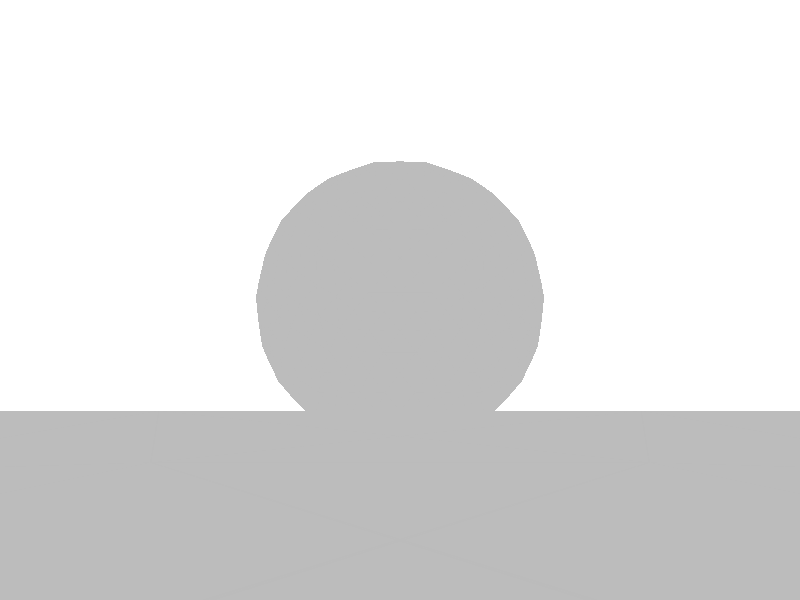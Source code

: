 #include "colors.inc"
background { rgb <1, 1, 1> }
camera {location <-0, 1.8, -0.5> sky <0,0,1>up <0,1,0> right <-1.33,0,0> angle 90look_at <0, 0, 0> }
mesh2 {
vertex_vectors { 4608, 
<-0.296786, -0.296786, -0.5>, 
<-0.336801, -0.229541, -0.5>, 
<-0.282262, -0.282262, -0.5>, 
<-0.375623, -0.161405, -0.5>, 
<-0.336801, -0.229541, -0.5>, 
<-0.321606, -0.21431, -0.5>, 
<-0.266982, -0.266982, -0.5>, 
<-0.282262, -0.282262, -0.5>, 
<-0.321606, -0.21431, -0.5>, 
<-0.336801, -0.229541, -0.5>, 
<-0.282262, -0.282262, -0.5>, 
<-0.321606, -0.21431, -0.5>, 
<-0.406792, 5.36945e-18, -0.5>, 
<-0.39185, -0.0808161, -0.5>, 
<-0.363951, -0.0520954, -0.5>, 
<-0.375623, -0.161405, -0.5>, 
<-0.39185, -0.0808161, -0.5>, 
<-0.348319, -0.132914, -0.5>, 
<-0.320409, -0.104191, -0.5>, 
<-0.363951, -0.0520954, -0.5>, 
<-0.348319, -0.132914, -0.5>, 
<-0.39185, -0.0808161, -0.5>, 
<-0.363951, -0.0520954, -0.5>, 
<-0.348319, -0.132914, -0.5>, 
<-0.208381, -0.208381, -0.5>, 
<-0.237682, -0.237682, -0.5>, 
<-0.264395, -0.156286, -0.5>, 
<-0.266982, -0.266982, -0.5>, 
<-0.237682, -0.237682, -0.5>, 
<-0.293696, -0.185587, -0.5>, 
<-0.320409, -0.104191, -0.5>, 
<-0.264395, -0.156286, -0.5>, 
<-0.293696, -0.185587, -0.5>, 
<-0.237682, -0.237682, -0.5>, 
<-0.264395, -0.156286, -0.5>, 
<-0.293696, -0.185587, -0.5>, 
<-0.375623, -0.161405, -0.5>, 
<-0.321606, -0.21431, -0.5>, 
<-0.348319, -0.132914, -0.5>, 
<-0.266982, -0.266982, -0.5>, 
<-0.321606, -0.21431, -0.5>, 
<-0.293696, -0.185587, -0.5>, 
<-0.320409, -0.104191, -0.5>, 
<-0.293696, -0.185587, -0.5>, 
<-0.348319, -0.132914, -0.5>, 
<-0.321606, -0.21431, -0.5>, 
<-0.293696, -0.185587, -0.5>, 
<-0.348319, -0.132914, -0.5>, 
<-0.296786, 0.296786, -0.5>, 
<-0.336801, 0.229541, -0.5>, 
<-0.282262, 0.282262, -0.5>, 
<-0.375623, 0.161405, -0.5>, 
<-0.336801, 0.229541, -0.5>, 
<-0.321606, 0.21431, -0.5>, 
<-0.266982, 0.266982, -0.5>, 
<-0.282262, 0.282262, -0.5>, 
<-0.321606, 0.21431, -0.5>, 
<-0.336801, 0.229541, -0.5>, 
<-0.282262, 0.282262, -0.5>, 
<-0.321606, 0.21431, -0.5>, 
<-0.406792, 5.36945e-18, -0.5>, 
<-0.39185, 0.0808161, -0.5>, 
<-0.363951, 0.0520954, -0.5>, 
<-0.375623, 0.161405, -0.5>, 
<-0.39185, 0.0808161, -0.5>, 
<-0.348319, 0.132914, -0.5>, 
<-0.320409, 0.104191, -0.5>, 
<-0.363951, 0.0520954, -0.5>, 
<-0.348319, 0.132914, -0.5>, 
<-0.39185, 0.0808161, -0.5>, 
<-0.363951, 0.0520954, -0.5>, 
<-0.348319, 0.132914, -0.5>, 
<-0.208381, 0.208381, -0.5>, 
<-0.237682, 0.237682, -0.5>, 
<-0.264395, 0.156286, -0.5>, 
<-0.266982, 0.266982, -0.5>, 
<-0.237682, 0.237682, -0.5>, 
<-0.293696, 0.185587, -0.5>, 
<-0.320409, 0.104191, -0.5>, 
<-0.264395, 0.156286, -0.5>, 
<-0.293696, 0.185587, -0.5>, 
<-0.237682, 0.237682, -0.5>, 
<-0.264395, 0.156286, -0.5>, 
<-0.293696, 0.185587, -0.5>, 
<-0.375623, 0.161405, -0.5>, 
<-0.321606, 0.21431, -0.5>, 
<-0.348319, 0.132914, -0.5>, 
<-0.266982, 0.266982, -0.5>, 
<-0.321606, 0.21431, -0.5>, 
<-0.293696, 0.185587, -0.5>, 
<-0.320409, 0.104191, -0.5>, 
<-0.293696, 0.185587, -0.5>, 
<-0.348319, 0.132914, -0.5>, 
<-0.321606, 0.21431, -0.5>, 
<-0.293696, 0.185587, -0.5>, 
<-0.348319, 0.132914, -0.5>, 
<7.45032e-18, -9.65894e-19, -0.5>, 
<-0.0520954, -0.0520954, -0.5>, 
<-0.0520954, 0.0520954, -0.5>, 
<-0.104191, -0.104191, -0.5>, 
<-0.0520954, -0.0520954, -0.5>, 
<-0.104191, 0, -0.5>, 
<-0.104191, 0.104191, -0.5>, 
<-0.0520954, 0.0520954, -0.5>, 
<-0.104191, 0, -0.5>, 
<-0.0520954, -0.0520954, -0.5>, 
<-0.0520954, 0.0520954, -0.5>, 
<-0.104191, 0, -0.5>, 
<-0.208381, -0.208381, -0.5>, 
<-0.156286, -0.156286, -0.5>, 
<-0.208381, -0.104191, -0.5>, 
<-0.104191, -0.104191, -0.5>, 
<-0.156286, -0.156286, -0.5>, 
<-0.156286, -0.0520954, -0.5>, 
<-0.208381, -4.85723e-20, -0.5>, 
<-0.208381, -0.104191, -0.5>, 
<-0.156286, -0.0520954, -0.5>, 
<-0.156286, -0.156286, -0.5>, 
<-0.208381, -0.104191, -0.5>, 
<-0.156286, -0.0520954, -0.5>, 
<-0.208381, 0.208381, -0.5>, 
<-0.156286, 0.156286, -0.5>, 
<-0.208381, 0.104191, -0.5>, 
<-0.104191, 0.104191, -0.5>, 
<-0.156286, 0.156286, -0.5>, 
<-0.156286, 0.0520954, -0.5>, 
<-0.208381, -4.85723e-20, -0.5>, 
<-0.208381, 0.104191, -0.5>, 
<-0.156286, 0.0520954, -0.5>, 
<-0.156286, 0.156286, -0.5>, 
<-0.208381, 0.104191, -0.5>, 
<-0.156286, 0.0520954, -0.5>, 
<-0.104191, -0.104191, -0.5>, 
<-0.104191, 0, -0.5>, 
<-0.156286, -0.0520954, -0.5>, 
<-0.104191, 0.104191, -0.5>, 
<-0.104191, 0, -0.5>, 
<-0.156286, 0.0520954, -0.5>, 
<-0.208381, -4.85723e-20, -0.5>, 
<-0.156286, 0.0520954, -0.5>, 
<-0.156286, -0.0520954, -0.5>, 
<-0.104191, 0, -0.5>, 
<-0.156286, 0.0520954, -0.5>, 
<-0.156286, -0.0520954, -0.5>, 
<-0.406792, 5.36945e-18, -0.5>, 
<-0.363951, -0.0520954, -0.5>, 
<-0.363951, 0.0520954, -0.5>, 
<-0.320409, -0.104191, -0.5>, 
<-0.363951, -0.0520954, -0.5>, 
<-0.320409, 0, -0.5>, 
<-0.320409, 0.104191, -0.5>, 
<-0.363951, 0.0520954, -0.5>, 
<-0.320409, 0, -0.5>, 
<-0.363951, -0.0520954, -0.5>, 
<-0.363951, 0.0520954, -0.5>, 
<-0.320409, 0, -0.5>, 
<-0.208381, -0.208381, -0.5>, 
<-0.264395, -0.156286, -0.5>, 
<-0.208381, -0.104191, -0.5>, 
<-0.320409, -0.104191, -0.5>, 
<-0.264395, -0.156286, -0.5>, 
<-0.264395, -0.0520954, -0.5>, 
<-0.208381, -4.85723e-20, -0.5>, 
<-0.208381, -0.104191, -0.5>, 
<-0.264395, -0.0520954, -0.5>, 
<-0.264395, -0.156286, -0.5>, 
<-0.208381, -0.104191, -0.5>, 
<-0.264395, -0.0520954, -0.5>, 
<-0.208381, 0.208381, -0.5>, 
<-0.208381, 0.104191, -0.5>, 
<-0.264395, 0.156286, -0.5>, 
<-0.208381, -4.85723e-20, -0.5>, 
<-0.208381, 0.104191, -0.5>, 
<-0.264395, 0.0520954, -0.5>, 
<-0.320409, 0.104191, -0.5>, 
<-0.264395, 0.156286, -0.5>, 
<-0.264395, 0.0520954, -0.5>, 
<-0.208381, 0.104191, -0.5>, 
<-0.264395, 0.156286, -0.5>, 
<-0.264395, 0.0520954, -0.5>, 
<-0.320409, -0.104191, -0.5>, 
<-0.320409, 0, -0.5>, 
<-0.264395, -0.0520954, -0.5>, 
<-0.208381, -4.85723e-20, -0.5>, 
<-0.264395, 0.0520954, -0.5>, 
<-0.264395, -0.0520954, -0.5>, 
<-0.320409, 0.104191, -0.5>, 
<-0.320409, 0, -0.5>, 
<-0.264395, 0.0520954, -0.5>, 
<-0.320409, 0, -0.5>, 
<-0.264395, 0.0520954, -0.5>, 
<-0.264395, -0.0520954, -0.5>, 
<-0.296786, 0.296786, -0.5>, 
<-0.282262, 0.282262, -0.5>, 
<-0.229541, 0.336801, -0.5>, 
<-0.266982, 0.266982, -0.5>, 
<-0.282262, 0.282262, -0.5>, 
<-0.21431, 0.321606, -0.5>, 
<-0.161405, 0.375623, -0.5>, 
<-0.229541, 0.336801, -0.5>, 
<-0.21431, 0.321606, -0.5>, 
<-0.282262, 0.282262, -0.5>, 
<-0.229541, 0.336801, -0.5>, 
<-0.21431, 0.321606, -0.5>, 
<-0.208381, 0.208381, -0.5>, 
<-0.237682, 0.237682, -0.5>, 
<-0.156286, 0.264395, -0.5>, 
<-0.266982, 0.266982, -0.5>, 
<-0.237682, 0.237682, -0.5>, 
<-0.185587, 0.293696, -0.5>, 
<-0.104191, 0.320409, -0.5>, 
<-0.156286, 0.264395, -0.5>, 
<-0.185587, 0.293696, -0.5>, 
<-0.237682, 0.237682, -0.5>, 
<-0.156286, 0.264395, -0.5>, 
<-0.185587, 0.293696, -0.5>, 
<2.19267e-17, 0.406792, -0.5>, 
<-0.0808161, 0.39185, -0.5>, 
<-0.0520954, 0.363951, -0.5>, 
<-0.161405, 0.375623, -0.5>, 
<-0.0808161, 0.39185, -0.5>, 
<-0.132914, 0.348319, -0.5>, 
<-0.104191, 0.320409, -0.5>, 
<-0.0520954, 0.363951, -0.5>, 
<-0.132914, 0.348319, -0.5>, 
<-0.0808161, 0.39185, -0.5>, 
<-0.0520954, 0.363951, -0.5>, 
<-0.132914, 0.348319, -0.5>, 
<-0.266982, 0.266982, -0.5>, 
<-0.21431, 0.321606, -0.5>, 
<-0.185587, 0.293696, -0.5>, 
<-0.161405, 0.375623, -0.5>, 
<-0.21431, 0.321606, -0.5>, 
<-0.132914, 0.348319, -0.5>, 
<-0.104191, 0.320409, -0.5>, 
<-0.132914, 0.348319, -0.5>, 
<-0.185587, 0.293696, -0.5>, 
<-0.21431, 0.321606, -0.5>, 
<-0.132914, 0.348319, -0.5>, 
<-0.185587, 0.293696, -0.5>, 
<0.296786, 0.296786, -0.5>, 
<0.229541, 0.336801, -0.5>, 
<0.282262, 0.282262, -0.5>, 
<0.161405, 0.375623, -0.5>, 
<0.229541, 0.336801, -0.5>, 
<0.21431, 0.321606, -0.5>, 
<0.266982, 0.266982, -0.5>, 
<0.282262, 0.282262, -0.5>, 
<0.21431, 0.321606, -0.5>, 
<0.229541, 0.336801, -0.5>, 
<0.282262, 0.282262, -0.5>, 
<0.21431, 0.321606, -0.5>, 
<2.19267e-17, 0.406792, -0.5>, 
<0.0808161, 0.39185, -0.5>, 
<0.0520954, 0.363951, -0.5>, 
<0.161405, 0.375623, -0.5>, 
<0.0808161, 0.39185, -0.5>, 
<0.132914, 0.348319, -0.5>, 
<0.104191, 0.320409, -0.5>, 
<0.0520954, 0.363951, -0.5>, 
<0.132914, 0.348319, -0.5>, 
<0.0808161, 0.39185, -0.5>, 
<0.0520954, 0.363951, -0.5>, 
<0.132914, 0.348319, -0.5>, 
<0.208381, 0.208381, -0.5>, 
<0.237682, 0.237682, -0.5>, 
<0.156286, 0.264395, -0.5>, 
<0.266982, 0.266982, -0.5>, 
<0.237682, 0.237682, -0.5>, 
<0.185587, 0.293696, -0.5>, 
<0.104191, 0.320409, -0.5>, 
<0.156286, 0.264395, -0.5>, 
<0.185587, 0.293696, -0.5>, 
<0.237682, 0.237682, -0.5>, 
<0.156286, 0.264395, -0.5>, 
<0.185587, 0.293696, -0.5>, 
<0.161405, 0.375623, -0.5>, 
<0.21431, 0.321606, -0.5>, 
<0.132914, 0.348319, -0.5>, 
<0.266982, 0.266982, -0.5>, 
<0.21431, 0.321606, -0.5>, 
<0.185587, 0.293696, -0.5>, 
<0.104191, 0.320409, -0.5>, 
<0.185587, 0.293696, -0.5>, 
<0.132914, 0.348319, -0.5>, 
<0.21431, 0.321606, -0.5>, 
<0.185587, 0.293696, -0.5>, 
<0.132914, 0.348319, -0.5>, 
<7.45032e-18, -9.65894e-19, -0.5>, 
<-0.0520954, 0.0520954, -0.5>, 
<0.0520954, 0.0520954, -0.5>, 
<-0.104191, 0.104191, -0.5>, 
<-0.0520954, 0.0520954, -0.5>, 
<6.93889e-18, 0.104191, -0.5>, 
<0.104191, 0.104191, -0.5>, 
<0.0520954, 0.0520954, -0.5>, 
<6.93889e-18, 0.104191, -0.5>, 
<-0.0520954, 0.0520954, -0.5>, 
<0.0520954, 0.0520954, -0.5>, 
<6.93889e-18, 0.104191, -0.5>, 
<-0.208381, 0.208381, -0.5>, 
<-0.156286, 0.156286, -0.5>, 
<-0.104191, 0.208381, -0.5>, 
<-0.104191, 0.104191, -0.5>, 
<-0.156286, 0.156286, -0.5>, 
<-0.0520954, 0.156286, -0.5>, 
<1.38778e-17, 0.208381, -0.5>, 
<-0.104191, 0.208381, -0.5>, 
<-0.0520954, 0.156286, -0.5>, 
<-0.156286, 0.156286, -0.5>, 
<-0.104191, 0.208381, -0.5>, 
<-0.0520954, 0.156286, -0.5>, 
<0.208381, 0.208381, -0.5>, 
<0.156286, 0.156286, -0.5>, 
<0.104191, 0.208381, -0.5>, 
<0.104191, 0.104191, -0.5>, 
<0.156286, 0.156286, -0.5>, 
<0.0520954, 0.156286, -0.5>, 
<1.38778e-17, 0.208381, -0.5>, 
<0.104191, 0.208381, -0.5>, 
<0.0520954, 0.156286, -0.5>, 
<0.156286, 0.156286, -0.5>, 
<0.104191, 0.208381, -0.5>, 
<0.0520954, 0.156286, -0.5>, 
<-0.104191, 0.104191, -0.5>, 
<6.93889e-18, 0.104191, -0.5>, 
<-0.0520954, 0.156286, -0.5>, 
<0.104191, 0.104191, -0.5>, 
<6.93889e-18, 0.104191, -0.5>, 
<0.0520954, 0.156286, -0.5>, 
<1.38778e-17, 0.208381, -0.5>, 
<0.0520954, 0.156286, -0.5>, 
<-0.0520954, 0.156286, -0.5>, 
<6.93889e-18, 0.104191, -0.5>, 
<0.0520954, 0.156286, -0.5>, 
<-0.0520954, 0.156286, -0.5>, 
<-0.208381, 0.208381, -0.5>, 
<-0.156286, 0.264395, -0.5>, 
<-0.104191, 0.208381, -0.5>, 
<-0.104191, 0.320409, -0.5>, 
<-0.156286, 0.264395, -0.5>, 
<-0.0520954, 0.264395, -0.5>, 
<1.38778e-17, 0.208381, -0.5>, 
<-0.104191, 0.208381, -0.5>, 
<-0.0520954, 0.264395, -0.5>, 
<-0.156286, 0.264395, -0.5>, 
<-0.104191, 0.208381, -0.5>, 
<-0.0520954, 0.264395, -0.5>, 
<2.19267e-17, 0.406792, -0.5>, 
<-0.0520954, 0.363951, -0.5>, 
<0.0520954, 0.363951, -0.5>, 
<-0.104191, 0.320409, -0.5>, 
<-0.0520954, 0.363951, -0.5>, 
<2.08653e-17, 0.320409, -0.5>, 
<0.104191, 0.320409, -0.5>, 
<0.0520954, 0.363951, -0.5>, 
<2.08653e-17, 0.320409, -0.5>, 
<-0.0520954, 0.363951, -0.5>, 
<0.0520954, 0.363951, -0.5>, 
<2.08653e-17, 0.320409, -0.5>, 
<0.208381, 0.208381, -0.5>, 
<0.104191, 0.208381, -0.5>, 
<0.156286, 0.264395, -0.5>, 
<1.38778e-17, 0.208381, -0.5>, 
<0.104191, 0.208381, -0.5>, 
<0.0520954, 0.264395, -0.5>, 
<0.104191, 0.320409, -0.5>, 
<0.156286, 0.264395, -0.5>, 
<0.0520954, 0.264395, -0.5>, 
<0.104191, 0.208381, -0.5>, 
<0.156286, 0.264395, -0.5>, 
<0.0520954, 0.264395, -0.5>, 
<-0.104191, 0.320409, -0.5>, 
<-0.0520954, 0.264395, -0.5>, 
<2.08653e-17, 0.320409, -0.5>, 
<1.38778e-17, 0.208381, -0.5>, 
<-0.0520954, 0.264395, -0.5>, 
<0.0520954, 0.264395, -0.5>, 
<0.104191, 0.320409, -0.5>, 
<0.0520954, 0.264395, -0.5>, 
<2.08653e-17, 0.320409, -0.5>, 
<-0.0520954, 0.264395, -0.5>, 
<0.0520954, 0.264395, -0.5>, 
<2.08653e-17, 0.320409, -0.5>, 
<0.296786, -0.296786, -0.5>, 
<0.336801, -0.229541, -0.5>, 
<0.282262, -0.282262, -0.5>, 
<0.375623, -0.161405, -0.5>, 
<0.336801, -0.229541, -0.5>, 
<0.321606, -0.21431, -0.5>, 
<0.266982, -0.266982, -0.5>, 
<0.282262, -0.282262, -0.5>, 
<0.321606, -0.21431, -0.5>, 
<0.336801, -0.229541, -0.5>, 
<0.282262, -0.282262, -0.5>, 
<0.321606, -0.21431, -0.5>, 
<0.406792, 3.16186e-17, -0.5>, 
<0.39185, -0.0808161, -0.5>, 
<0.363951, -0.0520954, -0.5>, 
<0.375623, -0.161405, -0.5>, 
<0.39185, -0.0808161, -0.5>, 
<0.348319, -0.132914, -0.5>, 
<0.320409, -0.104191, -0.5>, 
<0.363951, -0.0520954, -0.5>, 
<0.348319, -0.132914, -0.5>, 
<0.39185, -0.0808161, -0.5>, 
<0.363951, -0.0520954, -0.5>, 
<0.348319, -0.132914, -0.5>, 
<0.208381, -0.208381, -0.5>, 
<0.237682, -0.237682, -0.5>, 
<0.264395, -0.156286, -0.5>, 
<0.266982, -0.266982, -0.5>, 
<0.237682, -0.237682, -0.5>, 
<0.293696, -0.185587, -0.5>, 
<0.320409, -0.104191, -0.5>, 
<0.264395, -0.156286, -0.5>, 
<0.293696, -0.185587, -0.5>, 
<0.237682, -0.237682, -0.5>, 
<0.264395, -0.156286, -0.5>, 
<0.293696, -0.185587, -0.5>, 
<0.375623, -0.161405, -0.5>, 
<0.321606, -0.21431, -0.5>, 
<0.348319, -0.132914, -0.5>, 
<0.266982, -0.266982, -0.5>, 
<0.321606, -0.21431, -0.5>, 
<0.293696, -0.185587, -0.5>, 
<0.320409, -0.104191, -0.5>, 
<0.293696, -0.185587, -0.5>, 
<0.348319, -0.132914, -0.5>, 
<0.321606, -0.21431, -0.5>, 
<0.293696, -0.185587, -0.5>, 
<0.348319, -0.132914, -0.5>, 
<0.296786, 0.296786, -0.5>, 
<0.282262, 0.282262, -0.5>, 
<0.336801, 0.229541, -0.5>, 
<0.266982, 0.266982, -0.5>, 
<0.282262, 0.282262, -0.5>, 
<0.321606, 0.21431, -0.5>, 
<0.375623, 0.161405, -0.5>, 
<0.336801, 0.229541, -0.5>, 
<0.321606, 0.21431, -0.5>, 
<0.282262, 0.282262, -0.5>, 
<0.336801, 0.229541, -0.5>, 
<0.321606, 0.21431, -0.5>, 
<0.208381, 0.208381, -0.5>, 
<0.237682, 0.237682, -0.5>, 
<0.264395, 0.156286, -0.5>, 
<0.266982, 0.266982, -0.5>, 
<0.237682, 0.237682, -0.5>, 
<0.293696, 0.185587, -0.5>, 
<0.320409, 0.104191, -0.5>, 
<0.264395, 0.156286, -0.5>, 
<0.293696, 0.185587, -0.5>, 
<0.237682, 0.237682, -0.5>, 
<0.264395, 0.156286, -0.5>, 
<0.293696, 0.185587, -0.5>, 
<0.406792, 3.16186e-17, -0.5>, 
<0.39185, 0.0808161, -0.5>, 
<0.363951, 0.0520954, -0.5>, 
<0.375623, 0.161405, -0.5>, 
<0.39185, 0.0808161, -0.5>, 
<0.348319, 0.132914, -0.5>, 
<0.320409, 0.104191, -0.5>, 
<0.363951, 0.0520954, -0.5>, 
<0.348319, 0.132914, -0.5>, 
<0.39185, 0.0808161, -0.5>, 
<0.363951, 0.0520954, -0.5>, 
<0.348319, 0.132914, -0.5>, 
<0.266982, 0.266982, -0.5>, 
<0.321606, 0.21431, -0.5>, 
<0.293696, 0.185587, -0.5>, 
<0.375623, 0.161405, -0.5>, 
<0.321606, 0.21431, -0.5>, 
<0.348319, 0.132914, -0.5>, 
<0.320409, 0.104191, -0.5>, 
<0.348319, 0.132914, -0.5>, 
<0.293696, 0.185587, -0.5>, 
<0.321606, 0.21431, -0.5>, 
<0.348319, 0.132914, -0.5>, 
<0.293696, 0.185587, -0.5>, 
<7.45032e-18, -9.65894e-19, -0.5>, 
<0.0520954, 0.0520954, -0.5>, 
<0.0520954, -0.0520954, -0.5>, 
<0.104191, 0.104191, -0.5>, 
<0.0520954, 0.0520954, -0.5>, 
<0.104191, 6.93889e-18, -0.5>, 
<0.104191, -0.104191, -0.5>, 
<0.0520954, -0.0520954, -0.5>, 
<0.104191, 6.93889e-18, -0.5>, 
<0.0520954, 0.0520954, -0.5>, 
<0.0520954, -0.0520954, -0.5>, 
<0.104191, 6.93889e-18, -0.5>, 
<0.208381, 0.208381, -0.5>, 
<0.156286, 0.156286, -0.5>, 
<0.208381, 0.104191, -0.5>, 
<0.104191, 0.104191, -0.5>, 
<0.156286, 0.156286, -0.5>, 
<0.156286, 0.0520954, -0.5>, 
<0.208381, 1.38778e-17, -0.5>, 
<0.208381, 0.104191, -0.5>, 
<0.156286, 0.0520954, -0.5>, 
<0.156286, 0.156286, -0.5>, 
<0.208381, 0.104191, -0.5>, 
<0.156286, 0.0520954, -0.5>, 
<0.208381, -0.208381, -0.5>, 
<0.156286, -0.156286, -0.5>, 
<0.208381, -0.104191, -0.5>, 
<0.104191, -0.104191, -0.5>, 
<0.156286, -0.156286, -0.5>, 
<0.156286, -0.0520954, -0.5>, 
<0.208381, 1.38778e-17, -0.5>, 
<0.208381, -0.104191, -0.5>, 
<0.156286, -0.0520954, -0.5>, 
<0.156286, -0.156286, -0.5>, 
<0.208381, -0.104191, -0.5>, 
<0.156286, -0.0520954, -0.5>, 
<0.104191, 0.104191, -0.5>, 
<0.104191, 6.93889e-18, -0.5>, 
<0.156286, 0.0520954, -0.5>, 
<0.104191, -0.104191, -0.5>, 
<0.104191, 6.93889e-18, -0.5>, 
<0.156286, -0.0520954, -0.5>, 
<0.208381, 1.38778e-17, -0.5>, 
<0.156286, -0.0520954, -0.5>, 
<0.156286, 0.0520954, -0.5>, 
<0.104191, 6.93889e-18, -0.5>, 
<0.156286, -0.0520954, -0.5>, 
<0.156286, 0.0520954, -0.5>, 
<0.208381, 0.208381, -0.5>, 
<0.208381, 0.104191, -0.5>, 
<0.264395, 0.156286, -0.5>, 
<0.208381, 1.38778e-17, -0.5>, 
<0.208381, 0.104191, -0.5>, 
<0.264395, 0.0520954, -0.5>, 
<0.320409, 0.104191, -0.5>, 
<0.264395, 0.156286, -0.5>, 
<0.264395, 0.0520954, -0.5>, 
<0.208381, 0.104191, -0.5>, 
<0.264395, 0.156286, -0.5>, 
<0.264395, 0.0520954, -0.5>, 
<0.406792, 3.16186e-17, -0.5>, 
<0.363951, -0.0520954, -0.5>, 
<0.363951, 0.0520954, -0.5>, 
<0.320409, -0.104191, -0.5>, 
<0.363951, -0.0520954, -0.5>, 
<0.320409, 2.08653e-17, -0.5>, 
<0.320409, 0.104191, -0.5>, 
<0.363951, 0.0520954, -0.5>, 
<0.320409, 2.08653e-17, -0.5>, 
<0.363951, -0.0520954, -0.5>, 
<0.363951, 0.0520954, -0.5>, 
<0.320409, 2.08653e-17, -0.5>, 
<0.208381, -0.208381, -0.5>, 
<0.264395, -0.156286, -0.5>, 
<0.208381, -0.104191, -0.5>, 
<0.320409, -0.104191, -0.5>, 
<0.264395, -0.156286, -0.5>, 
<0.264395, -0.0520954, -0.5>, 
<0.208381, 1.38778e-17, -0.5>, 
<0.208381, -0.104191, -0.5>, 
<0.264395, -0.0520954, -0.5>, 
<0.264395, -0.156286, -0.5>, 
<0.208381, -0.104191, -0.5>, 
<0.264395, -0.0520954, -0.5>, 
<0.320409, -0.104191, -0.5>, 
<0.264395, -0.0520954, -0.5>, 
<0.320409, 2.08653e-17, -0.5>, 
<0.208381, 1.38778e-17, -0.5>, 
<0.264395, 0.0520954, -0.5>, 
<0.264395, -0.0520954, -0.5>, 
<0.320409, 0.104191, -0.5>, 
<0.264395, 0.0520954, -0.5>, 
<0.320409, 2.08653e-17, -0.5>, 
<0.264395, 0.0520954, -0.5>, 
<0.264395, -0.0520954, -0.5>, 
<0.320409, 2.08653e-17, -0.5>, 
<-0.296786, -0.296786, -0.5>, 
<-0.282262, -0.282262, -0.5>, 
<-0.229541, -0.336801, -0.5>, 
<-0.266982, -0.266982, -0.5>, 
<-0.282262, -0.282262, -0.5>, 
<-0.21431, -0.321606, -0.5>, 
<-0.161405, -0.375623, -0.5>, 
<-0.229541, -0.336801, -0.5>, 
<-0.21431, -0.321606, -0.5>, 
<-0.282262, -0.282262, -0.5>, 
<-0.229541, -0.336801, -0.5>, 
<-0.21431, -0.321606, -0.5>, 
<-0.208381, -0.208381, -0.5>, 
<-0.237682, -0.237682, -0.5>, 
<-0.156286, -0.264395, -0.5>, 
<-0.266982, -0.266982, -0.5>, 
<-0.237682, -0.237682, -0.5>, 
<-0.185587, -0.293696, -0.5>, 
<-0.104191, -0.320409, -0.5>, 
<-0.156286, -0.264395, -0.5>, 
<-0.185587, -0.293696, -0.5>, 
<-0.237682, -0.237682, -0.5>, 
<-0.156286, -0.264395, -0.5>, 
<-0.185587, -0.293696, -0.5>, 
<2.96336e-17, -0.406792, -0.5>, 
<-0.0808161, -0.39185, -0.5>, 
<-0.0520954, -0.363951, -0.5>, 
<-0.161405, -0.375623, -0.5>, 
<-0.0808161, -0.39185, -0.5>, 
<-0.132914, -0.348319, -0.5>, 
<-0.104191, -0.320409, -0.5>, 
<-0.0520954, -0.363951, -0.5>, 
<-0.132914, -0.348319, -0.5>, 
<-0.0808161, -0.39185, -0.5>, 
<-0.0520954, -0.363951, -0.5>, 
<-0.132914, -0.348319, -0.5>, 
<-0.266982, -0.266982, -0.5>, 
<-0.21431, -0.321606, -0.5>, 
<-0.185587, -0.293696, -0.5>, 
<-0.161405, -0.375623, -0.5>, 
<-0.21431, -0.321606, -0.5>, 
<-0.132914, -0.348319, -0.5>, 
<-0.104191, -0.320409, -0.5>, 
<-0.132914, -0.348319, -0.5>, 
<-0.185587, -0.293696, -0.5>, 
<-0.21431, -0.321606, -0.5>, 
<-0.132914, -0.348319, -0.5>, 
<-0.185587, -0.293696, -0.5>, 
<0.296786, -0.296786, -0.5>, 
<0.282262, -0.282262, -0.5>, 
<0.229541, -0.336801, -0.5>, 
<0.266982, -0.266982, -0.5>, 
<0.282262, -0.282262, -0.5>, 
<0.21431, -0.321606, -0.5>, 
<0.161405, -0.375623, -0.5>, 
<0.229541, -0.336801, -0.5>, 
<0.21431, -0.321606, -0.5>, 
<0.282262, -0.282262, -0.5>, 
<0.229541, -0.336801, -0.5>, 
<0.21431, -0.321606, -0.5>, 
<0.208381, -0.208381, -0.5>, 
<0.237682, -0.237682, -0.5>, 
<0.156286, -0.264395, -0.5>, 
<0.266982, -0.266982, -0.5>, 
<0.237682, -0.237682, -0.5>, 
<0.185587, -0.293696, -0.5>, 
<0.104191, -0.320409, -0.5>, 
<0.156286, -0.264395, -0.5>, 
<0.185587, -0.293696, -0.5>, 
<0.237682, -0.237682, -0.5>, 
<0.156286, -0.264395, -0.5>, 
<0.185587, -0.293696, -0.5>, 
<2.96336e-17, -0.406792, -0.5>, 
<0.0808161, -0.39185, -0.5>, 
<0.0520954, -0.363951, -0.5>, 
<0.161405, -0.375623, -0.5>, 
<0.0808161, -0.39185, -0.5>, 
<0.132914, -0.348319, -0.5>, 
<0.104191, -0.320409, -0.5>, 
<0.0520954, -0.363951, -0.5>, 
<0.132914, -0.348319, -0.5>, 
<0.0808161, -0.39185, -0.5>, 
<0.0520954, -0.363951, -0.5>, 
<0.132914, -0.348319, -0.5>, 
<0.266982, -0.266982, -0.5>, 
<0.21431, -0.321606, -0.5>, 
<0.185587, -0.293696, -0.5>, 
<0.161405, -0.375623, -0.5>, 
<0.21431, -0.321606, -0.5>, 
<0.132914, -0.348319, -0.5>, 
<0.104191, -0.320409, -0.5>, 
<0.132914, -0.348319, -0.5>, 
<0.185587, -0.293696, -0.5>, 
<0.21431, -0.321606, -0.5>, 
<0.132914, -0.348319, -0.5>, 
<0.185587, -0.293696, -0.5>, 
<7.45032e-18, -9.65894e-19, -0.5>, 
<-0.0520954, -0.0520954, -0.5>, 
<0.0520954, -0.0520954, -0.5>, 
<-0.104191, -0.104191, -0.5>, 
<-0.0520954, -0.0520954, -0.5>, 
<6.91498e-18, -0.104191, -0.5>, 
<0.104191, -0.104191, -0.5>, 
<0.0520954, -0.0520954, -0.5>, 
<6.91498e-18, -0.104191, -0.5>, 
<-0.0520954, -0.0520954, -0.5>, 
<0.0520954, -0.0520954, -0.5>, 
<6.91498e-18, -0.104191, -0.5>, 
<-0.208381, -0.208381, -0.5>, 
<-0.156286, -0.156286, -0.5>, 
<-0.104191, -0.208381, -0.5>, 
<-0.104191, -0.104191, -0.5>, 
<-0.156286, -0.156286, -0.5>, 
<-0.0520954, -0.156286, -0.5>, 
<1.37014e-17, -0.208381, -0.5>, 
<-0.104191, -0.208381, -0.5>, 
<-0.0520954, -0.156286, -0.5>, 
<-0.156286, -0.156286, -0.5>, 
<-0.104191, -0.208381, -0.5>, 
<-0.0520954, -0.156286, -0.5>, 
<0.208381, -0.208381, -0.5>, 
<0.156286, -0.156286, -0.5>, 
<0.104191, -0.208381, -0.5>, 
<0.104191, -0.104191, -0.5>, 
<0.156286, -0.156286, -0.5>, 
<0.0520954, -0.156286, -0.5>, 
<1.37014e-17, -0.208381, -0.5>, 
<0.104191, -0.208381, -0.5>, 
<0.0520954, -0.156286, -0.5>, 
<0.156286, -0.156286, -0.5>, 
<0.104191, -0.208381, -0.5>, 
<0.0520954, -0.156286, -0.5>, 
<-0.104191, -0.104191, -0.5>, 
<6.91498e-18, -0.104191, -0.5>, 
<-0.0520954, -0.156286, -0.5>, 
<0.104191, -0.104191, -0.5>, 
<6.91498e-18, -0.104191, -0.5>, 
<0.0520954, -0.156286, -0.5>, 
<1.37014e-17, -0.208381, -0.5>, 
<0.0520954, -0.156286, -0.5>, 
<-0.0520954, -0.156286, -0.5>, 
<6.91498e-18, -0.104191, -0.5>, 
<0.0520954, -0.156286, -0.5>, 
<-0.0520954, -0.156286, -0.5>, 
<-0.208381, -0.208381, -0.5>, 
<-0.156286, -0.264395, -0.5>, 
<-0.104191, -0.208381, -0.5>, 
<-0.104191, -0.320409, -0.5>, 
<-0.156286, -0.264395, -0.5>, 
<-0.0520954, -0.264395, -0.5>, 
<1.37014e-17, -0.208381, -0.5>, 
<-0.104191, -0.208381, -0.5>, 
<-0.0520954, -0.264395, -0.5>, 
<-0.156286, -0.264395, -0.5>, 
<-0.104191, -0.208381, -0.5>, 
<-0.0520954, -0.264395, -0.5>, 
<0.208381, -0.208381, -0.5>, 
<0.104191, -0.208381, -0.5>, 
<0.156286, -0.264395, -0.5>, 
<1.37014e-17, -0.208381, -0.5>, 
<0.104191, -0.208381, -0.5>, 
<0.0520954, -0.264395, -0.5>, 
<0.104191, -0.320409, -0.5>, 
<0.156286, -0.264395, -0.5>, 
<0.0520954, -0.264395, -0.5>, 
<0.104191, -0.208381, -0.5>, 
<0.156286, -0.264395, -0.5>, 
<0.0520954, -0.264395, -0.5>, 
<2.96336e-17, -0.406792, -0.5>, 
<-0.0520954, -0.363951, -0.5>, 
<0.0520954, -0.363951, -0.5>, 
<-0.104191, -0.320409, -0.5>, 
<-0.0520954, -0.363951, -0.5>, 
<2.08167e-17, -0.320409, -0.5>, 
<0.104191, -0.320409, -0.5>, 
<0.0520954, -0.363951, -0.5>, 
<2.08167e-17, -0.320409, -0.5>, 
<-0.0520954, -0.363951, -0.5>, 
<0.0520954, -0.363951, -0.5>, 
<2.08167e-17, -0.320409, -0.5>, 
<-0.104191, -0.320409, -0.5>, 
<-0.0520954, -0.264395, -0.5>, 
<2.08167e-17, -0.320409, -0.5>, 
<1.37014e-17, -0.208381, -0.5>, 
<-0.0520954, -0.264395, -0.5>, 
<0.0520954, -0.264395, -0.5>, 
<0.104191, -0.320409, -0.5>, 
<2.08167e-17, -0.320409, -0.5>, 
<0.0520954, -0.264395, -0.5>, 
<-0.0520954, -0.264395, -0.5>, 
<2.08167e-17, -0.320409, -0.5>, 
<0.0520954, -0.264395, -0.5>, 
<-0.296786, -0.296786, -0.5>, 
<-0.336801, -0.229541, -0.5>, 
<-0.37532, -0.28093, -0.438676>, 
<-0.375623, -0.161405, -0.5>, 
<-0.336801, -0.229541, -0.5>, 
<-0.414966, -0.213066, -0.438984>, 
<-0.451802, -0.263474, -0.376252>, 
<-0.37532, -0.28093, -0.438676>, 
<-0.414966, -0.213066, -0.438984>, 
<-0.336801, -0.229541, -0.5>, 
<-0.37532, -0.28093, -0.438676>, 
<-0.414966, -0.213066, -0.438984>, 
<-0.406792, 5.36945e-18, -0.5>, 
<-0.39185, -0.0808161, -0.5>, 
<-0.458218, -0.0499392, -0.44208>, 
<-0.375623, -0.161405, -0.5>, 
<-0.39185, -0.0808161, -0.5>, 
<-0.442594, -0.13084, -0.442106>, 
<-0.507021, -0.0996079, -0.382607>, 
<-0.458218, -0.0499392, -0.44208>, 
<-0.442594, -0.13084, -0.442106>, 
<-0.39185, -0.0808161, -0.5>, 
<-0.458218, -0.0499392, -0.44208>, 
<-0.442594, -0.13084, -0.442106>, 
<-0.556869, -0.19214, -0.248469>, 
<-0.505724, -0.228461, -0.313195>, 
<-0.533422, -0.146266, -0.316378>, 
<-0.451802, -0.263474, -0.376252>, 
<-0.505724, -0.228461, -0.313195>, 
<-0.480742, -0.182043, -0.380458>, 
<-0.507021, -0.0996079, -0.382607>, 
<-0.533422, -0.146266, -0.316378>, 
<-0.480742, -0.182043, -0.380458>, 
<-0.505724, -0.228461, -0.313195>, 
<-0.533422, -0.146266, -0.316378>, 
<-0.480742, -0.182043, -0.380458>, 
<-0.375623, -0.161405, -0.5>, 
<-0.414966, -0.213066, -0.438984>, 
<-0.442594, -0.13084, -0.442106>, 
<-0.451802, -0.263474, -0.376252>, 
<-0.414966, -0.213066, -0.438984>, 
<-0.480742, -0.182043, -0.380458>, 
<-0.507021, -0.0996079, -0.382607>, 
<-0.480742, -0.182043, -0.380458>, 
<-0.442594, -0.13084, -0.442106>, 
<-0.414966, -0.213066, -0.438984>, 
<-0.480742, -0.182043, -0.380458>, 
<-0.442594, -0.13084, -0.442106>, 
<-0.296786, 0.296786, -0.5>, 
<-0.336801, 0.229541, -0.5>, 
<-0.37532, 0.28093, -0.438676>, 
<-0.375623, 0.161405, -0.5>, 
<-0.336801, 0.229541, -0.5>, 
<-0.414966, 0.213066, -0.438984>, 
<-0.451802, 0.263474, -0.376252>, 
<-0.37532, 0.28093, -0.438676>, 
<-0.414966, 0.213066, -0.438984>, 
<-0.336801, 0.229541, -0.5>, 
<-0.37532, 0.28093, -0.438676>, 
<-0.414966, 0.213066, -0.438984>, 
<-0.406792, 5.36945e-18, -0.5>, 
<-0.39185, 0.0808161, -0.5>, 
<-0.458218, 0.0499392, -0.44208>, 
<-0.375623, 0.161405, -0.5>, 
<-0.39185, 0.0808161, -0.5>, 
<-0.442594, 0.13084, -0.442106>, 
<-0.507021, 0.0996079, -0.382607>, 
<-0.458218, 0.0499392, -0.44208>, 
<-0.442594, 0.13084, -0.442106>, 
<-0.39185, 0.0808161, -0.5>, 
<-0.458218, 0.0499392, -0.44208>, 
<-0.442594, 0.13084, -0.442106>, 
<-0.556869, 0.19214, -0.248469>, 
<-0.505724, 0.228461, -0.313195>, 
<-0.533422, 0.146266, -0.316378>, 
<-0.451802, 0.263474, -0.376252>, 
<-0.505724, 0.228461, -0.313195>, 
<-0.480742, 0.182043, -0.380458>, 
<-0.507021, 0.0996079, -0.382607>, 
<-0.533422, 0.146266, -0.316378>, 
<-0.480742, 0.182043, -0.380458>, 
<-0.505724, 0.228461, -0.313195>, 
<-0.533422, 0.146266, -0.316378>, 
<-0.480742, 0.182043, -0.380458>, 
<-0.375623, 0.161405, -0.5>, 
<-0.414966, 0.213066, -0.438984>, 
<-0.442594, 0.13084, -0.442106>, 
<-0.451802, 0.263474, -0.376252>, 
<-0.414966, 0.213066, -0.438984>, 
<-0.480742, 0.182043, -0.380458>, 
<-0.507021, 0.0996079, -0.382607>, 
<-0.480742, 0.182043, -0.380458>, 
<-0.442594, 0.13084, -0.442106>, 
<-0.414966, 0.213066, -0.438984>, 
<-0.480742, 0.182043, -0.380458>, 
<-0.442594, 0.13084, -0.442106>, 
<-0.624985, 4.04942e-18, -0.036107>, 
<-0.618493, -0.0492911, -0.0908446>, 
<-0.618493, 0.0492911, -0.0908446>, 
<-0.609512, -0.0983736, -0.145268>, 
<-0.618493, -0.0492911, -0.0908446>, 
<-0.611183, -6.96306e-18, -0.145607>, 
<-0.609512, 0.0983736, -0.145268>, 
<-0.618493, 0.0492911, -0.0908446>, 
<-0.611183, -6.96306e-18, -0.145607>, 
<-0.618493, -0.0492911, -0.0908446>, 
<-0.618493, 0.0492911, -0.0908446>, 
<-0.611183, -6.96306e-18, -0.145607>, 
<-0.556869, -0.19214, -0.248469>, 
<-0.584462, -0.145582, -0.197273>, 
<-0.571371, -0.0963727, -0.256133>, 
<-0.609512, -0.0983736, -0.145268>, 
<-0.584462, -0.145582, -0.197273>, 
<-0.597251, -0.0492846, -0.204197>, 
<-0.582357, -3.37621e-17, -0.262301>, 
<-0.571371, -0.0963727, -0.256133>, 
<-0.597251, -0.0492846, -0.204197>, 
<-0.584462, -0.145582, -0.197273>, 
<-0.571371, -0.0963727, -0.256133>, 
<-0.597251, -0.0492846, -0.204197>, 
<-0.556869, 0.19214, -0.248469>, 
<-0.584462, 0.145582, -0.197273>, 
<-0.571371, 0.0963727, -0.256133>, 
<-0.609512, 0.0983736, -0.145268>, 
<-0.584462, 0.145582, -0.197273>, 
<-0.597251, 0.0492846, -0.204197>, 
<-0.582357, -3.37621e-17, -0.262301>, 
<-0.571371, 0.0963727, -0.256133>, 
<-0.597251, 0.0492846, -0.204197>, 
<-0.584462, 0.145582, -0.197273>, 
<-0.571371, 0.0963727, -0.256133>, 
<-0.597251, 0.0492846, -0.204197>, 
<-0.609512, -0.0983736, -0.145268>, 
<-0.611183, -6.96306e-18, -0.145607>, 
<-0.597251, -0.0492846, -0.204197>, 
<-0.609512, 0.0983736, -0.145268>, 
<-0.611183, -6.96306e-18, -0.145607>, 
<-0.597251, 0.0492846, -0.204197>, 
<-0.582357, -3.37621e-17, -0.262301>, 
<-0.597251, 0.0492846, -0.204197>, 
<-0.597251, -0.0492846, -0.204197>, 
<-0.611183, -6.96306e-18, -0.145607>, 
<-0.597251, 0.0492846, -0.204197>, 
<-0.597251, -0.0492846, -0.204197>, 
<-0.406792, 5.36945e-18, -0.5>, 
<-0.458218, -0.0499392, -0.44208>, 
<-0.458218, 0.0499392, -0.44208>, 
<-0.507021, -0.0996079, -0.382607>, 
<-0.458218, -0.0499392, -0.44208>, 
<-0.508587, -6.78901e-18, -0.383753>, 
<-0.507021, 0.0996079, -0.382607>, 
<-0.458218, 0.0499392, -0.44208>, 
<-0.508587, -6.78901e-18, -0.383753>, 
<-0.458218, -0.0499392, -0.44208>, 
<-0.458218, 0.0499392, -0.44208>, 
<-0.508587, -6.78901e-18, -0.383753>, 
<-0.556869, -0.19214, -0.248469>, 
<-0.533422, -0.146266, -0.316378>, 
<-0.571371, -0.0963727, -0.256133>, 
<-0.507021, -0.0996079, -0.382607>, 
<-0.533422, -0.146266, -0.316378>, 
<-0.546184, -0.0499368, -0.323301>, 
<-0.582357, -3.37621e-17, -0.262301>, 
<-0.571371, -0.0963727, -0.256133>, 
<-0.546184, -0.0499368, -0.323301>, 
<-0.533422, -0.146266, -0.316378>, 
<-0.571371, -0.0963727, -0.256133>, 
<-0.546184, -0.0499368, -0.323301>, 
<-0.556869, 0.19214, -0.248469>, 
<-0.571371, 0.0963727, -0.256133>, 
<-0.533422, 0.146266, -0.316378>, 
<-0.582357, -3.37621e-17, -0.262301>, 
<-0.571371, 0.0963727, -0.256133>, 
<-0.546184, 0.0499368, -0.323301>, 
<-0.507021, 0.0996079, -0.382607>, 
<-0.533422, 0.146266, -0.316378>, 
<-0.546184, 0.0499368, -0.323301>, 
<-0.571371, 0.0963727, -0.256133>, 
<-0.533422, 0.146266, -0.316378>, 
<-0.546184, 0.0499368, -0.323301>, 
<-0.507021, -0.0996079, -0.382607>, 
<-0.508587, -6.78901e-18, -0.383753>, 
<-0.546184, -0.0499368, -0.323301>, 
<-0.582357, -3.37621e-17, -0.262301>, 
<-0.546184, 0.0499368, -0.323301>, 
<-0.546184, -0.0499368, -0.323301>, 
<-0.507021, 0.0996079, -0.382607>, 
<-0.508587, -6.78901e-18, -0.383753>, 
<-0.546184, 0.0499368, -0.323301>, 
<-0.508587, -6.78901e-18, -0.383753>, 
<-0.546184, 0.0499368, -0.323301>, 
<-0.546184, -0.0499368, -0.323301>, 
<-0.296786, 0.296786, -0.5>, 
<-0.37532, 0.28093, -0.438676>, 
<-0.3533, 0.3533, -0.395146>, 
<-0.451802, 0.263474, -0.376252>, 
<-0.37532, 0.28093, -0.438676>, 
<-0.430301, 0.335898, -0.333002>, 
<-0.40644, 0.40644, -0.288>, 
<-0.3533, 0.3533, -0.395146>, 
<-0.430301, 0.335898, -0.333002>, 
<-0.37532, 0.28093, -0.438676>, 
<-0.3533, 0.3533, -0.395146>, 
<-0.430301, 0.335898, -0.333002>, 
<-0.556869, 0.19214, -0.248469>, 
<-0.505724, 0.228461, -0.313195>, 
<-0.540235, 0.262906, -0.20516>, 
<-0.451802, 0.263474, -0.376252>, 
<-0.505724, 0.228461, -0.313195>, 
<-0.488481, 0.299202, -0.26969>, 
<-0.520876, 0.332316, -0.160906>, 
<-0.540235, 0.262906, -0.20516>, 
<-0.488481, 0.299202, -0.26969>, 
<-0.505724, 0.228461, -0.313195>, 
<-0.540235, 0.262906, -0.20516>, 
<-0.488481, 0.299202, -0.26969>, 
<-0.448001, 0.448001, -0.0608999>, 
<-0.429048, 0.429048, -0.175119>, 
<-0.485743, 0.391206, -0.111152>, 
<-0.40644, 0.40644, -0.288>, 
<-0.429048, 0.429048, -0.175119>, 
<-0.464964, 0.37042, -0.225029>, 
<-0.520876, 0.332316, -0.160906>, 
<-0.485743, 0.391206, -0.111152>, 
<-0.464964, 0.37042, -0.225029>, 
<-0.429048, 0.429048, -0.175119>, 
<-0.485743, 0.391206, -0.111152>, 
<-0.464964, 0.37042, -0.225029>, 
<-0.451802, 0.263474, -0.376252>, 
<-0.430301, 0.335898, -0.333002>, 
<-0.488481, 0.299202, -0.26969>, 
<-0.40644, 0.40644, -0.288>, 
<-0.430301, 0.335898, -0.333002>, 
<-0.464964, 0.37042, -0.225029>, 
<-0.520876, 0.332316, -0.160906>, 
<-0.464964, 0.37042, -0.225029>, 
<-0.488481, 0.299202, -0.26969>, 
<-0.430301, 0.335898, -0.333002>, 
<-0.464964, 0.37042, -0.225029>, 
<-0.488481, 0.299202, -0.26969>, 
<-0.374669, 0.374669, 0.33561>, 
<-0.405692, 0.405692, 0.242322>, 
<-0.433165, 0.337078, 0.297587>, 
<-0.433954, 0.433954, 0.147275>, 
<-0.405692, 0.405692, 0.242322>, 
<-0.463042, 0.36692, 0.20326>, 
<-0.48952, 0.297823, 0.258014>, 
<-0.433165, 0.337078, 0.297587>, 
<-0.463042, 0.36692, 0.20326>, 
<-0.405692, 0.405692, 0.242322>, 
<-0.433165, 0.337078, 0.297587>, 
<-0.463042, 0.36692, 0.20326>, 
<-0.448001, 0.448001, -0.0608999>, 
<-0.44254, 0.44254, 0.0434034>, 
<-0.491056, 0.39473, -0.00287292>, 
<-0.433954, 0.433954, 0.147275>, 
<-0.44254, 0.44254, 0.0434034>, 
<-0.483946, 0.387631, 0.101491>, 
<-0.531348, 0.339263, 0.0550821>, 
<-0.491056, 0.39473, -0.00287292>, 
<-0.483946, 0.387631, 0.101491>, 
<-0.44254, 0.44254, 0.0434034>, 
<-0.491056, 0.39473, -0.00287292>, 
<-0.483946, 0.387631, 0.101491>, 
<-0.573159, 0.202199, 0.163089>, 
<-0.532646, 0.25063, 0.211111>, 
<-0.553736, 0.271452, 0.109406>, 
<-0.48952, 0.297823, 0.258014>, 
<-0.532646, 0.25063, 0.211111>, 
<-0.512262, 0.319675, 0.157154>, 
<-0.531348, 0.339263, 0.0550821>, 
<-0.553736, 0.271452, 0.109406>, 
<-0.512262, 0.319675, 0.157154>, 
<-0.532646, 0.25063, 0.211111>, 
<-0.553736, 0.271452, 0.109406>, 
<-0.512262, 0.319675, 0.157154>, 
<-0.433954, 0.433954, 0.147275>, 
<-0.463042, 0.36692, 0.20326>, 
<-0.483946, 0.387631, 0.101491>, 
<-0.48952, 0.297823, 0.258014>, 
<-0.463042, 0.36692, 0.20326>, 
<-0.512262, 0.319675, 0.157154>, 
<-0.531348, 0.339263, 0.0550821>, 
<-0.512262, 0.319675, 0.157154>, 
<-0.483946, 0.387631, 0.101491>, 
<-0.463042, 0.36692, 0.20326>, 
<-0.512262, 0.319675, 0.157154>, 
<-0.483946, 0.387631, 0.101491>, 
<-0.624985, 4.04942e-18, -0.036107>, 
<-0.618493, 0.0492911, -0.0908446>, 
<-0.622201, 0.0516603, 0.0144524>, 
<-0.609512, 0.0983736, -0.145268>, 
<-0.618493, 0.0492911, -0.0908446>, 
<-0.615175, 0.101028, -0.0402683>, 
<-0.617028, 0.103104, 0.0648815>, 
<-0.622201, 0.0516603, 0.0144524>, 
<-0.615175, 0.101028, -0.0402683>, 
<-0.618493, 0.0492911, -0.0908446>, 
<-0.622201, 0.0516603, 0.0144524>, 
<-0.615175, 0.101028, -0.0402683>, 
<-0.556869, 0.19214, -0.248469>, 
<-0.584462, 0.145582, -0.197273>, 
<-0.578107, 0.202449, -0.146792>, 
<-0.609512, 0.0983736, -0.145268>, 
<-0.584462, 0.145582, -0.197273>, 
<-0.603624, 0.155158, -0.0948794>, 
<-0.595298, 0.211322, -0.0441933>, 
<-0.578107, 0.202449, -0.146792>, 
<-0.603624, 0.155158, -0.0948794>, 
<-0.584462, 0.145582, -0.197273>, 
<-0.578107, 0.202449, -0.146792>, 
<-0.603624, 0.155158, -0.0948794>, 
<-0.573159, 0.202199, 0.163089>, 
<-0.596328, 0.152977, 0.114262>, 
<-0.586249, 0.207482, 0.0597058>, 
<-0.617028, 0.103104, 0.0648815>, 
<-0.596328, 0.152977, 0.114262>, 
<-0.607401, 0.157534, 0.010387>, 
<-0.595298, 0.211322, -0.0441933>, 
<-0.586249, 0.207482, 0.0597058>, 
<-0.607401, 0.157534, 0.010387>, 
<-0.596328, 0.152977, 0.114262>, 
<-0.586249, 0.207482, 0.0597058>, 
<-0.607401, 0.157534, 0.010387>, 
<-0.609512, 0.0983736, -0.145268>, 
<-0.615175, 0.101028, -0.0402683>, 
<-0.603624, 0.155158, -0.0948794>, 
<-0.617028, 0.103104, 0.0648815>, 
<-0.615175, 0.101028, -0.0402683>, 
<-0.607401, 0.157534, 0.010387>, 
<-0.595298, 0.211322, -0.0441933>, 
<-0.607401, 0.157534, 0.010387>, 
<-0.603624, 0.155158, -0.0948794>, 
<-0.615175, 0.101028, -0.0402683>, 
<-0.607401, 0.157534, 0.010387>, 
<-0.603624, 0.155158, -0.0948794>, 
<-0.556869, 0.19214, -0.248469>, 
<-0.540235, 0.262906, -0.20516>, 
<-0.578107, 0.202449, -0.146792>, 
<-0.520876, 0.332316, -0.160906>, 
<-0.540235, 0.262906, -0.20516>, 
<-0.559684, 0.272598, -0.102797>, 
<-0.595298, 0.211322, -0.0441933>, 
<-0.578107, 0.202449, -0.146792>, 
<-0.559684, 0.272598, -0.102797>, 
<-0.540235, 0.262906, -0.20516>, 
<-0.578107, 0.202449, -0.146792>, 
<-0.559684, 0.272598, -0.102797>, 
<-0.448001, 0.448001, -0.0608999>, 
<-0.485743, 0.391206, -0.111152>, 
<-0.491056, 0.39473, -0.00287292>, 
<-0.520876, 0.332316, -0.160906>, 
<-0.485743, 0.391206, -0.111152>, 
<-0.528074, 0.337014, -0.0530519>, 
<-0.531348, 0.339263, 0.0550821>, 
<-0.491056, 0.39473, -0.00287292>, 
<-0.528074, 0.337014, -0.0530519>, 
<-0.485743, 0.391206, -0.111152>, 
<-0.491056, 0.39473, -0.00287292>, 
<-0.528074, 0.337014, -0.0530519>, 
<-0.573159, 0.202199, 0.163089>, 
<-0.586249, 0.207482, 0.0597058>, 
<-0.553736, 0.271452, 0.109406>, 
<-0.595298, 0.211322, -0.0441933>, 
<-0.586249, 0.207482, 0.0597058>, 
<-0.564867, 0.276038, 0.00550067>, 
<-0.531348, 0.339263, 0.0550821>, 
<-0.553736, 0.271452, 0.109406>, 
<-0.564867, 0.276038, 0.00550067>, 
<-0.586249, 0.207482, 0.0597058>, 
<-0.553736, 0.271452, 0.109406>, 
<-0.564867, 0.276038, 0.00550067>, 
<-0.520876, 0.332316, -0.160906>, 
<-0.559684, 0.272598, -0.102797>, 
<-0.528074, 0.337014, -0.0530519>, 
<-0.595298, 0.211322, -0.0441933>, 
<-0.559684, 0.272598, -0.102797>, 
<-0.564867, 0.276038, 0.00550067>, 
<-0.531348, 0.339263, 0.0550821>, 
<-0.564867, 0.276038, 0.00550067>, 
<-0.528074, 0.337014, -0.0530519>, 
<-0.559684, 0.272598, -0.102797>, 
<-0.564867, 0.276038, 0.00550067>, 
<-0.528074, 0.337014, -0.0530519>, 
<-0.374669, -0.374669, 0.33561>, 
<-0.407281, -0.286923, 0.368545>, 
<-0.433165, -0.337078, 0.297587>, 
<-0.437274, -0.197342, 0.398982>, 
<-0.407281, -0.286923, 0.368545>, 
<-0.464711, -0.248277, 0.329476>, 
<-0.48952, -0.297823, 0.258014>, 
<-0.433165, -0.337078, 0.297587>, 
<-0.464711, -0.248277, 0.329476>, 
<-0.407281, -0.286923, 0.368545>, 
<-0.433165, -0.337078, 0.297587>, 
<-0.464711, -0.248277, 0.329476>, 
<-0.458124, 6.3328e-17, 0.421484>, 
<-0.449173, -0.0989916, 0.411649>, 
<-0.498518, -0.0528078, 0.364425>, 
<-0.437274, -0.197342, 0.398982>, 
<-0.449173, -0.0989916, 0.411649>, 
<-0.487997, -0.151738, 0.353094>, 
<-0.536122, -0.105345, 0.305257>, 
<-0.498518, -0.0528078, 0.364425>, 
<-0.487997, -0.151738, 0.353094>, 
<-0.449173, -0.0989916, 0.411649>, 
<-0.498518, -0.0528078, 0.364425>, 
<-0.487997, -0.151738, 0.353094>, 
<-0.573159, -0.202199, 0.163089>, 
<-0.532646, -0.25063, 0.211111>, 
<-0.556139, -0.154167, 0.234844>, 
<-0.48952, -0.297823, 0.258014>, 
<-0.532646, -0.25063, 0.211111>, 
<-0.514564, -0.202254, 0.282645>, 
<-0.536122, -0.105345, 0.305257>, 
<-0.556139, -0.154167, 0.234844>, 
<-0.514564, -0.202254, 0.282645>, 
<-0.532646, -0.25063, 0.211111>, 
<-0.556139, -0.154167, 0.234844>, 
<-0.514564, -0.202254, 0.282645>, 
<-0.437274, -0.197342, 0.398982>, 
<-0.464711, -0.248277, 0.329476>, 
<-0.487997, -0.151738, 0.353094>, 
<-0.48952, -0.297823, 0.258014>, 
<-0.464711, -0.248277, 0.329476>, 
<-0.514564, -0.202254, 0.282645>, 
<-0.536122, -0.105345, 0.305257>, 
<-0.514564, -0.202254, 0.282645>, 
<-0.487997, -0.151738, 0.353094>, 
<-0.464711, -0.248277, 0.329476>, 
<-0.514564, -0.202254, 0.282645>, 
<-0.487997, -0.151738, 0.353094>, 
<-0.374669, 0.374669, 0.33561>, 
<-0.433165, 0.337078, 0.297587>, 
<-0.407281, 0.286923, 0.368545>, 
<-0.48952, 0.297823, 0.258014>, 
<-0.433165, 0.337078, 0.297587>, 
<-0.464711, 0.248277, 0.329476>, 
<-0.437274, 0.197342, 0.398982>, 
<-0.407281, 0.286923, 0.368545>, 
<-0.464711, 0.248277, 0.329476>, 
<-0.433165, 0.337078, 0.297587>, 
<-0.407281, 0.286923, 0.368545>, 
<-0.464711, 0.248277, 0.329476>, 
<-0.573159, 0.202199, 0.163089>, 
<-0.532646, 0.25063, 0.211111>, 
<-0.556139, 0.154167, 0.234844>, 
<-0.48952, 0.297823, 0.258014>, 
<-0.532646, 0.25063, 0.211111>, 
<-0.514564, 0.202254, 0.282645>, 
<-0.536122, 0.105345, 0.305257>, 
<-0.556139, 0.154167, 0.234844>, 
<-0.514564, 0.202254, 0.282645>, 
<-0.532646, 0.25063, 0.211111>, 
<-0.556139, 0.154167, 0.234844>, 
<-0.514564, 0.202254, 0.282645>, 
<-0.458124, 6.3328e-17, 0.421484>, 
<-0.449173, 0.0989916, 0.411649>, 
<-0.498518, 0.0528078, 0.364425>, 
<-0.437274, 0.197342, 0.398982>, 
<-0.449173, 0.0989916, 0.411649>, 
<-0.487997, 0.151738, 0.353094>, 
<-0.536122, 0.105345, 0.305257>, 
<-0.498518, 0.0528078, 0.364425>, 
<-0.487997, 0.151738, 0.353094>, 
<-0.449173, 0.0989916, 0.411649>, 
<-0.498518, 0.0528078, 0.364425>, 
<-0.487997, 0.151738, 0.353094>, 
<-0.48952, 0.297823, 0.258014>, 
<-0.464711, 0.248277, 0.329476>, 
<-0.514564, 0.202254, 0.282645>, 
<-0.437274, 0.197342, 0.398982>, 
<-0.464711, 0.248277, 0.329476>, 
<-0.487997, 0.151738, 0.353094>, 
<-0.536122, 0.105345, 0.305257>, 
<-0.487997, 0.151738, 0.353094>, 
<-0.514564, 0.202254, 0.282645>, 
<-0.464711, 0.248277, 0.329476>, 
<-0.487997, 0.151738, 0.353094>, 
<-0.514564, 0.202254, 0.282645>, 
<-0.624985, 4.04942e-18, -0.036107>, 
<-0.622201, 0.0516603, 0.0144524>, 
<-0.622201, -0.0516603, 0.0144524>, 
<-0.617028, 0.103104, 0.0648815>, 
<-0.622201, 0.0516603, 0.0144524>, 
<-0.618863, 4.85235e-17, 0.0651038>, 
<-0.617028, -0.103104, 0.0648815>, 
<-0.622201, -0.0516603, 0.0144524>, 
<-0.618863, 4.85235e-17, 0.0651038>, 
<-0.622201, 0.0516603, 0.0144524>, 
<-0.622201, -0.0516603, 0.0144524>, 
<-0.618863, 4.85235e-17, 0.0651038>, 
<-0.573159, 0.202199, 0.163089>, 
<-0.596328, 0.152977, 0.114262>, 
<-0.58961, 0.101433, 0.170311>, 
<-0.617028, 0.103104, 0.0648815>, 
<-0.596328, 0.152977, 0.114262>, 
<-0.61085, 0.0516486, 0.12086>, 
<-0.602156, 5.06171e-17, 0.176271>, 
<-0.58961, 0.101433, 0.170311>, 
<-0.61085, 0.0516486, 0.12086>, 
<-0.596328, 0.152977, 0.114262>, 
<-0.58961, 0.101433, 0.170311>, 
<-0.61085, 0.0516486, 0.12086>, 
<-0.573159, -0.202199, 0.163089>, 
<-0.596328, -0.152977, 0.114262>, 
<-0.58961, -0.101433, 0.170311>, 
<-0.617028, -0.103104, 0.0648815>, 
<-0.596328, -0.152977, 0.114262>, 
<-0.61085, -0.0516486, 0.12086>, 
<-0.602156, 5.06171e-17, 0.176271>, 
<-0.58961, -0.101433, 0.170311>, 
<-0.61085, -0.0516486, 0.12086>, 
<-0.596328, -0.152977, 0.114262>, 
<-0.58961, -0.101433, 0.170311>, 
<-0.61085, -0.0516486, 0.12086>, 
<-0.617028, 0.103104, 0.0648815>, 
<-0.618863, 4.85235e-17, 0.0651038>, 
<-0.61085, 0.0516486, 0.12086>, 
<-0.617028, -0.103104, 0.0648815>, 
<-0.618863, 4.85235e-17, 0.0651038>, 
<-0.61085, -0.0516486, 0.12086>, 
<-0.602156, 5.06171e-17, 0.176271>, 
<-0.61085, -0.0516486, 0.12086>, 
<-0.61085, 0.0516486, 0.12086>, 
<-0.618863, 4.85235e-17, 0.0651038>, 
<-0.61085, -0.0516486, 0.12086>, 
<-0.61085, 0.0516486, 0.12086>, 
<-0.573159, 0.202199, 0.163089>, 
<-0.58961, 0.101433, 0.170311>, 
<-0.556139, 0.154167, 0.234844>, 
<-0.602156, 5.06171e-17, 0.176271>, 
<-0.58961, 0.101433, 0.170311>, 
<-0.570739, 0.0528154, 0.241481>, 
<-0.536122, 0.105345, 0.305257>, 
<-0.556139, 0.154167, 0.234844>, 
<-0.570739, 0.0528154, 0.241481>, 
<-0.58961, 0.101433, 0.170311>, 
<-0.556139, 0.154167, 0.234844>, 
<-0.570739, 0.0528154, 0.241481>, 
<-0.458124, 6.3328e-17, 0.421484>, 
<-0.498518, -0.0528078, 0.364425>, 
<-0.498518, 0.0528078, 0.364425>, 
<-0.536122, -0.105345, 0.305257>, 
<-0.498518, -0.0528078, 0.364425>, 
<-0.537977, 4.88709e-17, 0.306347>, 
<-0.536122, 0.105345, 0.305257>, 
<-0.498518, 0.0528078, 0.364425>, 
<-0.537977, 4.88709e-17, 0.306347>, 
<-0.498518, -0.0528078, 0.364425>, 
<-0.498518, 0.0528078, 0.364425>, 
<-0.537977, 4.88709e-17, 0.306347>, 
<-0.573159, -0.202199, 0.163089>, 
<-0.556139, -0.154167, 0.234844>, 
<-0.58961, -0.101433, 0.170311>, 
<-0.536122, -0.105345, 0.305257>, 
<-0.556139, -0.154167, 0.234844>, 
<-0.570739, -0.0528154, 0.241481>, 
<-0.602156, 5.06171e-17, 0.176271>, 
<-0.58961, -0.101433, 0.170311>, 
<-0.570739, -0.0528154, 0.241481>, 
<-0.556139, -0.154167, 0.234844>, 
<-0.58961, -0.101433, 0.170311>, 
<-0.570739, -0.0528154, 0.241481>, 
<-0.536122, -0.105345, 0.305257>, 
<-0.570739, -0.0528154, 0.241481>, 
<-0.537977, 4.88709e-17, 0.306347>, 
<-0.602156, 5.06171e-17, 0.176271>, 
<-0.570739, 0.0528154, 0.241481>, 
<-0.570739, -0.0528154, 0.241481>, 
<-0.536122, 0.105345, 0.305257>, 
<-0.570739, 0.0528154, 0.241481>, 
<-0.537977, 4.88709e-17, 0.306347>, 
<-0.570739, 0.0528154, 0.241481>, 
<-0.570739, -0.0528154, 0.241481>, 
<-0.537977, 4.88709e-17, 0.306347>, 
<-0.296786, -0.296786, -0.5>, 
<-0.37532, -0.28093, -0.438676>, 
<-0.3533, -0.3533, -0.395146>, 
<-0.451802, -0.263474, -0.376252>, 
<-0.37532, -0.28093, -0.438676>, 
<-0.430301, -0.335898, -0.333002>, 
<-0.40644, -0.40644, -0.288>, 
<-0.3533, -0.3533, -0.395146>, 
<-0.430301, -0.335898, -0.333002>, 
<-0.37532, -0.28093, -0.438676>, 
<-0.3533, -0.3533, -0.395146>, 
<-0.430301, -0.335898, -0.333002>, 
<-0.556869, -0.19214, -0.248469>, 
<-0.505724, -0.228461, -0.313195>, 
<-0.540235, -0.262906, -0.20516>, 
<-0.451802, -0.263474, -0.376252>, 
<-0.505724, -0.228461, -0.313195>, 
<-0.488481, -0.299202, -0.26969>, 
<-0.520876, -0.332316, -0.160906>, 
<-0.540235, -0.262906, -0.20516>, 
<-0.488481, -0.299202, -0.26969>, 
<-0.505724, -0.228461, -0.313195>, 
<-0.540235, -0.262906, -0.20516>, 
<-0.488481, -0.299202, -0.26969>, 
<-0.448001, -0.448001, -0.0608999>, 
<-0.429048, -0.429048, -0.175119>, 
<-0.485743, -0.391206, -0.111152>, 
<-0.40644, -0.40644, -0.288>, 
<-0.429048, -0.429048, -0.175119>, 
<-0.464964, -0.37042, -0.225029>, 
<-0.520876, -0.332316, -0.160906>, 
<-0.485743, -0.391206, -0.111152>, 
<-0.464964, -0.37042, -0.225029>, 
<-0.429048, -0.429048, -0.175119>, 
<-0.485743, -0.391206, -0.111152>, 
<-0.464964, -0.37042, -0.225029>, 
<-0.451802, -0.263474, -0.376252>, 
<-0.430301, -0.335898, -0.333002>, 
<-0.488481, -0.299202, -0.26969>, 
<-0.40644, -0.40644, -0.288>, 
<-0.430301, -0.335898, -0.333002>, 
<-0.464964, -0.37042, -0.225029>, 
<-0.520876, -0.332316, -0.160906>, 
<-0.464964, -0.37042, -0.225029>, 
<-0.488481, -0.299202, -0.26969>, 
<-0.430301, -0.335898, -0.333002>, 
<-0.464964, -0.37042, -0.225029>, 
<-0.488481, -0.299202, -0.26969>, 
<-0.374669, -0.374669, 0.33561>, 
<-0.433165, -0.337078, 0.297587>, 
<-0.405692, -0.405692, 0.242322>, 
<-0.48952, -0.297823, 0.258014>, 
<-0.433165, -0.337078, 0.297587>, 
<-0.463042, -0.36692, 0.20326>, 
<-0.433954, -0.433954, 0.147275>, 
<-0.405692, -0.405692, 0.242322>, 
<-0.463042, -0.36692, 0.20326>, 
<-0.433165, -0.337078, 0.297587>, 
<-0.405692, -0.405692, 0.242322>, 
<-0.463042, -0.36692, 0.20326>, 
<-0.573159, -0.202199, 0.163089>, 
<-0.532646, -0.25063, 0.211111>, 
<-0.553736, -0.271452, 0.109406>, 
<-0.48952, -0.297823, 0.258014>, 
<-0.532646, -0.25063, 0.211111>, 
<-0.512262, -0.319675, 0.157154>, 
<-0.531348, -0.339263, 0.0550821>, 
<-0.553736, -0.271452, 0.109406>, 
<-0.512262, -0.319675, 0.157154>, 
<-0.532646, -0.25063, 0.211111>, 
<-0.553736, -0.271452, 0.109406>, 
<-0.512262, -0.319675, 0.157154>, 
<-0.448001, -0.448001, -0.0608999>, 
<-0.44254, -0.44254, 0.0434034>, 
<-0.491056, -0.39473, -0.00287292>, 
<-0.433954, -0.433954, 0.147275>, 
<-0.44254, -0.44254, 0.0434034>, 
<-0.483946, -0.387631, 0.101491>, 
<-0.531348, -0.339263, 0.0550821>, 
<-0.491056, -0.39473, -0.00287292>, 
<-0.483946, -0.387631, 0.101491>, 
<-0.44254, -0.44254, 0.0434034>, 
<-0.491056, -0.39473, -0.00287292>, 
<-0.483946, -0.387631, 0.101491>, 
<-0.48952, -0.297823, 0.258014>, 
<-0.463042, -0.36692, 0.20326>, 
<-0.512262, -0.319675, 0.157154>, 
<-0.433954, -0.433954, 0.147275>, 
<-0.463042, -0.36692, 0.20326>, 
<-0.483946, -0.387631, 0.101491>, 
<-0.531348, -0.339263, 0.0550821>, 
<-0.483946, -0.387631, 0.101491>, 
<-0.512262, -0.319675, 0.157154>, 
<-0.463042, -0.36692, 0.20326>, 
<-0.483946, -0.387631, 0.101491>, 
<-0.512262, -0.319675, 0.157154>, 
<-0.624985, 4.04942e-18, -0.036107>, 
<-0.618493, -0.0492911, -0.0908446>, 
<-0.622201, -0.0516603, 0.0144524>, 
<-0.609512, -0.0983736, -0.145268>, 
<-0.618493, -0.0492911, -0.0908446>, 
<-0.615175, -0.101028, -0.0402683>, 
<-0.617028, -0.103104, 0.0648815>, 
<-0.622201, -0.0516603, 0.0144524>, 
<-0.615175, -0.101028, -0.0402683>, 
<-0.618493, -0.0492911, -0.0908446>, 
<-0.622201, -0.0516603, 0.0144524>, 
<-0.615175, -0.101028, -0.0402683>, 
<-0.556869, -0.19214, -0.248469>, 
<-0.584462, -0.145582, -0.197273>, 
<-0.578107, -0.202449, -0.146792>, 
<-0.609512, -0.0983736, -0.145268>, 
<-0.584462, -0.145582, -0.197273>, 
<-0.603624, -0.155158, -0.0948794>, 
<-0.595298, -0.211322, -0.0441933>, 
<-0.578107, -0.202449, -0.146792>, 
<-0.603624, -0.155158, -0.0948794>, 
<-0.584462, -0.145582, -0.197273>, 
<-0.578107, -0.202449, -0.146792>, 
<-0.603624, -0.155158, -0.0948794>, 
<-0.573159, -0.202199, 0.163089>, 
<-0.596328, -0.152977, 0.114262>, 
<-0.586249, -0.207482, 0.0597058>, 
<-0.617028, -0.103104, 0.0648815>, 
<-0.596328, -0.152977, 0.114262>, 
<-0.607401, -0.157534, 0.010387>, 
<-0.595298, -0.211322, -0.0441933>, 
<-0.586249, -0.207482, 0.0597058>, 
<-0.607401, -0.157534, 0.010387>, 
<-0.596328, -0.152977, 0.114262>, 
<-0.586249, -0.207482, 0.0597058>, 
<-0.607401, -0.157534, 0.010387>, 
<-0.609512, -0.0983736, -0.145268>, 
<-0.615175, -0.101028, -0.0402683>, 
<-0.603624, -0.155158, -0.0948794>, 
<-0.617028, -0.103104, 0.0648815>, 
<-0.615175, -0.101028, -0.0402683>, 
<-0.607401, -0.157534, 0.010387>, 
<-0.595298, -0.211322, -0.0441933>, 
<-0.607401, -0.157534, 0.010387>, 
<-0.603624, -0.155158, -0.0948794>, 
<-0.615175, -0.101028, -0.0402683>, 
<-0.607401, -0.157534, 0.010387>, 
<-0.603624, -0.155158, -0.0948794>, 
<-0.556869, -0.19214, -0.248469>, 
<-0.540235, -0.262906, -0.20516>, 
<-0.578107, -0.202449, -0.146792>, 
<-0.520876, -0.332316, -0.160906>, 
<-0.540235, -0.262906, -0.20516>, 
<-0.559684, -0.272598, -0.102797>, 
<-0.595298, -0.211322, -0.0441933>, 
<-0.578107, -0.202449, -0.146792>, 
<-0.559684, -0.272598, -0.102797>, 
<-0.540235, -0.262906, -0.20516>, 
<-0.578107, -0.202449, -0.146792>, 
<-0.559684, -0.272598, -0.102797>, 
<-0.573159, -0.202199, 0.163089>, 
<-0.586249, -0.207482, 0.0597058>, 
<-0.553736, -0.271452, 0.109406>, 
<-0.595298, -0.211322, -0.0441933>, 
<-0.586249, -0.207482, 0.0597058>, 
<-0.564867, -0.276038, 0.00550067>, 
<-0.531348, -0.339263, 0.0550821>, 
<-0.553736, -0.271452, 0.109406>, 
<-0.564867, -0.276038, 0.00550067>, 
<-0.586249, -0.207482, 0.0597058>, 
<-0.553736, -0.271452, 0.109406>, 
<-0.564867, -0.276038, 0.00550067>, 
<-0.448001, -0.448001, -0.0608999>, 
<-0.485743, -0.391206, -0.111152>, 
<-0.491056, -0.39473, -0.00287292>, 
<-0.520876, -0.332316, -0.160906>, 
<-0.485743, -0.391206, -0.111152>, 
<-0.528074, -0.337014, -0.0530519>, 
<-0.531348, -0.339263, 0.0550821>, 
<-0.491056, -0.39473, -0.00287292>, 
<-0.528074, -0.337014, -0.0530519>, 
<-0.485743, -0.391206, -0.111152>, 
<-0.491056, -0.39473, -0.00287292>, 
<-0.528074, -0.337014, -0.0530519>, 
<-0.520876, -0.332316, -0.160906>, 
<-0.559684, -0.272598, -0.102797>, 
<-0.528074, -0.337014, -0.0530519>, 
<-0.595298, -0.211322, -0.0441933>, 
<-0.559684, -0.272598, -0.102797>, 
<-0.564867, -0.276038, 0.00550067>, 
<-0.531348, -0.339263, 0.0550821>, 
<-0.528074, -0.337014, -0.0530519>, 
<-0.564867, -0.276038, 0.00550067>, 
<-0.559684, -0.272598, -0.102797>, 
<-0.528074, -0.337014, -0.0530519>, 
<-0.564867, -0.276038, 0.00550067>, 
<0.296786, -0.296786, -0.5>, 
<0.336801, -0.229541, -0.5>, 
<0.37532, -0.28093, -0.438676>, 
<0.375623, -0.161405, -0.5>, 
<0.336801, -0.229541, -0.5>, 
<0.414966, -0.213066, -0.438984>, 
<0.451802, -0.263474, -0.376252>, 
<0.37532, -0.28093, -0.438676>, 
<0.414966, -0.213066, -0.438984>, 
<0.336801, -0.229541, -0.5>, 
<0.37532, -0.28093, -0.438676>, 
<0.414966, -0.213066, -0.438984>, 
<0.406792, 3.16186e-17, -0.5>, 
<0.39185, -0.0808161, -0.5>, 
<0.458218, -0.0499392, -0.44208>, 
<0.375623, -0.161405, -0.5>, 
<0.39185, -0.0808161, -0.5>, 
<0.442594, -0.13084, -0.442106>, 
<0.507021, -0.0996079, -0.382607>, 
<0.458218, -0.0499392, -0.44208>, 
<0.442594, -0.13084, -0.442106>, 
<0.39185, -0.0808161, -0.5>, 
<0.458218, -0.0499392, -0.44208>, 
<0.442594, -0.13084, -0.442106>, 
<0.556869, -0.19214, -0.248469>, 
<0.505724, -0.228461, -0.313195>, 
<0.533422, -0.146266, -0.316378>, 
<0.451802, -0.263474, -0.376252>, 
<0.505724, -0.228461, -0.313195>, 
<0.480742, -0.182043, -0.380458>, 
<0.507021, -0.0996079, -0.382607>, 
<0.533422, -0.146266, -0.316378>, 
<0.480742, -0.182043, -0.380458>, 
<0.505724, -0.228461, -0.313195>, 
<0.533422, -0.146266, -0.316378>, 
<0.480742, -0.182043, -0.380458>, 
<0.375623, -0.161405, -0.5>, 
<0.414966, -0.213066, -0.438984>, 
<0.442594, -0.13084, -0.442106>, 
<0.451802, -0.263474, -0.376252>, 
<0.414966, -0.213066, -0.438984>, 
<0.480742, -0.182043, -0.380458>, 
<0.507021, -0.0996079, -0.382607>, 
<0.480742, -0.182043, -0.380458>, 
<0.442594, -0.13084, -0.442106>, 
<0.414966, -0.213066, -0.438984>, 
<0.480742, -0.182043, -0.380458>, 
<0.442594, -0.13084, -0.442106>, 
<0.296786, 0.296786, -0.5>, 
<0.336801, 0.229541, -0.5>, 
<0.37532, 0.28093, -0.438676>, 
<0.375623, 0.161405, -0.5>, 
<0.336801, 0.229541, -0.5>, 
<0.414966, 0.213066, -0.438984>, 
<0.451802, 0.263474, -0.376252>, 
<0.37532, 0.28093, -0.438676>, 
<0.414966, 0.213066, -0.438984>, 
<0.336801, 0.229541, -0.5>, 
<0.37532, 0.28093, -0.438676>, 
<0.414966, 0.213066, -0.438984>, 
<0.406792, 3.16186e-17, -0.5>, 
<0.39185, 0.0808161, -0.5>, 
<0.458218, 0.0499392, -0.44208>, 
<0.375623, 0.161405, -0.5>, 
<0.39185, 0.0808161, -0.5>, 
<0.442594, 0.13084, -0.442106>, 
<0.507021, 0.0996079, -0.382607>, 
<0.458218, 0.0499392, -0.44208>, 
<0.442594, 0.13084, -0.442106>, 
<0.39185, 0.0808161, -0.5>, 
<0.458218, 0.0499392, -0.44208>, 
<0.442594, 0.13084, -0.442106>, 
<0.556869, 0.19214, -0.248469>, 
<0.505724, 0.228461, -0.313195>, 
<0.533422, 0.146266, -0.316378>, 
<0.451802, 0.263474, -0.376252>, 
<0.505724, 0.228461, -0.313195>, 
<0.480742, 0.182043, -0.380458>, 
<0.507021, 0.0996079, -0.382607>, 
<0.533422, 0.146266, -0.316378>, 
<0.480742, 0.182043, -0.380458>, 
<0.505724, 0.228461, -0.313195>, 
<0.533422, 0.146266, -0.316378>, 
<0.480742, 0.182043, -0.380458>, 
<0.375623, 0.161405, -0.5>, 
<0.414966, 0.213066, -0.438984>, 
<0.442594, 0.13084, -0.442106>, 
<0.451802, 0.263474, -0.376252>, 
<0.414966, 0.213066, -0.438984>, 
<0.480742, 0.182043, -0.380458>, 
<0.507021, 0.0996079, -0.382607>, 
<0.480742, 0.182043, -0.380458>, 
<0.442594, 0.13084, -0.442106>, 
<0.414966, 0.213066, -0.438984>, 
<0.480742, 0.182043, -0.380458>, 
<0.442594, 0.13084, -0.442106>, 
<0.624985, -7.54021e-18, -0.036107>, 
<0.618493, -0.0492911, -0.0908446>, 
<0.618493, 0.0492911, -0.0908446>, 
<0.609512, -0.0983736, -0.145268>, 
<0.618493, -0.0492911, -0.0908446>, 
<0.611183, -7.03244e-18, -0.145607>, 
<0.609512, 0.0983736, -0.145268>, 
<0.618493, 0.0492911, -0.0908446>, 
<0.611183, -7.03244e-18, -0.145607>, 
<0.618493, -0.0492911, -0.0908446>, 
<0.618493, 0.0492911, -0.0908446>, 
<0.611183, -7.03244e-18, -0.145607>, 
<0.556869, -0.19214, -0.248469>, 
<0.584462, -0.145582, -0.197273>, 
<0.571371, -0.0963727, -0.256133>, 
<0.609512, -0.0983736, -0.145268>, 
<0.584462, -0.145582, -0.197273>, 
<0.597251, -0.0492846, -0.204197>, 
<0.582357, 6.56624e-18, -0.262301>, 
<0.571371, -0.0963727, -0.256133>, 
<0.597251, -0.0492846, -0.204197>, 
<0.584462, -0.145582, -0.197273>, 
<0.571371, -0.0963727, -0.256133>, 
<0.597251, -0.0492846, -0.204197>, 
<0.556869, 0.19214, -0.248469>, 
<0.584462, 0.145582, -0.197273>, 
<0.571371, 0.0963727, -0.256133>, 
<0.609512, 0.0983736, -0.145268>, 
<0.584462, 0.145582, -0.197273>, 
<0.597251, 0.0492846, -0.204197>, 
<0.582357, 6.56624e-18, -0.262301>, 
<0.571371, 0.0963727, -0.256133>, 
<0.597251, 0.0492846, -0.204197>, 
<0.584462, 0.145582, -0.197273>, 
<0.571371, 0.0963727, -0.256133>, 
<0.597251, 0.0492846, -0.204197>, 
<0.609512, -0.0983736, -0.145268>, 
<0.611183, -7.03244e-18, -0.145607>, 
<0.597251, -0.0492846, -0.204197>, 
<0.609512, 0.0983736, -0.145268>, 
<0.611183, -7.03244e-18, -0.145607>, 
<0.597251, 0.0492846, -0.204197>, 
<0.582357, 6.56624e-18, -0.262301>, 
<0.597251, 0.0492846, -0.204197>, 
<0.597251, -0.0492846, -0.204197>, 
<0.611183, -7.03244e-18, -0.145607>, 
<0.597251, 0.0492846, -0.204197>, 
<0.597251, -0.0492846, -0.204197>, 
<0.406792, 3.16186e-17, -0.5>, 
<0.458218, -0.0499392, -0.44208>, 
<0.458218, 0.0499392, -0.44208>, 
<0.507021, -0.0996079, -0.382607>, 
<0.458218, -0.0499392, -0.44208>, 
<0.508587, 3.52966e-17, -0.383753>, 
<0.507021, 0.0996079, -0.382607>, 
<0.458218, 0.0499392, -0.44208>, 
<0.508587, 3.52966e-17, -0.383753>, 
<0.458218, -0.0499392, -0.44208>, 
<0.458218, 0.0499392, -0.44208>, 
<0.508587, 3.52966e-17, -0.383753>, 
<0.556869, -0.19214, -0.248469>, 
<0.533422, -0.146266, -0.316378>, 
<0.571371, -0.0963727, -0.256133>, 
<0.507021, -0.0996079, -0.382607>, 
<0.533422, -0.146266, -0.316378>, 
<0.546184, -0.0499368, -0.323301>, 
<0.582357, 6.56624e-18, -0.262301>, 
<0.571371, -0.0963727, -0.256133>, 
<0.546184, -0.0499368, -0.323301>, 
<0.533422, -0.146266, -0.316378>, 
<0.571371, -0.0963727, -0.256133>, 
<0.546184, -0.0499368, -0.323301>, 
<0.556869, 0.19214, -0.248469>, 
<0.571371, 0.0963727, -0.256133>, 
<0.533422, 0.146266, -0.316378>, 
<0.582357, 6.56624e-18, -0.262301>, 
<0.571371, 0.0963727, -0.256133>, 
<0.546184, 0.0499368, -0.323301>, 
<0.507021, 0.0996079, -0.382607>, 
<0.533422, 0.146266, -0.316378>, 
<0.546184, 0.0499368, -0.323301>, 
<0.571371, 0.0963727, -0.256133>, 
<0.533422, 0.146266, -0.316378>, 
<0.546184, 0.0499368, -0.323301>, 
<0.507021, -0.0996079, -0.382607>, 
<0.508587, 3.52966e-17, -0.383753>, 
<0.546184, -0.0499368, -0.323301>, 
<0.582357, 6.56624e-18, -0.262301>, 
<0.546184, 0.0499368, -0.323301>, 
<0.546184, -0.0499368, -0.323301>, 
<0.507021, 0.0996079, -0.382607>, 
<0.508587, 3.52966e-17, -0.383753>, 
<0.546184, 0.0499368, -0.323301>, 
<0.508587, 3.52966e-17, -0.383753>, 
<0.546184, 0.0499368, -0.323301>, 
<0.546184, -0.0499368, -0.323301>, 
<0.296786, 0.296786, -0.5>, 
<0.37532, 0.28093, -0.438676>, 
<0.3533, 0.3533, -0.395146>, 
<0.451802, 0.263474, -0.376252>, 
<0.37532, 0.28093, -0.438676>, 
<0.430301, 0.335898, -0.333002>, 
<0.40644, 0.40644, -0.288>, 
<0.3533, 0.3533, -0.395146>, 
<0.430301, 0.335898, -0.333002>, 
<0.37532, 0.28093, -0.438676>, 
<0.3533, 0.3533, -0.395146>, 
<0.430301, 0.335898, -0.333002>, 
<0.556869, 0.19214, -0.248469>, 
<0.505724, 0.228461, -0.313195>, 
<0.540235, 0.262906, -0.20516>, 
<0.451802, 0.263474, -0.376252>, 
<0.505724, 0.228461, -0.313195>, 
<0.488481, 0.299202, -0.26969>, 
<0.520876, 0.332316, -0.160906>, 
<0.540235, 0.262906, -0.20516>, 
<0.488481, 0.299202, -0.26969>, 
<0.505724, 0.228461, -0.313195>, 
<0.540235, 0.262906, -0.20516>, 
<0.488481, 0.299202, -0.26969>, 
<0.448001, 0.448001, -0.0608999>, 
<0.429048, 0.429048, -0.175119>, 
<0.485743, 0.391206, -0.111152>, 
<0.40644, 0.40644, -0.288>, 
<0.429048, 0.429048, -0.175119>, 
<0.464964, 0.37042, -0.225029>, 
<0.520876, 0.332316, -0.160906>, 
<0.485743, 0.391206, -0.111152>, 
<0.464964, 0.37042, -0.225029>, 
<0.429048, 0.429048, -0.175119>, 
<0.485743, 0.391206, -0.111152>, 
<0.464964, 0.37042, -0.225029>, 
<0.451802, 0.263474, -0.376252>, 
<0.430301, 0.335898, -0.333002>, 
<0.488481, 0.299202, -0.26969>, 
<0.40644, 0.40644, -0.288>, 
<0.430301, 0.335898, -0.333002>, 
<0.464964, 0.37042, -0.225029>, 
<0.520876, 0.332316, -0.160906>, 
<0.464964, 0.37042, -0.225029>, 
<0.488481, 0.299202, -0.26969>, 
<0.430301, 0.335898, -0.333002>, 
<0.464964, 0.37042, -0.225029>, 
<0.488481, 0.299202, -0.26969>, 
<0.374669, 0.374669, 0.33561>, 
<0.405692, 0.405692, 0.242322>, 
<0.433165, 0.337078, 0.297587>, 
<0.433954, 0.433954, 0.147275>, 
<0.405692, 0.405692, 0.242322>, 
<0.463042, 0.36692, 0.20326>, 
<0.48952, 0.297823, 0.258014>, 
<0.433165, 0.337078, 0.297587>, 
<0.463042, 0.36692, 0.20326>, 
<0.405692, 0.405692, 0.242322>, 
<0.433165, 0.337078, 0.297587>, 
<0.463042, 0.36692, 0.20326>, 
<0.448001, 0.448001, -0.0608999>, 
<0.44254, 0.44254, 0.0434034>, 
<0.491056, 0.39473, -0.00287292>, 
<0.433954, 0.433954, 0.147275>, 
<0.44254, 0.44254, 0.0434034>, 
<0.483946, 0.387631, 0.101491>, 
<0.531348, 0.339263, 0.0550821>, 
<0.491056, 0.39473, -0.00287292>, 
<0.483946, 0.387631, 0.101491>, 
<0.44254, 0.44254, 0.0434034>, 
<0.491056, 0.39473, -0.00287292>, 
<0.483946, 0.387631, 0.101491>, 
<0.573159, 0.202199, 0.163089>, 
<0.532646, 0.25063, 0.211111>, 
<0.553736, 0.271452, 0.109406>, 
<0.48952, 0.297823, 0.258014>, 
<0.532646, 0.25063, 0.211111>, 
<0.512262, 0.319675, 0.157154>, 
<0.531348, 0.339263, 0.0550821>, 
<0.553736, 0.271452, 0.109406>, 
<0.512262, 0.319675, 0.157154>, 
<0.532646, 0.25063, 0.211111>, 
<0.553736, 0.271452, 0.109406>, 
<0.512262, 0.319675, 0.157154>, 
<0.433954, 0.433954, 0.147275>, 
<0.463042, 0.36692, 0.20326>, 
<0.483946, 0.387631, 0.101491>, 
<0.48952, 0.297823, 0.258014>, 
<0.463042, 0.36692, 0.20326>, 
<0.512262, 0.319675, 0.157154>, 
<0.531348, 0.339263, 0.0550821>, 
<0.512262, 0.319675, 0.157154>, 
<0.483946, 0.387631, 0.101491>, 
<0.463042, 0.36692, 0.20326>, 
<0.512262, 0.319675, 0.157154>, 
<0.483946, 0.387631, 0.101491>, 
<0.624985, -7.54021e-18, -0.036107>, 
<0.618493, 0.0492911, -0.0908446>, 
<0.622201, 0.0516603, 0.0144524>, 
<0.609512, 0.0983736, -0.145268>, 
<0.618493, 0.0492911, -0.0908446>, 
<0.615175, 0.101028, -0.0402683>, 
<0.617028, 0.103104, 0.0648815>, 
<0.622201, 0.0516603, 0.0144524>, 
<0.615175, 0.101028, -0.0402683>, 
<0.618493, 0.0492911, -0.0908446>, 
<0.622201, 0.0516603, 0.0144524>, 
<0.615175, 0.101028, -0.0402683>, 
<0.556869, 0.19214, -0.248469>, 
<0.584462, 0.145582, -0.197273>, 
<0.578107, 0.202449, -0.146792>, 
<0.609512, 0.0983736, -0.145268>, 
<0.584462, 0.145582, -0.197273>, 
<0.603624, 0.155158, -0.0948794>, 
<0.595298, 0.211322, -0.0441933>, 
<0.578107, 0.202449, -0.146792>, 
<0.603624, 0.155158, -0.0948794>, 
<0.584462, 0.145582, -0.197273>, 
<0.578107, 0.202449, -0.146792>, 
<0.603624, 0.155158, -0.0948794>, 
<0.573159, 0.202199, 0.163089>, 
<0.596328, 0.152977, 0.114262>, 
<0.586249, 0.207482, 0.0597058>, 
<0.617028, 0.103104, 0.0648815>, 
<0.596328, 0.152977, 0.114262>, 
<0.607401, 0.157534, 0.010387>, 
<0.595298, 0.211322, -0.0441933>, 
<0.586249, 0.207482, 0.0597058>, 
<0.607401, 0.157534, 0.010387>, 
<0.596328, 0.152977, 0.114262>, 
<0.586249, 0.207482, 0.0597058>, 
<0.607401, 0.157534, 0.010387>, 
<0.609512, 0.0983736, -0.145268>, 
<0.615175, 0.101028, -0.0402683>, 
<0.603624, 0.155158, -0.0948794>, 
<0.617028, 0.103104, 0.0648815>, 
<0.615175, 0.101028, -0.0402683>, 
<0.607401, 0.157534, 0.010387>, 
<0.595298, 0.211322, -0.0441933>, 
<0.607401, 0.157534, 0.010387>, 
<0.603624, 0.155158, -0.0948794>, 
<0.615175, 0.101028, -0.0402683>, 
<0.607401, 0.157534, 0.010387>, 
<0.603624, 0.155158, -0.0948794>, 
<0.556869, 0.19214, -0.248469>, 
<0.540235, 0.262906, -0.20516>, 
<0.578107, 0.202449, -0.146792>, 
<0.520876, 0.332316, -0.160906>, 
<0.540235, 0.262906, -0.20516>, 
<0.559684, 0.272598, -0.102797>, 
<0.595298, 0.211322, -0.0441933>, 
<0.578107, 0.202449, -0.146792>, 
<0.559684, 0.272598, -0.102797>, 
<0.540235, 0.262906, -0.20516>, 
<0.578107, 0.202449, -0.146792>, 
<0.559684, 0.272598, -0.102797>, 
<0.448001, 0.448001, -0.0608999>, 
<0.485743, 0.391206, -0.111152>, 
<0.491056, 0.39473, -0.00287292>, 
<0.520876, 0.332316, -0.160906>, 
<0.485743, 0.391206, -0.111152>, 
<0.528074, 0.337014, -0.0530519>, 
<0.531348, 0.339263, 0.0550821>, 
<0.491056, 0.39473, -0.00287292>, 
<0.528074, 0.337014, -0.0530519>, 
<0.485743, 0.391206, -0.111152>, 
<0.491056, 0.39473, -0.00287292>, 
<0.528074, 0.337014, -0.0530519>, 
<0.573159, 0.202199, 0.163089>, 
<0.586249, 0.207482, 0.0597058>, 
<0.553736, 0.271452, 0.109406>, 
<0.595298, 0.211322, -0.0441933>, 
<0.586249, 0.207482, 0.0597058>, 
<0.564867, 0.276038, 0.00550067>, 
<0.531348, 0.339263, 0.0550821>, 
<0.553736, 0.271452, 0.109406>, 
<0.564867, 0.276038, 0.00550067>, 
<0.586249, 0.207482, 0.0597058>, 
<0.553736, 0.271452, 0.109406>, 
<0.564867, 0.276038, 0.00550067>, 
<0.520876, 0.332316, -0.160906>, 
<0.559684, 0.272598, -0.102797>, 
<0.528074, 0.337014, -0.0530519>, 
<0.595298, 0.211322, -0.0441933>, 
<0.559684, 0.272598, -0.102797>, 
<0.564867, 0.276038, 0.00550067>, 
<0.531348, 0.339263, 0.0550821>, 
<0.564867, 0.276038, 0.00550067>, 
<0.528074, 0.337014, -0.0530519>, 
<0.559684, 0.272598, -0.102797>, 
<0.564867, 0.276038, 0.00550067>, 
<0.528074, 0.337014, -0.0530519>, 
<0.374669, -0.374669, 0.33561>, 
<0.407281, -0.286923, 0.368545>, 
<0.433165, -0.337078, 0.297587>, 
<0.437274, -0.197342, 0.398982>, 
<0.407281, -0.286923, 0.368545>, 
<0.464711, -0.248277, 0.329476>, 
<0.48952, -0.297823, 0.258014>, 
<0.433165, -0.337078, 0.297587>, 
<0.464711, -0.248277, 0.329476>, 
<0.407281, -0.286923, 0.368545>, 
<0.433165, -0.337078, 0.297587>, 
<0.464711, -0.248277, 0.329476>, 
<0.458124, 2.7548e-17, 0.421484>, 
<0.449173, -0.0989916, 0.411649>, 
<0.498518, -0.0528078, 0.364425>, 
<0.437274, -0.197342, 0.398982>, 
<0.449173, -0.0989916, 0.411649>, 
<0.487997, -0.151738, 0.353094>, 
<0.536122, -0.105345, 0.305257>, 
<0.498518, -0.0528078, 0.364425>, 
<0.487997, -0.151738, 0.353094>, 
<0.449173, -0.0989916, 0.411649>, 
<0.498518, -0.0528078, 0.364425>, 
<0.487997, -0.151738, 0.353094>, 
<0.573159, -0.202199, 0.163089>, 
<0.532646, -0.25063, 0.211111>, 
<0.556139, -0.154167, 0.234844>, 
<0.48952, -0.297823, 0.258014>, 
<0.532646, -0.25063, 0.211111>, 
<0.514564, -0.202254, 0.282645>, 
<0.536122, -0.105345, 0.305257>, 
<0.556139, -0.154167, 0.234844>, 
<0.514564, -0.202254, 0.282645>, 
<0.532646, -0.25063, 0.211111>, 
<0.556139, -0.154167, 0.234844>, 
<0.514564, -0.202254, 0.282645>, 
<0.437274, -0.197342, 0.398982>, 
<0.464711, -0.248277, 0.329476>, 
<0.487997, -0.151738, 0.353094>, 
<0.48952, -0.297823, 0.258014>, 
<0.464711, -0.248277, 0.329476>, 
<0.514564, -0.202254, 0.282645>, 
<0.536122, -0.105345, 0.305257>, 
<0.514564, -0.202254, 0.282645>, 
<0.487997, -0.151738, 0.353094>, 
<0.464711, -0.248277, 0.329476>, 
<0.514564, -0.202254, 0.282645>, 
<0.487997, -0.151738, 0.353094>, 
<0.374669, 0.374669, 0.33561>, 
<0.433165, 0.337078, 0.297587>, 
<0.407281, 0.286923, 0.368545>, 
<0.48952, 0.297823, 0.258014>, 
<0.433165, 0.337078, 0.297587>, 
<0.464711, 0.248277, 0.329476>, 
<0.437274, 0.197342, 0.398982>, 
<0.407281, 0.286923, 0.368545>, 
<0.464711, 0.248277, 0.329476>, 
<0.433165, 0.337078, 0.297587>, 
<0.407281, 0.286923, 0.368545>, 
<0.464711, 0.248277, 0.329476>, 
<0.573159, 0.202199, 0.163089>, 
<0.532646, 0.25063, 0.211111>, 
<0.556139, 0.154167, 0.234844>, 
<0.48952, 0.297823, 0.258014>, 
<0.532646, 0.25063, 0.211111>, 
<0.514564, 0.202254, 0.282645>, 
<0.536122, 0.105345, 0.305257>, 
<0.556139, 0.154167, 0.234844>, 
<0.514564, 0.202254, 0.282645>, 
<0.532646, 0.25063, 0.211111>, 
<0.556139, 0.154167, 0.234844>, 
<0.514564, 0.202254, 0.282645>, 
<0.458124, 2.7548e-17, 0.421484>, 
<0.449173, 0.0989916, 0.411649>, 
<0.498518, 0.0528078, 0.364425>, 
<0.437274, 0.197342, 0.398982>, 
<0.449173, 0.0989916, 0.411649>, 
<0.487997, 0.151738, 0.353094>, 
<0.536122, 0.105345, 0.305257>, 
<0.498518, 0.0528078, 0.364425>, 
<0.487997, 0.151738, 0.353094>, 
<0.449173, 0.0989916, 0.411649>, 
<0.498518, 0.0528078, 0.364425>, 
<0.487997, 0.151738, 0.353094>, 
<0.48952, 0.297823, 0.258014>, 
<0.464711, 0.248277, 0.329476>, 
<0.514564, 0.202254, 0.282645>, 
<0.437274, 0.197342, 0.398982>, 
<0.464711, 0.248277, 0.329476>, 
<0.487997, 0.151738, 0.353094>, 
<0.536122, 0.105345, 0.305257>, 
<0.487997, 0.151738, 0.353094>, 
<0.514564, 0.202254, 0.282645>, 
<0.464711, 0.248277, 0.329476>, 
<0.487997, 0.151738, 0.353094>, 
<0.514564, 0.202254, 0.282645>, 
<0.624985, -7.54021e-18, -0.036107>, 
<0.622201, 0.0516603, 0.0144524>, 
<0.622201, -0.0516603, 0.0144524>, 
<0.617028, 0.103104, 0.0648815>, 
<0.622201, 0.0516603, 0.0144524>, 
<0.618863, -3.46688e-19, 0.0651038>, 
<0.617028, -0.103104, 0.0648815>, 
<0.622201, -0.0516603, 0.0144524>, 
<0.618863, -3.46688e-19, 0.0651038>, 
<0.622201, 0.0516603, 0.0144524>, 
<0.622201, -0.0516603, 0.0144524>, 
<0.618863, -3.46688e-19, 0.0651038>, 
<0.573159, 0.202199, 0.163089>, 
<0.596328, 0.152977, 0.114262>, 
<0.58961, 0.101433, 0.170311>, 
<0.617028, 0.103104, 0.0648815>, 
<0.596328, 0.152977, 0.114262>, 
<0.61085, 0.0516486, 0.12086>, 
<0.602156, 4.21852e-17, 0.176271>, 
<0.58961, 0.101433, 0.170311>, 
<0.61085, 0.0516486, 0.12086>, 
<0.596328, 0.152977, 0.114262>, 
<0.58961, 0.101433, 0.170311>, 
<0.61085, 0.0516486, 0.12086>, 
<0.573159, -0.202199, 0.163089>, 
<0.596328, -0.152977, 0.114262>, 
<0.58961, -0.101433, 0.170311>, 
<0.617028, -0.103104, 0.0648815>, 
<0.596328, -0.152977, 0.114262>, 
<0.61085, -0.0516486, 0.12086>, 
<0.602156, 4.21852e-17, 0.176271>, 
<0.58961, -0.101433, 0.170311>, 
<0.61085, -0.0516486, 0.12086>, 
<0.596328, -0.152977, 0.114262>, 
<0.58961, -0.101433, 0.170311>, 
<0.61085, -0.0516486, 0.12086>, 
<0.617028, 0.103104, 0.0648815>, 
<0.618863, -3.46688e-19, 0.0651038>, 
<0.61085, 0.0516486, 0.12086>, 
<0.617028, -0.103104, 0.0648815>, 
<0.618863, -3.46688e-19, 0.0651038>, 
<0.61085, -0.0516486, 0.12086>, 
<0.602156, 4.21852e-17, 0.176271>, 
<0.61085, -0.0516486, 0.12086>, 
<0.61085, 0.0516486, 0.12086>, 
<0.618863, -3.46688e-19, 0.0651038>, 
<0.61085, -0.0516486, 0.12086>, 
<0.61085, 0.0516486, 0.12086>, 
<0.573159, 0.202199, 0.163089>, 
<0.58961, 0.101433, 0.170311>, 
<0.556139, 0.154167, 0.234844>, 
<0.602156, 4.21852e-17, 0.176271>, 
<0.58961, 0.101433, 0.170311>, 
<0.570739, 0.0528154, 0.241481>, 
<0.536122, 0.105345, 0.305257>, 
<0.556139, 0.154167, 0.234844>, 
<0.570739, 0.0528154, 0.241481>, 
<0.58961, 0.101433, 0.170311>, 
<0.556139, 0.154167, 0.234844>, 
<0.570739, 0.0528154, 0.241481>, 
<0.458124, 2.7548e-17, 0.421484>, 
<0.498518, -0.0528078, 0.364425>, 
<0.498518, 0.0528078, 0.364425>, 
<0.536122, -0.105345, 0.305257>, 
<0.498518, -0.0528078, 0.364425>, 
<0.537977, 6.90358e-17, 0.306347>, 
<0.536122, 0.105345, 0.305257>, 
<0.498518, 0.0528078, 0.364425>, 
<0.537977, 6.90358e-17, 0.306347>, 
<0.498518, -0.0528078, 0.364425>, 
<0.498518, 0.0528078, 0.364425>, 
<0.537977, 6.90358e-17, 0.306347>, 
<0.573159, -0.202199, 0.163089>, 
<0.556139, -0.154167, 0.234844>, 
<0.58961, -0.101433, 0.170311>, 
<0.536122, -0.105345, 0.305257>, 
<0.556139, -0.154167, 0.234844>, 
<0.570739, -0.0528154, 0.241481>, 
<0.602156, 4.21852e-17, 0.176271>, 
<0.58961, -0.101433, 0.170311>, 
<0.570739, -0.0528154, 0.241481>, 
<0.556139, -0.154167, 0.234844>, 
<0.58961, -0.101433, 0.170311>, 
<0.570739, -0.0528154, 0.241481>, 
<0.536122, -0.105345, 0.305257>, 
<0.570739, -0.0528154, 0.241481>, 
<0.537977, 6.90358e-17, 0.306347>, 
<0.602156, 4.21852e-17, 0.176271>, 
<0.570739, 0.0528154, 0.241481>, 
<0.570739, -0.0528154, 0.241481>, 
<0.536122, 0.105345, 0.305257>, 
<0.570739, 0.0528154, 0.241481>, 
<0.537977, 6.90358e-17, 0.306347>, 
<0.570739, 0.0528154, 0.241481>, 
<0.570739, -0.0528154, 0.241481>, 
<0.537977, 6.90358e-17, 0.306347>, 
<0.296786, -0.296786, -0.5>, 
<0.37532, -0.28093, -0.438676>, 
<0.3533, -0.3533, -0.395146>, 
<0.451802, -0.263474, -0.376252>, 
<0.37532, -0.28093, -0.438676>, 
<0.430301, -0.335898, -0.333002>, 
<0.40644, -0.40644, -0.288>, 
<0.3533, -0.3533, -0.395146>, 
<0.430301, -0.335898, -0.333002>, 
<0.37532, -0.28093, -0.438676>, 
<0.3533, -0.3533, -0.395146>, 
<0.430301, -0.335898, -0.333002>, 
<0.556869, -0.19214, -0.248469>, 
<0.505724, -0.228461, -0.313195>, 
<0.540235, -0.262906, -0.20516>, 
<0.451802, -0.263474, -0.376252>, 
<0.505724, -0.228461, -0.313195>, 
<0.488481, -0.299202, -0.26969>, 
<0.520876, -0.332316, -0.160906>, 
<0.540235, -0.262906, -0.20516>, 
<0.488481, -0.299202, -0.26969>, 
<0.505724, -0.228461, -0.313195>, 
<0.540235, -0.262906, -0.20516>, 
<0.488481, -0.299202, -0.26969>, 
<0.448001, -0.448001, -0.0608999>, 
<0.429048, -0.429048, -0.175119>, 
<0.485743, -0.391206, -0.111152>, 
<0.40644, -0.40644, -0.288>, 
<0.429048, -0.429048, -0.175119>, 
<0.464964, -0.37042, -0.225029>, 
<0.520876, -0.332316, -0.160906>, 
<0.485743, -0.391206, -0.111152>, 
<0.464964, -0.37042, -0.225029>, 
<0.429048, -0.429048, -0.175119>, 
<0.485743, -0.391206, -0.111152>, 
<0.464964, -0.37042, -0.225029>, 
<0.451802, -0.263474, -0.376252>, 
<0.430301, -0.335898, -0.333002>, 
<0.488481, -0.299202, -0.26969>, 
<0.40644, -0.40644, -0.288>, 
<0.430301, -0.335898, -0.333002>, 
<0.464964, -0.37042, -0.225029>, 
<0.520876, -0.332316, -0.160906>, 
<0.464964, -0.37042, -0.225029>, 
<0.488481, -0.299202, -0.26969>, 
<0.430301, -0.335898, -0.333002>, 
<0.464964, -0.37042, -0.225029>, 
<0.488481, -0.299202, -0.26969>, 
<0.374669, -0.374669, 0.33561>, 
<0.433165, -0.337078, 0.297587>, 
<0.405692, -0.405692, 0.242322>, 
<0.48952, -0.297823, 0.258014>, 
<0.433165, -0.337078, 0.297587>, 
<0.463042, -0.36692, 0.20326>, 
<0.433954, -0.433954, 0.147275>, 
<0.405692, -0.405692, 0.242322>, 
<0.463042, -0.36692, 0.20326>, 
<0.433165, -0.337078, 0.297587>, 
<0.405692, -0.405692, 0.242322>, 
<0.463042, -0.36692, 0.20326>, 
<0.573159, -0.202199, 0.163089>, 
<0.532646, -0.25063, 0.211111>, 
<0.553736, -0.271452, 0.109406>, 
<0.48952, -0.297823, 0.258014>, 
<0.532646, -0.25063, 0.211111>, 
<0.512262, -0.319675, 0.157154>, 
<0.531348, -0.339263, 0.0550821>, 
<0.553736, -0.271452, 0.109406>, 
<0.512262, -0.319675, 0.157154>, 
<0.532646, -0.25063, 0.211111>, 
<0.553736, -0.271452, 0.109406>, 
<0.512262, -0.319675, 0.157154>, 
<0.448001, -0.448001, -0.0608999>, 
<0.44254, -0.44254, 0.0434034>, 
<0.491056, -0.39473, -0.00287292>, 
<0.433954, -0.433954, 0.147275>, 
<0.44254, -0.44254, 0.0434034>, 
<0.483946, -0.387631, 0.101491>, 
<0.531348, -0.339263, 0.0550821>, 
<0.491056, -0.39473, -0.00287292>, 
<0.483946, -0.387631, 0.101491>, 
<0.44254, -0.44254, 0.0434034>, 
<0.491056, -0.39473, -0.00287292>, 
<0.483946, -0.387631, 0.101491>, 
<0.48952, -0.297823, 0.258014>, 
<0.463042, -0.36692, 0.20326>, 
<0.512262, -0.319675, 0.157154>, 
<0.433954, -0.433954, 0.147275>, 
<0.463042, -0.36692, 0.20326>, 
<0.483946, -0.387631, 0.101491>, 
<0.531348, -0.339263, 0.0550821>, 
<0.483946, -0.387631, 0.101491>, 
<0.512262, -0.319675, 0.157154>, 
<0.463042, -0.36692, 0.20326>, 
<0.483946, -0.387631, 0.101491>, 
<0.512262, -0.319675, 0.157154>, 
<0.624985, -7.54021e-18, -0.036107>, 
<0.618493, -0.0492911, -0.0908446>, 
<0.622201, -0.0516603, 0.0144524>, 
<0.609512, -0.0983736, -0.145268>, 
<0.618493, -0.0492911, -0.0908446>, 
<0.615175, -0.101028, -0.0402683>, 
<0.617028, -0.103104, 0.0648815>, 
<0.622201, -0.0516603, 0.0144524>, 
<0.615175, -0.101028, -0.0402683>, 
<0.618493, -0.0492911, -0.0908446>, 
<0.622201, -0.0516603, 0.0144524>, 
<0.615175, -0.101028, -0.0402683>, 
<0.556869, -0.19214, -0.248469>, 
<0.584462, -0.145582, -0.197273>, 
<0.578107, -0.202449, -0.146792>, 
<0.609512, -0.0983736, -0.145268>, 
<0.584462, -0.145582, -0.197273>, 
<0.603624, -0.155158, -0.0948794>, 
<0.595298, -0.211322, -0.0441933>, 
<0.578107, -0.202449, -0.146792>, 
<0.603624, -0.155158, -0.0948794>, 
<0.584462, -0.145582, -0.197273>, 
<0.578107, -0.202449, -0.146792>, 
<0.603624, -0.155158, -0.0948794>, 
<0.573159, -0.202199, 0.163089>, 
<0.596328, -0.152977, 0.114262>, 
<0.586249, -0.207482, 0.0597058>, 
<0.617028, -0.103104, 0.0648815>, 
<0.596328, -0.152977, 0.114262>, 
<0.607401, -0.157534, 0.010387>, 
<0.595298, -0.211322, -0.0441933>, 
<0.586249, -0.207482, 0.0597058>, 
<0.607401, -0.157534, 0.010387>, 
<0.596328, -0.152977, 0.114262>, 
<0.586249, -0.207482, 0.0597058>, 
<0.607401, -0.157534, 0.010387>, 
<0.609512, -0.0983736, -0.145268>, 
<0.615175, -0.101028, -0.0402683>, 
<0.603624, -0.155158, -0.0948794>, 
<0.617028, -0.103104, 0.0648815>, 
<0.615175, -0.101028, -0.0402683>, 
<0.607401, -0.157534, 0.010387>, 
<0.595298, -0.211322, -0.0441933>, 
<0.607401, -0.157534, 0.010387>, 
<0.603624, -0.155158, -0.0948794>, 
<0.615175, -0.101028, -0.0402683>, 
<0.607401, -0.157534, 0.010387>, 
<0.603624, -0.155158, -0.0948794>, 
<0.556869, -0.19214, -0.248469>, 
<0.540235, -0.262906, -0.20516>, 
<0.578107, -0.202449, -0.146792>, 
<0.520876, -0.332316, -0.160906>, 
<0.540235, -0.262906, -0.20516>, 
<0.559684, -0.272598, -0.102797>, 
<0.595298, -0.211322, -0.0441933>, 
<0.578107, -0.202449, -0.146792>, 
<0.559684, -0.272598, -0.102797>, 
<0.540235, -0.262906, -0.20516>, 
<0.578107, -0.202449, -0.146792>, 
<0.559684, -0.272598, -0.102797>, 
<0.573159, -0.202199, 0.163089>, 
<0.586249, -0.207482, 0.0597058>, 
<0.553736, -0.271452, 0.109406>, 
<0.595298, -0.211322, -0.0441933>, 
<0.586249, -0.207482, 0.0597058>, 
<0.564867, -0.276038, 0.00550067>, 
<0.531348, -0.339263, 0.0550821>, 
<0.553736, -0.271452, 0.109406>, 
<0.564867, -0.276038, 0.00550067>, 
<0.586249, -0.207482, 0.0597058>, 
<0.553736, -0.271452, 0.109406>, 
<0.564867, -0.276038, 0.00550067>, 
<0.448001, -0.448001, -0.0608999>, 
<0.485743, -0.391206, -0.111152>, 
<0.491056, -0.39473, -0.00287292>, 
<0.520876, -0.332316, -0.160906>, 
<0.485743, -0.391206, -0.111152>, 
<0.528074, -0.337014, -0.0530519>, 
<0.531348, -0.339263, 0.0550821>, 
<0.491056, -0.39473, -0.00287292>, 
<0.528074, -0.337014, -0.0530519>, 
<0.485743, -0.391206, -0.111152>, 
<0.491056, -0.39473, -0.00287292>, 
<0.528074, -0.337014, -0.0530519>, 
<0.520876, -0.332316, -0.160906>, 
<0.559684, -0.272598, -0.102797>, 
<0.528074, -0.337014, -0.0530519>, 
<0.595298, -0.211322, -0.0441933>, 
<0.559684, -0.272598, -0.102797>, 
<0.564867, -0.276038, 0.00550067>, 
<0.531348, -0.339263, 0.0550821>, 
<0.528074, -0.337014, -0.0530519>, 
<0.564867, -0.276038, 0.00550067>, 
<0.559684, -0.272598, -0.102797>, 
<0.528074, -0.337014, -0.0530519>, 
<0.564867, -0.276038, 0.00550067>, 
<-0.296786, 0.296786, -0.5>, 
<-0.229541, 0.336801, -0.5>, 
<-0.28093, 0.37532, -0.438676>, 
<-0.161405, 0.375623, -0.5>, 
<-0.229541, 0.336801, -0.5>, 
<-0.213066, 0.414966, -0.438984>, 
<-0.263474, 0.451802, -0.376252>, 
<-0.28093, 0.37532, -0.438676>, 
<-0.213066, 0.414966, -0.438984>, 
<-0.229541, 0.336801, -0.5>, 
<-0.28093, 0.37532, -0.438676>, 
<-0.213066, 0.414966, -0.438984>, 
<2.19267e-17, 0.406792, -0.5>, 
<-0.0808161, 0.39185, -0.5>, 
<-0.0499392, 0.458218, -0.44208>, 
<-0.161405, 0.375623, -0.5>, 
<-0.0808161, 0.39185, -0.5>, 
<-0.13084, 0.442594, -0.442106>, 
<-0.0996079, 0.507021, -0.382607>, 
<-0.0499392, 0.458218, -0.44208>, 
<-0.13084, 0.442594, -0.442106>, 
<-0.0808161, 0.39185, -0.5>, 
<-0.0499392, 0.458218, -0.44208>, 
<-0.13084, 0.442594, -0.442106>, 
<-0.19214, 0.556869, -0.248469>, 
<-0.228461, 0.505724, -0.313195>, 
<-0.146266, 0.533422, -0.316378>, 
<-0.263474, 0.451802, -0.376252>, 
<-0.228461, 0.505724, -0.313195>, 
<-0.182043, 0.480742, -0.380458>, 
<-0.0996079, 0.507021, -0.382607>, 
<-0.146266, 0.533422, -0.316378>, 
<-0.182043, 0.480742, -0.380458>, 
<-0.228461, 0.505724, -0.313195>, 
<-0.146266, 0.533422, -0.316378>, 
<-0.182043, 0.480742, -0.380458>, 
<-0.161405, 0.375623, -0.5>, 
<-0.213066, 0.414966, -0.438984>, 
<-0.13084, 0.442594, -0.442106>, 
<-0.263474, 0.451802, -0.376252>, 
<-0.213066, 0.414966, -0.438984>, 
<-0.182043, 0.480742, -0.380458>, 
<-0.0996079, 0.507021, -0.382607>, 
<-0.182043, 0.480742, -0.380458>, 
<-0.13084, 0.442594, -0.442106>, 
<-0.213066, 0.414966, -0.438984>, 
<-0.182043, 0.480742, -0.380458>, 
<-0.13084, 0.442594, -0.442106>, 
<0.296786, 0.296786, -0.5>, 
<0.229541, 0.336801, -0.5>, 
<0.28093, 0.37532, -0.438676>, 
<0.161405, 0.375623, -0.5>, 
<0.229541, 0.336801, -0.5>, 
<0.213066, 0.414966, -0.438984>, 
<0.263474, 0.451802, -0.376252>, 
<0.28093, 0.37532, -0.438676>, 
<0.213066, 0.414966, -0.438984>, 
<0.229541, 0.336801, -0.5>, 
<0.28093, 0.37532, -0.438676>, 
<0.213066, 0.414966, -0.438984>, 
<2.19267e-17, 0.406792, -0.5>, 
<0.0808161, 0.39185, -0.5>, 
<0.0499392, 0.458218, -0.44208>, 
<0.161405, 0.375623, -0.5>, 
<0.0808161, 0.39185, -0.5>, 
<0.13084, 0.442594, -0.442106>, 
<0.0996079, 0.507021, -0.382607>, 
<0.0499392, 0.458218, -0.44208>, 
<0.13084, 0.442594, -0.442106>, 
<0.0808161, 0.39185, -0.5>, 
<0.0499392, 0.458218, -0.44208>, 
<0.13084, 0.442594, -0.442106>, 
<0.19214, 0.556869, -0.248469>, 
<0.228461, 0.505724, -0.313195>, 
<0.146266, 0.533422, -0.316378>, 
<0.263474, 0.451802, -0.376252>, 
<0.228461, 0.505724, -0.313195>, 
<0.182043, 0.480742, -0.380458>, 
<0.0996079, 0.507021, -0.382607>, 
<0.146266, 0.533422, -0.316378>, 
<0.182043, 0.480742, -0.380458>, 
<0.228461, 0.505724, -0.313195>, 
<0.146266, 0.533422, -0.316378>, 
<0.182043, 0.480742, -0.380458>, 
<0.161405, 0.375623, -0.5>, 
<0.213066, 0.414966, -0.438984>, 
<0.13084, 0.442594, -0.442106>, 
<0.263474, 0.451802, -0.376252>, 
<0.213066, 0.414966, -0.438984>, 
<0.182043, 0.480742, -0.380458>, 
<0.0996079, 0.507021, -0.382607>, 
<0.182043, 0.480742, -0.380458>, 
<0.13084, 0.442594, -0.442106>, 
<0.213066, 0.414966, -0.438984>, 
<0.182043, 0.480742, -0.380458>, 
<0.13084, 0.442594, -0.442106>, 
<2.56614e-17, 0.624985, -0.036107>, 
<-0.0492911, 0.618493, -0.0908446>, 
<0.0492911, 0.618493, -0.0908446>, 
<-0.0983736, 0.609512, -0.145268>, 
<-0.0492911, 0.618493, -0.0908446>, 
<1.40515e-17, 0.611183, -0.145607>, 
<0.0983736, 0.609512, -0.145268>, 
<0.0492911, 0.618493, -0.0908446>, 
<1.40515e-17, 0.611183, -0.145607>, 
<-0.0492911, 0.618493, -0.0908446>, 
<0.0492911, 0.618493, -0.0908446>, 
<1.40515e-17, 0.611183, -0.145607>, 
<-0.19214, 0.556869, -0.248469>, 
<-0.145582, 0.584462, -0.197273>, 
<-0.0963727, 0.571371, -0.256133>, 
<-0.0983736, 0.609512, -0.145268>, 
<-0.145582, 0.584462, -0.197273>, 
<-0.0492846, 0.597251, -0.204197>, 
<2.20245e-17, 0.582357, -0.262301>, 
<-0.0963727, 0.571371, -0.256133>, 
<-0.0492846, 0.597251, -0.204197>, 
<-0.145582, 0.584462, -0.197273>, 
<-0.0963727, 0.571371, -0.256133>, 
<-0.0492846, 0.597251, -0.204197>, 
<0.19214, 0.556869, -0.248469>, 
<0.145582, 0.584462, -0.197273>, 
<0.0963727, 0.571371, -0.256133>, 
<0.0983736, 0.609512, -0.145268>, 
<0.145582, 0.584462, -0.197273>, 
<0.0492846, 0.597251, -0.204197>, 
<2.20245e-17, 0.582357, -0.262301>, 
<0.0963727, 0.571371, -0.256133>, 
<0.0492846, 0.597251, -0.204197>, 
<0.145582, 0.584462, -0.197273>, 
<0.0963727, 0.571371, -0.256133>, 
<0.0492846, 0.597251, -0.204197>, 
<-0.0983736, 0.609512, -0.145268>, 
<1.40515e-17, 0.611183, -0.145607>, 
<-0.0492846, 0.597251, -0.204197>, 
<0.0983736, 0.609512, -0.145268>, 
<1.40515e-17, 0.611183, -0.145607>, 
<0.0492846, 0.597251, -0.204197>, 
<2.20245e-17, 0.582357, -0.262301>, 
<0.0492846, 0.597251, -0.204197>, 
<-0.0492846, 0.597251, -0.204197>, 
<1.40515e-17, 0.611183, -0.145607>, 
<0.0492846, 0.597251, -0.204197>, 
<-0.0492846, 0.597251, -0.204197>, 
<2.19267e-17, 0.406792, -0.5>, 
<-0.0499392, 0.458218, -0.44208>, 
<0.0499392, 0.458218, -0.44208>, 
<-0.0996079, 0.507021, -0.382607>, 
<-0.0499392, 0.458218, -0.44208>, 
<2.77556e-17, 0.508587, -0.383753>, 
<0.0996079, 0.507021, -0.382607>, 
<0.0499392, 0.458218, -0.44208>, 
<2.77556e-17, 0.508587, -0.383753>, 
<-0.0499392, 0.458218, -0.44208>, 
<0.0499392, 0.458218, -0.44208>, 
<2.77556e-17, 0.508587, -0.383753>, 
<-0.19214, 0.556869, -0.248469>, 
<-0.146266, 0.533422, -0.316378>, 
<-0.0963727, 0.571371, -0.256133>, 
<-0.0996079, 0.507021, -0.382607>, 
<-0.146266, 0.533422, -0.316378>, 
<-0.0499368, 0.546184, -0.323301>, 
<2.20245e-17, 0.582357, -0.262301>, 
<-0.0963727, 0.571371, -0.256133>, 
<-0.0499368, 0.546184, -0.323301>, 
<-0.146266, 0.533422, -0.316378>, 
<-0.0963727, 0.571371, -0.256133>, 
<-0.0499368, 0.546184, -0.323301>, 
<0.19214, 0.556869, -0.248469>, 
<0.0963727, 0.571371, -0.256133>, 
<0.146266, 0.533422, -0.316378>, 
<2.20245e-17, 0.582357, -0.262301>, 
<0.0963727, 0.571371, -0.256133>, 
<0.0499368, 0.546184, -0.323301>, 
<0.0996079, 0.507021, -0.382607>, 
<0.146266, 0.533422, -0.316378>, 
<0.0499368, 0.546184, -0.323301>, 
<0.0963727, 0.571371, -0.256133>, 
<0.146266, 0.533422, -0.316378>, 
<0.0499368, 0.546184, -0.323301>, 
<-0.0996079, 0.507021, -0.382607>, 
<2.77556e-17, 0.508587, -0.383753>, 
<-0.0499368, 0.546184, -0.323301>, 
<2.20245e-17, 0.582357, -0.262301>, 
<0.0499368, 0.546184, -0.323301>, 
<-0.0499368, 0.546184, -0.323301>, 
<0.0996079, 0.507021, -0.382607>, 
<2.77556e-17, 0.508587, -0.383753>, 
<0.0499368, 0.546184, -0.323301>, 
<2.77556e-17, 0.508587, -0.383753>, 
<0.0499368, 0.546184, -0.323301>, 
<-0.0499368, 0.546184, -0.323301>, 
<0.296786, 0.296786, -0.5>, 
<0.3533, 0.3533, -0.395146>, 
<0.28093, 0.37532, -0.438676>, 
<0.40644, 0.40644, -0.288>, 
<0.3533, 0.3533, -0.395146>, 
<0.335898, 0.430301, -0.333002>, 
<0.263474, 0.451802, -0.376252>, 
<0.28093, 0.37532, -0.438676>, 
<0.335898, 0.430301, -0.333002>, 
<0.3533, 0.3533, -0.395146>, 
<0.28093, 0.37532, -0.438676>, 
<0.335898, 0.430301, -0.333002>, 
<0.448001, 0.448001, -0.0608999>, 
<0.429048, 0.429048, -0.175119>, 
<0.391206, 0.485743, -0.111152>, 
<0.40644, 0.40644, -0.288>, 
<0.429048, 0.429048, -0.175119>, 
<0.37042, 0.464964, -0.225029>, 
<0.332316, 0.520876, -0.160906>, 
<0.391206, 0.485743, -0.111152>, 
<0.37042, 0.464964, -0.225029>, 
<0.429048, 0.429048, -0.175119>, 
<0.391206, 0.485743, -0.111152>, 
<0.37042, 0.464964, -0.225029>, 
<0.19214, 0.556869, -0.248469>, 
<0.228461, 0.505724, -0.313195>, 
<0.262906, 0.540235, -0.20516>, 
<0.263474, 0.451802, -0.376252>, 
<0.228461, 0.505724, -0.313195>, 
<0.299202, 0.488481, -0.26969>, 
<0.332316, 0.520876, -0.160906>, 
<0.262906, 0.540235, -0.20516>, 
<0.299202, 0.488481, -0.26969>, 
<0.228461, 0.505724, -0.313195>, 
<0.262906, 0.540235, -0.20516>, 
<0.299202, 0.488481, -0.26969>, 
<0.40644, 0.40644, -0.288>, 
<0.335898, 0.430301, -0.333002>, 
<0.37042, 0.464964, -0.225029>, 
<0.263474, 0.451802, -0.376252>, 
<0.335898, 0.430301, -0.333002>, 
<0.299202, 0.488481, -0.26969>, 
<0.332316, 0.520876, -0.160906>, 
<0.299202, 0.488481, -0.26969>, 
<0.37042, 0.464964, -0.225029>, 
<0.335898, 0.430301, -0.333002>, 
<0.299202, 0.488481, -0.26969>, 
<0.37042, 0.464964, -0.225029>, 
<0.374669, 0.374669, 0.33561>, 
<0.405692, 0.405692, 0.242322>, 
<0.337078, 0.433165, 0.297587>, 
<0.433954, 0.433954, 0.147275>, 
<0.405692, 0.405692, 0.242322>, 
<0.36692, 0.463042, 0.20326>, 
<0.297823, 0.48952, 0.258014>, 
<0.337078, 0.433165, 0.297587>, 
<0.36692, 0.463042, 0.20326>, 
<0.405692, 0.405692, 0.242322>, 
<0.337078, 0.433165, 0.297587>, 
<0.36692, 0.463042, 0.20326>, 
<0.448001, 0.448001, -0.0608999>, 
<0.44254, 0.44254, 0.0434034>, 
<0.39473, 0.491056, -0.00287292>, 
<0.433954, 0.433954, 0.147275>, 
<0.44254, 0.44254, 0.0434034>, 
<0.387631, 0.483946, 0.101491>, 
<0.339263, 0.531348, 0.0550821>, 
<0.39473, 0.491056, -0.00287292>, 
<0.387631, 0.483946, 0.101491>, 
<0.44254, 0.44254, 0.0434034>, 
<0.39473, 0.491056, -0.00287292>, 
<0.387631, 0.483946, 0.101491>, 
<0.202199, 0.573159, 0.163089>, 
<0.25063, 0.532646, 0.211111>, 
<0.271452, 0.553736, 0.109406>, 
<0.297823, 0.48952, 0.258014>, 
<0.25063, 0.532646, 0.211111>, 
<0.319675, 0.512262, 0.157154>, 
<0.339263, 0.531348, 0.0550821>, 
<0.271452, 0.553736, 0.109406>, 
<0.319675, 0.512262, 0.157154>, 
<0.25063, 0.532646, 0.211111>, 
<0.271452, 0.553736, 0.109406>, 
<0.319675, 0.512262, 0.157154>, 
<0.433954, 0.433954, 0.147275>, 
<0.36692, 0.463042, 0.20326>, 
<0.387631, 0.483946, 0.101491>, 
<0.297823, 0.48952, 0.258014>, 
<0.36692, 0.463042, 0.20326>, 
<0.319675, 0.512262, 0.157154>, 
<0.339263, 0.531348, 0.0550821>, 
<0.319675, 0.512262, 0.157154>, 
<0.387631, 0.483946, 0.101491>, 
<0.36692, 0.463042, 0.20326>, 
<0.319675, 0.512262, 0.157154>, 
<0.387631, 0.483946, 0.101491>, 
<2.56614e-17, 0.624985, -0.036107>, 
<0.0492911, 0.618493, -0.0908446>, 
<0.0516603, 0.622201, 0.0144524>, 
<0.0983736, 0.609512, -0.145268>, 
<0.0492911, 0.618493, -0.0908446>, 
<0.101028, 0.615175, -0.0402683>, 
<0.103104, 0.617028, 0.0648815>, 
<0.0516603, 0.622201, 0.0144524>, 
<0.101028, 0.615175, -0.0402683>, 
<0.0492911, 0.618493, -0.0908446>, 
<0.0516603, 0.622201, 0.0144524>, 
<0.101028, 0.615175, -0.0402683>, 
<0.19214, 0.556869, -0.248469>, 
<0.145582, 0.584462, -0.197273>, 
<0.202449, 0.578107, -0.146792>, 
<0.0983736, 0.609512, -0.145268>, 
<0.145582, 0.584462, -0.197273>, 
<0.155158, 0.603624, -0.0948794>, 
<0.211322, 0.595298, -0.0441933>, 
<0.202449, 0.578107, -0.146792>, 
<0.155158, 0.603624, -0.0948794>, 
<0.145582, 0.584462, -0.197273>, 
<0.202449, 0.578107, -0.146792>, 
<0.155158, 0.603624, -0.0948794>, 
<0.202199, 0.573159, 0.163089>, 
<0.152977, 0.596328, 0.114262>, 
<0.207482, 0.586249, 0.0597058>, 
<0.103104, 0.617028, 0.0648815>, 
<0.152977, 0.596328, 0.114262>, 
<0.157534, 0.607401, 0.010387>, 
<0.211322, 0.595298, -0.0441933>, 
<0.207482, 0.586249, 0.0597058>, 
<0.157534, 0.607401, 0.010387>, 
<0.152977, 0.596328, 0.114262>, 
<0.207482, 0.586249, 0.0597058>, 
<0.157534, 0.607401, 0.010387>, 
<0.0983736, 0.609512, -0.145268>, 
<0.101028, 0.615175, -0.0402683>, 
<0.155158, 0.603624, -0.0948794>, 
<0.103104, 0.617028, 0.0648815>, 
<0.101028, 0.615175, -0.0402683>, 
<0.157534, 0.607401, 0.010387>, 
<0.211322, 0.595298, -0.0441933>, 
<0.157534, 0.607401, 0.010387>, 
<0.155158, 0.603624, -0.0948794>, 
<0.101028, 0.615175, -0.0402683>, 
<0.157534, 0.607401, 0.010387>, 
<0.155158, 0.603624, -0.0948794>, 
<0.448001, 0.448001, -0.0608999>, 
<0.391206, 0.485743, -0.111152>, 
<0.39473, 0.491056, -0.00287292>, 
<0.332316, 0.520876, -0.160906>, 
<0.391206, 0.485743, -0.111152>, 
<0.337014, 0.528074, -0.0530519>, 
<0.339263, 0.531348, 0.0550821>, 
<0.39473, 0.491056, -0.00287292>, 
<0.337014, 0.528074, -0.0530519>, 
<0.391206, 0.485743, -0.111152>, 
<0.39473, 0.491056, -0.00287292>, 
<0.337014, 0.528074, -0.0530519>, 
<0.19214, 0.556869, -0.248469>, 
<0.262906, 0.540235, -0.20516>, 
<0.202449, 0.578107, -0.146792>, 
<0.332316, 0.520876, -0.160906>, 
<0.262906, 0.540235, -0.20516>, 
<0.272598, 0.559684, -0.102797>, 
<0.211322, 0.595298, -0.0441933>, 
<0.202449, 0.578107, -0.146792>, 
<0.272598, 0.559684, -0.102797>, 
<0.262906, 0.540235, -0.20516>, 
<0.202449, 0.578107, -0.146792>, 
<0.272598, 0.559684, -0.102797>, 
<0.202199, 0.573159, 0.163089>, 
<0.207482, 0.586249, 0.0597058>, 
<0.271452, 0.553736, 0.109406>, 
<0.211322, 0.595298, -0.0441933>, 
<0.207482, 0.586249, 0.0597058>, 
<0.276038, 0.564867, 0.00550067>, 
<0.339263, 0.531348, 0.0550821>, 
<0.271452, 0.553736, 0.109406>, 
<0.276038, 0.564867, 0.00550067>, 
<0.207482, 0.586249, 0.0597058>, 
<0.271452, 0.553736, 0.109406>, 
<0.276038, 0.564867, 0.00550067>, 
<0.332316, 0.520876, -0.160906>, 
<0.337014, 0.528074, -0.0530519>, 
<0.272598, 0.559684, -0.102797>, 
<0.211322, 0.595298, -0.0441933>, 
<0.276038, 0.564867, 0.00550067>, 
<0.272598, 0.559684, -0.102797>, 
<0.339263, 0.531348, 0.0550821>, 
<0.337014, 0.528074, -0.0530519>, 
<0.276038, 0.564867, 0.00550067>, 
<0.337014, 0.528074, -0.0530519>, 
<0.276038, 0.564867, 0.00550067>, 
<0.272598, 0.559684, -0.102797>, 
<-0.374669, 0.374669, 0.33561>, 
<-0.286923, 0.407281, 0.368545>, 
<-0.337078, 0.433165, 0.297587>, 
<-0.197342, 0.437274, 0.398982>, 
<-0.286923, 0.407281, 0.368545>, 
<-0.248277, 0.464711, 0.329476>, 
<-0.297823, 0.48952, 0.258014>, 
<-0.337078, 0.433165, 0.297587>, 
<-0.248277, 0.464711, 0.329476>, 
<-0.286923, 0.407281, 0.368545>, 
<-0.337078, 0.433165, 0.297587>, 
<-0.248277, 0.464711, 0.329476>, 
<-1.33895e-17, 0.458124, 0.421484>, 
<-0.0989916, 0.449173, 0.411649>, 
<-0.0528078, 0.498518, 0.364425>, 
<-0.197342, 0.437274, 0.398982>, 
<-0.0989916, 0.449173, 0.411649>, 
<-0.151738, 0.487997, 0.353094>, 
<-0.105345, 0.536122, 0.305257>, 
<-0.0528078, 0.498518, 0.364425>, 
<-0.151738, 0.487997, 0.353094>, 
<-0.0989916, 0.449173, 0.411649>, 
<-0.0528078, 0.498518, 0.364425>, 
<-0.151738, 0.487997, 0.353094>, 
<-0.202199, 0.573159, 0.163089>, 
<-0.25063, 0.532646, 0.211111>, 
<-0.154167, 0.556139, 0.234844>, 
<-0.297823, 0.48952, 0.258014>, 
<-0.25063, 0.532646, 0.211111>, 
<-0.202254, 0.514564, 0.282645>, 
<-0.105345, 0.536122, 0.305257>, 
<-0.154167, 0.556139, 0.234844>, 
<-0.202254, 0.514564, 0.282645>, 
<-0.25063, 0.532646, 0.211111>, 
<-0.154167, 0.556139, 0.234844>, 
<-0.202254, 0.514564, 0.282645>, 
<-0.197342, 0.437274, 0.398982>, 
<-0.248277, 0.464711, 0.329476>, 
<-0.151738, 0.487997, 0.353094>, 
<-0.297823, 0.48952, 0.258014>, 
<-0.248277, 0.464711, 0.329476>, 
<-0.202254, 0.514564, 0.282645>, 
<-0.105345, 0.536122, 0.305257>, 
<-0.202254, 0.514564, 0.282645>, 
<-0.151738, 0.487997, 0.353094>, 
<-0.248277, 0.464711, 0.329476>, 
<-0.202254, 0.514564, 0.282645>, 
<-0.151738, 0.487997, 0.353094>, 
<0.374669, 0.374669, 0.33561>, 
<0.337078, 0.433165, 0.297587>, 
<0.286923, 0.407281, 0.368545>, 
<0.297823, 0.48952, 0.258014>, 
<0.337078, 0.433165, 0.297587>, 
<0.248277, 0.464711, 0.329476>, 
<0.197342, 0.437274, 0.398982>, 
<0.286923, 0.407281, 0.368545>, 
<0.248277, 0.464711, 0.329476>, 
<0.337078, 0.433165, 0.297587>, 
<0.286923, 0.407281, 0.368545>, 
<0.248277, 0.464711, 0.329476>, 
<0.202199, 0.573159, 0.163089>, 
<0.25063, 0.532646, 0.211111>, 
<0.154167, 0.556139, 0.234844>, 
<0.297823, 0.48952, 0.258014>, 
<0.25063, 0.532646, 0.211111>, 
<0.202254, 0.514564, 0.282645>, 
<0.105345, 0.536122, 0.305257>, 
<0.154167, 0.556139, 0.234844>, 
<0.202254, 0.514564, 0.282645>, 
<0.25063, 0.532646, 0.211111>, 
<0.154167, 0.556139, 0.234844>, 
<0.202254, 0.514564, 0.282645>, 
<-1.33895e-17, 0.458124, 0.421484>, 
<0.0989916, 0.449173, 0.411649>, 
<0.0528078, 0.498518, 0.364425>, 
<0.197342, 0.437274, 0.398982>, 
<0.0989916, 0.449173, 0.411649>, 
<0.151738, 0.487997, 0.353094>, 
<0.105345, 0.536122, 0.305257>, 
<0.0528078, 0.498518, 0.364425>, 
<0.151738, 0.487997, 0.353094>, 
<0.0989916, 0.449173, 0.411649>, 
<0.0528078, 0.498518, 0.364425>, 
<0.151738, 0.487997, 0.353094>, 
<0.297823, 0.48952, 0.258014>, 
<0.248277, 0.464711, 0.329476>, 
<0.202254, 0.514564, 0.282645>, 
<0.197342, 0.437274, 0.398982>, 
<0.248277, 0.464711, 0.329476>, 
<0.151738, 0.487997, 0.353094>, 
<0.105345, 0.536122, 0.305257>, 
<0.151738, 0.487997, 0.353094>, 
<0.202254, 0.514564, 0.282645>, 
<0.248277, 0.464711, 0.329476>, 
<0.151738, 0.487997, 0.353094>, 
<0.202254, 0.514564, 0.282645>, 
<2.56614e-17, 0.624985, -0.036107>, 
<0.0516603, 0.622201, 0.0144524>, 
<-0.0516603, 0.622201, 0.0144524>, 
<0.103104, 0.617028, 0.0648815>, 
<0.0516603, 0.622201, 0.0144524>, 
<6.94695e-18, 0.618863, 0.0651038>, 
<-0.103104, 0.617028, 0.0648815>, 
<-0.0516603, 0.622201, 0.0144524>, 
<6.94695e-18, 0.618863, 0.0651038>, 
<0.0516603, 0.622201, 0.0144524>, 
<-0.0516603, 0.622201, 0.0144524>, 
<6.94695e-18, 0.618863, 0.0651038>, 
<0.202199, 0.573159, 0.163089>, 
<0.152977, 0.596328, 0.114262>, 
<0.101433, 0.58961, 0.170311>, 
<0.103104, 0.617028, 0.0648815>, 
<0.152977, 0.596328, 0.114262>, 
<0.0516486, 0.61085, 0.12086>, 
<-5.42924e-18, 0.602156, 0.176271>, 
<0.101433, 0.58961, 0.170311>, 
<0.0516486, 0.61085, 0.12086>, 
<0.152977, 0.596328, 0.114262>, 
<0.101433, 0.58961, 0.170311>, 
<0.0516486, 0.61085, 0.12086>, 
<-0.202199, 0.573159, 0.163089>, 
<-0.152977, 0.596328, 0.114262>, 
<-0.101433, 0.58961, 0.170311>, 
<-0.103104, 0.617028, 0.0648815>, 
<-0.152977, 0.596328, 0.114262>, 
<-0.0516486, 0.61085, 0.12086>, 
<-5.42924e-18, 0.602156, 0.176271>, 
<-0.101433, 0.58961, 0.170311>, 
<-0.0516486, 0.61085, 0.12086>, 
<-0.152977, 0.596328, 0.114262>, 
<-0.101433, 0.58961, 0.170311>, 
<-0.0516486, 0.61085, 0.12086>, 
<0.103104, 0.617028, 0.0648815>, 
<6.94695e-18, 0.618863, 0.0651038>, 
<0.0516486, 0.61085, 0.12086>, 
<-0.103104, 0.617028, 0.0648815>, 
<6.94695e-18, 0.618863, 0.0651038>, 
<-0.0516486, 0.61085, 0.12086>, 
<-5.42924e-18, 0.602156, 0.176271>, 
<-0.0516486, 0.61085, 0.12086>, 
<0.0516486, 0.61085, 0.12086>, 
<6.94695e-18, 0.618863, 0.0651038>, 
<-0.0516486, 0.61085, 0.12086>, 
<0.0516486, 0.61085, 0.12086>, 
<0.202199, 0.573159, 0.163089>, 
<0.101433, 0.58961, 0.170311>, 
<0.154167, 0.556139, 0.234844>, 
<-5.42924e-18, 0.602156, 0.176271>, 
<0.101433, 0.58961, 0.170311>, 
<0.0528154, 0.570739, 0.241481>, 
<0.105345, 0.536122, 0.305257>, 
<0.154167, 0.556139, 0.234844>, 
<0.0528154, 0.570739, 0.241481>, 
<0.101433, 0.58961, 0.170311>, 
<0.154167, 0.556139, 0.234844>, 
<0.0528154, 0.570739, 0.241481>, 
<-1.33895e-17, 0.458124, 0.421484>, 
<-0.0528078, 0.498518, 0.364425>, 
<0.0528078, 0.498518, 0.364425>, 
<-0.105345, 0.536122, 0.305257>, 
<-0.0528078, 0.498518, 0.364425>, 
<-2.77655e-17, 0.537977, 0.306347>, 
<0.105345, 0.536122, 0.305257>, 
<0.0528078, 0.498518, 0.364425>, 
<-2.77655e-17, 0.537977, 0.306347>, 
<-0.0528078, 0.498518, 0.364425>, 
<0.0528078, 0.498518, 0.364425>, 
<-2.77655e-17, 0.537977, 0.306347>, 
<-0.202199, 0.573159, 0.163089>, 
<-0.154167, 0.556139, 0.234844>, 
<-0.101433, 0.58961, 0.170311>, 
<-0.105345, 0.536122, 0.305257>, 
<-0.154167, 0.556139, 0.234844>, 
<-0.0528154, 0.570739, 0.241481>, 
<-5.42924e-18, 0.602156, 0.176271>, 
<-0.101433, 0.58961, 0.170311>, 
<-0.0528154, 0.570739, 0.241481>, 
<-0.154167, 0.556139, 0.234844>, 
<-0.101433, 0.58961, 0.170311>, 
<-0.0528154, 0.570739, 0.241481>, 
<-0.105345, 0.536122, 0.305257>, 
<-0.0528154, 0.570739, 0.241481>, 
<-2.77655e-17, 0.537977, 0.306347>, 
<-5.42924e-18, 0.602156, 0.176271>, 
<0.0528154, 0.570739, 0.241481>, 
<-0.0528154, 0.570739, 0.241481>, 
<0.105345, 0.536122, 0.305257>, 
<0.0528154, 0.570739, 0.241481>, 
<-2.77655e-17, 0.537977, 0.306347>, 
<0.0528154, 0.570739, 0.241481>, 
<-0.0528154, 0.570739, 0.241481>, 
<-2.77655e-17, 0.537977, 0.306347>, 
<-0.296786, 0.296786, -0.5>, 
<-0.3533, 0.3533, -0.395146>, 
<-0.28093, 0.37532, -0.438676>, 
<-0.40644, 0.40644, -0.288>, 
<-0.3533, 0.3533, -0.395146>, 
<-0.335898, 0.430301, -0.333002>, 
<-0.263474, 0.451802, -0.376252>, 
<-0.28093, 0.37532, -0.438676>, 
<-0.335898, 0.430301, -0.333002>, 
<-0.3533, 0.3533, -0.395146>, 
<-0.28093, 0.37532, -0.438676>, 
<-0.335898, 0.430301, -0.333002>, 
<-0.448001, 0.448001, -0.0608999>, 
<-0.429048, 0.429048, -0.175119>, 
<-0.391206, 0.485743, -0.111152>, 
<-0.40644, 0.40644, -0.288>, 
<-0.429048, 0.429048, -0.175119>, 
<-0.37042, 0.464964, -0.225029>, 
<-0.332316, 0.520876, -0.160906>, 
<-0.391206, 0.485743, -0.111152>, 
<-0.37042, 0.464964, -0.225029>, 
<-0.429048, 0.429048, -0.175119>, 
<-0.391206, 0.485743, -0.111152>, 
<-0.37042, 0.464964, -0.225029>, 
<-0.19214, 0.556869, -0.248469>, 
<-0.228461, 0.505724, -0.313195>, 
<-0.262906, 0.540235, -0.20516>, 
<-0.263474, 0.451802, -0.376252>, 
<-0.228461, 0.505724, -0.313195>, 
<-0.299202, 0.488481, -0.26969>, 
<-0.332316, 0.520876, -0.160906>, 
<-0.262906, 0.540235, -0.20516>, 
<-0.299202, 0.488481, -0.26969>, 
<-0.228461, 0.505724, -0.313195>, 
<-0.262906, 0.540235, -0.20516>, 
<-0.299202, 0.488481, -0.26969>, 
<-0.40644, 0.40644, -0.288>, 
<-0.335898, 0.430301, -0.333002>, 
<-0.37042, 0.464964, -0.225029>, 
<-0.263474, 0.451802, -0.376252>, 
<-0.335898, 0.430301, -0.333002>, 
<-0.299202, 0.488481, -0.26969>, 
<-0.332316, 0.520876, -0.160906>, 
<-0.299202, 0.488481, -0.26969>, 
<-0.37042, 0.464964, -0.225029>, 
<-0.335898, 0.430301, -0.333002>, 
<-0.299202, 0.488481, -0.26969>, 
<-0.37042, 0.464964, -0.225029>, 
<-0.374669, 0.374669, 0.33561>, 
<-0.405692, 0.405692, 0.242322>, 
<-0.337078, 0.433165, 0.297587>, 
<-0.433954, 0.433954, 0.147275>, 
<-0.405692, 0.405692, 0.242322>, 
<-0.36692, 0.463042, 0.20326>, 
<-0.297823, 0.48952, 0.258014>, 
<-0.337078, 0.433165, 0.297587>, 
<-0.36692, 0.463042, 0.20326>, 
<-0.405692, 0.405692, 0.242322>, 
<-0.337078, 0.433165, 0.297587>, 
<-0.36692, 0.463042, 0.20326>, 
<-0.448001, 0.448001, -0.0608999>, 
<-0.44254, 0.44254, 0.0434034>, 
<-0.39473, 0.491056, -0.00287292>, 
<-0.433954, 0.433954, 0.147275>, 
<-0.44254, 0.44254, 0.0434034>, 
<-0.387631, 0.483946, 0.101491>, 
<-0.339263, 0.531348, 0.0550821>, 
<-0.39473, 0.491056, -0.00287292>, 
<-0.387631, 0.483946, 0.101491>, 
<-0.44254, 0.44254, 0.0434034>, 
<-0.39473, 0.491056, -0.00287292>, 
<-0.387631, 0.483946, 0.101491>, 
<-0.202199, 0.573159, 0.163089>, 
<-0.25063, 0.532646, 0.211111>, 
<-0.271452, 0.553736, 0.109406>, 
<-0.297823, 0.48952, 0.258014>, 
<-0.25063, 0.532646, 0.211111>, 
<-0.319675, 0.512262, 0.157154>, 
<-0.339263, 0.531348, 0.0550821>, 
<-0.271452, 0.553736, 0.109406>, 
<-0.319675, 0.512262, 0.157154>, 
<-0.25063, 0.532646, 0.211111>, 
<-0.271452, 0.553736, 0.109406>, 
<-0.319675, 0.512262, 0.157154>, 
<-0.433954, 0.433954, 0.147275>, 
<-0.36692, 0.463042, 0.20326>, 
<-0.387631, 0.483946, 0.101491>, 
<-0.297823, 0.48952, 0.258014>, 
<-0.36692, 0.463042, 0.20326>, 
<-0.319675, 0.512262, 0.157154>, 
<-0.339263, 0.531348, 0.0550821>, 
<-0.319675, 0.512262, 0.157154>, 
<-0.387631, 0.483946, 0.101491>, 
<-0.36692, 0.463042, 0.20326>, 
<-0.319675, 0.512262, 0.157154>, 
<-0.387631, 0.483946, 0.101491>, 
<2.56614e-17, 0.624985, -0.036107>, 
<-0.0492911, 0.618493, -0.0908446>, 
<-0.0516603, 0.622201, 0.0144524>, 
<-0.0983736, 0.609512, -0.145268>, 
<-0.0492911, 0.618493, -0.0908446>, 
<-0.101028, 0.615175, -0.0402683>, 
<-0.103104, 0.617028, 0.0648815>, 
<-0.0516603, 0.622201, 0.0144524>, 
<-0.101028, 0.615175, -0.0402683>, 
<-0.0492911, 0.618493, -0.0908446>, 
<-0.0516603, 0.622201, 0.0144524>, 
<-0.101028, 0.615175, -0.0402683>, 
<-0.19214, 0.556869, -0.248469>, 
<-0.145582, 0.584462, -0.197273>, 
<-0.202449, 0.578107, -0.146792>, 
<-0.0983736, 0.609512, -0.145268>, 
<-0.145582, 0.584462, -0.197273>, 
<-0.155158, 0.603624, -0.0948794>, 
<-0.211322, 0.595298, -0.0441933>, 
<-0.202449, 0.578107, -0.146792>, 
<-0.155158, 0.603624, -0.0948794>, 
<-0.145582, 0.584462, -0.197273>, 
<-0.202449, 0.578107, -0.146792>, 
<-0.155158, 0.603624, -0.0948794>, 
<-0.202199, 0.573159, 0.163089>, 
<-0.152977, 0.596328, 0.114262>, 
<-0.207482, 0.586249, 0.0597058>, 
<-0.103104, 0.617028, 0.0648815>, 
<-0.152977, 0.596328, 0.114262>, 
<-0.157534, 0.607401, 0.010387>, 
<-0.211322, 0.595298, -0.0441933>, 
<-0.207482, 0.586249, 0.0597058>, 
<-0.157534, 0.607401, 0.010387>, 
<-0.152977, 0.596328, 0.114262>, 
<-0.207482, 0.586249, 0.0597058>, 
<-0.157534, 0.607401, 0.010387>, 
<-0.0983736, 0.609512, -0.145268>, 
<-0.101028, 0.615175, -0.0402683>, 
<-0.155158, 0.603624, -0.0948794>, 
<-0.103104, 0.617028, 0.0648815>, 
<-0.101028, 0.615175, -0.0402683>, 
<-0.157534, 0.607401, 0.010387>, 
<-0.211322, 0.595298, -0.0441933>, 
<-0.157534, 0.607401, 0.010387>, 
<-0.155158, 0.603624, -0.0948794>, 
<-0.101028, 0.615175, -0.0402683>, 
<-0.157534, 0.607401, 0.010387>, 
<-0.155158, 0.603624, -0.0948794>, 
<-0.448001, 0.448001, -0.0608999>, 
<-0.391206, 0.485743, -0.111152>, 
<-0.39473, 0.491056, -0.00287292>, 
<-0.332316, 0.520876, -0.160906>, 
<-0.391206, 0.485743, -0.111152>, 
<-0.337014, 0.528074, -0.0530519>, 
<-0.339263, 0.531348, 0.0550821>, 
<-0.39473, 0.491056, -0.00287292>, 
<-0.337014, 0.528074, -0.0530519>, 
<-0.391206, 0.485743, -0.111152>, 
<-0.39473, 0.491056, -0.00287292>, 
<-0.337014, 0.528074, -0.0530519>, 
<-0.19214, 0.556869, -0.248469>, 
<-0.262906, 0.540235, -0.20516>, 
<-0.202449, 0.578107, -0.146792>, 
<-0.332316, 0.520876, -0.160906>, 
<-0.262906, 0.540235, -0.20516>, 
<-0.272598, 0.559684, -0.102797>, 
<-0.211322, 0.595298, -0.0441933>, 
<-0.202449, 0.578107, -0.146792>, 
<-0.272598, 0.559684, -0.102797>, 
<-0.262906, 0.540235, -0.20516>, 
<-0.202449, 0.578107, -0.146792>, 
<-0.272598, 0.559684, -0.102797>, 
<-0.202199, 0.573159, 0.163089>, 
<-0.207482, 0.586249, 0.0597058>, 
<-0.271452, 0.553736, 0.109406>, 
<-0.211322, 0.595298, -0.0441933>, 
<-0.207482, 0.586249, 0.0597058>, 
<-0.276038, 0.564867, 0.00550067>, 
<-0.339263, 0.531348, 0.0550821>, 
<-0.271452, 0.553736, 0.109406>, 
<-0.276038, 0.564867, 0.00550067>, 
<-0.207482, 0.586249, 0.0597058>, 
<-0.271452, 0.553736, 0.109406>, 
<-0.276038, 0.564867, 0.00550067>, 
<-0.332316, 0.520876, -0.160906>, 
<-0.337014, 0.528074, -0.0530519>, 
<-0.272598, 0.559684, -0.102797>, 
<-0.211322, 0.595298, -0.0441933>, 
<-0.276038, 0.564867, 0.00550067>, 
<-0.272598, 0.559684, -0.102797>, 
<-0.339263, 0.531348, 0.0550821>, 
<-0.337014, 0.528074, -0.0530519>, 
<-0.276038, 0.564867, 0.00550067>, 
<-0.337014, 0.528074, -0.0530519>, 
<-0.276038, 0.564867, 0.00550067>, 
<-0.272598, 0.559684, -0.102797>, 
<-0.296786, -0.296786, -0.5>, 
<-0.229541, -0.336801, -0.5>, 
<-0.28093, -0.37532, -0.438676>, 
<-0.161405, -0.375623, -0.5>, 
<-0.229541, -0.336801, -0.5>, 
<-0.213066, -0.414966, -0.438984>, 
<-0.263474, -0.451802, -0.376252>, 
<-0.28093, -0.37532, -0.438676>, 
<-0.213066, -0.414966, -0.438984>, 
<-0.229541, -0.336801, -0.5>, 
<-0.28093, -0.37532, -0.438676>, 
<-0.213066, -0.414966, -0.438984>, 
<2.96336e-17, -0.406792, -0.5>, 
<-0.0808161, -0.39185, -0.5>, 
<-0.0499392, -0.458218, -0.44208>, 
<-0.161405, -0.375623, -0.5>, 
<-0.0808161, -0.39185, -0.5>, 
<-0.13084, -0.442594, -0.442106>, 
<-0.0996079, -0.507021, -0.382607>, 
<-0.0499392, -0.458218, -0.44208>, 
<-0.13084, -0.442594, -0.442106>, 
<-0.0808161, -0.39185, -0.5>, 
<-0.0499392, -0.458218, -0.44208>, 
<-0.13084, -0.442594, -0.442106>, 
<-0.19214, -0.556869, -0.248469>, 
<-0.228461, -0.505724, -0.313195>, 
<-0.146266, -0.533422, -0.316378>, 
<-0.263474, -0.451802, -0.376252>, 
<-0.228461, -0.505724, -0.313195>, 
<-0.182043, -0.480742, -0.380458>, 
<-0.0996079, -0.507021, -0.382607>, 
<-0.146266, -0.533422, -0.316378>, 
<-0.182043, -0.480742, -0.380458>, 
<-0.228461, -0.505724, -0.313195>, 
<-0.146266, -0.533422, -0.316378>, 
<-0.182043, -0.480742, -0.380458>, 
<-0.161405, -0.375623, -0.5>, 
<-0.213066, -0.414966, -0.438984>, 
<-0.13084, -0.442594, -0.442106>, 
<-0.263474, -0.451802, -0.376252>, 
<-0.213066, -0.414966, -0.438984>, 
<-0.182043, -0.480742, -0.380458>, 
<-0.0996079, -0.507021, -0.382607>, 
<-0.182043, -0.480742, -0.380458>, 
<-0.13084, -0.442594, -0.442106>, 
<-0.213066, -0.414966, -0.438984>, 
<-0.182043, -0.480742, -0.380458>, 
<-0.13084, -0.442594, -0.442106>, 
<0.296786, -0.296786, -0.5>, 
<0.229541, -0.336801, -0.5>, 
<0.28093, -0.37532, -0.438676>, 
<0.161405, -0.375623, -0.5>, 
<0.229541, -0.336801, -0.5>, 
<0.213066, -0.414966, -0.438984>, 
<0.263474, -0.451802, -0.376252>, 
<0.28093, -0.37532, -0.438676>, 
<0.213066, -0.414966, -0.438984>, 
<0.229541, -0.336801, -0.5>, 
<0.28093, -0.37532, -0.438676>, 
<0.213066, -0.414966, -0.438984>, 
<2.96336e-17, -0.406792, -0.5>, 
<0.0808161, -0.39185, -0.5>, 
<0.0499392, -0.458218, -0.44208>, 
<0.161405, -0.375623, -0.5>, 
<0.0808161, -0.39185, -0.5>, 
<0.13084, -0.442594, -0.442106>, 
<0.0996079, -0.507021, -0.382607>, 
<0.0499392, -0.458218, -0.44208>, 
<0.13084, -0.442594, -0.442106>, 
<0.0808161, -0.39185, -0.5>, 
<0.0499392, -0.458218, -0.44208>, 
<0.13084, -0.442594, -0.442106>, 
<0.19214, -0.556869, -0.248469>, 
<0.228461, -0.505724, -0.313195>, 
<0.146266, -0.533422, -0.316378>, 
<0.263474, -0.451802, -0.376252>, 
<0.228461, -0.505724, -0.313195>, 
<0.182043, -0.480742, -0.380458>, 
<0.0996079, -0.507021, -0.382607>, 
<0.146266, -0.533422, -0.316378>, 
<0.182043, -0.480742, -0.380458>, 
<0.228461, -0.505724, -0.313195>, 
<0.146266, -0.533422, -0.316378>, 
<0.182043, -0.480742, -0.380458>, 
<0.161405, -0.375623, -0.5>, 
<0.213066, -0.414966, -0.438984>, 
<0.13084, -0.442594, -0.442106>, 
<0.263474, -0.451802, -0.376252>, 
<0.213066, -0.414966, -0.438984>, 
<0.182043, -0.480742, -0.380458>, 
<0.0996079, -0.507021, -0.382607>, 
<0.182043, -0.480742, -0.380458>, 
<0.13084, -0.442594, -0.442106>, 
<0.213066, -0.414966, -0.438984>, 
<0.182043, -0.480742, -0.380458>, 
<0.13084, -0.442594, -0.442106>, 
<2.28764e-17, -0.624985, -0.036107>, 
<-0.0492911, -0.618493, -0.0908446>, 
<0.0492911, -0.618493, -0.0908446>, 
<-0.0983736, -0.609512, -0.145268>, 
<-0.0492911, -0.618493, -0.0908446>, 
<2.11496e-17, -0.611183, -0.145607>, 
<0.0983736, -0.609512, -0.145268>, 
<0.0492911, -0.618493, -0.0908446>, 
<2.11496e-17, -0.611183, -0.145607>, 
<-0.0492911, -0.618493, -0.0908446>, 
<0.0492911, -0.618493, -0.0908446>, 
<2.11496e-17, -0.611183, -0.145607>, 
<-0.19214, -0.556869, -0.248469>, 
<-0.145582, -0.584462, -0.197273>, 
<-0.0963727, -0.571371, -0.256133>, 
<-0.0983736, -0.609512, -0.145268>, 
<-0.145582, -0.584462, -0.197273>, 
<-0.0492846, -0.597251, -0.204197>, 
<-6.01571e-18, -0.582357, -0.262301>, 
<-0.0963727, -0.571371, -0.256133>, 
<-0.0492846, -0.597251, -0.204197>, 
<-0.145582, -0.584462, -0.197273>, 
<-0.0963727, -0.571371, -0.256133>, 
<-0.0492846, -0.597251, -0.204197>, 
<0.19214, -0.556869, -0.248469>, 
<0.145582, -0.584462, -0.197273>, 
<0.0963727, -0.571371, -0.256133>, 
<0.0983736, -0.609512, -0.145268>, 
<0.145582, -0.584462, -0.197273>, 
<0.0492846, -0.597251, -0.204197>, 
<-6.01571e-18, -0.582357, -0.262301>, 
<0.0963727, -0.571371, -0.256133>, 
<0.0492846, -0.597251, -0.204197>, 
<0.145582, -0.584462, -0.197273>, 
<0.0963727, -0.571371, -0.256133>, 
<0.0492846, -0.597251, -0.204197>, 
<-0.0983736, -0.609512, -0.145268>, 
<2.11496e-17, -0.611183, -0.145607>, 
<-0.0492846, -0.597251, -0.204197>, 
<0.0983736, -0.609512, -0.145268>, 
<2.11496e-17, -0.611183, -0.145607>, 
<0.0492846, -0.597251, -0.204197>, 
<-6.01571e-18, -0.582357, -0.262301>, 
<0.0492846, -0.597251, -0.204197>, 
<-0.0492846, -0.597251, -0.204197>, 
<2.11496e-17, -0.611183, -0.145607>, 
<0.0492846, -0.597251, -0.204197>, 
<-0.0492846, -0.597251, -0.204197>, 
<2.96336e-17, -0.406792, -0.5>, 
<-0.0499392, -0.458218, -0.44208>, 
<0.0499392, -0.458218, -0.44208>, 
<-0.0996079, -0.507021, -0.382607>, 
<-0.0499392, -0.458218, -0.44208>, 
<-3.421e-17, -0.508587, -0.383753>, 
<0.0996079, -0.507021, -0.382607>, 
<0.0499392, -0.458218, -0.44208>, 
<-3.421e-17, -0.508587, -0.383753>, 
<-0.0499392, -0.458218, -0.44208>, 
<0.0499392, -0.458218, -0.44208>, 
<-3.421e-17, -0.508587, -0.383753>, 
<-0.19214, -0.556869, -0.248469>, 
<-0.146266, -0.533422, -0.316378>, 
<-0.0963727, -0.571371, -0.256133>, 
<-0.0996079, -0.507021, -0.382607>, 
<-0.146266, -0.533422, -0.316378>, 
<-0.0499368, -0.546184, -0.323301>, 
<-6.01571e-18, -0.582357, -0.262301>, 
<-0.0963727, -0.571371, -0.256133>, 
<-0.0499368, -0.546184, -0.323301>, 
<-0.146266, -0.533422, -0.316378>, 
<-0.0963727, -0.571371, -0.256133>, 
<-0.0499368, -0.546184, -0.323301>, 
<0.19214, -0.556869, -0.248469>, 
<0.0963727, -0.571371, -0.256133>, 
<0.146266, -0.533422, -0.316378>, 
<-6.01571e-18, -0.582357, -0.262301>, 
<0.0963727, -0.571371, -0.256133>, 
<0.0499368, -0.546184, -0.323301>, 
<0.0996079, -0.507021, -0.382607>, 
<0.146266, -0.533422, -0.316378>, 
<0.0499368, -0.546184, -0.323301>, 
<0.0963727, -0.571371, -0.256133>, 
<0.146266, -0.533422, -0.316378>, 
<0.0499368, -0.546184, -0.323301>, 
<-0.0996079, -0.507021, -0.382607>, 
<-3.421e-17, -0.508587, -0.383753>, 
<-0.0499368, -0.546184, -0.323301>, 
<-6.01571e-18, -0.582357, -0.262301>, 
<0.0499368, -0.546184, -0.323301>, 
<-0.0499368, -0.546184, -0.323301>, 
<0.0996079, -0.507021, -0.382607>, 
<-3.421e-17, -0.508587, -0.383753>, 
<0.0499368, -0.546184, -0.323301>, 
<-3.421e-17, -0.508587, -0.383753>, 
<0.0499368, -0.546184, -0.323301>, 
<-0.0499368, -0.546184, -0.323301>, 
<0.296786, -0.296786, -0.5>, 
<0.3533, -0.3533, -0.395146>, 
<0.28093, -0.37532, -0.438676>, 
<0.40644, -0.40644, -0.288>, 
<0.3533, -0.3533, -0.395146>, 
<0.335898, -0.430301, -0.333002>, 
<0.263474, -0.451802, -0.376252>, 
<0.28093, -0.37532, -0.438676>, 
<0.335898, -0.430301, -0.333002>, 
<0.3533, -0.3533, -0.395146>, 
<0.28093, -0.37532, -0.438676>, 
<0.335898, -0.430301, -0.333002>, 
<0.448001, -0.448001, -0.0608999>, 
<0.429048, -0.429048, -0.175119>, 
<0.391206, -0.485743, -0.111152>, 
<0.40644, -0.40644, -0.288>, 
<0.429048, -0.429048, -0.175119>, 
<0.37042, -0.464964, -0.225029>, 
<0.332316, -0.520876, -0.160906>, 
<0.391206, -0.485743, -0.111152>, 
<0.37042, -0.464964, -0.225029>, 
<0.429048, -0.429048, -0.175119>, 
<0.391206, -0.485743, -0.111152>, 
<0.37042, -0.464964, -0.225029>, 
<0.19214, -0.556869, -0.248469>, 
<0.228461, -0.505724, -0.313195>, 
<0.262906, -0.540235, -0.20516>, 
<0.263474, -0.451802, -0.376252>, 
<0.228461, -0.505724, -0.313195>, 
<0.299202, -0.488481, -0.26969>, 
<0.332316, -0.520876, -0.160906>, 
<0.262906, -0.540235, -0.20516>, 
<0.299202, -0.488481, -0.26969>, 
<0.228461, -0.505724, -0.313195>, 
<0.262906, -0.540235, -0.20516>, 
<0.299202, -0.488481, -0.26969>, 
<0.40644, -0.40644, -0.288>, 
<0.335898, -0.430301, -0.333002>, 
<0.37042, -0.464964, -0.225029>, 
<0.263474, -0.451802, -0.376252>, 
<0.335898, -0.430301, -0.333002>, 
<0.299202, -0.488481, -0.26969>, 
<0.332316, -0.520876, -0.160906>, 
<0.299202, -0.488481, -0.26969>, 
<0.37042, -0.464964, -0.225029>, 
<0.335898, -0.430301, -0.333002>, 
<0.299202, -0.488481, -0.26969>, 
<0.37042, -0.464964, -0.225029>, 
<0.374669, -0.374669, 0.33561>, 
<0.405692, -0.405692, 0.242322>, 
<0.337078, -0.433165, 0.297587>, 
<0.433954, -0.433954, 0.147275>, 
<0.405692, -0.405692, 0.242322>, 
<0.36692, -0.463042, 0.20326>, 
<0.297823, -0.48952, 0.258014>, 
<0.337078, -0.433165, 0.297587>, 
<0.36692, -0.463042, 0.20326>, 
<0.405692, -0.405692, 0.242322>, 
<0.337078, -0.433165, 0.297587>, 
<0.36692, -0.463042, 0.20326>, 
<0.448001, -0.448001, -0.0608999>, 
<0.44254, -0.44254, 0.0434034>, 
<0.39473, -0.491056, -0.00287292>, 
<0.433954, -0.433954, 0.147275>, 
<0.44254, -0.44254, 0.0434034>, 
<0.387631, -0.483946, 0.101491>, 
<0.339263, -0.531348, 0.0550821>, 
<0.39473, -0.491056, -0.00287292>, 
<0.387631, -0.483946, 0.101491>, 
<0.44254, -0.44254, 0.0434034>, 
<0.39473, -0.491056, -0.00287292>, 
<0.387631, -0.483946, 0.101491>, 
<0.202199, -0.573159, 0.163089>, 
<0.25063, -0.532646, 0.211111>, 
<0.271452, -0.553736, 0.109406>, 
<0.297823, -0.48952, 0.258014>, 
<0.25063, -0.532646, 0.211111>, 
<0.319675, -0.512262, 0.157154>, 
<0.339263, -0.531348, 0.0550821>, 
<0.271452, -0.553736, 0.109406>, 
<0.319675, -0.512262, 0.157154>, 
<0.25063, -0.532646, 0.211111>, 
<0.271452, -0.553736, 0.109406>, 
<0.319675, -0.512262, 0.157154>, 
<0.433954, -0.433954, 0.147275>, 
<0.36692, -0.463042, 0.20326>, 
<0.387631, -0.483946, 0.101491>, 
<0.297823, -0.48952, 0.258014>, 
<0.36692, -0.463042, 0.20326>, 
<0.319675, -0.512262, 0.157154>, 
<0.339263, -0.531348, 0.0550821>, 
<0.319675, -0.512262, 0.157154>, 
<0.387631, -0.483946, 0.101491>, 
<0.36692, -0.463042, 0.20326>, 
<0.319675, -0.512262, 0.157154>, 
<0.387631, -0.483946, 0.101491>, 
<2.28764e-17, -0.624985, -0.036107>, 
<0.0492911, -0.618493, -0.0908446>, 
<0.0516603, -0.622201, 0.0144524>, 
<0.0983736, -0.609512, -0.145268>, 
<0.0492911, -0.618493, -0.0908446>, 
<0.101028, -0.615175, -0.0402683>, 
<0.103104, -0.617028, 0.0648815>, 
<0.0516603, -0.622201, 0.0144524>, 
<0.101028, -0.615175, -0.0402683>, 
<0.0492911, -0.618493, -0.0908446>, 
<0.0516603, -0.622201, 0.0144524>, 
<0.101028, -0.615175, -0.0402683>, 
<0.19214, -0.556869, -0.248469>, 
<0.145582, -0.584462, -0.197273>, 
<0.202449, -0.578107, -0.146792>, 
<0.0983736, -0.609512, -0.145268>, 
<0.145582, -0.584462, -0.197273>, 
<0.155158, -0.603624, -0.0948794>, 
<0.211322, -0.595298, -0.0441933>, 
<0.202449, -0.578107, -0.146792>, 
<0.155158, -0.603624, -0.0948794>, 
<0.145582, -0.584462, -0.197273>, 
<0.202449, -0.578107, -0.146792>, 
<0.155158, -0.603624, -0.0948794>, 
<0.202199, -0.573159, 0.163089>, 
<0.152977, -0.596328, 0.114262>, 
<0.207482, -0.586249, 0.0597058>, 
<0.103104, -0.617028, 0.0648815>, 
<0.152977, -0.596328, 0.114262>, 
<0.157534, -0.607401, 0.010387>, 
<0.211322, -0.595298, -0.0441933>, 
<0.207482, -0.586249, 0.0597058>, 
<0.157534, -0.607401, 0.010387>, 
<0.152977, -0.596328, 0.114262>, 
<0.207482, -0.586249, 0.0597058>, 
<0.157534, -0.607401, 0.010387>, 
<0.0983736, -0.609512, -0.145268>, 
<0.101028, -0.615175, -0.0402683>, 
<0.155158, -0.603624, -0.0948794>, 
<0.103104, -0.617028, 0.0648815>, 
<0.101028, -0.615175, -0.0402683>, 
<0.157534, -0.607401, 0.010387>, 
<0.211322, -0.595298, -0.0441933>, 
<0.157534, -0.607401, 0.010387>, 
<0.155158, -0.603624, -0.0948794>, 
<0.101028, -0.615175, -0.0402683>, 
<0.157534, -0.607401, 0.010387>, 
<0.155158, -0.603624, -0.0948794>, 
<0.448001, -0.448001, -0.0608999>, 
<0.391206, -0.485743, -0.111152>, 
<0.39473, -0.491056, -0.00287292>, 
<0.332316, -0.520876, -0.160906>, 
<0.391206, -0.485743, -0.111152>, 
<0.337014, -0.528074, -0.0530519>, 
<0.339263, -0.531348, 0.0550821>, 
<0.39473, -0.491056, -0.00287292>, 
<0.337014, -0.528074, -0.0530519>, 
<0.391206, -0.485743, -0.111152>, 
<0.39473, -0.491056, -0.00287292>, 
<0.337014, -0.528074, -0.0530519>, 
<0.19214, -0.556869, -0.248469>, 
<0.262906, -0.540235, -0.20516>, 
<0.202449, -0.578107, -0.146792>, 
<0.332316, -0.520876, -0.160906>, 
<0.262906, -0.540235, -0.20516>, 
<0.272598, -0.559684, -0.102797>, 
<0.211322, -0.595298, -0.0441933>, 
<0.202449, -0.578107, -0.146792>, 
<0.272598, -0.559684, -0.102797>, 
<0.262906, -0.540235, -0.20516>, 
<0.202449, -0.578107, -0.146792>, 
<0.272598, -0.559684, -0.102797>, 
<0.202199, -0.573159, 0.163089>, 
<0.207482, -0.586249, 0.0597058>, 
<0.271452, -0.553736, 0.109406>, 
<0.211322, -0.595298, -0.0441933>, 
<0.207482, -0.586249, 0.0597058>, 
<0.276038, -0.564867, 0.00550067>, 
<0.339263, -0.531348, 0.0550821>, 
<0.271452, -0.553736, 0.109406>, 
<0.276038, -0.564867, 0.00550067>, 
<0.207482, -0.586249, 0.0597058>, 
<0.271452, -0.553736, 0.109406>, 
<0.276038, -0.564867, 0.00550067>, 
<0.332316, -0.520876, -0.160906>, 
<0.337014, -0.528074, -0.0530519>, 
<0.272598, -0.559684, -0.102797>, 
<0.211322, -0.595298, -0.0441933>, 
<0.276038, -0.564867, 0.00550067>, 
<0.272598, -0.559684, -0.102797>, 
<0.339263, -0.531348, 0.0550821>, 
<0.337014, -0.528074, -0.0530519>, 
<0.276038, -0.564867, 0.00550067>, 
<0.337014, -0.528074, -0.0530519>, 
<0.276038, -0.564867, 0.00550067>, 
<0.272598, -0.559684, -0.102797>, 
<-0.374669, -0.374669, 0.33561>, 
<-0.286923, -0.407281, 0.368545>, 
<-0.337078, -0.433165, 0.297587>, 
<-0.197342, -0.437274, 0.398982>, 
<-0.286923, -0.407281, 0.368545>, 
<-0.248277, -0.464711, 0.329476>, 
<-0.297823, -0.48952, 0.258014>, 
<-0.337078, -0.433165, 0.297587>, 
<-0.248277, -0.464711, 0.329476>, 
<-0.286923, -0.407281, 0.368545>, 
<-0.337078, -0.433165, 0.297587>, 
<-0.248277, -0.464711, 0.329476>, 
<7.34478e-18, -0.458124, 0.421484>, 
<-0.0989916, -0.449173, 0.411649>, 
<-0.0528078, -0.498518, 0.364425>, 
<-0.197342, -0.437274, 0.398982>, 
<-0.0989916, -0.449173, 0.411649>, 
<-0.151738, -0.487997, 0.353094>, 
<-0.105345, -0.536122, 0.305257>, 
<-0.0528078, -0.498518, 0.364425>, 
<-0.151738, -0.487997, 0.353094>, 
<-0.0989916, -0.449173, 0.411649>, 
<-0.0528078, -0.498518, 0.364425>, 
<-0.151738, -0.487997, 0.353094>, 
<-0.202199, -0.573159, 0.163089>, 
<-0.25063, -0.532646, 0.211111>, 
<-0.154167, -0.556139, 0.234844>, 
<-0.297823, -0.48952, 0.258014>, 
<-0.25063, -0.532646, 0.211111>, 
<-0.202254, -0.514564, 0.282645>, 
<-0.105345, -0.536122, 0.305257>, 
<-0.154167, -0.556139, 0.234844>, 
<-0.202254, -0.514564, 0.282645>, 
<-0.25063, -0.532646, 0.211111>, 
<-0.154167, -0.556139, 0.234844>, 
<-0.202254, -0.514564, 0.282645>, 
<-0.197342, -0.437274, 0.398982>, 
<-0.248277, -0.464711, 0.329476>, 
<-0.151738, -0.487997, 0.353094>, 
<-0.297823, -0.48952, 0.258014>, 
<-0.248277, -0.464711, 0.329476>, 
<-0.202254, -0.514564, 0.282645>, 
<-0.105345, -0.536122, 0.305257>, 
<-0.202254, -0.514564, 0.282645>, 
<-0.151738, -0.487997, 0.353094>, 
<-0.248277, -0.464711, 0.329476>, 
<-0.202254, -0.514564, 0.282645>, 
<-0.151738, -0.487997, 0.353094>, 
<0.374669, -0.374669, 0.33561>, 
<0.337078, -0.433165, 0.297587>, 
<0.286923, -0.407281, 0.368545>, 
<0.297823, -0.48952, 0.258014>, 
<0.337078, -0.433165, 0.297587>, 
<0.248277, -0.464711, 0.329476>, 
<0.197342, -0.437274, 0.398982>, 
<0.286923, -0.407281, 0.368545>, 
<0.248277, -0.464711, 0.329476>, 
<0.337078, -0.433165, 0.297587>, 
<0.286923, -0.407281, 0.368545>, 
<0.248277, -0.464711, 0.329476>, 
<0.202199, -0.573159, 0.163089>, 
<0.25063, -0.532646, 0.211111>, 
<0.154167, -0.556139, 0.234844>, 
<0.297823, -0.48952, 0.258014>, 
<0.25063, -0.532646, 0.211111>, 
<0.202254, -0.514564, 0.282645>, 
<0.105345, -0.536122, 0.305257>, 
<0.154167, -0.556139, 0.234844>, 
<0.202254, -0.514564, 0.282645>, 
<0.25063, -0.532646, 0.211111>, 
<0.154167, -0.556139, 0.234844>, 
<0.202254, -0.514564, 0.282645>, 
<7.34478e-18, -0.458124, 0.421484>, 
<0.0989916, -0.449173, 0.411649>, 
<0.0528078, -0.498518, 0.364425>, 
<0.197342, -0.437274, 0.398982>, 
<0.0989916, -0.449173, 0.411649>, 
<0.151738, -0.487997, 0.353094>, 
<0.105345, -0.536122, 0.305257>, 
<0.0528078, -0.498518, 0.364425>, 
<0.151738, -0.487997, 0.353094>, 
<0.0989916, -0.449173, 0.411649>, 
<0.0528078, -0.498518, 0.364425>, 
<0.151738, -0.487997, 0.353094>, 
<0.297823, -0.48952, 0.258014>, 
<0.248277, -0.464711, 0.329476>, 
<0.202254, -0.514564, 0.282645>, 
<0.197342, -0.437274, 0.398982>, 
<0.248277, -0.464711, 0.329476>, 
<0.151738, -0.487997, 0.353094>, 
<0.105345, -0.536122, 0.305257>, 
<0.151738, -0.487997, 0.353094>, 
<0.202254, -0.514564, 0.282645>, 
<0.248277, -0.464711, 0.329476>, 
<0.151738, -0.487997, 0.353094>, 
<0.202254, -0.514564, 0.282645>, 
<2.28764e-17, -0.624985, -0.036107>, 
<0.0516603, -0.622201, 0.0144524>, 
<-0.0516603, -0.622201, 0.0144524>, 
<0.103104, -0.617028, 0.0648815>, 
<0.0516603, -0.622201, 0.0144524>, 
<1.40282e-17, -0.618863, 0.0651038>, 
<-0.103104, -0.617028, 0.0648815>, 
<-0.0516603, -0.622201, 0.0144524>, 
<1.40282e-17, -0.618863, 0.0651038>, 
<0.0516603, -0.622201, 0.0144524>, 
<-0.0516603, -0.622201, 0.0144524>, 
<1.40282e-17, -0.618863, 0.0651038>, 
<0.202199, -0.573159, 0.163089>, 
<0.152977, -0.596328, 0.114262>, 
<0.101433, -0.58961, 0.170311>, 
<0.103104, -0.617028, 0.0648815>, 
<0.152977, -0.596328, 0.114262>, 
<0.0516486, -0.61085, 0.12086>, 
<5.42249e-18, -0.602156, 0.176271>, 
<0.101433, -0.58961, 0.170311>, 
<0.0516486, -0.61085, 0.12086>, 
<0.152977, -0.596328, 0.114262>, 
<0.101433, -0.58961, 0.170311>, 
<0.0516486, -0.61085, 0.12086>, 
<-0.202199, -0.573159, 0.163089>, 
<-0.152977, -0.596328, 0.114262>, 
<-0.101433, -0.58961, 0.170311>, 
<-0.103104, -0.617028, 0.0648815>, 
<-0.152977, -0.596328, 0.114262>, 
<-0.0516486, -0.61085, 0.12086>, 
<5.42249e-18, -0.602156, 0.176271>, 
<-0.101433, -0.58961, 0.170311>, 
<-0.0516486, -0.61085, 0.12086>, 
<-0.152977, -0.596328, 0.114262>, 
<-0.101433, -0.58961, 0.170311>, 
<-0.0516486, -0.61085, 0.12086>, 
<0.103104, -0.617028, 0.0648815>, 
<1.40282e-17, -0.618863, 0.0651038>, 
<0.0516486, -0.61085, 0.12086>, 
<-0.103104, -0.617028, 0.0648815>, 
<1.40282e-17, -0.618863, 0.0651038>, 
<-0.0516486, -0.61085, 0.12086>, 
<5.42249e-18, -0.602156, 0.176271>, 
<-0.0516486, -0.61085, 0.12086>, 
<0.0516486, -0.61085, 0.12086>, 
<1.40282e-17, -0.618863, 0.0651038>, 
<-0.0516486, -0.61085, 0.12086>, 
<0.0516486, -0.61085, 0.12086>, 
<0.202199, -0.573159, 0.163089>, 
<0.101433, -0.58961, 0.170311>, 
<0.154167, -0.556139, 0.234844>, 
<5.42249e-18, -0.602156, 0.176271>, 
<0.101433, -0.58961, 0.170311>, 
<0.0528154, -0.570739, 0.241481>, 
<0.105345, -0.536122, 0.305257>, 
<0.154167, -0.556139, 0.234844>, 
<0.0528154, -0.570739, 0.241481>, 
<0.101433, -0.58961, 0.170311>, 
<0.154167, -0.556139, 0.234844>, 
<0.0528154, -0.570739, 0.241481>, 
<7.34478e-18, -0.458124, 0.421484>, 
<-0.0528078, -0.498518, 0.364425>, 
<0.0528078, -0.498518, 0.364425>, 
<-0.105345, -0.536122, 0.305257>, 
<-0.0528078, -0.498518, 0.364425>, 
<4.48117e-19, -0.537977, 0.306347>, 
<0.105345, -0.536122, 0.305257>, 
<0.0528078, -0.498518, 0.364425>, 
<4.48117e-19, -0.537977, 0.306347>, 
<-0.0528078, -0.498518, 0.364425>, 
<0.0528078, -0.498518, 0.364425>, 
<4.48117e-19, -0.537977, 0.306347>, 
<-0.202199, -0.573159, 0.163089>, 
<-0.154167, -0.556139, 0.234844>, 
<-0.101433, -0.58961, 0.170311>, 
<-0.105345, -0.536122, 0.305257>, 
<-0.154167, -0.556139, 0.234844>, 
<-0.0528154, -0.570739, 0.241481>, 
<5.42249e-18, -0.602156, 0.176271>, 
<-0.101433, -0.58961, 0.170311>, 
<-0.0528154, -0.570739, 0.241481>, 
<-0.154167, -0.556139, 0.234844>, 
<-0.101433, -0.58961, 0.170311>, 
<-0.0528154, -0.570739, 0.241481>, 
<-0.105345, -0.536122, 0.305257>, 
<-0.0528154, -0.570739, 0.241481>, 
<4.48117e-19, -0.537977, 0.306347>, 
<5.42249e-18, -0.602156, 0.176271>, 
<0.0528154, -0.570739, 0.241481>, 
<-0.0528154, -0.570739, 0.241481>, 
<0.105345, -0.536122, 0.305257>, 
<0.0528154, -0.570739, 0.241481>, 
<4.48117e-19, -0.537977, 0.306347>, 
<0.0528154, -0.570739, 0.241481>, 
<-0.0528154, -0.570739, 0.241481>, 
<4.48117e-19, -0.537977, 0.306347>, 
<-0.296786, -0.296786, -0.5>, 
<-0.3533, -0.3533, -0.395146>, 
<-0.28093, -0.37532, -0.438676>, 
<-0.40644, -0.40644, -0.288>, 
<-0.3533, -0.3533, -0.395146>, 
<-0.335898, -0.430301, -0.333002>, 
<-0.263474, -0.451802, -0.376252>, 
<-0.28093, -0.37532, -0.438676>, 
<-0.335898, -0.430301, -0.333002>, 
<-0.3533, -0.3533, -0.395146>, 
<-0.28093, -0.37532, -0.438676>, 
<-0.335898, -0.430301, -0.333002>, 
<-0.448001, -0.448001, -0.0608999>, 
<-0.429048, -0.429048, -0.175119>, 
<-0.391206, -0.485743, -0.111152>, 
<-0.40644, -0.40644, -0.288>, 
<-0.429048, -0.429048, -0.175119>, 
<-0.37042, -0.464964, -0.225029>, 
<-0.332316, -0.520876, -0.160906>, 
<-0.391206, -0.485743, -0.111152>, 
<-0.37042, -0.464964, -0.225029>, 
<-0.429048, -0.429048, -0.175119>, 
<-0.391206, -0.485743, -0.111152>, 
<-0.37042, -0.464964, -0.225029>, 
<-0.19214, -0.556869, -0.248469>, 
<-0.228461, -0.505724, -0.313195>, 
<-0.262906, -0.540235, -0.20516>, 
<-0.263474, -0.451802, -0.376252>, 
<-0.228461, -0.505724, -0.313195>, 
<-0.299202, -0.488481, -0.26969>, 
<-0.332316, -0.520876, -0.160906>, 
<-0.262906, -0.540235, -0.20516>, 
<-0.299202, -0.488481, -0.26969>, 
<-0.228461, -0.505724, -0.313195>, 
<-0.262906, -0.540235, -0.20516>, 
<-0.299202, -0.488481, -0.26969>, 
<-0.40644, -0.40644, -0.288>, 
<-0.335898, -0.430301, -0.333002>, 
<-0.37042, -0.464964, -0.225029>, 
<-0.263474, -0.451802, -0.376252>, 
<-0.335898, -0.430301, -0.333002>, 
<-0.299202, -0.488481, -0.26969>, 
<-0.332316, -0.520876, -0.160906>, 
<-0.299202, -0.488481, -0.26969>, 
<-0.37042, -0.464964, -0.225029>, 
<-0.335898, -0.430301, -0.333002>, 
<-0.299202, -0.488481, -0.26969>, 
<-0.37042, -0.464964, -0.225029>, 
<-0.374669, -0.374669, 0.33561>, 
<-0.405692, -0.405692, 0.242322>, 
<-0.337078, -0.433165, 0.297587>, 
<-0.433954, -0.433954, 0.147275>, 
<-0.405692, -0.405692, 0.242322>, 
<-0.36692, -0.463042, 0.20326>, 
<-0.297823, -0.48952, 0.258014>, 
<-0.337078, -0.433165, 0.297587>, 
<-0.36692, -0.463042, 0.20326>, 
<-0.405692, -0.405692, 0.242322>, 
<-0.337078, -0.433165, 0.297587>, 
<-0.36692, -0.463042, 0.20326>, 
<-0.448001, -0.448001, -0.0608999>, 
<-0.44254, -0.44254, 0.0434034>, 
<-0.39473, -0.491056, -0.00287292>, 
<-0.433954, -0.433954, 0.147275>, 
<-0.44254, -0.44254, 0.0434034>, 
<-0.387631, -0.483946, 0.101491>, 
<-0.339263, -0.531348, 0.0550821>, 
<-0.39473, -0.491056, -0.00287292>, 
<-0.387631, -0.483946, 0.101491>, 
<-0.44254, -0.44254, 0.0434034>, 
<-0.39473, -0.491056, -0.00287292>, 
<-0.387631, -0.483946, 0.101491>, 
<-0.202199, -0.573159, 0.163089>, 
<-0.25063, -0.532646, 0.211111>, 
<-0.271452, -0.553736, 0.109406>, 
<-0.297823, -0.48952, 0.258014>, 
<-0.25063, -0.532646, 0.211111>, 
<-0.319675, -0.512262, 0.157154>, 
<-0.339263, -0.531348, 0.0550821>, 
<-0.271452, -0.553736, 0.109406>, 
<-0.319675, -0.512262, 0.157154>, 
<-0.25063, -0.532646, 0.211111>, 
<-0.271452, -0.553736, 0.109406>, 
<-0.319675, -0.512262, 0.157154>, 
<-0.433954, -0.433954, 0.147275>, 
<-0.36692, -0.463042, 0.20326>, 
<-0.387631, -0.483946, 0.101491>, 
<-0.297823, -0.48952, 0.258014>, 
<-0.36692, -0.463042, 0.20326>, 
<-0.319675, -0.512262, 0.157154>, 
<-0.339263, -0.531348, 0.0550821>, 
<-0.319675, -0.512262, 0.157154>, 
<-0.387631, -0.483946, 0.101491>, 
<-0.36692, -0.463042, 0.20326>, 
<-0.319675, -0.512262, 0.157154>, 
<-0.387631, -0.483946, 0.101491>, 
<2.28764e-17, -0.624985, -0.036107>, 
<-0.0492911, -0.618493, -0.0908446>, 
<-0.0516603, -0.622201, 0.0144524>, 
<-0.0983736, -0.609512, -0.145268>, 
<-0.0492911, -0.618493, -0.0908446>, 
<-0.101028, -0.615175, -0.0402683>, 
<-0.103104, -0.617028, 0.0648815>, 
<-0.0516603, -0.622201, 0.0144524>, 
<-0.101028, -0.615175, -0.0402683>, 
<-0.0492911, -0.618493, -0.0908446>, 
<-0.0516603, -0.622201, 0.0144524>, 
<-0.101028, -0.615175, -0.0402683>, 
<-0.19214, -0.556869, -0.248469>, 
<-0.145582, -0.584462, -0.197273>, 
<-0.202449, -0.578107, -0.146792>, 
<-0.0983736, -0.609512, -0.145268>, 
<-0.145582, -0.584462, -0.197273>, 
<-0.155158, -0.603624, -0.0948794>, 
<-0.211322, -0.595298, -0.0441933>, 
<-0.202449, -0.578107, -0.146792>, 
<-0.155158, -0.603624, -0.0948794>, 
<-0.145582, -0.584462, -0.197273>, 
<-0.202449, -0.578107, -0.146792>, 
<-0.155158, -0.603624, -0.0948794>, 
<-0.202199, -0.573159, 0.163089>, 
<-0.152977, -0.596328, 0.114262>, 
<-0.207482, -0.586249, 0.0597058>, 
<-0.103104, -0.617028, 0.0648815>, 
<-0.152977, -0.596328, 0.114262>, 
<-0.157534, -0.607401, 0.010387>, 
<-0.211322, -0.595298, -0.0441933>, 
<-0.207482, -0.586249, 0.0597058>, 
<-0.157534, -0.607401, 0.010387>, 
<-0.152977, -0.596328, 0.114262>, 
<-0.207482, -0.586249, 0.0597058>, 
<-0.157534, -0.607401, 0.010387>, 
<-0.0983736, -0.609512, -0.145268>, 
<-0.101028, -0.615175, -0.0402683>, 
<-0.155158, -0.603624, -0.0948794>, 
<-0.103104, -0.617028, 0.0648815>, 
<-0.101028, -0.615175, -0.0402683>, 
<-0.157534, -0.607401, 0.010387>, 
<-0.211322, -0.595298, -0.0441933>, 
<-0.157534, -0.607401, 0.010387>, 
<-0.155158, -0.603624, -0.0948794>, 
<-0.101028, -0.615175, -0.0402683>, 
<-0.157534, -0.607401, 0.010387>, 
<-0.155158, -0.603624, -0.0948794>, 
<-0.448001, -0.448001, -0.0608999>, 
<-0.391206, -0.485743, -0.111152>, 
<-0.39473, -0.491056, -0.00287292>, 
<-0.332316, -0.520876, -0.160906>, 
<-0.391206, -0.485743, -0.111152>, 
<-0.337014, -0.528074, -0.0530519>, 
<-0.339263, -0.531348, 0.0550821>, 
<-0.39473, -0.491056, -0.00287292>, 
<-0.337014, -0.528074, -0.0530519>, 
<-0.391206, -0.485743, -0.111152>, 
<-0.39473, -0.491056, -0.00287292>, 
<-0.337014, -0.528074, -0.0530519>, 
<-0.19214, -0.556869, -0.248469>, 
<-0.262906, -0.540235, -0.20516>, 
<-0.202449, -0.578107, -0.146792>, 
<-0.332316, -0.520876, -0.160906>, 
<-0.262906, -0.540235, -0.20516>, 
<-0.272598, -0.559684, -0.102797>, 
<-0.211322, -0.595298, -0.0441933>, 
<-0.202449, -0.578107, -0.146792>, 
<-0.272598, -0.559684, -0.102797>, 
<-0.262906, -0.540235, -0.20516>, 
<-0.202449, -0.578107, -0.146792>, 
<-0.272598, -0.559684, -0.102797>, 
<-0.202199, -0.573159, 0.163089>, 
<-0.207482, -0.586249, 0.0597058>, 
<-0.271452, -0.553736, 0.109406>, 
<-0.211322, -0.595298, -0.0441933>, 
<-0.207482, -0.586249, 0.0597058>, 
<-0.276038, -0.564867, 0.00550067>, 
<-0.339263, -0.531348, 0.0550821>, 
<-0.271452, -0.553736, 0.109406>, 
<-0.276038, -0.564867, 0.00550067>, 
<-0.207482, -0.586249, 0.0597058>, 
<-0.271452, -0.553736, 0.109406>, 
<-0.276038, -0.564867, 0.00550067>, 
<-0.332316, -0.520876, -0.160906>, 
<-0.337014, -0.528074, -0.0530519>, 
<-0.272598, -0.559684, -0.102797>, 
<-0.211322, -0.595298, -0.0441933>, 
<-0.276038, -0.564867, 0.00550067>, 
<-0.272598, -0.559684, -0.102797>, 
<-0.339263, -0.531348, 0.0550821>, 
<-0.337014, -0.528074, -0.0530519>, 
<-0.276038, -0.564867, 0.00550067>, 
<-0.337014, -0.528074, -0.0530519>, 
<-0.276038, -0.564867, 0.00550067>, 
<-0.272598, -0.559684, -0.102797>, 
<-0.374669, -0.374669, 0.33561>, 
<-0.407281, -0.286923, 0.368545>, 
<-0.337736, -0.337736, 0.397239>, 
<-0.437274, -0.197342, 0.398982>, 
<-0.407281, -0.286923, 0.368545>, 
<-0.369229, -0.248919, 0.429141>, 
<-0.299105, -0.299105, 0.456761>, 
<-0.337736, -0.337736, 0.397239>, 
<-0.369229, -0.248919, 0.429141>, 
<-0.407281, -0.286923, 0.368545>, 
<-0.337736, -0.337736, 0.397239>, 
<-0.369229, -0.248919, 0.429141>, 
<-0.458124, 6.3328e-17, 0.421484>, 
<-0.449173, -0.0989916, 0.411649>, 
<-0.402639, -0.0532029, 0.464109>, 
<-0.437274, -0.197342, 0.398982>, 
<-0.449173, -0.0989916, 0.411649>, 
<-0.392146, -0.152138, 0.452777>, 
<-0.344927, -0.10613, 0.504017>, 
<-0.402639, -0.0532029, 0.464109>, 
<-0.392146, -0.152138, 0.452777>, 
<-0.449173, -0.0989916, 0.411649>, 
<-0.402639, -0.0532029, 0.464109>, 
<-0.392146, -0.152138, 0.452777>, 
<-0.2041, -0.2041, 0.54644>, 
<-0.252235, -0.252235, 0.502914>, 
<-0.27525, -0.155515, 0.526709>, 
<-0.299105, -0.299105, 0.456761>, 
<-0.252235, -0.252235, 0.502914>, 
<-0.323103, -0.20329, 0.482091>, 
<-0.344927, -0.10613, 0.504017>, 
<-0.27525, -0.155515, 0.526709>, 
<-0.323103, -0.20329, 0.482091>, 
<-0.252235, -0.252235, 0.502914>, 
<-0.27525, -0.155515, 0.526709>, 
<-0.323103, -0.20329, 0.482091>, 
<-0.437274, -0.197342, 0.398982>, 
<-0.369229, -0.248919, 0.429141>, 
<-0.392146, -0.152138, 0.452777>, 
<-0.299105, -0.299105, 0.456761>, 
<-0.369229, -0.248919, 0.429141>, 
<-0.323103, -0.20329, 0.482091>, 
<-0.344927, -0.10613, 0.504017>, 
<-0.323103, -0.20329, 0.482091>, 
<-0.392146, -0.152138, 0.452777>, 
<-0.369229, -0.248919, 0.429141>, 
<-0.323103, -0.20329, 0.482091>, 
<-0.392146, -0.152138, 0.452777>, 
<-0.374669, 0.374669, 0.33561>, 
<-0.407281, 0.286923, 0.368545>, 
<-0.337736, 0.337736, 0.397239>, 
<-0.437274, 0.197342, 0.398982>, 
<-0.407281, 0.286923, 0.368545>, 
<-0.369229, 0.248919, 0.429141>, 
<-0.299105, 0.299105, 0.456761>, 
<-0.337736, 0.337736, 0.397239>, 
<-0.369229, 0.248919, 0.429141>, 
<-0.407281, 0.286923, 0.368545>, 
<-0.337736, 0.337736, 0.397239>, 
<-0.369229, 0.248919, 0.429141>, 
<-0.458124, 6.3328e-17, 0.421484>, 
<-0.449173, 0.0989916, 0.411649>, 
<-0.402639, 0.0532029, 0.464109>, 
<-0.437274, 0.197342, 0.398982>, 
<-0.449173, 0.0989916, 0.411649>, 
<-0.392146, 0.152138, 0.452777>, 
<-0.344927, 0.10613, 0.504017>, 
<-0.402639, 0.0532029, 0.464109>, 
<-0.392146, 0.152138, 0.452777>, 
<-0.449173, 0.0989916, 0.411649>, 
<-0.402639, 0.0532029, 0.464109>, 
<-0.392146, 0.152138, 0.452777>, 
<-0.2041, 0.2041, 0.54644>, 
<-0.252235, 0.252235, 0.502914>, 
<-0.27525, 0.155515, 0.526709>, 
<-0.299105, 0.299105, 0.456761>, 
<-0.252235, 0.252235, 0.502914>, 
<-0.323103, 0.20329, 0.482091>, 
<-0.344927, 0.10613, 0.504017>, 
<-0.27525, 0.155515, 0.526709>, 
<-0.323103, 0.20329, 0.482091>, 
<-0.252235, 0.252235, 0.502914>, 
<-0.27525, 0.155515, 0.526709>, 
<-0.323103, 0.20329, 0.482091>, 
<-0.437274, 0.197342, 0.398982>, 
<-0.369229, 0.248919, 0.429141>, 
<-0.392146, 0.152138, 0.452777>, 
<-0.299105, 0.299105, 0.456761>, 
<-0.369229, 0.248919, 0.429141>, 
<-0.323103, 0.20329, 0.482091>, 
<-0.344927, 0.10613, 0.504017>, 
<-0.323103, 0.20329, 0.482091>, 
<-0.392146, 0.152138, 0.452777>, 
<-0.369229, 0.248919, 0.429141>, 
<-0.323103, 0.20329, 0.482091>, 
<-0.392146, 0.152138, 0.452777>, 
<-4.57855e-17, 3.4388e-17, 0.607079>, 
<-0.0522125, -0.0522125, 0.602443>, 
<-0.0522125, 0.0522125, 0.602443>, 
<-0.104204, -0.104204, 0.595321>, 
<-0.0522125, -0.0522125, 0.602443>, 
<-0.104496, 6.93403e-17, 0.597177>, 
<-0.104204, 0.104204, 0.595321>, 
<-0.0522125, 0.0522125, 0.602443>, 
<-0.104496, 6.93403e-17, 0.597177>, 
<-0.0522125, -0.0522125, 0.602443>, 
<-0.0522125, 0.0522125, 0.602443>, 
<-0.104496, 6.93403e-17, 0.597177>, 
<-0.2041, -0.2041, 0.54644>, 
<-0.154488, -0.154488, 0.572151>, 
<-0.21183, -0.102389, 0.562957>, 
<-0.104204, -0.104204, 0.595321>, 
<-0.154488, -0.154488, 0.572151>, 
<-0.161507, -0.0522014, 0.586733>, 
<-0.218126, 8.99774e-17, 0.575565>, 
<-0.21183, -0.102389, 0.562957>, 
<-0.161507, -0.0522014, 0.586733>, 
<-0.154488, -0.154488, 0.572151>, 
<-0.21183, -0.102389, 0.562957>, 
<-0.161507, -0.0522014, 0.586733>, 
<-0.2041, 0.2041, 0.54644>, 
<-0.154488, 0.154488, 0.572151>, 
<-0.21183, 0.102389, 0.562957>, 
<-0.104204, 0.104204, 0.595321>, 
<-0.154488, 0.154488, 0.572151>, 
<-0.161507, 0.0522014, 0.586733>, 
<-0.218126, 8.99774e-17, 0.575565>, 
<-0.21183, 0.102389, 0.562957>, 
<-0.161507, 0.0522014, 0.586733>, 
<-0.154488, 0.154488, 0.572151>, 
<-0.21183, 0.102389, 0.562957>, 
<-0.161507, 0.0522014, 0.586733>, 
<-0.104204, -0.104204, 0.595321>, 
<-0.104496, 6.93403e-17, 0.597177>, 
<-0.161507, -0.0522014, 0.586733>, 
<-0.104204, 0.104204, 0.595321>, 
<-0.104496, 6.93403e-17, 0.597177>, 
<-0.161507, 0.0522014, 0.586733>, 
<-0.218126, 8.99774e-17, 0.575565>, 
<-0.161507, 0.0522014, 0.586733>, 
<-0.161507, -0.0522014, 0.586733>, 
<-0.104496, 6.93403e-17, 0.597177>, 
<-0.161507, 0.0522014, 0.586733>, 
<-0.161507, -0.0522014, 0.586733>, 
<-0.458124, 6.3328e-17, 0.421484>, 
<-0.402639, -0.0532029, 0.464109>, 
<-0.402639, 0.0532029, 0.464109>, 
<-0.344927, -0.10613, 0.504017>, 
<-0.402639, -0.0532029, 0.464109>, 
<-0.346109, 4.83724e-17, 0.505853>, 
<-0.344927, 0.10613, 0.504017>, 
<-0.402639, 0.0532029, 0.464109>, 
<-0.346109, 4.83724e-17, 0.505853>, 
<-0.402639, -0.0532029, 0.464109>, 
<-0.402639, 0.0532029, 0.464109>, 
<-0.346109, 4.83724e-17, 0.505853>, 
<-0.2041, -0.2041, 0.54644>, 
<-0.27525, -0.155515, 0.526709>, 
<-0.21183, -0.102389, 0.562957>, 
<-0.344927, -0.10613, 0.504017>, 
<-0.27525, -0.155515, 0.526709>, 
<-0.282316, -0.0532104, 0.541377>, 
<-0.218126, 8.99774e-17, 0.575565>, 
<-0.21183, -0.102389, 0.562957>, 
<-0.282316, -0.0532104, 0.541377>, 
<-0.27525, -0.155515, 0.526709>, 
<-0.21183, -0.102389, 0.562957>, 
<-0.282316, -0.0532104, 0.541377>, 
<-0.2041, 0.2041, 0.54644>, 
<-0.21183, 0.102389, 0.562957>, 
<-0.27525, 0.155515, 0.526709>, 
<-0.218126, 8.99774e-17, 0.575565>, 
<-0.21183, 0.102389, 0.562957>, 
<-0.282316, 0.0532104, 0.541377>, 
<-0.344927, 0.10613, 0.504017>, 
<-0.27525, 0.155515, 0.526709>, 
<-0.282316, 0.0532104, 0.541377>, 
<-0.21183, 0.102389, 0.562957>, 
<-0.27525, 0.155515, 0.526709>, 
<-0.282316, 0.0532104, 0.541377>, 
<-0.344927, -0.10613, 0.504017>, 
<-0.346109, 4.83724e-17, 0.505853>, 
<-0.282316, -0.0532104, 0.541377>, 
<-0.218126, 8.99774e-17, 0.575565>, 
<-0.282316, 0.0532104, 0.541377>, 
<-0.282316, -0.0532104, 0.541377>, 
<-0.344927, 0.10613, 0.504017>, 
<-0.346109, 4.83724e-17, 0.505853>, 
<-0.282316, 0.0532104, 0.541377>, 
<-0.346109, 4.83724e-17, 0.505853>, 
<-0.282316, 0.0532104, 0.541377>, 
<-0.282316, -0.0532104, 0.541377>, 
<-0.374669, 0.374669, 0.33561>, 
<-0.286923, 0.407281, 0.368545>, 
<-0.337736, 0.337736, 0.397239>, 
<-0.197342, 0.437274, 0.398982>, 
<-0.286923, 0.407281, 0.368545>, 
<-0.248919, 0.369229, 0.429141>, 
<-0.299105, 0.299105, 0.456761>, 
<-0.337736, 0.337736, 0.397239>, 
<-0.248919, 0.369229, 0.429141>, 
<-0.286923, 0.407281, 0.368545>, 
<-0.337736, 0.337736, 0.397239>, 
<-0.248919, 0.369229, 0.429141>, 
<-1.33895e-17, 0.458124, 0.421484>, 
<-0.0989916, 0.449173, 0.411649>, 
<-0.0532029, 0.402639, 0.464109>, 
<-0.197342, 0.437274, 0.398982>, 
<-0.0989916, 0.449173, 0.411649>, 
<-0.152138, 0.392146, 0.452777>, 
<-0.10613, 0.344927, 0.504017>, 
<-0.0532029, 0.402639, 0.464109>, 
<-0.152138, 0.392146, 0.452777>, 
<-0.0989916, 0.449173, 0.411649>, 
<-0.0532029, 0.402639, 0.464109>, 
<-0.152138, 0.392146, 0.452777>, 
<-0.2041, 0.2041, 0.54644>, 
<-0.252235, 0.252235, 0.502914>, 
<-0.155515, 0.27525, 0.526709>, 
<-0.299105, 0.299105, 0.456761>, 
<-0.252235, 0.252235, 0.502914>, 
<-0.20329, 0.323103, 0.482091>, 
<-0.10613, 0.344927, 0.504017>, 
<-0.155515, 0.27525, 0.526709>, 
<-0.20329, 0.323103, 0.482091>, 
<-0.252235, 0.252235, 0.502914>, 
<-0.155515, 0.27525, 0.526709>, 
<-0.20329, 0.323103, 0.482091>, 
<-0.197342, 0.437274, 0.398982>, 
<-0.248919, 0.369229, 0.429141>, 
<-0.152138, 0.392146, 0.452777>, 
<-0.299105, 0.299105, 0.456761>, 
<-0.248919, 0.369229, 0.429141>, 
<-0.20329, 0.323103, 0.482091>, 
<-0.10613, 0.344927, 0.504017>, 
<-0.20329, 0.323103, 0.482091>, 
<-0.152138, 0.392146, 0.452777>, 
<-0.248919, 0.369229, 0.429141>, 
<-0.20329, 0.323103, 0.482091>, 
<-0.152138, 0.392146, 0.452777>, 
<0.374669, 0.374669, 0.33561>, 
<0.286923, 0.407281, 0.368545>, 
<0.337736, 0.337736, 0.397239>, 
<0.197342, 0.437274, 0.398982>, 
<0.286923, 0.407281, 0.368545>, 
<0.248919, 0.369229, 0.429141>, 
<0.299105, 0.299105, 0.456761>, 
<0.337736, 0.337736, 0.397239>, 
<0.248919, 0.369229, 0.429141>, 
<0.286923, 0.407281, 0.368545>, 
<0.337736, 0.337736, 0.397239>, 
<0.248919, 0.369229, 0.429141>, 
<-1.33895e-17, 0.458124, 0.421484>, 
<0.0989916, 0.449173, 0.411649>, 
<0.0532029, 0.402639, 0.464109>, 
<0.197342, 0.437274, 0.398982>, 
<0.0989916, 0.449173, 0.411649>, 
<0.152138, 0.392146, 0.452777>, 
<0.10613, 0.344927, 0.504017>, 
<0.0532029, 0.402639, 0.464109>, 
<0.152138, 0.392146, 0.452777>, 
<0.0989916, 0.449173, 0.411649>, 
<0.0532029, 0.402639, 0.464109>, 
<0.152138, 0.392146, 0.452777>, 
<0.2041, 0.2041, 0.54644>, 
<0.252235, 0.252235, 0.502914>, 
<0.155515, 0.27525, 0.526709>, 
<0.299105, 0.299105, 0.456761>, 
<0.252235, 0.252235, 0.502914>, 
<0.20329, 0.323103, 0.482091>, 
<0.10613, 0.344927, 0.504017>, 
<0.155515, 0.27525, 0.526709>, 
<0.20329, 0.323103, 0.482091>, 
<0.252235, 0.252235, 0.502914>, 
<0.155515, 0.27525, 0.526709>, 
<0.20329, 0.323103, 0.482091>, 
<0.197342, 0.437274, 0.398982>, 
<0.248919, 0.369229, 0.429141>, 
<0.152138, 0.392146, 0.452777>, 
<0.299105, 0.299105, 0.456761>, 
<0.248919, 0.369229, 0.429141>, 
<0.20329, 0.323103, 0.482091>, 
<0.10613, 0.344927, 0.504017>, 
<0.20329, 0.323103, 0.482091>, 
<0.152138, 0.392146, 0.452777>, 
<0.248919, 0.369229, 0.429141>, 
<0.20329, 0.323103, 0.482091>, 
<0.152138, 0.392146, 0.452777>, 
<-4.57855e-17, 3.4388e-17, 0.607079>, 
<-0.0522125, 0.0522125, 0.602443>, 
<0.0522125, 0.0522125, 0.602443>, 
<-0.104204, 0.104204, 0.595321>, 
<-0.0522125, 0.0522125, 0.602443>, 
<-6.24855e-17, 0.104496, 0.597177>, 
<0.104204, 0.104204, 0.595321>, 
<0.0522125, 0.0522125, 0.602443>, 
<-6.24855e-17, 0.104496, 0.597177>, 
<-0.0522125, 0.0522125, 0.602443>, 
<0.0522125, 0.0522125, 0.602443>, 
<-6.24855e-17, 0.104496, 0.597177>, 
<-0.2041, 0.2041, 0.54644>, 
<-0.154488, 0.154488, 0.572151>, 
<-0.102389, 0.21183, 0.562957>, 
<-0.104204, 0.104204, 0.595321>, 
<-0.154488, 0.154488, 0.572151>, 
<-0.0522014, 0.161507, 0.586733>, 
<-6.25878e-17, 0.218126, 0.575565>, 
<-0.102389, 0.21183, 0.562957>, 
<-0.0522014, 0.161507, 0.586733>, 
<-0.154488, 0.154488, 0.572151>, 
<-0.102389, 0.21183, 0.562957>, 
<-0.0522014, 0.161507, 0.586733>, 
<0.2041, 0.2041, 0.54644>, 
<0.154488, 0.154488, 0.572151>, 
<0.102389, 0.21183, 0.562957>, 
<0.104204, 0.104204, 0.595321>, 
<0.154488, 0.154488, 0.572151>, 
<0.0522014, 0.161507, 0.586733>, 
<-6.25878e-17, 0.218126, 0.575565>, 
<0.102389, 0.21183, 0.562957>, 
<0.0522014, 0.161507, 0.586733>, 
<0.154488, 0.154488, 0.572151>, 
<0.102389, 0.21183, 0.562957>, 
<0.0522014, 0.161507, 0.586733>, 
<-0.104204, 0.104204, 0.595321>, 
<-6.24855e-17, 0.104496, 0.597177>, 
<-0.0522014, 0.161507, 0.586733>, 
<0.104204, 0.104204, 0.595321>, 
<-6.24855e-17, 0.104496, 0.597177>, 
<0.0522014, 0.161507, 0.586733>, 
<-6.25878e-17, 0.218126, 0.575565>, 
<0.0522014, 0.161507, 0.586733>, 
<-0.0522014, 0.161507, 0.586733>, 
<-6.24855e-17, 0.104496, 0.597177>, 
<0.0522014, 0.161507, 0.586733>, 
<-0.0522014, 0.161507, 0.586733>, 
<-1.33895e-17, 0.458124, 0.421484>, 
<-0.0532029, 0.402639, 0.464109>, 
<0.0532029, 0.402639, 0.464109>, 
<-0.10613, 0.344927, 0.504017>, 
<-0.0532029, 0.402639, 0.464109>, 
<-3.46945e-17, 0.346109, 0.505853>, 
<0.10613, 0.344927, 0.504017>, 
<0.0532029, 0.402639, 0.464109>, 
<-3.46945e-17, 0.346109, 0.505853>, 
<-0.0532029, 0.402639, 0.464109>, 
<0.0532029, 0.402639, 0.464109>, 
<-3.46945e-17, 0.346109, 0.505853>, 
<-0.2041, 0.2041, 0.54644>, 
<-0.155515, 0.27525, 0.526709>, 
<-0.102389, 0.21183, 0.562957>, 
<-0.10613, 0.344927, 0.504017>, 
<-0.155515, 0.27525, 0.526709>, 
<-0.0532104, 0.282316, 0.541377>, 
<-6.25878e-17, 0.218126, 0.575565>, 
<-0.102389, 0.21183, 0.562957>, 
<-0.0532104, 0.282316, 0.541377>, 
<-0.155515, 0.27525, 0.526709>, 
<-0.102389, 0.21183, 0.562957>, 
<-0.0532104, 0.282316, 0.541377>, 
<0.2041, 0.2041, 0.54644>, 
<0.102389, 0.21183, 0.562957>, 
<0.155515, 0.27525, 0.526709>, 
<-6.25878e-17, 0.218126, 0.575565>, 
<0.102389, 0.21183, 0.562957>, 
<0.0532104, 0.282316, 0.541377>, 
<0.10613, 0.344927, 0.504017>, 
<0.155515, 0.27525, 0.526709>, 
<0.0532104, 0.282316, 0.541377>, 
<0.102389, 0.21183, 0.562957>, 
<0.155515, 0.27525, 0.526709>, 
<0.0532104, 0.282316, 0.541377>, 
<-0.10613, 0.344927, 0.504017>, 
<-3.46945e-17, 0.346109, 0.505853>, 
<-0.0532104, 0.282316, 0.541377>, 
<-6.25878e-17, 0.218126, 0.575565>, 
<0.0532104, 0.282316, 0.541377>, 
<-0.0532104, 0.282316, 0.541377>, 
<0.10613, 0.344927, 0.504017>, 
<-3.46945e-17, 0.346109, 0.505853>, 
<0.0532104, 0.282316, 0.541377>, 
<-3.46945e-17, 0.346109, 0.505853>, 
<0.0532104, 0.282316, 0.541377>, 
<-0.0532104, 0.282316, 0.541377>, 
<0.374669, -0.374669, 0.33561>, 
<0.407281, -0.286923, 0.368545>, 
<0.337736, -0.337736, 0.397239>, 
<0.437274, -0.197342, 0.398982>, 
<0.407281, -0.286923, 0.368545>, 
<0.369229, -0.248919, 0.429141>, 
<0.299105, -0.299105, 0.456761>, 
<0.337736, -0.337736, 0.397239>, 
<0.369229, -0.248919, 0.429141>, 
<0.407281, -0.286923, 0.368545>, 
<0.337736, -0.337736, 0.397239>, 
<0.369229, -0.248919, 0.429141>, 
<0.458124, 2.7548e-17, 0.421484>, 
<0.449173, -0.0989916, 0.411649>, 
<0.402639, -0.0532029, 0.464109>, 
<0.437274, -0.197342, 0.398982>, 
<0.449173, -0.0989916, 0.411649>, 
<0.392146, -0.152138, 0.452777>, 
<0.344927, -0.10613, 0.504017>, 
<0.402639, -0.0532029, 0.464109>, 
<0.392146, -0.152138, 0.452777>, 
<0.449173, -0.0989916, 0.411649>, 
<0.402639, -0.0532029, 0.464109>, 
<0.392146, -0.152138, 0.452777>, 
<0.2041, -0.2041, 0.54644>, 
<0.252235, -0.252235, 0.502914>, 
<0.27525, -0.155515, 0.526709>, 
<0.299105, -0.299105, 0.456761>, 
<0.252235, -0.252235, 0.502914>, 
<0.323103, -0.20329, 0.482091>, 
<0.344927, -0.10613, 0.504017>, 
<0.27525, -0.155515, 0.526709>, 
<0.323103, -0.20329, 0.482091>, 
<0.252235, -0.252235, 0.502914>, 
<0.27525, -0.155515, 0.526709>, 
<0.323103, -0.20329, 0.482091>, 
<0.437274, -0.197342, 0.398982>, 
<0.369229, -0.248919, 0.429141>, 
<0.392146, -0.152138, 0.452777>, 
<0.299105, -0.299105, 0.456761>, 
<0.369229, -0.248919, 0.429141>, 
<0.323103, -0.20329, 0.482091>, 
<0.344927, -0.10613, 0.504017>, 
<0.323103, -0.20329, 0.482091>, 
<0.392146, -0.152138, 0.452777>, 
<0.369229, -0.248919, 0.429141>, 
<0.323103, -0.20329, 0.482091>, 
<0.392146, -0.152138, 0.452777>, 
<0.374669, 0.374669, 0.33561>, 
<0.407281, 0.286923, 0.368545>, 
<0.337736, 0.337736, 0.397239>, 
<0.437274, 0.197342, 0.398982>, 
<0.407281, 0.286923, 0.368545>, 
<0.369229, 0.248919, 0.429141>, 
<0.299105, 0.299105, 0.456761>, 
<0.337736, 0.337736, 0.397239>, 
<0.369229, 0.248919, 0.429141>, 
<0.407281, 0.286923, 0.368545>, 
<0.337736, 0.337736, 0.397239>, 
<0.369229, 0.248919, 0.429141>, 
<0.458124, 2.7548e-17, 0.421484>, 
<0.449173, 0.0989916, 0.411649>, 
<0.402639, 0.0532029, 0.464109>, 
<0.437274, 0.197342, 0.398982>, 
<0.449173, 0.0989916, 0.411649>, 
<0.392146, 0.152138, 0.452777>, 
<0.344927, 0.10613, 0.504017>, 
<0.402639, 0.0532029, 0.464109>, 
<0.392146, 0.152138, 0.452777>, 
<0.449173, 0.0989916, 0.411649>, 
<0.402639, 0.0532029, 0.464109>, 
<0.392146, 0.152138, 0.452777>, 
<0.2041, 0.2041, 0.54644>, 
<0.252235, 0.252235, 0.502914>, 
<0.27525, 0.155515, 0.526709>, 
<0.299105, 0.299105, 0.456761>, 
<0.252235, 0.252235, 0.502914>, 
<0.323103, 0.20329, 0.482091>, 
<0.344927, 0.10613, 0.504017>, 
<0.27525, 0.155515, 0.526709>, 
<0.323103, 0.20329, 0.482091>, 
<0.252235, 0.252235, 0.502914>, 
<0.27525, 0.155515, 0.526709>, 
<0.323103, 0.20329, 0.482091>, 
<0.437274, 0.197342, 0.398982>, 
<0.369229, 0.248919, 0.429141>, 
<0.392146, 0.152138, 0.452777>, 
<0.299105, 0.299105, 0.456761>, 
<0.369229, 0.248919, 0.429141>, 
<0.323103, 0.20329, 0.482091>, 
<0.344927, 0.10613, 0.504017>, 
<0.323103, 0.20329, 0.482091>, 
<0.392146, 0.152138, 0.452777>, 
<0.369229, 0.248919, 0.429141>, 
<0.323103, 0.20329, 0.482091>, 
<0.392146, 0.152138, 0.452777>, 
<-4.57855e-17, 3.4388e-17, 0.607079>, 
<0.0522125, 0.0522125, 0.602443>, 
<0.0522125, -0.0522125, 0.602443>, 
<0.104204, 0.104204, 0.595321>, 
<0.0522125, 0.0522125, 0.602443>, 
<0.104496, 4.1728e-17, 0.597177>, 
<0.104204, -0.104204, 0.595321>, 
<0.0522125, -0.0522125, 0.602443>, 
<0.104496, 4.1728e-17, 0.597177>, 
<0.0522125, 0.0522125, 0.602443>, 
<0.0522125, -0.0522125, 0.602443>, 
<0.104496, 4.1728e-17, 0.597177>, 
<0.2041, 0.2041, 0.54644>, 
<0.154488, 0.154488, 0.572151>, 
<0.21183, 0.102389, 0.562957>, 
<0.104204, 0.104204, 0.595321>, 
<0.154488, 0.154488, 0.572151>, 
<0.161507, 0.0522014, 0.586733>, 
<0.218126, 4.16453e-17, 0.575565>, 
<0.21183, 0.102389, 0.562957>, 
<0.161507, 0.0522014, 0.586733>, 
<0.154488, 0.154488, 0.572151>, 
<0.21183, 0.102389, 0.562957>, 
<0.161507, 0.0522014, 0.586733>, 
<0.2041, -0.2041, 0.54644>, 
<0.154488, -0.154488, 0.572151>, 
<0.21183, -0.102389, 0.562957>, 
<0.104204, -0.104204, 0.595321>, 
<0.154488, -0.154488, 0.572151>, 
<0.161507, -0.0522014, 0.586733>, 
<0.218126, 4.16453e-17, 0.575565>, 
<0.21183, -0.102389, 0.562957>, 
<0.161507, -0.0522014, 0.586733>, 
<0.154488, -0.154488, 0.572151>, 
<0.21183, -0.102389, 0.562957>, 
<0.161507, -0.0522014, 0.586733>, 
<0.104204, 0.104204, 0.595321>, 
<0.104496, 4.1728e-17, 0.597177>, 
<0.161507, 0.0522014, 0.586733>, 
<0.104204, -0.104204, 0.595321>, 
<0.104496, 4.1728e-17, 0.597177>, 
<0.161507, -0.0522014, 0.586733>, 
<0.218126, 4.16453e-17, 0.575565>, 
<0.161507, -0.0522014, 0.586733>, 
<0.161507, 0.0522014, 0.586733>, 
<0.104496, 4.1728e-17, 0.597177>, 
<0.161507, -0.0522014, 0.586733>, 
<0.161507, 0.0522014, 0.586733>, 
<0.458124, 2.7548e-17, 0.421484>, 
<0.402639, -0.0532029, 0.464109>, 
<0.402639, 0.0532029, 0.464109>, 
<0.344927, -0.10613, 0.504017>, 
<0.402639, -0.0532029, 0.464109>, 
<0.346109, 4.20845e-17, 0.505853>, 
<0.344927, 0.10613, 0.504017>, 
<0.402639, 0.0532029, 0.464109>, 
<0.346109, 4.20845e-17, 0.505853>, 
<0.402639, -0.0532029, 0.464109>, 
<0.402639, 0.0532029, 0.464109>, 
<0.346109, 4.20845e-17, 0.505853>, 
<0.2041, 0.2041, 0.54644>, 
<0.21183, 0.102389, 0.562957>, 
<0.27525, 0.155515, 0.526709>, 
<0.218126, 4.16453e-17, 0.575565>, 
<0.21183, 0.102389, 0.562957>, 
<0.282316, 0.0532104, 0.541377>, 
<0.344927, 0.10613, 0.504017>, 
<0.27525, 0.155515, 0.526709>, 
<0.282316, 0.0532104, 0.541377>, 
<0.21183, 0.102389, 0.562957>, 
<0.27525, 0.155515, 0.526709>, 
<0.282316, 0.0532104, 0.541377>, 
<0.2041, -0.2041, 0.54644>, 
<0.27525, -0.155515, 0.526709>, 
<0.21183, -0.102389, 0.562957>, 
<0.344927, -0.10613, 0.504017>, 
<0.27525, -0.155515, 0.526709>, 
<0.282316, -0.0532104, 0.541377>, 
<0.218126, 4.16453e-17, 0.575565>, 
<0.21183, -0.102389, 0.562957>, 
<0.282316, -0.0532104, 0.541377>, 
<0.27525, -0.155515, 0.526709>, 
<0.21183, -0.102389, 0.562957>, 
<0.282316, -0.0532104, 0.541377>, 
<0.344927, -0.10613, 0.504017>, 
<0.346109, 4.20845e-17, 0.505853>, 
<0.282316, -0.0532104, 0.541377>, 
<0.218126, 4.16453e-17, 0.575565>, 
<0.282316, -0.0532104, 0.541377>, 
<0.282316, 0.0532104, 0.541377>, 
<0.344927, 0.10613, 0.504017>, 
<0.346109, 4.20845e-17, 0.505853>, 
<0.282316, 0.0532104, 0.541377>, 
<0.346109, 4.20845e-17, 0.505853>, 
<0.282316, -0.0532104, 0.541377>, 
<0.282316, 0.0532104, 0.541377>, 
<-0.374669, -0.374669, 0.33561>, 
<-0.286923, -0.407281, 0.368545>, 
<-0.337736, -0.337736, 0.397239>, 
<-0.197342, -0.437274, 0.398982>, 
<-0.286923, -0.407281, 0.368545>, 
<-0.248919, -0.369229, 0.429141>, 
<-0.299105, -0.299105, 0.456761>, 
<-0.337736, -0.337736, 0.397239>, 
<-0.248919, -0.369229, 0.429141>, 
<-0.286923, -0.407281, 0.368545>, 
<-0.337736, -0.337736, 0.397239>, 
<-0.248919, -0.369229, 0.429141>, 
<7.34478e-18, -0.458124, 0.421484>, 
<-0.0989916, -0.449173, 0.411649>, 
<-0.0532029, -0.402639, 0.464109>, 
<-0.197342, -0.437274, 0.398982>, 
<-0.0989916, -0.449173, 0.411649>, 
<-0.152138, -0.392146, 0.452777>, 
<-0.10613, -0.344927, 0.504017>, 
<-0.0532029, -0.402639, 0.464109>, 
<-0.152138, -0.392146, 0.452777>, 
<-0.0989916, -0.449173, 0.411649>, 
<-0.0532029, -0.402639, 0.464109>, 
<-0.152138, -0.392146, 0.452777>, 
<-0.2041, -0.2041, 0.54644>, 
<-0.252235, -0.252235, 0.502914>, 
<-0.155515, -0.27525, 0.526709>, 
<-0.299105, -0.299105, 0.456761>, 
<-0.252235, -0.252235, 0.502914>, 
<-0.20329, -0.323103, 0.482091>, 
<-0.10613, -0.344927, 0.504017>, 
<-0.155515, -0.27525, 0.526709>, 
<-0.20329, -0.323103, 0.482091>, 
<-0.252235, -0.252235, 0.502914>, 
<-0.155515, -0.27525, 0.526709>, 
<-0.20329, -0.323103, 0.482091>, 
<-0.197342, -0.437274, 0.398982>, 
<-0.248919, -0.369229, 0.429141>, 
<-0.152138, -0.392146, 0.452777>, 
<-0.299105, -0.299105, 0.456761>, 
<-0.248919, -0.369229, 0.429141>, 
<-0.20329, -0.323103, 0.482091>, 
<-0.10613, -0.344927, 0.504017>, 
<-0.20329, -0.323103, 0.482091>, 
<-0.152138, -0.392146, 0.452777>, 
<-0.248919, -0.369229, 0.429141>, 
<-0.20329, -0.323103, 0.482091>, 
<-0.152138, -0.392146, 0.452777>, 
<0.374669, -0.374669, 0.33561>, 
<0.286923, -0.407281, 0.368545>, 
<0.337736, -0.337736, 0.397239>, 
<0.197342, -0.437274, 0.398982>, 
<0.286923, -0.407281, 0.368545>, 
<0.248919, -0.369229, 0.429141>, 
<0.299105, -0.299105, 0.456761>, 
<0.337736, -0.337736, 0.397239>, 
<0.248919, -0.369229, 0.429141>, 
<0.286923, -0.407281, 0.368545>, 
<0.337736, -0.337736, 0.397239>, 
<0.248919, -0.369229, 0.429141>, 
<7.34478e-18, -0.458124, 0.421484>, 
<0.0989916, -0.449173, 0.411649>, 
<0.0532029, -0.402639, 0.464109>, 
<0.197342, -0.437274, 0.398982>, 
<0.0989916, -0.449173, 0.411649>, 
<0.152138, -0.392146, 0.452777>, 
<0.10613, -0.344927, 0.504017>, 
<0.0532029, -0.402639, 0.464109>, 
<0.152138, -0.392146, 0.452777>, 
<0.0989916, -0.449173, 0.411649>, 
<0.0532029, -0.402639, 0.464109>, 
<0.152138, -0.392146, 0.452777>, 
<0.2041, -0.2041, 0.54644>, 
<0.252235, -0.252235, 0.502914>, 
<0.155515, -0.27525, 0.526709>, 
<0.299105, -0.299105, 0.456761>, 
<0.252235, -0.252235, 0.502914>, 
<0.20329, -0.323103, 0.482091>, 
<0.10613, -0.344927, 0.504017>, 
<0.155515, -0.27525, 0.526709>, 
<0.20329, -0.323103, 0.482091>, 
<0.252235, -0.252235, 0.502914>, 
<0.155515, -0.27525, 0.526709>, 
<0.20329, -0.323103, 0.482091>, 
<0.197342, -0.437274, 0.398982>, 
<0.248919, -0.369229, 0.429141>, 
<0.152138, -0.392146, 0.452777>, 
<0.299105, -0.299105, 0.456761>, 
<0.248919, -0.369229, 0.429141>, 
<0.20329, -0.323103, 0.482091>, 
<0.10613, -0.344927, 0.504017>, 
<0.20329, -0.323103, 0.482091>, 
<0.152138, -0.392146, 0.452777>, 
<0.248919, -0.369229, 0.429141>, 
<0.20329, -0.323103, 0.482091>, 
<0.152138, -0.392146, 0.452777>, 
<-4.57855e-17, 3.4388e-17, 0.607079>, 
<-0.0522125, -0.0522125, 0.602443>, 
<0.0522125, -0.0522125, 0.602443>, 
<-0.104204, -0.104204, 0.595321>, 
<-0.0522125, -0.0522125, 0.602443>, 
<-6.9481e-18, -0.104496, 0.597177>, 
<0.104204, -0.104204, 0.595321>, 
<0.0522125, -0.0522125, 0.602443>, 
<-6.9481e-18, -0.104496, 0.597177>, 
<-0.0522125, -0.0522125, 0.602443>, 
<0.0522125, -0.0522125, 0.602443>, 
<-6.9481e-18, -0.104496, 0.597177>, 
<-0.2041, -0.2041, 0.54644>, 
<-0.154488, -0.154488, 0.572151>, 
<-0.102389, -0.21183, 0.562957>, 
<-0.104204, -0.104204, 0.595321>, 
<-0.154488, -0.154488, 0.572151>, 
<-0.0522014, -0.161507, 0.586733>, 
<1.28231e-17, -0.218126, 0.575565>, 
<-0.102389, -0.21183, 0.562957>, 
<-0.0522014, -0.161507, 0.586733>, 
<-0.154488, -0.154488, 0.572151>, 
<-0.102389, -0.21183, 0.562957>, 
<-0.0522014, -0.161507, 0.586733>, 
<0.2041, -0.2041, 0.54644>, 
<0.154488, -0.154488, 0.572151>, 
<0.102389, -0.21183, 0.562957>, 
<0.104204, -0.104204, 0.595321>, 
<0.154488, -0.154488, 0.572151>, 
<0.0522014, -0.161507, 0.586733>, 
<1.28231e-17, -0.218126, 0.575565>, 
<0.102389, -0.21183, 0.562957>, 
<0.0522014, -0.161507, 0.586733>, 
<0.154488, -0.154488, 0.572151>, 
<0.102389, -0.21183, 0.562957>, 
<0.0522014, -0.161507, 0.586733>, 
<-0.104204, -0.104204, 0.595321>, 
<-6.9481e-18, -0.104496, 0.597177>, 
<-0.0522014, -0.161507, 0.586733>, 
<0.104204, -0.104204, 0.595321>, 
<-6.9481e-18, -0.104496, 0.597177>, 
<0.0522014, -0.161507, 0.586733>, 
<1.28231e-17, -0.218126, 0.575565>, 
<0.0522014, -0.161507, 0.586733>, 
<-0.0522014, -0.161507, 0.586733>, 
<-6.9481e-18, -0.104496, 0.597177>, 
<0.0522014, -0.161507, 0.586733>, 
<-0.0522014, -0.161507, 0.586733>, 
<7.34478e-18, -0.458124, 0.421484>, 
<-0.0532029, -0.402639, 0.464109>, 
<0.0532029, -0.402639, 0.464109>, 
<-0.10613, -0.344927, 0.504017>, 
<-0.0532029, -0.402639, 0.464109>, 
<6.82827e-18, -0.346109, 0.505853>, 
<0.10613, -0.344927, 0.504017>, 
<0.0532029, -0.402639, 0.464109>, 
<6.82827e-18, -0.346109, 0.505853>, 
<-0.0532029, -0.402639, 0.464109>, 
<0.0532029, -0.402639, 0.464109>, 
<6.82827e-18, -0.346109, 0.505853>, 
<-0.2041, -0.2041, 0.54644>, 
<-0.155515, -0.27525, 0.526709>, 
<-0.102389, -0.21183, 0.562957>, 
<-0.10613, -0.344927, 0.504017>, 
<-0.155515, -0.27525, 0.526709>, 
<-0.0532104, -0.282316, 0.541377>, 
<1.28231e-17, -0.218126, 0.575565>, 
<-0.102389, -0.21183, 0.562957>, 
<-0.0532104, -0.282316, 0.541377>, 
<-0.155515, -0.27525, 0.526709>, 
<-0.102389, -0.21183, 0.562957>, 
<-0.0532104, -0.282316, 0.541377>, 
<0.2041, -0.2041, 0.54644>, 
<0.102389, -0.21183, 0.562957>, 
<0.155515, -0.27525, 0.526709>, 
<1.28231e-17, -0.218126, 0.575565>, 
<0.102389, -0.21183, 0.562957>, 
<0.0532104, -0.282316, 0.541377>, 
<0.10613, -0.344927, 0.504017>, 
<0.155515, -0.27525, 0.526709>, 
<0.0532104, -0.282316, 0.541377>, 
<0.102389, -0.21183, 0.562957>, 
<0.155515, -0.27525, 0.526709>, 
<0.0532104, -0.282316, 0.541377>, 
<-0.10613, -0.344927, 0.504017>, 
<6.82827e-18, -0.346109, 0.505853>, 
<-0.0532104, -0.282316, 0.541377>, 
<1.28231e-17, -0.218126, 0.575565>, 
<0.0532104, -0.282316, 0.541377>, 
<-0.0532104, -0.282316, 0.541377>, 
<0.10613, -0.344927, 0.504017>, 
<6.82827e-18, -0.346109, 0.505853>, 
<0.0532104, -0.282316, 0.541377>, 
<6.82827e-18, -0.346109, 0.505853>, 
<0.0532104, -0.282316, 0.541377>, 
<-0.0532104, -0.282316, 0.541377>
}
normal_vectors { 4608, 
<0, 0, -0.00155779>, 
<0, 0, -0.00155779>, 
<0, 0, -0.00155779>, 
<0, 0, -0.00162663>, 
<0, 0, -0.00162663>, 
<0, 0, -0.00162663>, 
<-0, -0, -0.00163948>, 
<-0, -0, -0.00163948>, 
<-0, -0, -0.00163948>, 
<0, 0, -0.00163181>, 
<0, 0, -0.00163181>, 
<0, 0, -0.00163181>, 
<0, 0, -0.00268381>, 
<0, 0, -0.00268381>, 
<0, 0, -0.00268381>, 
<0, 0, -0.00266271>, 
<0, 0, -0.00266271>, 
<0, 0, -0.00266271>, 
<-0, -0, -0.00270464>, 
<-0, -0, -0.00270464>, 
<-0, -0, -0.00270464>, 
<0, -0, -0.00270369>, 
<0, -0, -0.00270369>, 
<0, -0, -0.00270369>, 
<-0, -0, -0.00316765>, 
<-0, -0, -0.00316765>, 
<-0, -0, -0.00316765>, 
<0, 0, -0.00316765>, 
<0, 0, -0.00316765>, 
<0, 0, -0.00316765>, 
<-0, -0, -0.00316765>, 
<-0, -0, -0.00316765>, 
<-0, -0, -0.00316765>, 
<-0, 0, -0.00316765>, 
<-0, 0, -0.00316765>, 
<-0, 0, -0.00316765>, 
<0, 0, -0.0029835>, 
<0, 0, -0.0029835>, 
<0, 0, -0.0029835>, 
<-0, 0, -0.00303905>, 
<-0, 0, -0.00303905>, 
<-0, 0, -0.00303905>, 
<-0, -0, -0.00303905>, 
<-0, -0, -0.00303905>, 
<-0, -0, -0.00303905>, 
<0, 0, -0.00303905>, 
<0, 0, -0.00303905>, 
<0, 0, -0.00303905>, 
<0, -0, -0.00155779>, 
<0, -0, -0.00155779>, 
<0, -0, -0.00155779>, 
<0, -0, -0.00162663>, 
<0, -0, -0.00162663>, 
<0, -0, -0.00162663>, 
<-0, 0, -0.00163948>, 
<-0, 0, -0.00163948>, 
<-0, 0, -0.00163948>, 
<0, -0, -0.00163181>, 
<0, -0, -0.00163181>, 
<0, -0, -0.00163181>, 
<0, -0, -0.00268381>, 
<0, -0, -0.00268381>, 
<0, -0, -0.00268381>, 
<0, -0, -0.00266271>, 
<0, -0, -0.00266271>, 
<0, -0, -0.00266271>, 
<-0, 0, -0.00270464>, 
<-0, 0, -0.00270464>, 
<-0, 0, -0.00270464>, 
<0, 0, -0.00270369>, 
<0, 0, -0.00270369>, 
<0, 0, -0.00270369>, 
<-0, 0, -0.00316765>, 
<-0, 0, -0.00316765>, 
<-0, 0, -0.00316765>, 
<-0, -0, -0.00316765>, 
<-0, -0, -0.00316765>, 
<-0, -0, -0.00316765>, 
<0, 0, -0.00316765>, 
<0, 0, -0.00316765>, 
<0, 0, -0.00316765>, 
<-0, -0, -0.00316765>, 
<-0, -0, -0.00316765>, 
<-0, -0, -0.00316765>, 
<0, -0, -0.0029835>, 
<0, -0, -0.0029835>, 
<0, -0, -0.0029835>, 
<0, -0, -0.00303905>, 
<0, -0, -0.00303905>, 
<0, -0, -0.00303905>, 
<-0, 0, -0.00303905>, 
<-0, 0, -0.00303905>, 
<-0, 0, -0.00303905>, 
<-0, -0, -0.00303905>, 
<-0, -0, -0.00303905>, 
<-0, -0, -0.00303905>, 
<-0, 0, -0.00542785>, 
<-0, 0, -0.00542785>, 
<-0, 0, -0.00542785>, 
<0, 0, -0.00542785>, 
<0, 0, -0.00542785>, 
<0, 0, -0.00542785>, 
<-0, -0, -0.00542785>, 
<-0, -0, -0.00542785>, 
<-0, -0, -0.00542785>, 
<-0, 0, -0.00542785>, 
<-0, 0, -0.00542785>, 
<-0, 0, -0.00542785>, 
<0, 0, -0.00542785>, 
<0, 0, -0.00542785>, 
<0, 0, -0.00542785>, 
<-0, 0, -0.00542785>, 
<-0, 0, -0.00542785>, 
<-0, 0, -0.00542785>, 
<0, 0, -0.00542785>, 
<0, 0, -0.00542785>, 
<0, 0, -0.00542785>, 
<-0, 0, -0.00542785>, 
<-0, 0, -0.00542785>, 
<-0, 0, -0.00542785>, 
<-0, -0, -0.00542785>, 
<-0, -0, -0.00542785>, 
<-0, -0, -0.00542785>, 
<-0, -0, -0.00542785>, 
<-0, -0, -0.00542785>, 
<-0, -0, -0.00542785>, 
<0, -0, -0.00542785>, 
<0, -0, -0.00542785>, 
<0, -0, -0.00542785>, 
<0, -0, -0.00542785>, 
<0, -0, -0.00542785>, 
<0, -0, -0.00542785>, 
<-0, 0, -0.00542785>, 
<-0, 0, -0.00542785>, 
<-0, 0, -0.00542785>, 
<-0, -0, -0.00542785>, 
<-0, -0, -0.00542785>, 
<-0, -0, -0.00542785>, 
<0, -0, -0.00542785>, 
<0, -0, -0.00542785>, 
<0, -0, -0.00542785>, 
<-0, -0, -0.00542785>, 
<-0, -0, -0.00542785>, 
<-0, -0, -0.00542785>, 
<0, 0, -0.0044636>, 
<0, 0, -0.0044636>, 
<0, 0, -0.0044636>, 
<-0, 0, -0.00453669>, 
<-0, 0, -0.00453669>, 
<-0, 0, -0.00453669>, 
<0, -0, -0.00453669>, 
<0, -0, -0.00453669>, 
<0, -0, -0.00453669>, 
<0, -0, -0.00453669>, 
<0, -0, -0.00453669>, 
<0, -0, -0.00453669>, 
<-0, 0, -0.00583612>, 
<-0, 0, -0.00583612>, 
<-0, 0, -0.00583612>, 
<0, 0, -0.00583612>, 
<0, 0, -0.00583612>, 
<0, 0, -0.00583612>, 
<-0, -0, -0.00583612>, 
<-0, -0, -0.00583612>, 
<-0, -0, -0.00583612>, 
<0, 0, -0.00583612>, 
<0, 0, -0.00583612>, 
<0, 0, -0.00583612>, 
<-0, -0, -0.00583612>, 
<-0, -0, -0.00583612>, 
<-0, -0, -0.00583612>, 
<-0, 0, -0.00583612>, 
<-0, 0, -0.00583612>, 
<-0, 0, -0.00583612>, 
<0, -0, -0.00583612>, 
<0, -0, -0.00583612>, 
<0, -0, -0.00583612>, 
<-0, -0, -0.00583612>, 
<-0, -0, -0.00583612>, 
<-0, -0, -0.00583612>, 
<0, -0, -0.00583612>, 
<0, -0, -0.00583612>, 
<0, -0, -0.00583612>, 
<-0, -0, -0.00583612>, 
<-0, -0, -0.00583612>, 
<-0, -0, -0.00583612>, 
<0, 0, -0.00583612>, 
<0, 0, -0.00583612>, 
<0, 0, -0.00583612>, 
<0, -0, -0.00583612>, 
<0, -0, -0.00583612>, 
<0, -0, -0.00583612>, 
<0, 0, -0.00155779>, 
<0, 0, -0.00155779>, 
<0, 0, -0.00155779>, 
<-0, 0, -0.00163948>, 
<-0, 0, -0.00163948>, 
<-0, 0, -0.00163948>, 
<0, -0, -0.00162663>, 
<0, -0, -0.00162663>, 
<0, -0, -0.00162663>, 
<0, -0, -0.00163181>, 
<0, -0, -0.00163181>, 
<0, -0, -0.00163181>, 
<-0, 0, -0.00316765>, 
<-0, 0, -0.00316765>, 
<-0, 0, -0.00316765>, 
<0, 0, -0.00316765>, 
<0, 0, -0.00316765>, 
<0, 0, -0.00316765>, 
<-0, -0, -0.00316765>, 
<-0, -0, -0.00316765>, 
<-0, -0, -0.00316765>, 
<0, 0, -0.00316765>, 
<0, 0, -0.00316765>, 
<0, 0, -0.00316765>, 
<0, -0, -0.00268381>, 
<0, -0, -0.00268381>, 
<0, -0, -0.00268381>, 
<0, -0, -0.00266271>, 
<0, -0, -0.00266271>, 
<0, -0, -0.00266271>, 
<-0, 0, -0.00270464>, 
<-0, 0, -0.00270464>, 
<-0, 0, -0.00270464>, 
<-0, -0, -0.00270369>, 
<-0, -0, -0.00270369>, 
<-0, -0, -0.00270369>, 
<0, -0, -0.00303905>, 
<0, -0, -0.00303905>, 
<0, -0, -0.00303905>, 
<0, -0, -0.0029835>, 
<0, -0, -0.0029835>, 
<0, -0, -0.0029835>, 
<-0, 0, -0.00303905>, 
<-0, 0, -0.00303905>, 
<-0, 0, -0.00303905>, 
<0, -0, -0.00303905>, 
<0, -0, -0.00303905>, 
<0, -0, -0.00303905>, 
<-0, -0, -0.00155779>, 
<-0, -0, -0.00155779>, 
<-0, -0, -0.00155779>, 
<-0, -0, -0.00162663>, 
<-0, -0, -0.00162663>, 
<-0, -0, -0.00162663>, 
<0, 0, -0.00163948>, 
<0, 0, -0.00163948>, 
<0, 0, -0.00163948>, 
<-0, -0, -0.00163181>, 
<-0, -0, -0.00163181>, 
<-0, -0, -0.00163181>, 
<-0, -0, -0.00268381>, 
<-0, -0, -0.00268381>, 
<-0, -0, -0.00268381>, 
<-0, -0, -0.00266271>, 
<-0, -0, -0.00266271>, 
<-0, -0, -0.00266271>, 
<0, 0, -0.00270464>, 
<0, 0, -0.00270464>, 
<0, 0, -0.00270464>, 
<0, -0, -0.00270369>, 
<0, -0, -0.00270369>, 
<0, -0, -0.00270369>, 
<0, 0, -0.00316765>, 
<0, 0, -0.00316765>, 
<0, 0, -0.00316765>, 
<-0, -0, -0.00316765>, 
<-0, -0, -0.00316765>, 
<-0, -0, -0.00316765>, 
<0, 0, -0.00316765>, 
<0, 0, -0.00316765>, 
<0, 0, -0.00316765>, 
<-0, 0, -0.00316765>, 
<-0, 0, -0.00316765>, 
<-0, 0, -0.00316765>, 
<-0, -0, -0.0029835>, 
<-0, -0, -0.0029835>, 
<-0, -0, -0.0029835>, 
<-0, 0, -0.00303905>, 
<-0, 0, -0.00303905>, 
<-0, 0, -0.00303905>, 
<0, 0, -0.00303905>, 
<0, 0, -0.00303905>, 
<0, 0, -0.00303905>, 
<-0, -0, -0.00303905>, 
<-0, -0, -0.00303905>, 
<-0, -0, -0.00303905>, 
<-0, 0, -0.00542785>, 
<-0, 0, -0.00542785>, 
<-0, 0, -0.00542785>, 
<0, 0, -0.00542785>, 
<0, 0, -0.00542785>, 
<0, 0, -0.00542785>, 
<-0, -0, -0.00542785>, 
<-0, -0, -0.00542785>, 
<-0, -0, -0.00542785>, 
<0, 0, -0.00542785>, 
<0, 0, -0.00542785>, 
<0, 0, -0.00542785>, 
<0, 0, -0.00542785>, 
<0, 0, -0.00542785>, 
<0, 0, -0.00542785>, 
<-0, 0, -0.00542785>, 
<-0, 0, -0.00542785>, 
<-0, 0, -0.00542785>, 
<-0, -0, -0.00542785>, 
<-0, -0, -0.00542785>, 
<-0, -0, -0.00542785>, 
<0, -0, -0.00542785>, 
<0, -0, -0.00542785>, 
<0, -0, -0.00542785>, 
<-0, -0, -0.00542785>, 
<-0, -0, -0.00542785>, 
<-0, -0, -0.00542785>, 
<0, 0, -0.00542785>, 
<0, 0, -0.00542785>, 
<0, 0, -0.00542785>, 
<0, -0, -0.00542785>, 
<0, -0, -0.00542785>, 
<0, -0, -0.00542785>, 
<-0, 0, -0.00542785>, 
<-0, 0, -0.00542785>, 
<-0, 0, -0.00542785>, 
<0, 0, -0.00542785>, 
<0, 0, -0.00542785>, 
<0, 0, -0.00542785>, 
<-0, 0, -0.00542785>, 
<-0, 0, -0.00542785>, 
<-0, 0, -0.00542785>, 
<-0, -0, -0.00542785>, 
<-0, -0, -0.00542785>, 
<-0, -0, -0.00542785>, 
<0, 0, -0.00542785>, 
<0, 0, -0.00542785>, 
<0, 0, -0.00542785>, 
<0, -0, -0.00583612>, 
<0, -0, -0.00583612>, 
<0, -0, -0.00583612>, 
<0, -0, -0.00583612>, 
<0, -0, -0.00583612>, 
<0, -0, -0.00583612>, 
<-0, 0, -0.00583612>, 
<-0, 0, -0.00583612>, 
<-0, 0, -0.00583612>, 
<0, 0, -0.00583612>, 
<0, 0, -0.00583612>, 
<0, 0, -0.00583612>, 
<0, -0, -0.0044636>, 
<0, -0, -0.0044636>, 
<0, -0, -0.0044636>, 
<0, -0, -0.00453669>, 
<0, -0, -0.00453669>, 
<0, -0, -0.00453669>, 
<-0, 0, -0.00453669>, 
<-0, 0, -0.00453669>, 
<-0, 0, -0.00453669>, 
<0, -0, -0.00453669>, 
<0, -0, -0.00453669>, 
<0, -0, -0.00453669>, 
<-0, 0, -0.00583612>, 
<-0, 0, -0.00583612>, 
<-0, 0, -0.00583612>, 
<0, 0, -0.00583612>, 
<0, 0, -0.00583612>, 
<0, 0, -0.00583612>, 
<-0, -0, -0.00583612>, 
<-0, -0, -0.00583612>, 
<-0, -0, -0.00583612>, 
<0, 0, -0.00583612>, 
<0, 0, -0.00583612>, 
<0, 0, -0.00583612>, 
<0, 0, -0.00583612>, 
<0, 0, -0.00583612>, 
<0, 0, -0.00583612>, 
<-0, 0, -0.00583612>, 
<-0, 0, -0.00583612>, 
<-0, 0, -0.00583612>, 
<-0, -0, -0.00583612>, 
<-0, -0, -0.00583612>, 
<-0, -0, -0.00583612>, 
<0, 0, -0.00583612>, 
<0, 0, -0.00583612>, 
<0, 0, -0.00583612>, 
<-0, 0, -0.00155779>, 
<-0, 0, -0.00155779>, 
<-0, 0, -0.00155779>, 
<-0, -0, -0.00162663>, 
<-0, -0, -0.00162663>, 
<-0, -0, -0.00162663>, 
<0, 0, -0.00163948>, 
<0, 0, -0.00163948>, 
<0, 0, -0.00163948>, 
<-0, 0, -0.00163181>, 
<-0, 0, -0.00163181>, 
<-0, 0, -0.00163181>, 
<-0, -0, -0.00268381>, 
<-0, -0, -0.00268381>, 
<-0, -0, -0.00268381>, 
<-0, 0, -0.00266271>, 
<-0, 0, -0.00266271>, 
<-0, 0, -0.00266271>, 
<0, -0, -0.00270464>, 
<0, -0, -0.00270464>, 
<0, -0, -0.00270464>, 
<-0, 0, -0.00270369>, 
<-0, 0, -0.00270369>, 
<-0, 0, -0.00270369>, 
<0, 0, -0.00316765>, 
<0, 0, -0.00316765>, 
<0, 0, -0.00316765>, 
<-0, 0, -0.00316765>, 
<-0, 0, -0.00316765>, 
<-0, 0, -0.00316765>, 
<0, -0, -0.00316765>, 
<0, -0, -0.00316765>, 
<0, -0, -0.00316765>, 
<0, -0, -0.00316765>, 
<0, -0, -0.00316765>, 
<0, -0, -0.00316765>, 
<-0, 0, -0.0029835>, 
<-0, 0, -0.0029835>, 
<-0, 0, -0.0029835>, 
<0, 0, -0.00303905>, 
<0, 0, -0.00303905>, 
<0, 0, -0.00303905>, 
<0, -0, -0.00303905>, 
<0, -0, -0.00303905>, 
<0, -0, -0.00303905>, 
<-0, 0, -0.00303905>, 
<-0, 0, -0.00303905>, 
<-0, 0, -0.00303905>, 
<0, -0, -0.00155779>, 
<0, -0, -0.00155779>, 
<0, -0, -0.00155779>, 
<0, -0, -0.00163948>, 
<0, -0, -0.00163948>, 
<0, -0, -0.00163948>, 
<-0, 0, -0.00162663>, 
<-0, 0, -0.00162663>, 
<-0, 0, -0.00162663>, 
<-0, -0, -0.00163181>, 
<-0, -0, -0.00163181>, 
<-0, -0, -0.00163181>, 
<0, -0, -0.00316765>, 
<0, -0, -0.00316765>, 
<0, -0, -0.00316765>, 
<0, -0, -0.00316765>, 
<0, -0, -0.00316765>, 
<0, -0, -0.00316765>, 
<-0, 0, -0.00316765>, 
<-0, 0, -0.00316765>, 
<-0, 0, -0.00316765>, 
<0, 0, -0.00316765>, 
<0, 0, -0.00316765>, 
<0, 0, -0.00316765>, 
<-0, 0, -0.00268381>, 
<-0, 0, -0.00268381>, 
<-0, 0, -0.00268381>, 
<-0, -0, -0.00266271>, 
<-0, -0, -0.00266271>, 
<-0, -0, -0.00266271>, 
<0, 0, -0.00270464>, 
<0, 0, -0.00270464>, 
<0, 0, -0.00270464>, 
<-0, -0, -0.00270369>, 
<-0, -0, -0.00270369>, 
<-0, -0, -0.00270369>, 
<-0, -0, -0.00303905>, 
<-0, -0, -0.00303905>, 
<-0, -0, -0.00303905>, 
<-0, -0, -0.0029835>, 
<-0, -0, -0.0029835>, 
<-0, -0, -0.0029835>, 
<0, 0, -0.00303905>, 
<0, 0, -0.00303905>, 
<0, 0, -0.00303905>, 
<-0, -0, -0.00303905>, 
<-0, -0, -0.00303905>, 
<-0, -0, -0.00303905>, 
<0, -0, -0.00542785>, 
<0, -0, -0.00542785>, 
<0, -0, -0.00542785>, 
<0, -0, -0.00542785>, 
<0, -0, -0.00542785>, 
<0, -0, -0.00542785>, 
<-0, 0, -0.00542785>, 
<-0, 0, -0.00542785>, 
<-0, 0, -0.00542785>, 
<0, 0, -0.00542785>, 
<0, 0, -0.00542785>, 
<0, 0, -0.00542785>, 
<0, -0, -0.00542785>, 
<0, -0, -0.00542785>, 
<0, -0, -0.00542785>, 
<0, -0, -0.00542785>, 
<0, -0, -0.00542785>, 
<0, -0, -0.00542785>, 
<-0, 0, -0.00542785>, 
<-0, 0, -0.00542785>, 
<-0, 0, -0.00542785>, 
<-0, -0, -0.00542785>, 
<-0, -0, -0.00542785>, 
<-0, -0, -0.00542785>, 
<-0, 0, -0.00542785>, 
<-0, 0, -0.00542785>, 
<-0, 0, -0.00542785>, 
<0, 0, -0.00542785>, 
<0, 0, -0.00542785>, 
<0, 0, -0.00542785>, 
<-0, -0, -0.00542785>, 
<-0, -0, -0.00542785>, 
<-0, -0, -0.00542785>, 
<0, 0, -0.00542785>, 
<0, 0, -0.00542785>, 
<0, 0, -0.00542785>, 
<0, 0, -0.00542785>, 
<0, 0, -0.00542785>, 
<0, 0, -0.00542785>, 
<0, -0, -0.00542785>, 
<0, -0, -0.00542785>, 
<0, -0, -0.00542785>, 
<-0, 0, -0.00542785>, 
<-0, 0, -0.00542785>, 
<-0, 0, -0.00542785>, 
<0, 0, -0.00542785>, 
<0, 0, -0.00542785>, 
<0, 0, -0.00542785>, 
<0, 0, -0.00583612>, 
<0, 0, -0.00583612>, 
<0, 0, -0.00583612>, 
<0, -0, -0.00583612>, 
<0, -0, -0.00583612>, 
<0, -0, -0.00583612>, 
<-0, -0, -0.00583612>, 
<-0, -0, -0.00583612>, 
<-0, -0, -0.00583612>, 
<0, -0, -0.00583612>, 
<0, -0, -0.00583612>, 
<0, -0, -0.00583612>, 
<-0, 0, -0.0044636>, 
<-0, 0, -0.0044636>, 
<-0, 0, -0.0044636>, 
<0, 0, -0.00453669>, 
<0, 0, -0.00453669>, 
<0, 0, -0.00453669>, 
<-0, -0, -0.00453669>, 
<-0, -0, -0.00453669>, 
<-0, -0, -0.00453669>, 
<-0, 0, -0.00453669>, 
<-0, 0, -0.00453669>, 
<-0, 0, -0.00453669>, 
<0, 0, -0.00583612>, 
<0, 0, -0.00583612>, 
<0, 0, -0.00583612>, 
<-0, 0, -0.00583612>, 
<-0, 0, -0.00583612>, 
<-0, 0, -0.00583612>, 
<0, 0, -0.00583612>, 
<0, 0, -0.00583612>, 
<0, 0, -0.00583612>, 
<-0, 0, -0.00583612>, 
<-0, 0, -0.00583612>, 
<-0, 0, -0.00583612>, 
<-0, 0, -0.00583612>, 
<-0, 0, -0.00583612>, 
<-0, 0, -0.00583612>, 
<0, -0, -0.00583612>, 
<0, -0, -0.00583612>, 
<0, -0, -0.00583612>, 
<0, -0, -0.00583612>, 
<0, -0, -0.00583612>, 
<0, -0, -0.00583612>, 
<0, 0, -0.00583612>, 
<0, 0, -0.00583612>, 
<0, 0, -0.00583612>, 
<0, -0, -0.00155779>, 
<0, -0, -0.00155779>, 
<0, -0, -0.00155779>, 
<0, -0, -0.00163948>, 
<0, -0, -0.00163948>, 
<0, -0, -0.00163948>, 
<-0, 0, -0.00162663>, 
<-0, 0, -0.00162663>, 
<-0, 0, -0.00162663>, 
<0, 0, -0.00163181>, 
<0, 0, -0.00163181>, 
<0, 0, -0.00163181>, 
<0, -0, -0.00316765>, 
<0, -0, -0.00316765>, 
<0, -0, -0.00316765>, 
<0, -0, -0.00316765>, 
<0, -0, -0.00316765>, 
<0, -0, -0.00316765>, 
<-0, 0, -0.00316765>, 
<-0, 0, -0.00316765>, 
<-0, 0, -0.00316765>, 
<-0, -0, -0.00316765>, 
<-0, -0, -0.00316765>, 
<-0, -0, -0.00316765>, 
<-0, 0, -0.00268381>, 
<-0, 0, -0.00268381>, 
<-0, 0, -0.00268381>, 
<0, 0, -0.00266271>, 
<0, 0, -0.00266271>, 
<0, 0, -0.00266271>, 
<-0, -0, -0.00270464>, 
<-0, -0, -0.00270464>, 
<-0, -0, -0.00270464>, 
<0, 0, -0.00270369>, 
<0, 0, -0.00270369>, 
<0, 0, -0.00270369>, 
<0, 0, -0.00303905>, 
<0, 0, -0.00303905>, 
<0, 0, -0.00303905>, 
<0, 0, -0.0029835>, 
<0, 0, -0.0029835>, 
<0, 0, -0.0029835>, 
<-0, -0, -0.00303905>, 
<-0, -0, -0.00303905>, 
<-0, -0, -0.00303905>, 
<0, 0, -0.00303905>, 
<0, 0, -0.00303905>, 
<0, 0, -0.00303905>, 
<-0, 0, -0.00155779>, 
<-0, 0, -0.00155779>, 
<-0, 0, -0.00155779>, 
<-0, -0, -0.00163948>, 
<-0, -0, -0.00163948>, 
<-0, -0, -0.00163948>, 
<0, 0, -0.00162663>, 
<0, 0, -0.00162663>, 
<0, 0, -0.00162663>, 
<-0, -0, -0.00163181>, 
<-0, -0, -0.00163181>, 
<-0, -0, -0.00163181>, 
<-0, -0, -0.00316765>, 
<-0, -0, -0.00316765>, 
<-0, -0, -0.00316765>, 
<-0, 0, -0.00316765>, 
<-0, 0, -0.00316765>, 
<-0, 0, -0.00316765>, 
<0, -0, -0.00316765>, 
<0, -0, -0.00316765>, 
<0, -0, -0.00316765>, 
<0, -0, -0.00316765>, 
<0, -0, -0.00316765>, 
<0, -0, -0.00316765>, 
<0, 0, -0.00268381>, 
<0, 0, -0.00268381>, 
<0, 0, -0.00268381>, 
<-0, 0, -0.00266271>, 
<-0, 0, -0.00266271>, 
<-0, 0, -0.00266271>, 
<0, -0, -0.00270464>, 
<0, -0, -0.00270464>, 
<0, -0, -0.00270464>, 
<-0, 0, -0.00270369>, 
<-0, 0, -0.00270369>, 
<-0, 0, -0.00270369>, 
<-0, -0, -0.00303905>, 
<-0, -0, -0.00303905>, 
<-0, -0, -0.00303905>, 
<-0, 0, -0.0029835>, 
<-0, 0, -0.0029835>, 
<-0, 0, -0.0029835>, 
<0, 0, -0.00303905>, 
<0, 0, -0.00303905>, 
<0, 0, -0.00303905>, 
<-0, 0, -0.00303905>, 
<-0, 0, -0.00303905>, 
<-0, 0, -0.00303905>, 
<0, -0, -0.00542785>, 
<0, -0, -0.00542785>, 
<0, -0, -0.00542785>, 
<0, -0, -0.00542785>, 
<0, -0, -0.00542785>, 
<0, -0, -0.00542785>, 
<-0, 0, -0.00542785>, 
<-0, 0, -0.00542785>, 
<-0, 0, -0.00542785>, 
<0, -0, -0.00542785>, 
<0, -0, -0.00542785>, 
<0, -0, -0.00542785>, 
<0, -0, -0.00542785>, 
<0, -0, -0.00542785>, 
<0, -0, -0.00542785>, 
<0, -0, -0.00542785>, 
<0, -0, -0.00542785>, 
<0, -0, -0.00542785>, 
<-0, 0, -0.00542785>, 
<-0, 0, -0.00542785>, 
<-0, 0, -0.00542785>, 
<0, 0, -0.00542785>, 
<0, 0, -0.00542785>, 
<0, 0, -0.00542785>, 
<-0, 0, -0.00542785>, 
<-0, 0, -0.00542785>, 
<-0, 0, -0.00542785>, 
<-0, -0, -0.00542785>, 
<-0, -0, -0.00542785>, 
<-0, -0, -0.00542785>, 
<0, 0, -0.00542785>, 
<0, 0, -0.00542785>, 
<0, 0, -0.00542785>, 
<-0, -0, -0.00542785>, 
<-0, -0, -0.00542785>, 
<-0, -0, -0.00542785>, 
<0, -0, -0.00542785>, 
<0, -0, -0.00542785>, 
<0, -0, -0.00542785>, 
<0, -0, -0.00542785>, 
<0, -0, -0.00542785>, 
<0, -0, -0.00542785>, 
<0, 0, -0.00542785>, 
<0, 0, -0.00542785>, 
<0, 0, -0.00542785>, 
<-0, -0, -0.00542785>, 
<-0, -0, -0.00542785>, 
<-0, -0, -0.00542785>, 
<0, 0, -0.00583612>, 
<0, 0, -0.00583612>, 
<0, 0, -0.00583612>, 
<-0, 0, -0.00583612>, 
<-0, 0, -0.00583612>, 
<-0, 0, -0.00583612>, 
<-0, -0, -0.00583612>, 
<-0, -0, -0.00583612>, 
<-0, -0, -0.00583612>, 
<0, -0, -0.00583612>, 
<0, -0, -0.00583612>, 
<0, -0, -0.00583612>, 
<0, -0, -0.00583612>, 
<0, -0, -0.00583612>, 
<0, -0, -0.00583612>, 
<0, -0, -0.00583612>, 
<0, -0, -0.00583612>, 
<0, -0, -0.00583612>, 
<0, 0, -0.00583612>, 
<0, 0, -0.00583612>, 
<0, 0, -0.00583612>, 
<-0, -0, -0.00583612>, 
<-0, -0, -0.00583612>, 
<-0, -0, -0.00583612>, 
<-0, 0, -0.0044636>, 
<-0, 0, -0.0044636>, 
<-0, 0, -0.0044636>, 
<0, 0, -0.00453669>, 
<0, 0, -0.00453669>, 
<0, 0, -0.00453669>, 
<-0, -0, -0.00453669>, 
<-0, -0, -0.00453669>, 
<-0, -0, -0.00453669>, 
<0, 0, -0.00453669>, 
<0, 0, -0.00453669>, 
<0, 0, -0.00453669>, 
<0, -0, -0.00583612>, 
<0, -0, -0.00583612>, 
<0, -0, -0.00583612>, 
<0, -0, -0.00583612>, 
<0, -0, -0.00583612>, 
<0, -0, -0.00583612>, 
<-0, 0, -0.00583612>, 
<-0, 0, -0.00583612>, 
<-0, 0, -0.00583612>, 
<0, 0, -0.00583612>, 
<0, 0, -0.00583612>, 
<0, 0, -0.00583612>, 
<-0.00412374, -0.00245389, -0.00464657>, 
<-0.00412374, -0.00245389, -0.00464657>, 
<-0.00412374, -0.00245389, -0.00464657>, 
<-0.00415736, -0.00236875, -0.00468621>, 
<-0.00415736, -0.00236875, -0.00468621>, 
<-0.00415736, -0.00236875, -0.00468621>, 
<-0.00424172, -0.00249838, -0.0044983>, 
<-0.00424172, -0.00249838, -0.0044983>, 
<-0.00424172, -0.00249838, -0.0044983>, 
<-0.00414587, -0.00244308, -0.00465142>, 
<-0.00414587, -0.00244308, -0.00465142>, 
<-0.00414587, -0.00244308, -0.00465142>, 
<-0.0046809, -0.000865453, -0.00490229>, 
<-0.0046809, -0.000865453, -0.00490229>, 
<-0.0046809, -0.000865453, -0.00490229>, 
<-0.00466563, -0.00093946, -0.00490116>, 
<-0.00466563, -0.00093946, -0.00490116>, 
<-0.00466563, -0.00093946, -0.00490116>, 
<-0.00481265, -0.000927943, -0.00472421>, 
<-0.00481265, -0.000927943, -0.00472421>, 
<-0.00481265, -0.000927943, -0.00472421>, 
<-0.00468496, -0.00090323, -0.0048868>, 
<-0.00468496, -0.00090323, -0.0048868>, 
<-0.00468496, -0.00090323, -0.0048868>, 
<-0.00543573, -0.00195559, -0.00319789>, 
<-0.00543573, -0.00195559, -0.00319789>, 
<-0.00543573, -0.00195559, -0.00319789>, 
<-0.00528201, -0.00205161, -0.00337761>, 
<-0.00528201, -0.00205161, -0.00337761>, 
<-0.00528201, -0.00205161, -0.00337761>, 
<-0.00535936, -0.00179724, -0.00340254>, 
<-0.00535936, -0.00179724, -0.00340254>, 
<-0.00535936, -0.00179724, -0.00340254>, 
<-0.00538093, -0.00194259, -0.00333911>, 
<-0.00538093, -0.00194259, -0.00333911>, 
<-0.00538093, -0.00194259, -0.00333911>, 
<-0.00485583, -0.00180859, -0.00466231>, 
<-0.00485583, -0.00180859, -0.00466231>, 
<-0.00485583, -0.00180859, -0.00466231>, 
<-0.00489628, -0.00197035, -0.00445837>, 
<-0.00489628, -0.00197035, -0.00445837>, 
<-0.00489628, -0.00197035, -0.00445837>, 
<-0.00497196, -0.00170211, -0.00449035>, 
<-0.00497196, -0.00170211, -0.00449035>, 
<-0.00497196, -0.00170211, -0.00449035>, 
<-0.00490925, -0.00182233, -0.0045514>, 
<-0.00490925, -0.00182233, -0.0045514>, 
<-0.00490925, -0.00182233, -0.0045514>, 
<-0.00412374, 0.00245389, -0.00464657>, 
<-0.00412374, 0.00245389, -0.00464657>, 
<-0.00412374, 0.00245389, -0.00464657>, 
<-0.00415736, 0.00236875, -0.00468621>, 
<-0.00415736, 0.00236875, -0.00468621>, 
<-0.00415736, 0.00236875, -0.00468621>, 
<-0.00424172, 0.00249838, -0.0044983>, 
<-0.00424172, 0.00249838, -0.0044983>, 
<-0.00424172, 0.00249838, -0.0044983>, 
<-0.00414587, 0.00244308, -0.00465142>, 
<-0.00414587, 0.00244308, -0.00465142>, 
<-0.00414587, 0.00244308, -0.00465142>, 
<-0.0046809, 0.000865453, -0.00490229>, 
<-0.0046809, 0.000865453, -0.00490229>, 
<-0.0046809, 0.000865453, -0.00490229>, 
<-0.00466563, 0.00093946, -0.00490116>, 
<-0.00466563, 0.00093946, -0.00490116>, 
<-0.00466563, 0.00093946, -0.00490116>, 
<-0.00481265, 0.000927943, -0.00472421>, 
<-0.00481265, 0.000927943, -0.00472421>, 
<-0.00481265, 0.000927943, -0.00472421>, 
<-0.00468496, 0.00090323, -0.0048868>, 
<-0.00468496, 0.00090323, -0.0048868>, 
<-0.00468496, 0.00090323, -0.0048868>, 
<-0.00543573, 0.00195559, -0.00319789>, 
<-0.00543573, 0.00195559, -0.00319789>, 
<-0.00543573, 0.00195559, -0.00319789>, 
<-0.00528201, 0.00205161, -0.00337761>, 
<-0.00528201, 0.00205161, -0.00337761>, 
<-0.00528201, 0.00205161, -0.00337761>, 
<-0.00535936, 0.00179724, -0.00340254>, 
<-0.00535936, 0.00179724, -0.00340254>, 
<-0.00535936, 0.00179724, -0.00340254>, 
<-0.00538093, 0.00194259, -0.00333911>, 
<-0.00538093, 0.00194259, -0.00333911>, 
<-0.00538093, 0.00194259, -0.00333911>, 
<-0.00485583, 0.00180859, -0.00466231>, 
<-0.00485583, 0.00180859, -0.00466231>, 
<-0.00485583, 0.00180859, -0.00466231>, 
<-0.00489628, 0.00197035, -0.00445837>, 
<-0.00489628, 0.00197035, -0.00445837>, 
<-0.00489628, 0.00197035, -0.00445837>, 
<-0.00497196, 0.00170211, -0.00449035>, 
<-0.00497196, 0.00170211, -0.00449035>, 
<-0.00497196, 0.00170211, -0.00449035>, 
<-0.00490925, 0.00182233, -0.0045514>, 
<-0.00490925, 0.00182233, -0.0045514>, 
<-0.00490925, 0.00182233, -0.0045514>, 
<-0.00539616, -1.80191e-19, -0.000640002>, 
<-0.00539616, -1.80191e-19, -0.000640002>, 
<-0.00539616, -1.80191e-19, -0.000640002>, 
<-0.00537046, -9.40034e-05, -0.000801486>, 
<-0.00537046, -9.40034e-05, -0.000801486>, 
<-0.00537046, -9.40034e-05, -0.000801486>, 
<-0.00537046, 9.40034e-05, -0.000801486>, 
<-0.00537046, 9.40034e-05, -0.000801486>, 
<-0.00537046, 9.40034e-05, -0.000801486>, 
<-0.00539863, -2.02893e-19, -0.000720634>, 
<-0.00539863, -2.02893e-19, -0.000720634>, 
<-0.00539863, -2.02893e-19, -0.000720634>, 
<-0.00525974, -0.000953912, -0.00196729>, 
<-0.00525974, -0.000953912, -0.00196729>, 
<-0.00525974, -0.000953912, -0.00196729>, 
<-0.00533488, -0.000838558, -0.00180849>, 
<-0.00533488, -0.000838558, -0.00180849>, 
<-0.00533488, -0.000838558, -0.00180849>, 
<-0.00529565, -0.000730197, -0.0019768>, 
<-0.00529565, -0.000730197, -0.0019768>, 
<-0.00529565, -0.000730197, -0.0019768>, 
<-0.00532735, -0.000843415, -0.00188995>, 
<-0.00532735, -0.000843415, -0.00188995>, 
<-0.00532735, -0.000843415, -0.00188995>, 
<-0.00525974, 0.000953912, -0.00196729>, 
<-0.00525974, 0.000953912, -0.00196729>, 
<-0.00525974, 0.000953912, -0.00196729>, 
<-0.00533488, 0.000838558, -0.00180849>, 
<-0.00533488, 0.000838558, -0.00180849>, 
<-0.00533488, 0.000838558, -0.00180849>, 
<-0.00529565, 0.000730197, -0.0019768>, 
<-0.00529565, 0.000730197, -0.0019768>, 
<-0.00529565, 0.000730197, -0.0019768>, 
<-0.00532735, 0.000843415, -0.00188995>, 
<-0.00532735, 0.000843415, -0.00188995>, 
<-0.00532735, 0.000843415, -0.00188995>, 
<-0.00578043, -0.000102648, -0.00128817>, 
<-0.00578043, -0.000102648, -0.00128817>, 
<-0.00578043, -0.000102648, -0.00128817>, 
<-0.00578043, 0.000102648, -0.00128817>, 
<-0.00578043, 0.000102648, -0.00128817>, 
<-0.00578043, 0.000102648, -0.00128817>, 
<-0.00572724, -8.26772e-19, -0.00146807>, 
<-0.00572724, -8.26772e-19, -0.00146807>, 
<-0.00572724, -8.26772e-19, -0.00146807>, 
<-0.00577515, -7.73377e-19, -0.00137326>, 
<-0.00577515, -7.73377e-19, -0.00137326>, 
<-0.00577515, -7.73377e-19, -0.00137326>, 
<-0.005785, 0, -0.0051364>, 
<-0.005785, 0, -0.0051364>, 
<-0.005785, 0, -0.0051364>, 
<-0.005867, -0.000149033, -0.0049389>, 
<-0.005867, -0.000149033, -0.0049389>, 
<-0.005867, -0.000149033, -0.0049389>, 
<-0.005867, 0.000149033, -0.0049389>, 
<-0.005867, 0.000149033, -0.0049389>, 
<-0.005867, 0.000149033, -0.0049389>, 
<-0.00582556, 0, -0.00503072>, 
<-0.00582556, 0, -0.00503072>, 
<-0.00582556, 0, -0.00503072>, 
<-0.00615185, -0.0011645, -0.00291075>, 
<-0.00615185, -0.0011645, -0.00291075>, 
<-0.00615185, -0.0011645, -0.00291075>, 
<-0.00605683, -0.001028, -0.00313864>, 
<-0.00605683, -0.001028, -0.00313864>, 
<-0.00605683, -0.001028, -0.00313864>, 
<-0.0061867, -0.000893256, -0.00293749>, 
<-0.0061867, -0.000893256, -0.00293749>, 
<-0.0061867, -0.000893256, -0.00293749>, 
<-0.00614872, -0.00103157, -0.00301887>, 
<-0.00614872, -0.00103157, -0.00301887>, 
<-0.00614872, -0.00103157, -0.00301887>, 
<-0.00615185, 0.0011645, -0.00291075>, 
<-0.00615185, 0.0011645, -0.00291075>, 
<-0.00615185, 0.0011645, -0.00291075>, 
<-0.0061867, 0.000893256, -0.00293749>, 
<-0.0061867, 0.000893256, -0.00293749>, 
<-0.0061867, 0.000893256, -0.00293749>, 
<-0.00605683, 0.001028, -0.00313864>, 
<-0.00605683, 0.001028, -0.00313864>, 
<-0.00605683, 0.001028, -0.00313864>, 
<-0.00614872, 0.00103157, -0.00301887>, 
<-0.00614872, 0.00103157, -0.00301887>, 
<-0.00614872, 0.00103157, -0.00301887>, 
<-0.00596432, -0.000137728, -0.00382318>, 
<-0.00596432, -0.000137728, -0.00382318>, 
<-0.00596432, -0.000137728, -0.00382318>, 
<-0.00609226, -0, -0.00361275>, 
<-0.00609226, -0, -0.00361275>, 
<-0.00609226, -0, -0.00361275>, 
<-0.00596432, 0.000137728, -0.00382318>, 
<-0.00596432, 0.000137728, -0.00382318>, 
<-0.00596432, 0.000137728, -0.00382318>, 
<-0.00603761, -0, -0.00375499>, 
<-0.00603761, -0, -0.00375499>, 
<-0.00603761, -0, -0.00375499>, 
<-0.00512825, 0.00476903, -0.00533438>, 
<-0.00512825, 0.00476903, -0.00533438>, 
<-0.00512825, 0.00476903, -0.00533438>, 
<-0.00527597, 0.00465002, -0.00516379>, 
<-0.00527597, 0.00465002, -0.00516379>, 
<-0.00527597, 0.00465002, -0.00516379>, 
<-0.00516692, 0.00494805, -0.00501667>, 
<-0.00516692, 0.00494805, -0.00501667>, 
<-0.00516692, 0.00494805, -0.00501667>, 
<-0.00525489, 0.00472037, -0.00518942>, 
<-0.00525489, 0.00472037, -0.00518942>, 
<-0.00525489, 0.00472037, -0.00518942>, 
<-0.00615339, 0.00329177, -0.00301517>, 
<-0.00615339, 0.00329177, -0.00301517>, 
<-0.00615339, 0.00329177, -0.00301517>, 
<-0.00598392, 0.0034331, -0.00321075>, 
<-0.00598392, 0.0034331, -0.00321075>, 
<-0.00598392, 0.0034331, -0.00321075>, 
<-0.00608527, 0.00353947, -0.00288958>, 
<-0.00608527, 0.00353947, -0.00288958>, 
<-0.00608527, 0.00353947, -0.00288958>, 
<-0.00614395, 0.00336417, -0.00303524>, 
<-0.00614395, 0.00336417, -0.00303524>, 
<-0.00614395, 0.00336417, -0.00303524>, 
<-0.00553472, 0.0052632, -0.00179174>, 
<-0.00553472, 0.0052632, -0.00179174>, 
<-0.00553472, 0.0052632, -0.00179174>, 
<-0.00548963, 0.00518249, -0.00213747>, 
<-0.00548963, 0.00518249, -0.00213747>, 
<-0.00548963, 0.00518249, -0.00213747>, 
<-0.00567202, 0.00503479, -0.00195395>, 
<-0.00567202, 0.00503479, -0.00195395>, 
<-0.00567202, 0.00503479, -0.00195395>, 
<-0.00563901, 0.00512698, -0.00196476>, 
<-0.00563901, 0.00512698, -0.00196476>, 
<-0.00563901, 0.00512698, -0.00196476>, 
<-0.00617239, 0.00387755, -0.00342464>, 
<-0.00617239, 0.00387755, -0.00342464>, 
<-0.00617239, 0.00387755, -0.00342464>, 
<-0.0060631, 0.00413622, -0.00326891>, 
<-0.0060631, 0.00413622, -0.00326891>, 
<-0.0060631, 0.00413622, -0.00326891>, 
<-0.00626845, 0.00400514, -0.00308588>, 
<-0.00626845, 0.00400514, -0.00308588>, 
<-0.00626845, 0.00400514, -0.00308588>, 
<-0.00614781, 0.00408733, -0.00328047>, 
<-0.00614781, 0.00408733, -0.00328047>, 
<-0.00614781, 0.00408733, -0.00328047>, 
<-0.00468641, 0.00427743, 0.00298087>, 
<-0.00468641, 0.00427743, 0.00298087>, 
<-0.00468641, 0.00427743, 0.00298087>, 
<-0.00478918, 0.00434694, 0.00271668>, 
<-0.00478918, 0.00434694, 0.00271668>, 
<-0.00478918, 0.00434694, 0.00271668>, 
<-0.00488376, 0.00413355, 0.00285455>, 
<-0.00488376, 0.00413355, 0.00285455>, 
<-0.00488376, 0.00413355, 0.00285455>, 
<-0.00482297, 0.00424265, 0.00286981>, 
<-0.00482297, 0.00424265, 0.00286981>, 
<-0.00482297, 0.00424265, 0.00286981>, 
<-0.00523954, 0.00480757, 0.000526034>, 
<-0.00523954, 0.00480757, 0.000526034>, 
<-0.00523954, 0.00480757, 0.000526034>, 
<-0.00520479, 0.0047996, 0.000826953>, 
<-0.00520479, 0.0047996, 0.000826953>, 
<-0.00520479, 0.0047996, 0.000826953>, 
<-0.00537737, 0.00461716, 0.000680367>, 
<-0.00537737, 0.00461716, 0.000680367>, 
<-0.00537737, 0.00461716, 0.000680367>, 
<-0.00531822, 0.00473423, 0.0006843>, 
<-0.00531822, 0.00473423, 0.0006843>, 
<-0.00531822, 0.00473423, 0.0006843>, 
<-0.00592551, 0.00310754, 0.00186494>, 
<-0.00592551, 0.00310754, 0.00186494>, 
<-0.00592551, 0.00310754, 0.00186494>, 
<-0.00578485, 0.00328301, 0.00201565>, 
<-0.00578485, 0.00328301, 0.00201565>, 
<-0.00578485, 0.00328301, 0.00201565>, 
<-0.00585749, 0.00332197, 0.00173276>, 
<-0.00585749, 0.00332197, 0.00173276>, 
<-0.00585749, 0.00332197, 0.00173276>, 
<-0.0058987, 0.00321106, 0.00188058>, 
<-0.0058987, 0.00321106, 0.00188058>, 
<-0.0058987, 0.00321106, 0.00188058>, 
<-0.00566252, 0.00413048, 0.00200374>, 
<-0.00566252, 0.00413048, 0.00200374>, 
<-0.00566252, 0.00413048, 0.00200374>, 
<-0.00577264, 0.00391588, 0.00215001>, 
<-0.00577264, 0.00391588, 0.00215001>, 
<-0.00577264, 0.00391588, 0.00215001>, 
<-0.00584609, 0.00395268, 0.00185166>, 
<-0.00584609, 0.00395268, 0.00185166>, 
<-0.00584609, 0.00395268, 0.00185166>, 
<-0.00576295, 0.0040453, 0.00200704>, 
<-0.00576295, 0.0040453, 0.00200704>, 
<-0.00576295, 0.0040453, 0.00200704>, 
<-0.00531989, 0.000480633, -0.000198147>, 
<-0.00531989, 0.000480633, -0.000198147>, 
<-0.00531989, 0.000480633, -0.000198147>, 
<-0.00529808, 0.000634827, -0.000301789>, 
<-0.00529808, 0.000634827, -0.000301789>, 
<-0.00529808, 0.000634827, -0.000301789>, 
<-0.00530462, 0.000637369, -0.000106099>, 
<-0.00530462, 0.000637369, -0.000106099>, 
<-0.00530462, 0.000637369, -0.000106099>, 
<-0.00532791, 0.000536937, -0.000199696>, 
<-0.00532791, 0.000536937, -0.000199696>, 
<-0.00532791, 0.000536937, -0.000199696>, 
<-0.0052617, 0.00171829, -0.00127322>, 
<-0.0052617, 0.00171829, -0.00127322>, 
<-0.0052617, 0.00171829, -0.00127322>, 
<-0.00533188, 0.00156842, -0.00114451>, 
<-0.00533188, 0.00156842, -0.00114451>, 
<-0.00533188, 0.00156842, -0.00114451>, 
<-0.00531257, 0.00172561, -0.00103941>, 
<-0.00531257, 0.00172561, -0.00103941>, 
<-0.00531257, 0.00172561, -0.00103941>, 
<-0.00533943, 0.00161809, -0.00115056>, 
<-0.00533943, 0.00161809, -0.00115056>, 
<-0.00533943, 0.00161809, -0.00115056>, 
<-0.00534669, 0.00175619, 0.00076671>, 
<-0.00534669, 0.00175619, 0.00076671>, 
<-0.00534669, 0.00175619, 0.00076671>, 
<-0.0054056, 0.00160346, 0.000646585>, 
<-0.0054056, 0.00160346, 0.000646585>, 
<-0.0054056, 0.00160346, 0.000646585>, 
<-0.0053789, 0.00175143, 0.000533229>, 
<-0.0053789, 0.00175143, 0.000533229>, 
<-0.0053789, 0.00175143, 0.000533229>, 
<-0.00541308, 0.00165112, 0.000649474>, 
<-0.00541308, 0.00165112, 0.000649474>, 
<-0.00541308, 0.00165112, 0.000649474>, 
<-0.00582862, 0.000903552, -0.000337195>, 
<-0.00582862, 0.000903552, -0.000337195>, 
<-0.00582862, 0.000903552, -0.000337195>, 
<-0.00583645, 0.000911287, -0.000120883>, 
<-0.00583645, 0.000911287, -0.000120883>, 
<-0.00583645, 0.000911287, -0.000120883>, 
<-0.0057917, 0.0010679, -0.000231915>, 
<-0.0057917, 0.0010679, -0.000231915>, 
<-0.0057917, 0.0010679, -0.000231915>, 
<-0.00582787, 0.00100962, -0.000231897>, 
<-0.00582787, 0.00100962, -0.000231897>, 
<-0.00582787, 0.00100962, -0.000231897>, 
<-0.00674881, 0.00261113, -0.00167436>, 
<-0.00674881, 0.00261113, -0.00167436>, 
<-0.00674881, 0.00261113, -0.00167436>, 
<-0.00667609, 0.00284229, -0.00153764>, 
<-0.00667609, 0.00284229, -0.00153764>, 
<-0.00667609, 0.00284229, -0.00153764>, 
<-0.00680686, 0.00264642, -0.00136943>, 
<-0.00680686, 0.00264642, -0.00136943>, 
<-0.00680686, 0.00264642, -0.00136943>, 
<-0.00675425, 0.00274142, -0.00154294>, 
<-0.00675425, 0.00274142, -0.00154294>, 
<-0.00675425, 0.00274142, -0.00154294>, 
<-0.00597266, 0.00435355, -0.000434734>, 
<-0.00597266, 0.00435355, -0.000434734>, 
<-0.00597266, 0.00435355, -0.000434734>, 
<-0.00611776, 0.00414745, -0.000588934>, 
<-0.00611776, 0.00414745, -0.000588934>, 
<-0.00611776, 0.00414745, -0.000588934>, 
<-0.00612815, 0.00416726, -0.0002722>, 
<-0.00612815, 0.00416726, -0.0002722>, 
<-0.00612815, 0.00416726, -0.0002722>, 
<-0.00607251, 0.00427492, -0.000437074>, 
<-0.00607251, 0.00427492, -0.000437074>, 
<-0.00607251, 0.00427492, -0.000437074>, 
<-0.00687599, 0.0027107, 0.00100912>, 
<-0.00687599, 0.0027107, 0.00100912>, 
<-0.00687599, 0.0027107, 0.00100912>, 
<-0.00691478, 0.00271204, 0.000702506>, 
<-0.00691478, 0.00271204, 0.000702506>, 
<-0.00691478, 0.00271204, 0.000702506>, 
<-0.0067968, 0.0029309, 0.000857501>, 
<-0.0067968, 0.0029309, 0.000857501>, 
<-0.0067968, 0.0029309, 0.000857501>, 
<-0.00687478, 0.00282502, 0.000861181>, 
<-0.00687478, 0.00282502, 0.000861181>, 
<-0.00687478, 0.00282502, 0.000861181>, 
<-0.00671382, 0.00376737, -0.000612154>, 
<-0.00671382, 0.00376737, -0.000612154>, 
<-0.00671382, 0.00376737, -0.000612154>, 
<-0.00683768, 0.00355315, -0.000440076>, 
<-0.00683768, 0.00355315, -0.000440076>, 
<-0.00683768, 0.00355315, -0.000440076>, 
<-0.00672526, 0.00378688, -0.000282373>, 
<-0.00672526, 0.00378688, -0.000282373>, 
<-0.00672526, 0.00378688, -0.000282373>, 
<-0.006805, 0.00368116, -0.000442577>, 
<-0.006805, 0.00368116, -0.000442577>, 
<-0.006805, 0.00368116, -0.000442577>, 
<-0.00457441, -0.00316653, 0.00390686>, 
<-0.00457441, -0.00316653, 0.00390686>, 
<-0.00457441, -0.00316653, 0.00390686>, 
<-0.00467612, -0.00291983, 0.00398556>, 
<-0.00467612, -0.00291983, 0.00398556>, 
<-0.00467612, -0.00291983, 0.00398556>, 
<-0.00476591, -0.00304548, 0.00376605>, 
<-0.00476591, -0.00304548, 0.00376605>, 
<-0.00476591, -0.00304548, 0.00376605>, 
<-0.00470171, -0.00306385, 0.00388071>, 
<-0.00470171, -0.00306385, 0.00388071>, 
<-0.00470171, -0.00306385, 0.00388071>, 
<-0.005129, -0.000908013, 0.00447132>, 
<-0.005129, -0.000908013, 0.00447132>, 
<-0.005129, -0.000908013, 0.00447132>, 
<-0.00509077, -0.0011885, 0.00444599>, 
<-0.00509077, -0.0011885, 0.00444599>, 
<-0.00509077, -0.0011885, 0.00444599>, 
<-0.0052582, -0.00104857, 0.00427295>, 
<-0.0052582, -0.00104857, 0.00427295>, 
<-0.0052582, -0.00104857, 0.00427295>, 
<-0.00519516, -0.00105593, 0.00439579>, 
<-0.00519516, -0.00105593, 0.00439579>, 
<-0.00519516, -0.00105593, 0.00439579>, 
<-0.0057817, -0.00208966, 0.00277018>, 
<-0.0057817, -0.00208966, 0.00277018>, 
<-0.0057817, -0.00208966, 0.00277018>, 
<-0.0056449, -0.00223681, 0.00293961>, 
<-0.0056449, -0.00223681, 0.00293961>, 
<-0.0056449, -0.00223681, 0.00293961>, 
<-0.00571961, -0.00197061, 0.00299231>, 
<-0.00571961, -0.00197061, 0.00299231>, 
<-0.00571961, -0.00197061, 0.00299231>, 
<-0.00575221, -0.00210968, 0.00288076>, 
<-0.00575221, -0.00210968, 0.00288076>, 
<-0.00575221, -0.00210968, 0.00288076>, 
<-0.00550708, -0.00226651, 0.00383483>, 
<-0.00550708, -0.00226651, 0.00383483>, 
<-0.00550708, -0.00226651, 0.00383483>, 
<-0.0056092, -0.00240068, 0.00361176>, 
<-0.0056092, -0.00240068, 0.00361176>, 
<-0.0056092, -0.00240068, 0.00361176>, 
<-0.00568488, -0.00211952, 0.00366357>, 
<-0.00568488, -0.00211952, 0.00366357>, 
<-0.00568488, -0.00211952, 0.00366357>, 
<-0.00560803, -0.00226791, 0.003741>, 
<-0.00560803, -0.00226791, 0.003741>, 
<-0.00560803, -0.00226791, 0.003741>, 
<-0.00457441, 0.00316653, 0.00390686>, 
<-0.00457441, 0.00316653, 0.00390686>, 
<-0.00457441, 0.00316653, 0.00390686>, 
<-0.00476591, 0.00304548, 0.00376605>, 
<-0.00476591, 0.00304548, 0.00376605>, 
<-0.00476591, 0.00304548, 0.00376605>, 
<-0.00467612, 0.00291983, 0.00398556>, 
<-0.00467612, 0.00291983, 0.00398556>, 
<-0.00467612, 0.00291983, 0.00398556>, 
<-0.00470171, 0.00306385, 0.00388071>, 
<-0.00470171, 0.00306385, 0.00388071>, 
<-0.00470171, 0.00306385, 0.00388071>, 
<-0.0057817, 0.00208966, 0.00277018>, 
<-0.0057817, 0.00208966, 0.00277018>, 
<-0.0057817, 0.00208966, 0.00277018>, 
<-0.0056449, 0.00223681, 0.00293961>, 
<-0.0056449, 0.00223681, 0.00293961>, 
<-0.0056449, 0.00223681, 0.00293961>, 
<-0.00571961, 0.00197061, 0.00299231>, 
<-0.00571961, 0.00197061, 0.00299231>, 
<-0.00571961, 0.00197061, 0.00299231>, 
<-0.00575221, 0.00210968, 0.00288076>, 
<-0.00575221, 0.00210968, 0.00288076>, 
<-0.00575221, 0.00210968, 0.00288076>, 
<-0.005129, 0.000908013, 0.00447132>, 
<-0.005129, 0.000908013, 0.00447132>, 
<-0.005129, 0.000908013, 0.00447132>, 
<-0.00509077, 0.0011885, 0.00444599>, 
<-0.00509077, 0.0011885, 0.00444599>, 
<-0.00509077, 0.0011885, 0.00444599>, 
<-0.0052582, 0.00104857, 0.00427295>, 
<-0.0052582, 0.00104857, 0.00427295>, 
<-0.0052582, 0.00104857, 0.00427295>, 
<-0.00519516, 0.00105593, 0.00439579>, 
<-0.00519516, 0.00105593, 0.00439579>, 
<-0.00519516, 0.00105593, 0.00439579>, 
<-0.0056092, 0.00240068, 0.00361176>, 
<-0.0056092, 0.00240068, 0.00361176>, 
<-0.0056092, 0.00240068, 0.00361176>, 
<-0.00550708, 0.00226651, 0.00383483>, 
<-0.00550708, 0.00226651, 0.00383483>, 
<-0.00550708, 0.00226651, 0.00383483>, 
<-0.00568488, 0.00211952, 0.00366357>, 
<-0.00568488, 0.00211952, 0.00366357>, 
<-0.00568488, 0.00211952, 0.00366357>, 
<-0.00560803, 0.00226791, 0.003741>, 
<-0.00560803, 0.00226791, 0.003741>, 
<-0.00560803, 0.00226791, 0.003741>, 
<-0.00522383, 5.79569e-20, 0.000287661>, 
<-0.00522383, 5.79569e-20, 0.000287661>, 
<-0.00522383, 5.79569e-20, 0.000287661>, 
<-0.00521089, 9.36663e-05, 0.000438932>, 
<-0.00521089, 9.36663e-05, 0.000438932>, 
<-0.00521089, 9.36663e-05, 0.000438932>, 
<-0.00521089, -9.36663e-05, 0.000438932>, 
<-0.00521089, -9.36663e-05, 0.000438932>, 
<-0.00521089, -9.36663e-05, 0.000438932>, 
<-0.00523333, 6.94851e-20, 0.000344879>, 
<-0.00523333, 6.94851e-20, 0.000344879>, 
<-0.00523333, 6.94851e-20, 0.000344879>, 
<-0.00527554, 0.0009706, 0.0015249>, 
<-0.00527554, 0.0009706, 0.0015249>, 
<-0.00527554, 0.0009706, 0.0015249>, 
<-0.00533272, 0.000853696, 0.00137327>, 
<-0.00533272, 0.000853696, 0.00137327>, 
<-0.00533272, 0.000853696, 0.00137327>, 
<-0.00531267, 0.000746992, 0.00152985>, 
<-0.00531267, 0.000746992, 0.00152985>, 
<-0.00531267, 0.000746992, 0.00152985>, 
<-0.00533922, 0.000858272, 0.00142923>, 
<-0.00533922, 0.000858272, 0.00142923>, 
<-0.00533922, 0.000858272, 0.00142923>, 
<-0.00527554, -0.0009706, 0.0015249>, 
<-0.00527554, -0.0009706, 0.0015249>, 
<-0.00527554, -0.0009706, 0.0015249>, 
<-0.00533272, -0.000853696, 0.00137327>, 
<-0.00533272, -0.000853696, 0.00137327>, 
<-0.00533272, -0.000853696, 0.00137327>, 
<-0.00531267, -0.000746992, 0.00152985>, 
<-0.00531267, -0.000746992, 0.00152985>, 
<-0.00531267, -0.000746992, 0.00152985>, 
<-0.00533922, -0.000858272, 0.00142923>, 
<-0.00533922, -0.000858272, 0.00142923>, 
<-0.00533922, -0.000858272, 0.00142923>, 
<-0.00576015, 0.00010407, 0.000731377>, 
<-0.00576015, 0.00010407, 0.000731377>, 
<-0.00576015, 0.00010407, 0.000731377>, 
<-0.00576015, -0.00010407, 0.000731377>, 
<-0.00576015, -0.00010407, 0.000731377>, 
<-0.00576015, -0.00010407, 0.000731377>, 
<-0.00572379, 2.41313e-19, 0.000898088>, 
<-0.00572379, 2.41313e-19, 0.000898088>, 
<-0.00572379, 2.41313e-19, 0.000898088>, 
<-0.00575942, 2.22394e-19, 0.000827676>, 
<-0.00575942, 2.22394e-19, 0.000827676>, 
<-0.00575942, 2.22394e-19, 0.000827676>, 
<-0.00688361, 0.0013034, 0.00250523>, 
<-0.00688361, 0.0013034, 0.00250523>, 
<-0.00688361, 0.0013034, 0.00250523>, 
<-0.00692931, 0.00100537, 0.00252418>, 
<-0.00692931, 0.00100537, 0.00252418>, 
<-0.00692931, 0.00100537, 0.00252418>, 
<-0.0068124, 0.00116085, 0.0027415>, 
<-0.0068124, 0.00116085, 0.0027415>, 
<-0.0068124, 0.00116085, 0.0027415>, 
<-0.00689061, 0.00116433, 0.0026225>, 
<-0.00689061, 0.00116433, 0.0026225>, 
<-0.00689061, 0.00116433, 0.0026225>, 
<-0.00602635, 3.16743e-18, 0.00426623>, 
<-0.00602635, 3.16743e-18, 0.00426623>, 
<-0.00602635, 3.16743e-18, 0.00426623>, 
<-0.00617577, -0.000150729, 0.00405889>, 
<-0.00617577, -0.000150729, 0.00405889>, 
<-0.00617577, -0.000150729, 0.00405889>, 
<-0.00617577, 0.000150729, 0.00405889>, 
<-0.00617577, 0.000150729, 0.00405889>, 
<-0.00617577, 0.000150729, 0.00405889>, 
<-0.00613389, 3.22395e-18, 0.00416749>, 
<-0.00613389, 3.22395e-18, 0.00416749>, 
<-0.00613389, 3.22395e-18, 0.00416749>, 
<-0.00688361, -0.0013034, 0.00250523>, 
<-0.00688361, -0.0013034, 0.00250523>, 
<-0.00688361, -0.0013034, 0.00250523>, 
<-0.0068124, -0.00116085, 0.0027415>, 
<-0.0068124, -0.00116085, 0.0027415>, 
<-0.0068124, -0.00116085, 0.0027415>, 
<-0.00692931, -0.00100537, 0.00252418>, 
<-0.00692931, -0.00100537, 0.00252418>, 
<-0.00692931, -0.00100537, 0.00252418>, 
<-0.00689061, -0.00116433, 0.0026225>, 
<-0.00689061, -0.00116433, 0.0026225>, 
<-0.00689061, -0.00116433, 0.0026225>, 
<-0.00677572, -0.000156015, 0.00354925>, 
<-0.00677572, -0.000156015, 0.00354925>, 
<-0.00677572, -0.000156015, 0.00354925>, 
<-0.00688828, 0, 0.00331868>, 
<-0.00688828, 0, 0.00331868>, 
<-0.00688828, 0, 0.00331868>, 
<-0.00677572, 0.000156015, 0.00354925>, 
<-0.00677572, 0.000156015, 0.00354925>, 
<-0.00677572, 0.000156015, 0.00354925>, 
<-0.00685185, -0, 0.00346066>, 
<-0.00685185, -0, 0.00346066>, 
<-0.00685185, -0, 0.00346066>, 
<-0.00512825, -0.00476903, -0.00533438>, 
<-0.00512825, -0.00476903, -0.00533438>, 
<-0.00512825, -0.00476903, -0.00533438>, 
<-0.00527597, -0.00465002, -0.00516379>, 
<-0.00527597, -0.00465002, -0.00516379>, 
<-0.00527597, -0.00465002, -0.00516379>, 
<-0.00516692, -0.00494805, -0.00501667>, 
<-0.00516692, -0.00494805, -0.00501667>, 
<-0.00516692, -0.00494805, -0.00501667>, 
<-0.00525489, -0.00472037, -0.00518942>, 
<-0.00525489, -0.00472037, -0.00518942>, 
<-0.00525489, -0.00472037, -0.00518942>, 
<-0.00615339, -0.00329177, -0.00301517>, 
<-0.00615339, -0.00329177, -0.00301517>, 
<-0.00615339, -0.00329177, -0.00301517>, 
<-0.00598392, -0.0034331, -0.00321075>, 
<-0.00598392, -0.0034331, -0.00321075>, 
<-0.00598392, -0.0034331, -0.00321075>, 
<-0.00608527, -0.00353947, -0.00288958>, 
<-0.00608527, -0.00353947, -0.00288958>, 
<-0.00608527, -0.00353947, -0.00288958>, 
<-0.00614395, -0.00336417, -0.00303524>, 
<-0.00614395, -0.00336417, -0.00303524>, 
<-0.00614395, -0.00336417, -0.00303524>, 
<-0.00553472, -0.0052632, -0.00179174>, 
<-0.00553472, -0.0052632, -0.00179174>, 
<-0.00553472, -0.0052632, -0.00179174>, 
<-0.00548963, -0.00518249, -0.00213747>, 
<-0.00548963, -0.00518249, -0.00213747>, 
<-0.00548963, -0.00518249, -0.00213747>, 
<-0.00567202, -0.00503479, -0.00195395>, 
<-0.00567202, -0.00503479, -0.00195395>, 
<-0.00567202, -0.00503479, -0.00195395>, 
<-0.00563901, -0.00512698, -0.00196476>, 
<-0.00563901, -0.00512698, -0.00196476>, 
<-0.00563901, -0.00512698, -0.00196476>, 
<-0.00617239, -0.00387755, -0.00342464>, 
<-0.00617239, -0.00387755, -0.00342464>, 
<-0.00617239, -0.00387755, -0.00342464>, 
<-0.0060631, -0.00413622, -0.00326891>, 
<-0.0060631, -0.00413622, -0.00326891>, 
<-0.0060631, -0.00413622, -0.00326891>, 
<-0.00626845, -0.00400514, -0.00308588>, 
<-0.00626845, -0.00400514, -0.00308588>, 
<-0.00626845, -0.00400514, -0.00308588>, 
<-0.00614781, -0.00408733, -0.00328047>, 
<-0.00614781, -0.00408733, -0.00328047>, 
<-0.00614781, -0.00408733, -0.00328047>, 
<-0.00468641, -0.00427743, 0.00298087>, 
<-0.00468641, -0.00427743, 0.00298087>, 
<-0.00468641, -0.00427743, 0.00298087>, 
<-0.00488376, -0.00413355, 0.00285455>, 
<-0.00488376, -0.00413355, 0.00285455>, 
<-0.00488376, -0.00413355, 0.00285455>, 
<-0.00478918, -0.00434694, 0.00271668>, 
<-0.00478918, -0.00434694, 0.00271668>, 
<-0.00478918, -0.00434694, 0.00271668>, 
<-0.00482297, -0.00424265, 0.00286981>, 
<-0.00482297, -0.00424265, 0.00286981>, 
<-0.00482297, -0.00424265, 0.00286981>, 
<-0.00592551, -0.00310754, 0.00186494>, 
<-0.00592551, -0.00310754, 0.00186494>, 
<-0.00592551, -0.00310754, 0.00186494>, 
<-0.00578485, -0.00328301, 0.00201565>, 
<-0.00578485, -0.00328301, 0.00201565>, 
<-0.00578485, -0.00328301, 0.00201565>, 
<-0.00585749, -0.00332197, 0.00173276>, 
<-0.00585749, -0.00332197, 0.00173276>, 
<-0.00585749, -0.00332197, 0.00173276>, 
<-0.0058987, -0.00321106, 0.00188058>, 
<-0.0058987, -0.00321106, 0.00188058>, 
<-0.0058987, -0.00321106, 0.00188058>, 
<-0.00523954, -0.00480757, 0.000526034>, 
<-0.00523954, -0.00480757, 0.000526034>, 
<-0.00523954, -0.00480757, 0.000526034>, 
<-0.00520479, -0.0047996, 0.000826953>, 
<-0.00520479, -0.0047996, 0.000826953>, 
<-0.00520479, -0.0047996, 0.000826953>, 
<-0.00537737, -0.00461716, 0.000680367>, 
<-0.00537737, -0.00461716, 0.000680367>, 
<-0.00537737, -0.00461716, 0.000680367>, 
<-0.00531822, -0.00473423, 0.0006843>, 
<-0.00531822, -0.00473423, 0.0006843>, 
<-0.00531822, -0.00473423, 0.0006843>, 
<-0.00577264, -0.00391588, 0.00215001>, 
<-0.00577264, -0.00391588, 0.00215001>, 
<-0.00577264, -0.00391588, 0.00215001>, 
<-0.00566252, -0.00413048, 0.00200374>, 
<-0.00566252, -0.00413048, 0.00200374>, 
<-0.00566252, -0.00413048, 0.00200374>, 
<-0.00584609, -0.00395268, 0.00185166>, 
<-0.00584609, -0.00395268, 0.00185166>, 
<-0.00584609, -0.00395268, 0.00185166>, 
<-0.00576295, -0.0040453, 0.00200704>, 
<-0.00576295, -0.0040453, 0.00200704>, 
<-0.00576295, -0.0040453, 0.00200704>, 
<-0.00531989, -0.000480633, -0.000198147>, 
<-0.00531989, -0.000480633, -0.000198147>, 
<-0.00531989, -0.000480633, -0.000198147>, 
<-0.00529808, -0.000634827, -0.000301789>, 
<-0.00529808, -0.000634827, -0.000301789>, 
<-0.00529808, -0.000634827, -0.000301789>, 
<-0.00530462, -0.000637369, -0.000106099>, 
<-0.00530462, -0.000637369, -0.000106099>, 
<-0.00530462, -0.000637369, -0.000106099>, 
<-0.00532791, -0.000536937, -0.000199696>, 
<-0.00532791, -0.000536937, -0.000199696>, 
<-0.00532791, -0.000536937, -0.000199696>, 
<-0.0052617, -0.00171829, -0.00127322>, 
<-0.0052617, -0.00171829, -0.00127322>, 
<-0.0052617, -0.00171829, -0.00127322>, 
<-0.00533188, -0.00156842, -0.00114451>, 
<-0.00533188, -0.00156842, -0.00114451>, 
<-0.00533188, -0.00156842, -0.00114451>, 
<-0.00531257, -0.00172561, -0.00103941>, 
<-0.00531257, -0.00172561, -0.00103941>, 
<-0.00531257, -0.00172561, -0.00103941>, 
<-0.00533943, -0.00161809, -0.00115056>, 
<-0.00533943, -0.00161809, -0.00115056>, 
<-0.00533943, -0.00161809, -0.00115056>, 
<-0.00534669, -0.00175619, 0.00076671>, 
<-0.00534669, -0.00175619, 0.00076671>, 
<-0.00534669, -0.00175619, 0.00076671>, 
<-0.0054056, -0.00160346, 0.000646585>, 
<-0.0054056, -0.00160346, 0.000646585>, 
<-0.0054056, -0.00160346, 0.000646585>, 
<-0.0053789, -0.00175143, 0.000533229>, 
<-0.0053789, -0.00175143, 0.000533229>, 
<-0.0053789, -0.00175143, 0.000533229>, 
<-0.00541308, -0.00165112, 0.000649474>, 
<-0.00541308, -0.00165112, 0.000649474>, 
<-0.00541308, -0.00165112, 0.000649474>, 
<-0.00582862, -0.000903552, -0.000337195>, 
<-0.00582862, -0.000903552, -0.000337195>, 
<-0.00582862, -0.000903552, -0.000337195>, 
<-0.00583645, -0.000911287, -0.000120883>, 
<-0.00583645, -0.000911287, -0.000120883>, 
<-0.00583645, -0.000911287, -0.000120883>, 
<-0.0057917, -0.0010679, -0.000231915>, 
<-0.0057917, -0.0010679, -0.000231915>, 
<-0.0057917, -0.0010679, -0.000231915>, 
<-0.00582787, -0.00100962, -0.000231897>, 
<-0.00582787, -0.00100962, -0.000231897>, 
<-0.00582787, -0.00100962, -0.000231897>, 
<-0.00674881, -0.00261113, -0.00167436>, 
<-0.00674881, -0.00261113, -0.00167436>, 
<-0.00674881, -0.00261113, -0.00167436>, 
<-0.00667609, -0.00284229, -0.00153764>, 
<-0.00667609, -0.00284229, -0.00153764>, 
<-0.00667609, -0.00284229, -0.00153764>, 
<-0.00680686, -0.00264642, -0.00136943>, 
<-0.00680686, -0.00264642, -0.00136943>, 
<-0.00680686, -0.00264642, -0.00136943>, 
<-0.00675425, -0.00274142, -0.00154294>, 
<-0.00675425, -0.00274142, -0.00154294>, 
<-0.00675425, -0.00274142, -0.00154294>, 
<-0.00687599, -0.0027107, 0.00100912>, 
<-0.00687599, -0.0027107, 0.00100912>, 
<-0.00687599, -0.0027107, 0.00100912>, 
<-0.00691478, -0.00271204, 0.000702506>, 
<-0.00691478, -0.00271204, 0.000702506>, 
<-0.00691478, -0.00271204, 0.000702506>, 
<-0.0067968, -0.0029309, 0.000857501>, 
<-0.0067968, -0.0029309, 0.000857501>, 
<-0.0067968, -0.0029309, 0.000857501>, 
<-0.00687478, -0.00282502, 0.000861181>, 
<-0.00687478, -0.00282502, 0.000861181>, 
<-0.00687478, -0.00282502, 0.000861181>, 
<-0.00597266, -0.00435355, -0.000434734>, 
<-0.00597266, -0.00435355, -0.000434734>, 
<-0.00597266, -0.00435355, -0.000434734>, 
<-0.00611776, -0.00414745, -0.000588934>, 
<-0.00611776, -0.00414745, -0.000588934>, 
<-0.00611776, -0.00414745, -0.000588934>, 
<-0.00612815, -0.00416726, -0.0002722>, 
<-0.00612815, -0.00416726, -0.0002722>, 
<-0.00612815, -0.00416726, -0.0002722>, 
<-0.00607251, -0.00427492, -0.000437074>, 
<-0.00607251, -0.00427492, -0.000437074>, 
<-0.00607251, -0.00427492, -0.000437074>, 
<-0.00671382, -0.00376737, -0.000612154>, 
<-0.00671382, -0.00376737, -0.000612154>, 
<-0.00671382, -0.00376737, -0.000612154>, 
<-0.00683768, -0.00355315, -0.000440076>, 
<-0.00683768, -0.00355315, -0.000440076>, 
<-0.00683768, -0.00355315, -0.000440076>, 
<-0.00672526, -0.00378688, -0.000282373>, 
<-0.00672526, -0.00378688, -0.000282373>, 
<-0.00672526, -0.00378688, -0.000282373>, 
<-0.006805, -0.00368116, -0.000442577>, 
<-0.006805, -0.00368116, -0.000442577>, 
<-0.006805, -0.00368116, -0.000442577>, 
<0.00412374, -0.00245389, -0.00464657>, 
<0.00412374, -0.00245389, -0.00464657>, 
<0.00412374, -0.00245389, -0.00464657>, 
<0.00415736, -0.00236875, -0.00468621>, 
<0.00415736, -0.00236875, -0.00468621>, 
<0.00415736, -0.00236875, -0.00468621>, 
<0.00424172, -0.00249838, -0.0044983>, 
<0.00424172, -0.00249838, -0.0044983>, 
<0.00424172, -0.00249838, -0.0044983>, 
<0.00414587, -0.00244308, -0.00465142>, 
<0.00414587, -0.00244308, -0.00465142>, 
<0.00414587, -0.00244308, -0.00465142>, 
<0.0046809, -0.000865453, -0.00490229>, 
<0.0046809, -0.000865453, -0.00490229>, 
<0.0046809, -0.000865453, -0.00490229>, 
<0.00466563, -0.00093946, -0.00490116>, 
<0.00466563, -0.00093946, -0.00490116>, 
<0.00466563, -0.00093946, -0.00490116>, 
<0.00481265, -0.000927943, -0.00472421>, 
<0.00481265, -0.000927943, -0.00472421>, 
<0.00481265, -0.000927943, -0.00472421>, 
<0.00468496, -0.00090323, -0.0048868>, 
<0.00468496, -0.00090323, -0.0048868>, 
<0.00468496, -0.00090323, -0.0048868>, 
<0.00543573, -0.00195559, -0.00319789>, 
<0.00543573, -0.00195559, -0.00319789>, 
<0.00543573, -0.00195559, -0.00319789>, 
<0.00528201, -0.00205161, -0.00337761>, 
<0.00528201, -0.00205161, -0.00337761>, 
<0.00528201, -0.00205161, -0.00337761>, 
<0.00535936, -0.00179724, -0.00340254>, 
<0.00535936, -0.00179724, -0.00340254>, 
<0.00535936, -0.00179724, -0.00340254>, 
<0.00538093, -0.00194259, -0.00333911>, 
<0.00538093, -0.00194259, -0.00333911>, 
<0.00538093, -0.00194259, -0.00333911>, 
<0.00485583, -0.00180859, -0.00466231>, 
<0.00485583, -0.00180859, -0.00466231>, 
<0.00485583, -0.00180859, -0.00466231>, 
<0.00489628, -0.00197035, -0.00445837>, 
<0.00489628, -0.00197035, -0.00445837>, 
<0.00489628, -0.00197035, -0.00445837>, 
<0.00497196, -0.00170211, -0.00449035>, 
<0.00497196, -0.00170211, -0.00449035>, 
<0.00497196, -0.00170211, -0.00449035>, 
<0.00490925, -0.00182233, -0.0045514>, 
<0.00490925, -0.00182233, -0.0045514>, 
<0.00490925, -0.00182233, -0.0045514>, 
<0.00412374, 0.00245389, -0.00464657>, 
<0.00412374, 0.00245389, -0.00464657>, 
<0.00412374, 0.00245389, -0.00464657>, 
<0.00415736, 0.00236875, -0.00468621>, 
<0.00415736, 0.00236875, -0.00468621>, 
<0.00415736, 0.00236875, -0.00468621>, 
<0.00424172, 0.00249838, -0.0044983>, 
<0.00424172, 0.00249838, -0.0044983>, 
<0.00424172, 0.00249838, -0.0044983>, 
<0.00414587, 0.00244308, -0.00465142>, 
<0.00414587, 0.00244308, -0.00465142>, 
<0.00414587, 0.00244308, -0.00465142>, 
<0.0046809, 0.000865453, -0.00490229>, 
<0.0046809, 0.000865453, -0.00490229>, 
<0.0046809, 0.000865453, -0.00490229>, 
<0.00466563, 0.00093946, -0.00490116>, 
<0.00466563, 0.00093946, -0.00490116>, 
<0.00466563, 0.00093946, -0.00490116>, 
<0.00481265, 0.000927943, -0.00472421>, 
<0.00481265, 0.000927943, -0.00472421>, 
<0.00481265, 0.000927943, -0.00472421>, 
<0.00468496, 0.00090323, -0.0048868>, 
<0.00468496, 0.00090323, -0.0048868>, 
<0.00468496, 0.00090323, -0.0048868>, 
<0.00543573, 0.00195559, -0.00319789>, 
<0.00543573, 0.00195559, -0.00319789>, 
<0.00543573, 0.00195559, -0.00319789>, 
<0.00528201, 0.00205161, -0.00337761>, 
<0.00528201, 0.00205161, -0.00337761>, 
<0.00528201, 0.00205161, -0.00337761>, 
<0.00535936, 0.00179724, -0.00340254>, 
<0.00535936, 0.00179724, -0.00340254>, 
<0.00535936, 0.00179724, -0.00340254>, 
<0.00538093, 0.00194259, -0.00333911>, 
<0.00538093, 0.00194259, -0.00333911>, 
<0.00538093, 0.00194259, -0.00333911>, 
<0.00485583, 0.00180859, -0.00466231>, 
<0.00485583, 0.00180859, -0.00466231>, 
<0.00485583, 0.00180859, -0.00466231>, 
<0.00489628, 0.00197035, -0.00445837>, 
<0.00489628, 0.00197035, -0.00445837>, 
<0.00489628, 0.00197035, -0.00445837>, 
<0.00497196, 0.00170211, -0.00449035>, 
<0.00497196, 0.00170211, -0.00449035>, 
<0.00497196, 0.00170211, -0.00449035>, 
<0.00490925, 0.00182233, -0.0045514>, 
<0.00490925, 0.00182233, -0.0045514>, 
<0.00490925, 0.00182233, -0.0045514>, 
<0.00539616, -1.80191e-19, -0.000640002>, 
<0.00539616, -1.80191e-19, -0.000640002>, 
<0.00539616, -1.80191e-19, -0.000640002>, 
<0.00537046, -9.40034e-05, -0.000801486>, 
<0.00537046, -9.40034e-05, -0.000801486>, 
<0.00537046, -9.40034e-05, -0.000801486>, 
<0.00537046, 9.40034e-05, -0.000801486>, 
<0.00537046, 9.40034e-05, -0.000801486>, 
<0.00537046, 9.40034e-05, -0.000801486>, 
<0.00539863, -2.02893e-19, -0.000720634>, 
<0.00539863, -2.02893e-19, -0.000720634>, 
<0.00539863, -2.02893e-19, -0.000720634>, 
<0.00525974, -0.000953912, -0.00196729>, 
<0.00525974, -0.000953912, -0.00196729>, 
<0.00525974, -0.000953912, -0.00196729>, 
<0.00533488, -0.000838558, -0.00180849>, 
<0.00533488, -0.000838558, -0.00180849>, 
<0.00533488, -0.000838558, -0.00180849>, 
<0.00529565, -0.000730197, -0.0019768>, 
<0.00529565, -0.000730197, -0.0019768>, 
<0.00529565, -0.000730197, -0.0019768>, 
<0.00532735, -0.000843415, -0.00188995>, 
<0.00532735, -0.000843415, -0.00188995>, 
<0.00532735, -0.000843415, -0.00188995>, 
<0.00525974, 0.000953912, -0.00196729>, 
<0.00525974, 0.000953912, -0.00196729>, 
<0.00525974, 0.000953912, -0.00196729>, 
<0.00533488, 0.000838558, -0.00180849>, 
<0.00533488, 0.000838558, -0.00180849>, 
<0.00533488, 0.000838558, -0.00180849>, 
<0.00529565, 0.000730197, -0.0019768>, 
<0.00529565, 0.000730197, -0.0019768>, 
<0.00529565, 0.000730197, -0.0019768>, 
<0.00532735, 0.000843415, -0.00188995>, 
<0.00532735, 0.000843415, -0.00188995>, 
<0.00532735, 0.000843415, -0.00188995>, 
<0.00578043, -0.000102648, -0.00128817>, 
<0.00578043, -0.000102648, -0.00128817>, 
<0.00578043, -0.000102648, -0.00128817>, 
<0.00578043, 0.000102648, -0.00128817>, 
<0.00578043, 0.000102648, -0.00128817>, 
<0.00578043, 0.000102648, -0.00128817>, 
<0.00572724, -0, -0.00146807>, 
<0.00572724, -0, -0.00146807>, 
<0.00572724, -0, -0.00146807>, 
<0.00577515, 0, -0.00137326>, 
<0.00577515, 0, -0.00137326>, 
<0.00577515, 0, -0.00137326>, 
<0.005785, -2.85474e-18, -0.0051364>, 
<0.005785, -2.85474e-18, -0.0051364>, 
<0.005785, -2.85474e-18, -0.0051364>, 
<0.005867, -0.000149033, -0.0049389>, 
<0.005867, -0.000149033, -0.0049389>, 
<0.005867, -0.000149033, -0.0049389>, 
<0.005867, 0.000149033, -0.0049389>, 
<0.005867, 0.000149033, -0.0049389>, 
<0.005867, 0.000149033, -0.0049389>, 
<0.00582556, -2.79601e-18, -0.00503072>, 
<0.00582556, -2.79601e-18, -0.00503072>, 
<0.00582556, -2.79601e-18, -0.00503072>, 
<0.00615185, -0.0011645, -0.00291075>, 
<0.00615185, -0.0011645, -0.00291075>, 
<0.00615185, -0.0011645, -0.00291075>, 
<0.00605683, -0.001028, -0.00313864>, 
<0.00605683, -0.001028, -0.00313864>, 
<0.00605683, -0.001028, -0.00313864>, 
<0.0061867, -0.000893256, -0.00293749>, 
<0.0061867, -0.000893256, -0.00293749>, 
<0.0061867, -0.000893256, -0.00293749>, 
<0.00614872, -0.00103157, -0.00301887>, 
<0.00614872, -0.00103157, -0.00301887>, 
<0.00614872, -0.00103157, -0.00301887>, 
<0.00615185, 0.0011645, -0.00291075>, 
<0.00615185, 0.0011645, -0.00291075>, 
<0.00615185, 0.0011645, -0.00291075>, 
<0.0061867, 0.000893256, -0.00293749>, 
<0.0061867, 0.000893256, -0.00293749>, 
<0.0061867, 0.000893256, -0.00293749>, 
<0.00605683, 0.001028, -0.00313864>, 
<0.00605683, 0.001028, -0.00313864>, 
<0.00605683, 0.001028, -0.00313864>, 
<0.00614872, 0.00103157, -0.00301887>, 
<0.00614872, 0.00103157, -0.00301887>, 
<0.00614872, 0.00103157, -0.00301887>, 
<0.00596432, -0.000137728, -0.00382318>, 
<0.00596432, -0.000137728, -0.00382318>, 
<0.00596432, -0.000137728, -0.00382318>, 
<0.00609226, 4.76431e-18, -0.00361275>, 
<0.00609226, 4.76431e-18, -0.00361275>, 
<0.00609226, 4.76431e-18, -0.00361275>, 
<0.00596432, 0.000137728, -0.00382318>, 
<0.00596432, 0.000137728, -0.00382318>, 
<0.00596432, 0.000137728, -0.00382318>, 
<0.00603761, 4.6245e-18, -0.00375499>, 
<0.00603761, 4.6245e-18, -0.00375499>, 
<0.00603761, 4.6245e-18, -0.00375499>, 
<0.00512825, 0.00476903, -0.00533438>, 
<0.00512825, 0.00476903, -0.00533438>, 
<0.00512825, 0.00476903, -0.00533438>, 
<0.00527597, 0.00465002, -0.00516379>, 
<0.00527597, 0.00465002, -0.00516379>, 
<0.00527597, 0.00465002, -0.00516379>, 
<0.00516692, 0.00494805, -0.00501667>, 
<0.00516692, 0.00494805, -0.00501667>, 
<0.00516692, 0.00494805, -0.00501667>, 
<0.00525489, 0.00472037, -0.00518942>, 
<0.00525489, 0.00472037, -0.00518942>, 
<0.00525489, 0.00472037, -0.00518942>, 
<0.00615339, 0.00329177, -0.00301517>, 
<0.00615339, 0.00329177, -0.00301517>, 
<0.00615339, 0.00329177, -0.00301517>, 
<0.00598392, 0.0034331, -0.00321075>, 
<0.00598392, 0.0034331, -0.00321075>, 
<0.00598392, 0.0034331, -0.00321075>, 
<0.00608527, 0.00353947, -0.00288958>, 
<0.00608527, 0.00353947, -0.00288958>, 
<0.00608527, 0.00353947, -0.00288958>, 
<0.00614395, 0.00336417, -0.00303524>, 
<0.00614395, 0.00336417, -0.00303524>, 
<0.00614395, 0.00336417, -0.00303524>, 
<0.00553472, 0.0052632, -0.00179174>, 
<0.00553472, 0.0052632, -0.00179174>, 
<0.00553472, 0.0052632, -0.00179174>, 
<0.00548963, 0.00518249, -0.00213747>, 
<0.00548963, 0.00518249, -0.00213747>, 
<0.00548963, 0.00518249, -0.00213747>, 
<0.00567202, 0.00503479, -0.00195395>, 
<0.00567202, 0.00503479, -0.00195395>, 
<0.00567202, 0.00503479, -0.00195395>, 
<0.00563901, 0.00512698, -0.00196476>, 
<0.00563901, 0.00512698, -0.00196476>, 
<0.00563901, 0.00512698, -0.00196476>, 
<0.00617239, 0.00387755, -0.00342464>, 
<0.00617239, 0.00387755, -0.00342464>, 
<0.00617239, 0.00387755, -0.00342464>, 
<0.0060631, 0.00413622, -0.00326891>, 
<0.0060631, 0.00413622, -0.00326891>, 
<0.0060631, 0.00413622, -0.00326891>, 
<0.00626845, 0.00400514, -0.00308588>, 
<0.00626845, 0.00400514, -0.00308588>, 
<0.00626845, 0.00400514, -0.00308588>, 
<0.00614781, 0.00408733, -0.00328047>, 
<0.00614781, 0.00408733, -0.00328047>, 
<0.00614781, 0.00408733, -0.00328047>, 
<0.00468641, 0.00427743, 0.00298087>, 
<0.00468641, 0.00427743, 0.00298087>, 
<0.00468641, 0.00427743, 0.00298087>, 
<0.00478918, 0.00434694, 0.00271668>, 
<0.00478918, 0.00434694, 0.00271668>, 
<0.00478918, 0.00434694, 0.00271668>, 
<0.00488376, 0.00413355, 0.00285455>, 
<0.00488376, 0.00413355, 0.00285455>, 
<0.00488376, 0.00413355, 0.00285455>, 
<0.00482297, 0.00424265, 0.00286981>, 
<0.00482297, 0.00424265, 0.00286981>, 
<0.00482297, 0.00424265, 0.00286981>, 
<0.00523954, 0.00480757, 0.000526034>, 
<0.00523954, 0.00480757, 0.000526034>, 
<0.00523954, 0.00480757, 0.000526034>, 
<0.00520479, 0.0047996, 0.000826953>, 
<0.00520479, 0.0047996, 0.000826953>, 
<0.00520479, 0.0047996, 0.000826953>, 
<0.00537737, 0.00461716, 0.000680367>, 
<0.00537737, 0.00461716, 0.000680367>, 
<0.00537737, 0.00461716, 0.000680367>, 
<0.00531822, 0.00473423, 0.0006843>, 
<0.00531822, 0.00473423, 0.0006843>, 
<0.00531822, 0.00473423, 0.0006843>, 
<0.00592551, 0.00310754, 0.00186494>, 
<0.00592551, 0.00310754, 0.00186494>, 
<0.00592551, 0.00310754, 0.00186494>, 
<0.00578485, 0.00328301, 0.00201565>, 
<0.00578485, 0.00328301, 0.00201565>, 
<0.00578485, 0.00328301, 0.00201565>, 
<0.00585749, 0.00332197, 0.00173276>, 
<0.00585749, 0.00332197, 0.00173276>, 
<0.00585749, 0.00332197, 0.00173276>, 
<0.0058987, 0.00321106, 0.00188058>, 
<0.0058987, 0.00321106, 0.00188058>, 
<0.0058987, 0.00321106, 0.00188058>, 
<0.00566252, 0.00413048, 0.00200374>, 
<0.00566252, 0.00413048, 0.00200374>, 
<0.00566252, 0.00413048, 0.00200374>, 
<0.00577264, 0.00391588, 0.00215001>, 
<0.00577264, 0.00391588, 0.00215001>, 
<0.00577264, 0.00391588, 0.00215001>, 
<0.00584609, 0.00395268, 0.00185166>, 
<0.00584609, 0.00395268, 0.00185166>, 
<0.00584609, 0.00395268, 0.00185166>, 
<0.00576295, 0.0040453, 0.00200704>, 
<0.00576295, 0.0040453, 0.00200704>, 
<0.00576295, 0.0040453, 0.00200704>, 
<0.00531989, 0.000480633, -0.000198147>, 
<0.00531989, 0.000480633, -0.000198147>, 
<0.00531989, 0.000480633, -0.000198147>, 
<0.00529808, 0.000634827, -0.000301789>, 
<0.00529808, 0.000634827, -0.000301789>, 
<0.00529808, 0.000634827, -0.000301789>, 
<0.00530462, 0.000637369, -0.000106099>, 
<0.00530462, 0.000637369, -0.000106099>, 
<0.00530462, 0.000637369, -0.000106099>, 
<0.00532791, 0.000536937, -0.000199696>, 
<0.00532791, 0.000536937, -0.000199696>, 
<0.00532791, 0.000536937, -0.000199696>, 
<0.0052617, 0.00171829, -0.00127322>, 
<0.0052617, 0.00171829, -0.00127322>, 
<0.0052617, 0.00171829, -0.00127322>, 
<0.00533188, 0.00156842, -0.00114451>, 
<0.00533188, 0.00156842, -0.00114451>, 
<0.00533188, 0.00156842, -0.00114451>, 
<0.00531257, 0.00172561, -0.00103941>, 
<0.00531257, 0.00172561, -0.00103941>, 
<0.00531257, 0.00172561, -0.00103941>, 
<0.00533943, 0.00161809, -0.00115056>, 
<0.00533943, 0.00161809, -0.00115056>, 
<0.00533943, 0.00161809, -0.00115056>, 
<0.00534669, 0.00175619, 0.00076671>, 
<0.00534669, 0.00175619, 0.00076671>, 
<0.00534669, 0.00175619, 0.00076671>, 
<0.0054056, 0.00160346, 0.000646585>, 
<0.0054056, 0.00160346, 0.000646585>, 
<0.0054056, 0.00160346, 0.000646585>, 
<0.0053789, 0.00175143, 0.000533229>, 
<0.0053789, 0.00175143, 0.000533229>, 
<0.0053789, 0.00175143, 0.000533229>, 
<0.00541308, 0.00165112, 0.000649474>, 
<0.00541308, 0.00165112, 0.000649474>, 
<0.00541308, 0.00165112, 0.000649474>, 
<0.00582862, 0.000903552, -0.000337195>, 
<0.00582862, 0.000903552, -0.000337195>, 
<0.00582862, 0.000903552, -0.000337195>, 
<0.00583645, 0.000911287, -0.000120883>, 
<0.00583645, 0.000911287, -0.000120883>, 
<0.00583645, 0.000911287, -0.000120883>, 
<0.0057917, 0.0010679, -0.000231915>, 
<0.0057917, 0.0010679, -0.000231915>, 
<0.0057917, 0.0010679, -0.000231915>, 
<0.00582787, 0.00100962, -0.000231897>, 
<0.00582787, 0.00100962, -0.000231897>, 
<0.00582787, 0.00100962, -0.000231897>, 
<0.00674881, 0.00261113, -0.00167436>, 
<0.00674881, 0.00261113, -0.00167436>, 
<0.00674881, 0.00261113, -0.00167436>, 
<0.00667609, 0.00284229, -0.00153764>, 
<0.00667609, 0.00284229, -0.00153764>, 
<0.00667609, 0.00284229, -0.00153764>, 
<0.00680686, 0.00264642, -0.00136943>, 
<0.00680686, 0.00264642, -0.00136943>, 
<0.00680686, 0.00264642, -0.00136943>, 
<0.00675425, 0.00274142, -0.00154294>, 
<0.00675425, 0.00274142, -0.00154294>, 
<0.00675425, 0.00274142, -0.00154294>, 
<0.00597266, 0.00435355, -0.000434734>, 
<0.00597266, 0.00435355, -0.000434734>, 
<0.00597266, 0.00435355, -0.000434734>, 
<0.00611776, 0.00414745, -0.000588934>, 
<0.00611776, 0.00414745, -0.000588934>, 
<0.00611776, 0.00414745, -0.000588934>, 
<0.00612815, 0.00416726, -0.0002722>, 
<0.00612815, 0.00416726, -0.0002722>, 
<0.00612815, 0.00416726, -0.0002722>, 
<0.00607251, 0.00427492, -0.000437074>, 
<0.00607251, 0.00427492, -0.000437074>, 
<0.00607251, 0.00427492, -0.000437074>, 
<0.00687599, 0.0027107, 0.00100912>, 
<0.00687599, 0.0027107, 0.00100912>, 
<0.00687599, 0.0027107, 0.00100912>, 
<0.00691478, 0.00271204, 0.000702506>, 
<0.00691478, 0.00271204, 0.000702506>, 
<0.00691478, 0.00271204, 0.000702506>, 
<0.0067968, 0.0029309, 0.000857501>, 
<0.0067968, 0.0029309, 0.000857501>, 
<0.0067968, 0.0029309, 0.000857501>, 
<0.00687478, 0.00282502, 0.000861181>, 
<0.00687478, 0.00282502, 0.000861181>, 
<0.00687478, 0.00282502, 0.000861181>, 
<0.00671382, 0.00376737, -0.000612154>, 
<0.00671382, 0.00376737, -0.000612154>, 
<0.00671382, 0.00376737, -0.000612154>, 
<0.00683768, 0.00355315, -0.000440076>, 
<0.00683768, 0.00355315, -0.000440076>, 
<0.00683768, 0.00355315, -0.000440076>, 
<0.00672526, 0.00378688, -0.000282373>, 
<0.00672526, 0.00378688, -0.000282373>, 
<0.00672526, 0.00378688, -0.000282373>, 
<0.006805, 0.00368116, -0.000442577>, 
<0.006805, 0.00368116, -0.000442577>, 
<0.006805, 0.00368116, -0.000442577>, 
<0.00457441, -0.00316653, 0.00390686>, 
<0.00457441, -0.00316653, 0.00390686>, 
<0.00457441, -0.00316653, 0.00390686>, 
<0.00467612, -0.00291983, 0.00398556>, 
<0.00467612, -0.00291983, 0.00398556>, 
<0.00467612, -0.00291983, 0.00398556>, 
<0.00476591, -0.00304548, 0.00376605>, 
<0.00476591, -0.00304548, 0.00376605>, 
<0.00476591, -0.00304548, 0.00376605>, 
<0.00470171, -0.00306385, 0.00388071>, 
<0.00470171, -0.00306385, 0.00388071>, 
<0.00470171, -0.00306385, 0.00388071>, 
<0.005129, -0.000908013, 0.00447132>, 
<0.005129, -0.000908013, 0.00447132>, 
<0.005129, -0.000908013, 0.00447132>, 
<0.00509077, -0.0011885, 0.00444599>, 
<0.00509077, -0.0011885, 0.00444599>, 
<0.00509077, -0.0011885, 0.00444599>, 
<0.0052582, -0.00104857, 0.00427295>, 
<0.0052582, -0.00104857, 0.00427295>, 
<0.0052582, -0.00104857, 0.00427295>, 
<0.00519516, -0.00105593, 0.00439579>, 
<0.00519516, -0.00105593, 0.00439579>, 
<0.00519516, -0.00105593, 0.00439579>, 
<0.0057817, -0.00208966, 0.00277018>, 
<0.0057817, -0.00208966, 0.00277018>, 
<0.0057817, -0.00208966, 0.00277018>, 
<0.0056449, -0.00223681, 0.00293961>, 
<0.0056449, -0.00223681, 0.00293961>, 
<0.0056449, -0.00223681, 0.00293961>, 
<0.00571961, -0.00197061, 0.00299231>, 
<0.00571961, -0.00197061, 0.00299231>, 
<0.00571961, -0.00197061, 0.00299231>, 
<0.00575221, -0.00210968, 0.00288076>, 
<0.00575221, -0.00210968, 0.00288076>, 
<0.00575221, -0.00210968, 0.00288076>, 
<0.00550708, -0.00226651, 0.00383483>, 
<0.00550708, -0.00226651, 0.00383483>, 
<0.00550708, -0.00226651, 0.00383483>, 
<0.0056092, -0.00240068, 0.00361176>, 
<0.0056092, -0.00240068, 0.00361176>, 
<0.0056092, -0.00240068, 0.00361176>, 
<0.00568488, -0.00211952, 0.00366357>, 
<0.00568488, -0.00211952, 0.00366357>, 
<0.00568488, -0.00211952, 0.00366357>, 
<0.00560803, -0.00226791, 0.003741>, 
<0.00560803, -0.00226791, 0.003741>, 
<0.00560803, -0.00226791, 0.003741>, 
<0.00457441, 0.00316653, 0.00390686>, 
<0.00457441, 0.00316653, 0.00390686>, 
<0.00457441, 0.00316653, 0.00390686>, 
<0.00476591, 0.00304548, 0.00376605>, 
<0.00476591, 0.00304548, 0.00376605>, 
<0.00476591, 0.00304548, 0.00376605>, 
<0.00467612, 0.00291983, 0.00398556>, 
<0.00467612, 0.00291983, 0.00398556>, 
<0.00467612, 0.00291983, 0.00398556>, 
<0.00470171, 0.00306385, 0.00388071>, 
<0.00470171, 0.00306385, 0.00388071>, 
<0.00470171, 0.00306385, 0.00388071>, 
<0.0057817, 0.00208966, 0.00277018>, 
<0.0057817, 0.00208966, 0.00277018>, 
<0.0057817, 0.00208966, 0.00277018>, 
<0.0056449, 0.00223681, 0.00293961>, 
<0.0056449, 0.00223681, 0.00293961>, 
<0.0056449, 0.00223681, 0.00293961>, 
<0.00571961, 0.00197061, 0.00299231>, 
<0.00571961, 0.00197061, 0.00299231>, 
<0.00571961, 0.00197061, 0.00299231>, 
<0.00575221, 0.00210968, 0.00288076>, 
<0.00575221, 0.00210968, 0.00288076>, 
<0.00575221, 0.00210968, 0.00288076>, 
<0.005129, 0.000908013, 0.00447132>, 
<0.005129, 0.000908013, 0.00447132>, 
<0.005129, 0.000908013, 0.00447132>, 
<0.00509077, 0.0011885, 0.00444599>, 
<0.00509077, 0.0011885, 0.00444599>, 
<0.00509077, 0.0011885, 0.00444599>, 
<0.0052582, 0.00104857, 0.00427295>, 
<0.0052582, 0.00104857, 0.00427295>, 
<0.0052582, 0.00104857, 0.00427295>, 
<0.00519516, 0.00105593, 0.00439579>, 
<0.00519516, 0.00105593, 0.00439579>, 
<0.00519516, 0.00105593, 0.00439579>, 
<0.0056092, 0.00240068, 0.00361176>, 
<0.0056092, 0.00240068, 0.00361176>, 
<0.0056092, 0.00240068, 0.00361176>, 
<0.00550708, 0.00226651, 0.00383483>, 
<0.00550708, 0.00226651, 0.00383483>, 
<0.00550708, 0.00226651, 0.00383483>, 
<0.00568488, 0.00211952, 0.00366357>, 
<0.00568488, 0.00211952, 0.00366357>, 
<0.00568488, 0.00211952, 0.00366357>, 
<0.00560803, 0.00226791, 0.003741>, 
<0.00560803, 0.00226791, 0.003741>, 
<0.00560803, 0.00226791, 0.003741>, 
<0.00522383, 2.41487e-20, 0.000287661>, 
<0.00522383, 2.41487e-20, 0.000287661>, 
<0.00522383, 2.41487e-20, 0.000287661>, 
<0.00521089, 9.36663e-05, 0.000438932>, 
<0.00521089, 9.36663e-05, 0.000438932>, 
<0.00521089, 9.36663e-05, 0.000438932>, 
<0.00521089, -9.36663e-05, 0.000438932>, 
<0.00521089, -9.36663e-05, 0.000438932>, 
<0.00521089, -9.36663e-05, 0.000438932>, 
<0.00523333, 2.89521e-20, 0.000344879>, 
<0.00523333, 2.89521e-20, 0.000344879>, 
<0.00523333, 2.89521e-20, 0.000344879>, 
<0.00527554, 0.0009706, 0.0015249>, 
<0.00527554, 0.0009706, 0.0015249>, 
<0.00527554, 0.0009706, 0.0015249>, 
<0.00533272, 0.000853696, 0.00137327>, 
<0.00533272, 0.000853696, 0.00137327>, 
<0.00533272, 0.000853696, 0.00137327>, 
<0.00531267, 0.000746992, 0.00152985>, 
<0.00531267, 0.000746992, 0.00152985>, 
<0.00531267, 0.000746992, 0.00152985>, 
<0.00533922, 0.000858272, 0.00142923>, 
<0.00533922, 0.000858272, 0.00142923>, 
<0.00533922, 0.000858272, 0.00142923>, 
<0.00527554, -0.0009706, 0.0015249>, 
<0.00527554, -0.0009706, 0.0015249>, 
<0.00527554, -0.0009706, 0.0015249>, 
<0.00533272, -0.000853696, 0.00137327>, 
<0.00533272, -0.000853696, 0.00137327>, 
<0.00533272, -0.000853696, 0.00137327>, 
<0.00531267, -0.000746992, 0.00152985>, 
<0.00531267, -0.000746992, 0.00152985>, 
<0.00531267, -0.000746992, 0.00152985>, 
<0.00533922, -0.000858272, 0.00142923>, 
<0.00533922, -0.000858272, 0.00142923>, 
<0.00533922, -0.000858272, 0.00142923>, 
<0.00576015, 0.00010407, 0.000731377>, 
<0.00576015, 0.00010407, 0.000731377>, 
<0.00576015, 0.00010407, 0.000731377>, 
<0.00576015, -0.00010407, 0.000731377>, 
<0.00576015, -0.00010407, 0.000731377>, 
<0.00576015, -0.00010407, 0.000731377>, 
<0.00572379, 1.20656e-19, 0.000898088>, 
<0.00572379, 1.20656e-19, 0.000898088>, 
<0.00572379, 1.20656e-19, 0.000898088>, 
<0.00575942, 1.11197e-19, 0.000827676>, 
<0.00575942, 1.11197e-19, 0.000827676>, 
<0.00575942, 1.11197e-19, 0.000827676>, 
<0.00688361, 0.0013034, 0.00250523>, 
<0.00688361, 0.0013034, 0.00250523>, 
<0.00688361, 0.0013034, 0.00250523>, 
<0.00692931, 0.00100537, 0.00252418>, 
<0.00692931, 0.00100537, 0.00252418>, 
<0.00692931, 0.00100537, 0.00252418>, 
<0.0068124, 0.00116085, 0.0027415>, 
<0.0068124, 0.00116085, 0.0027415>, 
<0.0068124, 0.00116085, 0.0027415>, 
<0.00689061, 0.00116433, 0.0026225>, 
<0.00689061, 0.00116433, 0.0026225>, 
<0.00689061, 0.00116433, 0.0026225>, 
<0.00602635, 2.24232e-18, 0.00426623>, 
<0.00602635, 2.24232e-18, 0.00426623>, 
<0.00602635, 2.24232e-18, 0.00426623>, 
<0.00617577, -0.000150729, 0.00405889>, 
<0.00617577, -0.000150729, 0.00405889>, 
<0.00617577, -0.000150729, 0.00405889>, 
<0.00617577, 0.000150729, 0.00405889>, 
<0.00617577, 0.000150729, 0.00405889>, 
<0.00617577, 0.000150729, 0.00405889>, 
<0.00613389, 2.19042e-18, 0.00416749>, 
<0.00613389, 2.19042e-18, 0.00416749>, 
<0.00613389, 2.19042e-18, 0.00416749>, 
<0.00688361, -0.0013034, 0.00250523>, 
<0.00688361, -0.0013034, 0.00250523>, 
<0.00688361, -0.0013034, 0.00250523>, 
<0.0068124, -0.00116085, 0.0027415>, 
<0.0068124, -0.00116085, 0.0027415>, 
<0.0068124, -0.00116085, 0.0027415>, 
<0.00692931, -0.00100537, 0.00252418>, 
<0.00692931, -0.00100537, 0.00252418>, 
<0.00692931, -0.00100537, 0.00252418>, 
<0.00689061, -0.00116433, 0.0026225>, 
<0.00689061, -0.00116433, 0.0026225>, 
<0.00689061, -0.00116433, 0.0026225>, 
<0.00677572, -0.000156015, 0.00354925>, 
<0.00677572, -0.000156015, 0.00354925>, 
<0.00677572, -0.000156015, 0.00354925>, 
<0.00688828, 0, 0.00331868>, 
<0.00688828, 0, 0.00331868>, 
<0.00688828, 0, 0.00331868>, 
<0.00677572, 0.000156015, 0.00354925>, 
<0.00677572, 0.000156015, 0.00354925>, 
<0.00677572, 0.000156015, 0.00354925>, 
<0.00685185, 0, 0.00346066>, 
<0.00685185, 0, 0.00346066>, 
<0.00685185, 0, 0.00346066>, 
<0.00512825, -0.00476903, -0.00533438>, 
<0.00512825, -0.00476903, -0.00533438>, 
<0.00512825, -0.00476903, -0.00533438>, 
<0.00527597, -0.00465002, -0.00516379>, 
<0.00527597, -0.00465002, -0.00516379>, 
<0.00527597, -0.00465002, -0.00516379>, 
<0.00516692, -0.00494805, -0.00501667>, 
<0.00516692, -0.00494805, -0.00501667>, 
<0.00516692, -0.00494805, -0.00501667>, 
<0.00525489, -0.00472037, -0.00518942>, 
<0.00525489, -0.00472037, -0.00518942>, 
<0.00525489, -0.00472037, -0.00518942>, 
<0.00615339, -0.00329177, -0.00301517>, 
<0.00615339, -0.00329177, -0.00301517>, 
<0.00615339, -0.00329177, -0.00301517>, 
<0.00598392, -0.0034331, -0.00321075>, 
<0.00598392, -0.0034331, -0.00321075>, 
<0.00598392, -0.0034331, -0.00321075>, 
<0.00608527, -0.00353947, -0.00288958>, 
<0.00608527, -0.00353947, -0.00288958>, 
<0.00608527, -0.00353947, -0.00288958>, 
<0.00614395, -0.00336417, -0.00303524>, 
<0.00614395, -0.00336417, -0.00303524>, 
<0.00614395, -0.00336417, -0.00303524>, 
<0.00553472, -0.0052632, -0.00179174>, 
<0.00553472, -0.0052632, -0.00179174>, 
<0.00553472, -0.0052632, -0.00179174>, 
<0.00548963, -0.00518249, -0.00213747>, 
<0.00548963, -0.00518249, -0.00213747>, 
<0.00548963, -0.00518249, -0.00213747>, 
<0.00567202, -0.00503479, -0.00195395>, 
<0.00567202, -0.00503479, -0.00195395>, 
<0.00567202, -0.00503479, -0.00195395>, 
<0.00563901, -0.00512698, -0.00196476>, 
<0.00563901, -0.00512698, -0.00196476>, 
<0.00563901, -0.00512698, -0.00196476>, 
<0.00617239, -0.00387755, -0.00342464>, 
<0.00617239, -0.00387755, -0.00342464>, 
<0.00617239, -0.00387755, -0.00342464>, 
<0.0060631, -0.00413622, -0.00326891>, 
<0.0060631, -0.00413622, -0.00326891>, 
<0.0060631, -0.00413622, -0.00326891>, 
<0.00626845, -0.00400514, -0.00308588>, 
<0.00626845, -0.00400514, -0.00308588>, 
<0.00626845, -0.00400514, -0.00308588>, 
<0.00614781, -0.00408733, -0.00328047>, 
<0.00614781, -0.00408733, -0.00328047>, 
<0.00614781, -0.00408733, -0.00328047>, 
<0.00468641, -0.00427743, 0.00298087>, 
<0.00468641, -0.00427743, 0.00298087>, 
<0.00468641, -0.00427743, 0.00298087>, 
<0.00488376, -0.00413355, 0.00285455>, 
<0.00488376, -0.00413355, 0.00285455>, 
<0.00488376, -0.00413355, 0.00285455>, 
<0.00478918, -0.00434694, 0.00271668>, 
<0.00478918, -0.00434694, 0.00271668>, 
<0.00478918, -0.00434694, 0.00271668>, 
<0.00482297, -0.00424265, 0.00286981>, 
<0.00482297, -0.00424265, 0.00286981>, 
<0.00482297, -0.00424265, 0.00286981>, 
<0.00592551, -0.00310754, 0.00186494>, 
<0.00592551, -0.00310754, 0.00186494>, 
<0.00592551, -0.00310754, 0.00186494>, 
<0.00578485, -0.00328301, 0.00201565>, 
<0.00578485, -0.00328301, 0.00201565>, 
<0.00578485, -0.00328301, 0.00201565>, 
<0.00585749, -0.00332197, 0.00173276>, 
<0.00585749, -0.00332197, 0.00173276>, 
<0.00585749, -0.00332197, 0.00173276>, 
<0.0058987, -0.00321106, 0.00188058>, 
<0.0058987, -0.00321106, 0.00188058>, 
<0.0058987, -0.00321106, 0.00188058>, 
<0.00523954, -0.00480757, 0.000526034>, 
<0.00523954, -0.00480757, 0.000526034>, 
<0.00523954, -0.00480757, 0.000526034>, 
<0.00520479, -0.0047996, 0.000826953>, 
<0.00520479, -0.0047996, 0.000826953>, 
<0.00520479, -0.0047996, 0.000826953>, 
<0.00537737, -0.00461716, 0.000680367>, 
<0.00537737, -0.00461716, 0.000680367>, 
<0.00537737, -0.00461716, 0.000680367>, 
<0.00531822, -0.00473423, 0.0006843>, 
<0.00531822, -0.00473423, 0.0006843>, 
<0.00531822, -0.00473423, 0.0006843>, 
<0.00577264, -0.00391588, 0.00215001>, 
<0.00577264, -0.00391588, 0.00215001>, 
<0.00577264, -0.00391588, 0.00215001>, 
<0.00566252, -0.00413048, 0.00200374>, 
<0.00566252, -0.00413048, 0.00200374>, 
<0.00566252, -0.00413048, 0.00200374>, 
<0.00584609, -0.00395268, 0.00185166>, 
<0.00584609, -0.00395268, 0.00185166>, 
<0.00584609, -0.00395268, 0.00185166>, 
<0.00576295, -0.0040453, 0.00200704>, 
<0.00576295, -0.0040453, 0.00200704>, 
<0.00576295, -0.0040453, 0.00200704>, 
<0.00531989, -0.000480633, -0.000198147>, 
<0.00531989, -0.000480633, -0.000198147>, 
<0.00531989, -0.000480633, -0.000198147>, 
<0.00529808, -0.000634827, -0.000301789>, 
<0.00529808, -0.000634827, -0.000301789>, 
<0.00529808, -0.000634827, -0.000301789>, 
<0.00530462, -0.000637369, -0.000106099>, 
<0.00530462, -0.000637369, -0.000106099>, 
<0.00530462, -0.000637369, -0.000106099>, 
<0.00532791, -0.000536937, -0.000199696>, 
<0.00532791, -0.000536937, -0.000199696>, 
<0.00532791, -0.000536937, -0.000199696>, 
<0.0052617, -0.00171829, -0.00127322>, 
<0.0052617, -0.00171829, -0.00127322>, 
<0.0052617, -0.00171829, -0.00127322>, 
<0.00533188, -0.00156842, -0.00114451>, 
<0.00533188, -0.00156842, -0.00114451>, 
<0.00533188, -0.00156842, -0.00114451>, 
<0.00531257, -0.00172561, -0.00103941>, 
<0.00531257, -0.00172561, -0.00103941>, 
<0.00531257, -0.00172561, -0.00103941>, 
<0.00533943, -0.00161809, -0.00115056>, 
<0.00533943, -0.00161809, -0.00115056>, 
<0.00533943, -0.00161809, -0.00115056>, 
<0.00534669, -0.00175619, 0.00076671>, 
<0.00534669, -0.00175619, 0.00076671>, 
<0.00534669, -0.00175619, 0.00076671>, 
<0.0054056, -0.00160346, 0.000646585>, 
<0.0054056, -0.00160346, 0.000646585>, 
<0.0054056, -0.00160346, 0.000646585>, 
<0.0053789, -0.00175143, 0.000533229>, 
<0.0053789, -0.00175143, 0.000533229>, 
<0.0053789, -0.00175143, 0.000533229>, 
<0.00541308, -0.00165112, 0.000649474>, 
<0.00541308, -0.00165112, 0.000649474>, 
<0.00541308, -0.00165112, 0.000649474>, 
<0.00582862, -0.000903552, -0.000337195>, 
<0.00582862, -0.000903552, -0.000337195>, 
<0.00582862, -0.000903552, -0.000337195>, 
<0.00583645, -0.000911287, -0.000120883>, 
<0.00583645, -0.000911287, -0.000120883>, 
<0.00583645, -0.000911287, -0.000120883>, 
<0.0057917, -0.0010679, -0.000231915>, 
<0.0057917, -0.0010679, -0.000231915>, 
<0.0057917, -0.0010679, -0.000231915>, 
<0.00582787, -0.00100962, -0.000231897>, 
<0.00582787, -0.00100962, -0.000231897>, 
<0.00582787, -0.00100962, -0.000231897>, 
<0.00674881, -0.00261113, -0.00167436>, 
<0.00674881, -0.00261113, -0.00167436>, 
<0.00674881, -0.00261113, -0.00167436>, 
<0.00667609, -0.00284229, -0.00153764>, 
<0.00667609, -0.00284229, -0.00153764>, 
<0.00667609, -0.00284229, -0.00153764>, 
<0.00680686, -0.00264642, -0.00136943>, 
<0.00680686, -0.00264642, -0.00136943>, 
<0.00680686, -0.00264642, -0.00136943>, 
<0.00675425, -0.00274142, -0.00154294>, 
<0.00675425, -0.00274142, -0.00154294>, 
<0.00675425, -0.00274142, -0.00154294>, 
<0.00687599, -0.0027107, 0.00100912>, 
<0.00687599, -0.0027107, 0.00100912>, 
<0.00687599, -0.0027107, 0.00100912>, 
<0.00691478, -0.00271204, 0.000702506>, 
<0.00691478, -0.00271204, 0.000702506>, 
<0.00691478, -0.00271204, 0.000702506>, 
<0.0067968, -0.0029309, 0.000857501>, 
<0.0067968, -0.0029309, 0.000857501>, 
<0.0067968, -0.0029309, 0.000857501>, 
<0.00687478, -0.00282502, 0.000861181>, 
<0.00687478, -0.00282502, 0.000861181>, 
<0.00687478, -0.00282502, 0.000861181>, 
<0.00597266, -0.00435355, -0.000434734>, 
<0.00597266, -0.00435355, -0.000434734>, 
<0.00597266, -0.00435355, -0.000434734>, 
<0.00611776, -0.00414745, -0.000588934>, 
<0.00611776, -0.00414745, -0.000588934>, 
<0.00611776, -0.00414745, -0.000588934>, 
<0.00612815, -0.00416726, -0.0002722>, 
<0.00612815, -0.00416726, -0.0002722>, 
<0.00612815, -0.00416726, -0.0002722>, 
<0.00607251, -0.00427492, -0.000437074>, 
<0.00607251, -0.00427492, -0.000437074>, 
<0.00607251, -0.00427492, -0.000437074>, 
<0.00671382, -0.00376737, -0.000612154>, 
<0.00671382, -0.00376737, -0.000612154>, 
<0.00671382, -0.00376737, -0.000612154>, 
<0.00683768, -0.00355315, -0.000440076>, 
<0.00683768, -0.00355315, -0.000440076>, 
<0.00683768, -0.00355315, -0.000440076>, 
<0.00672526, -0.00378688, -0.000282373>, 
<0.00672526, -0.00378688, -0.000282373>, 
<0.00672526, -0.00378688, -0.000282373>, 
<0.006805, -0.00368116, -0.000442577>, 
<0.006805, -0.00368116, -0.000442577>, 
<0.006805, -0.00368116, -0.000442577>, 
<-0.00245389, 0.00412374, -0.00464657>, 
<-0.00245389, 0.00412374, -0.00464657>, 
<-0.00245389, 0.00412374, -0.00464657>, 
<-0.00236875, 0.00415736, -0.00468621>, 
<-0.00236875, 0.00415736, -0.00468621>, 
<-0.00236875, 0.00415736, -0.00468621>, 
<-0.00249838, 0.00424172, -0.0044983>, 
<-0.00249838, 0.00424172, -0.0044983>, 
<-0.00249838, 0.00424172, -0.0044983>, 
<-0.00244308, 0.00414587, -0.00465142>, 
<-0.00244308, 0.00414587, -0.00465142>, 
<-0.00244308, 0.00414587, -0.00465142>, 
<-0.000865453, 0.0046809, -0.00490229>, 
<-0.000865453, 0.0046809, -0.00490229>, 
<-0.000865453, 0.0046809, -0.00490229>, 
<-0.00093946, 0.00466563, -0.00490116>, 
<-0.00093946, 0.00466563, -0.00490116>, 
<-0.00093946, 0.00466563, -0.00490116>, 
<-0.000927943, 0.00481265, -0.00472421>, 
<-0.000927943, 0.00481265, -0.00472421>, 
<-0.000927943, 0.00481265, -0.00472421>, 
<-0.00090323, 0.00468496, -0.0048868>, 
<-0.00090323, 0.00468496, -0.0048868>, 
<-0.00090323, 0.00468496, -0.0048868>, 
<-0.00195559, 0.00543573, -0.00319789>, 
<-0.00195559, 0.00543573, -0.00319789>, 
<-0.00195559, 0.00543573, -0.00319789>, 
<-0.00205161, 0.00528201, -0.00337761>, 
<-0.00205161, 0.00528201, -0.00337761>, 
<-0.00205161, 0.00528201, -0.00337761>, 
<-0.00179724, 0.00535936, -0.00340254>, 
<-0.00179724, 0.00535936, -0.00340254>, 
<-0.00179724, 0.00535936, -0.00340254>, 
<-0.00194259, 0.00538093, -0.00333911>, 
<-0.00194259, 0.00538093, -0.00333911>, 
<-0.00194259, 0.00538093, -0.00333911>, 
<-0.00180859, 0.00485583, -0.00466231>, 
<-0.00180859, 0.00485583, -0.00466231>, 
<-0.00180859, 0.00485583, -0.00466231>, 
<-0.00197035, 0.00489628, -0.00445837>, 
<-0.00197035, 0.00489628, -0.00445837>, 
<-0.00197035, 0.00489628, -0.00445837>, 
<-0.00170211, 0.00497196, -0.00449035>, 
<-0.00170211, 0.00497196, -0.00449035>, 
<-0.00170211, 0.00497196, -0.00449035>, 
<-0.00182233, 0.00490925, -0.0045514>, 
<-0.00182233, 0.00490925, -0.0045514>, 
<-0.00182233, 0.00490925, -0.0045514>, 
<0.00245389, 0.00412374, -0.00464657>, 
<0.00245389, 0.00412374, -0.00464657>, 
<0.00245389, 0.00412374, -0.00464657>, 
<0.00236875, 0.00415736, -0.00468621>, 
<0.00236875, 0.00415736, -0.00468621>, 
<0.00236875, 0.00415736, -0.00468621>, 
<0.00249838, 0.00424172, -0.0044983>, 
<0.00249838, 0.00424172, -0.0044983>, 
<0.00249838, 0.00424172, -0.0044983>, 
<0.00244308, 0.00414587, -0.00465142>, 
<0.00244308, 0.00414587, -0.00465142>, 
<0.00244308, 0.00414587, -0.00465142>, 
<0.000865453, 0.0046809, -0.00490229>, 
<0.000865453, 0.0046809, -0.00490229>, 
<0.000865453, 0.0046809, -0.00490229>, 
<0.00093946, 0.00466563, -0.00490116>, 
<0.00093946, 0.00466563, -0.00490116>, 
<0.00093946, 0.00466563, -0.00490116>, 
<0.000927943, 0.00481265, -0.00472421>, 
<0.000927943, 0.00481265, -0.00472421>, 
<0.000927943, 0.00481265, -0.00472421>, 
<0.00090323, 0.00468496, -0.0048868>, 
<0.00090323, 0.00468496, -0.0048868>, 
<0.00090323, 0.00468496, -0.0048868>, 
<0.00195559, 0.00543573, -0.00319789>, 
<0.00195559, 0.00543573, -0.00319789>, 
<0.00195559, 0.00543573, -0.00319789>, 
<0.00205161, 0.00528201, -0.00337761>, 
<0.00205161, 0.00528201, -0.00337761>, 
<0.00205161, 0.00528201, -0.00337761>, 
<0.00179724, 0.00535936, -0.00340254>, 
<0.00179724, 0.00535936, -0.00340254>, 
<0.00179724, 0.00535936, -0.00340254>, 
<0.00194259, 0.00538093, -0.00333911>, 
<0.00194259, 0.00538093, -0.00333911>, 
<0.00194259, 0.00538093, -0.00333911>, 
<0.00180859, 0.00485583, -0.00466231>, 
<0.00180859, 0.00485583, -0.00466231>, 
<0.00180859, 0.00485583, -0.00466231>, 
<0.00197035, 0.00489628, -0.00445837>, 
<0.00197035, 0.00489628, -0.00445837>, 
<0.00197035, 0.00489628, -0.00445837>, 
<0.00170211, 0.00497196, -0.00449035>, 
<0.00170211, 0.00497196, -0.00449035>, 
<0.00170211, 0.00497196, -0.00449035>, 
<0.00182233, 0.00490925, -0.0045514>, 
<0.00182233, 0.00490925, -0.0045514>, 
<0.00182233, 0.00490925, -0.0045514>, 
<-9.00954e-20, 0.00539616, -0.000640002>, 
<-9.00954e-20, 0.00539616, -0.000640002>, 
<-9.00954e-20, 0.00539616, -0.000640002>, 
<-9.40034e-05, 0.00537046, -0.000801486>, 
<-9.40034e-05, 0.00537046, -0.000801486>, 
<-9.40034e-05, 0.00537046, -0.000801486>, 
<9.40034e-05, 0.00537046, -0.000801486>, 
<9.40034e-05, 0.00537046, -0.000801486>, 
<9.40034e-05, 0.00537046, -0.000801486>, 
<-1.01446e-19, 0.00539863, -0.000720634>, 
<-1.01446e-19, 0.00539863, -0.000720634>, 
<-1.01446e-19, 0.00539863, -0.000720634>, 
<-0.000953912, 0.00525974, -0.00196729>, 
<-0.000953912, 0.00525974, -0.00196729>, 
<-0.000953912, 0.00525974, -0.00196729>, 
<-0.000838558, 0.00533488, -0.00180849>, 
<-0.000838558, 0.00533488, -0.00180849>, 
<-0.000838558, 0.00533488, -0.00180849>, 
<-0.000730197, 0.00529565, -0.0019768>, 
<-0.000730197, 0.00529565, -0.0019768>, 
<-0.000730197, 0.00529565, -0.0019768>, 
<-0.000843415, 0.00532735, -0.00188995>, 
<-0.000843415, 0.00532735, -0.00188995>, 
<-0.000843415, 0.00532735, -0.00188995>, 
<0.000953912, 0.00525974, -0.00196729>, 
<0.000953912, 0.00525974, -0.00196729>, 
<0.000953912, 0.00525974, -0.00196729>, 
<0.000838558, 0.00533488, -0.00180849>, 
<0.000838558, 0.00533488, -0.00180849>, 
<0.000838558, 0.00533488, -0.00180849>, 
<0.000730197, 0.00529565, -0.0019768>, 
<0.000730197, 0.00529565, -0.0019768>, 
<0.000730197, 0.00529565, -0.0019768>, 
<0.000843415, 0.00532735, -0.00188995>, 
<0.000843415, 0.00532735, -0.00188995>, 
<0.000843415, 0.00532735, -0.00188995>, 
<-0.000102648, 0.00578043, -0.00128817>, 
<-0.000102648, 0.00578043, -0.00128817>, 
<-0.000102648, 0.00578043, -0.00128817>, 
<0.000102648, 0.00578043, -0.00128817>, 
<0.000102648, 0.00578043, -0.00128817>, 
<0.000102648, 0.00578043, -0.00128817>, 
<-4.13386e-19, 0.00572724, -0.00146807>, 
<-4.13386e-19, 0.00572724, -0.00146807>, 
<-4.13386e-19, 0.00572724, -0.00146807>, 
<-3.86688e-19, 0.00577515, -0.00137326>, 
<-3.86688e-19, 0.00577515, -0.00137326>, 
<-3.86688e-19, 0.00577515, -0.00137326>, 
<-0, 0.005785, -0.0051364>, 
<-0, 0.005785, -0.0051364>, 
<-0, 0.005785, -0.0051364>, 
<-0.000149033, 0.005867, -0.0049389>, 
<-0.000149033, 0.005867, -0.0049389>, 
<-0.000149033, 0.005867, -0.0049389>, 
<0.000149033, 0.005867, -0.0049389>, 
<0.000149033, 0.005867, -0.0049389>, 
<0.000149033, 0.005867, -0.0049389>, 
<0, 0.00582556, -0.00503072>, 
<0, 0.00582556, -0.00503072>, 
<0, 0.00582556, -0.00503072>, 
<-0.0011645, 0.00615185, -0.00291075>, 
<-0.0011645, 0.00615185, -0.00291075>, 
<-0.0011645, 0.00615185, -0.00291075>, 
<-0.001028, 0.00605683, -0.00313864>, 
<-0.001028, 0.00605683, -0.00313864>, 
<-0.001028, 0.00605683, -0.00313864>, 
<-0.000893256, 0.0061867, -0.00293749>, 
<-0.000893256, 0.0061867, -0.00293749>, 
<-0.000893256, 0.0061867, -0.00293749>, 
<-0.00103157, 0.00614872, -0.00301887>, 
<-0.00103157, 0.00614872, -0.00301887>, 
<-0.00103157, 0.00614872, -0.00301887>, 
<0.0011645, 0.00615185, -0.00291075>, 
<0.0011645, 0.00615185, -0.00291075>, 
<0.0011645, 0.00615185, -0.00291075>, 
<0.000893256, 0.0061867, -0.00293749>, 
<0.000893256, 0.0061867, -0.00293749>, 
<0.000893256, 0.0061867, -0.00293749>, 
<0.001028, 0.00605683, -0.00313864>, 
<0.001028, 0.00605683, -0.00313864>, 
<0.001028, 0.00605683, -0.00313864>, 
<0.00103157, 0.00614872, -0.00301887>, 
<0.00103157, 0.00614872, -0.00301887>, 
<0.00103157, 0.00614872, -0.00301887>, 
<-0.000137728, 0.00596432, -0.00382318>, 
<-0.000137728, 0.00596432, -0.00382318>, 
<-0.000137728, 0.00596432, -0.00382318>, 
<-0, 0.00609226, -0.00361275>, 
<-0, 0.00609226, -0.00361275>, 
<-0, 0.00609226, -0.00361275>, 
<0.000137728, 0.00596432, -0.00382318>, 
<0.000137728, 0.00596432, -0.00382318>, 
<0.000137728, 0.00596432, -0.00382318>, 
<0, 0.00603761, -0.00375499>, 
<0, 0.00603761, -0.00375499>, 
<0, 0.00603761, -0.00375499>, 
<0.00476903, 0.00512825, -0.00533438>, 
<0.00476903, 0.00512825, -0.00533438>, 
<0.00476903, 0.00512825, -0.00533438>, 
<0.00494805, 0.00516692, -0.00501667>, 
<0.00494805, 0.00516692, -0.00501667>, 
<0.00494805, 0.00516692, -0.00501667>, 
<0.00465002, 0.00527597, -0.00516379>, 
<0.00465002, 0.00527597, -0.00516379>, 
<0.00465002, 0.00527597, -0.00516379>, 
<0.00472037, 0.00525489, -0.00518942>, 
<0.00472037, 0.00525489, -0.00518942>, 
<0.00472037, 0.00525489, -0.00518942>, 
<0.0052632, 0.00553472, -0.00179174>, 
<0.0052632, 0.00553472, -0.00179174>, 
<0.0052632, 0.00553472, -0.00179174>, 
<0.00518249, 0.00548963, -0.00213747>, 
<0.00518249, 0.00548963, -0.00213747>, 
<0.00518249, 0.00548963, -0.00213747>, 
<0.00503479, 0.00567202, -0.00195395>, 
<0.00503479, 0.00567202, -0.00195395>, 
<0.00503479, 0.00567202, -0.00195395>, 
<0.00512698, 0.00563901, -0.00196476>, 
<0.00512698, 0.00563901, -0.00196476>, 
<0.00512698, 0.00563901, -0.00196476>, 
<0.00329177, 0.00615339, -0.00301517>, 
<0.00329177, 0.00615339, -0.00301517>, 
<0.00329177, 0.00615339, -0.00301517>, 
<0.0034331, 0.00598392, -0.00321075>, 
<0.0034331, 0.00598392, -0.00321075>, 
<0.0034331, 0.00598392, -0.00321075>, 
<0.00353947, 0.00608527, -0.00288958>, 
<0.00353947, 0.00608527, -0.00288958>, 
<0.00353947, 0.00608527, -0.00288958>, 
<0.00336417, 0.00614395, -0.00303524>, 
<0.00336417, 0.00614395, -0.00303524>, 
<0.00336417, 0.00614395, -0.00303524>, 
<0.00413622, 0.0060631, -0.00326891>, 
<0.00413622, 0.0060631, -0.00326891>, 
<0.00413622, 0.0060631, -0.00326891>, 
<0.00387755, 0.00617239, -0.00342464>, 
<0.00387755, 0.00617239, -0.00342464>, 
<0.00387755, 0.00617239, -0.00342464>, 
<0.00400514, 0.00626845, -0.00308588>, 
<0.00400514, 0.00626845, -0.00308588>, 
<0.00400514, 0.00626845, -0.00308588>, 
<0.00408733, 0.00614781, -0.00328047>, 
<0.00408733, 0.00614781, -0.00328047>, 
<0.00408733, 0.00614781, -0.00328047>, 
<0.00427743, 0.00468641, 0.00298087>, 
<0.00427743, 0.00468641, 0.00298087>, 
<0.00427743, 0.00468641, 0.00298087>, 
<0.00434694, 0.00478918, 0.00271668>, 
<0.00434694, 0.00478918, 0.00271668>, 
<0.00434694, 0.00478918, 0.00271668>, 
<0.00413355, 0.00488376, 0.00285455>, 
<0.00413355, 0.00488376, 0.00285455>, 
<0.00413355, 0.00488376, 0.00285455>, 
<0.00424265, 0.00482297, 0.00286981>, 
<0.00424265, 0.00482297, 0.00286981>, 
<0.00424265, 0.00482297, 0.00286981>, 
<0.00480757, 0.00523954, 0.000526034>, 
<0.00480757, 0.00523954, 0.000526034>, 
<0.00480757, 0.00523954, 0.000526034>, 
<0.0047996, 0.00520479, 0.000826953>, 
<0.0047996, 0.00520479, 0.000826953>, 
<0.0047996, 0.00520479, 0.000826953>, 
<0.00461716, 0.00537737, 0.000680367>, 
<0.00461716, 0.00537737, 0.000680367>, 
<0.00461716, 0.00537737, 0.000680367>, 
<0.00473423, 0.00531822, 0.0006843>, 
<0.00473423, 0.00531822, 0.0006843>, 
<0.00473423, 0.00531822, 0.0006843>, 
<0.00310754, 0.00592551, 0.00186494>, 
<0.00310754, 0.00592551, 0.00186494>, 
<0.00310754, 0.00592551, 0.00186494>, 
<0.00328301, 0.00578485, 0.00201565>, 
<0.00328301, 0.00578485, 0.00201565>, 
<0.00328301, 0.00578485, 0.00201565>, 
<0.00332197, 0.00585749, 0.00173276>, 
<0.00332197, 0.00585749, 0.00173276>, 
<0.00332197, 0.00585749, 0.00173276>, 
<0.00321106, 0.0058987, 0.00188058>, 
<0.00321106, 0.0058987, 0.00188058>, 
<0.00321106, 0.0058987, 0.00188058>, 
<0.00413048, 0.00566252, 0.00200374>, 
<0.00413048, 0.00566252, 0.00200374>, 
<0.00413048, 0.00566252, 0.00200374>, 
<0.00391588, 0.00577264, 0.00215001>, 
<0.00391588, 0.00577264, 0.00215001>, 
<0.00391588, 0.00577264, 0.00215001>, 
<0.00395268, 0.00584609, 0.00185166>, 
<0.00395268, 0.00584609, 0.00185166>, 
<0.00395268, 0.00584609, 0.00185166>, 
<0.0040453, 0.00576295, 0.00200704>, 
<0.0040453, 0.00576295, 0.00200704>, 
<0.0040453, 0.00576295, 0.00200704>, 
<0.000480633, 0.00531989, -0.000198147>, 
<0.000480633, 0.00531989, -0.000198147>, 
<0.000480633, 0.00531989, -0.000198147>, 
<0.000634827, 0.00529808, -0.000301789>, 
<0.000634827, 0.00529808, -0.000301789>, 
<0.000634827, 0.00529808, -0.000301789>, 
<0.000637369, 0.00530462, -0.000106099>, 
<0.000637369, 0.00530462, -0.000106099>, 
<0.000637369, 0.00530462, -0.000106099>, 
<0.000536937, 0.00532791, -0.000199696>, 
<0.000536937, 0.00532791, -0.000199696>, 
<0.000536937, 0.00532791, -0.000199696>, 
<0.00171829, 0.0052617, -0.00127322>, 
<0.00171829, 0.0052617, -0.00127322>, 
<0.00171829, 0.0052617, -0.00127322>, 
<0.00156842, 0.00533188, -0.00114451>, 
<0.00156842, 0.00533188, -0.00114451>, 
<0.00156842, 0.00533188, -0.00114451>, 
<0.00172561, 0.00531257, -0.00103941>, 
<0.00172561, 0.00531257, -0.00103941>, 
<0.00172561, 0.00531257, -0.00103941>, 
<0.00161809, 0.00533943, -0.00115056>, 
<0.00161809, 0.00533943, -0.00115056>, 
<0.00161809, 0.00533943, -0.00115056>, 
<0.00175619, 0.00534669, 0.00076671>, 
<0.00175619, 0.00534669, 0.00076671>, 
<0.00175619, 0.00534669, 0.00076671>, 
<0.00160346, 0.0054056, 0.000646585>, 
<0.00160346, 0.0054056, 0.000646585>, 
<0.00160346, 0.0054056, 0.000646585>, 
<0.00175143, 0.0053789, 0.000533229>, 
<0.00175143, 0.0053789, 0.000533229>, 
<0.00175143, 0.0053789, 0.000533229>, 
<0.00165112, 0.00541308, 0.000649474>, 
<0.00165112, 0.00541308, 0.000649474>, 
<0.00165112, 0.00541308, 0.000649474>, 
<0.000903552, 0.00582862, -0.000337195>, 
<0.000903552, 0.00582862, -0.000337195>, 
<0.000903552, 0.00582862, -0.000337195>, 
<0.000911287, 0.00583645, -0.000120883>, 
<0.000911287, 0.00583645, -0.000120883>, 
<0.000911287, 0.00583645, -0.000120883>, 
<0.0010679, 0.0057917, -0.000231915>, 
<0.0010679, 0.0057917, -0.000231915>, 
<0.0010679, 0.0057917, -0.000231915>, 
<0.00100962, 0.00582787, -0.000231897>, 
<0.00100962, 0.00582787, -0.000231897>, 
<0.00100962, 0.00582787, -0.000231897>, 
<0.00435355, 0.00597266, -0.000434734>, 
<0.00435355, 0.00597266, -0.000434734>, 
<0.00435355, 0.00597266, -0.000434734>, 
<0.00414745, 0.00611776, -0.000588934>, 
<0.00414745, 0.00611776, -0.000588934>, 
<0.00414745, 0.00611776, -0.000588934>, 
<0.00416726, 0.00612815, -0.0002722>, 
<0.00416726, 0.00612815, -0.0002722>, 
<0.00416726, 0.00612815, -0.0002722>, 
<0.00427492, 0.00607251, -0.000437074>, 
<0.00427492, 0.00607251, -0.000437074>, 
<0.00427492, 0.00607251, -0.000437074>, 
<0.00261113, 0.00674881, -0.00167436>, 
<0.00261113, 0.00674881, -0.00167436>, 
<0.00261113, 0.00674881, -0.00167436>, 
<0.00284229, 0.00667609, -0.00153764>, 
<0.00284229, 0.00667609, -0.00153764>, 
<0.00284229, 0.00667609, -0.00153764>, 
<0.00264642, 0.00680686, -0.00136943>, 
<0.00264642, 0.00680686, -0.00136943>, 
<0.00264642, 0.00680686, -0.00136943>, 
<0.00274142, 0.00675425, -0.00154294>, 
<0.00274142, 0.00675425, -0.00154294>, 
<0.00274142, 0.00675425, -0.00154294>, 
<0.0027107, 0.00687599, 0.00100912>, 
<0.0027107, 0.00687599, 0.00100912>, 
<0.0027107, 0.00687599, 0.00100912>, 
<0.00271204, 0.00691478, 0.000702506>, 
<0.00271204, 0.00691478, 0.000702506>, 
<0.00271204, 0.00691478, 0.000702506>, 
<0.0029309, 0.0067968, 0.000857501>, 
<0.0029309, 0.0067968, 0.000857501>, 
<0.0029309, 0.0067968, 0.000857501>, 
<0.00282502, 0.00687478, 0.000861181>, 
<0.00282502, 0.00687478, 0.000861181>, 
<0.00282502, 0.00687478, 0.000861181>, 
<0.00376737, 0.00671382, -0.000612154>, 
<0.00376737, 0.00671382, -0.000612154>, 
<0.00376737, 0.00671382, -0.000612154>, 
<0.00355315, 0.00683768, -0.000440076>, 
<0.00355315, 0.00683768, -0.000440076>, 
<0.00355315, 0.00683768, -0.000440076>, 
<0.00378688, 0.00672526, -0.000282373>, 
<0.00378688, 0.00672526, -0.000282373>, 
<0.00378688, 0.00672526, -0.000282373>, 
<0.00368116, 0.006805, -0.000442577>, 
<0.00368116, 0.006805, -0.000442577>, 
<0.00368116, 0.006805, -0.000442577>, 
<-0.00316653, 0.00457441, 0.00390686>, 
<-0.00316653, 0.00457441, 0.00390686>, 
<-0.00316653, 0.00457441, 0.00390686>, 
<-0.00291983, 0.00467612, 0.00398556>, 
<-0.00291983, 0.00467612, 0.00398556>, 
<-0.00291983, 0.00467612, 0.00398556>, 
<-0.00304548, 0.00476591, 0.00376605>, 
<-0.00304548, 0.00476591, 0.00376605>, 
<-0.00304548, 0.00476591, 0.00376605>, 
<-0.00306385, 0.00470171, 0.00388071>, 
<-0.00306385, 0.00470171, 0.00388071>, 
<-0.00306385, 0.00470171, 0.00388071>, 
<-0.000908013, 0.005129, 0.00447132>, 
<-0.000908013, 0.005129, 0.00447132>, 
<-0.000908013, 0.005129, 0.00447132>, 
<-0.0011885, 0.00509077, 0.00444599>, 
<-0.0011885, 0.00509077, 0.00444599>, 
<-0.0011885, 0.00509077, 0.00444599>, 
<-0.00104857, 0.0052582, 0.00427295>, 
<-0.00104857, 0.0052582, 0.00427295>, 
<-0.00104857, 0.0052582, 0.00427295>, 
<-0.00105593, 0.00519516, 0.00439579>, 
<-0.00105593, 0.00519516, 0.00439579>, 
<-0.00105593, 0.00519516, 0.00439579>, 
<-0.00208966, 0.0057817, 0.00277018>, 
<-0.00208966, 0.0057817, 0.00277018>, 
<-0.00208966, 0.0057817, 0.00277018>, 
<-0.00223681, 0.0056449, 0.00293961>, 
<-0.00223681, 0.0056449, 0.00293961>, 
<-0.00223681, 0.0056449, 0.00293961>, 
<-0.00197061, 0.00571961, 0.00299231>, 
<-0.00197061, 0.00571961, 0.00299231>, 
<-0.00197061, 0.00571961, 0.00299231>, 
<-0.00210968, 0.00575221, 0.00288076>, 
<-0.00210968, 0.00575221, 0.00288076>, 
<-0.00210968, 0.00575221, 0.00288076>, 
<-0.00226651, 0.00550708, 0.00383483>, 
<-0.00226651, 0.00550708, 0.00383483>, 
<-0.00226651, 0.00550708, 0.00383483>, 
<-0.00240068, 0.0056092, 0.00361176>, 
<-0.00240068, 0.0056092, 0.00361176>, 
<-0.00240068, 0.0056092, 0.00361176>, 
<-0.00211952, 0.00568488, 0.00366357>, 
<-0.00211952, 0.00568488, 0.00366357>, 
<-0.00211952, 0.00568488, 0.00366357>, 
<-0.00226791, 0.00560803, 0.003741>, 
<-0.00226791, 0.00560803, 0.003741>, 
<-0.00226791, 0.00560803, 0.003741>, 
<0.00316653, 0.00457441, 0.00390686>, 
<0.00316653, 0.00457441, 0.00390686>, 
<0.00316653, 0.00457441, 0.00390686>, 
<0.00304548, 0.00476591, 0.00376605>, 
<0.00304548, 0.00476591, 0.00376605>, 
<0.00304548, 0.00476591, 0.00376605>, 
<0.00291983, 0.00467612, 0.00398556>, 
<0.00291983, 0.00467612, 0.00398556>, 
<0.00291983, 0.00467612, 0.00398556>, 
<0.00306385, 0.00470171, 0.00388071>, 
<0.00306385, 0.00470171, 0.00388071>, 
<0.00306385, 0.00470171, 0.00388071>, 
<0.00208966, 0.0057817, 0.00277018>, 
<0.00208966, 0.0057817, 0.00277018>, 
<0.00208966, 0.0057817, 0.00277018>, 
<0.00223681, 0.0056449, 0.00293961>, 
<0.00223681, 0.0056449, 0.00293961>, 
<0.00223681, 0.0056449, 0.00293961>, 
<0.00197061, 0.00571961, 0.00299231>, 
<0.00197061, 0.00571961, 0.00299231>, 
<0.00197061, 0.00571961, 0.00299231>, 
<0.00210968, 0.00575221, 0.00288076>, 
<0.00210968, 0.00575221, 0.00288076>, 
<0.00210968, 0.00575221, 0.00288076>, 
<0.000908013, 0.005129, 0.00447132>, 
<0.000908013, 0.005129, 0.00447132>, 
<0.000908013, 0.005129, 0.00447132>, 
<0.0011885, 0.00509077, 0.00444599>, 
<0.0011885, 0.00509077, 0.00444599>, 
<0.0011885, 0.00509077, 0.00444599>, 
<0.00104857, 0.0052582, 0.00427295>, 
<0.00104857, 0.0052582, 0.00427295>, 
<0.00104857, 0.0052582, 0.00427295>, 
<0.00105593, 0.00519516, 0.00439579>, 
<0.00105593, 0.00519516, 0.00439579>, 
<0.00105593, 0.00519516, 0.00439579>, 
<0.00240068, 0.0056092, 0.00361176>, 
<0.00240068, 0.0056092, 0.00361176>, 
<0.00240068, 0.0056092, 0.00361176>, 
<0.00226651, 0.00550708, 0.00383483>, 
<0.00226651, 0.00550708, 0.00383483>, 
<0.00226651, 0.00550708, 0.00383483>, 
<0.00211952, 0.00568488, 0.00366357>, 
<0.00211952, 0.00568488, 0.00366357>, 
<0.00211952, 0.00568488, 0.00366357>, 
<0.00226791, 0.00560803, 0.003741>, 
<0.00226791, 0.00560803, 0.003741>, 
<0.00226791, 0.00560803, 0.003741>, 
<-7.72759e-20, 0.00522383, 0.000287661>, 
<-7.72759e-20, 0.00522383, 0.000287661>, 
<-7.72759e-20, 0.00522383, 0.000287661>, 
<9.36663e-05, 0.00521089, 0.000438932>, 
<9.36663e-05, 0.00521089, 0.000438932>, 
<9.36663e-05, 0.00521089, 0.000438932>, 
<-9.36663e-05, 0.00521089, 0.000438932>, 
<-9.36663e-05, 0.00521089, 0.000438932>, 
<-9.36663e-05, 0.00521089, 0.000438932>, 
<-9.26468e-20, 0.00523333, 0.000344879>, 
<-9.26468e-20, 0.00523333, 0.000344879>, 
<-9.26468e-20, 0.00523333, 0.000344879>, 
<0.0009706, 0.00527554, 0.0015249>, 
<0.0009706, 0.00527554, 0.0015249>, 
<0.0009706, 0.00527554, 0.0015249>, 
<0.000853696, 0.00533272, 0.00137327>, 
<0.000853696, 0.00533272, 0.00137327>, 
<0.000853696, 0.00533272, 0.00137327>, 
<0.000746992, 0.00531267, 0.00152985>, 
<0.000746992, 0.00531267, 0.00152985>, 
<0.000746992, 0.00531267, 0.00152985>, 
<0.000858272, 0.00533922, 0.00142923>, 
<0.000858272, 0.00533922, 0.00142923>, 
<0.000858272, 0.00533922, 0.00142923>, 
<-0.0009706, 0.00527554, 0.0015249>, 
<-0.0009706, 0.00527554, 0.0015249>, 
<-0.0009706, 0.00527554, 0.0015249>, 
<-0.000853696, 0.00533272, 0.00137327>, 
<-0.000853696, 0.00533272, 0.00137327>, 
<-0.000853696, 0.00533272, 0.00137327>, 
<-0.000746992, 0.00531267, 0.00152985>, 
<-0.000746992, 0.00531267, 0.00152985>, 
<-0.000746992, 0.00531267, 0.00152985>, 
<-0.000858272, 0.00533922, 0.00142923>, 
<-0.000858272, 0.00533922, 0.00142923>, 
<-0.000858272, 0.00533922, 0.00142923>, 
<0.00010407, 0.00576015, 0.000731377>, 
<0.00010407, 0.00576015, 0.000731377>, 
<0.00010407, 0.00576015, 0.000731377>, 
<-0.00010407, 0.00576015, 0.000731377>, 
<-0.00010407, 0.00576015, 0.000731377>, 
<-0.00010407, 0.00576015, 0.000731377>, 
<-2.41313e-19, 0.00572379, 0.000898088>, 
<-2.41313e-19, 0.00572379, 0.000898088>, 
<-2.41313e-19, 0.00572379, 0.000898088>, 
<-2.22394e-19, 0.00575942, 0.000827676>, 
<-2.22394e-19, 0.00575942, 0.000827676>, 
<-2.22394e-19, 0.00575942, 0.000827676>, 
<0.0013034, 0.00688361, 0.00250523>, 
<0.0013034, 0.00688361, 0.00250523>, 
<0.0013034, 0.00688361, 0.00250523>, 
<0.00100537, 0.00692931, 0.00252418>, 
<0.00100537, 0.00692931, 0.00252418>, 
<0.00100537, 0.00692931, 0.00252418>, 
<0.00116085, 0.0068124, 0.0027415>, 
<0.00116085, 0.0068124, 0.0027415>, 
<0.00116085, 0.0068124, 0.0027415>, 
<0.00116433, 0.00689061, 0.0026225>, 
<0.00116433, 0.00689061, 0.0026225>, 
<0.00116433, 0.00689061, 0.0026225>, 
<-0, 0.00602635, 0.00426623>, 
<-0, 0.00602635, 0.00426623>, 
<-0, 0.00602635, 0.00426623>, 
<-0.000150729, 0.00617577, 0.00405889>, 
<-0.000150729, 0.00617577, 0.00405889>, 
<-0.000150729, 0.00617577, 0.00405889>, 
<0.000150729, 0.00617577, 0.00405889>, 
<0.000150729, 0.00617577, 0.00405889>, 
<0.000150729, 0.00617577, 0.00405889>, 
<-0, 0.00613389, 0.00416749>, 
<-0, 0.00613389, 0.00416749>, 
<-0, 0.00613389, 0.00416749>, 
<-0.0013034, 0.00688361, 0.00250523>, 
<-0.0013034, 0.00688361, 0.00250523>, 
<-0.0013034, 0.00688361, 0.00250523>, 
<-0.00116085, 0.0068124, 0.0027415>, 
<-0.00116085, 0.0068124, 0.0027415>, 
<-0.00116085, 0.0068124, 0.0027415>, 
<-0.00100537, 0.00692931, 0.00252418>, 
<-0.00100537, 0.00692931, 0.00252418>, 
<-0.00100537, 0.00692931, 0.00252418>, 
<-0.00116433, 0.00689061, 0.0026225>, 
<-0.00116433, 0.00689061, 0.0026225>, 
<-0.00116433, 0.00689061, 0.0026225>, 
<-0.000156015, 0.00677572, 0.00354925>, 
<-0.000156015, 0.00677572, 0.00354925>, 
<-0.000156015, 0.00677572, 0.00354925>, 
<-8.72017e-19, 0.00688828, 0.00331868>, 
<-8.72017e-19, 0.00688828, 0.00331868>, 
<-8.72017e-19, 0.00688828, 0.00331868>, 
<0.000156015, 0.00677572, 0.00354925>, 
<0.000156015, 0.00677572, 0.00354925>, 
<0.000156015, 0.00677572, 0.00354925>, 
<-9.09323e-19, 0.00685185, 0.00346066>, 
<-9.09323e-19, 0.00685185, 0.00346066>, 
<-9.09323e-19, 0.00685185, 0.00346066>, 
<-0.00476903, 0.00512825, -0.00533438>, 
<-0.00476903, 0.00512825, -0.00533438>, 
<-0.00476903, 0.00512825, -0.00533438>, 
<-0.00494805, 0.00516692, -0.00501667>, 
<-0.00494805, 0.00516692, -0.00501667>, 
<-0.00494805, 0.00516692, -0.00501667>, 
<-0.00465002, 0.00527597, -0.00516379>, 
<-0.00465002, 0.00527597, -0.00516379>, 
<-0.00465002, 0.00527597, -0.00516379>, 
<-0.00472037, 0.00525489, -0.00518942>, 
<-0.00472037, 0.00525489, -0.00518942>, 
<-0.00472037, 0.00525489, -0.00518942>, 
<-0.0052632, 0.00553472, -0.00179174>, 
<-0.0052632, 0.00553472, -0.00179174>, 
<-0.0052632, 0.00553472, -0.00179174>, 
<-0.00518249, 0.00548963, -0.00213747>, 
<-0.00518249, 0.00548963, -0.00213747>, 
<-0.00518249, 0.00548963, -0.00213747>, 
<-0.00503479, 0.00567202, -0.00195395>, 
<-0.00503479, 0.00567202, -0.00195395>, 
<-0.00503479, 0.00567202, -0.00195395>, 
<-0.00512698, 0.00563901, -0.00196476>, 
<-0.00512698, 0.00563901, -0.00196476>, 
<-0.00512698, 0.00563901, -0.00196476>, 
<-0.00329177, 0.00615339, -0.00301517>, 
<-0.00329177, 0.00615339, -0.00301517>, 
<-0.00329177, 0.00615339, -0.00301517>, 
<-0.0034331, 0.00598392, -0.00321075>, 
<-0.0034331, 0.00598392, -0.00321075>, 
<-0.0034331, 0.00598392, -0.00321075>, 
<-0.00353947, 0.00608527, -0.00288958>, 
<-0.00353947, 0.00608527, -0.00288958>, 
<-0.00353947, 0.00608527, -0.00288958>, 
<-0.00336417, 0.00614395, -0.00303524>, 
<-0.00336417, 0.00614395, -0.00303524>, 
<-0.00336417, 0.00614395, -0.00303524>, 
<-0.00413622, 0.0060631, -0.00326891>, 
<-0.00413622, 0.0060631, -0.00326891>, 
<-0.00413622, 0.0060631, -0.00326891>, 
<-0.00387755, 0.00617239, -0.00342464>, 
<-0.00387755, 0.00617239, -0.00342464>, 
<-0.00387755, 0.00617239, -0.00342464>, 
<-0.00400514, 0.00626845, -0.00308588>, 
<-0.00400514, 0.00626845, -0.00308588>, 
<-0.00400514, 0.00626845, -0.00308588>, 
<-0.00408733, 0.00614781, -0.00328047>, 
<-0.00408733, 0.00614781, -0.00328047>, 
<-0.00408733, 0.00614781, -0.00328047>, 
<-0.00427743, 0.00468641, 0.00298087>, 
<-0.00427743, 0.00468641, 0.00298087>, 
<-0.00427743, 0.00468641, 0.00298087>, 
<-0.00434694, 0.00478918, 0.00271668>, 
<-0.00434694, 0.00478918, 0.00271668>, 
<-0.00434694, 0.00478918, 0.00271668>, 
<-0.00413355, 0.00488376, 0.00285455>, 
<-0.00413355, 0.00488376, 0.00285455>, 
<-0.00413355, 0.00488376, 0.00285455>, 
<-0.00424265, 0.00482297, 0.00286981>, 
<-0.00424265, 0.00482297, 0.00286981>, 
<-0.00424265, 0.00482297, 0.00286981>, 
<-0.00480757, 0.00523954, 0.000526034>, 
<-0.00480757, 0.00523954, 0.000526034>, 
<-0.00480757, 0.00523954, 0.000526034>, 
<-0.0047996, 0.00520479, 0.000826953>, 
<-0.0047996, 0.00520479, 0.000826953>, 
<-0.0047996, 0.00520479, 0.000826953>, 
<-0.00461716, 0.00537737, 0.000680367>, 
<-0.00461716, 0.00537737, 0.000680367>, 
<-0.00461716, 0.00537737, 0.000680367>, 
<-0.00473423, 0.00531822, 0.0006843>, 
<-0.00473423, 0.00531822, 0.0006843>, 
<-0.00473423, 0.00531822, 0.0006843>, 
<-0.00310754, 0.00592551, 0.00186494>, 
<-0.00310754, 0.00592551, 0.00186494>, 
<-0.00310754, 0.00592551, 0.00186494>, 
<-0.00328301, 0.00578485, 0.00201565>, 
<-0.00328301, 0.00578485, 0.00201565>, 
<-0.00328301, 0.00578485, 0.00201565>, 
<-0.00332197, 0.00585749, 0.00173276>, 
<-0.00332197, 0.00585749, 0.00173276>, 
<-0.00332197, 0.00585749, 0.00173276>, 
<-0.00321106, 0.0058987, 0.00188058>, 
<-0.00321106, 0.0058987, 0.00188058>, 
<-0.00321106, 0.0058987, 0.00188058>, 
<-0.00413048, 0.00566252, 0.00200374>, 
<-0.00413048, 0.00566252, 0.00200374>, 
<-0.00413048, 0.00566252, 0.00200374>, 
<-0.00391588, 0.00577264, 0.00215001>, 
<-0.00391588, 0.00577264, 0.00215001>, 
<-0.00391588, 0.00577264, 0.00215001>, 
<-0.00395268, 0.00584609, 0.00185166>, 
<-0.00395268, 0.00584609, 0.00185166>, 
<-0.00395268, 0.00584609, 0.00185166>, 
<-0.0040453, 0.00576295, 0.00200704>, 
<-0.0040453, 0.00576295, 0.00200704>, 
<-0.0040453, 0.00576295, 0.00200704>, 
<-0.000480633, 0.00531989, -0.000198147>, 
<-0.000480633, 0.00531989, -0.000198147>, 
<-0.000480633, 0.00531989, -0.000198147>, 
<-0.000634827, 0.00529808, -0.000301789>, 
<-0.000634827, 0.00529808, -0.000301789>, 
<-0.000634827, 0.00529808, -0.000301789>, 
<-0.000637369, 0.00530462, -0.000106099>, 
<-0.000637369, 0.00530462, -0.000106099>, 
<-0.000637369, 0.00530462, -0.000106099>, 
<-0.000536937, 0.00532791, -0.000199696>, 
<-0.000536937, 0.00532791, -0.000199696>, 
<-0.000536937, 0.00532791, -0.000199696>, 
<-0.00171829, 0.0052617, -0.00127322>, 
<-0.00171829, 0.0052617, -0.00127322>, 
<-0.00171829, 0.0052617, -0.00127322>, 
<-0.00156842, 0.00533188, -0.00114451>, 
<-0.00156842, 0.00533188, -0.00114451>, 
<-0.00156842, 0.00533188, -0.00114451>, 
<-0.00172561, 0.00531257, -0.00103941>, 
<-0.00172561, 0.00531257, -0.00103941>, 
<-0.00172561, 0.00531257, -0.00103941>, 
<-0.00161809, 0.00533943, -0.00115056>, 
<-0.00161809, 0.00533943, -0.00115056>, 
<-0.00161809, 0.00533943, -0.00115056>, 
<-0.00175619, 0.00534669, 0.00076671>, 
<-0.00175619, 0.00534669, 0.00076671>, 
<-0.00175619, 0.00534669, 0.00076671>, 
<-0.00160346, 0.0054056, 0.000646585>, 
<-0.00160346, 0.0054056, 0.000646585>, 
<-0.00160346, 0.0054056, 0.000646585>, 
<-0.00175143, 0.0053789, 0.000533229>, 
<-0.00175143, 0.0053789, 0.000533229>, 
<-0.00175143, 0.0053789, 0.000533229>, 
<-0.00165112, 0.00541308, 0.000649474>, 
<-0.00165112, 0.00541308, 0.000649474>, 
<-0.00165112, 0.00541308, 0.000649474>, 
<-0.000903552, 0.00582862, -0.000337195>, 
<-0.000903552, 0.00582862, -0.000337195>, 
<-0.000903552, 0.00582862, -0.000337195>, 
<-0.000911287, 0.00583645, -0.000120883>, 
<-0.000911287, 0.00583645, -0.000120883>, 
<-0.000911287, 0.00583645, -0.000120883>, 
<-0.0010679, 0.0057917, -0.000231915>, 
<-0.0010679, 0.0057917, -0.000231915>, 
<-0.0010679, 0.0057917, -0.000231915>, 
<-0.00100962, 0.00582787, -0.000231897>, 
<-0.00100962, 0.00582787, -0.000231897>, 
<-0.00100962, 0.00582787, -0.000231897>, 
<-0.00435355, 0.00597266, -0.000434734>, 
<-0.00435355, 0.00597266, -0.000434734>, 
<-0.00435355, 0.00597266, -0.000434734>, 
<-0.00414745, 0.00611776, -0.000588934>, 
<-0.00414745, 0.00611776, -0.000588934>, 
<-0.00414745, 0.00611776, -0.000588934>, 
<-0.00416726, 0.00612815, -0.0002722>, 
<-0.00416726, 0.00612815, -0.0002722>, 
<-0.00416726, 0.00612815, -0.0002722>, 
<-0.00427492, 0.00607251, -0.000437074>, 
<-0.00427492, 0.00607251, -0.000437074>, 
<-0.00427492, 0.00607251, -0.000437074>, 
<-0.00261113, 0.00674881, -0.00167436>, 
<-0.00261113, 0.00674881, -0.00167436>, 
<-0.00261113, 0.00674881, -0.00167436>, 
<-0.00284229, 0.00667609, -0.00153764>, 
<-0.00284229, 0.00667609, -0.00153764>, 
<-0.00284229, 0.00667609, -0.00153764>, 
<-0.00264642, 0.00680686, -0.00136943>, 
<-0.00264642, 0.00680686, -0.00136943>, 
<-0.00264642, 0.00680686, -0.00136943>, 
<-0.00274142, 0.00675425, -0.00154294>, 
<-0.00274142, 0.00675425, -0.00154294>, 
<-0.00274142, 0.00675425, -0.00154294>, 
<-0.0027107, 0.00687599, 0.00100912>, 
<-0.0027107, 0.00687599, 0.00100912>, 
<-0.0027107, 0.00687599, 0.00100912>, 
<-0.00271204, 0.00691478, 0.000702506>, 
<-0.00271204, 0.00691478, 0.000702506>, 
<-0.00271204, 0.00691478, 0.000702506>, 
<-0.0029309, 0.0067968, 0.000857501>, 
<-0.0029309, 0.0067968, 0.000857501>, 
<-0.0029309, 0.0067968, 0.000857501>, 
<-0.00282502, 0.00687478, 0.000861181>, 
<-0.00282502, 0.00687478, 0.000861181>, 
<-0.00282502, 0.00687478, 0.000861181>, 
<-0.00376737, 0.00671382, -0.000612154>, 
<-0.00376737, 0.00671382, -0.000612154>, 
<-0.00376737, 0.00671382, -0.000612154>, 
<-0.00355315, 0.00683768, -0.000440076>, 
<-0.00355315, 0.00683768, -0.000440076>, 
<-0.00355315, 0.00683768, -0.000440076>, 
<-0.00378688, 0.00672526, -0.000282373>, 
<-0.00378688, 0.00672526, -0.000282373>, 
<-0.00378688, 0.00672526, -0.000282373>, 
<-0.00368116, 0.006805, -0.000442577>, 
<-0.00368116, 0.006805, -0.000442577>, 
<-0.00368116, 0.006805, -0.000442577>, 
<-0.00245389, -0.00412374, -0.00464657>, 
<-0.00245389, -0.00412374, -0.00464657>, 
<-0.00245389, -0.00412374, -0.00464657>, 
<-0.00236875, -0.00415736, -0.00468621>, 
<-0.00236875, -0.00415736, -0.00468621>, 
<-0.00236875, -0.00415736, -0.00468621>, 
<-0.00249838, -0.00424172, -0.0044983>, 
<-0.00249838, -0.00424172, -0.0044983>, 
<-0.00249838, -0.00424172, -0.0044983>, 
<-0.00244308, -0.00414587, -0.00465142>, 
<-0.00244308, -0.00414587, -0.00465142>, 
<-0.00244308, -0.00414587, -0.00465142>, 
<-0.000865453, -0.0046809, -0.00490229>, 
<-0.000865453, -0.0046809, -0.00490229>, 
<-0.000865453, -0.0046809, -0.00490229>, 
<-0.00093946, -0.00466563, -0.00490116>, 
<-0.00093946, -0.00466563, -0.00490116>, 
<-0.00093946, -0.00466563, -0.00490116>, 
<-0.000927943, -0.00481265, -0.00472421>, 
<-0.000927943, -0.00481265, -0.00472421>, 
<-0.000927943, -0.00481265, -0.00472421>, 
<-0.00090323, -0.00468496, -0.0048868>, 
<-0.00090323, -0.00468496, -0.0048868>, 
<-0.00090323, -0.00468496, -0.0048868>, 
<-0.00195559, -0.00543573, -0.00319789>, 
<-0.00195559, -0.00543573, -0.00319789>, 
<-0.00195559, -0.00543573, -0.00319789>, 
<-0.00205161, -0.00528201, -0.00337761>, 
<-0.00205161, -0.00528201, -0.00337761>, 
<-0.00205161, -0.00528201, -0.00337761>, 
<-0.00179724, -0.00535936, -0.00340254>, 
<-0.00179724, -0.00535936, -0.00340254>, 
<-0.00179724, -0.00535936, -0.00340254>, 
<-0.00194259, -0.00538093, -0.00333911>, 
<-0.00194259, -0.00538093, -0.00333911>, 
<-0.00194259, -0.00538093, -0.00333911>, 
<-0.00180859, -0.00485583, -0.00466231>, 
<-0.00180859, -0.00485583, -0.00466231>, 
<-0.00180859, -0.00485583, -0.00466231>, 
<-0.00197035, -0.00489628, -0.00445837>, 
<-0.00197035, -0.00489628, -0.00445837>, 
<-0.00197035, -0.00489628, -0.00445837>, 
<-0.00170211, -0.00497196, -0.00449035>, 
<-0.00170211, -0.00497196, -0.00449035>, 
<-0.00170211, -0.00497196, -0.00449035>, 
<-0.00182233, -0.00490925, -0.0045514>, 
<-0.00182233, -0.00490925, -0.0045514>, 
<-0.00182233, -0.00490925, -0.0045514>, 
<0.00245389, -0.00412374, -0.00464657>, 
<0.00245389, -0.00412374, -0.00464657>, 
<0.00245389, -0.00412374, -0.00464657>, 
<0.00236875, -0.00415736, -0.00468621>, 
<0.00236875, -0.00415736, -0.00468621>, 
<0.00236875, -0.00415736, -0.00468621>, 
<0.00249838, -0.00424172, -0.0044983>, 
<0.00249838, -0.00424172, -0.0044983>, 
<0.00249838, -0.00424172, -0.0044983>, 
<0.00244308, -0.00414587, -0.00465142>, 
<0.00244308, -0.00414587, -0.00465142>, 
<0.00244308, -0.00414587, -0.00465142>, 
<0.000865453, -0.0046809, -0.00490229>, 
<0.000865453, -0.0046809, -0.00490229>, 
<0.000865453, -0.0046809, -0.00490229>, 
<0.00093946, -0.00466563, -0.00490116>, 
<0.00093946, -0.00466563, -0.00490116>, 
<0.00093946, -0.00466563, -0.00490116>, 
<0.000927943, -0.00481265, -0.00472421>, 
<0.000927943, -0.00481265, -0.00472421>, 
<0.000927943, -0.00481265, -0.00472421>, 
<0.00090323, -0.00468496, -0.0048868>, 
<0.00090323, -0.00468496, -0.0048868>, 
<0.00090323, -0.00468496, -0.0048868>, 
<0.00195559, -0.00543573, -0.00319789>, 
<0.00195559, -0.00543573, -0.00319789>, 
<0.00195559, -0.00543573, -0.00319789>, 
<0.00205161, -0.00528201, -0.00337761>, 
<0.00205161, -0.00528201, -0.00337761>, 
<0.00205161, -0.00528201, -0.00337761>, 
<0.00179724, -0.00535936, -0.00340254>, 
<0.00179724, -0.00535936, -0.00340254>, 
<0.00179724, -0.00535936, -0.00340254>, 
<0.00194259, -0.00538093, -0.00333911>, 
<0.00194259, -0.00538093, -0.00333911>, 
<0.00194259, -0.00538093, -0.00333911>, 
<0.00180859, -0.00485583, -0.00466231>, 
<0.00180859, -0.00485583, -0.00466231>, 
<0.00180859, -0.00485583, -0.00466231>, 
<0.00197035, -0.00489628, -0.00445837>, 
<0.00197035, -0.00489628, -0.00445837>, 
<0.00197035, -0.00489628, -0.00445837>, 
<0.00170211, -0.00497196, -0.00449035>, 
<0.00170211, -0.00497196, -0.00449035>, 
<0.00170211, -0.00497196, -0.00449035>, 
<0.00182233, -0.00490925, -0.0045514>, 
<0.00182233, -0.00490925, -0.0045514>, 
<0.00182233, -0.00490925, -0.0045514>, 
<-9.00954e-20, -0.00539616, -0.000640002>, 
<-9.00954e-20, -0.00539616, -0.000640002>, 
<-9.00954e-20, -0.00539616, -0.000640002>, 
<-9.40034e-05, -0.00537046, -0.000801486>, 
<-9.40034e-05, -0.00537046, -0.000801486>, 
<-9.40034e-05, -0.00537046, -0.000801486>, 
<9.40034e-05, -0.00537046, -0.000801486>, 
<9.40034e-05, -0.00537046, -0.000801486>, 
<9.40034e-05, -0.00537046, -0.000801486>, 
<-1.01446e-19, -0.00539863, -0.000720634>, 
<-1.01446e-19, -0.00539863, -0.000720634>, 
<-1.01446e-19, -0.00539863, -0.000720634>, 
<-0.000953912, -0.00525974, -0.00196729>, 
<-0.000953912, -0.00525974, -0.00196729>, 
<-0.000953912, -0.00525974, -0.00196729>, 
<-0.000838558, -0.00533488, -0.00180849>, 
<-0.000838558, -0.00533488, -0.00180849>, 
<-0.000838558, -0.00533488, -0.00180849>, 
<-0.000730197, -0.00529565, -0.0019768>, 
<-0.000730197, -0.00529565, -0.0019768>, 
<-0.000730197, -0.00529565, -0.0019768>, 
<-0.000843415, -0.00532735, -0.00188995>, 
<-0.000843415, -0.00532735, -0.00188995>, 
<-0.000843415, -0.00532735, -0.00188995>, 
<0.000953912, -0.00525974, -0.00196729>, 
<0.000953912, -0.00525974, -0.00196729>, 
<0.000953912, -0.00525974, -0.00196729>, 
<0.000838558, -0.00533488, -0.00180849>, 
<0.000838558, -0.00533488, -0.00180849>, 
<0.000838558, -0.00533488, -0.00180849>, 
<0.000730197, -0.00529565, -0.0019768>, 
<0.000730197, -0.00529565, -0.0019768>, 
<0.000730197, -0.00529565, -0.0019768>, 
<0.000843415, -0.00532735, -0.00188995>, 
<0.000843415, -0.00532735, -0.00188995>, 
<0.000843415, -0.00532735, -0.00188995>, 
<-0.000102648, -0.00578043, -0.00128817>, 
<-0.000102648, -0.00578043, -0.00128817>, 
<-0.000102648, -0.00578043, -0.00128817>, 
<0.000102648, -0.00578043, -0.00128817>, 
<0.000102648, -0.00578043, -0.00128817>, 
<0.000102648, -0.00578043, -0.00128817>, 
<-0, -0.00572724, -0.00146807>, 
<-0, -0.00572724, -0.00146807>, 
<-0, -0.00572724, -0.00146807>, 
<-0, -0.00577515, -0.00137326>, 
<-0, -0.00577515, -0.00137326>, 
<-0, -0.00577515, -0.00137326>, 
<-3.60484e-19, -0.005785, -0.0051364>, 
<-3.60484e-19, -0.005785, -0.0051364>, 
<-3.60484e-19, -0.005785, -0.0051364>, 
<-0.000149033, -0.005867, -0.0049389>, 
<-0.000149033, -0.005867, -0.0049389>, 
<-0.000149033, -0.005867, -0.0049389>, 
<0.000149033, -0.005867, -0.0049389>, 
<0.000149033, -0.005867, -0.0049389>, 
<0.000149033, -0.005867, -0.0049389>, 
<-4.41764e-19, -0.00582556, -0.00503072>, 
<-4.41764e-19, -0.00582556, -0.00503072>, 
<-4.41764e-19, -0.00582556, -0.00503072>, 
<-0.0011645, -0.00615185, -0.00291075>, 
<-0.0011645, -0.00615185, -0.00291075>, 
<-0.0011645, -0.00615185, -0.00291075>, 
<-0.001028, -0.00605683, -0.00313864>, 
<-0.001028, -0.00605683, -0.00313864>, 
<-0.001028, -0.00605683, -0.00313864>, 
<-0.000893256, -0.0061867, -0.00293749>, 
<-0.000893256, -0.0061867, -0.00293749>, 
<-0.000893256, -0.0061867, -0.00293749>, 
<-0.00103157, -0.00614872, -0.00301887>, 
<-0.00103157, -0.00614872, -0.00301887>, 
<-0.00103157, -0.00614872, -0.00301887>, 
<0.0011645, -0.00615185, -0.00291075>, 
<0.0011645, -0.00615185, -0.00291075>, 
<0.0011645, -0.00615185, -0.00291075>, 
<0.000893256, -0.0061867, -0.00293749>, 
<0.000893256, -0.0061867, -0.00293749>, 
<0.000893256, -0.0061867, -0.00293749>, 
<0.001028, -0.00605683, -0.00313864>, 
<0.001028, -0.00605683, -0.00313864>, 
<0.001028, -0.00605683, -0.00313864>, 
<0.00103157, -0.00614872, -0.00301887>, 
<0.00103157, -0.00614872, -0.00301887>, 
<0.00103157, -0.00614872, -0.00301887>, 
<-0.000137728, -0.00596432, -0.00382318>, 
<-0.000137728, -0.00596432, -0.00382318>, 
<-0.000137728, -0.00596432, -0.00382318>, 
<4.01603e-18, -0.00609226, -0.00361275>, 
<4.01603e-18, -0.00609226, -0.00361275>, 
<4.01603e-18, -0.00609226, -0.00361275>, 
<0.000137728, -0.00596432, -0.00382318>, 
<0.000137728, -0.00596432, -0.00382318>, 
<0.000137728, -0.00596432, -0.00382318>, 
<4.17415e-18, -0.00603761, -0.00375499>, 
<4.17415e-18, -0.00603761, -0.00375499>, 
<4.17415e-18, -0.00603761, -0.00375499>, 
<0.00476903, -0.00512825, -0.00533438>, 
<0.00476903, -0.00512825, -0.00533438>, 
<0.00476903, -0.00512825, -0.00533438>, 
<0.00494805, -0.00516692, -0.00501667>, 
<0.00494805, -0.00516692, -0.00501667>, 
<0.00494805, -0.00516692, -0.00501667>, 
<0.00465002, -0.00527597, -0.00516379>, 
<0.00465002, -0.00527597, -0.00516379>, 
<0.00465002, -0.00527597, -0.00516379>, 
<0.00472037, -0.00525489, -0.00518942>, 
<0.00472037, -0.00525489, -0.00518942>, 
<0.00472037, -0.00525489, -0.00518942>, 
<0.0052632, -0.00553472, -0.00179174>, 
<0.0052632, -0.00553472, -0.00179174>, 
<0.0052632, -0.00553472, -0.00179174>, 
<0.00518249, -0.00548963, -0.00213747>, 
<0.00518249, -0.00548963, -0.00213747>, 
<0.00518249, -0.00548963, -0.00213747>, 
<0.00503479, -0.00567202, -0.00195395>, 
<0.00503479, -0.00567202, -0.00195395>, 
<0.00503479, -0.00567202, -0.00195395>, 
<0.00512698, -0.00563901, -0.00196476>, 
<0.00512698, -0.00563901, -0.00196476>, 
<0.00512698, -0.00563901, -0.00196476>, 
<0.00329177, -0.00615339, -0.00301517>, 
<0.00329177, -0.00615339, -0.00301517>, 
<0.00329177, -0.00615339, -0.00301517>, 
<0.0034331, -0.00598392, -0.00321075>, 
<0.0034331, -0.00598392, -0.00321075>, 
<0.0034331, -0.00598392, -0.00321075>, 
<0.00353947, -0.00608527, -0.00288958>, 
<0.00353947, -0.00608527, -0.00288958>, 
<0.00353947, -0.00608527, -0.00288958>, 
<0.00336417, -0.00614395, -0.00303524>, 
<0.00336417, -0.00614395, -0.00303524>, 
<0.00336417, -0.00614395, -0.00303524>, 
<0.00413622, -0.0060631, -0.00326891>, 
<0.00413622, -0.0060631, -0.00326891>, 
<0.00413622, -0.0060631, -0.00326891>, 
<0.00387755, -0.00617239, -0.00342464>, 
<0.00387755, -0.00617239, -0.00342464>, 
<0.00387755, -0.00617239, -0.00342464>, 
<0.00400514, -0.00626845, -0.00308588>, 
<0.00400514, -0.00626845, -0.00308588>, 
<0.00400514, -0.00626845, -0.00308588>, 
<0.00408733, -0.00614781, -0.00328047>, 
<0.00408733, -0.00614781, -0.00328047>, 
<0.00408733, -0.00614781, -0.00328047>, 
<0.00427743, -0.00468641, 0.00298087>, 
<0.00427743, -0.00468641, 0.00298087>, 
<0.00427743, -0.00468641, 0.00298087>, 
<0.00434694, -0.00478918, 0.00271668>, 
<0.00434694, -0.00478918, 0.00271668>, 
<0.00434694, -0.00478918, 0.00271668>, 
<0.00413355, -0.00488376, 0.00285455>, 
<0.00413355, -0.00488376, 0.00285455>, 
<0.00413355, -0.00488376, 0.00285455>, 
<0.00424265, -0.00482297, 0.00286981>, 
<0.00424265, -0.00482297, 0.00286981>, 
<0.00424265, -0.00482297, 0.00286981>, 
<0.00480757, -0.00523954, 0.000526034>, 
<0.00480757, -0.00523954, 0.000526034>, 
<0.00480757, -0.00523954, 0.000526034>, 
<0.0047996, -0.00520479, 0.000826953>, 
<0.0047996, -0.00520479, 0.000826953>, 
<0.0047996, -0.00520479, 0.000826953>, 
<0.00461716, -0.00537737, 0.000680367>, 
<0.00461716, -0.00537737, 0.000680367>, 
<0.00461716, -0.00537737, 0.000680367>, 
<0.00473423, -0.00531822, 0.0006843>, 
<0.00473423, -0.00531822, 0.0006843>, 
<0.00473423, -0.00531822, 0.0006843>, 
<0.00310754, -0.00592551, 0.00186494>, 
<0.00310754, -0.00592551, 0.00186494>, 
<0.00310754, -0.00592551, 0.00186494>, 
<0.00328301, -0.00578485, 0.00201565>, 
<0.00328301, -0.00578485, 0.00201565>, 
<0.00328301, -0.00578485, 0.00201565>, 
<0.00332197, -0.00585749, 0.00173276>, 
<0.00332197, -0.00585749, 0.00173276>, 
<0.00332197, -0.00585749, 0.00173276>, 
<0.00321106, -0.0058987, 0.00188058>, 
<0.00321106, -0.0058987, 0.00188058>, 
<0.00321106, -0.0058987, 0.00188058>, 
<0.00413048, -0.00566252, 0.00200374>, 
<0.00413048, -0.00566252, 0.00200374>, 
<0.00413048, -0.00566252, 0.00200374>, 
<0.00391588, -0.00577264, 0.00215001>, 
<0.00391588, -0.00577264, 0.00215001>, 
<0.00391588, -0.00577264, 0.00215001>, 
<0.00395268, -0.00584609, 0.00185166>, 
<0.00395268, -0.00584609, 0.00185166>, 
<0.00395268, -0.00584609, 0.00185166>, 
<0.0040453, -0.00576295, 0.00200704>, 
<0.0040453, -0.00576295, 0.00200704>, 
<0.0040453, -0.00576295, 0.00200704>, 
<0.000480633, -0.00531989, -0.000198147>, 
<0.000480633, -0.00531989, -0.000198147>, 
<0.000480633, -0.00531989, -0.000198147>, 
<0.000634827, -0.00529808, -0.000301789>, 
<0.000634827, -0.00529808, -0.000301789>, 
<0.000634827, -0.00529808, -0.000301789>, 
<0.000637369, -0.00530462, -0.000106099>, 
<0.000637369, -0.00530462, -0.000106099>, 
<0.000637369, -0.00530462, -0.000106099>, 
<0.000536937, -0.00532791, -0.000199696>, 
<0.000536937, -0.00532791, -0.000199696>, 
<0.000536937, -0.00532791, -0.000199696>, 
<0.00171829, -0.0052617, -0.00127322>, 
<0.00171829, -0.0052617, -0.00127322>, 
<0.00171829, -0.0052617, -0.00127322>, 
<0.00156842, -0.00533188, -0.00114451>, 
<0.00156842, -0.00533188, -0.00114451>, 
<0.00156842, -0.00533188, -0.00114451>, 
<0.00172561, -0.00531257, -0.00103941>, 
<0.00172561, -0.00531257, -0.00103941>, 
<0.00172561, -0.00531257, -0.00103941>, 
<0.00161809, -0.00533943, -0.00115056>, 
<0.00161809, -0.00533943, -0.00115056>, 
<0.00161809, -0.00533943, -0.00115056>, 
<0.00175619, -0.00534669, 0.00076671>, 
<0.00175619, -0.00534669, 0.00076671>, 
<0.00175619, -0.00534669, 0.00076671>, 
<0.00160346, -0.0054056, 0.000646585>, 
<0.00160346, -0.0054056, 0.000646585>, 
<0.00160346, -0.0054056, 0.000646585>, 
<0.00175143, -0.0053789, 0.000533229>, 
<0.00175143, -0.0053789, 0.000533229>, 
<0.00175143, -0.0053789, 0.000533229>, 
<0.00165112, -0.00541308, 0.000649474>, 
<0.00165112, -0.00541308, 0.000649474>, 
<0.00165112, -0.00541308, 0.000649474>, 
<0.000903552, -0.00582862, -0.000337195>, 
<0.000903552, -0.00582862, -0.000337195>, 
<0.000903552, -0.00582862, -0.000337195>, 
<0.000911287, -0.00583645, -0.000120883>, 
<0.000911287, -0.00583645, -0.000120883>, 
<0.000911287, -0.00583645, -0.000120883>, 
<0.0010679, -0.0057917, -0.000231915>, 
<0.0010679, -0.0057917, -0.000231915>, 
<0.0010679, -0.0057917, -0.000231915>, 
<0.00100962, -0.00582787, -0.000231897>, 
<0.00100962, -0.00582787, -0.000231897>, 
<0.00100962, -0.00582787, -0.000231897>, 
<0.00435355, -0.00597266, -0.000434734>, 
<0.00435355, -0.00597266, -0.000434734>, 
<0.00435355, -0.00597266, -0.000434734>, 
<0.00414745, -0.00611776, -0.000588934>, 
<0.00414745, -0.00611776, -0.000588934>, 
<0.00414745, -0.00611776, -0.000588934>, 
<0.00416726, -0.00612815, -0.0002722>, 
<0.00416726, -0.00612815, -0.0002722>, 
<0.00416726, -0.00612815, -0.0002722>, 
<0.00427492, -0.00607251, -0.000437074>, 
<0.00427492, -0.00607251, -0.000437074>, 
<0.00427492, -0.00607251, -0.000437074>, 
<0.00261113, -0.00674881, -0.00167436>, 
<0.00261113, -0.00674881, -0.00167436>, 
<0.00261113, -0.00674881, -0.00167436>, 
<0.00284229, -0.00667609, -0.00153764>, 
<0.00284229, -0.00667609, -0.00153764>, 
<0.00284229, -0.00667609, -0.00153764>, 
<0.00264642, -0.00680686, -0.00136943>, 
<0.00264642, -0.00680686, -0.00136943>, 
<0.00264642, -0.00680686, -0.00136943>, 
<0.00274142, -0.00675425, -0.00154294>, 
<0.00274142, -0.00675425, -0.00154294>, 
<0.00274142, -0.00675425, -0.00154294>, 
<0.0027107, -0.00687599, 0.00100912>, 
<0.0027107, -0.00687599, 0.00100912>, 
<0.0027107, -0.00687599, 0.00100912>, 
<0.00271204, -0.00691478, 0.000702506>, 
<0.00271204, -0.00691478, 0.000702506>, 
<0.00271204, -0.00691478, 0.000702506>, 
<0.0029309, -0.0067968, 0.000857501>, 
<0.0029309, -0.0067968, 0.000857501>, 
<0.0029309, -0.0067968, 0.000857501>, 
<0.00282502, -0.00687478, 0.000861181>, 
<0.00282502, -0.00687478, 0.000861181>, 
<0.00282502, -0.00687478, 0.000861181>, 
<0.00376737, -0.00671382, -0.000612154>, 
<0.00376737, -0.00671382, -0.000612154>, 
<0.00376737, -0.00671382, -0.000612154>, 
<0.00355315, -0.00683768, -0.000440076>, 
<0.00355315, -0.00683768, -0.000440076>, 
<0.00355315, -0.00683768, -0.000440076>, 
<0.00378688, -0.00672526, -0.000282373>, 
<0.00378688, -0.00672526, -0.000282373>, 
<0.00378688, -0.00672526, -0.000282373>, 
<0.00368116, -0.006805, -0.000442577>, 
<0.00368116, -0.006805, -0.000442577>, 
<0.00368116, -0.006805, -0.000442577>, 
<-0.00316653, -0.00457441, 0.00390686>, 
<-0.00316653, -0.00457441, 0.00390686>, 
<-0.00316653, -0.00457441, 0.00390686>, 
<-0.00291983, -0.00467612, 0.00398556>, 
<-0.00291983, -0.00467612, 0.00398556>, 
<-0.00291983, -0.00467612, 0.00398556>, 
<-0.00304548, -0.00476591, 0.00376605>, 
<-0.00304548, -0.00476591, 0.00376605>, 
<-0.00304548, -0.00476591, 0.00376605>, 
<-0.00306385, -0.00470171, 0.00388071>, 
<-0.00306385, -0.00470171, 0.00388071>, 
<-0.00306385, -0.00470171, 0.00388071>, 
<-0.000908013, -0.005129, 0.00447132>, 
<-0.000908013, -0.005129, 0.00447132>, 
<-0.000908013, -0.005129, 0.00447132>, 
<-0.0011885, -0.00509077, 0.00444599>, 
<-0.0011885, -0.00509077, 0.00444599>, 
<-0.0011885, -0.00509077, 0.00444599>, 
<-0.00104857, -0.0052582, 0.00427295>, 
<-0.00104857, -0.0052582, 0.00427295>, 
<-0.00104857, -0.0052582, 0.00427295>, 
<-0.00105593, -0.00519516, 0.00439579>, 
<-0.00105593, -0.00519516, 0.00439579>, 
<-0.00105593, -0.00519516, 0.00439579>, 
<-0.00208966, -0.0057817, 0.00277018>, 
<-0.00208966, -0.0057817, 0.00277018>, 
<-0.00208966, -0.0057817, 0.00277018>, 
<-0.00223681, -0.0056449, 0.00293961>, 
<-0.00223681, -0.0056449, 0.00293961>, 
<-0.00223681, -0.0056449, 0.00293961>, 
<-0.00197061, -0.00571961, 0.00299231>, 
<-0.00197061, -0.00571961, 0.00299231>, 
<-0.00197061, -0.00571961, 0.00299231>, 
<-0.00210968, -0.00575221, 0.00288076>, 
<-0.00210968, -0.00575221, 0.00288076>, 
<-0.00210968, -0.00575221, 0.00288076>, 
<-0.00226651, -0.00550708, 0.00383483>, 
<-0.00226651, -0.00550708, 0.00383483>, 
<-0.00226651, -0.00550708, 0.00383483>, 
<-0.00240068, -0.0056092, 0.00361176>, 
<-0.00240068, -0.0056092, 0.00361176>, 
<-0.00240068, -0.0056092, 0.00361176>, 
<-0.00211952, -0.00568488, 0.00366357>, 
<-0.00211952, -0.00568488, 0.00366357>, 
<-0.00211952, -0.00568488, 0.00366357>, 
<-0.00226791, -0.00560803, 0.003741>, 
<-0.00226791, -0.00560803, 0.003741>, 
<-0.00226791, -0.00560803, 0.003741>, 
<0.00316653, -0.00457441, 0.00390686>, 
<0.00316653, -0.00457441, 0.00390686>, 
<0.00316653, -0.00457441, 0.00390686>, 
<0.00304548, -0.00476591, 0.00376605>, 
<0.00304548, -0.00476591, 0.00376605>, 
<0.00304548, -0.00476591, 0.00376605>, 
<0.00291983, -0.00467612, 0.00398556>, 
<0.00291983, -0.00467612, 0.00398556>, 
<0.00291983, -0.00467612, 0.00398556>, 
<0.00306385, -0.00470171, 0.00388071>, 
<0.00306385, -0.00470171, 0.00388071>, 
<0.00306385, -0.00470171, 0.00388071>, 
<0.00208966, -0.0057817, 0.00277018>, 
<0.00208966, -0.0057817, 0.00277018>, 
<0.00208966, -0.0057817, 0.00277018>, 
<0.00223681, -0.0056449, 0.00293961>, 
<0.00223681, -0.0056449, 0.00293961>, 
<0.00223681, -0.0056449, 0.00293961>, 
<0.00197061, -0.00571961, 0.00299231>, 
<0.00197061, -0.00571961, 0.00299231>, 
<0.00197061, -0.00571961, 0.00299231>, 
<0.00210968, -0.00575221, 0.00288076>, 
<0.00210968, -0.00575221, 0.00288076>, 
<0.00210968, -0.00575221, 0.00288076>, 
<0.000908013, -0.005129, 0.00447132>, 
<0.000908013, -0.005129, 0.00447132>, 
<0.000908013, -0.005129, 0.00447132>, 
<0.0011885, -0.00509077, 0.00444599>, 
<0.0011885, -0.00509077, 0.00444599>, 
<0.0011885, -0.00509077, 0.00444599>, 
<0.00104857, -0.0052582, 0.00427295>, 
<0.00104857, -0.0052582, 0.00427295>, 
<0.00104857, -0.0052582, 0.00427295>, 
<0.00105593, -0.00519516, 0.00439579>, 
<0.00105593, -0.00519516, 0.00439579>, 
<0.00105593, -0.00519516, 0.00439579>, 
<0.00240068, -0.0056092, 0.00361176>, 
<0.00240068, -0.0056092, 0.00361176>, 
<0.00240068, -0.0056092, 0.00361176>, 
<0.00226651, -0.00550708, 0.00383483>, 
<0.00226651, -0.00550708, 0.00383483>, 
<0.00226651, -0.00550708, 0.00383483>, 
<0.00211952, -0.00568488, 0.00366357>, 
<0.00211952, -0.00568488, 0.00366357>, 
<0.00211952, -0.00568488, 0.00366357>, 
<0.00226791, -0.00560803, 0.003741>, 
<0.00226791, -0.00560803, 0.003741>, 
<0.00226791, -0.00560803, 0.003741>, 
<-3.86379e-20, -0.00522383, 0.000287661>, 
<-3.86379e-20, -0.00522383, 0.000287661>, 
<-3.86379e-20, -0.00522383, 0.000287661>, 
<9.36663e-05, -0.00521089, 0.000438932>, 
<9.36663e-05, -0.00521089, 0.000438932>, 
<9.36663e-05, -0.00521089, 0.000438932>, 
<-9.36663e-05, -0.00521089, 0.000438932>, 
<-9.36663e-05, -0.00521089, 0.000438932>, 
<-9.36663e-05, -0.00521089, 0.000438932>, 
<-4.63234e-20, -0.00523333, 0.000344879>, 
<-4.63234e-20, -0.00523333, 0.000344879>, 
<-4.63234e-20, -0.00523333, 0.000344879>, 
<0.0009706, -0.00527554, 0.0015249>, 
<0.0009706, -0.00527554, 0.0015249>, 
<0.0009706, -0.00527554, 0.0015249>, 
<0.000853696, -0.00533272, 0.00137327>, 
<0.000853696, -0.00533272, 0.00137327>, 
<0.000853696, -0.00533272, 0.00137327>, 
<0.000746992, -0.00531267, 0.00152985>, 
<0.000746992, -0.00531267, 0.00152985>, 
<0.000746992, -0.00531267, 0.00152985>, 
<0.000858272, -0.00533922, 0.00142923>, 
<0.000858272, -0.00533922, 0.00142923>, 
<0.000858272, -0.00533922, 0.00142923>, 
<-0.0009706, -0.00527554, 0.0015249>, 
<-0.0009706, -0.00527554, 0.0015249>, 
<-0.0009706, -0.00527554, 0.0015249>, 
<-0.000853696, -0.00533272, 0.00137327>, 
<-0.000853696, -0.00533272, 0.00137327>, 
<-0.000853696, -0.00533272, 0.00137327>, 
<-0.000746992, -0.00531267, 0.00152985>, 
<-0.000746992, -0.00531267, 0.00152985>, 
<-0.000746992, -0.00531267, 0.00152985>, 
<-0.000858272, -0.00533922, 0.00142923>, 
<-0.000858272, -0.00533922, 0.00142923>, 
<-0.000858272, -0.00533922, 0.00142923>, 
<0.00010407, -0.00576015, 0.000731377>, 
<0.00010407, -0.00576015, 0.000731377>, 
<0.00010407, -0.00576015, 0.000731377>, 
<-0.00010407, -0.00576015, 0.000731377>, 
<-0.00010407, -0.00576015, 0.000731377>, 
<-0.00010407, -0.00576015, 0.000731377>, 
<-1.20656e-19, -0.00572379, 0.000898088>, 
<-1.20656e-19, -0.00572379, 0.000898088>, 
<-1.20656e-19, -0.00572379, 0.000898088>, 
<-1.11197e-19, -0.00575942, 0.000827676>, 
<-1.11197e-19, -0.00575942, 0.000827676>, 
<-1.11197e-19, -0.00575942, 0.000827676>, 
<0.0013034, -0.00688361, 0.00250523>, 
<0.0013034, -0.00688361, 0.00250523>, 
<0.0013034, -0.00688361, 0.00250523>, 
<0.00100537, -0.00692931, 0.00252418>, 
<0.00100537, -0.00692931, 0.00252418>, 
<0.00100537, -0.00692931, 0.00252418>, 
<0.00116085, -0.0068124, 0.0027415>, 
<0.00116085, -0.0068124, 0.0027415>, 
<0.00116085, -0.0068124, 0.0027415>, 
<0.00116433, -0.00689061, 0.0026225>, 
<0.00116433, -0.00689061, 0.0026225>, 
<0.00116433, -0.00689061, 0.0026225>, 
<-2.24232e-18, -0.00602635, 0.00426623>, 
<-2.24232e-18, -0.00602635, 0.00426623>, 
<-2.24232e-18, -0.00602635, 0.00426623>, 
<-0.000150729, -0.00617577, 0.00405889>, 
<-0.000150729, -0.00617577, 0.00405889>, 
<-0.000150729, -0.00617577, 0.00405889>, 
<0.000150729, -0.00617577, 0.00405889>, 
<0.000150729, -0.00617577, 0.00405889>, 
<0.000150729, -0.00617577, 0.00405889>, 
<-2.19042e-18, -0.00613389, 0.00416749>, 
<-2.19042e-18, -0.00613389, 0.00416749>, 
<-2.19042e-18, -0.00613389, 0.00416749>, 
<-0.0013034, -0.00688361, 0.00250523>, 
<-0.0013034, -0.00688361, 0.00250523>, 
<-0.0013034, -0.00688361, 0.00250523>, 
<-0.00116085, -0.0068124, 0.0027415>, 
<-0.00116085, -0.0068124, 0.0027415>, 
<-0.00116085, -0.0068124, 0.0027415>, 
<-0.00100537, -0.00692931, 0.00252418>, 
<-0.00100537, -0.00692931, 0.00252418>, 
<-0.00100537, -0.00692931, 0.00252418>, 
<-0.00116433, -0.00689061, 0.0026225>, 
<-0.00116433, -0.00689061, 0.0026225>, 
<-0.00116433, -0.00689061, 0.0026225>, 
<-0.000156015, -0.00677572, 0.00354925>, 
<-0.000156015, -0.00677572, 0.00354925>, 
<-0.000156015, -0.00677572, 0.00354925>, 
<-1.74403e-18, -0.00688828, 0.00331868>, 
<-1.74403e-18, -0.00688828, 0.00331868>, 
<-1.74403e-18, -0.00688828, 0.00331868>, 
<0.000156015, -0.00677572, 0.00354925>, 
<0.000156015, -0.00677572, 0.00354925>, 
<0.000156015, -0.00677572, 0.00354925>, 
<-1.81865e-18, -0.00685185, 0.00346066>, 
<-1.81865e-18, -0.00685185, 0.00346066>, 
<-1.81865e-18, -0.00685185, 0.00346066>, 
<-0.00476903, -0.00512825, -0.00533438>, 
<-0.00476903, -0.00512825, -0.00533438>, 
<-0.00476903, -0.00512825, -0.00533438>, 
<-0.00494805, -0.00516692, -0.00501667>, 
<-0.00494805, -0.00516692, -0.00501667>, 
<-0.00494805, -0.00516692, -0.00501667>, 
<-0.00465002, -0.00527597, -0.00516379>, 
<-0.00465002, -0.00527597, -0.00516379>, 
<-0.00465002, -0.00527597, -0.00516379>, 
<-0.00472037, -0.00525489, -0.00518942>, 
<-0.00472037, -0.00525489, -0.00518942>, 
<-0.00472037, -0.00525489, -0.00518942>, 
<-0.0052632, -0.00553472, -0.00179174>, 
<-0.0052632, -0.00553472, -0.00179174>, 
<-0.0052632, -0.00553472, -0.00179174>, 
<-0.00518249, -0.00548963, -0.00213747>, 
<-0.00518249, -0.00548963, -0.00213747>, 
<-0.00518249, -0.00548963, -0.00213747>, 
<-0.00503479, -0.00567202, -0.00195395>, 
<-0.00503479, -0.00567202, -0.00195395>, 
<-0.00503479, -0.00567202, -0.00195395>, 
<-0.00512698, -0.00563901, -0.00196476>, 
<-0.00512698, -0.00563901, -0.00196476>, 
<-0.00512698, -0.00563901, -0.00196476>, 
<-0.00329177, -0.00615339, -0.00301517>, 
<-0.00329177, -0.00615339, -0.00301517>, 
<-0.00329177, -0.00615339, -0.00301517>, 
<-0.0034331, -0.00598392, -0.00321075>, 
<-0.0034331, -0.00598392, -0.00321075>, 
<-0.0034331, -0.00598392, -0.00321075>, 
<-0.00353947, -0.00608527, -0.00288958>, 
<-0.00353947, -0.00608527, -0.00288958>, 
<-0.00353947, -0.00608527, -0.00288958>, 
<-0.00336417, -0.00614395, -0.00303524>, 
<-0.00336417, -0.00614395, -0.00303524>, 
<-0.00336417, -0.00614395, -0.00303524>, 
<-0.00413622, -0.0060631, -0.00326891>, 
<-0.00413622, -0.0060631, -0.00326891>, 
<-0.00413622, -0.0060631, -0.00326891>, 
<-0.00387755, -0.00617239, -0.00342464>, 
<-0.00387755, -0.00617239, -0.00342464>, 
<-0.00387755, -0.00617239, -0.00342464>, 
<-0.00400514, -0.00626845, -0.00308588>, 
<-0.00400514, -0.00626845, -0.00308588>, 
<-0.00400514, -0.00626845, -0.00308588>, 
<-0.00408733, -0.00614781, -0.00328047>, 
<-0.00408733, -0.00614781, -0.00328047>, 
<-0.00408733, -0.00614781, -0.00328047>, 
<-0.00427743, -0.00468641, 0.00298087>, 
<-0.00427743, -0.00468641, 0.00298087>, 
<-0.00427743, -0.00468641, 0.00298087>, 
<-0.00434694, -0.00478918, 0.00271668>, 
<-0.00434694, -0.00478918, 0.00271668>, 
<-0.00434694, -0.00478918, 0.00271668>, 
<-0.00413355, -0.00488376, 0.00285455>, 
<-0.00413355, -0.00488376, 0.00285455>, 
<-0.00413355, -0.00488376, 0.00285455>, 
<-0.00424265, -0.00482297, 0.00286981>, 
<-0.00424265, -0.00482297, 0.00286981>, 
<-0.00424265, -0.00482297, 0.00286981>, 
<-0.00480757, -0.00523954, 0.000526034>, 
<-0.00480757, -0.00523954, 0.000526034>, 
<-0.00480757, -0.00523954, 0.000526034>, 
<-0.0047996, -0.00520479, 0.000826953>, 
<-0.0047996, -0.00520479, 0.000826953>, 
<-0.0047996, -0.00520479, 0.000826953>, 
<-0.00461716, -0.00537737, 0.000680367>, 
<-0.00461716, -0.00537737, 0.000680367>, 
<-0.00461716, -0.00537737, 0.000680367>, 
<-0.00473423, -0.00531822, 0.0006843>, 
<-0.00473423, -0.00531822, 0.0006843>, 
<-0.00473423, -0.00531822, 0.0006843>, 
<-0.00310754, -0.00592551, 0.00186494>, 
<-0.00310754, -0.00592551, 0.00186494>, 
<-0.00310754, -0.00592551, 0.00186494>, 
<-0.00328301, -0.00578485, 0.00201565>, 
<-0.00328301, -0.00578485, 0.00201565>, 
<-0.00328301, -0.00578485, 0.00201565>, 
<-0.00332197, -0.00585749, 0.00173276>, 
<-0.00332197, -0.00585749, 0.00173276>, 
<-0.00332197, -0.00585749, 0.00173276>, 
<-0.00321106, -0.0058987, 0.00188058>, 
<-0.00321106, -0.0058987, 0.00188058>, 
<-0.00321106, -0.0058987, 0.00188058>, 
<-0.00413048, -0.00566252, 0.00200374>, 
<-0.00413048, -0.00566252, 0.00200374>, 
<-0.00413048, -0.00566252, 0.00200374>, 
<-0.00391588, -0.00577264, 0.00215001>, 
<-0.00391588, -0.00577264, 0.00215001>, 
<-0.00391588, -0.00577264, 0.00215001>, 
<-0.00395268, -0.00584609, 0.00185166>, 
<-0.00395268, -0.00584609, 0.00185166>, 
<-0.00395268, -0.00584609, 0.00185166>, 
<-0.0040453, -0.00576295, 0.00200704>, 
<-0.0040453, -0.00576295, 0.00200704>, 
<-0.0040453, -0.00576295, 0.00200704>, 
<-0.000480633, -0.00531989, -0.000198147>, 
<-0.000480633, -0.00531989, -0.000198147>, 
<-0.000480633, -0.00531989, -0.000198147>, 
<-0.000634827, -0.00529808, -0.000301789>, 
<-0.000634827, -0.00529808, -0.000301789>, 
<-0.000634827, -0.00529808, -0.000301789>, 
<-0.000637369, -0.00530462, -0.000106099>, 
<-0.000637369, -0.00530462, -0.000106099>, 
<-0.000637369, -0.00530462, -0.000106099>, 
<-0.000536937, -0.00532791, -0.000199696>, 
<-0.000536937, -0.00532791, -0.000199696>, 
<-0.000536937, -0.00532791, -0.000199696>, 
<-0.00171829, -0.0052617, -0.00127322>, 
<-0.00171829, -0.0052617, -0.00127322>, 
<-0.00171829, -0.0052617, -0.00127322>, 
<-0.00156842, -0.00533188, -0.00114451>, 
<-0.00156842, -0.00533188, -0.00114451>, 
<-0.00156842, -0.00533188, -0.00114451>, 
<-0.00172561, -0.00531257, -0.00103941>, 
<-0.00172561, -0.00531257, -0.00103941>, 
<-0.00172561, -0.00531257, -0.00103941>, 
<-0.00161809, -0.00533943, -0.00115056>, 
<-0.00161809, -0.00533943, -0.00115056>, 
<-0.00161809, -0.00533943, -0.00115056>, 
<-0.00175619, -0.00534669, 0.00076671>, 
<-0.00175619, -0.00534669, 0.00076671>, 
<-0.00175619, -0.00534669, 0.00076671>, 
<-0.00160346, -0.0054056, 0.000646585>, 
<-0.00160346, -0.0054056, 0.000646585>, 
<-0.00160346, -0.0054056, 0.000646585>, 
<-0.00175143, -0.0053789, 0.000533229>, 
<-0.00175143, -0.0053789, 0.000533229>, 
<-0.00175143, -0.0053789, 0.000533229>, 
<-0.00165112, -0.00541308, 0.000649474>, 
<-0.00165112, -0.00541308, 0.000649474>, 
<-0.00165112, -0.00541308, 0.000649474>, 
<-0.000903552, -0.00582862, -0.000337195>, 
<-0.000903552, -0.00582862, -0.000337195>, 
<-0.000903552, -0.00582862, -0.000337195>, 
<-0.000911287, -0.00583645, -0.000120883>, 
<-0.000911287, -0.00583645, -0.000120883>, 
<-0.000911287, -0.00583645, -0.000120883>, 
<-0.0010679, -0.0057917, -0.000231915>, 
<-0.0010679, -0.0057917, -0.000231915>, 
<-0.0010679, -0.0057917, -0.000231915>, 
<-0.00100962, -0.00582787, -0.000231897>, 
<-0.00100962, -0.00582787, -0.000231897>, 
<-0.00100962, -0.00582787, -0.000231897>, 
<-0.00435355, -0.00597266, -0.000434734>, 
<-0.00435355, -0.00597266, -0.000434734>, 
<-0.00435355, -0.00597266, -0.000434734>, 
<-0.00414745, -0.00611776, -0.000588934>, 
<-0.00414745, -0.00611776, -0.000588934>, 
<-0.00414745, -0.00611776, -0.000588934>, 
<-0.00416726, -0.00612815, -0.0002722>, 
<-0.00416726, -0.00612815, -0.0002722>, 
<-0.00416726, -0.00612815, -0.0002722>, 
<-0.00427492, -0.00607251, -0.000437074>, 
<-0.00427492, -0.00607251, -0.000437074>, 
<-0.00427492, -0.00607251, -0.000437074>, 
<-0.00261113, -0.00674881, -0.00167436>, 
<-0.00261113, -0.00674881, -0.00167436>, 
<-0.00261113, -0.00674881, -0.00167436>, 
<-0.00284229, -0.00667609, -0.00153764>, 
<-0.00284229, -0.00667609, -0.00153764>, 
<-0.00284229, -0.00667609, -0.00153764>, 
<-0.00264642, -0.00680686, -0.00136943>, 
<-0.00264642, -0.00680686, -0.00136943>, 
<-0.00264642, -0.00680686, -0.00136943>, 
<-0.00274142, -0.00675425, -0.00154294>, 
<-0.00274142, -0.00675425, -0.00154294>, 
<-0.00274142, -0.00675425, -0.00154294>, 
<-0.0027107, -0.00687599, 0.00100912>, 
<-0.0027107, -0.00687599, 0.00100912>, 
<-0.0027107, -0.00687599, 0.00100912>, 
<-0.00271204, -0.00691478, 0.000702506>, 
<-0.00271204, -0.00691478, 0.000702506>, 
<-0.00271204, -0.00691478, 0.000702506>, 
<-0.0029309, -0.0067968, 0.000857501>, 
<-0.0029309, -0.0067968, 0.000857501>, 
<-0.0029309, -0.0067968, 0.000857501>, 
<-0.00282502, -0.00687478, 0.000861181>, 
<-0.00282502, -0.00687478, 0.000861181>, 
<-0.00282502, -0.00687478, 0.000861181>, 
<-0.00376737, -0.00671382, -0.000612154>, 
<-0.00376737, -0.00671382, -0.000612154>, 
<-0.00376737, -0.00671382, -0.000612154>, 
<-0.00355315, -0.00683768, -0.000440076>, 
<-0.00355315, -0.00683768, -0.000440076>, 
<-0.00355315, -0.00683768, -0.000440076>, 
<-0.00378688, -0.00672526, -0.000282373>, 
<-0.00378688, -0.00672526, -0.000282373>, 
<-0.00378688, -0.00672526, -0.000282373>, 
<-0.00368116, -0.006805, -0.000442577>, 
<-0.00368116, -0.006805, -0.000442577>, 
<-0.00368116, -0.006805, -0.000442577>, 
<-0.00419133, -0.00322619, 0.00444514>, 
<-0.00419133, -0.00322619, 0.00444514>, 
<-0.00419133, -0.00322619, 0.00444514>, 
<-0.00427156, -0.0029757, 0.00454865>, 
<-0.00427156, -0.0029757, 0.00454865>, 
<-0.00427156, -0.0029757, 0.00454865>, 
<-0.00405417, -0.00310691, 0.00464776>, 
<-0.00405417, -0.00310691, 0.00464776>, 
<-0.00405417, -0.00310691, 0.00464776>, 
<-0.00416962, -0.00312227, 0.00457656>, 
<-0.00416962, -0.00312227, 0.00457656>, 
<-0.00416962, -0.00312227, 0.00457656>, 
<-0.00474279, -0.000927239, 0.00501629>, 
<-0.00474279, -0.000927239, 0.00501629>, 
<-0.00474279, -0.000927239, 0.00501629>, 
<-0.00471814, -0.00121171, 0.00497627>, 
<-0.00471814, -0.00121171, 0.00497627>, 
<-0.00471814, -0.00121171, 0.00497627>, 
<-0.00454804, -0.00107278, 0.00515434>, 
<-0.00454804, -0.00107278, 0.00515434>, 
<-0.00454804, -0.00107278, 0.00515434>, 
<-0.00467129, -0.00107783, 0.00508431>, 
<-0.00467129, -0.00107783, 0.00508431>, 
<-0.00467129, -0.00107783, 0.00508431>, 
<-0.00306451, -0.00214708, 0.00576349>, 
<-0.00306451, -0.00214708, 0.00576349>, 
<-0.00306451, -0.00214708, 0.00576349>, 
<-0.00323495, -0.00229479, 0.00561558>, 
<-0.00323495, -0.00229479, 0.00561558>, 
<-0.00323495, -0.00229479, 0.00561558>, 
<-0.00328757, -0.00202295, 0.00569211>, 
<-0.00328757, -0.00202295, 0.00569211>, 
<-0.00328757, -0.00202295, 0.00569211>, 
<-0.00317866, -0.0021655, 0.00572793>, 
<-0.00317866, -0.0021655, 0.00572793>, 
<-0.00317866, -0.0021655, 0.00572793>, 
<-0.00413786, -0.00229945, 0.00540351>, 
<-0.00413786, -0.00229945, 0.00540351>, 
<-0.00413786, -0.00229945, 0.00540351>, 
<-0.00391759, -0.00243905, 0.00551449>, 
<-0.00391759, -0.00243905, 0.00551449>, 
<-0.00391759, -0.00243905, 0.00551449>, 
<-0.00396973, -0.00215355, 0.00559185>, 
<-0.00396973, -0.00215355, 0.00559185>, 
<-0.00396973, -0.00215355, 0.00559185>, 
<-0.00404607, -0.00230365, 0.00550973>, 
<-0.00404607, -0.00230365, 0.00550973>, 
<-0.00404607, -0.00230365, 0.00550973>, 
<-0.00419133, 0.00322619, 0.00444514>, 
<-0.00419133, 0.00322619, 0.00444514>, 
<-0.00419133, 0.00322619, 0.00444514>, 
<-0.00427156, 0.0029757, 0.00454865>, 
<-0.00427156, 0.0029757, 0.00454865>, 
<-0.00427156, 0.0029757, 0.00454865>, 
<-0.00405417, 0.00310691, 0.00464776>, 
<-0.00405417, 0.00310691, 0.00464776>, 
<-0.00405417, 0.00310691, 0.00464776>, 
<-0.00416962, 0.00312227, 0.00457656>, 
<-0.00416962, 0.00312227, 0.00457656>, 
<-0.00416962, 0.00312227, 0.00457656>, 
<-0.00474279, 0.000927239, 0.00501629>, 
<-0.00474279, 0.000927239, 0.00501629>, 
<-0.00474279, 0.000927239, 0.00501629>, 
<-0.00471814, 0.00121171, 0.00497627>, 
<-0.00471814, 0.00121171, 0.00497627>, 
<-0.00471814, 0.00121171, 0.00497627>, 
<-0.00454804, 0.00107278, 0.00515434>, 
<-0.00454804, 0.00107278, 0.00515434>, 
<-0.00454804, 0.00107278, 0.00515434>, 
<-0.00467129, 0.00107783, 0.00508431>, 
<-0.00467129, 0.00107783, 0.00508431>, 
<-0.00467129, 0.00107783, 0.00508431>, 
<-0.00306451, 0.00214708, 0.00576349>, 
<-0.00306451, 0.00214708, 0.00576349>, 
<-0.00306451, 0.00214708, 0.00576349>, 
<-0.00323495, 0.00229479, 0.00561558>, 
<-0.00323495, 0.00229479, 0.00561558>, 
<-0.00323495, 0.00229479, 0.00561558>, 
<-0.00328757, 0.00202295, 0.00569211>, 
<-0.00328757, 0.00202295, 0.00569211>, 
<-0.00328757, 0.00202295, 0.00569211>, 
<-0.00317866, 0.0021655, 0.00572793>, 
<-0.00317866, 0.0021655, 0.00572793>, 
<-0.00317866, 0.0021655, 0.00572793>, 
<-0.00413786, 0.00229945, 0.00540351>, 
<-0.00413786, 0.00229945, 0.00540351>, 
<-0.00413786, 0.00229945, 0.00540351>, 
<-0.00391759, 0.00243905, 0.00551449>, 
<-0.00391759, 0.00243905, 0.00551449>, 
<-0.00391759, 0.00243905, 0.00551449>, 
<-0.00396973, 0.00215355, 0.00559185>, 
<-0.00396973, 0.00215355, 0.00559185>, 
<-0.00396973, 0.00215355, 0.00559185>, 
<-0.00404607, 0.00230365, 0.00550973>, 
<-0.00404607, 0.00230365, 0.00550973>, 
<-0.00404607, 0.00230365, 0.00550973>, 
<-0.000484128, -6.43392e-20, 0.00545228>, 
<-0.000484128, -6.43392e-20, 0.00545228>, 
<-0.000484128, -6.43392e-20, 0.00545228>, 
<-0.000645646, -9.85679e-05, 0.00543293>, 
<-0.000645646, -9.85679e-05, 0.00543293>, 
<-0.000645646, -9.85679e-05, 0.00543293>, 
<-0.000645646, 9.85679e-05, 0.00543293>, 
<-0.000645646, 9.85679e-05, 0.00543293>, 
<-0.000645646, 9.85679e-05, 0.00543293>, 
<-0.000549911, -7.30817e-20, 0.00545972>, 
<-0.000549911, -7.30817e-20, 0.00545972>, 
<-0.000549911, -7.30817e-20, 0.00545972>, 
<-0.00179569, -0.00101816, 0.00542964>, 
<-0.00179569, -0.00101816, 0.00542964>, 
<-0.00179569, -0.00101816, 0.00542964>, 
<-0.00163669, -0.000895846, 0.00549626>, 
<-0.00163669, -0.000895846, 0.00549626>, 
<-0.00163669, -0.000895846, 0.00549626>, 
<-0.00180166, -0.000784175, 0.0054685>, 
<-0.00180166, -0.000784175, 0.0054685>, 
<-0.00180166, -0.000784175, 0.0054685>, 
<-0.00170017, -0.000900681, 0.00549963>, 
<-0.00170017, -0.000900681, 0.00549963>, 
<-0.00170017, -0.000900681, 0.00549963>, 
<-0.00179569, 0.00101816, 0.00542964>, 
<-0.00179569, 0.00101816, 0.00542964>, 
<-0.00179569, 0.00101816, 0.00542964>, 
<-0.00163669, 0.000895846, 0.00549626>, 
<-0.00163669, 0.000895846, 0.00549626>, 
<-0.00163669, 0.000895846, 0.00549626>, 
<-0.00180166, 0.000784175, 0.0054685>, 
<-0.00180166, 0.000784175, 0.0054685>, 
<-0.00180166, 0.000784175, 0.0054685>, 
<-0.00170017, 0.000900681, 0.00549963>, 
<-0.00170017, 0.000900681, 0.00549963>, 
<-0.00170017, 0.000900681, 0.00549963>, 
<-0.00099139, -0.000108852, 0.005956>, 
<-0.00099139, -0.000108852, 0.005956>, 
<-0.00099139, -0.000108852, 0.005956>, 
<-0.00099139, 0.000108852, 0.005956>, 
<-0.00099139, 0.000108852, 0.005956>, 
<-0.00099139, 0.000108852, 0.005956>, 
<-0.00116601, 0, 0.00591124>, 
<-0.00116601, 0, 0.00591124>, 
<-0.00116601, 0, 0.00591124>, 
<-0.00109034, -0, 0.00595208>, 
<-0.00109034, -0, 0.00595208>, 
<-0.00109034, -0, 0.00595208>, 
<-0.00453554, -0, 0.00590386>, 
<-0.00453554, -0, 0.00590386>, 
<-0.00453554, -0, 0.00590386>, 
<-0.00433259, -0.000153139, 0.00606242>, 
<-0.00433259, -0.000153139, 0.00606242>, 
<-0.00433259, -0.000153139, 0.00606242>, 
<-0.00433259, 0.000153139, 0.00606242>, 
<-0.00433259, 0.000153139, 0.00606242>, 
<-0.00433259, 0.000153139, 0.00606242>, 
<-0.00444183, 0, 0.00601519>, 
<-0.00444183, 0, 0.00601519>, 
<-0.00444183, 0, 0.00601519>, 
<-0.00280941, -0.00132767, 0.00686122>, 
<-0.00280941, -0.00132767, 0.00686122>, 
<-0.00280941, -0.00132767, 0.00686122>, 
<-0.00304589, -0.00118238, 0.00677937>, 
<-0.00304589, -0.00118238, 0.00677937>, 
<-0.00304589, -0.00118238, 0.00677937>, 
<-0.00282957, -0.00102456, 0.0069073>, 
<-0.00282957, -0.00102456, 0.0069073>, 
<-0.00282957, -0.00102456, 0.0069073>, 
<-0.00292909, -0.00118639, 0.00686355>, 
<-0.00292909, -0.00118639, 0.00686355>, 
<-0.00292909, -0.00118639, 0.00686355>, 
<-0.00280941, 0.00132767, 0.00686122>, 
<-0.00280941, 0.00132767, 0.00686122>, 
<-0.00280941, 0.00132767, 0.00686122>, 
<-0.00282957, 0.00102456, 0.0069073>, 
<-0.00282957, 0.00102456, 0.0069073>, 
<-0.00282957, 0.00102456, 0.0069073>, 
<-0.00304589, 0.00118238, 0.00677937>, 
<-0.00304589, 0.00118238, 0.00677937>, 
<-0.00304589, 0.00118238, 0.00677937>, 
<-0.00292909, 0.00118639, 0.00686355>, 
<-0.00292909, 0.00118639, 0.00686355>, 
<-0.00292909, 0.00118639, 0.00686355>, 
<-0.00386784, -0.00015913, 0.00670747>, 
<-0.00386784, -0.00015913, 0.00670747>, 
<-0.00386784, -0.00015913, 0.00670747>, 
<-0.0036383, -0, 0.00683109>, 
<-0.0036383, -0, 0.00683109>, 
<-0.0036383, -0, 0.00683109>, 
<-0.00386784, 0.00015913, 0.00670747>, 
<-0.00386784, 0.00015913, 0.00670747>, 
<-0.00386784, 0.00015913, 0.00670747>, 
<-0.00378045, 0, 0.0067889>, 
<-0.00378045, 0, 0.0067889>, 
<-0.00378045, 0, 0.0067889>, 
<-0.00322619, 0.00419133, 0.00444514>, 
<-0.00322619, 0.00419133, 0.00444514>, 
<-0.00322619, 0.00419133, 0.00444514>, 
<-0.0029757, 0.00427156, 0.00454865>, 
<-0.0029757, 0.00427156, 0.00454865>, 
<-0.0029757, 0.00427156, 0.00454865>, 
<-0.00310691, 0.00405417, 0.00464776>, 
<-0.00310691, 0.00405417, 0.00464776>, 
<-0.00310691, 0.00405417, 0.00464776>, 
<-0.00312227, 0.00416962, 0.00457656>, 
<-0.00312227, 0.00416962, 0.00457656>, 
<-0.00312227, 0.00416962, 0.00457656>, 
<-0.000927239, 0.00474279, 0.00501629>, 
<-0.000927239, 0.00474279, 0.00501629>, 
<-0.000927239, 0.00474279, 0.00501629>, 
<-0.00121171, 0.00471814, 0.00497627>, 
<-0.00121171, 0.00471814, 0.00497627>, 
<-0.00121171, 0.00471814, 0.00497627>, 
<-0.00107278, 0.00454804, 0.00515434>, 
<-0.00107278, 0.00454804, 0.00515434>, 
<-0.00107278, 0.00454804, 0.00515434>, 
<-0.00107783, 0.00467129, 0.00508431>, 
<-0.00107783, 0.00467129, 0.00508431>, 
<-0.00107783, 0.00467129, 0.00508431>, 
<-0.00214708, 0.00306451, 0.00576349>, 
<-0.00214708, 0.00306451, 0.00576349>, 
<-0.00214708, 0.00306451, 0.00576349>, 
<-0.00229479, 0.00323495, 0.00561558>, 
<-0.00229479, 0.00323495, 0.00561558>, 
<-0.00229479, 0.00323495, 0.00561558>, 
<-0.00202295, 0.00328757, 0.00569211>, 
<-0.00202295, 0.00328757, 0.00569211>, 
<-0.00202295, 0.00328757, 0.00569211>, 
<-0.0021655, 0.00317866, 0.00572793>, 
<-0.0021655, 0.00317866, 0.00572793>, 
<-0.0021655, 0.00317866, 0.00572793>, 
<-0.00229945, 0.00413786, 0.00540351>, 
<-0.00229945, 0.00413786, 0.00540351>, 
<-0.00229945, 0.00413786, 0.00540351>, 
<-0.00243905, 0.00391759, 0.00551449>, 
<-0.00243905, 0.00391759, 0.00551449>, 
<-0.00243905, 0.00391759, 0.00551449>, 
<-0.00215355, 0.00396973, 0.00559185>, 
<-0.00215355, 0.00396973, 0.00559185>, 
<-0.00215355, 0.00396973, 0.00559185>, 
<-0.00230365, 0.00404607, 0.00550973>, 
<-0.00230365, 0.00404607, 0.00550973>, 
<-0.00230365, 0.00404607, 0.00550973>, 
<0.00322619, 0.00419133, 0.00444514>, 
<0.00322619, 0.00419133, 0.00444514>, 
<0.00322619, 0.00419133, 0.00444514>, 
<0.0029757, 0.00427156, 0.00454865>, 
<0.0029757, 0.00427156, 0.00454865>, 
<0.0029757, 0.00427156, 0.00454865>, 
<0.00310691, 0.00405417, 0.00464776>, 
<0.00310691, 0.00405417, 0.00464776>, 
<0.00310691, 0.00405417, 0.00464776>, 
<0.00312227, 0.00416962, 0.00457656>, 
<0.00312227, 0.00416962, 0.00457656>, 
<0.00312227, 0.00416962, 0.00457656>, 
<0.000927239, 0.00474279, 0.00501629>, 
<0.000927239, 0.00474279, 0.00501629>, 
<0.000927239, 0.00474279, 0.00501629>, 
<0.00121171, 0.00471814, 0.00497627>, 
<0.00121171, 0.00471814, 0.00497627>, 
<0.00121171, 0.00471814, 0.00497627>, 
<0.00107278, 0.00454804, 0.00515434>, 
<0.00107278, 0.00454804, 0.00515434>, 
<0.00107278, 0.00454804, 0.00515434>, 
<0.00107783, 0.00467129, 0.00508431>, 
<0.00107783, 0.00467129, 0.00508431>, 
<0.00107783, 0.00467129, 0.00508431>, 
<0.00214708, 0.00306451, 0.00576349>, 
<0.00214708, 0.00306451, 0.00576349>, 
<0.00214708, 0.00306451, 0.00576349>, 
<0.00229479, 0.00323495, 0.00561558>, 
<0.00229479, 0.00323495, 0.00561558>, 
<0.00229479, 0.00323495, 0.00561558>, 
<0.00202295, 0.00328757, 0.00569211>, 
<0.00202295, 0.00328757, 0.00569211>, 
<0.00202295, 0.00328757, 0.00569211>, 
<0.0021655, 0.00317866, 0.00572793>, 
<0.0021655, 0.00317866, 0.00572793>, 
<0.0021655, 0.00317866, 0.00572793>, 
<0.00229945, 0.00413786, 0.00540351>, 
<0.00229945, 0.00413786, 0.00540351>, 
<0.00229945, 0.00413786, 0.00540351>, 
<0.00243905, 0.00391759, 0.00551449>, 
<0.00243905, 0.00391759, 0.00551449>, 
<0.00243905, 0.00391759, 0.00551449>, 
<0.00215355, 0.00396973, 0.00559185>, 
<0.00215355, 0.00396973, 0.00559185>, 
<0.00215355, 0.00396973, 0.00559185>, 
<0.00230365, 0.00404607, 0.00550973>, 
<0.00230365, 0.00404607, 0.00550973>, 
<0.00230365, 0.00404607, 0.00550973>, 
<1.28678e-19, 0.000484128, 0.00545228>, 
<1.28678e-19, 0.000484128, 0.00545228>, 
<1.28678e-19, 0.000484128, 0.00545228>, 
<-9.85679e-05, 0.000645646, 0.00543293>, 
<-9.85679e-05, 0.000645646, 0.00543293>, 
<-9.85679e-05, 0.000645646, 0.00543293>, 
<9.85679e-05, 0.000645646, 0.00543293>, 
<9.85679e-05, 0.000645646, 0.00543293>, 
<9.85679e-05, 0.000645646, 0.00543293>, 
<1.46163e-19, 0.000549911, 0.00545972>, 
<1.46163e-19, 0.000549911, 0.00545972>, 
<1.46163e-19, 0.000549911, 0.00545972>, 
<-0.00101816, 0.00179569, 0.00542964>, 
<-0.00101816, 0.00179569, 0.00542964>, 
<-0.00101816, 0.00179569, 0.00542964>, 
<-0.000895846, 0.00163669, 0.00549626>, 
<-0.000895846, 0.00163669, 0.00549626>, 
<-0.000895846, 0.00163669, 0.00549626>, 
<-0.000784175, 0.00180166, 0.0054685>, 
<-0.000784175, 0.00180166, 0.0054685>, 
<-0.000784175, 0.00180166, 0.0054685>, 
<-0.000900681, 0.00170017, 0.00549963>, 
<-0.000900681, 0.00170017, 0.00549963>, 
<-0.000900681, 0.00170017, 0.00549963>, 
<0.00101816, 0.00179569, 0.00542964>, 
<0.00101816, 0.00179569, 0.00542964>, 
<0.00101816, 0.00179569, 0.00542964>, 
<0.000895846, 0.00163669, 0.00549626>, 
<0.000895846, 0.00163669, 0.00549626>, 
<0.000895846, 0.00163669, 0.00549626>, 
<0.000784175, 0.00180166, 0.0054685>, 
<0.000784175, 0.00180166, 0.0054685>, 
<0.000784175, 0.00180166, 0.0054685>, 
<0.000900681, 0.00170017, 0.00549963>, 
<0.000900681, 0.00170017, 0.00549963>, 
<0.000900681, 0.00170017, 0.00549963>, 
<-0.000108852, 0.00099139, 0.005956>, 
<-0.000108852, 0.00099139, 0.005956>, 
<-0.000108852, 0.00099139, 0.005956>, 
<0.000108852, 0.00099139, 0.005956>, 
<0.000108852, 0.00099139, 0.005956>, 
<0.000108852, 0.00099139, 0.005956>, 
<0, 0.00116601, 0.00591124>, 
<0, 0.00116601, 0.00591124>, 
<0, 0.00116601, 0.00591124>, 
<0, 0.00109034, 0.00595208>, 
<0, 0.00109034, 0.00595208>, 
<0, 0.00109034, 0.00595208>, 
<-0, 0.00453554, 0.00590386>, 
<-0, 0.00453554, 0.00590386>, 
<-0, 0.00453554, 0.00590386>, 
<-0.000153139, 0.00433259, 0.00606242>, 
<-0.000153139, 0.00433259, 0.00606242>, 
<-0.000153139, 0.00433259, 0.00606242>, 
<0.000153139, 0.00433259, 0.00606242>, 
<0.000153139, 0.00433259, 0.00606242>, 
<0.000153139, 0.00433259, 0.00606242>, 
<-0, 0.00444183, 0.00601519>, 
<-0, 0.00444183, 0.00601519>, 
<-0, 0.00444183, 0.00601519>, 
<-0.00132767, 0.00280941, 0.00686122>, 
<-0.00132767, 0.00280941, 0.00686122>, 
<-0.00132767, 0.00280941, 0.00686122>, 
<-0.00118238, 0.00304589, 0.00677937>, 
<-0.00118238, 0.00304589, 0.00677937>, 
<-0.00118238, 0.00304589, 0.00677937>, 
<-0.00102456, 0.00282957, 0.0069073>, 
<-0.00102456, 0.00282957, 0.0069073>, 
<-0.00102456, 0.00282957, 0.0069073>, 
<-0.00118639, 0.00292909, 0.00686355>, 
<-0.00118639, 0.00292909, 0.00686355>, 
<-0.00118639, 0.00292909, 0.00686355>, 
<0.00132767, 0.00280941, 0.00686122>, 
<0.00132767, 0.00280941, 0.00686122>, 
<0.00132767, 0.00280941, 0.00686122>, 
<0.00102456, 0.00282957, 0.0069073>, 
<0.00102456, 0.00282957, 0.0069073>, 
<0.00102456, 0.00282957, 0.0069073>, 
<0.00118238, 0.00304589, 0.00677937>, 
<0.00118238, 0.00304589, 0.00677937>, 
<0.00118238, 0.00304589, 0.00677937>, 
<0.00118639, 0.00292909, 0.00686355>, 
<0.00118639, 0.00292909, 0.00686355>, 
<0.00118639, 0.00292909, 0.00686355>, 
<-0.00015913, 0.00386784, 0.00670747>, 
<-0.00015913, 0.00386784, 0.00670747>, 
<-0.00015913, 0.00386784, 0.00670747>, 
<0, 0.0036383, 0.00683109>, 
<0, 0.0036383, 0.00683109>, 
<0, 0.0036383, 0.00683109>, 
<0.00015913, 0.00386784, 0.00670747>, 
<0.00015913, 0.00386784, 0.00670747>, 
<0.00015913, 0.00386784, 0.00670747>, 
<0, 0.00378045, 0.0067889>, 
<0, 0.00378045, 0.0067889>, 
<0, 0.00378045, 0.0067889>, 
<0.00419133, -0.00322619, 0.00444514>, 
<0.00419133, -0.00322619, 0.00444514>, 
<0.00419133, -0.00322619, 0.00444514>, 
<0.00427156, -0.0029757, 0.00454865>, 
<0.00427156, -0.0029757, 0.00454865>, 
<0.00427156, -0.0029757, 0.00454865>, 
<0.00405417, -0.00310691, 0.00464776>, 
<0.00405417, -0.00310691, 0.00464776>, 
<0.00405417, -0.00310691, 0.00464776>, 
<0.00416962, -0.00312227, 0.00457656>, 
<0.00416962, -0.00312227, 0.00457656>, 
<0.00416962, -0.00312227, 0.00457656>, 
<0.00474279, -0.000927239, 0.00501629>, 
<0.00474279, -0.000927239, 0.00501629>, 
<0.00474279, -0.000927239, 0.00501629>, 
<0.00471814, -0.00121171, 0.00497627>, 
<0.00471814, -0.00121171, 0.00497627>, 
<0.00471814, -0.00121171, 0.00497627>, 
<0.00454804, -0.00107278, 0.00515434>, 
<0.00454804, -0.00107278, 0.00515434>, 
<0.00454804, -0.00107278, 0.00515434>, 
<0.00467129, -0.00107783, 0.00508431>, 
<0.00467129, -0.00107783, 0.00508431>, 
<0.00467129, -0.00107783, 0.00508431>, 
<0.00306451, -0.00214708, 0.00576349>, 
<0.00306451, -0.00214708, 0.00576349>, 
<0.00306451, -0.00214708, 0.00576349>, 
<0.00323495, -0.00229479, 0.00561558>, 
<0.00323495, -0.00229479, 0.00561558>, 
<0.00323495, -0.00229479, 0.00561558>, 
<0.00328757, -0.00202295, 0.00569211>, 
<0.00328757, -0.00202295, 0.00569211>, 
<0.00328757, -0.00202295, 0.00569211>, 
<0.00317866, -0.0021655, 0.00572793>, 
<0.00317866, -0.0021655, 0.00572793>, 
<0.00317866, -0.0021655, 0.00572793>, 
<0.00413786, -0.00229945, 0.00540351>, 
<0.00413786, -0.00229945, 0.00540351>, 
<0.00413786, -0.00229945, 0.00540351>, 
<0.00391759, -0.00243905, 0.00551449>, 
<0.00391759, -0.00243905, 0.00551449>, 
<0.00391759, -0.00243905, 0.00551449>, 
<0.00396973, -0.00215355, 0.00559185>, 
<0.00396973, -0.00215355, 0.00559185>, 
<0.00396973, -0.00215355, 0.00559185>, 
<0.00404607, -0.00230365, 0.00550973>, 
<0.00404607, -0.00230365, 0.00550973>, 
<0.00404607, -0.00230365, 0.00550973>, 
<0.00419133, 0.00322619, 0.00444514>, 
<0.00419133, 0.00322619, 0.00444514>, 
<0.00419133, 0.00322619, 0.00444514>, 
<0.00427156, 0.0029757, 0.00454865>, 
<0.00427156, 0.0029757, 0.00454865>, 
<0.00427156, 0.0029757, 0.00454865>, 
<0.00405417, 0.00310691, 0.00464776>, 
<0.00405417, 0.00310691, 0.00464776>, 
<0.00405417, 0.00310691, 0.00464776>, 
<0.00416962, 0.00312227, 0.00457656>, 
<0.00416962, 0.00312227, 0.00457656>, 
<0.00416962, 0.00312227, 0.00457656>, 
<0.00474279, 0.000927239, 0.00501629>, 
<0.00474279, 0.000927239, 0.00501629>, 
<0.00474279, 0.000927239, 0.00501629>, 
<0.00471814, 0.00121171, 0.00497627>, 
<0.00471814, 0.00121171, 0.00497627>, 
<0.00471814, 0.00121171, 0.00497627>, 
<0.00454804, 0.00107278, 0.00515434>, 
<0.00454804, 0.00107278, 0.00515434>, 
<0.00454804, 0.00107278, 0.00515434>, 
<0.00467129, 0.00107783, 0.00508431>, 
<0.00467129, 0.00107783, 0.00508431>, 
<0.00467129, 0.00107783, 0.00508431>, 
<0.00306451, 0.00214708, 0.00576349>, 
<0.00306451, 0.00214708, 0.00576349>, 
<0.00306451, 0.00214708, 0.00576349>, 
<0.00323495, 0.00229479, 0.00561558>, 
<0.00323495, 0.00229479, 0.00561558>, 
<0.00323495, 0.00229479, 0.00561558>, 
<0.00328757, 0.00202295, 0.00569211>, 
<0.00328757, 0.00202295, 0.00569211>, 
<0.00328757, 0.00202295, 0.00569211>, 
<0.00317866, 0.0021655, 0.00572793>, 
<0.00317866, 0.0021655, 0.00572793>, 
<0.00317866, 0.0021655, 0.00572793>, 
<0.00413786, 0.00229945, 0.00540351>, 
<0.00413786, 0.00229945, 0.00540351>, 
<0.00413786, 0.00229945, 0.00540351>, 
<0.00391759, 0.00243905, 0.00551449>, 
<0.00391759, 0.00243905, 0.00551449>, 
<0.00391759, 0.00243905, 0.00551449>, 
<0.00396973, 0.00215355, 0.00559185>, 
<0.00396973, 0.00215355, 0.00559185>, 
<0.00396973, 0.00215355, 0.00559185>, 
<0.00404607, 0.00230365, 0.00550973>, 
<0.00404607, 0.00230365, 0.00550973>, 
<0.00404607, 0.00230365, 0.00550973>, 
<0.000484128, 1.93018e-19, 0.00545228>, 
<0.000484128, 1.93018e-19, 0.00545228>, 
<0.000484128, 1.93018e-19, 0.00545228>, 
<0.000645646, 9.85679e-05, 0.00543293>, 
<0.000645646, 9.85679e-05, 0.00543293>, 
<0.000645646, 9.85679e-05, 0.00543293>, 
<0.000645646, -9.85679e-05, 0.00543293>, 
<0.000645646, -9.85679e-05, 0.00543293>, 
<0.000645646, -9.85679e-05, 0.00543293>, 
<0.000549911, 2.19245e-19, 0.00545972>, 
<0.000549911, 2.19245e-19, 0.00545972>, 
<0.000549911, 2.19245e-19, 0.00545972>, 
<0.00179569, 0.00101816, 0.00542964>, 
<0.00179569, 0.00101816, 0.00542964>, 
<0.00179569, 0.00101816, 0.00542964>, 
<0.00163669, 0.000895846, 0.00549626>, 
<0.00163669, 0.000895846, 0.00549626>, 
<0.00163669, 0.000895846, 0.00549626>, 
<0.00180166, 0.000784175, 0.0054685>, 
<0.00180166, 0.000784175, 0.0054685>, 
<0.00180166, 0.000784175, 0.0054685>, 
<0.00170017, 0.000900681, 0.00549963>, 
<0.00170017, 0.000900681, 0.00549963>, 
<0.00170017, 0.000900681, 0.00549963>, 
<0.00179569, -0.00101816, 0.00542964>, 
<0.00179569, -0.00101816, 0.00542964>, 
<0.00179569, -0.00101816, 0.00542964>, 
<0.00163669, -0.000895846, 0.00549626>, 
<0.00163669, -0.000895846, 0.00549626>, 
<0.00163669, -0.000895846, 0.00549626>, 
<0.00180166, -0.000784175, 0.0054685>, 
<0.00180166, -0.000784175, 0.0054685>, 
<0.00180166, -0.000784175, 0.0054685>, 
<0.00170017, -0.000900681, 0.00549963>, 
<0.00170017, -0.000900681, 0.00549963>, 
<0.00170017, -0.000900681, 0.00549963>, 
<0.00099139, 0.000108852, 0.005956>, 
<0.00099139, 0.000108852, 0.005956>, 
<0.00099139, 0.000108852, 0.005956>, 
<0.00099139, -0.000108852, 0.005956>, 
<0.00099139, -0.000108852, 0.005956>, 
<0.00099139, -0.000108852, 0.005956>, 
<0.00116601, 6.19967e-19, 0.00591124>, 
<0.00116601, 6.19967e-19, 0.00591124>, 
<0.00116601, 6.19967e-19, 0.00591124>, 
<0.00109034, 5.79736e-19, 0.00595208>, 
<0.00109034, 5.79736e-19, 0.00595208>, 
<0.00109034, 5.79736e-19, 0.00595208>, 
<0.00453554, -0, 0.00590386>, 
<0.00453554, -0, 0.00590386>, 
<0.00453554, -0, 0.00590386>, 
<0.00433259, -0.000153139, 0.00606242>, 
<0.00433259, -0.000153139, 0.00606242>, 
<0.00433259, -0.000153139, 0.00606242>, 
<0.00433259, 0.000153139, 0.00606242>, 
<0.00433259, 0.000153139, 0.00606242>, 
<0.00433259, 0.000153139, 0.00606242>, 
<0.00444183, -0, 0.00601519>, 
<0.00444183, -0, 0.00601519>, 
<0.00444183, -0, 0.00601519>, 
<0.00280941, 0.00132767, 0.00686122>, 
<0.00280941, 0.00132767, 0.00686122>, 
<0.00280941, 0.00132767, 0.00686122>, 
<0.00282957, 0.00102456, 0.0069073>, 
<0.00282957, 0.00102456, 0.0069073>, 
<0.00282957, 0.00102456, 0.0069073>, 
<0.00304589, 0.00118238, 0.00677937>, 
<0.00304589, 0.00118238, 0.00677937>, 
<0.00304589, 0.00118238, 0.00677937>, 
<0.00292909, 0.00118639, 0.00686355>, 
<0.00292909, 0.00118639, 0.00686355>, 
<0.00292909, 0.00118639, 0.00686355>, 
<0.00280941, -0.00132767, 0.00686122>, 
<0.00280941, -0.00132767, 0.00686122>, 
<0.00280941, -0.00132767, 0.00686122>, 
<0.00304589, -0.00118238, 0.00677937>, 
<0.00304589, -0.00118238, 0.00677937>, 
<0.00304589, -0.00118238, 0.00677937>, 
<0.00282957, -0.00102456, 0.0069073>, 
<0.00282957, -0.00102456, 0.0069073>, 
<0.00282957, -0.00102456, 0.0069073>, 
<0.00292909, -0.00118639, 0.00686355>, 
<0.00292909, -0.00118639, 0.00686355>, 
<0.00292909, -0.00118639, 0.00686355>, 
<0.00386784, -0.00015913, 0.00670747>, 
<0.00386784, -0.00015913, 0.00670747>, 
<0.00386784, -0.00015913, 0.00670747>, 
<0.0036383, 1.89781e-18, 0.00683109>, 
<0.0036383, 1.89781e-18, 0.00683109>, 
<0.0036383, 1.89781e-18, 0.00683109>, 
<0.00386784, 0.00015913, 0.00670747>, 
<0.00386784, 0.00015913, 0.00670747>, 
<0.00386784, 0.00015913, 0.00670747>, 
<0.00378045, 1.97196e-18, 0.0067889>, 
<0.00378045, 1.97196e-18, 0.0067889>, 
<0.00378045, 1.97196e-18, 0.0067889>, 
<-0.00322619, -0.00419133, 0.00444514>, 
<-0.00322619, -0.00419133, 0.00444514>, 
<-0.00322619, -0.00419133, 0.00444514>, 
<-0.0029757, -0.00427156, 0.00454865>, 
<-0.0029757, -0.00427156, 0.00454865>, 
<-0.0029757, -0.00427156, 0.00454865>, 
<-0.00310691, -0.00405417, 0.00464776>, 
<-0.00310691, -0.00405417, 0.00464776>, 
<-0.00310691, -0.00405417, 0.00464776>, 
<-0.00312227, -0.00416962, 0.00457656>, 
<-0.00312227, -0.00416962, 0.00457656>, 
<-0.00312227, -0.00416962, 0.00457656>, 
<-0.000927239, -0.00474279, 0.00501629>, 
<-0.000927239, -0.00474279, 0.00501629>, 
<-0.000927239, -0.00474279, 0.00501629>, 
<-0.00121171, -0.00471814, 0.00497627>, 
<-0.00121171, -0.00471814, 0.00497627>, 
<-0.00121171, -0.00471814, 0.00497627>, 
<-0.00107278, -0.00454804, 0.00515434>, 
<-0.00107278, -0.00454804, 0.00515434>, 
<-0.00107278, -0.00454804, 0.00515434>, 
<-0.00107783, -0.00467129, 0.00508431>, 
<-0.00107783, -0.00467129, 0.00508431>, 
<-0.00107783, -0.00467129, 0.00508431>, 
<-0.00214708, -0.00306451, 0.00576349>, 
<-0.00214708, -0.00306451, 0.00576349>, 
<-0.00214708, -0.00306451, 0.00576349>, 
<-0.00229479, -0.00323495, 0.00561558>, 
<-0.00229479, -0.00323495, 0.00561558>, 
<-0.00229479, -0.00323495, 0.00561558>, 
<-0.00202295, -0.00328757, 0.00569211>, 
<-0.00202295, -0.00328757, 0.00569211>, 
<-0.00202295, -0.00328757, 0.00569211>, 
<-0.0021655, -0.00317866, 0.00572793>, 
<-0.0021655, -0.00317866, 0.00572793>, 
<-0.0021655, -0.00317866, 0.00572793>, 
<-0.00229945, -0.00413786, 0.00540351>, 
<-0.00229945, -0.00413786, 0.00540351>, 
<-0.00229945, -0.00413786, 0.00540351>, 
<-0.00243905, -0.00391759, 0.00551449>, 
<-0.00243905, -0.00391759, 0.00551449>, 
<-0.00243905, -0.00391759, 0.00551449>, 
<-0.00215355, -0.00396973, 0.00559185>, 
<-0.00215355, -0.00396973, 0.00559185>, 
<-0.00215355, -0.00396973, 0.00559185>, 
<-0.00230365, -0.00404607, 0.00550973>, 
<-0.00230365, -0.00404607, 0.00550973>, 
<-0.00230365, -0.00404607, 0.00550973>, 
<0.00322619, -0.00419133, 0.00444514>, 
<0.00322619, -0.00419133, 0.00444514>, 
<0.00322619, -0.00419133, 0.00444514>, 
<0.0029757, -0.00427156, 0.00454865>, 
<0.0029757, -0.00427156, 0.00454865>, 
<0.0029757, -0.00427156, 0.00454865>, 
<0.00310691, -0.00405417, 0.00464776>, 
<0.00310691, -0.00405417, 0.00464776>, 
<0.00310691, -0.00405417, 0.00464776>, 
<0.00312227, -0.00416962, 0.00457656>, 
<0.00312227, -0.00416962, 0.00457656>, 
<0.00312227, -0.00416962, 0.00457656>, 
<0.000927239, -0.00474279, 0.00501629>, 
<0.000927239, -0.00474279, 0.00501629>, 
<0.000927239, -0.00474279, 0.00501629>, 
<0.00121171, -0.00471814, 0.00497627>, 
<0.00121171, -0.00471814, 0.00497627>, 
<0.00121171, -0.00471814, 0.00497627>, 
<0.00107278, -0.00454804, 0.00515434>, 
<0.00107278, -0.00454804, 0.00515434>, 
<0.00107278, -0.00454804, 0.00515434>, 
<0.00107783, -0.00467129, 0.00508431>, 
<0.00107783, -0.00467129, 0.00508431>, 
<0.00107783, -0.00467129, 0.00508431>, 
<0.00214708, -0.00306451, 0.00576349>, 
<0.00214708, -0.00306451, 0.00576349>, 
<0.00214708, -0.00306451, 0.00576349>, 
<0.00229479, -0.00323495, 0.00561558>, 
<0.00229479, -0.00323495, 0.00561558>, 
<0.00229479, -0.00323495, 0.00561558>, 
<0.00202295, -0.00328757, 0.00569211>, 
<0.00202295, -0.00328757, 0.00569211>, 
<0.00202295, -0.00328757, 0.00569211>, 
<0.0021655, -0.00317866, 0.00572793>, 
<0.0021655, -0.00317866, 0.00572793>, 
<0.0021655, -0.00317866, 0.00572793>, 
<0.00229945, -0.00413786, 0.00540351>, 
<0.00229945, -0.00413786, 0.00540351>, 
<0.00229945, -0.00413786, 0.00540351>, 
<0.00243905, -0.00391759, 0.00551449>, 
<0.00243905, -0.00391759, 0.00551449>, 
<0.00243905, -0.00391759, 0.00551449>, 
<0.00215355, -0.00396973, 0.00559185>, 
<0.00215355, -0.00396973, 0.00559185>, 
<0.00215355, -0.00396973, 0.00559185>, 
<0.00230365, -0.00404607, 0.00550973>, 
<0.00230365, -0.00404607, 0.00550973>, 
<0.00230365, -0.00404607, 0.00550973>, 
<3.21696e-20, -0.000484128, 0.00545228>, 
<3.21696e-20, -0.000484128, 0.00545228>, 
<3.21696e-20, -0.000484128, 0.00545228>, 
<-9.85679e-05, -0.000645646, 0.00543293>, 
<-9.85679e-05, -0.000645646, 0.00543293>, 
<-9.85679e-05, -0.000645646, 0.00543293>, 
<9.85679e-05, -0.000645646, 0.00543293>, 
<9.85679e-05, -0.000645646, 0.00543293>, 
<9.85679e-05, -0.000645646, 0.00543293>, 
<3.65408e-20, -0.000549911, 0.00545972>, 
<3.65408e-20, -0.000549911, 0.00545972>, 
<3.65408e-20, -0.000549911, 0.00545972>, 
<-0.00101816, -0.00179569, 0.00542964>, 
<-0.00101816, -0.00179569, 0.00542964>, 
<-0.00101816, -0.00179569, 0.00542964>, 
<-0.000895846, -0.00163669, 0.00549626>, 
<-0.000895846, -0.00163669, 0.00549626>, 
<-0.000895846, -0.00163669, 0.00549626>, 
<-0.000784175, -0.00180166, 0.0054685>, 
<-0.000784175, -0.00180166, 0.0054685>, 
<-0.000784175, -0.00180166, 0.0054685>, 
<-0.000900681, -0.00170017, 0.00549963>, 
<-0.000900681, -0.00170017, 0.00549963>, 
<-0.000900681, -0.00170017, 0.00549963>, 
<0.00101816, -0.00179569, 0.00542964>, 
<0.00101816, -0.00179569, 0.00542964>, 
<0.00101816, -0.00179569, 0.00542964>, 
<0.000895846, -0.00163669, 0.00549626>, 
<0.000895846, -0.00163669, 0.00549626>, 
<0.000895846, -0.00163669, 0.00549626>, 
<0.000784175, -0.00180166, 0.0054685>, 
<0.000784175, -0.00180166, 0.0054685>, 
<0.000784175, -0.00180166, 0.0054685>, 
<0.000900681, -0.00170017, 0.00549963>, 
<0.000900681, -0.00170017, 0.00549963>, 
<0.000900681, -0.00170017, 0.00549963>, 
<-0.000108852, -0.00099139, 0.005956>, 
<-0.000108852, -0.00099139, 0.005956>, 
<-0.000108852, -0.00099139, 0.005956>, 
<0.000108852, -0.00099139, 0.005956>, 
<0.000108852, -0.00099139, 0.005956>, 
<0.000108852, -0.00099139, 0.005956>, 
<-0, -0.00116601, 0.00591124>, 
<-0, -0.00116601, 0.00591124>, 
<-0, -0.00116601, 0.00591124>, 
<0, -0.00109034, 0.00595208>, 
<0, -0.00109034, 0.00595208>, 
<0, -0.00109034, 0.00595208>, 
<0, -0.00453554, 0.00590386>, 
<0, -0.00453554, 0.00590386>, 
<0, -0.00453554, 0.00590386>, 
<-0.000153139, -0.00433259, 0.00606242>, 
<-0.000153139, -0.00433259, 0.00606242>, 
<-0.000153139, -0.00433259, 0.00606242>, 
<0.000153139, -0.00433259, 0.00606242>, 
<0.000153139, -0.00433259, 0.00606242>, 
<0.000153139, -0.00433259, 0.00606242>, 
<-0, -0.00444183, 0.00601519>, 
<-0, -0.00444183, 0.00601519>, 
<-0, -0.00444183, 0.00601519>, 
<-0.00132767, -0.00280941, 0.00686122>, 
<-0.00132767, -0.00280941, 0.00686122>, 
<-0.00132767, -0.00280941, 0.00686122>, 
<-0.00118238, -0.00304589, 0.00677937>, 
<-0.00118238, -0.00304589, 0.00677937>, 
<-0.00118238, -0.00304589, 0.00677937>, 
<-0.00102456, -0.00282957, 0.0069073>, 
<-0.00102456, -0.00282957, 0.0069073>, 
<-0.00102456, -0.00282957, 0.0069073>, 
<-0.00118639, -0.00292909, 0.00686355>, 
<-0.00118639, -0.00292909, 0.00686355>, 
<-0.00118639, -0.00292909, 0.00686355>, 
<0.00132767, -0.00280941, 0.00686122>, 
<0.00132767, -0.00280941, 0.00686122>, 
<0.00132767, -0.00280941, 0.00686122>, 
<0.00102456, -0.00282957, 0.0069073>, 
<0.00102456, -0.00282957, 0.0069073>, 
<0.00102456, -0.00282957, 0.0069073>, 
<0.00118238, -0.00304589, 0.00677937>, 
<0.00118238, -0.00304589, 0.00677937>, 
<0.00118238, -0.00304589, 0.00677937>, 
<0.00118639, -0.00292909, 0.00686355>, 
<0.00118639, -0.00292909, 0.00686355>, 
<0.00118639, -0.00292909, 0.00686355>, 
<-0.00015913, -0.00386784, 0.00670747>, 
<-0.00015913, -0.00386784, 0.00670747>, 
<-0.00015913, -0.00386784, 0.00670747>, 
<0, -0.0036383, 0.00683109>, 
<0, -0.0036383, 0.00683109>, 
<0, -0.0036383, 0.00683109>, 
<0.00015913, -0.00386784, 0.00670747>, 
<0.00015913, -0.00386784, 0.00670747>, 
<0.00015913, -0.00386784, 0.00670747>, 
<-0, -0.00378045, 0.0067889>, 
<-0, -0.00378045, 0.0067889>, 
<-0, -0.00378045, 0.0067889>
}
texture_list { 4608, 
texture{ pigment{ rgb <0.5, 0.5, 0.5>  } }, 
texture{ pigment{ rgb <0.5, 0.5, 0.5>  } }, 
texture{ pigment{ rgb <0.5, 0.5, 0.5>  } }, 
texture{ pigment{ rgb <0.5, 0.5, 0.5>  } }, 
texture{ pigment{ rgb <0.5, 0.5, 0.5>  } }, 
texture{ pigment{ rgb <0.5, 0.5, 0.5>  } }, 
texture{ pigment{ rgb <0.5, 0.5, 0.5>  } }, 
texture{ pigment{ rgb <0.5, 0.5, 0.5>  } }, 
texture{ pigment{ rgb <0.5, 0.5, 0.5>  } }, 
texture{ pigment{ rgb <0.5, 0.5, 0.5>  } }, 
texture{ pigment{ rgb <0.5, 0.5, 0.5>  } }, 
texture{ pigment{ rgb <0.5, 0.5, 0.5>  } }, 
texture{ pigment{ rgb <0.5, 0.5, 0.5>  } }, 
texture{ pigment{ rgb <0.5, 0.5, 0.5>  } }, 
texture{ pigment{ rgb <0.5, 0.5, 0.5>  } }, 
texture{ pigment{ rgb <0.5, 0.5, 0.5>  } }, 
texture{ pigment{ rgb <0.5, 0.5, 0.5>  } }, 
texture{ pigment{ rgb <0.5, 0.5, 0.5>  } }, 
texture{ pigment{ rgb <0.5, 0.5, 0.5>  } }, 
texture{ pigment{ rgb <0.5, 0.5, 0.5>  } }, 
texture{ pigment{ rgb <0.5, 0.5, 0.5>  } }, 
texture{ pigment{ rgb <0.5, 0.5, 0.5>  } }, 
texture{ pigment{ rgb <0.5, 0.5, 0.5>  } }, 
texture{ pigment{ rgb <0.5, 0.5, 0.5>  } }, 
texture{ pigment{ rgb <0.5, 0.5, 0.5>  } }, 
texture{ pigment{ rgb <0.5, 0.5, 0.5>  } }, 
texture{ pigment{ rgb <0.5, 0.5, 0.5>  } }, 
texture{ pigment{ rgb <0.5, 0.5, 0.5>  } }, 
texture{ pigment{ rgb <0.5, 0.5, 0.5>  } }, 
texture{ pigment{ rgb <0.5, 0.5, 0.5>  } }, 
texture{ pigment{ rgb <0.5, 0.5, 0.5>  } }, 
texture{ pigment{ rgb <0.5, 0.5, 0.5>  } }, 
texture{ pigment{ rgb <0.5, 0.5, 0.5>  } }, 
texture{ pigment{ rgb <0.5, 0.5, 0.5>  } }, 
texture{ pigment{ rgb <0.5, 0.5, 0.5>  } }, 
texture{ pigment{ rgb <0.5, 0.5, 0.5>  } }, 
texture{ pigment{ rgb <0.5, 0.5, 0.5>  } }, 
texture{ pigment{ rgb <0.5, 0.5, 0.5>  } }, 
texture{ pigment{ rgb <0.5, 0.5, 0.5>  } }, 
texture{ pigment{ rgb <0.5, 0.5, 0.5>  } }, 
texture{ pigment{ rgb <0.5, 0.5, 0.5>  } }, 
texture{ pigment{ rgb <0.5, 0.5, 0.5>  } }, 
texture{ pigment{ rgb <0.5, 0.5, 0.5>  } }, 
texture{ pigment{ rgb <0.5, 0.5, 0.5>  } }, 
texture{ pigment{ rgb <0.5, 0.5, 0.5>  } }, 
texture{ pigment{ rgb <0.5, 0.5, 0.5>  } }, 
texture{ pigment{ rgb <0.5, 0.5, 0.5>  } }, 
texture{ pigment{ rgb <0.5, 0.5, 0.5>  } }, 
texture{ pigment{ rgb <0.5, 0.5, 0.5>  } }, 
texture{ pigment{ rgb <0.5, 0.5, 0.5>  } }, 
texture{ pigment{ rgb <0.5, 0.5, 0.5>  } }, 
texture{ pigment{ rgb <0.5, 0.5, 0.5>  } }, 
texture{ pigment{ rgb <0.5, 0.5, 0.5>  } }, 
texture{ pigment{ rgb <0.5, 0.5, 0.5>  } }, 
texture{ pigment{ rgb <0.5, 0.5, 0.5>  } }, 
texture{ pigment{ rgb <0.5, 0.5, 0.5>  } }, 
texture{ pigment{ rgb <0.5, 0.5, 0.5>  } }, 
texture{ pigment{ rgb <0.5, 0.5, 0.5>  } }, 
texture{ pigment{ rgb <0.5, 0.5, 0.5>  } }, 
texture{ pigment{ rgb <0.5, 0.5, 0.5>  } }, 
texture{ pigment{ rgb <0.5, 0.5, 0.5>  } }, 
texture{ pigment{ rgb <0.5, 0.5, 0.5>  } }, 
texture{ pigment{ rgb <0.5, 0.5, 0.5>  } }, 
texture{ pigment{ rgb <0.5, 0.5, 0.5>  } }, 
texture{ pigment{ rgb <0.5, 0.5, 0.5>  } }, 
texture{ pigment{ rgb <0.5, 0.5, 0.5>  } }, 
texture{ pigment{ rgb <0.5, 0.5, 0.5>  } }, 
texture{ pigment{ rgb <0.5, 0.5, 0.5>  } }, 
texture{ pigment{ rgb <0.5, 0.5, 0.5>  } }, 
texture{ pigment{ rgb <0.5, 0.5, 0.5>  } }, 
texture{ pigment{ rgb <0.5, 0.5, 0.5>  } }, 
texture{ pigment{ rgb <0.5, 0.5, 0.5>  } }, 
texture{ pigment{ rgb <0.5, 0.5, 0.5>  } }, 
texture{ pigment{ rgb <0.5, 0.5, 0.5>  } }, 
texture{ pigment{ rgb <0.5, 0.5, 0.5>  } }, 
texture{ pigment{ rgb <0.5, 0.5, 0.5>  } }, 
texture{ pigment{ rgb <0.5, 0.5, 0.5>  } }, 
texture{ pigment{ rgb <0.5, 0.5, 0.5>  } }, 
texture{ pigment{ rgb <0.5, 0.5, 0.5>  } }, 
texture{ pigment{ rgb <0.5, 0.5, 0.5>  } }, 
texture{ pigment{ rgb <0.5, 0.5, 0.5>  } }, 
texture{ pigment{ rgb <0.5, 0.5, 0.5>  } }, 
texture{ pigment{ rgb <0.5, 0.5, 0.5>  } }, 
texture{ pigment{ rgb <0.5, 0.5, 0.5>  } }, 
texture{ pigment{ rgb <0.5, 0.5, 0.5>  } }, 
texture{ pigment{ rgb <0.5, 0.5, 0.5>  } }, 
texture{ pigment{ rgb <0.5, 0.5, 0.5>  } }, 
texture{ pigment{ rgb <0.5, 0.5, 0.5>  } }, 
texture{ pigment{ rgb <0.5, 0.5, 0.5>  } }, 
texture{ pigment{ rgb <0.5, 0.5, 0.5>  } }, 
texture{ pigment{ rgb <0.5, 0.5, 0.5>  } }, 
texture{ pigment{ rgb <0.5, 0.5, 0.5>  } }, 
texture{ pigment{ rgb <0.5, 0.5, 0.5>  } }, 
texture{ pigment{ rgb <0.5, 0.5, 0.5>  } }, 
texture{ pigment{ rgb <0.5, 0.5, 0.5>  } }, 
texture{ pigment{ rgb <0.5, 0.5, 0.5>  } }, 
texture{ pigment{ rgb <0.5, 0.5, 0.5>  } }, 
texture{ pigment{ rgb <0.5, 0.5, 0.5>  } }, 
texture{ pigment{ rgb <0.5, 0.5, 0.5>  } }, 
texture{ pigment{ rgb <0.5, 0.5, 0.5>  } }, 
texture{ pigment{ rgb <0.5, 0.5, 0.5>  } }, 
texture{ pigment{ rgb <0.5, 0.5, 0.5>  } }, 
texture{ pigment{ rgb <0.5, 0.5, 0.5>  } }, 
texture{ pigment{ rgb <0.5, 0.5, 0.5>  } }, 
texture{ pigment{ rgb <0.5, 0.5, 0.5>  } }, 
texture{ pigment{ rgb <0.5, 0.5, 0.5>  } }, 
texture{ pigment{ rgb <0.5, 0.5, 0.5>  } }, 
texture{ pigment{ rgb <0.5, 0.5, 0.5>  } }, 
texture{ pigment{ rgb <0.5, 0.5, 0.5>  } }, 
texture{ pigment{ rgb <0.5, 0.5, 0.5>  } }, 
texture{ pigment{ rgb <0.5, 0.5, 0.5>  } }, 
texture{ pigment{ rgb <0.5, 0.5, 0.5>  } }, 
texture{ pigment{ rgb <0.5, 0.5, 0.5>  } }, 
texture{ pigment{ rgb <0.5, 0.5, 0.5>  } }, 
texture{ pigment{ rgb <0.5, 0.5, 0.5>  } }, 
texture{ pigment{ rgb <0.5, 0.5, 0.5>  } }, 
texture{ pigment{ rgb <0.5, 0.5, 0.5>  } }, 
texture{ pigment{ rgb <0.5, 0.5, 0.5>  } }, 
texture{ pigment{ rgb <0.5, 0.5, 0.5>  } }, 
texture{ pigment{ rgb <0.5, 0.5, 0.5>  } }, 
texture{ pigment{ rgb <0.5, 0.5, 0.5>  } }, 
texture{ pigment{ rgb <0.5, 0.5, 0.5>  } }, 
texture{ pigment{ rgb <0.5, 0.5, 0.5>  } }, 
texture{ pigment{ rgb <0.5, 0.5, 0.5>  } }, 
texture{ pigment{ rgb <0.5, 0.5, 0.5>  } }, 
texture{ pigment{ rgb <0.5, 0.5, 0.5>  } }, 
texture{ pigment{ rgb <0.5, 0.5, 0.5>  } }, 
texture{ pigment{ rgb <0.5, 0.5, 0.5>  } }, 
texture{ pigment{ rgb <0.5, 0.5, 0.5>  } }, 
texture{ pigment{ rgb <0.5, 0.5, 0.5>  } }, 
texture{ pigment{ rgb <0.5, 0.5, 0.5>  } }, 
texture{ pigment{ rgb <0.5, 0.5, 0.5>  } }, 
texture{ pigment{ rgb <0.5, 0.5, 0.5>  } }, 
texture{ pigment{ rgb <0.5, 0.5, 0.5>  } }, 
texture{ pigment{ rgb <0.5, 0.5, 0.5>  } }, 
texture{ pigment{ rgb <0.5, 0.5, 0.5>  } }, 
texture{ pigment{ rgb <0.5, 0.5, 0.5>  } }, 
texture{ pigment{ rgb <0.5, 0.5, 0.5>  } }, 
texture{ pigment{ rgb <0.5, 0.5, 0.5>  } }, 
texture{ pigment{ rgb <0.5, 0.5, 0.5>  } }, 
texture{ pigment{ rgb <0.5, 0.5, 0.5>  } }, 
texture{ pigment{ rgb <0.5, 0.5, 0.5>  } }, 
texture{ pigment{ rgb <0.5, 0.5, 0.5>  } }, 
texture{ pigment{ rgb <0.5, 0.5, 0.5>  } }, 
texture{ pigment{ rgb <0.5, 0.5, 0.5>  } }, 
texture{ pigment{ rgb <0.5, 0.5, 0.5>  } }, 
texture{ pigment{ rgb <0.5, 0.5, 0.5>  } }, 
texture{ pigment{ rgb <0.5, 0.5, 0.5>  } }, 
texture{ pigment{ rgb <0.5, 0.5, 0.5>  } }, 
texture{ pigment{ rgb <0.5, 0.5, 0.5>  } }, 
texture{ pigment{ rgb <0.5, 0.5, 0.5>  } }, 
texture{ pigment{ rgb <0.5, 0.5, 0.5>  } }, 
texture{ pigment{ rgb <0.5, 0.5, 0.5>  } }, 
texture{ pigment{ rgb <0.5, 0.5, 0.5>  } }, 
texture{ pigment{ rgb <0.5, 0.5, 0.5>  } }, 
texture{ pigment{ rgb <0.5, 0.5, 0.5>  } }, 
texture{ pigment{ rgb <0.5, 0.5, 0.5>  } }, 
texture{ pigment{ rgb <0.5, 0.5, 0.5>  } }, 
texture{ pigment{ rgb <0.5, 0.5, 0.5>  } }, 
texture{ pigment{ rgb <0.5, 0.5, 0.5>  } }, 
texture{ pigment{ rgb <0.5, 0.5, 0.5>  } }, 
texture{ pigment{ rgb <0.5, 0.5, 0.5>  } }, 
texture{ pigment{ rgb <0.5, 0.5, 0.5>  } }, 
texture{ pigment{ rgb <0.5, 0.5, 0.5>  } }, 
texture{ pigment{ rgb <0.5, 0.5, 0.5>  } }, 
texture{ pigment{ rgb <0.5, 0.5, 0.5>  } }, 
texture{ pigment{ rgb <0.5, 0.5, 0.5>  } }, 
texture{ pigment{ rgb <0.5, 0.5, 0.5>  } }, 
texture{ pigment{ rgb <0.5, 0.5, 0.5>  } }, 
texture{ pigment{ rgb <0.5, 0.5, 0.5>  } }, 
texture{ pigment{ rgb <0.5, 0.5, 0.5>  } }, 
texture{ pigment{ rgb <0.5, 0.5, 0.5>  } }, 
texture{ pigment{ rgb <0.5, 0.5, 0.5>  } }, 
texture{ pigment{ rgb <0.5, 0.5, 0.5>  } }, 
texture{ pigment{ rgb <0.5, 0.5, 0.5>  } }, 
texture{ pigment{ rgb <0.5, 0.5, 0.5>  } }, 
texture{ pigment{ rgb <0.5, 0.5, 0.5>  } }, 
texture{ pigment{ rgb <0.5, 0.5, 0.5>  } }, 
texture{ pigment{ rgb <0.5, 0.5, 0.5>  } }, 
texture{ pigment{ rgb <0.5, 0.5, 0.5>  } }, 
texture{ pigment{ rgb <0.5, 0.5, 0.5>  } }, 
texture{ pigment{ rgb <0.5, 0.5, 0.5>  } }, 
texture{ pigment{ rgb <0.5, 0.5, 0.5>  } }, 
texture{ pigment{ rgb <0.5, 0.5, 0.5>  } }, 
texture{ pigment{ rgb <0.5, 0.5, 0.5>  } }, 
texture{ pigment{ rgb <0.5, 0.5, 0.5>  } }, 
texture{ pigment{ rgb <0.5, 0.5, 0.5>  } }, 
texture{ pigment{ rgb <0.5, 0.5, 0.5>  } }, 
texture{ pigment{ rgb <0.5, 0.5, 0.5>  } }, 
texture{ pigment{ rgb <0.5, 0.5, 0.5>  } }, 
texture{ pigment{ rgb <0.5, 0.5, 0.5>  } }, 
texture{ pigment{ rgb <0.5, 0.5, 0.5>  } }, 
texture{ pigment{ rgb <0.5, 0.5, 0.5>  } }, 
texture{ pigment{ rgb <0.5, 0.5, 0.5>  } }, 
texture{ pigment{ rgb <0.5, 0.5, 0.5>  } }, 
texture{ pigment{ rgb <0.5, 0.5, 0.5>  } }, 
texture{ pigment{ rgb <0.5, 0.5, 0.5>  } }, 
texture{ pigment{ rgb <0.5, 0.5, 0.5>  } }, 
texture{ pigment{ rgb <0.5, 0.5, 0.5>  } }, 
texture{ pigment{ rgb <0.5, 0.5, 0.5>  } }, 
texture{ pigment{ rgb <0.5, 0.5, 0.5>  } }, 
texture{ pigment{ rgb <0.5, 0.5, 0.5>  } }, 
texture{ pigment{ rgb <0.5, 0.5, 0.5>  } }, 
texture{ pigment{ rgb <0.5, 0.5, 0.5>  } }, 
texture{ pigment{ rgb <0.5, 0.5, 0.5>  } }, 
texture{ pigment{ rgb <0.5, 0.5, 0.5>  } }, 
texture{ pigment{ rgb <0.5, 0.5, 0.5>  } }, 
texture{ pigment{ rgb <0.5, 0.5, 0.5>  } }, 
texture{ pigment{ rgb <0.5, 0.5, 0.5>  } }, 
texture{ pigment{ rgb <0.5, 0.5, 0.5>  } }, 
texture{ pigment{ rgb <0.5, 0.5, 0.5>  } }, 
texture{ pigment{ rgb <0.5, 0.5, 0.5>  } }, 
texture{ pigment{ rgb <0.5, 0.5, 0.5>  } }, 
texture{ pigment{ rgb <0.5, 0.5, 0.5>  } }, 
texture{ pigment{ rgb <0.5, 0.5, 0.5>  } }, 
texture{ pigment{ rgb <0.5, 0.5, 0.5>  } }, 
texture{ pigment{ rgb <0.5, 0.5, 0.5>  } }, 
texture{ pigment{ rgb <0.5, 0.5, 0.5>  } }, 
texture{ pigment{ rgb <0.5, 0.5, 0.5>  } }, 
texture{ pigment{ rgb <0.5, 0.5, 0.5>  } }, 
texture{ pigment{ rgb <0.5, 0.5, 0.5>  } }, 
texture{ pigment{ rgb <0.5, 0.5, 0.5>  } }, 
texture{ pigment{ rgb <0.5, 0.5, 0.5>  } }, 
texture{ pigment{ rgb <0.5, 0.5, 0.5>  } }, 
texture{ pigment{ rgb <0.5, 0.5, 0.5>  } }, 
texture{ pigment{ rgb <0.5, 0.5, 0.5>  } }, 
texture{ pigment{ rgb <0.5, 0.5, 0.5>  } }, 
texture{ pigment{ rgb <0.5, 0.5, 0.5>  } }, 
texture{ pigment{ rgb <0.5, 0.5, 0.5>  } }, 
texture{ pigment{ rgb <0.5, 0.5, 0.5>  } }, 
texture{ pigment{ rgb <0.5, 0.5, 0.5>  } }, 
texture{ pigment{ rgb <0.5, 0.5, 0.5>  } }, 
texture{ pigment{ rgb <0.5, 0.5, 0.5>  } }, 
texture{ pigment{ rgb <0.5, 0.5, 0.5>  } }, 
texture{ pigment{ rgb <0.5, 0.5, 0.5>  } }, 
texture{ pigment{ rgb <0.5, 0.5, 0.5>  } }, 
texture{ pigment{ rgb <0.5, 0.5, 0.5>  } }, 
texture{ pigment{ rgb <0.5, 0.5, 0.5>  } }, 
texture{ pigment{ rgb <0.5, 0.5, 0.5>  } }, 
texture{ pigment{ rgb <0.5, 0.5, 0.5>  } }, 
texture{ pigment{ rgb <0.5, 0.5, 0.5>  } }, 
texture{ pigment{ rgb <0.5, 0.5, 0.5>  } }, 
texture{ pigment{ rgb <0.5, 0.5, 0.5>  } }, 
texture{ pigment{ rgb <0.5, 0.5, 0.5>  } }, 
texture{ pigment{ rgb <0.5, 0.5, 0.5>  } }, 
texture{ pigment{ rgb <0.5, 0.5, 0.5>  } }, 
texture{ pigment{ rgb <0.5, 0.5, 0.5>  } }, 
texture{ pigment{ rgb <0.5, 0.5, 0.5>  } }, 
texture{ pigment{ rgb <0.5, 0.5, 0.5>  } }, 
texture{ pigment{ rgb <0.5, 0.5, 0.5>  } }, 
texture{ pigment{ rgb <0.5, 0.5, 0.5>  } }, 
texture{ pigment{ rgb <0.5, 0.5, 0.5>  } }, 
texture{ pigment{ rgb <0.5, 0.5, 0.5>  } }, 
texture{ pigment{ rgb <0.5, 0.5, 0.5>  } }, 
texture{ pigment{ rgb <0.5, 0.5, 0.5>  } }, 
texture{ pigment{ rgb <0.5, 0.5, 0.5>  } }, 
texture{ pigment{ rgb <0.5, 0.5, 0.5>  } }, 
texture{ pigment{ rgb <0.5, 0.5, 0.5>  } }, 
texture{ pigment{ rgb <0.5, 0.5, 0.5>  } }, 
texture{ pigment{ rgb <0.5, 0.5, 0.5>  } }, 
texture{ pigment{ rgb <0.5, 0.5, 0.5>  } }, 
texture{ pigment{ rgb <0.5, 0.5, 0.5>  } }, 
texture{ pigment{ rgb <0.5, 0.5, 0.5>  } }, 
texture{ pigment{ rgb <0.5, 0.5, 0.5>  } }, 
texture{ pigment{ rgb <0.5, 0.5, 0.5>  } }, 
texture{ pigment{ rgb <0.5, 0.5, 0.5>  } }, 
texture{ pigment{ rgb <0.5, 0.5, 0.5>  } }, 
texture{ pigment{ rgb <0.5, 0.5, 0.5>  } }, 
texture{ pigment{ rgb <0.5, 0.5, 0.5>  } }, 
texture{ pigment{ rgb <0.5, 0.5, 0.5>  } }, 
texture{ pigment{ rgb <0.5, 0.5, 0.5>  } }, 
texture{ pigment{ rgb <0.5, 0.5, 0.5>  } }, 
texture{ pigment{ rgb <0.5, 0.5, 0.5>  } }, 
texture{ pigment{ rgb <0.5, 0.5, 0.5>  } }, 
texture{ pigment{ rgb <0.5, 0.5, 0.5>  } }, 
texture{ pigment{ rgb <0.5, 0.5, 0.5>  } }, 
texture{ pigment{ rgb <0.5, 0.5, 0.5>  } }, 
texture{ pigment{ rgb <0.5, 0.5, 0.5>  } }, 
texture{ pigment{ rgb <0.5, 0.5, 0.5>  } }, 
texture{ pigment{ rgb <0.5, 0.5, 0.5>  } }, 
texture{ pigment{ rgb <0.5, 0.5, 0.5>  } }, 
texture{ pigment{ rgb <0.5, 0.5, 0.5>  } }, 
texture{ pigment{ rgb <0.5, 0.5, 0.5>  } }, 
texture{ pigment{ rgb <0.5, 0.5, 0.5>  } }, 
texture{ pigment{ rgb <0.5, 0.5, 0.5>  } }, 
texture{ pigment{ rgb <0.5, 0.5, 0.5>  } }, 
texture{ pigment{ rgb <0.5, 0.5, 0.5>  } }, 
texture{ pigment{ rgb <0.5, 0.5, 0.5>  } }, 
texture{ pigment{ rgb <0.5, 0.5, 0.5>  } }, 
texture{ pigment{ rgb <0.5, 0.5, 0.5>  } }, 
texture{ pigment{ rgb <0.5, 0.5, 0.5>  } }, 
texture{ pigment{ rgb <0.5, 0.5, 0.5>  } }, 
texture{ pigment{ rgb <0.5, 0.5, 0.5>  } }, 
texture{ pigment{ rgb <0.5, 0.5, 0.5>  } }, 
texture{ pigment{ rgb <0.5, 0.5, 0.5>  } }, 
texture{ pigment{ rgb <0.5, 0.5, 0.5>  } }, 
texture{ pigment{ rgb <0.5, 0.5, 0.5>  } }, 
texture{ pigment{ rgb <0.5, 0.5, 0.5>  } }, 
texture{ pigment{ rgb <0.5, 0.5, 0.5>  } }, 
texture{ pigment{ rgb <0.5, 0.5, 0.5>  } }, 
texture{ pigment{ rgb <0.5, 0.5, 0.5>  } }, 
texture{ pigment{ rgb <0.5, 0.5, 0.5>  } }, 
texture{ pigment{ rgb <0.5, 0.5, 0.5>  } }, 
texture{ pigment{ rgb <0.5, 0.5, 0.5>  } }, 
texture{ pigment{ rgb <0.5, 0.5, 0.5>  } }, 
texture{ pigment{ rgb <0.5, 0.5, 0.5>  } }, 
texture{ pigment{ rgb <0.5, 0.5, 0.5>  } }, 
texture{ pigment{ rgb <0.5, 0.5, 0.5>  } }, 
texture{ pigment{ rgb <0.5, 0.5, 0.5>  } }, 
texture{ pigment{ rgb <0.5, 0.5, 0.5>  } }, 
texture{ pigment{ rgb <0.5, 0.5, 0.5>  } }, 
texture{ pigment{ rgb <0.5, 0.5, 0.5>  } }, 
texture{ pigment{ rgb <0.5, 0.5, 0.5>  } }, 
texture{ pigment{ rgb <0.5, 0.5, 0.5>  } }, 
texture{ pigment{ rgb <0.5, 0.5, 0.5>  } }, 
texture{ pigment{ rgb <0.5, 0.5, 0.5>  } }, 
texture{ pigment{ rgb <0.5, 0.5, 0.5>  } }, 
texture{ pigment{ rgb <0.5, 0.5, 0.5>  } }, 
texture{ pigment{ rgb <0.5, 0.5, 0.5>  } }, 
texture{ pigment{ rgb <0.5, 0.5, 0.5>  } }, 
texture{ pigment{ rgb <0.5, 0.5, 0.5>  } }, 
texture{ pigment{ rgb <0.5, 0.5, 0.5>  } }, 
texture{ pigment{ rgb <0.5, 0.5, 0.5>  } }, 
texture{ pigment{ rgb <0.5, 0.5, 0.5>  } }, 
texture{ pigment{ rgb <0.5, 0.5, 0.5>  } }, 
texture{ pigment{ rgb <0.5, 0.5, 0.5>  } }, 
texture{ pigment{ rgb <0.5, 0.5, 0.5>  } }, 
texture{ pigment{ rgb <0.5, 0.5, 0.5>  } }, 
texture{ pigment{ rgb <0.5, 0.5, 0.5>  } }, 
texture{ pigment{ rgb <0.5, 0.5, 0.5>  } }, 
texture{ pigment{ rgb <0.5, 0.5, 0.5>  } }, 
texture{ pigment{ rgb <0.5, 0.5, 0.5>  } }, 
texture{ pigment{ rgb <0.5, 0.5, 0.5>  } }, 
texture{ pigment{ rgb <0.5, 0.5, 0.5>  } }, 
texture{ pigment{ rgb <0.5, 0.5, 0.5>  } }, 
texture{ pigment{ rgb <0.5, 0.5, 0.5>  } }, 
texture{ pigment{ rgb <0.5, 0.5, 0.5>  } }, 
texture{ pigment{ rgb <0.5, 0.5, 0.5>  } }, 
texture{ pigment{ rgb <0.5, 0.5, 0.5>  } }, 
texture{ pigment{ rgb <0.5, 0.5, 0.5>  } }, 
texture{ pigment{ rgb <0.5, 0.5, 0.5>  } }, 
texture{ pigment{ rgb <0.5, 0.5, 0.5>  } }, 
texture{ pigment{ rgb <0.5, 0.5, 0.5>  } }, 
texture{ pigment{ rgb <0.5, 0.5, 0.5>  } }, 
texture{ pigment{ rgb <0.5, 0.5, 0.5>  } }, 
texture{ pigment{ rgb <0.5, 0.5, 0.5>  } }, 
texture{ pigment{ rgb <0.5, 0.5, 0.5>  } }, 
texture{ pigment{ rgb <0.5, 0.5, 0.5>  } }, 
texture{ pigment{ rgb <0.5, 0.5, 0.5>  } }, 
texture{ pigment{ rgb <0.5, 0.5, 0.5>  } }, 
texture{ pigment{ rgb <0.5, 0.5, 0.5>  } }, 
texture{ pigment{ rgb <0.5, 0.5, 0.5>  } }, 
texture{ pigment{ rgb <0.5, 0.5, 0.5>  } }, 
texture{ pigment{ rgb <0.5, 0.5, 0.5>  } }, 
texture{ pigment{ rgb <0.5, 0.5, 0.5>  } }, 
texture{ pigment{ rgb <0.5, 0.5, 0.5>  } }, 
texture{ pigment{ rgb <0.5, 0.5, 0.5>  } }, 
texture{ pigment{ rgb <0.5, 0.5, 0.5>  } }, 
texture{ pigment{ rgb <0.5, 0.5, 0.5>  } }, 
texture{ pigment{ rgb <0.5, 0.5, 0.5>  } }, 
texture{ pigment{ rgb <0.5, 0.5, 0.5>  } }, 
texture{ pigment{ rgb <0.5, 0.5, 0.5>  } }, 
texture{ pigment{ rgb <0.5, 0.5, 0.5>  } }, 
texture{ pigment{ rgb <0.5, 0.5, 0.5>  } }, 
texture{ pigment{ rgb <0.5, 0.5, 0.5>  } }, 
texture{ pigment{ rgb <0.5, 0.5, 0.5>  } }, 
texture{ pigment{ rgb <0.5, 0.5, 0.5>  } }, 
texture{ pigment{ rgb <0.5, 0.5, 0.5>  } }, 
texture{ pigment{ rgb <0.5, 0.5, 0.5>  } }, 
texture{ pigment{ rgb <0.5, 0.5, 0.5>  } }, 
texture{ pigment{ rgb <0.5, 0.5, 0.5>  } }, 
texture{ pigment{ rgb <0.5, 0.5, 0.5>  } }, 
texture{ pigment{ rgb <0.5, 0.5, 0.5>  } }, 
texture{ pigment{ rgb <0.5, 0.5, 0.5>  } }, 
texture{ pigment{ rgb <0.5, 0.5, 0.5>  } }, 
texture{ pigment{ rgb <0.5, 0.5, 0.5>  } }, 
texture{ pigment{ rgb <0.5, 0.5, 0.5>  } }, 
texture{ pigment{ rgb <0.5, 0.5, 0.5>  } }, 
texture{ pigment{ rgb <0.5, 0.5, 0.5>  } }, 
texture{ pigment{ rgb <0.5, 0.5, 0.5>  } }, 
texture{ pigment{ rgb <0.5, 0.5, 0.5>  } }, 
texture{ pigment{ rgb <0.5, 0.5, 0.5>  } }, 
texture{ pigment{ rgb <0.5, 0.5, 0.5>  } }, 
texture{ pigment{ rgb <0.5, 0.5, 0.5>  } }, 
texture{ pigment{ rgb <0.5, 0.5, 0.5>  } }, 
texture{ pigment{ rgb <0.5, 0.5, 0.5>  } }, 
texture{ pigment{ rgb <0.5, 0.5, 0.5>  } }, 
texture{ pigment{ rgb <0.5, 0.5, 0.5>  } }, 
texture{ pigment{ rgb <0.5, 0.5, 0.5>  } }, 
texture{ pigment{ rgb <0.5, 0.5, 0.5>  } }, 
texture{ pigment{ rgb <0.5, 0.5, 0.5>  } }, 
texture{ pigment{ rgb <0.5, 0.5, 0.5>  } }, 
texture{ pigment{ rgb <0.5, 0.5, 0.5>  } }, 
texture{ pigment{ rgb <0.5, 0.5, 0.5>  } }, 
texture{ pigment{ rgb <0.5, 0.5, 0.5>  } }, 
texture{ pigment{ rgb <0.5, 0.5, 0.5>  } }, 
texture{ pigment{ rgb <0.5, 0.5, 0.5>  } }, 
texture{ pigment{ rgb <0.5, 0.5, 0.5>  } }, 
texture{ pigment{ rgb <0.5, 0.5, 0.5>  } }, 
texture{ pigment{ rgb <0.5, 0.5, 0.5>  } }, 
texture{ pigment{ rgb <0.5, 0.5, 0.5>  } }, 
texture{ pigment{ rgb <0.5, 0.5, 0.5>  } }, 
texture{ pigment{ rgb <0.5, 0.5, 0.5>  } }, 
texture{ pigment{ rgb <0.5, 0.5, 0.5>  } }, 
texture{ pigment{ rgb <0.5, 0.5, 0.5>  } }, 
texture{ pigment{ rgb <0.5, 0.5, 0.5>  } }, 
texture{ pigment{ rgb <0.5, 0.5, 0.5>  } }, 
texture{ pigment{ rgb <0.5, 0.5, 0.5>  } }, 
texture{ pigment{ rgb <0.5, 0.5, 0.5>  } }, 
texture{ pigment{ rgb <0.5, 0.5, 0.5>  } }, 
texture{ pigment{ rgb <0.5, 0.5, 0.5>  } }, 
texture{ pigment{ rgb <0.5, 0.5, 0.5>  } }, 
texture{ pigment{ rgb <0.5, 0.5, 0.5>  } }, 
texture{ pigment{ rgb <0.5, 0.5, 0.5>  } }, 
texture{ pigment{ rgb <0.5, 0.5, 0.5>  } }, 
texture{ pigment{ rgb <0.5, 0.5, 0.5>  } }, 
texture{ pigment{ rgb <0.5, 0.5, 0.5>  } }, 
texture{ pigment{ rgb <0.5, 0.5, 0.5>  } }, 
texture{ pigment{ rgb <0.5, 0.5, 0.5>  } }, 
texture{ pigment{ rgb <0.5, 0.5, 0.5>  } }, 
texture{ pigment{ rgb <0.5, 0.5, 0.5>  } }, 
texture{ pigment{ rgb <0.5, 0.5, 0.5>  } }, 
texture{ pigment{ rgb <0.5, 0.5, 0.5>  } }, 
texture{ pigment{ rgb <0.5, 0.5, 0.5>  } }, 
texture{ pigment{ rgb <0.5, 0.5, 0.5>  } }, 
texture{ pigment{ rgb <0.5, 0.5, 0.5>  } }, 
texture{ pigment{ rgb <0.5, 0.5, 0.5>  } }, 
texture{ pigment{ rgb <0.5, 0.5, 0.5>  } }, 
texture{ pigment{ rgb <0.5, 0.5, 0.5>  } }, 
texture{ pigment{ rgb <0.5, 0.5, 0.5>  } }, 
texture{ pigment{ rgb <0.5, 0.5, 0.5>  } }, 
texture{ pigment{ rgb <0.5, 0.5, 0.5>  } }, 
texture{ pigment{ rgb <0.5, 0.5, 0.5>  } }, 
texture{ pigment{ rgb <0.5, 0.5, 0.5>  } }, 
texture{ pigment{ rgb <0.5, 0.5, 0.5>  } }, 
texture{ pigment{ rgb <0.5, 0.5, 0.5>  } }, 
texture{ pigment{ rgb <0.5, 0.5, 0.5>  } }, 
texture{ pigment{ rgb <0.5, 0.5, 0.5>  } }, 
texture{ pigment{ rgb <0.5, 0.5, 0.5>  } }, 
texture{ pigment{ rgb <0.5, 0.5, 0.5>  } }, 
texture{ pigment{ rgb <0.5, 0.5, 0.5>  } }, 
texture{ pigment{ rgb <0.5, 0.5, 0.5>  } }, 
texture{ pigment{ rgb <0.5, 0.5, 0.5>  } }, 
texture{ pigment{ rgb <0.5, 0.5, 0.5>  } }, 
texture{ pigment{ rgb <0.5, 0.5, 0.5>  } }, 
texture{ pigment{ rgb <0.5, 0.5, 0.5>  } }, 
texture{ pigment{ rgb <0.5, 0.5, 0.5>  } }, 
texture{ pigment{ rgb <0.5, 0.5, 0.5>  } }, 
texture{ pigment{ rgb <0.5, 0.5, 0.5>  } }, 
texture{ pigment{ rgb <0.5, 0.5, 0.5>  } }, 
texture{ pigment{ rgb <0.5, 0.5, 0.5>  } }, 
texture{ pigment{ rgb <0.5, 0.5, 0.5>  } }, 
texture{ pigment{ rgb <0.5, 0.5, 0.5>  } }, 
texture{ pigment{ rgb <0.5, 0.5, 0.5>  } }, 
texture{ pigment{ rgb <0.5, 0.5, 0.5>  } }, 
texture{ pigment{ rgb <0.5, 0.5, 0.5>  } }, 
texture{ pigment{ rgb <0.5, 0.5, 0.5>  } }, 
texture{ pigment{ rgb <0.5, 0.5, 0.5>  } }, 
texture{ pigment{ rgb <0.5, 0.5, 0.5>  } }, 
texture{ pigment{ rgb <0.5, 0.5, 0.5>  } }, 
texture{ pigment{ rgb <0.5, 0.5, 0.5>  } }, 
texture{ pigment{ rgb <0.5, 0.5, 0.5>  } }, 
texture{ pigment{ rgb <0.5, 0.5, 0.5>  } }, 
texture{ pigment{ rgb <0.5, 0.5, 0.5>  } }, 
texture{ pigment{ rgb <0.5, 0.5, 0.5>  } }, 
texture{ pigment{ rgb <0.5, 0.5, 0.5>  } }, 
texture{ pigment{ rgb <0.5, 0.5, 0.5>  } }, 
texture{ pigment{ rgb <0.5, 0.5, 0.5>  } }, 
texture{ pigment{ rgb <0.5, 0.5, 0.5>  } }, 
texture{ pigment{ rgb <0.5, 0.5, 0.5>  } }, 
texture{ pigment{ rgb <0.5, 0.5, 0.5>  } }, 
texture{ pigment{ rgb <0.5, 0.5, 0.5>  } }, 
texture{ pigment{ rgb <0.5, 0.5, 0.5>  } }, 
texture{ pigment{ rgb <0.5, 0.5, 0.5>  } }, 
texture{ pigment{ rgb <0.5, 0.5, 0.5>  } }, 
texture{ pigment{ rgb <0.5, 0.5, 0.5>  } }, 
texture{ pigment{ rgb <0.5, 0.5, 0.5>  } }, 
texture{ pigment{ rgb <0.5, 0.5, 0.5>  } }, 
texture{ pigment{ rgb <0.5, 0.5, 0.5>  } }, 
texture{ pigment{ rgb <0.5, 0.5, 0.5>  } }, 
texture{ pigment{ rgb <0.5, 0.5, 0.5>  } }, 
texture{ pigment{ rgb <0.5, 0.5, 0.5>  } }, 
texture{ pigment{ rgb <0.5, 0.5, 0.5>  } }, 
texture{ pigment{ rgb <0.5, 0.5, 0.5>  } }, 
texture{ pigment{ rgb <0.5, 0.5, 0.5>  } }, 
texture{ pigment{ rgb <0.5, 0.5, 0.5>  } }, 
texture{ pigment{ rgb <0.5, 0.5, 0.5>  } }, 
texture{ pigment{ rgb <0.5, 0.5, 0.5>  } }, 
texture{ pigment{ rgb <0.5, 0.5, 0.5>  } }, 
texture{ pigment{ rgb <0.5, 0.5, 0.5>  } }, 
texture{ pigment{ rgb <0.5, 0.5, 0.5>  } }, 
texture{ pigment{ rgb <0.5, 0.5, 0.5>  } }, 
texture{ pigment{ rgb <0.5, 0.5, 0.5>  } }, 
texture{ pigment{ rgb <0.5, 0.5, 0.5>  } }, 
texture{ pigment{ rgb <0.5, 0.5, 0.5>  } }, 
texture{ pigment{ rgb <0.5, 0.5, 0.5>  } }, 
texture{ pigment{ rgb <0.5, 0.5, 0.5>  } }, 
texture{ pigment{ rgb <0.5, 0.5, 0.5>  } }, 
texture{ pigment{ rgb <0.5, 0.5, 0.5>  } }, 
texture{ pigment{ rgb <0.5, 0.5, 0.5>  } }, 
texture{ pigment{ rgb <0.5, 0.5, 0.5>  } }, 
texture{ pigment{ rgb <0.5, 0.5, 0.5>  } }, 
texture{ pigment{ rgb <0.5, 0.5, 0.5>  } }, 
texture{ pigment{ rgb <0.5, 0.5, 0.5>  } }, 
texture{ pigment{ rgb <0.5, 0.5, 0.5>  } }, 
texture{ pigment{ rgb <0.5, 0.5, 0.5>  } }, 
texture{ pigment{ rgb <0.5, 0.5, 0.5>  } }, 
texture{ pigment{ rgb <0.5, 0.5, 0.5>  } }, 
texture{ pigment{ rgb <0.5, 0.5, 0.5>  } }, 
texture{ pigment{ rgb <0.5, 0.5, 0.5>  } }, 
texture{ pigment{ rgb <0.5, 0.5, 0.5>  } }, 
texture{ pigment{ rgb <0.5, 0.5, 0.5>  } }, 
texture{ pigment{ rgb <0.5, 0.5, 0.5>  } }, 
texture{ pigment{ rgb <0.5, 0.5, 0.5>  } }, 
texture{ pigment{ rgb <0.5, 0.5, 0.5>  } }, 
texture{ pigment{ rgb <0.5, 0.5, 0.5>  } }, 
texture{ pigment{ rgb <0.5, 0.5, 0.5>  } }, 
texture{ pigment{ rgb <0.5, 0.5, 0.5>  } }, 
texture{ pigment{ rgb <0.5, 0.5, 0.5>  } }, 
texture{ pigment{ rgb <0.5, 0.5, 0.5>  } }, 
texture{ pigment{ rgb <0.5, 0.5, 0.5>  } }, 
texture{ pigment{ rgb <0.5, 0.5, 0.5>  } }, 
texture{ pigment{ rgb <0.5, 0.5, 0.5>  } }, 
texture{ pigment{ rgb <0.5, 0.5, 0.5>  } }, 
texture{ pigment{ rgb <0.5, 0.5, 0.5>  } }, 
texture{ pigment{ rgb <0.5, 0.5, 0.5>  } }, 
texture{ pigment{ rgb <0.5, 0.5, 0.5>  } }, 
texture{ pigment{ rgb <0.5, 0.5, 0.5>  } }, 
texture{ pigment{ rgb <0.5, 0.5, 0.5>  } }, 
texture{ pigment{ rgb <0.5, 0.5, 0.5>  } }, 
texture{ pigment{ rgb <0.5, 0.5, 0.5>  } }, 
texture{ pigment{ rgb <0.5, 0.5, 0.5>  } }, 
texture{ pigment{ rgb <0.5, 0.5, 0.5>  } }, 
texture{ pigment{ rgb <0.5, 0.5, 0.5>  } }, 
texture{ pigment{ rgb <0.5, 0.5, 0.5>  } }, 
texture{ pigment{ rgb <0.5, 0.5, 0.5>  } }, 
texture{ pigment{ rgb <0.5, 0.5, 0.5>  } }, 
texture{ pigment{ rgb <0.5, 0.5, 0.5>  } }, 
texture{ pigment{ rgb <0.5, 0.5, 0.5>  } }, 
texture{ pigment{ rgb <0.5, 0.5, 0.5>  } }, 
texture{ pigment{ rgb <0.5, 0.5, 0.5>  } }, 
texture{ pigment{ rgb <0.5, 0.5, 0.5>  } }, 
texture{ pigment{ rgb <0.5, 0.5, 0.5>  } }, 
texture{ pigment{ rgb <0.5, 0.5, 0.5>  } }, 
texture{ pigment{ rgb <0.5, 0.5, 0.5>  } }, 
texture{ pigment{ rgb <0.5, 0.5, 0.5>  } }, 
texture{ pigment{ rgb <0.5, 0.5, 0.5>  } }, 
texture{ pigment{ rgb <0.5, 0.5, 0.5>  } }, 
texture{ pigment{ rgb <0.5, 0.5, 0.5>  } }, 
texture{ pigment{ rgb <0.5, 0.5, 0.5>  } }, 
texture{ pigment{ rgb <0.5, 0.5, 0.5>  } }, 
texture{ pigment{ rgb <0.5, 0.5, 0.5>  } }, 
texture{ pigment{ rgb <0.5, 0.5, 0.5>  } }, 
texture{ pigment{ rgb <0.5, 0.5, 0.5>  } }, 
texture{ pigment{ rgb <0.5, 0.5, 0.5>  } }, 
texture{ pigment{ rgb <0.5, 0.5, 0.5>  } }, 
texture{ pigment{ rgb <0.5, 0.5, 0.5>  } }, 
texture{ pigment{ rgb <0.5, 0.5, 0.5>  } }, 
texture{ pigment{ rgb <0.5, 0.5, 0.5>  } }, 
texture{ pigment{ rgb <0.5, 0.5, 0.5>  } }, 
texture{ pigment{ rgb <0.5, 0.5, 0.5>  } }, 
texture{ pigment{ rgb <0.5, 0.5, 0.5>  } }, 
texture{ pigment{ rgb <0.5, 0.5, 0.5>  } }, 
texture{ pigment{ rgb <0.5, 0.5, 0.5>  } }, 
texture{ pigment{ rgb <0.5, 0.5, 0.5>  } }, 
texture{ pigment{ rgb <0.5, 0.5, 0.5>  } }, 
texture{ pigment{ rgb <0.5, 0.5, 0.5>  } }, 
texture{ pigment{ rgb <0.5, 0.5, 0.5>  } }, 
texture{ pigment{ rgb <0.5, 0.5, 0.5>  } }, 
texture{ pigment{ rgb <0.5, 0.5, 0.5>  } }, 
texture{ pigment{ rgb <0.5, 0.5, 0.5>  } }, 
texture{ pigment{ rgb <0.5, 0.5, 0.5>  } }, 
texture{ pigment{ rgb <0.5, 0.5, 0.5>  } }, 
texture{ pigment{ rgb <0.5, 0.5, 0.5>  } }, 
texture{ pigment{ rgb <0.5, 0.5, 0.5>  } }, 
texture{ pigment{ rgb <0.5, 0.5, 0.5>  } }, 
texture{ pigment{ rgb <0.5, 0.5, 0.5>  } }, 
texture{ pigment{ rgb <0.5, 0.5, 0.5>  } }, 
texture{ pigment{ rgb <0.5, 0.5, 0.5>  } }, 
texture{ pigment{ rgb <0.5, 0.5, 0.5>  } }, 
texture{ pigment{ rgb <0.5, 0.5, 0.5>  } }, 
texture{ pigment{ rgb <0.5, 0.5, 0.5>  } }, 
texture{ pigment{ rgb <0.5, 0.5, 0.5>  } }, 
texture{ pigment{ rgb <0.5, 0.5, 0.5>  } }, 
texture{ pigment{ rgb <0.5, 0.5, 0.5>  } }, 
texture{ pigment{ rgb <0.5, 0.5, 0.5>  } }, 
texture{ pigment{ rgb <0.5, 0.5, 0.5>  } }, 
texture{ pigment{ rgb <0.5, 0.5, 0.5>  } }, 
texture{ pigment{ rgb <0.5, 0.5, 0.5>  } }, 
texture{ pigment{ rgb <0.5, 0.5, 0.5>  } }, 
texture{ pigment{ rgb <0.5, 0.5, 0.5>  } }, 
texture{ pigment{ rgb <0.5, 0.5, 0.5>  } }, 
texture{ pigment{ rgb <0.5, 0.5, 0.5>  } }, 
texture{ pigment{ rgb <0.5, 0.5, 0.5>  } }, 
texture{ pigment{ rgb <0.5, 0.5, 0.5>  } }, 
texture{ pigment{ rgb <0.5, 0.5, 0.5>  } }, 
texture{ pigment{ rgb <0.5, 0.5, 0.5>  } }, 
texture{ pigment{ rgb <0.5, 0.5, 0.5>  } }, 
texture{ pigment{ rgb <0.5, 0.5, 0.5>  } }, 
texture{ pigment{ rgb <0.5, 0.5, 0.5>  } }, 
texture{ pigment{ rgb <0.5, 0.5, 0.5>  } }, 
texture{ pigment{ rgb <0.5, 0.5, 0.5>  } }, 
texture{ pigment{ rgb <0.5, 0.5, 0.5>  } }, 
texture{ pigment{ rgb <0.5, 0.5, 0.5>  } }, 
texture{ pigment{ rgb <0.5, 0.5, 0.5>  } }, 
texture{ pigment{ rgb <0.5, 0.5, 0.5>  } }, 
texture{ pigment{ rgb <0.5, 0.5, 0.5>  } }, 
texture{ pigment{ rgb <0.5, 0.5, 0.5>  } }, 
texture{ pigment{ rgb <0.5, 0.5, 0.5>  } }, 
texture{ pigment{ rgb <0.5, 0.5, 0.5>  } }, 
texture{ pigment{ rgb <0.5, 0.5, 0.5>  } }, 
texture{ pigment{ rgb <0.5, 0.5, 0.5>  } }, 
texture{ pigment{ rgb <0.5, 0.5, 0.5>  } }, 
texture{ pigment{ rgb <0.5, 0.5, 0.5>  } }, 
texture{ pigment{ rgb <0.5, 0.5, 0.5>  } }, 
texture{ pigment{ rgb <0.5, 0.5, 0.5>  } }, 
texture{ pigment{ rgb <0.5, 0.5, 0.5>  } }, 
texture{ pigment{ rgb <0.5, 0.5, 0.5>  } }, 
texture{ pigment{ rgb <0.5, 0.5, 0.5>  } }, 
texture{ pigment{ rgb <0.5, 0.5, 0.5>  } }, 
texture{ pigment{ rgb <0.5, 0.5, 0.5>  } }, 
texture{ pigment{ rgb <0.5, 0.5, 0.5>  } }, 
texture{ pigment{ rgb <0.5, 0.5, 0.5>  } }, 
texture{ pigment{ rgb <0.5, 0.5, 0.5>  } }, 
texture{ pigment{ rgb <0.5, 0.5, 0.5>  } }, 
texture{ pigment{ rgb <0.5, 0.5, 0.5>  } }, 
texture{ pigment{ rgb <0.5, 0.5, 0.5>  } }, 
texture{ pigment{ rgb <0.5, 0.5, 0.5>  } }, 
texture{ pigment{ rgb <0.5, 0.5, 0.5>  } }, 
texture{ pigment{ rgb <0.5, 0.5, 0.5>  } }, 
texture{ pigment{ rgb <0.5, 0.5, 0.5>  } }, 
texture{ pigment{ rgb <0.5, 0.5, 0.5>  } }, 
texture{ pigment{ rgb <0.5, 0.5, 0.5>  } }, 
texture{ pigment{ rgb <0.5, 0.5, 0.5>  } }, 
texture{ pigment{ rgb <0.5, 0.5, 0.5>  } }, 
texture{ pigment{ rgb <0.5, 0.5, 0.5>  } }, 
texture{ pigment{ rgb <0.5, 0.5, 0.5>  } }, 
texture{ pigment{ rgb <0.5, 0.5, 0.5>  } }, 
texture{ pigment{ rgb <0.5, 0.5, 0.5>  } }, 
texture{ pigment{ rgb <0.5, 0.5, 0.5>  } }, 
texture{ pigment{ rgb <0.5, 0.5, 0.5>  } }, 
texture{ pigment{ rgb <0.5, 0.5, 0.5>  } }, 
texture{ pigment{ rgb <0.5, 0.5, 0.5>  } }, 
texture{ pigment{ rgb <0.5, 0.5, 0.5>  } }, 
texture{ pigment{ rgb <0.5, 0.5, 0.5>  } }, 
texture{ pigment{ rgb <0.5, 0.5, 0.5>  } }, 
texture{ pigment{ rgb <0.5, 0.5, 0.5>  } }, 
texture{ pigment{ rgb <0.5, 0.5, 0.5>  } }, 
texture{ pigment{ rgb <0.5, 0.5, 0.5>  } }, 
texture{ pigment{ rgb <0.5, 0.5, 0.5>  } }, 
texture{ pigment{ rgb <0.5, 0.5, 0.5>  } }, 
texture{ pigment{ rgb <0.5, 0.5, 0.5>  } }, 
texture{ pigment{ rgb <0.5, 0.5, 0.5>  } }, 
texture{ pigment{ rgb <0.5, 0.5, 0.5>  } }, 
texture{ pigment{ rgb <0.5, 0.5, 0.5>  } }, 
texture{ pigment{ rgb <0.5, 0.5, 0.5>  } }, 
texture{ pigment{ rgb <0.5, 0.5, 0.5>  } }, 
texture{ pigment{ rgb <0.5, 0.5, 0.5>  } }, 
texture{ pigment{ rgb <0.5, 0.5, 0.5>  } }, 
texture{ pigment{ rgb <0.5, 0.5, 0.5>  } }, 
texture{ pigment{ rgb <0.5, 0.5, 0.5>  } }, 
texture{ pigment{ rgb <0.5, 0.5, 0.5>  } }, 
texture{ pigment{ rgb <0.5, 0.5, 0.5>  } }, 
texture{ pigment{ rgb <0.5, 0.5, 0.5>  } }, 
texture{ pigment{ rgb <0.5, 0.5, 0.5>  } }, 
texture{ pigment{ rgb <0.5, 0.5, 0.5>  } }, 
texture{ pigment{ rgb <0.5, 0.5, 0.5>  } }, 
texture{ pigment{ rgb <0.5, 0.5, 0.5>  } }, 
texture{ pigment{ rgb <0.5, 0.5, 0.5>  } }, 
texture{ pigment{ rgb <0.5, 0.5, 0.5>  } }, 
texture{ pigment{ rgb <0.5, 0.5, 0.5>  } }, 
texture{ pigment{ rgb <0.5, 0.5, 0.5>  } }, 
texture{ pigment{ rgb <0.5, 0.5, 0.5>  } }, 
texture{ pigment{ rgb <0.5, 0.5, 0.5>  } }, 
texture{ pigment{ rgb <0.5, 0.5, 0.5>  } }, 
texture{ pigment{ rgb <0.5, 0.5, 0.5>  } }, 
texture{ pigment{ rgb <0.5, 0.5, 0.5>  } }, 
texture{ pigment{ rgb <0.5, 0.5, 0.5>  } }, 
texture{ pigment{ rgb <0.5, 0.5, 0.5>  } }, 
texture{ pigment{ rgb <0.5, 0.5, 0.5>  } }, 
texture{ pigment{ rgb <0.5, 0.5, 0.5>  } }, 
texture{ pigment{ rgb <0.5, 0.5, 0.5>  } }, 
texture{ pigment{ rgb <0.5, 0.5, 0.5>  } }, 
texture{ pigment{ rgb <0.5, 0.5, 0.5>  } }, 
texture{ pigment{ rgb <0.5, 0.5, 0.5>  } }, 
texture{ pigment{ rgb <0.5, 0.5, 0.5>  } }, 
texture{ pigment{ rgb <0.5, 0.5, 0.5>  } }, 
texture{ pigment{ rgb <0.5, 0.5, 0.5>  } }, 
texture{ pigment{ rgb <0.5, 0.5, 0.5>  } }, 
texture{ pigment{ rgb <0.5, 0.5, 0.5>  } }, 
texture{ pigment{ rgb <0.5, 0.5, 0.5>  } }, 
texture{ pigment{ rgb <0.5, 0.5, 0.5>  } }, 
texture{ pigment{ rgb <0.5, 0.5, 0.5>  } }, 
texture{ pigment{ rgb <0.5, 0.5, 0.5>  } }, 
texture{ pigment{ rgb <0.5, 0.5, 0.5>  } }, 
texture{ pigment{ rgb <0.5, 0.5, 0.5>  } }, 
texture{ pigment{ rgb <0.5, 0.5, 0.5>  } }, 
texture{ pigment{ rgb <0.5, 0.5, 0.5>  } }, 
texture{ pigment{ rgb <0.5, 0.5, 0.5>  } }, 
texture{ pigment{ rgb <0.5, 0.5, 0.5>  } }, 
texture{ pigment{ rgb <0.5, 0.5, 0.5>  } }, 
texture{ pigment{ rgb <0.5, 0.5, 0.5>  } }, 
texture{ pigment{ rgb <0.5, 0.5, 0.5>  } }, 
texture{ pigment{ rgb <0.5, 0.5, 0.5>  } }, 
texture{ pigment{ rgb <0.5, 0.5, 0.5>  } }, 
texture{ pigment{ rgb <0.5, 0.5, 0.5>  } }, 
texture{ pigment{ rgb <0.5, 0.5, 0.5>  } }, 
texture{ pigment{ rgb <0.5, 0.5, 0.5>  } }, 
texture{ pigment{ rgb <0.5, 0.5, 0.5>  } }, 
texture{ pigment{ rgb <0.5, 0.5, 0.5>  } }, 
texture{ pigment{ rgb <0.5, 0.5, 0.5>  } }, 
texture{ pigment{ rgb <0.5, 0.5, 0.5>  } }, 
texture{ pigment{ rgb <0.5, 0.5, 0.5>  } }, 
texture{ pigment{ rgb <0.5, 0.5, 0.5>  } }, 
texture{ pigment{ rgb <0.5, 0.5, 0.5>  } }, 
texture{ pigment{ rgb <0.5, 0.5, 0.5>  } }, 
texture{ pigment{ rgb <0.5, 0.5, 0.5>  } }, 
texture{ pigment{ rgb <0.5, 0.5, 0.5>  } }, 
texture{ pigment{ rgb <0.5, 0.5, 0.5>  } }, 
texture{ pigment{ rgb <0.5, 0.5, 0.5>  } }, 
texture{ pigment{ rgb <0.5, 0.5, 0.5>  } }, 
texture{ pigment{ rgb <0.5, 0.5, 0.5>  } }, 
texture{ pigment{ rgb <0.5, 0.5, 0.5>  } }, 
texture{ pigment{ rgb <0.5, 0.5, 0.5>  } }, 
texture{ pigment{ rgb <0.5, 0.5, 0.5>  } }, 
texture{ pigment{ rgb <0.5, 0.5, 0.5>  } }, 
texture{ pigment{ rgb <0.5, 0.5, 0.5>  } }, 
texture{ pigment{ rgb <0.5, 0.5, 0.5>  } }, 
texture{ pigment{ rgb <0.5, 0.5, 0.5>  } }, 
texture{ pigment{ rgb <0.5, 0.5, 0.5>  } }, 
texture{ pigment{ rgb <0.5, 0.5, 0.5>  } }, 
texture{ pigment{ rgb <0.5, 0.5, 0.5>  } }, 
texture{ pigment{ rgb <0.5, 0.5, 0.5>  } }, 
texture{ pigment{ rgb <0.5, 0.5, 0.5>  } }, 
texture{ pigment{ rgb <0.5, 0.5, 0.5>  } }, 
texture{ pigment{ rgb <0.5, 0.5, 0.5>  } }, 
texture{ pigment{ rgb <0.5, 0.5, 0.5>  } }, 
texture{ pigment{ rgb <0.5, 0.5, 0.5>  } }, 
texture{ pigment{ rgb <0.5, 0.5, 0.5>  } }, 
texture{ pigment{ rgb <0.5, 0.5, 0.5>  } }, 
texture{ pigment{ rgb <0.5, 0.5, 0.5>  } }, 
texture{ pigment{ rgb <0.5, 0.5, 0.5>  } }, 
texture{ pigment{ rgb <0.5, 0.5, 0.5>  } }, 
texture{ pigment{ rgb <0.5, 0.5, 0.5>  } }, 
texture{ pigment{ rgb <0.5, 0.5, 0.5>  } }, 
texture{ pigment{ rgb <0.5, 0.5, 0.5>  } }, 
texture{ pigment{ rgb <0.5, 0.5, 0.5>  } }, 
texture{ pigment{ rgb <0.5, 0.5, 0.5>  } }, 
texture{ pigment{ rgb <0.5, 0.5, 0.5>  } }, 
texture{ pigment{ rgb <0.5, 0.5, 0.5>  } }, 
texture{ pigment{ rgb <0.5, 0.5, 0.5>  } }, 
texture{ pigment{ rgb <0.5, 0.5, 0.5>  } }, 
texture{ pigment{ rgb <0.5, 0.5, 0.5>  } }, 
texture{ pigment{ rgb <0.5, 0.5, 0.5>  } }, 
texture{ pigment{ rgb <0.5, 0.5, 0.5>  } }, 
texture{ pigment{ rgb <0.5, 0.5, 0.5>  } }, 
texture{ pigment{ rgb <0.5, 0.5, 0.5>  } }, 
texture{ pigment{ rgb <0.5, 0.5, 0.5>  } }, 
texture{ pigment{ rgb <0.5, 0.5, 0.5>  } }, 
texture{ pigment{ rgb <0.5, 0.5, 0.5>  } }, 
texture{ pigment{ rgb <0.5, 0.5, 0.5>  } }, 
texture{ pigment{ rgb <0.5, 0.5, 0.5>  } }, 
texture{ pigment{ rgb <0.5, 0.5, 0.5>  } }, 
texture{ pigment{ rgb <0.5, 0.5, 0.5>  } }, 
texture{ pigment{ rgb <0.5, 0.5, 0.5>  } }, 
texture{ pigment{ rgb <0.5, 0.5, 0.5>  } }, 
texture{ pigment{ rgb <0.5, 0.5, 0.5>  } }, 
texture{ pigment{ rgb <0.5, 0.5, 0.5>  } }, 
texture{ pigment{ rgb <0.5, 0.5, 0.5>  } }, 
texture{ pigment{ rgb <0.5, 0.5, 0.5>  } }, 
texture{ pigment{ rgb <0.5, 0.5, 0.5>  } }, 
texture{ pigment{ rgb <0.5, 0.5, 0.5>  } }, 
texture{ pigment{ rgb <0.5, 0.5, 0.5>  } }, 
texture{ pigment{ rgb <0.5, 0.5, 0.5>  } }, 
texture{ pigment{ rgb <0.5, 0.5, 0.5>  } }, 
texture{ pigment{ rgb <0.5, 0.5, 0.5>  } }, 
texture{ pigment{ rgb <0.5, 0.5, 0.5>  } }, 
texture{ pigment{ rgb <0.5, 0.5, 0.5>  } }, 
texture{ pigment{ rgb <0.5, 0.5, 0.5>  } }, 
texture{ pigment{ rgb <0.5, 0.5, 0.5>  } }, 
texture{ pigment{ rgb <0.5, 0.5, 0.5>  } }, 
texture{ pigment{ rgb <0.5, 0.5, 0.5>  } }, 
texture{ pigment{ rgb <0.5, 0.5, 0.5>  } }, 
texture{ pigment{ rgb <0.5, 0.5, 0.5>  } }, 
texture{ pigment{ rgb <0.5, 0.5, 0.5>  } }, 
texture{ pigment{ rgb <0.5, 0.5, 0.5>  } }, 
texture{ pigment{ rgb <0.5, 0.5, 0.5>  } }, 
texture{ pigment{ rgb <0.5, 0.5, 0.5>  } }, 
texture{ pigment{ rgb <0.5, 0.5, 0.5>  } }, 
texture{ pigment{ rgb <0.5, 0.5, 0.5>  } }, 
texture{ pigment{ rgb <0.5, 0.5, 0.5>  } }, 
texture{ pigment{ rgb <0.5, 0.5, 0.5>  } }, 
texture{ pigment{ rgb <0.5, 0.5, 0.5>  } }, 
texture{ pigment{ rgb <0.5, 0.5, 0.5>  } }, 
texture{ pigment{ rgb <0.5, 0.5, 0.5>  } }, 
texture{ pigment{ rgb <0.5, 0.5, 0.5>  } }, 
texture{ pigment{ rgb <0.5, 0.5, 0.5>  } }, 
texture{ pigment{ rgb <0.5, 0.5, 0.5>  } }, 
texture{ pigment{ rgb <0.5, 0.5, 0.5>  } }, 
texture{ pigment{ rgb <0.5, 0.5, 0.5>  } }, 
texture{ pigment{ rgb <0.5, 0.5, 0.5>  } }, 
texture{ pigment{ rgb <0.5, 0.5, 0.5>  } }, 
texture{ pigment{ rgb <0.5, 0.5, 0.5>  } }, 
texture{ pigment{ rgb <0.5, 0.5, 0.5>  } }, 
texture{ pigment{ rgb <0.5, 0.5, 0.5>  } }, 
texture{ pigment{ rgb <0.5, 0.5, 0.5>  } }, 
texture{ pigment{ rgb <0.5, 0.5, 0.5>  } }, 
texture{ pigment{ rgb <0.5, 0.5, 0.5>  } }, 
texture{ pigment{ rgb <0.5, 0.5, 0.5>  } }, 
texture{ pigment{ rgb <0.5, 0.5, 0.5>  } }, 
texture{ pigment{ rgb <0.5, 0.5, 0.5>  } }, 
texture{ pigment{ rgb <0.5, 0.5, 0.5>  } }, 
texture{ pigment{ rgb <0.5, 0.5, 0.5>  } }, 
texture{ pigment{ rgb <0.5, 0.5, 0.5>  } }, 
texture{ pigment{ rgb <0.5, 0.5, 0.5>  } }, 
texture{ pigment{ rgb <0.5, 0.5, 0.5>  } }, 
texture{ pigment{ rgb <0.5, 0.5, 0.5>  } }, 
texture{ pigment{ rgb <0.5, 0.5, 0.5>  } }, 
texture{ pigment{ rgb <0.5, 0.5, 0.5>  } }, 
texture{ pigment{ rgb <0.5, 0.5, 0.5>  } }, 
texture{ pigment{ rgb <0.5, 0.5, 0.5>  } }, 
texture{ pigment{ rgb <0.5, 0.5, 0.5>  } }, 
texture{ pigment{ rgb <0.5, 0.5, 0.5>  } }, 
texture{ pigment{ rgb <0.5, 0.5, 0.5>  } }, 
texture{ pigment{ rgb <0.5, 0.5, 0.5>  } }, 
texture{ pigment{ rgb <0.5, 0.5, 0.5>  } }, 
texture{ pigment{ rgb <0.5, 0.5, 0.5>  } }, 
texture{ pigment{ rgb <0.5, 0.5, 0.5>  } }, 
texture{ pigment{ rgb <0.5, 0.5, 0.5>  } }, 
texture{ pigment{ rgb <0.5, 0.5, 0.5>  } }, 
texture{ pigment{ rgb <0.5, 0.5, 0.5>  } }, 
texture{ pigment{ rgb <0.5, 0.5, 0.5>  } }, 
texture{ pigment{ rgb <0.5, 0.5, 0.5>  } }, 
texture{ pigment{ rgb <0.5, 0.5, 0.5>  } }, 
texture{ pigment{ rgb <0.5, 0.5, 0.5>  } }, 
texture{ pigment{ rgb <0.5, 0.5, 0.5>  } }, 
texture{ pigment{ rgb <0.5, 0.5, 0.5>  } }, 
texture{ pigment{ rgb <0.5, 0.5, 0.5>  } }, 
texture{ pigment{ rgb <0.5, 0.5, 0.5>  } }, 
texture{ pigment{ rgb <0.5, 0.5, 0.5>  } }, 
texture{ pigment{ rgb <0.5, 0.5, 0.5>  } }, 
texture{ pigment{ rgb <0.5, 0.5, 0.5>  } }, 
texture{ pigment{ rgb <0.5, 0.5, 0.5>  } }, 
texture{ pigment{ rgb <0.5, 0.5, 0.5>  } }, 
texture{ pigment{ rgb <0.5, 0.5, 0.5>  } }, 
texture{ pigment{ rgb <0.5, 0.5, 0.5>  } }, 
texture{ pigment{ rgb <0.5, 0.5, 0.5>  } }, 
texture{ pigment{ rgb <0.5, 0.5, 0.5>  } }, 
texture{ pigment{ rgb <0.5, 0.5, 0.5>  } }, 
texture{ pigment{ rgb <0.5, 0.5, 0.5>  } }, 
texture{ pigment{ rgb <0.5, 0.5, 0.5>  } }, 
texture{ pigment{ rgb <0.5, 0.5, 0.5>  } }, 
texture{ pigment{ rgb <0.5, 0.5, 0.5>  } }, 
texture{ pigment{ rgb <0.5, 0.5, 0.5>  } }, 
texture{ pigment{ rgb <0.5, 0.5, 0.5>  } }, 
texture{ pigment{ rgb <0.5, 0.5, 0.5>  } }, 
texture{ pigment{ rgb <0.5, 0.5, 0.5>  } }, 
texture{ pigment{ rgb <0.5, 0.5, 0.5>  } }, 
texture{ pigment{ rgb <0.5, 0.5, 0.5>  } }, 
texture{ pigment{ rgb <0.5, 0.5, 0.5>  } }, 
texture{ pigment{ rgb <0.5, 0.5, 0.5>  } }, 
texture{ pigment{ rgb <0.5, 0.5, 0.5>  } }, 
texture{ pigment{ rgb <0.5, 0.5, 0.5>  } }, 
texture{ pigment{ rgb <0.5, 0.5, 0.5>  } }, 
texture{ pigment{ rgb <0.5, 0.5, 0.5>  } }, 
texture{ pigment{ rgb <0.5, 0.5, 0.5>  } }, 
texture{ pigment{ rgb <0.5, 0.5, 0.5>  } }, 
texture{ pigment{ rgb <0.5, 0.5, 0.5>  } }, 
texture{ pigment{ rgb <0.5, 0.5, 0.5>  } }, 
texture{ pigment{ rgb <0.5, 0.5, 0.5>  } }, 
texture{ pigment{ rgb <0.5, 0.5, 0.5>  } }, 
texture{ pigment{ rgb <0.5, 0.5, 0.5>  } }, 
texture{ pigment{ rgb <0.5, 0.5, 0.5>  } }, 
texture{ pigment{ rgb <0.5, 0.5, 0.5>  } }, 
texture{ pigment{ rgb <0.5, 0.5, 0.5>  } }, 
texture{ pigment{ rgb <0.5, 0.5, 0.5>  } }, 
texture{ pigment{ rgb <0.5, 0.5, 0.5>  } }, 
texture{ pigment{ rgb <0.5, 0.5, 0.5>  } }, 
texture{ pigment{ rgb <0.5, 0.5, 0.5>  } }, 
texture{ pigment{ rgb <0.5, 0.5, 0.5>  } }, 
texture{ pigment{ rgb <0.5, 0.5, 0.5>  } }, 
texture{ pigment{ rgb <0.5, 0.5, 0.5>  } }, 
texture{ pigment{ rgb <0.5, 0.5, 0.5>  } }, 
texture{ pigment{ rgb <0.5, 0.5, 0.5>  } }, 
texture{ pigment{ rgb <0.5, 0.5, 0.5>  } }, 
texture{ pigment{ rgb <0.5, 0.5, 0.5>  } }, 
texture{ pigment{ rgb <0.5, 0.5, 0.5>  } }, 
texture{ pigment{ rgb <0.5, 0.5, 0.5>  } }, 
texture{ pigment{ rgb <0.5, 0.5, 0.5>  } }, 
texture{ pigment{ rgb <0.5, 0.5, 0.5>  } }, 
texture{ pigment{ rgb <0.5, 0.5, 0.5>  } }, 
texture{ pigment{ rgb <0.5, 0.5, 0.5>  } }, 
texture{ pigment{ rgb <0.5, 0.5, 0.5>  } }, 
texture{ pigment{ rgb <0.5, 0.5, 0.5>  } }, 
texture{ pigment{ rgb <0.5, 0.5, 0.5>  } }, 
texture{ pigment{ rgb <0.5, 0.5, 0.5>  } }, 
texture{ pigment{ rgb <0.5, 0.5, 0.5>  } }, 
texture{ pigment{ rgb <0.5, 0.5, 0.5>  } }, 
texture{ pigment{ rgb <0.5, 0.5, 0.5>  } }, 
texture{ pigment{ rgb <0.5, 0.5, 0.5>  } }, 
texture{ pigment{ rgb <0.5, 0.5, 0.5>  } }, 
texture{ pigment{ rgb <0.5, 0.5, 0.5>  } }, 
texture{ pigment{ rgb <0.5, 0.5, 0.5>  } }, 
texture{ pigment{ rgb <0.5, 0.5, 0.5>  } }, 
texture{ pigment{ rgb <0.5, 0.5, 0.5>  } }, 
texture{ pigment{ rgb <0.5, 0.5, 0.5>  } }, 
texture{ pigment{ rgb <0.5, 0.5, 0.5>  } }, 
texture{ pigment{ rgb <0.5, 0.5, 0.5>  } }, 
texture{ pigment{ rgb <0.5, 0.5, 0.5>  } }, 
texture{ pigment{ rgb <0.5, 0.5, 0.5>  } }, 
texture{ pigment{ rgb <0.5, 0.5, 0.5>  } }, 
texture{ pigment{ rgb <0.5, 0.5, 0.5>  } }, 
texture{ pigment{ rgb <0.5, 0.5, 0.5>  } }, 
texture{ pigment{ rgb <0.5, 0.5, 0.5>  } }, 
texture{ pigment{ rgb <0.5, 0.5, 0.5>  } }, 
texture{ pigment{ rgb <0.5, 0.5, 0.5>  } }, 
texture{ pigment{ rgb <0.5, 0.5, 0.5>  } }, 
texture{ pigment{ rgb <0.5, 0.5, 0.5>  } }, 
texture{ pigment{ rgb <0.5, 0.5, 0.5>  } }, 
texture{ pigment{ rgb <0.5, 0.5, 0.5>  } }, 
texture{ pigment{ rgb <0.5, 0.5, 0.5>  } }, 
texture{ pigment{ rgb <0.5, 0.5, 0.5>  } }, 
texture{ pigment{ rgb <0.5, 0.5, 0.5>  } }, 
texture{ pigment{ rgb <0.5, 0.5, 0.5>  } }, 
texture{ pigment{ rgb <0.5, 0.5, 0.5>  } }, 
texture{ pigment{ rgb <0.5, 0.5, 0.5>  } }, 
texture{ pigment{ rgb <0.5, 0.5, 0.5>  } }, 
texture{ pigment{ rgb <0.5, 0.5, 0.5>  } }, 
texture{ pigment{ rgb <0.5, 0.5, 0.5>  } }, 
texture{ pigment{ rgb <0.5, 0.5, 0.5>  } }, 
texture{ pigment{ rgb <0.5, 0.5, 0.5>  } }, 
texture{ pigment{ rgb <0.5, 0.5, 0.5>  } }, 
texture{ pigment{ rgb <0.5, 0.5, 0.5>  } }, 
texture{ pigment{ rgb <0.5, 0.5, 0.5>  } }, 
texture{ pigment{ rgb <0.5, 0.5, 0.5>  } }, 
texture{ pigment{ rgb <0.5, 0.5, 0.5>  } }, 
texture{ pigment{ rgb <0.5, 0.5, 0.5>  } }, 
texture{ pigment{ rgb <0.5, 0.5, 0.5>  } }, 
texture{ pigment{ rgb <0.5, 0.5, 0.5>  } }, 
texture{ pigment{ rgb <0.5, 0.5, 0.5>  } }, 
texture{ pigment{ rgb <0.5, 0.5, 0.5>  } }, 
texture{ pigment{ rgb <0.5, 0.5, 0.5>  } }, 
texture{ pigment{ rgb <0.5, 0.5, 0.5>  } }, 
texture{ pigment{ rgb <0.5, 0.5, 0.5>  } }, 
texture{ pigment{ rgb <0.5, 0.5, 0.5>  } }, 
texture{ pigment{ rgb <0.5, 0.5, 0.5>  } }, 
texture{ pigment{ rgb <0.5, 0.5, 0.5>  } }, 
texture{ pigment{ rgb <0.5, 0.5, 0.5>  } }, 
texture{ pigment{ rgb <0.5, 0.5, 0.5>  } }, 
texture{ pigment{ rgb <0.5, 0.5, 0.5>  } }, 
texture{ pigment{ rgb <0.5, 0.5, 0.5>  } }, 
texture{ pigment{ rgb <0.5, 0.5, 0.5>  } }, 
texture{ pigment{ rgb <0.5, 0.5, 0.5>  } }, 
texture{ pigment{ rgb <0.5, 0.5, 0.5>  } }, 
texture{ pigment{ rgb <0.5, 0.5, 0.5>  } }, 
texture{ pigment{ rgb <0.5, 0.5, 0.5>  } }, 
texture{ pigment{ rgb <0.5, 0.5, 0.5>  } }, 
texture{ pigment{ rgb <0.5, 0.5, 0.5>  } }, 
texture{ pigment{ rgb <0.5, 0.5, 0.5>  } }, 
texture{ pigment{ rgb <0.5, 0.5, 0.5>  } }, 
texture{ pigment{ rgb <0.5, 0.5, 0.5>  } }, 
texture{ pigment{ rgb <0.5, 0.5, 0.5>  } }, 
texture{ pigment{ rgb <0.5, 0.5, 0.5>  } }, 
texture{ pigment{ rgb <0.5, 0.5, 0.5>  } }, 
texture{ pigment{ rgb <0.5, 0.5, 0.5>  } }, 
texture{ pigment{ rgb <0.5, 0.5, 0.5>  } }, 
texture{ pigment{ rgb <0.5, 0.5, 0.5>  } }, 
texture{ pigment{ rgb <0.5, 0.5, 0.5>  } }, 
texture{ pigment{ rgb <0.5, 0.5, 0.5>  } }, 
texture{ pigment{ rgb <0.5, 0.5, 0.5>  } }, 
texture{ pigment{ rgb <0.5, 0.5, 0.5>  } }, 
texture{ pigment{ rgb <0.5, 0.5, 0.5>  } }, 
texture{ pigment{ rgb <0.5, 0.5, 0.5>  } }, 
texture{ pigment{ rgb <0.5, 0.5, 0.5>  } }, 
texture{ pigment{ rgb <0.5, 0.5, 0.5>  } }, 
texture{ pigment{ rgb <0.5, 0.5, 0.5>  } }, 
texture{ pigment{ rgb <0.5, 0.5, 0.5>  } }, 
texture{ pigment{ rgb <0.5, 0.5, 0.5>  } }, 
texture{ pigment{ rgb <0.5, 0.5, 0.5>  } }, 
texture{ pigment{ rgb <0.5, 0.5, 0.5>  } }, 
texture{ pigment{ rgb <0.5, 0.5, 0.5>  } }, 
texture{ pigment{ rgb <0.5, 0.5, 0.5>  } }, 
texture{ pigment{ rgb <0.5, 0.5, 0.5>  } }, 
texture{ pigment{ rgb <0.5, 0.5, 0.5>  } }, 
texture{ pigment{ rgb <0.5, 0.5, 0.5>  } }, 
texture{ pigment{ rgb <0.5, 0.5, 0.5>  } }, 
texture{ pigment{ rgb <0.5, 0.5, 0.5>  } }, 
texture{ pigment{ rgb <0.5, 0.5, 0.5>  } }, 
texture{ pigment{ rgb <0.5, 0.5, 0.5>  } }, 
texture{ pigment{ rgb <0.5, 0.5, 0.5>  } }, 
texture{ pigment{ rgb <0.5, 0.5, 0.5>  } }, 
texture{ pigment{ rgb <0.5, 0.5, 0.5>  } }, 
texture{ pigment{ rgb <0.5, 0.5, 0.5>  } }, 
texture{ pigment{ rgb <0.5, 0.5, 0.5>  } }, 
texture{ pigment{ rgb <0.5, 0.5, 0.5>  } }, 
texture{ pigment{ rgb <0.5, 0.5, 0.5>  } }, 
texture{ pigment{ rgb <0.5, 0.5, 0.5>  } }, 
texture{ pigment{ rgb <0.5, 0.5, 0.5>  } }, 
texture{ pigment{ rgb <0.5, 0.5, 0.5>  } }, 
texture{ pigment{ rgb <0.5, 0.5, 0.5>  } }, 
texture{ pigment{ rgb <0.5, 0.5, 0.5>  } }, 
texture{ pigment{ rgb <0.5, 0.5, 0.5>  } }, 
texture{ pigment{ rgb <0.5, 0.5, 0.5>  } }, 
texture{ pigment{ rgb <0.5, 0.5, 0.5>  } }, 
texture{ pigment{ rgb <0.5, 0.5, 0.5>  } }, 
texture{ pigment{ rgb <0.5, 0.5, 0.5>  } }, 
texture{ pigment{ rgb <0.5, 0.5, 0.5>  } }, 
texture{ pigment{ rgb <0.5, 0.5, 0.5>  } }, 
texture{ pigment{ rgb <0.5, 0.5, 0.5>  } }, 
texture{ pigment{ rgb <0.5, 0.5, 0.5>  } }, 
texture{ pigment{ rgb <0.5, 0.5, 0.5>  } }, 
texture{ pigment{ rgb <0.5, 0.5, 0.5>  } }, 
texture{ pigment{ rgb <0.5, 0.5, 0.5>  } }, 
texture{ pigment{ rgb <0.5, 0.5, 0.5>  } }, 
texture{ pigment{ rgb <0.5, 0.5, 0.5>  } }, 
texture{ pigment{ rgb <0.5, 0.5, 0.5>  } }, 
texture{ pigment{ rgb <0.5, 0.5, 0.5>  } }, 
texture{ pigment{ rgb <0.5, 0.5, 0.5>  } }, 
texture{ pigment{ rgb <0.5, 0.5, 0.5>  } }, 
texture{ pigment{ rgb <0.5, 0.5, 0.5>  } }, 
texture{ pigment{ rgb <0.5, 0.5, 0.5>  } }, 
texture{ pigment{ rgb <0.5, 0.5, 0.5>  } }, 
texture{ pigment{ rgb <0.5, 0.5, 0.5>  } }, 
texture{ pigment{ rgb <0.5, 0.5, 0.5>  } }, 
texture{ pigment{ rgb <0.5, 0.5, 0.5>  } }, 
texture{ pigment{ rgb <0.5, 0.5, 0.5>  } }, 
texture{ pigment{ rgb <0.5, 0.5, 0.5>  } }, 
texture{ pigment{ rgb <0.5, 0.5, 0.5>  } }, 
texture{ pigment{ rgb <0.5, 0.5, 0.5>  } }, 
texture{ pigment{ rgb <0.5, 0.5, 0.5>  } }, 
texture{ pigment{ rgb <0.5, 0.5, 0.5>  } }, 
texture{ pigment{ rgb <0.5, 0.5, 0.5>  } }, 
texture{ pigment{ rgb <0.5, 0.5, 0.5>  } }, 
texture{ pigment{ rgb <0.5, 0.5, 0.5>  } }, 
texture{ pigment{ rgb <0.5, 0.5, 0.5>  } }, 
texture{ pigment{ rgb <0.5, 0.5, 0.5>  } }, 
texture{ pigment{ rgb <0.5, 0.5, 0.5>  } }, 
texture{ pigment{ rgb <0.5, 0.5, 0.5>  } }, 
texture{ pigment{ rgb <0.5, 0.5, 0.5>  } }, 
texture{ pigment{ rgb <0.5, 0.5, 0.5>  } }, 
texture{ pigment{ rgb <0.5, 0.5, 0.5>  } }, 
texture{ pigment{ rgb <0.5, 0.5, 0.5>  } }, 
texture{ pigment{ rgb <0.5, 0.5, 0.5>  } }, 
texture{ pigment{ rgb <0.5, 0.5, 0.5>  } }, 
texture{ pigment{ rgb <0.5, 0.5, 0.5>  } }, 
texture{ pigment{ rgb <0.5, 0.5, 0.5>  } }, 
texture{ pigment{ rgb <0.5, 0.5, 0.5>  } }, 
texture{ pigment{ rgb <0.5, 0.5, 0.5>  } }, 
texture{ pigment{ rgb <0.5, 0.5, 0.5>  } }, 
texture{ pigment{ rgb <0.5, 0.5, 0.5>  } }, 
texture{ pigment{ rgb <0.5, 0.5, 0.5>  } }, 
texture{ pigment{ rgb <0.5, 0.5, 0.5>  } }, 
texture{ pigment{ rgb <0.5, 0.5, 0.5>  } }, 
texture{ pigment{ rgb <0.5, 0.5, 0.5>  } }, 
texture{ pigment{ rgb <0.5, 0.5, 0.5>  } }, 
texture{ pigment{ rgb <0.5, 0.5, 0.5>  } }, 
texture{ pigment{ rgb <0.5, 0.5, 0.5>  } }, 
texture{ pigment{ rgb <0.5, 0.5, 0.5>  } }, 
texture{ pigment{ rgb <0.5, 0.5, 0.5>  } }, 
texture{ pigment{ rgb <0.5, 0.5, 0.5>  } }, 
texture{ pigment{ rgb <0.5, 0.5, 0.5>  } }, 
texture{ pigment{ rgb <0.5, 0.5, 0.5>  } }, 
texture{ pigment{ rgb <0.5, 0.5, 0.5>  } }, 
texture{ pigment{ rgb <0.5, 0.5, 0.5>  } }, 
texture{ pigment{ rgb <0.5, 0.5, 0.5>  } }, 
texture{ pigment{ rgb <0.5, 0.5, 0.5>  } }, 
texture{ pigment{ rgb <0.5, 0.5, 0.5>  } }, 
texture{ pigment{ rgb <0.5, 0.5, 0.5>  } }, 
texture{ pigment{ rgb <0.5, 0.5, 0.5>  } }, 
texture{ pigment{ rgb <0.5, 0.5, 0.5>  } }, 
texture{ pigment{ rgb <0.5, 0.5, 0.5>  } }, 
texture{ pigment{ rgb <0.5, 0.5, 0.5>  } }, 
texture{ pigment{ rgb <0.5, 0.5, 0.5>  } }, 
texture{ pigment{ rgb <0.5, 0.5, 0.5>  } }, 
texture{ pigment{ rgb <0.5, 0.5, 0.5>  } }, 
texture{ pigment{ rgb <0.5, 0.5, 0.5>  } }, 
texture{ pigment{ rgb <0.5, 0.5, 0.5>  } }, 
texture{ pigment{ rgb <0.5, 0.5, 0.5>  } }, 
texture{ pigment{ rgb <0.5, 0.5, 0.5>  } }, 
texture{ pigment{ rgb <0.5, 0.5, 0.5>  } }, 
texture{ pigment{ rgb <0.5, 0.5, 0.5>  } }, 
texture{ pigment{ rgb <0.5, 0.5, 0.5>  } }, 
texture{ pigment{ rgb <0.5, 0.5, 0.5>  } }, 
texture{ pigment{ rgb <0.5, 0.5, 0.5>  } }, 
texture{ pigment{ rgb <0.5, 0.5, 0.5>  } }, 
texture{ pigment{ rgb <0.5, 0.5, 0.5>  } }, 
texture{ pigment{ rgb <0.5, 0.5, 0.5>  } }, 
texture{ pigment{ rgb <0.5, 0.5, 0.5>  } }, 
texture{ pigment{ rgb <0.5, 0.5, 0.5>  } }, 
texture{ pigment{ rgb <0.5, 0.5, 0.5>  } }, 
texture{ pigment{ rgb <0.5, 0.5, 0.5>  } }, 
texture{ pigment{ rgb <0.5, 0.5, 0.5>  } }, 
texture{ pigment{ rgb <0.5, 0.5, 0.5>  } }, 
texture{ pigment{ rgb <0.5, 0.5, 0.5>  } }, 
texture{ pigment{ rgb <0.5, 0.5, 0.5>  } }, 
texture{ pigment{ rgb <0.5, 0.5, 0.5>  } }, 
texture{ pigment{ rgb <0.5, 0.5, 0.5>  } }, 
texture{ pigment{ rgb <0.5, 0.5, 0.5>  } }, 
texture{ pigment{ rgb <0.5, 0.5, 0.5>  } }, 
texture{ pigment{ rgb <0.5, 0.5, 0.5>  } }, 
texture{ pigment{ rgb <0.5, 0.5, 0.5>  } }, 
texture{ pigment{ rgb <0.5, 0.5, 0.5>  } }, 
texture{ pigment{ rgb <0.5, 0.5, 0.5>  } }, 
texture{ pigment{ rgb <0.5, 0.5, 0.5>  } }, 
texture{ pigment{ rgb <0.5, 0.5, 0.5>  } }, 
texture{ pigment{ rgb <0.5, 0.5, 0.5>  } }, 
texture{ pigment{ rgb <0.5, 0.5, 0.5>  } }, 
texture{ pigment{ rgb <0.5, 0.5, 0.5>  } }, 
texture{ pigment{ rgb <0.5, 0.5, 0.5>  } }, 
texture{ pigment{ rgb <0.5, 0.5, 0.5>  } }, 
texture{ pigment{ rgb <0.5, 0.5, 0.5>  } }, 
texture{ pigment{ rgb <0.5, 0.5, 0.5>  } }, 
texture{ pigment{ rgb <0.5, 0.5, 0.5>  } }, 
texture{ pigment{ rgb <0.5, 0.5, 0.5>  } }, 
texture{ pigment{ rgb <0.5, 0.5, 0.5>  } }, 
texture{ pigment{ rgb <0.5, 0.5, 0.5>  } }, 
texture{ pigment{ rgb <0.5, 0.5, 0.5>  } }, 
texture{ pigment{ rgb <0.5, 0.5, 0.5>  } }, 
texture{ pigment{ rgb <0.5, 0.5, 0.5>  } }, 
texture{ pigment{ rgb <0.5, 0.5, 0.5>  } }, 
texture{ pigment{ rgb <0.5, 0.5, 0.5>  } }, 
texture{ pigment{ rgb <0.5, 0.5, 0.5>  } }, 
texture{ pigment{ rgb <0.5, 0.5, 0.5>  } }, 
texture{ pigment{ rgb <0.5, 0.5, 0.5>  } }, 
texture{ pigment{ rgb <0.5, 0.5, 0.5>  } }, 
texture{ pigment{ rgb <0.5, 0.5, 0.5>  } }, 
texture{ pigment{ rgb <0.5, 0.5, 0.5>  } }, 
texture{ pigment{ rgb <0.5, 0.5, 0.5>  } }, 
texture{ pigment{ rgb <0.5, 0.5, 0.5>  } }, 
texture{ pigment{ rgb <0.5, 0.5, 0.5>  } }, 
texture{ pigment{ rgb <0.5, 0.5, 0.5>  } }, 
texture{ pigment{ rgb <0.5, 0.5, 0.5>  } }, 
texture{ pigment{ rgb <0.5, 0.5, 0.5>  } }, 
texture{ pigment{ rgb <0.5, 0.5, 0.5>  } }, 
texture{ pigment{ rgb <0.5, 0.5, 0.5>  } }, 
texture{ pigment{ rgb <0.5, 0.5, 0.5>  } }, 
texture{ pigment{ rgb <0.5, 0.5, 0.5>  } }, 
texture{ pigment{ rgb <0.5, 0.5, 0.5>  } }, 
texture{ pigment{ rgb <0.5, 0.5, 0.5>  } }, 
texture{ pigment{ rgb <0.5, 0.5, 0.5>  } }, 
texture{ pigment{ rgb <0.5, 0.5, 0.5>  } }, 
texture{ pigment{ rgb <0.5, 0.5, 0.5>  } }, 
texture{ pigment{ rgb <0.5, 0.5, 0.5>  } }, 
texture{ pigment{ rgb <0.5, 0.5, 0.5>  } }, 
texture{ pigment{ rgb <0.5, 0.5, 0.5>  } }, 
texture{ pigment{ rgb <0.5, 0.5, 0.5>  } }, 
texture{ pigment{ rgb <0.5, 0.5, 0.5>  } }, 
texture{ pigment{ rgb <0.5, 0.5, 0.5>  } }, 
texture{ pigment{ rgb <0.5, 0.5, 0.5>  } }, 
texture{ pigment{ rgb <0.5, 0.5, 0.5>  } }, 
texture{ pigment{ rgb <0.5, 0.5, 0.5>  } }, 
texture{ pigment{ rgb <0.5, 0.5, 0.5>  } }, 
texture{ pigment{ rgb <0.5, 0.5, 0.5>  } }, 
texture{ pigment{ rgb <0.5, 0.5, 0.5>  } }, 
texture{ pigment{ rgb <0.5, 0.5, 0.5>  } }, 
texture{ pigment{ rgb <0.5, 0.5, 0.5>  } }, 
texture{ pigment{ rgb <0.5, 0.5, 0.5>  } }, 
texture{ pigment{ rgb <0.5, 0.5, 0.5>  } }, 
texture{ pigment{ rgb <0.5, 0.5, 0.5>  } }, 
texture{ pigment{ rgb <0.5, 0.5, 0.5>  } }, 
texture{ pigment{ rgb <0.5, 0.5, 0.5>  } }, 
texture{ pigment{ rgb <0.5, 0.5, 0.5>  } }, 
texture{ pigment{ rgb <0.5, 0.5, 0.5>  } }, 
texture{ pigment{ rgb <0.5, 0.5, 0.5>  } }, 
texture{ pigment{ rgb <0.5, 0.5, 0.5>  } }, 
texture{ pigment{ rgb <0.5, 0.5, 0.5>  } }, 
texture{ pigment{ rgb <0.5, 0.5, 0.5>  } }, 
texture{ pigment{ rgb <0.5, 0.5, 0.5>  } }, 
texture{ pigment{ rgb <0.5, 0.5, 0.5>  } }, 
texture{ pigment{ rgb <0.5, 0.5, 0.5>  } }, 
texture{ pigment{ rgb <0.5, 0.5, 0.5>  } }, 
texture{ pigment{ rgb <0.5, 0.5, 0.5>  } }, 
texture{ pigment{ rgb <0.5, 0.5, 0.5>  } }, 
texture{ pigment{ rgb <0.5, 0.5, 0.5>  } }, 
texture{ pigment{ rgb <0.5, 0.5, 0.5>  } }, 
texture{ pigment{ rgb <0.5, 0.5, 0.5>  } }, 
texture{ pigment{ rgb <0.5, 0.5, 0.5>  } }, 
texture{ pigment{ rgb <0.5, 0.5, 0.5>  } }, 
texture{ pigment{ rgb <0.5, 0.5, 0.5>  } }, 
texture{ pigment{ rgb <0.5, 0.5, 0.5>  } }, 
texture{ pigment{ rgb <0.5, 0.5, 0.5>  } }, 
texture{ pigment{ rgb <0.5, 0.5, 0.5>  } }, 
texture{ pigment{ rgb <0.5, 0.5, 0.5>  } }, 
texture{ pigment{ rgb <0.5, 0.5, 0.5>  } }, 
texture{ pigment{ rgb <0.5, 0.5, 0.5>  } }, 
texture{ pigment{ rgb <0.5, 0.5, 0.5>  } }, 
texture{ pigment{ rgb <0.5, 0.5, 0.5>  } }, 
texture{ pigment{ rgb <0.5, 0.5, 0.5>  } }, 
texture{ pigment{ rgb <0.5, 0.5, 0.5>  } }, 
texture{ pigment{ rgb <0.5, 0.5, 0.5>  } }, 
texture{ pigment{ rgb <0.5, 0.5, 0.5>  } }, 
texture{ pigment{ rgb <0.5, 0.5, 0.5>  } }, 
texture{ pigment{ rgb <0.5, 0.5, 0.5>  } }, 
texture{ pigment{ rgb <0.5, 0.5, 0.5>  } }, 
texture{ pigment{ rgb <0.5, 0.5, 0.5>  } }, 
texture{ pigment{ rgb <0.5, 0.5, 0.5>  } }, 
texture{ pigment{ rgb <0.5, 0.5, 0.5>  } }, 
texture{ pigment{ rgb <0.5, 0.5, 0.5>  } }, 
texture{ pigment{ rgb <0.5, 0.5, 0.5>  } }, 
texture{ pigment{ rgb <0.5, 0.5, 0.5>  } }, 
texture{ pigment{ rgb <0.5, 0.5, 0.5>  } }, 
texture{ pigment{ rgb <0.5, 0.5, 0.5>  } }, 
texture{ pigment{ rgb <0.5, 0.5, 0.5>  } }, 
texture{ pigment{ rgb <0.5, 0.5, 0.5>  } }, 
texture{ pigment{ rgb <0.5, 0.5, 0.5>  } }, 
texture{ pigment{ rgb <0.5, 0.5, 0.5>  } }, 
texture{ pigment{ rgb <0.5, 0.5, 0.5>  } }, 
texture{ pigment{ rgb <0.5, 0.5, 0.5>  } }, 
texture{ pigment{ rgb <0.5, 0.5, 0.5>  } }, 
texture{ pigment{ rgb <0.5, 0.5, 0.5>  } }, 
texture{ pigment{ rgb <0.5, 0.5, 0.5>  } }, 
texture{ pigment{ rgb <0.5, 0.5, 0.5>  } }, 
texture{ pigment{ rgb <0.5, 0.5, 0.5>  } }, 
texture{ pigment{ rgb <0.5, 0.5, 0.5>  } }, 
texture{ pigment{ rgb <0.5, 0.5, 0.5>  } }, 
texture{ pigment{ rgb <0.5, 0.5, 0.5>  } }, 
texture{ pigment{ rgb <0.5, 0.5, 0.5>  } }, 
texture{ pigment{ rgb <0.5, 0.5, 0.5>  } }, 
texture{ pigment{ rgb <0.5, 0.5, 0.5>  } }, 
texture{ pigment{ rgb <0.5, 0.5, 0.5>  } }, 
texture{ pigment{ rgb <0.5, 0.5, 0.5>  } }, 
texture{ pigment{ rgb <0.5, 0.5, 0.5>  } }, 
texture{ pigment{ rgb <0.5, 0.5, 0.5>  } }, 
texture{ pigment{ rgb <0.5, 0.5, 0.5>  } }, 
texture{ pigment{ rgb <0.5, 0.5, 0.5>  } }, 
texture{ pigment{ rgb <0.5, 0.5, 0.5>  } }, 
texture{ pigment{ rgb <0.5, 0.5, 0.5>  } }, 
texture{ pigment{ rgb <0.5, 0.5, 0.5>  } }, 
texture{ pigment{ rgb <0.5, 0.5, 0.5>  } }, 
texture{ pigment{ rgb <0.5, 0.5, 0.5>  } }, 
texture{ pigment{ rgb <0.5, 0.5, 0.5>  } }, 
texture{ pigment{ rgb <0.5, 0.5, 0.5>  } }, 
texture{ pigment{ rgb <0.5, 0.5, 0.5>  } }, 
texture{ pigment{ rgb <0.5, 0.5, 0.5>  } }, 
texture{ pigment{ rgb <0.5, 0.5, 0.5>  } }, 
texture{ pigment{ rgb <0.5, 0.5, 0.5>  } }, 
texture{ pigment{ rgb <0.5, 0.5, 0.5>  } }, 
texture{ pigment{ rgb <0.5, 0.5, 0.5>  } }, 
texture{ pigment{ rgb <0.5, 0.5, 0.5>  } }, 
texture{ pigment{ rgb <0.5, 0.5, 0.5>  } }, 
texture{ pigment{ rgb <0.5, 0.5, 0.5>  } }, 
texture{ pigment{ rgb <0.5, 0.5, 0.5>  } }, 
texture{ pigment{ rgb <0.5, 0.5, 0.5>  } }, 
texture{ pigment{ rgb <0.5, 0.5, 0.5>  } }, 
texture{ pigment{ rgb <0.5, 0.5, 0.5>  } }, 
texture{ pigment{ rgb <0.5, 0.5, 0.5>  } }, 
texture{ pigment{ rgb <0.5, 0.5, 0.5>  } }, 
texture{ pigment{ rgb <0.5, 0.5, 0.5>  } }, 
texture{ pigment{ rgb <0.5, 0.5, 0.5>  } }, 
texture{ pigment{ rgb <0.5, 0.5, 0.5>  } }, 
texture{ pigment{ rgb <0.5, 0.5, 0.5>  } }, 
texture{ pigment{ rgb <0.5, 0.5, 0.5>  } }, 
texture{ pigment{ rgb <0.5, 0.5, 0.5>  } }, 
texture{ pigment{ rgb <0.5, 0.5, 0.5>  } }, 
texture{ pigment{ rgb <0.5, 0.5, 0.5>  } }, 
texture{ pigment{ rgb <0.5, 0.5, 0.5>  } }, 
texture{ pigment{ rgb <0.5, 0.5, 0.5>  } }, 
texture{ pigment{ rgb <0.5, 0.5, 0.5>  } }, 
texture{ pigment{ rgb <0.5, 0.5, 0.5>  } }, 
texture{ pigment{ rgb <0.5, 0.5, 0.5>  } }, 
texture{ pigment{ rgb <0.5, 0.5, 0.5>  } }, 
texture{ pigment{ rgb <0.5, 0.5, 0.5>  } }, 
texture{ pigment{ rgb <0.5, 0.5, 0.5>  } }, 
texture{ pigment{ rgb <0.5, 0.5, 0.5>  } }, 
texture{ pigment{ rgb <0.5, 0.5, 0.5>  } }, 
texture{ pigment{ rgb <0.5, 0.5, 0.5>  } }, 
texture{ pigment{ rgb <0.5, 0.5, 0.5>  } }, 
texture{ pigment{ rgb <0.5, 0.5, 0.5>  } }, 
texture{ pigment{ rgb <0.5, 0.5, 0.5>  } }, 
texture{ pigment{ rgb <0.5, 0.5, 0.5>  } }, 
texture{ pigment{ rgb <0.5, 0.5, 0.5>  } }, 
texture{ pigment{ rgb <0.5, 0.5, 0.5>  } }, 
texture{ pigment{ rgb <0.5, 0.5, 0.5>  } }, 
texture{ pigment{ rgb <0.5, 0.5, 0.5>  } }, 
texture{ pigment{ rgb <0.5, 0.5, 0.5>  } }, 
texture{ pigment{ rgb <0.5, 0.5, 0.5>  } }, 
texture{ pigment{ rgb <0.5, 0.5, 0.5>  } }, 
texture{ pigment{ rgb <0.5, 0.5, 0.5>  } }, 
texture{ pigment{ rgb <0.5, 0.5, 0.5>  } }, 
texture{ pigment{ rgb <0.5, 0.5, 0.5>  } }, 
texture{ pigment{ rgb <0.5, 0.5, 0.5>  } }, 
texture{ pigment{ rgb <0.5, 0.5, 0.5>  } }, 
texture{ pigment{ rgb <0.5, 0.5, 0.5>  } }, 
texture{ pigment{ rgb <0.5, 0.5, 0.5>  } }, 
texture{ pigment{ rgb <0.5, 0.5, 0.5>  } }, 
texture{ pigment{ rgb <0.5, 0.5, 0.5>  } }, 
texture{ pigment{ rgb <0.5, 0.5, 0.5>  } }, 
texture{ pigment{ rgb <0.5, 0.5, 0.5>  } }, 
texture{ pigment{ rgb <0.5, 0.5, 0.5>  } }, 
texture{ pigment{ rgb <0.5, 0.5, 0.5>  } }, 
texture{ pigment{ rgb <0.5, 0.5, 0.5>  } }, 
texture{ pigment{ rgb <0.5, 0.5, 0.5>  } }, 
texture{ pigment{ rgb <0.5, 0.5, 0.5>  } }, 
texture{ pigment{ rgb <0.5, 0.5, 0.5>  } }, 
texture{ pigment{ rgb <0.5, 0.5, 0.5>  } }, 
texture{ pigment{ rgb <0.5, 0.5, 0.5>  } }, 
texture{ pigment{ rgb <0.5, 0.5, 0.5>  } }, 
texture{ pigment{ rgb <0.5, 0.5, 0.5>  } }, 
texture{ pigment{ rgb <0.5, 0.5, 0.5>  } }, 
texture{ pigment{ rgb <0.5, 0.5, 0.5>  } }, 
texture{ pigment{ rgb <0.5, 0.5, 0.5>  } }, 
texture{ pigment{ rgb <0.5, 0.5, 0.5>  } }, 
texture{ pigment{ rgb <0.5, 0.5, 0.5>  } }, 
texture{ pigment{ rgb <0.5, 0.5, 0.5>  } }, 
texture{ pigment{ rgb <0.5, 0.5, 0.5>  } }, 
texture{ pigment{ rgb <0.5, 0.5, 0.5>  } }, 
texture{ pigment{ rgb <0.5, 0.5, 0.5>  } }, 
texture{ pigment{ rgb <0.5, 0.5, 0.5>  } }, 
texture{ pigment{ rgb <0.5, 0.5, 0.5>  } }, 
texture{ pigment{ rgb <0.5, 0.5, 0.5>  } }, 
texture{ pigment{ rgb <0.5, 0.5, 0.5>  } }, 
texture{ pigment{ rgb <0.5, 0.5, 0.5>  } }, 
texture{ pigment{ rgb <0.5, 0.5, 0.5>  } }, 
texture{ pigment{ rgb <0.5, 0.5, 0.5>  } }, 
texture{ pigment{ rgb <0.5, 0.5, 0.5>  } }, 
texture{ pigment{ rgb <0.5, 0.5, 0.5>  } }, 
texture{ pigment{ rgb <0.5, 0.5, 0.5>  } }, 
texture{ pigment{ rgb <0.5, 0.5, 0.5>  } }, 
texture{ pigment{ rgb <0.5, 0.5, 0.5>  } }, 
texture{ pigment{ rgb <0.5, 0.5, 0.5>  } }, 
texture{ pigment{ rgb <0.5, 0.5, 0.5>  } }, 
texture{ pigment{ rgb <0.5, 0.5, 0.5>  } }, 
texture{ pigment{ rgb <0.5, 0.5, 0.5>  } }, 
texture{ pigment{ rgb <0.5, 0.5, 0.5>  } }, 
texture{ pigment{ rgb <0.5, 0.5, 0.5>  } }, 
texture{ pigment{ rgb <0.5, 0.5, 0.5>  } }, 
texture{ pigment{ rgb <0.5, 0.5, 0.5>  } }, 
texture{ pigment{ rgb <0.5, 0.5, 0.5>  } }, 
texture{ pigment{ rgb <0.5, 0.5, 0.5>  } }, 
texture{ pigment{ rgb <0.5, 0.5, 0.5>  } }, 
texture{ pigment{ rgb <0.5, 0.5, 0.5>  } }, 
texture{ pigment{ rgb <0.5, 0.5, 0.5>  } }, 
texture{ pigment{ rgb <0.5, 0.5, 0.5>  } }, 
texture{ pigment{ rgb <0.5, 0.5, 0.5>  } }, 
texture{ pigment{ rgb <0.5, 0.5, 0.5>  } }, 
texture{ pigment{ rgb <0.5, 0.5, 0.5>  } }, 
texture{ pigment{ rgb <0.5, 0.5, 0.5>  } }, 
texture{ pigment{ rgb <0.5, 0.5, 0.5>  } }, 
texture{ pigment{ rgb <0.5, 0.5, 0.5>  } }, 
texture{ pigment{ rgb <0.5, 0.5, 0.5>  } }, 
texture{ pigment{ rgb <0.5, 0.5, 0.5>  } }, 
texture{ pigment{ rgb <0.5, 0.5, 0.5>  } }, 
texture{ pigment{ rgb <0.5, 0.5, 0.5>  } }, 
texture{ pigment{ rgb <0.5, 0.5, 0.5>  } }, 
texture{ pigment{ rgb <0.5, 0.5, 0.5>  } }, 
texture{ pigment{ rgb <0.5, 0.5, 0.5>  } }, 
texture{ pigment{ rgb <0.5, 0.5, 0.5>  } }, 
texture{ pigment{ rgb <0.5, 0.5, 0.5>  } }, 
texture{ pigment{ rgb <0.5, 0.5, 0.5>  } }, 
texture{ pigment{ rgb <0.5, 0.5, 0.5>  } }, 
texture{ pigment{ rgb <0.5, 0.5, 0.5>  } }, 
texture{ pigment{ rgb <0.5, 0.5, 0.5>  } }, 
texture{ pigment{ rgb <0.5, 0.5, 0.5>  } }, 
texture{ pigment{ rgb <0.5, 0.5, 0.5>  } }, 
texture{ pigment{ rgb <0.5, 0.5, 0.5>  } }, 
texture{ pigment{ rgb <0.5, 0.5, 0.5>  } }, 
texture{ pigment{ rgb <0.5, 0.5, 0.5>  } }, 
texture{ pigment{ rgb <0.5, 0.5, 0.5>  } }, 
texture{ pigment{ rgb <0.5, 0.5, 0.5>  } }, 
texture{ pigment{ rgb <0.5, 0.5, 0.5>  } }, 
texture{ pigment{ rgb <0.5, 0.5, 0.5>  } }, 
texture{ pigment{ rgb <0.5, 0.5, 0.5>  } }, 
texture{ pigment{ rgb <0.5, 0.5, 0.5>  } }, 
texture{ pigment{ rgb <0.5, 0.5, 0.5>  } }, 
texture{ pigment{ rgb <0.5, 0.5, 0.5>  } }, 
texture{ pigment{ rgb <0.5, 0.5, 0.5>  } }, 
texture{ pigment{ rgb <0.5, 0.5, 0.5>  } }, 
texture{ pigment{ rgb <0.5, 0.5, 0.5>  } }, 
texture{ pigment{ rgb <0.5, 0.5, 0.5>  } }, 
texture{ pigment{ rgb <0.5, 0.5, 0.5>  } }, 
texture{ pigment{ rgb <0.5, 0.5, 0.5>  } }, 
texture{ pigment{ rgb <0.5, 0.5, 0.5>  } }, 
texture{ pigment{ rgb <0.5, 0.5, 0.5>  } }, 
texture{ pigment{ rgb <0.5, 0.5, 0.5>  } }, 
texture{ pigment{ rgb <0.5, 0.5, 0.5>  } }, 
texture{ pigment{ rgb <0.5, 0.5, 0.5>  } }, 
texture{ pigment{ rgb <0.5, 0.5, 0.5>  } }, 
texture{ pigment{ rgb <0.5, 0.5, 0.5>  } }, 
texture{ pigment{ rgb <0.5, 0.5, 0.5>  } }, 
texture{ pigment{ rgb <0.5, 0.5, 0.5>  } }, 
texture{ pigment{ rgb <0.5, 0.5, 0.5>  } }, 
texture{ pigment{ rgb <0.5, 0.5, 0.5>  } }, 
texture{ pigment{ rgb <0.5, 0.5, 0.5>  } }, 
texture{ pigment{ rgb <0.5, 0.5, 0.5>  } }, 
texture{ pigment{ rgb <0.5, 0.5, 0.5>  } }, 
texture{ pigment{ rgb <0.5, 0.5, 0.5>  } }, 
texture{ pigment{ rgb <0.5, 0.5, 0.5>  } }, 
texture{ pigment{ rgb <0.5, 0.5, 0.5>  } }, 
texture{ pigment{ rgb <0.5, 0.5, 0.5>  } }, 
texture{ pigment{ rgb <0.5, 0.5, 0.5>  } }, 
texture{ pigment{ rgb <0.5, 0.5, 0.5>  } }, 
texture{ pigment{ rgb <0.5, 0.5, 0.5>  } }, 
texture{ pigment{ rgb <0.5, 0.5, 0.5>  } }, 
texture{ pigment{ rgb <0.5, 0.5, 0.5>  } }, 
texture{ pigment{ rgb <0.5, 0.5, 0.5>  } }, 
texture{ pigment{ rgb <0.5, 0.5, 0.5>  } }, 
texture{ pigment{ rgb <0.5, 0.5, 0.5>  } }, 
texture{ pigment{ rgb <0.5, 0.5, 0.5>  } }, 
texture{ pigment{ rgb <0.5, 0.5, 0.5>  } }, 
texture{ pigment{ rgb <0.5, 0.5, 0.5>  } }, 
texture{ pigment{ rgb <0.5, 0.5, 0.5>  } }, 
texture{ pigment{ rgb <0.5, 0.5, 0.5>  } }, 
texture{ pigment{ rgb <0.5, 0.5, 0.5>  } }, 
texture{ pigment{ rgb <0.5, 0.5, 0.5>  } }, 
texture{ pigment{ rgb <0.5, 0.5, 0.5>  } }, 
texture{ pigment{ rgb <0.5, 0.5, 0.5>  } }, 
texture{ pigment{ rgb <0.5, 0.5, 0.5>  } }, 
texture{ pigment{ rgb <0.5, 0.5, 0.5>  } }, 
texture{ pigment{ rgb <0.5, 0.5, 0.5>  } }, 
texture{ pigment{ rgb <0.5, 0.5, 0.5>  } }, 
texture{ pigment{ rgb <0.5, 0.5, 0.5>  } }, 
texture{ pigment{ rgb <0.5, 0.5, 0.5>  } }, 
texture{ pigment{ rgb <0.5, 0.5, 0.5>  } }, 
texture{ pigment{ rgb <0.5, 0.5, 0.5>  } }, 
texture{ pigment{ rgb <0.5, 0.5, 0.5>  } }, 
texture{ pigment{ rgb <0.5, 0.5, 0.5>  } }, 
texture{ pigment{ rgb <0.5, 0.5, 0.5>  } }, 
texture{ pigment{ rgb <0.5, 0.5, 0.5>  } }, 
texture{ pigment{ rgb <0.5, 0.5, 0.5>  } }, 
texture{ pigment{ rgb <0.5, 0.5, 0.5>  } }, 
texture{ pigment{ rgb <0.5, 0.5, 0.5>  } }, 
texture{ pigment{ rgb <0.5, 0.5, 0.5>  } }, 
texture{ pigment{ rgb <0.5, 0.5, 0.5>  } }, 
texture{ pigment{ rgb <0.5, 0.5, 0.5>  } }, 
texture{ pigment{ rgb <0.5, 0.5, 0.5>  } }, 
texture{ pigment{ rgb <0.5, 0.5, 0.5>  } }, 
texture{ pigment{ rgb <0.5, 0.5, 0.5>  } }, 
texture{ pigment{ rgb <0.5, 0.5, 0.5>  } }, 
texture{ pigment{ rgb <0.5, 0.5, 0.5>  } }, 
texture{ pigment{ rgb <0.5, 0.5, 0.5>  } }, 
texture{ pigment{ rgb <0.5, 0.5, 0.5>  } }, 
texture{ pigment{ rgb <0.5, 0.5, 0.5>  } }, 
texture{ pigment{ rgb <0.5, 0.5, 0.5>  } }, 
texture{ pigment{ rgb <0.5, 0.5, 0.5>  } }, 
texture{ pigment{ rgb <0.5, 0.5, 0.5>  } }, 
texture{ pigment{ rgb <0.5, 0.5, 0.5>  } }, 
texture{ pigment{ rgb <0.5, 0.5, 0.5>  } }, 
texture{ pigment{ rgb <0.5, 0.5, 0.5>  } }, 
texture{ pigment{ rgb <0.5, 0.5, 0.5>  } }, 
texture{ pigment{ rgb <0.5, 0.5, 0.5>  } }, 
texture{ pigment{ rgb <0.5, 0.5, 0.5>  } }, 
texture{ pigment{ rgb <0.5, 0.5, 0.5>  } }, 
texture{ pigment{ rgb <0.5, 0.5, 0.5>  } }, 
texture{ pigment{ rgb <0.5, 0.5, 0.5>  } }, 
texture{ pigment{ rgb <0.5, 0.5, 0.5>  } }, 
texture{ pigment{ rgb <0.5, 0.5, 0.5>  } }, 
texture{ pigment{ rgb <0.5, 0.5, 0.5>  } }, 
texture{ pigment{ rgb <0.5, 0.5, 0.5>  } }, 
texture{ pigment{ rgb <0.5, 0.5, 0.5>  } }, 
texture{ pigment{ rgb <0.5, 0.5, 0.5>  } }, 
texture{ pigment{ rgb <0.5, 0.5, 0.5>  } }, 
texture{ pigment{ rgb <0.5, 0.5, 0.5>  } }, 
texture{ pigment{ rgb <0.5, 0.5, 0.5>  } }, 
texture{ pigment{ rgb <0.5, 0.5, 0.5>  } }, 
texture{ pigment{ rgb <0.5, 0.5, 0.5>  } }, 
texture{ pigment{ rgb <0.5, 0.5, 0.5>  } }, 
texture{ pigment{ rgb <0.5, 0.5, 0.5>  } }, 
texture{ pigment{ rgb <0.5, 0.5, 0.5>  } }, 
texture{ pigment{ rgb <0.5, 0.5, 0.5>  } }, 
texture{ pigment{ rgb <0.5, 0.5, 0.5>  } }, 
texture{ pigment{ rgb <0.5, 0.5, 0.5>  } }, 
texture{ pigment{ rgb <0.5, 0.5, 0.5>  } }, 
texture{ pigment{ rgb <0.5, 0.5, 0.5>  } }, 
texture{ pigment{ rgb <0.5, 0.5, 0.5>  } }, 
texture{ pigment{ rgb <0.5, 0.5, 0.5>  } }, 
texture{ pigment{ rgb <0.5, 0.5, 0.5>  } }, 
texture{ pigment{ rgb <0.5, 0.5, 0.5>  } }, 
texture{ pigment{ rgb <0.5, 0.5, 0.5>  } }, 
texture{ pigment{ rgb <0.5, 0.5, 0.5>  } }, 
texture{ pigment{ rgb <0.5, 0.5, 0.5>  } }, 
texture{ pigment{ rgb <0.5, 0.5, 0.5>  } }, 
texture{ pigment{ rgb <0.5, 0.5, 0.5>  } }, 
texture{ pigment{ rgb <0.5, 0.5, 0.5>  } }, 
texture{ pigment{ rgb <0.5, 0.5, 0.5>  } }, 
texture{ pigment{ rgb <0.5, 0.5, 0.5>  } }, 
texture{ pigment{ rgb <0.5, 0.5, 0.5>  } }, 
texture{ pigment{ rgb <0.5, 0.5, 0.5>  } }, 
texture{ pigment{ rgb <0.5, 0.5, 0.5>  } }, 
texture{ pigment{ rgb <0.5, 0.5, 0.5>  } }, 
texture{ pigment{ rgb <0.5, 0.5, 0.5>  } }, 
texture{ pigment{ rgb <0.5, 0.5, 0.5>  } }, 
texture{ pigment{ rgb <0.5, 0.5, 0.5>  } }, 
texture{ pigment{ rgb <0.5, 0.5, 0.5>  } }, 
texture{ pigment{ rgb <0.5, 0.5, 0.5>  } }, 
texture{ pigment{ rgb <0.5, 0.5, 0.5>  } }, 
texture{ pigment{ rgb <0.5, 0.5, 0.5>  } }, 
texture{ pigment{ rgb <0.5, 0.5, 0.5>  } }, 
texture{ pigment{ rgb <0.5, 0.5, 0.5>  } }, 
texture{ pigment{ rgb <0.5, 0.5, 0.5>  } }, 
texture{ pigment{ rgb <0.5, 0.5, 0.5>  } }, 
texture{ pigment{ rgb <0.5, 0.5, 0.5>  } }, 
texture{ pigment{ rgb <0.5, 0.5, 0.5>  } }, 
texture{ pigment{ rgb <0.5, 0.5, 0.5>  } }, 
texture{ pigment{ rgb <0.5, 0.5, 0.5>  } }, 
texture{ pigment{ rgb <0.5, 0.5, 0.5>  } }, 
texture{ pigment{ rgb <0.5, 0.5, 0.5>  } }, 
texture{ pigment{ rgb <0.5, 0.5, 0.5>  } }, 
texture{ pigment{ rgb <0.5, 0.5, 0.5>  } }, 
texture{ pigment{ rgb <0.5, 0.5, 0.5>  } }, 
texture{ pigment{ rgb <0.5, 0.5, 0.5>  } }, 
texture{ pigment{ rgb <0.5, 0.5, 0.5>  } }, 
texture{ pigment{ rgb <0.5, 0.5, 0.5>  } }, 
texture{ pigment{ rgb <0.5, 0.5, 0.5>  } }, 
texture{ pigment{ rgb <0.5, 0.5, 0.5>  } }, 
texture{ pigment{ rgb <0.5, 0.5, 0.5>  } }, 
texture{ pigment{ rgb <0.5, 0.5, 0.5>  } }, 
texture{ pigment{ rgb <0.5, 0.5, 0.5>  } }, 
texture{ pigment{ rgb <0.5, 0.5, 0.5>  } }, 
texture{ pigment{ rgb <0.5, 0.5, 0.5>  } }, 
texture{ pigment{ rgb <0.5, 0.5, 0.5>  } }, 
texture{ pigment{ rgb <0.5, 0.5, 0.5>  } }, 
texture{ pigment{ rgb <0.5, 0.5, 0.5>  } }, 
texture{ pigment{ rgb <0.5, 0.5, 0.5>  } }, 
texture{ pigment{ rgb <0.5, 0.5, 0.5>  } }, 
texture{ pigment{ rgb <0.5, 0.5, 0.5>  } }, 
texture{ pigment{ rgb <0.5, 0.5, 0.5>  } }, 
texture{ pigment{ rgb <0.5, 0.5, 0.5>  } }, 
texture{ pigment{ rgb <0.5, 0.5, 0.5>  } }, 
texture{ pigment{ rgb <0.5, 0.5, 0.5>  } }, 
texture{ pigment{ rgb <0.5, 0.5, 0.5>  } }, 
texture{ pigment{ rgb <0.5, 0.5, 0.5>  } }, 
texture{ pigment{ rgb <0.5, 0.5, 0.5>  } }, 
texture{ pigment{ rgb <0.5, 0.5, 0.5>  } }, 
texture{ pigment{ rgb <0.5, 0.5, 0.5>  } }, 
texture{ pigment{ rgb <0.5, 0.5, 0.5>  } }, 
texture{ pigment{ rgb <0.5, 0.5, 0.5>  } }, 
texture{ pigment{ rgb <0.5, 0.5, 0.5>  } }, 
texture{ pigment{ rgb <0.5, 0.5, 0.5>  } }, 
texture{ pigment{ rgb <0.5, 0.5, 0.5>  } }, 
texture{ pigment{ rgb <0.5, 0.5, 0.5>  } }, 
texture{ pigment{ rgb <0.5, 0.5, 0.5>  } }, 
texture{ pigment{ rgb <0.5, 0.5, 0.5>  } }, 
texture{ pigment{ rgb <0.5, 0.5, 0.5>  } }, 
texture{ pigment{ rgb <0.5, 0.5, 0.5>  } }, 
texture{ pigment{ rgb <0.5, 0.5, 0.5>  } }, 
texture{ pigment{ rgb <0.5, 0.5, 0.5>  } }, 
texture{ pigment{ rgb <0.5, 0.5, 0.5>  } }, 
texture{ pigment{ rgb <0.5, 0.5, 0.5>  } }, 
texture{ pigment{ rgb <0.5, 0.5, 0.5>  } }, 
texture{ pigment{ rgb <0.5, 0.5, 0.5>  } }, 
texture{ pigment{ rgb <0.5, 0.5, 0.5>  } }, 
texture{ pigment{ rgb <0.5, 0.5, 0.5>  } }, 
texture{ pigment{ rgb <0.5, 0.5, 0.5>  } }, 
texture{ pigment{ rgb <0.5, 0.5, 0.5>  } }, 
texture{ pigment{ rgb <0.5, 0.5, 0.5>  } }, 
texture{ pigment{ rgb <0.5, 0.5, 0.5>  } }, 
texture{ pigment{ rgb <0.5, 0.5, 0.5>  } }, 
texture{ pigment{ rgb <0.5, 0.5, 0.5>  } }, 
texture{ pigment{ rgb <0.5, 0.5, 0.5>  } }, 
texture{ pigment{ rgb <0.5, 0.5, 0.5>  } }, 
texture{ pigment{ rgb <0.5, 0.5, 0.5>  } }, 
texture{ pigment{ rgb <0.5, 0.5, 0.5>  } }, 
texture{ pigment{ rgb <0.5, 0.5, 0.5>  } }, 
texture{ pigment{ rgb <0.5, 0.5, 0.5>  } }, 
texture{ pigment{ rgb <0.5, 0.5, 0.5>  } }, 
texture{ pigment{ rgb <0.5, 0.5, 0.5>  } }, 
texture{ pigment{ rgb <0.5, 0.5, 0.5>  } }, 
texture{ pigment{ rgb <0.5, 0.5, 0.5>  } }, 
texture{ pigment{ rgb <0.5, 0.5, 0.5>  } }, 
texture{ pigment{ rgb <0.5, 0.5, 0.5>  } }, 
texture{ pigment{ rgb <0.5, 0.5, 0.5>  } }, 
texture{ pigment{ rgb <0.5, 0.5, 0.5>  } }, 
texture{ pigment{ rgb <0.5, 0.5, 0.5>  } }, 
texture{ pigment{ rgb <0.5, 0.5, 0.5>  } }, 
texture{ pigment{ rgb <0.5, 0.5, 0.5>  } }, 
texture{ pigment{ rgb <0.5, 0.5, 0.5>  } }, 
texture{ pigment{ rgb <0.5, 0.5, 0.5>  } }, 
texture{ pigment{ rgb <0.5, 0.5, 0.5>  } }, 
texture{ pigment{ rgb <0.5, 0.5, 0.5>  } }, 
texture{ pigment{ rgb <0.5, 0.5, 0.5>  } }, 
texture{ pigment{ rgb <0.5, 0.5, 0.5>  } }, 
texture{ pigment{ rgb <0.5, 0.5, 0.5>  } }, 
texture{ pigment{ rgb <0.5, 0.5, 0.5>  } }, 
texture{ pigment{ rgb <0.5, 0.5, 0.5>  } }, 
texture{ pigment{ rgb <0.5, 0.5, 0.5>  } }, 
texture{ pigment{ rgb <0.5, 0.5, 0.5>  } }, 
texture{ pigment{ rgb <0.5, 0.5, 0.5>  } }, 
texture{ pigment{ rgb <0.5, 0.5, 0.5>  } }, 
texture{ pigment{ rgb <0.5, 0.5, 0.5>  } }, 
texture{ pigment{ rgb <0.5, 0.5, 0.5>  } }, 
texture{ pigment{ rgb <0.5, 0.5, 0.5>  } }, 
texture{ pigment{ rgb <0.5, 0.5, 0.5>  } }, 
texture{ pigment{ rgb <0.5, 0.5, 0.5>  } }, 
texture{ pigment{ rgb <0.5, 0.5, 0.5>  } }, 
texture{ pigment{ rgb <0.5, 0.5, 0.5>  } }, 
texture{ pigment{ rgb <0.5, 0.5, 0.5>  } }, 
texture{ pigment{ rgb <0.5, 0.5, 0.5>  } }, 
texture{ pigment{ rgb <0.5, 0.5, 0.5>  } }, 
texture{ pigment{ rgb <0.5, 0.5, 0.5>  } }, 
texture{ pigment{ rgb <0.5, 0.5, 0.5>  } }, 
texture{ pigment{ rgb <0.5, 0.5, 0.5>  } }, 
texture{ pigment{ rgb <0.5, 0.5, 0.5>  } }, 
texture{ pigment{ rgb <0.5, 0.5, 0.5>  } }, 
texture{ pigment{ rgb <0.5, 0.5, 0.5>  } }, 
texture{ pigment{ rgb <0.5, 0.5, 0.5>  } }, 
texture{ pigment{ rgb <0.5, 0.5, 0.5>  } }, 
texture{ pigment{ rgb <0.5, 0.5, 0.5>  } }, 
texture{ pigment{ rgb <0.5, 0.5, 0.5>  } }, 
texture{ pigment{ rgb <0.5, 0.5, 0.5>  } }, 
texture{ pigment{ rgb <0.5, 0.5, 0.5>  } }, 
texture{ pigment{ rgb <0.5, 0.5, 0.5>  } }, 
texture{ pigment{ rgb <0.5, 0.5, 0.5>  } }, 
texture{ pigment{ rgb <0.5, 0.5, 0.5>  } }, 
texture{ pigment{ rgb <0.5, 0.5, 0.5>  } }, 
texture{ pigment{ rgb <0.5, 0.5, 0.5>  } }, 
texture{ pigment{ rgb <0.5, 0.5, 0.5>  } }, 
texture{ pigment{ rgb <0.5, 0.5, 0.5>  } }, 
texture{ pigment{ rgb <0.5, 0.5, 0.5>  } }, 
texture{ pigment{ rgb <0.5, 0.5, 0.5>  } }, 
texture{ pigment{ rgb <0.5, 0.5, 0.5>  } }, 
texture{ pigment{ rgb <0.5, 0.5, 0.5>  } }, 
texture{ pigment{ rgb <0.5, 0.5, 0.5>  } }, 
texture{ pigment{ rgb <0.5, 0.5, 0.5>  } }, 
texture{ pigment{ rgb <0.5, 0.5, 0.5>  } }, 
texture{ pigment{ rgb <0.5, 0.5, 0.5>  } }, 
texture{ pigment{ rgb <0.5, 0.5, 0.5>  } }, 
texture{ pigment{ rgb <0.5, 0.5, 0.5>  } }, 
texture{ pigment{ rgb <0.5, 0.5, 0.5>  } }, 
texture{ pigment{ rgb <0.5, 0.5, 0.5>  } }, 
texture{ pigment{ rgb <0.5, 0.5, 0.5>  } }, 
texture{ pigment{ rgb <0.5, 0.5, 0.5>  } }, 
texture{ pigment{ rgb <0.5, 0.5, 0.5>  } }, 
texture{ pigment{ rgb <0.5, 0.5, 0.5>  } }, 
texture{ pigment{ rgb <0.5, 0.5, 0.5>  } }, 
texture{ pigment{ rgb <0.5, 0.5, 0.5>  } }, 
texture{ pigment{ rgb <0.5, 0.5, 0.5>  } }, 
texture{ pigment{ rgb <0.5, 0.5, 0.5>  } }, 
texture{ pigment{ rgb <0.5, 0.5, 0.5>  } }, 
texture{ pigment{ rgb <0.5, 0.5, 0.5>  } }, 
texture{ pigment{ rgb <0.5, 0.5, 0.5>  } }, 
texture{ pigment{ rgb <0.5, 0.5, 0.5>  } }, 
texture{ pigment{ rgb <0.5, 0.5, 0.5>  } }, 
texture{ pigment{ rgb <0.5, 0.5, 0.5>  } }, 
texture{ pigment{ rgb <0.5, 0.5, 0.5>  } }, 
texture{ pigment{ rgb <0.5, 0.5, 0.5>  } }, 
texture{ pigment{ rgb <0.5, 0.5, 0.5>  } }, 
texture{ pigment{ rgb <0.5, 0.5, 0.5>  } }, 
texture{ pigment{ rgb <0.5, 0.5, 0.5>  } }, 
texture{ pigment{ rgb <0.5, 0.5, 0.5>  } }, 
texture{ pigment{ rgb <0.5, 0.5, 0.5>  } }, 
texture{ pigment{ rgb <0.5, 0.5, 0.5>  } }, 
texture{ pigment{ rgb <0.5, 0.5, 0.5>  } }, 
texture{ pigment{ rgb <0.5, 0.5, 0.5>  } }, 
texture{ pigment{ rgb <0.5, 0.5, 0.5>  } }, 
texture{ pigment{ rgb <0.5, 0.5, 0.5>  } }, 
texture{ pigment{ rgb <0.5, 0.5, 0.5>  } }, 
texture{ pigment{ rgb <0.5, 0.5, 0.5>  } }, 
texture{ pigment{ rgb <0.5, 0.5, 0.5>  } }, 
texture{ pigment{ rgb <0.5, 0.5, 0.5>  } }, 
texture{ pigment{ rgb <0.5, 0.5, 0.5>  } }, 
texture{ pigment{ rgb <0.5, 0.5, 0.5>  } }, 
texture{ pigment{ rgb <0.5, 0.5, 0.5>  } }, 
texture{ pigment{ rgb <0.5, 0.5, 0.5>  } }, 
texture{ pigment{ rgb <0.5, 0.5, 0.5>  } }, 
texture{ pigment{ rgb <0.5, 0.5, 0.5>  } }, 
texture{ pigment{ rgb <0.5, 0.5, 0.5>  } }, 
texture{ pigment{ rgb <0.5, 0.5, 0.5>  } }, 
texture{ pigment{ rgb <0.5, 0.5, 0.5>  } }, 
texture{ pigment{ rgb <0.5, 0.5, 0.5>  } }, 
texture{ pigment{ rgb <0.5, 0.5, 0.5>  } }, 
texture{ pigment{ rgb <0.5, 0.5, 0.5>  } }, 
texture{ pigment{ rgb <0.5, 0.5, 0.5>  } }, 
texture{ pigment{ rgb <0.5, 0.5, 0.5>  } }, 
texture{ pigment{ rgb <0.5, 0.5, 0.5>  } }, 
texture{ pigment{ rgb <0.5, 0.5, 0.5>  } }, 
texture{ pigment{ rgb <0.5, 0.5, 0.5>  } }, 
texture{ pigment{ rgb <0.5, 0.5, 0.5>  } }, 
texture{ pigment{ rgb <0.5, 0.5, 0.5>  } }, 
texture{ pigment{ rgb <0.5, 0.5, 0.5>  } }, 
texture{ pigment{ rgb <0.5, 0.5, 0.5>  } }, 
texture{ pigment{ rgb <0.5, 0.5, 0.5>  } }, 
texture{ pigment{ rgb <0.5, 0.5, 0.5>  } }, 
texture{ pigment{ rgb <0.5, 0.5, 0.5>  } }, 
texture{ pigment{ rgb <0.5, 0.5, 0.5>  } }, 
texture{ pigment{ rgb <0.5, 0.5, 0.5>  } }, 
texture{ pigment{ rgb <0.5, 0.5, 0.5>  } }, 
texture{ pigment{ rgb <0.5, 0.5, 0.5>  } }, 
texture{ pigment{ rgb <0.5, 0.5, 0.5>  } }, 
texture{ pigment{ rgb <0.5, 0.5, 0.5>  } }, 
texture{ pigment{ rgb <0.5, 0.5, 0.5>  } }, 
texture{ pigment{ rgb <0.5, 0.5, 0.5>  } }, 
texture{ pigment{ rgb <0.5, 0.5, 0.5>  } }, 
texture{ pigment{ rgb <0.5, 0.5, 0.5>  } }, 
texture{ pigment{ rgb <0.5, 0.5, 0.5>  } }, 
texture{ pigment{ rgb <0.5, 0.5, 0.5>  } }, 
texture{ pigment{ rgb <0.5, 0.5, 0.5>  } }, 
texture{ pigment{ rgb <0.5, 0.5, 0.5>  } }, 
texture{ pigment{ rgb <0.5, 0.5, 0.5>  } }, 
texture{ pigment{ rgb <0.5, 0.5, 0.5>  } }, 
texture{ pigment{ rgb <0.5, 0.5, 0.5>  } }, 
texture{ pigment{ rgb <0.5, 0.5, 0.5>  } }, 
texture{ pigment{ rgb <0.5, 0.5, 0.5>  } }, 
texture{ pigment{ rgb <0.5, 0.5, 0.5>  } }, 
texture{ pigment{ rgb <0.5, 0.5, 0.5>  } }, 
texture{ pigment{ rgb <0.5, 0.5, 0.5>  } }, 
texture{ pigment{ rgb <0.5, 0.5, 0.5>  } }, 
texture{ pigment{ rgb <0.5, 0.5, 0.5>  } }, 
texture{ pigment{ rgb <0.5, 0.5, 0.5>  } }, 
texture{ pigment{ rgb <0.5, 0.5, 0.5>  } }, 
texture{ pigment{ rgb <0.5, 0.5, 0.5>  } }, 
texture{ pigment{ rgb <0.5, 0.5, 0.5>  } }, 
texture{ pigment{ rgb <0.5, 0.5, 0.5>  } }, 
texture{ pigment{ rgb <0.5, 0.5, 0.5>  } }, 
texture{ pigment{ rgb <0.5, 0.5, 0.5>  } }, 
texture{ pigment{ rgb <0.5, 0.5, 0.5>  } }, 
texture{ pigment{ rgb <0.5, 0.5, 0.5>  } }, 
texture{ pigment{ rgb <0.5, 0.5, 0.5>  } }, 
texture{ pigment{ rgb <0.5, 0.5, 0.5>  } }, 
texture{ pigment{ rgb <0.5, 0.5, 0.5>  } }, 
texture{ pigment{ rgb <0.5, 0.5, 0.5>  } }, 
texture{ pigment{ rgb <0.5, 0.5, 0.5>  } }, 
texture{ pigment{ rgb <0.5, 0.5, 0.5>  } }, 
texture{ pigment{ rgb <0.5, 0.5, 0.5>  } }, 
texture{ pigment{ rgb <0.5, 0.5, 0.5>  } }, 
texture{ pigment{ rgb <0.5, 0.5, 0.5>  } }, 
texture{ pigment{ rgb <0.5, 0.5, 0.5>  } }, 
texture{ pigment{ rgb <0.5, 0.5, 0.5>  } }, 
texture{ pigment{ rgb <0.5, 0.5, 0.5>  } }, 
texture{ pigment{ rgb <0.5, 0.5, 0.5>  } }, 
texture{ pigment{ rgb <0.5, 0.5, 0.5>  } }, 
texture{ pigment{ rgb <0.5, 0.5, 0.5>  } }, 
texture{ pigment{ rgb <0.5, 0.5, 0.5>  } }, 
texture{ pigment{ rgb <0.5, 0.5, 0.5>  } }, 
texture{ pigment{ rgb <0.5, 0.5, 0.5>  } }, 
texture{ pigment{ rgb <0.5, 0.5, 0.5>  } }, 
texture{ pigment{ rgb <0.5, 0.5, 0.5>  } }, 
texture{ pigment{ rgb <0.5, 0.5, 0.5>  } }, 
texture{ pigment{ rgb <0.5, 0.5, 0.5>  } }, 
texture{ pigment{ rgb <0.5, 0.5, 0.5>  } }, 
texture{ pigment{ rgb <0.5, 0.5, 0.5>  } }, 
texture{ pigment{ rgb <0.5, 0.5, 0.5>  } }, 
texture{ pigment{ rgb <0.5, 0.5, 0.5>  } }, 
texture{ pigment{ rgb <0.5, 0.5, 0.5>  } }, 
texture{ pigment{ rgb <0.5, 0.5, 0.5>  } }, 
texture{ pigment{ rgb <0.5, 0.5, 0.5>  } }, 
texture{ pigment{ rgb <0.5, 0.5, 0.5>  } }, 
texture{ pigment{ rgb <0.5, 0.5, 0.5>  } }, 
texture{ pigment{ rgb <0.5, 0.5, 0.5>  } }, 
texture{ pigment{ rgb <0.5, 0.5, 0.5>  } }, 
texture{ pigment{ rgb <0.5, 0.5, 0.5>  } }, 
texture{ pigment{ rgb <0.5, 0.5, 0.5>  } }, 
texture{ pigment{ rgb <0.5, 0.5, 0.5>  } }, 
texture{ pigment{ rgb <0.5, 0.5, 0.5>  } }, 
texture{ pigment{ rgb <0.5, 0.5, 0.5>  } }, 
texture{ pigment{ rgb <0.5, 0.5, 0.5>  } }, 
texture{ pigment{ rgb <0.5, 0.5, 0.5>  } }, 
texture{ pigment{ rgb <0.5, 0.5, 0.5>  } }, 
texture{ pigment{ rgb <0.5, 0.5, 0.5>  } }, 
texture{ pigment{ rgb <0.5, 0.5, 0.5>  } }, 
texture{ pigment{ rgb <0.5, 0.5, 0.5>  } }, 
texture{ pigment{ rgb <0.5, 0.5, 0.5>  } }, 
texture{ pigment{ rgb <0.5, 0.5, 0.5>  } }, 
texture{ pigment{ rgb <0.5, 0.5, 0.5>  } }, 
texture{ pigment{ rgb <0.5, 0.5, 0.5>  } }, 
texture{ pigment{ rgb <0.5, 0.5, 0.5>  } }, 
texture{ pigment{ rgb <0.5, 0.5, 0.5>  } }, 
texture{ pigment{ rgb <0.5, 0.5, 0.5>  } }, 
texture{ pigment{ rgb <0.5, 0.5, 0.5>  } }, 
texture{ pigment{ rgb <0.5, 0.5, 0.5>  } }, 
texture{ pigment{ rgb <0.5, 0.5, 0.5>  } }, 
texture{ pigment{ rgb <0.5, 0.5, 0.5>  } }, 
texture{ pigment{ rgb <0.5, 0.5, 0.5>  } }, 
texture{ pigment{ rgb <0.5, 0.5, 0.5>  } }, 
texture{ pigment{ rgb <0.5, 0.5, 0.5>  } }, 
texture{ pigment{ rgb <0.5, 0.5, 0.5>  } }, 
texture{ pigment{ rgb <0.5, 0.5, 0.5>  } }, 
texture{ pigment{ rgb <0.5, 0.5, 0.5>  } }, 
texture{ pigment{ rgb <0.5, 0.5, 0.5>  } }, 
texture{ pigment{ rgb <0.5, 0.5, 0.5>  } }, 
texture{ pigment{ rgb <0.5, 0.5, 0.5>  } }, 
texture{ pigment{ rgb <0.5, 0.5, 0.5>  } }, 
texture{ pigment{ rgb <0.5, 0.5, 0.5>  } }, 
texture{ pigment{ rgb <0.5, 0.5, 0.5>  } }, 
texture{ pigment{ rgb <0.5, 0.5, 0.5>  } }, 
texture{ pigment{ rgb <0.5, 0.5, 0.5>  } }, 
texture{ pigment{ rgb <0.5, 0.5, 0.5>  } }, 
texture{ pigment{ rgb <0.5, 0.5, 0.5>  } }, 
texture{ pigment{ rgb <0.5, 0.5, 0.5>  } }, 
texture{ pigment{ rgb <0.5, 0.5, 0.5>  } }, 
texture{ pigment{ rgb <0.5, 0.5, 0.5>  } }, 
texture{ pigment{ rgb <0.5, 0.5, 0.5>  } }, 
texture{ pigment{ rgb <0.5, 0.5, 0.5>  } }, 
texture{ pigment{ rgb <0.5, 0.5, 0.5>  } }, 
texture{ pigment{ rgb <0.5, 0.5, 0.5>  } }, 
texture{ pigment{ rgb <0.5, 0.5, 0.5>  } }, 
texture{ pigment{ rgb <0.5, 0.5, 0.5>  } }, 
texture{ pigment{ rgb <0.5, 0.5, 0.5>  } }, 
texture{ pigment{ rgb <0.5, 0.5, 0.5>  } }, 
texture{ pigment{ rgb <0.5, 0.5, 0.5>  } }, 
texture{ pigment{ rgb <0.5, 0.5, 0.5>  } }, 
texture{ pigment{ rgb <0.5, 0.5, 0.5>  } }, 
texture{ pigment{ rgb <0.5, 0.5, 0.5>  } }, 
texture{ pigment{ rgb <0.5, 0.5, 0.5>  } }, 
texture{ pigment{ rgb <0.5, 0.5, 0.5>  } }, 
texture{ pigment{ rgb <0.5, 0.5, 0.5>  } }, 
texture{ pigment{ rgb <0.5, 0.5, 0.5>  } }, 
texture{ pigment{ rgb <0.5, 0.5, 0.5>  } }, 
texture{ pigment{ rgb <0.5, 0.5, 0.5>  } }, 
texture{ pigment{ rgb <0.5, 0.5, 0.5>  } }, 
texture{ pigment{ rgb <0.5, 0.5, 0.5>  } }, 
texture{ pigment{ rgb <0.5, 0.5, 0.5>  } }, 
texture{ pigment{ rgb <0.5, 0.5, 0.5>  } }, 
texture{ pigment{ rgb <0.5, 0.5, 0.5>  } }, 
texture{ pigment{ rgb <0.5, 0.5, 0.5>  } }, 
texture{ pigment{ rgb <0.5, 0.5, 0.5>  } }, 
texture{ pigment{ rgb <0.5, 0.5, 0.5>  } }, 
texture{ pigment{ rgb <0.5, 0.5, 0.5>  } }, 
texture{ pigment{ rgb <0.5, 0.5, 0.5>  } }, 
texture{ pigment{ rgb <0.5, 0.5, 0.5>  } }, 
texture{ pigment{ rgb <0.5, 0.5, 0.5>  } }, 
texture{ pigment{ rgb <0.5, 0.5, 0.5>  } }, 
texture{ pigment{ rgb <0.5, 0.5, 0.5>  } }, 
texture{ pigment{ rgb <0.5, 0.5, 0.5>  } }, 
texture{ pigment{ rgb <0.5, 0.5, 0.5>  } }, 
texture{ pigment{ rgb <0.5, 0.5, 0.5>  } }, 
texture{ pigment{ rgb <0.5, 0.5, 0.5>  } }, 
texture{ pigment{ rgb <0.5, 0.5, 0.5>  } }, 
texture{ pigment{ rgb <0.5, 0.5, 0.5>  } }, 
texture{ pigment{ rgb <0.5, 0.5, 0.5>  } }, 
texture{ pigment{ rgb <0.5, 0.5, 0.5>  } }, 
texture{ pigment{ rgb <0.5, 0.5, 0.5>  } }, 
texture{ pigment{ rgb <0.5, 0.5, 0.5>  } }, 
texture{ pigment{ rgb <0.5, 0.5, 0.5>  } }, 
texture{ pigment{ rgb <0.5, 0.5, 0.5>  } }, 
texture{ pigment{ rgb <0.5, 0.5, 0.5>  } }, 
texture{ pigment{ rgb <0.5, 0.5, 0.5>  } }, 
texture{ pigment{ rgb <0.5, 0.5, 0.5>  } }, 
texture{ pigment{ rgb <0.5, 0.5, 0.5>  } }, 
texture{ pigment{ rgb <0.5, 0.5, 0.5>  } }, 
texture{ pigment{ rgb <0.5, 0.5, 0.5>  } }, 
texture{ pigment{ rgb <0.5, 0.5, 0.5>  } }, 
texture{ pigment{ rgb <0.5, 0.5, 0.5>  } }, 
texture{ pigment{ rgb <0.5, 0.5, 0.5>  } }, 
texture{ pigment{ rgb <0.5, 0.5, 0.5>  } }, 
texture{ pigment{ rgb <0.5, 0.5, 0.5>  } }, 
texture{ pigment{ rgb <0.5, 0.5, 0.5>  } }, 
texture{ pigment{ rgb <0.5, 0.5, 0.5>  } }, 
texture{ pigment{ rgb <0.5, 0.5, 0.5>  } }, 
texture{ pigment{ rgb <0.5, 0.5, 0.5>  } }, 
texture{ pigment{ rgb <0.5, 0.5, 0.5>  } }, 
texture{ pigment{ rgb <0.5, 0.5, 0.5>  } }, 
texture{ pigment{ rgb <0.5, 0.5, 0.5>  } }, 
texture{ pigment{ rgb <0.5, 0.5, 0.5>  } }, 
texture{ pigment{ rgb <0.5, 0.5, 0.5>  } }, 
texture{ pigment{ rgb <0.5, 0.5, 0.5>  } }, 
texture{ pigment{ rgb <0.5, 0.5, 0.5>  } }, 
texture{ pigment{ rgb <0.5, 0.5, 0.5>  } }, 
texture{ pigment{ rgb <0.5, 0.5, 0.5>  } }, 
texture{ pigment{ rgb <0.5, 0.5, 0.5>  } }, 
texture{ pigment{ rgb <0.5, 0.5, 0.5>  } }, 
texture{ pigment{ rgb <0.5, 0.5, 0.5>  } }, 
texture{ pigment{ rgb <0.5, 0.5, 0.5>  } }, 
texture{ pigment{ rgb <0.5, 0.5, 0.5>  } }, 
texture{ pigment{ rgb <0.5, 0.5, 0.5>  } }, 
texture{ pigment{ rgb <0.5, 0.5, 0.5>  } }, 
texture{ pigment{ rgb <0.5, 0.5, 0.5>  } }, 
texture{ pigment{ rgb <0.5, 0.5, 0.5>  } }, 
texture{ pigment{ rgb <0.5, 0.5, 0.5>  } }, 
texture{ pigment{ rgb <0.5, 0.5, 0.5>  } }, 
texture{ pigment{ rgb <0.5, 0.5, 0.5>  } }, 
texture{ pigment{ rgb <0.5, 0.5, 0.5>  } }, 
texture{ pigment{ rgb <0.5, 0.5, 0.5>  } }, 
texture{ pigment{ rgb <0.5, 0.5, 0.5>  } }, 
texture{ pigment{ rgb <0.5, 0.5, 0.5>  } }, 
texture{ pigment{ rgb <0.5, 0.5, 0.5>  } }, 
texture{ pigment{ rgb <0.5, 0.5, 0.5>  } }, 
texture{ pigment{ rgb <0.5, 0.5, 0.5>  } }, 
texture{ pigment{ rgb <0.5, 0.5, 0.5>  } }, 
texture{ pigment{ rgb <0.5, 0.5, 0.5>  } }, 
texture{ pigment{ rgb <0.5, 0.5, 0.5>  } }, 
texture{ pigment{ rgb <0.5, 0.5, 0.5>  } }, 
texture{ pigment{ rgb <0.5, 0.5, 0.5>  } }, 
texture{ pigment{ rgb <0.5, 0.5, 0.5>  } }, 
texture{ pigment{ rgb <0.5, 0.5, 0.5>  } }, 
texture{ pigment{ rgb <0.5, 0.5, 0.5>  } }, 
texture{ pigment{ rgb <0.5, 0.5, 0.5>  } }, 
texture{ pigment{ rgb <0.5, 0.5, 0.5>  } }, 
texture{ pigment{ rgb <0.5, 0.5, 0.5>  } }, 
texture{ pigment{ rgb <0.5, 0.5, 0.5>  } }, 
texture{ pigment{ rgb <0.5, 0.5, 0.5>  } }, 
texture{ pigment{ rgb <0.5, 0.5, 0.5>  } }, 
texture{ pigment{ rgb <0.5, 0.5, 0.5>  } }, 
texture{ pigment{ rgb <0.5, 0.5, 0.5>  } }, 
texture{ pigment{ rgb <0.5, 0.5, 0.5>  } }, 
texture{ pigment{ rgb <0.5, 0.5, 0.5>  } }, 
texture{ pigment{ rgb <0.5, 0.5, 0.5>  } }, 
texture{ pigment{ rgb <0.5, 0.5, 0.5>  } }, 
texture{ pigment{ rgb <0.5, 0.5, 0.5>  } }, 
texture{ pigment{ rgb <0.5, 0.5, 0.5>  } }, 
texture{ pigment{ rgb <0.5, 0.5, 0.5>  } }, 
texture{ pigment{ rgb <0.5, 0.5, 0.5>  } }, 
texture{ pigment{ rgb <0.5, 0.5, 0.5>  } }, 
texture{ pigment{ rgb <0.5, 0.5, 0.5>  } }, 
texture{ pigment{ rgb <0.5, 0.5, 0.5>  } }, 
texture{ pigment{ rgb <0.5, 0.5, 0.5>  } }, 
texture{ pigment{ rgb <0.5, 0.5, 0.5>  } }, 
texture{ pigment{ rgb <0.5, 0.5, 0.5>  } }, 
texture{ pigment{ rgb <0.5, 0.5, 0.5>  } }, 
texture{ pigment{ rgb <0.5, 0.5, 0.5>  } }, 
texture{ pigment{ rgb <0.5, 0.5, 0.5>  } }, 
texture{ pigment{ rgb <0.5, 0.5, 0.5>  } }, 
texture{ pigment{ rgb <0.5, 0.5, 0.5>  } }, 
texture{ pigment{ rgb <0.5, 0.5, 0.5>  } }, 
texture{ pigment{ rgb <0.5, 0.5, 0.5>  } }, 
texture{ pigment{ rgb <0.5, 0.5, 0.5>  } }, 
texture{ pigment{ rgb <0.5, 0.5, 0.5>  } }, 
texture{ pigment{ rgb <0.5, 0.5, 0.5>  } }, 
texture{ pigment{ rgb <0.5, 0.5, 0.5>  } }, 
texture{ pigment{ rgb <0.5, 0.5, 0.5>  } }, 
texture{ pigment{ rgb <0.5, 0.5, 0.5>  } }, 
texture{ pigment{ rgb <0.5, 0.5, 0.5>  } }, 
texture{ pigment{ rgb <0.5, 0.5, 0.5>  } }, 
texture{ pigment{ rgb <0.5, 0.5, 0.5>  } }, 
texture{ pigment{ rgb <0.5, 0.5, 0.5>  } }, 
texture{ pigment{ rgb <0.5, 0.5, 0.5>  } }, 
texture{ pigment{ rgb <0.5, 0.5, 0.5>  } }, 
texture{ pigment{ rgb <0.5, 0.5, 0.5>  } }, 
texture{ pigment{ rgb <0.5, 0.5, 0.5>  } }, 
texture{ pigment{ rgb <0.5, 0.5, 0.5>  } }, 
texture{ pigment{ rgb <0.5, 0.5, 0.5>  } }, 
texture{ pigment{ rgb <0.5, 0.5, 0.5>  } }, 
texture{ pigment{ rgb <0.5, 0.5, 0.5>  } }, 
texture{ pigment{ rgb <0.5, 0.5, 0.5>  } }, 
texture{ pigment{ rgb <0.5, 0.5, 0.5>  } }, 
texture{ pigment{ rgb <0.5, 0.5, 0.5>  } }, 
texture{ pigment{ rgb <0.5, 0.5, 0.5>  } }, 
texture{ pigment{ rgb <0.5, 0.5, 0.5>  } }, 
texture{ pigment{ rgb <0.5, 0.5, 0.5>  } }, 
texture{ pigment{ rgb <0.5, 0.5, 0.5>  } }, 
texture{ pigment{ rgb <0.5, 0.5, 0.5>  } }, 
texture{ pigment{ rgb <0.5, 0.5, 0.5>  } }, 
texture{ pigment{ rgb <0.5, 0.5, 0.5>  } }, 
texture{ pigment{ rgb <0.5, 0.5, 0.5>  } }, 
texture{ pigment{ rgb <0.5, 0.5, 0.5>  } }, 
texture{ pigment{ rgb <0.5, 0.5, 0.5>  } }, 
texture{ pigment{ rgb <0.5, 0.5, 0.5>  } }, 
texture{ pigment{ rgb <0.5, 0.5, 0.5>  } }, 
texture{ pigment{ rgb <0.5, 0.5, 0.5>  } }, 
texture{ pigment{ rgb <0.5, 0.5, 0.5>  } }, 
texture{ pigment{ rgb <0.5, 0.5, 0.5>  } }, 
texture{ pigment{ rgb <0.5, 0.5, 0.5>  } }, 
texture{ pigment{ rgb <0.5, 0.5, 0.5>  } }, 
texture{ pigment{ rgb <0.5, 0.5, 0.5>  } }, 
texture{ pigment{ rgb <0.5, 0.5, 0.5>  } }, 
texture{ pigment{ rgb <0.5, 0.5, 0.5>  } }, 
texture{ pigment{ rgb <0.5, 0.5, 0.5>  } }, 
texture{ pigment{ rgb <0.5, 0.5, 0.5>  } }, 
texture{ pigment{ rgb <0.5, 0.5, 0.5>  } }, 
texture{ pigment{ rgb <0.5, 0.5, 0.5>  } }, 
texture{ pigment{ rgb <0.5, 0.5, 0.5>  } }, 
texture{ pigment{ rgb <0.5, 0.5, 0.5>  } }, 
texture{ pigment{ rgb <0.5, 0.5, 0.5>  } }, 
texture{ pigment{ rgb <0.5, 0.5, 0.5>  } }, 
texture{ pigment{ rgb <0.5, 0.5, 0.5>  } }, 
texture{ pigment{ rgb <0.5, 0.5, 0.5>  } }, 
texture{ pigment{ rgb <0.5, 0.5, 0.5>  } }, 
texture{ pigment{ rgb <0.5, 0.5, 0.5>  } }, 
texture{ pigment{ rgb <0.5, 0.5, 0.5>  } }, 
texture{ pigment{ rgb <0.5, 0.5, 0.5>  } }, 
texture{ pigment{ rgb <0.5, 0.5, 0.5>  } }, 
texture{ pigment{ rgb <0.5, 0.5, 0.5>  } }, 
texture{ pigment{ rgb <0.5, 0.5, 0.5>  } }, 
texture{ pigment{ rgb <0.5, 0.5, 0.5>  } }, 
texture{ pigment{ rgb <0.5, 0.5, 0.5>  } }, 
texture{ pigment{ rgb <0.5, 0.5, 0.5>  } }, 
texture{ pigment{ rgb <0.5, 0.5, 0.5>  } }, 
texture{ pigment{ rgb <0.5, 0.5, 0.5>  } }, 
texture{ pigment{ rgb <0.5, 0.5, 0.5>  } }, 
texture{ pigment{ rgb <0.5, 0.5, 0.5>  } }, 
texture{ pigment{ rgb <0.5, 0.5, 0.5>  } }, 
texture{ pigment{ rgb <0.5, 0.5, 0.5>  } }, 
texture{ pigment{ rgb <0.5, 0.5, 0.5>  } }, 
texture{ pigment{ rgb <0.5, 0.5, 0.5>  } }, 
texture{ pigment{ rgb <0.5, 0.5, 0.5>  } }, 
texture{ pigment{ rgb <0.5, 0.5, 0.5>  } }, 
texture{ pigment{ rgb <0.5, 0.5, 0.5>  } }, 
texture{ pigment{ rgb <0.5, 0.5, 0.5>  } }, 
texture{ pigment{ rgb <0.5, 0.5, 0.5>  } }, 
texture{ pigment{ rgb <0.5, 0.5, 0.5>  } }, 
texture{ pigment{ rgb <0.5, 0.5, 0.5>  } }, 
texture{ pigment{ rgb <0.5, 0.5, 0.5>  } }, 
texture{ pigment{ rgb <0.5, 0.5, 0.5>  } }, 
texture{ pigment{ rgb <0.5, 0.5, 0.5>  } }, 
texture{ pigment{ rgb <0.5, 0.5, 0.5>  } }, 
texture{ pigment{ rgb <0.5, 0.5, 0.5>  } }, 
texture{ pigment{ rgb <0.5, 0.5, 0.5>  } }, 
texture{ pigment{ rgb <0.5, 0.5, 0.5>  } }, 
texture{ pigment{ rgb <0.5, 0.5, 0.5>  } }, 
texture{ pigment{ rgb <0.5, 0.5, 0.5>  } }, 
texture{ pigment{ rgb <0.5, 0.5, 0.5>  } }, 
texture{ pigment{ rgb <0.5, 0.5, 0.5>  } }, 
texture{ pigment{ rgb <0.5, 0.5, 0.5>  } }, 
texture{ pigment{ rgb <0.5, 0.5, 0.5>  } }, 
texture{ pigment{ rgb <0.5, 0.5, 0.5>  } }, 
texture{ pigment{ rgb <0.5, 0.5, 0.5>  } }, 
texture{ pigment{ rgb <0.5, 0.5, 0.5>  } }, 
texture{ pigment{ rgb <0.5, 0.5, 0.5>  } }, 
texture{ pigment{ rgb <0.5, 0.5, 0.5>  } }, 
texture{ pigment{ rgb <0.5, 0.5, 0.5>  } }, 
texture{ pigment{ rgb <0.5, 0.5, 0.5>  } }, 
texture{ pigment{ rgb <0.5, 0.5, 0.5>  } }, 
texture{ pigment{ rgb <0.5, 0.5, 0.5>  } }, 
texture{ pigment{ rgb <0.5, 0.5, 0.5>  } }, 
texture{ pigment{ rgb <0.5, 0.5, 0.5>  } }, 
texture{ pigment{ rgb <0.5, 0.5, 0.5>  } }, 
texture{ pigment{ rgb <0.5, 0.5, 0.5>  } }, 
texture{ pigment{ rgb <0.5, 0.5, 0.5>  } }, 
texture{ pigment{ rgb <0.5, 0.5, 0.5>  } }, 
texture{ pigment{ rgb <0.5, 0.5, 0.5>  } }, 
texture{ pigment{ rgb <0.5, 0.5, 0.5>  } }, 
texture{ pigment{ rgb <0.5, 0.5, 0.5>  } }, 
texture{ pigment{ rgb <0.5, 0.5, 0.5>  } }, 
texture{ pigment{ rgb <0.5, 0.5, 0.5>  } }, 
texture{ pigment{ rgb <0.5, 0.5, 0.5>  } }, 
texture{ pigment{ rgb <0.5, 0.5, 0.5>  } }, 
texture{ pigment{ rgb <0.5, 0.5, 0.5>  } }, 
texture{ pigment{ rgb <0.5, 0.5, 0.5>  } }, 
texture{ pigment{ rgb <0.5, 0.5, 0.5>  } }, 
texture{ pigment{ rgb <0.5, 0.5, 0.5>  } }, 
texture{ pigment{ rgb <0.5, 0.5, 0.5>  } }, 
texture{ pigment{ rgb <0.5, 0.5, 0.5>  } }, 
texture{ pigment{ rgb <0.5, 0.5, 0.5>  } }, 
texture{ pigment{ rgb <0.5, 0.5, 0.5>  } }, 
texture{ pigment{ rgb <0.5, 0.5, 0.5>  } }, 
texture{ pigment{ rgb <0.5, 0.5, 0.5>  } }, 
texture{ pigment{ rgb <0.5, 0.5, 0.5>  } }, 
texture{ pigment{ rgb <0.5, 0.5, 0.5>  } }, 
texture{ pigment{ rgb <0.5, 0.5, 0.5>  } }, 
texture{ pigment{ rgb <0.5, 0.5, 0.5>  } }, 
texture{ pigment{ rgb <0.5, 0.5, 0.5>  } }, 
texture{ pigment{ rgb <0.5, 0.5, 0.5>  } }, 
texture{ pigment{ rgb <0.5, 0.5, 0.5>  } }, 
texture{ pigment{ rgb <0.5, 0.5, 0.5>  } }, 
texture{ pigment{ rgb <0.5, 0.5, 0.5>  } }, 
texture{ pigment{ rgb <0.5, 0.5, 0.5>  } }, 
texture{ pigment{ rgb <0.5, 0.5, 0.5>  } }, 
texture{ pigment{ rgb <0.5, 0.5, 0.5>  } }, 
texture{ pigment{ rgb <0.5, 0.5, 0.5>  } }, 
texture{ pigment{ rgb <0.5, 0.5, 0.5>  } }, 
texture{ pigment{ rgb <0.5, 0.5, 0.5>  } }, 
texture{ pigment{ rgb <0.5, 0.5, 0.5>  } }, 
texture{ pigment{ rgb <0.5, 0.5, 0.5>  } }, 
texture{ pigment{ rgb <0.5, 0.5, 0.5>  } }, 
texture{ pigment{ rgb <0.5, 0.5, 0.5>  } }, 
texture{ pigment{ rgb <0.5, 0.5, 0.5>  } }, 
texture{ pigment{ rgb <0.5, 0.5, 0.5>  } }, 
texture{ pigment{ rgb <0.5, 0.5, 0.5>  } }, 
texture{ pigment{ rgb <0.5, 0.5, 0.5>  } }, 
texture{ pigment{ rgb <0.5, 0.5, 0.5>  } }, 
texture{ pigment{ rgb <0.5, 0.5, 0.5>  } }, 
texture{ pigment{ rgb <0.5, 0.5, 0.5>  } }, 
texture{ pigment{ rgb <0.5, 0.5, 0.5>  } }, 
texture{ pigment{ rgb <0.5, 0.5, 0.5>  } }, 
texture{ pigment{ rgb <0.5, 0.5, 0.5>  } }, 
texture{ pigment{ rgb <0.5, 0.5, 0.5>  } }, 
texture{ pigment{ rgb <0.5, 0.5, 0.5>  } }, 
texture{ pigment{ rgb <0.5, 0.5, 0.5>  } }, 
texture{ pigment{ rgb <0.5, 0.5, 0.5>  } }, 
texture{ pigment{ rgb <0.5, 0.5, 0.5>  } }, 
texture{ pigment{ rgb <0.5, 0.5, 0.5>  } }, 
texture{ pigment{ rgb <0.5, 0.5, 0.5>  } }, 
texture{ pigment{ rgb <0.5, 0.5, 0.5>  } }, 
texture{ pigment{ rgb <0.5, 0.5, 0.5>  } }, 
texture{ pigment{ rgb <0.5, 0.5, 0.5>  } }, 
texture{ pigment{ rgb <0.5, 0.5, 0.5>  } }, 
texture{ pigment{ rgb <0.5, 0.5, 0.5>  } }, 
texture{ pigment{ rgb <0.5, 0.5, 0.5>  } }, 
texture{ pigment{ rgb <0.5, 0.5, 0.5>  } }, 
texture{ pigment{ rgb <0.5, 0.5, 0.5>  } }, 
texture{ pigment{ rgb <0.5, 0.5, 0.5>  } }, 
texture{ pigment{ rgb <0.5, 0.5, 0.5>  } }, 
texture{ pigment{ rgb <0.5, 0.5, 0.5>  } }, 
texture{ pigment{ rgb <0.5, 0.5, 0.5>  } }, 
texture{ pigment{ rgb <0.5, 0.5, 0.5>  } }, 
texture{ pigment{ rgb <0.5, 0.5, 0.5>  } }, 
texture{ pigment{ rgb <0.5, 0.5, 0.5>  } }, 
texture{ pigment{ rgb <0.5, 0.5, 0.5>  } }, 
texture{ pigment{ rgb <0.5, 0.5, 0.5>  } }, 
texture{ pigment{ rgb <0.5, 0.5, 0.5>  } }, 
texture{ pigment{ rgb <0.5, 0.5, 0.5>  } }, 
texture{ pigment{ rgb <0.5, 0.5, 0.5>  } }, 
texture{ pigment{ rgb <0.5, 0.5, 0.5>  } }, 
texture{ pigment{ rgb <0.5, 0.5, 0.5>  } }, 
texture{ pigment{ rgb <0.5, 0.5, 0.5>  } }, 
texture{ pigment{ rgb <0.5, 0.5, 0.5>  } }, 
texture{ pigment{ rgb <0.5, 0.5, 0.5>  } }, 
texture{ pigment{ rgb <0.5, 0.5, 0.5>  } }, 
texture{ pigment{ rgb <0.5, 0.5, 0.5>  } }, 
texture{ pigment{ rgb <0.5, 0.5, 0.5>  } }, 
texture{ pigment{ rgb <0.5, 0.5, 0.5>  } }, 
texture{ pigment{ rgb <0.5, 0.5, 0.5>  } }, 
texture{ pigment{ rgb <0.5, 0.5, 0.5>  } }, 
texture{ pigment{ rgb <0.5, 0.5, 0.5>  } }, 
texture{ pigment{ rgb <0.5, 0.5, 0.5>  } }, 
texture{ pigment{ rgb <0.5, 0.5, 0.5>  } }, 
texture{ pigment{ rgb <0.5, 0.5, 0.5>  } }, 
texture{ pigment{ rgb <0.5, 0.5, 0.5>  } }, 
texture{ pigment{ rgb <0.5, 0.5, 0.5>  } }, 
texture{ pigment{ rgb <0.5, 0.5, 0.5>  } }, 
texture{ pigment{ rgb <0.5, 0.5, 0.5>  } }, 
texture{ pigment{ rgb <0.5, 0.5, 0.5>  } }, 
texture{ pigment{ rgb <0.5, 0.5, 0.5>  } }, 
texture{ pigment{ rgb <0.5, 0.5, 0.5>  } }, 
texture{ pigment{ rgb <0.5, 0.5, 0.5>  } }, 
texture{ pigment{ rgb <0.5, 0.5, 0.5>  } }, 
texture{ pigment{ rgb <0.5, 0.5, 0.5>  } }, 
texture{ pigment{ rgb <0.5, 0.5, 0.5>  } }, 
texture{ pigment{ rgb <0.5, 0.5, 0.5>  } }, 
texture{ pigment{ rgb <0.5, 0.5, 0.5>  } }, 
texture{ pigment{ rgb <0.5, 0.5, 0.5>  } }, 
texture{ pigment{ rgb <0.5, 0.5, 0.5>  } }, 
texture{ pigment{ rgb <0.5, 0.5, 0.5>  } }, 
texture{ pigment{ rgb <0.5, 0.5, 0.5>  } }, 
texture{ pigment{ rgb <0.5, 0.5, 0.5>  } }, 
texture{ pigment{ rgb <0.5, 0.5, 0.5>  } }, 
texture{ pigment{ rgb <0.5, 0.5, 0.5>  } }, 
texture{ pigment{ rgb <0.5, 0.5, 0.5>  } }, 
texture{ pigment{ rgb <0.5, 0.5, 0.5>  } }, 
texture{ pigment{ rgb <0.5, 0.5, 0.5>  } }, 
texture{ pigment{ rgb <0.5, 0.5, 0.5>  } }, 
texture{ pigment{ rgb <0.5, 0.5, 0.5>  } }, 
texture{ pigment{ rgb <0.5, 0.5, 0.5>  } }, 
texture{ pigment{ rgb <0.5, 0.5, 0.5>  } }, 
texture{ pigment{ rgb <0.5, 0.5, 0.5>  } }, 
texture{ pigment{ rgb <0.5, 0.5, 0.5>  } }, 
texture{ pigment{ rgb <0.5, 0.5, 0.5>  } }, 
texture{ pigment{ rgb <0.5, 0.5, 0.5>  } }, 
texture{ pigment{ rgb <0.5, 0.5, 0.5>  } }, 
texture{ pigment{ rgb <0.5, 0.5, 0.5>  } }, 
texture{ pigment{ rgb <0.5, 0.5, 0.5>  } }, 
texture{ pigment{ rgb <0.5, 0.5, 0.5>  } }, 
texture{ pigment{ rgb <0.5, 0.5, 0.5>  } }, 
texture{ pigment{ rgb <0.5, 0.5, 0.5>  } }, 
texture{ pigment{ rgb <0.5, 0.5, 0.5>  } }, 
texture{ pigment{ rgb <0.5, 0.5, 0.5>  } }, 
texture{ pigment{ rgb <0.5, 0.5, 0.5>  } }, 
texture{ pigment{ rgb <0.5, 0.5, 0.5>  } }, 
texture{ pigment{ rgb <0.5, 0.5, 0.5>  } }, 
texture{ pigment{ rgb <0.5, 0.5, 0.5>  } }, 
texture{ pigment{ rgb <0.5, 0.5, 0.5>  } }, 
texture{ pigment{ rgb <0.5, 0.5, 0.5>  } }, 
texture{ pigment{ rgb <0.5, 0.5, 0.5>  } }, 
texture{ pigment{ rgb <0.5, 0.5, 0.5>  } }, 
texture{ pigment{ rgb <0.5, 0.5, 0.5>  } }, 
texture{ pigment{ rgb <0.5, 0.5, 0.5>  } }, 
texture{ pigment{ rgb <0.5, 0.5, 0.5>  } }, 
texture{ pigment{ rgb <0.5, 0.5, 0.5>  } }, 
texture{ pigment{ rgb <0.5, 0.5, 0.5>  } }, 
texture{ pigment{ rgb <0.5, 0.5, 0.5>  } }, 
texture{ pigment{ rgb <0.5, 0.5, 0.5>  } }, 
texture{ pigment{ rgb <0.5, 0.5, 0.5>  } }, 
texture{ pigment{ rgb <0.5, 0.5, 0.5>  } }, 
texture{ pigment{ rgb <0.5, 0.5, 0.5>  } }, 
texture{ pigment{ rgb <0.5, 0.5, 0.5>  } }, 
texture{ pigment{ rgb <0.5, 0.5, 0.5>  } }, 
texture{ pigment{ rgb <0.5, 0.5, 0.5>  } }, 
texture{ pigment{ rgb <0.5, 0.5, 0.5>  } }, 
texture{ pigment{ rgb <0.5, 0.5, 0.5>  } }, 
texture{ pigment{ rgb <0.5, 0.5, 0.5>  } }, 
texture{ pigment{ rgb <0.5, 0.5, 0.5>  } }, 
texture{ pigment{ rgb <0.5, 0.5, 0.5>  } }, 
texture{ pigment{ rgb <0.5, 0.5, 0.5>  } }, 
texture{ pigment{ rgb <0.5, 0.5, 0.5>  } }, 
texture{ pigment{ rgb <0.5, 0.5, 0.5>  } }, 
texture{ pigment{ rgb <0.5, 0.5, 0.5>  } }, 
texture{ pigment{ rgb <0.5, 0.5, 0.5>  } }, 
texture{ pigment{ rgb <0.5, 0.5, 0.5>  } }, 
texture{ pigment{ rgb <0.5, 0.5, 0.5>  } }, 
texture{ pigment{ rgb <0.5, 0.5, 0.5>  } }, 
texture{ pigment{ rgb <0.5, 0.5, 0.5>  } }, 
texture{ pigment{ rgb <0.5, 0.5, 0.5>  } }, 
texture{ pigment{ rgb <0.5, 0.5, 0.5>  } }, 
texture{ pigment{ rgb <0.5, 0.5, 0.5>  } }, 
texture{ pigment{ rgb <0.5, 0.5, 0.5>  } }, 
texture{ pigment{ rgb <0.5, 0.5, 0.5>  } }, 
texture{ pigment{ rgb <0.5, 0.5, 0.5>  } }, 
texture{ pigment{ rgb <0.5, 0.5, 0.5>  } }, 
texture{ pigment{ rgb <0.5, 0.5, 0.5>  } }, 
texture{ pigment{ rgb <0.5, 0.5, 0.5>  } }, 
texture{ pigment{ rgb <0.5, 0.5, 0.5>  } }, 
texture{ pigment{ rgb <0.5, 0.5, 0.5>  } }, 
texture{ pigment{ rgb <0.5, 0.5, 0.5>  } }, 
texture{ pigment{ rgb <0.5, 0.5, 0.5>  } }, 
texture{ pigment{ rgb <0.5, 0.5, 0.5>  } }, 
texture{ pigment{ rgb <0.5, 0.5, 0.5>  } }, 
texture{ pigment{ rgb <0.5, 0.5, 0.5>  } }, 
texture{ pigment{ rgb <0.5, 0.5, 0.5>  } }, 
texture{ pigment{ rgb <0.5, 0.5, 0.5>  } }, 
texture{ pigment{ rgb <0.5, 0.5, 0.5>  } }, 
texture{ pigment{ rgb <0.5, 0.5, 0.5>  } }, 
texture{ pigment{ rgb <0.5, 0.5, 0.5>  } }, 
texture{ pigment{ rgb <0.5, 0.5, 0.5>  } }, 
texture{ pigment{ rgb <0.5, 0.5, 0.5>  } }, 
texture{ pigment{ rgb <0.5, 0.5, 0.5>  } }, 
texture{ pigment{ rgb <0.5, 0.5, 0.5>  } }, 
texture{ pigment{ rgb <0.5, 0.5, 0.5>  } }, 
texture{ pigment{ rgb <0.5, 0.5, 0.5>  } }, 
texture{ pigment{ rgb <0.5, 0.5, 0.5>  } }, 
texture{ pigment{ rgb <0.5, 0.5, 0.5>  } }, 
texture{ pigment{ rgb <0.5, 0.5, 0.5>  } }, 
texture{ pigment{ rgb <0.5, 0.5, 0.5>  } }, 
texture{ pigment{ rgb <0.5, 0.5, 0.5>  } }, 
texture{ pigment{ rgb <0.5, 0.5, 0.5>  } }, 
texture{ pigment{ rgb <0.5, 0.5, 0.5>  } }, 
texture{ pigment{ rgb <0.5, 0.5, 0.5>  } }, 
texture{ pigment{ rgb <0.5, 0.5, 0.5>  } }, 
texture{ pigment{ rgb <0.5, 0.5, 0.5>  } }, 
texture{ pigment{ rgb <0.5, 0.5, 0.5>  } }, 
texture{ pigment{ rgb <0.5, 0.5, 0.5>  } }, 
texture{ pigment{ rgb <0.5, 0.5, 0.5>  } }, 
texture{ pigment{ rgb <0.5, 0.5, 0.5>  } }, 
texture{ pigment{ rgb <0.5, 0.5, 0.5>  } }, 
texture{ pigment{ rgb <0.5, 0.5, 0.5>  } }, 
texture{ pigment{ rgb <0.5, 0.5, 0.5>  } }, 
texture{ pigment{ rgb <0.5, 0.5, 0.5>  } }, 
texture{ pigment{ rgb <0.5, 0.5, 0.5>  } }, 
texture{ pigment{ rgb <0.5, 0.5, 0.5>  } }, 
texture{ pigment{ rgb <0.5, 0.5, 0.5>  } }, 
texture{ pigment{ rgb <0.5, 0.5, 0.5>  } }, 
texture{ pigment{ rgb <0.5, 0.5, 0.5>  } }, 
texture{ pigment{ rgb <0.5, 0.5, 0.5>  } }, 
texture{ pigment{ rgb <0.5, 0.5, 0.5>  } }, 
texture{ pigment{ rgb <0.5, 0.5, 0.5>  } }, 
texture{ pigment{ rgb <0.5, 0.5, 0.5>  } }, 
texture{ pigment{ rgb <0.5, 0.5, 0.5>  } }, 
texture{ pigment{ rgb <0.5, 0.5, 0.5>  } }, 
texture{ pigment{ rgb <0.5, 0.5, 0.5>  } }, 
texture{ pigment{ rgb <0.5, 0.5, 0.5>  } }, 
texture{ pigment{ rgb <0.5, 0.5, 0.5>  } }, 
texture{ pigment{ rgb <0.5, 0.5, 0.5>  } }, 
texture{ pigment{ rgb <0.5, 0.5, 0.5>  } }, 
texture{ pigment{ rgb <0.5, 0.5, 0.5>  } }, 
texture{ pigment{ rgb <0.5, 0.5, 0.5>  } }, 
texture{ pigment{ rgb <0.5, 0.5, 0.5>  } }, 
texture{ pigment{ rgb <0.5, 0.5, 0.5>  } }, 
texture{ pigment{ rgb <0.5, 0.5, 0.5>  } }, 
texture{ pigment{ rgb <0.5, 0.5, 0.5>  } }, 
texture{ pigment{ rgb <0.5, 0.5, 0.5>  } }, 
texture{ pigment{ rgb <0.5, 0.5, 0.5>  } }, 
texture{ pigment{ rgb <0.5, 0.5, 0.5>  } }, 
texture{ pigment{ rgb <0.5, 0.5, 0.5>  } }, 
texture{ pigment{ rgb <0.5, 0.5, 0.5>  } }, 
texture{ pigment{ rgb <0.5, 0.5, 0.5>  } }, 
texture{ pigment{ rgb <0.5, 0.5, 0.5>  } }, 
texture{ pigment{ rgb <0.5, 0.5, 0.5>  } }, 
texture{ pigment{ rgb <0.5, 0.5, 0.5>  } }, 
texture{ pigment{ rgb <0.5, 0.5, 0.5>  } }, 
texture{ pigment{ rgb <0.5, 0.5, 0.5>  } }, 
texture{ pigment{ rgb <0.5, 0.5, 0.5>  } }, 
texture{ pigment{ rgb <0.5, 0.5, 0.5>  } }, 
texture{ pigment{ rgb <0.5, 0.5, 0.5>  } }, 
texture{ pigment{ rgb <0.5, 0.5, 0.5>  } }, 
texture{ pigment{ rgb <0.5, 0.5, 0.5>  } }, 
texture{ pigment{ rgb <0.5, 0.5, 0.5>  } }, 
texture{ pigment{ rgb <0.5, 0.5, 0.5>  } }, 
texture{ pigment{ rgb <0.5, 0.5, 0.5>  } }, 
texture{ pigment{ rgb <0.5, 0.5, 0.5>  } }, 
texture{ pigment{ rgb <0.5, 0.5, 0.5>  } }, 
texture{ pigment{ rgb <0.5, 0.5, 0.5>  } }, 
texture{ pigment{ rgb <0.5, 0.5, 0.5>  } }, 
texture{ pigment{ rgb <0.5, 0.5, 0.5>  } }, 
texture{ pigment{ rgb <0.5, 0.5, 0.5>  } }, 
texture{ pigment{ rgb <0.5, 0.5, 0.5>  } }, 
texture{ pigment{ rgb <0.5, 0.5, 0.5>  } }, 
texture{ pigment{ rgb <0.5, 0.5, 0.5>  } }, 
texture{ pigment{ rgb <0.5, 0.5, 0.5>  } }, 
texture{ pigment{ rgb <0.5, 0.5, 0.5>  } }, 
texture{ pigment{ rgb <0.5, 0.5, 0.5>  } }, 
texture{ pigment{ rgb <0.5, 0.5, 0.5>  } }, 
texture{ pigment{ rgb <0.5, 0.5, 0.5>  } }, 
texture{ pigment{ rgb <0.5, 0.5, 0.5>  } }, 
texture{ pigment{ rgb <0.5, 0.5, 0.5>  } }, 
texture{ pigment{ rgb <0.5, 0.5, 0.5>  } }, 
texture{ pigment{ rgb <0.5, 0.5, 0.5>  } }, 
texture{ pigment{ rgb <0.5, 0.5, 0.5>  } }, 
texture{ pigment{ rgb <0.5, 0.5, 0.5>  } }, 
texture{ pigment{ rgb <0.5, 0.5, 0.5>  } }, 
texture{ pigment{ rgb <0.5, 0.5, 0.5>  } }, 
texture{ pigment{ rgb <0.5, 0.5, 0.5>  } }, 
texture{ pigment{ rgb <0.5, 0.5, 0.5>  } }, 
texture{ pigment{ rgb <0.5, 0.5, 0.5>  } }, 
texture{ pigment{ rgb <0.5, 0.5, 0.5>  } }, 
texture{ pigment{ rgb <0.5, 0.5, 0.5>  } }, 
texture{ pigment{ rgb <0.5, 0.5, 0.5>  } }, 
texture{ pigment{ rgb <0.5, 0.5, 0.5>  } }, 
texture{ pigment{ rgb <0.5, 0.5, 0.5>  } }, 
texture{ pigment{ rgb <0.5, 0.5, 0.5>  } }, 
texture{ pigment{ rgb <0.5, 0.5, 0.5>  } }, 
texture{ pigment{ rgb <0.5, 0.5, 0.5>  } }, 
texture{ pigment{ rgb <0.5, 0.5, 0.5>  } }, 
texture{ pigment{ rgb <0.5, 0.5, 0.5>  } }, 
texture{ pigment{ rgb <0.5, 0.5, 0.5>  } }, 
texture{ pigment{ rgb <0.5, 0.5, 0.5>  } }, 
texture{ pigment{ rgb <0.5, 0.5, 0.5>  } }, 
texture{ pigment{ rgb <0.5, 0.5, 0.5>  } }, 
texture{ pigment{ rgb <0.5, 0.5, 0.5>  } }, 
texture{ pigment{ rgb <0.5, 0.5, 0.5>  } }, 
texture{ pigment{ rgb <0.5, 0.5, 0.5>  } }, 
texture{ pigment{ rgb <0.5, 0.5, 0.5>  } }, 
texture{ pigment{ rgb <0.5, 0.5, 0.5>  } }, 
texture{ pigment{ rgb <0.5, 0.5, 0.5>  } }, 
texture{ pigment{ rgb <0.5, 0.5, 0.5>  } }, 
texture{ pigment{ rgb <0.5, 0.5, 0.5>  } }, 
texture{ pigment{ rgb <0.5, 0.5, 0.5>  } }, 
texture{ pigment{ rgb <0.5, 0.5, 0.5>  } }, 
texture{ pigment{ rgb <0.5, 0.5, 0.5>  } }, 
texture{ pigment{ rgb <0.5, 0.5, 0.5>  } }, 
texture{ pigment{ rgb <0.5, 0.5, 0.5>  } }, 
texture{ pigment{ rgb <0.5, 0.5, 0.5>  } }, 
texture{ pigment{ rgb <0.5, 0.5, 0.5>  } }, 
texture{ pigment{ rgb <0.5, 0.5, 0.5>  } }, 
texture{ pigment{ rgb <0.5, 0.5, 0.5>  } }, 
texture{ pigment{ rgb <0.5, 0.5, 0.5>  } }, 
texture{ pigment{ rgb <0.5, 0.5, 0.5>  } }, 
texture{ pigment{ rgb <0.5, 0.5, 0.5>  } }, 
texture{ pigment{ rgb <0.5, 0.5, 0.5>  } }, 
texture{ pigment{ rgb <0.5, 0.5, 0.5>  } }, 
texture{ pigment{ rgb <0.5, 0.5, 0.5>  } }, 
texture{ pigment{ rgb <0.5, 0.5, 0.5>  } }, 
texture{ pigment{ rgb <0.5, 0.5, 0.5>  } }, 
texture{ pigment{ rgb <0.5, 0.5, 0.5>  } }, 
texture{ pigment{ rgb <0.5, 0.5, 0.5>  } }, 
texture{ pigment{ rgb <0.5, 0.5, 0.5>  } }, 
texture{ pigment{ rgb <0.5, 0.5, 0.5>  } }, 
texture{ pigment{ rgb <0.5, 0.5, 0.5>  } }, 
texture{ pigment{ rgb <0.5, 0.5, 0.5>  } }, 
texture{ pigment{ rgb <0.5, 0.5, 0.5>  } }, 
texture{ pigment{ rgb <0.5, 0.5, 0.5>  } }, 
texture{ pigment{ rgb <0.5, 0.5, 0.5>  } }, 
texture{ pigment{ rgb <0.5, 0.5, 0.5>  } }, 
texture{ pigment{ rgb <0.5, 0.5, 0.5>  } }, 
texture{ pigment{ rgb <0.5, 0.5, 0.5>  } }, 
texture{ pigment{ rgb <0.5, 0.5, 0.5>  } }, 
texture{ pigment{ rgb <0.5, 0.5, 0.5>  } }, 
texture{ pigment{ rgb <0.5, 0.5, 0.5>  } }, 
texture{ pigment{ rgb <0.5, 0.5, 0.5>  } }, 
texture{ pigment{ rgb <0.5, 0.5, 0.5>  } }, 
texture{ pigment{ rgb <0.5, 0.5, 0.5>  } }, 
texture{ pigment{ rgb <0.5, 0.5, 0.5>  } }, 
texture{ pigment{ rgb <0.5, 0.5, 0.5>  } }, 
texture{ pigment{ rgb <0.5, 0.5, 0.5>  } }, 
texture{ pigment{ rgb <0.5, 0.5, 0.5>  } }, 
texture{ pigment{ rgb <0.5, 0.5, 0.5>  } }, 
texture{ pigment{ rgb <0.5, 0.5, 0.5>  } }, 
texture{ pigment{ rgb <0.5, 0.5, 0.5>  } }, 
texture{ pigment{ rgb <0.5, 0.5, 0.5>  } }, 
texture{ pigment{ rgb <0.5, 0.5, 0.5>  } }, 
texture{ pigment{ rgb <0.5, 0.5, 0.5>  } }, 
texture{ pigment{ rgb <0.5, 0.5, 0.5>  } }, 
texture{ pigment{ rgb <0.5, 0.5, 0.5>  } }, 
texture{ pigment{ rgb <0.5, 0.5, 0.5>  } }, 
texture{ pigment{ rgb <0.5, 0.5, 0.5>  } }, 
texture{ pigment{ rgb <0.5, 0.5, 0.5>  } }, 
texture{ pigment{ rgb <0.5, 0.5, 0.5>  } }, 
texture{ pigment{ rgb <0.5, 0.5, 0.5>  } }, 
texture{ pigment{ rgb <0.5, 0.5, 0.5>  } }, 
texture{ pigment{ rgb <0.5, 0.5, 0.5>  } }, 
texture{ pigment{ rgb <0.5, 0.5, 0.5>  } }, 
texture{ pigment{ rgb <0.5, 0.5, 0.5>  } }, 
texture{ pigment{ rgb <0.5, 0.5, 0.5>  } }, 
texture{ pigment{ rgb <0.5, 0.5, 0.5>  } }, 
texture{ pigment{ rgb <0.5, 0.5, 0.5>  } }, 
texture{ pigment{ rgb <0.5, 0.5, 0.5>  } }, 
texture{ pigment{ rgb <0.5, 0.5, 0.5>  } }, 
texture{ pigment{ rgb <0.5, 0.5, 0.5>  } }, 
texture{ pigment{ rgb <0.5, 0.5, 0.5>  } }, 
texture{ pigment{ rgb <0.5, 0.5, 0.5>  } }, 
texture{ pigment{ rgb <0.5, 0.5, 0.5>  } }, 
texture{ pigment{ rgb <0.5, 0.5, 0.5>  } }, 
texture{ pigment{ rgb <0.5, 0.5, 0.5>  } }, 
texture{ pigment{ rgb <0.5, 0.5, 0.5>  } }, 
texture{ pigment{ rgb <0.5, 0.5, 0.5>  } }, 
texture{ pigment{ rgb <0.5, 0.5, 0.5>  } }, 
texture{ pigment{ rgb <0.5, 0.5, 0.5>  } }, 
texture{ pigment{ rgb <0.5, 0.5, 0.5>  } }, 
texture{ pigment{ rgb <0.5, 0.5, 0.5>  } }, 
texture{ pigment{ rgb <0.5, 0.5, 0.5>  } }, 
texture{ pigment{ rgb <0.5, 0.5, 0.5>  } }, 
texture{ pigment{ rgb <0.5, 0.5, 0.5>  } }, 
texture{ pigment{ rgb <0.5, 0.5, 0.5>  } }, 
texture{ pigment{ rgb <0.5, 0.5, 0.5>  } }, 
texture{ pigment{ rgb <0.5, 0.5, 0.5>  } }, 
texture{ pigment{ rgb <0.5, 0.5, 0.5>  } }, 
texture{ pigment{ rgb <0.5, 0.5, 0.5>  } }, 
texture{ pigment{ rgb <0.5, 0.5, 0.5>  } }, 
texture{ pigment{ rgb <0.5, 0.5, 0.5>  } }, 
texture{ pigment{ rgb <0.5, 0.5, 0.5>  } }, 
texture{ pigment{ rgb <0.5, 0.5, 0.5>  } }, 
texture{ pigment{ rgb <0.5, 0.5, 0.5>  } }, 
texture{ pigment{ rgb <0.5, 0.5, 0.5>  } }, 
texture{ pigment{ rgb <0.5, 0.5, 0.5>  } }, 
texture{ pigment{ rgb <0.5, 0.5, 0.5>  } }, 
texture{ pigment{ rgb <0.5, 0.5, 0.5>  } }, 
texture{ pigment{ rgb <0.5, 0.5, 0.5>  } }, 
texture{ pigment{ rgb <0.5, 0.5, 0.5>  } }, 
texture{ pigment{ rgb <0.5, 0.5, 0.5>  } }, 
texture{ pigment{ rgb <0.5, 0.5, 0.5>  } }, 
texture{ pigment{ rgb <0.5, 0.5, 0.5>  } }, 
texture{ pigment{ rgb <0.5, 0.5, 0.5>  } }, 
texture{ pigment{ rgb <0.5, 0.5, 0.5>  } }, 
texture{ pigment{ rgb <0.5, 0.5, 0.5>  } }, 
texture{ pigment{ rgb <0.5, 0.5, 0.5>  } }, 
texture{ pigment{ rgb <0.5, 0.5, 0.5>  } }, 
texture{ pigment{ rgb <0.5, 0.5, 0.5>  } }, 
texture{ pigment{ rgb <0.5, 0.5, 0.5>  } }, 
texture{ pigment{ rgb <0.5, 0.5, 0.5>  } }, 
texture{ pigment{ rgb <0.5, 0.5, 0.5>  } }, 
texture{ pigment{ rgb <0.5, 0.5, 0.5>  } }, 
texture{ pigment{ rgb <0.5, 0.5, 0.5>  } }, 
texture{ pigment{ rgb <0.5, 0.5, 0.5>  } }, 
texture{ pigment{ rgb <0.5, 0.5, 0.5>  } }, 
texture{ pigment{ rgb <0.5, 0.5, 0.5>  } }, 
texture{ pigment{ rgb <0.5, 0.5, 0.5>  } }, 
texture{ pigment{ rgb <0.5, 0.5, 0.5>  } }, 
texture{ pigment{ rgb <0.5, 0.5, 0.5>  } }, 
texture{ pigment{ rgb <0.5, 0.5, 0.5>  } }, 
texture{ pigment{ rgb <0.5, 0.5, 0.5>  } }, 
texture{ pigment{ rgb <0.5, 0.5, 0.5>  } }, 
texture{ pigment{ rgb <0.5, 0.5, 0.5>  } }, 
texture{ pigment{ rgb <0.5, 0.5, 0.5>  } }, 
texture{ pigment{ rgb <0.5, 0.5, 0.5>  } }, 
texture{ pigment{ rgb <0.5, 0.5, 0.5>  } }, 
texture{ pigment{ rgb <0.5, 0.5, 0.5>  } }, 
texture{ pigment{ rgb <0.5, 0.5, 0.5>  } }, 
texture{ pigment{ rgb <0.5, 0.5, 0.5>  } }, 
texture{ pigment{ rgb <0.5, 0.5, 0.5>  } }, 
texture{ pigment{ rgb <0.5, 0.5, 0.5>  } }, 
texture{ pigment{ rgb <0.5, 0.5, 0.5>  } }, 
texture{ pigment{ rgb <0.5, 0.5, 0.5>  } }, 
texture{ pigment{ rgb <0.5, 0.5, 0.5>  } }, 
texture{ pigment{ rgb <0.5, 0.5, 0.5>  } }, 
texture{ pigment{ rgb <0.5, 0.5, 0.5>  } }, 
texture{ pigment{ rgb <0.5, 0.5, 0.5>  } }, 
texture{ pigment{ rgb <0.5, 0.5, 0.5>  } }, 
texture{ pigment{ rgb <0.5, 0.5, 0.5>  } }, 
texture{ pigment{ rgb <0.5, 0.5, 0.5>  } }, 
texture{ pigment{ rgb <0.5, 0.5, 0.5>  } }, 
texture{ pigment{ rgb <0.5, 0.5, 0.5>  } }, 
texture{ pigment{ rgb <0.5, 0.5, 0.5>  } }, 
texture{ pigment{ rgb <0.5, 0.5, 0.5>  } }, 
texture{ pigment{ rgb <0.5, 0.5, 0.5>  } }, 
texture{ pigment{ rgb <0.5, 0.5, 0.5>  } }, 
texture{ pigment{ rgb <0.5, 0.5, 0.5>  } }, 
texture{ pigment{ rgb <0.5, 0.5, 0.5>  } }, 
texture{ pigment{ rgb <0.5, 0.5, 0.5>  } }, 
texture{ pigment{ rgb <0.5, 0.5, 0.5>  } }, 
texture{ pigment{ rgb <0.5, 0.5, 0.5>  } }, 
texture{ pigment{ rgb <0.5, 0.5, 0.5>  } }, 
texture{ pigment{ rgb <0.5, 0.5, 0.5>  } }, 
texture{ pigment{ rgb <0.5, 0.5, 0.5>  } }, 
texture{ pigment{ rgb <0.5, 0.5, 0.5>  } }, 
texture{ pigment{ rgb <0.5, 0.5, 0.5>  } }, 
texture{ pigment{ rgb <0.5, 0.5, 0.5>  } }, 
texture{ pigment{ rgb <0.5, 0.5, 0.5>  } }, 
texture{ pigment{ rgb <0.5, 0.5, 0.5>  } }, 
texture{ pigment{ rgb <0.5, 0.5, 0.5>  } }, 
texture{ pigment{ rgb <0.5, 0.5, 0.5>  } }, 
texture{ pigment{ rgb <0.5, 0.5, 0.5>  } }, 
texture{ pigment{ rgb <0.5, 0.5, 0.5>  } }, 
texture{ pigment{ rgb <0.5, 0.5, 0.5>  } }, 
texture{ pigment{ rgb <0.5, 0.5, 0.5>  } }, 
texture{ pigment{ rgb <0.5, 0.5, 0.5>  } }, 
texture{ pigment{ rgb <0.5, 0.5, 0.5>  } }, 
texture{ pigment{ rgb <0.5, 0.5, 0.5>  } }, 
texture{ pigment{ rgb <0.5, 0.5, 0.5>  } }, 
texture{ pigment{ rgb <0.5, 0.5, 0.5>  } }, 
texture{ pigment{ rgb <0.5, 0.5, 0.5>  } }, 
texture{ pigment{ rgb <0.5, 0.5, 0.5>  } }, 
texture{ pigment{ rgb <0.5, 0.5, 0.5>  } }, 
texture{ pigment{ rgb <0.5, 0.5, 0.5>  } }, 
texture{ pigment{ rgb <0.5, 0.5, 0.5>  } }, 
texture{ pigment{ rgb <0.5, 0.5, 0.5>  } }, 
texture{ pigment{ rgb <0.5, 0.5, 0.5>  } }, 
texture{ pigment{ rgb <0.5, 0.5, 0.5>  } }, 
texture{ pigment{ rgb <0.5, 0.5, 0.5>  } }, 
texture{ pigment{ rgb <0.5, 0.5, 0.5>  } }, 
texture{ pigment{ rgb <0.5, 0.5, 0.5>  } }, 
texture{ pigment{ rgb <0.5, 0.5, 0.5>  } }, 
texture{ pigment{ rgb <0.5, 0.5, 0.5>  } }, 
texture{ pigment{ rgb <0.5, 0.5, 0.5>  } }, 
texture{ pigment{ rgb <0.5, 0.5, 0.5>  } }, 
texture{ pigment{ rgb <0.5, 0.5, 0.5>  } }, 
texture{ pigment{ rgb <0.5, 0.5, 0.5>  } }, 
texture{ pigment{ rgb <0.5, 0.5, 0.5>  } }, 
texture{ pigment{ rgb <0.5, 0.5, 0.5>  } }, 
texture{ pigment{ rgb <0.5, 0.5, 0.5>  } }, 
texture{ pigment{ rgb <0.5, 0.5, 0.5>  } }, 
texture{ pigment{ rgb <0.5, 0.5, 0.5>  } }, 
texture{ pigment{ rgb <0.5, 0.5, 0.5>  } }, 
texture{ pigment{ rgb <0.5, 0.5, 0.5>  } }, 
texture{ pigment{ rgb <0.5, 0.5, 0.5>  } }, 
texture{ pigment{ rgb <0.5, 0.5, 0.5>  } }, 
texture{ pigment{ rgb <0.5, 0.5, 0.5>  } }, 
texture{ pigment{ rgb <0.5, 0.5, 0.5>  } }, 
texture{ pigment{ rgb <0.5, 0.5, 0.5>  } }, 
texture{ pigment{ rgb <0.5, 0.5, 0.5>  } }, 
texture{ pigment{ rgb <0.5, 0.5, 0.5>  } }, 
texture{ pigment{ rgb <0.5, 0.5, 0.5>  } }, 
texture{ pigment{ rgb <0.5, 0.5, 0.5>  } }, 
texture{ pigment{ rgb <0.5, 0.5, 0.5>  } }, 
texture{ pigment{ rgb <0.5, 0.5, 0.5>  } }, 
texture{ pigment{ rgb <0.5, 0.5, 0.5>  } }, 
texture{ pigment{ rgb <0.5, 0.5, 0.5>  } }, 
texture{ pigment{ rgb <0.5, 0.5, 0.5>  } }, 
texture{ pigment{ rgb <0.5, 0.5, 0.5>  } }, 
texture{ pigment{ rgb <0.5, 0.5, 0.5>  } }, 
texture{ pigment{ rgb <0.5, 0.5, 0.5>  } }, 
texture{ pigment{ rgb <0.5, 0.5, 0.5>  } }, 
texture{ pigment{ rgb <0.5, 0.5, 0.5>  } }, 
texture{ pigment{ rgb <0.5, 0.5, 0.5>  } }, 
texture{ pigment{ rgb <0.5, 0.5, 0.5>  } }, 
texture{ pigment{ rgb <0.5, 0.5, 0.5>  } }, 
texture{ pigment{ rgb <0.5, 0.5, 0.5>  } }, 
texture{ pigment{ rgb <0.5, 0.5, 0.5>  } }, 
texture{ pigment{ rgb <0.5, 0.5, 0.5>  } }, 
texture{ pigment{ rgb <0.5, 0.5, 0.5>  } }, 
texture{ pigment{ rgb <0.5, 0.5, 0.5>  } }, 
texture{ pigment{ rgb <0.5, 0.5, 0.5>  } }, 
texture{ pigment{ rgb <0.5, 0.5, 0.5>  } }, 
texture{ pigment{ rgb <0.5, 0.5, 0.5>  } }, 
texture{ pigment{ rgb <0.5, 0.5, 0.5>  } }, 
texture{ pigment{ rgb <0.5, 0.5, 0.5>  } }, 
texture{ pigment{ rgb <0.5, 0.5, 0.5>  } }, 
texture{ pigment{ rgb <0.5, 0.5, 0.5>  } }, 
texture{ pigment{ rgb <0.5, 0.5, 0.5>  } }, 
texture{ pigment{ rgb <0.5, 0.5, 0.5>  } }, 
texture{ pigment{ rgb <0.5, 0.5, 0.5>  } }, 
texture{ pigment{ rgb <0.5, 0.5, 0.5>  } }, 
texture{ pigment{ rgb <0.5, 0.5, 0.5>  } }, 
texture{ pigment{ rgb <0.5, 0.5, 0.5>  } }, 
texture{ pigment{ rgb <0.5, 0.5, 0.5>  } }, 
texture{ pigment{ rgb <0.5, 0.5, 0.5>  } }, 
texture{ pigment{ rgb <0.5, 0.5, 0.5>  } }, 
texture{ pigment{ rgb <0.5, 0.5, 0.5>  } }, 
texture{ pigment{ rgb <0.5, 0.5, 0.5>  } }, 
texture{ pigment{ rgb <0.5, 0.5, 0.5>  } }, 
texture{ pigment{ rgb <0.5, 0.5, 0.5>  } }, 
texture{ pigment{ rgb <0.5, 0.5, 0.5>  } }, 
texture{ pigment{ rgb <0.5, 0.5, 0.5>  } }, 
texture{ pigment{ rgb <0.5, 0.5, 0.5>  } }, 
texture{ pigment{ rgb <0.5, 0.5, 0.5>  } }, 
texture{ pigment{ rgb <0.5, 0.5, 0.5>  } }, 
texture{ pigment{ rgb <0.5, 0.5, 0.5>  } }, 
texture{ pigment{ rgb <0.5, 0.5, 0.5>  } }, 
texture{ pigment{ rgb <0.5, 0.5, 0.5>  } }, 
texture{ pigment{ rgb <0.5, 0.5, 0.5>  } }, 
texture{ pigment{ rgb <0.5, 0.5, 0.5>  } }, 
texture{ pigment{ rgb <0.5, 0.5, 0.5>  } }, 
texture{ pigment{ rgb <0.5, 0.5, 0.5>  } }, 
texture{ pigment{ rgb <0.5, 0.5, 0.5>  } }, 
texture{ pigment{ rgb <0.5, 0.5, 0.5>  } }, 
texture{ pigment{ rgb <0.5, 0.5, 0.5>  } }, 
texture{ pigment{ rgb <0.5, 0.5, 0.5>  } }, 
texture{ pigment{ rgb <0.5, 0.5, 0.5>  } }, 
texture{ pigment{ rgb <0.5, 0.5, 0.5>  } }, 
texture{ pigment{ rgb <0.5, 0.5, 0.5>  } }, 
texture{ pigment{ rgb <0.5, 0.5, 0.5>  } }, 
texture{ pigment{ rgb <0.5, 0.5, 0.5>  } }, 
texture{ pigment{ rgb <0.5, 0.5, 0.5>  } }, 
texture{ pigment{ rgb <0.5, 0.5, 0.5>  } }, 
texture{ pigment{ rgb <0.5, 0.5, 0.5>  } }, 
texture{ pigment{ rgb <0.5, 0.5, 0.5>  } }, 
texture{ pigment{ rgb <0.5, 0.5, 0.5>  } }, 
texture{ pigment{ rgb <0.5, 0.5, 0.5>  } }, 
texture{ pigment{ rgb <0.5, 0.5, 0.5>  } }, 
texture{ pigment{ rgb <0.5, 0.5, 0.5>  } }, 
texture{ pigment{ rgb <0.5, 0.5, 0.5>  } }, 
texture{ pigment{ rgb <0.5, 0.5, 0.5>  } }, 
texture{ pigment{ rgb <0.5, 0.5, 0.5>  } }, 
texture{ pigment{ rgb <0.5, 0.5, 0.5>  } }, 
texture{ pigment{ rgb <0.5, 0.5, 0.5>  } }, 
texture{ pigment{ rgb <0.5, 0.5, 0.5>  } }, 
texture{ pigment{ rgb <0.5, 0.5, 0.5>  } }, 
texture{ pigment{ rgb <0.5, 0.5, 0.5>  } }, 
texture{ pigment{ rgb <0.5, 0.5, 0.5>  } }, 
texture{ pigment{ rgb <0.5, 0.5, 0.5>  } }, 
texture{ pigment{ rgb <0.5, 0.5, 0.5>  } }, 
texture{ pigment{ rgb <0.5, 0.5, 0.5>  } }, 
texture{ pigment{ rgb <0.5, 0.5, 0.5>  } }, 
texture{ pigment{ rgb <0.5, 0.5, 0.5>  } }, 
texture{ pigment{ rgb <0.5, 0.5, 0.5>  } }, 
texture{ pigment{ rgb <0.5, 0.5, 0.5>  } }, 
texture{ pigment{ rgb <0.5, 0.5, 0.5>  } }, 
texture{ pigment{ rgb <0.5, 0.5, 0.5>  } }, 
texture{ pigment{ rgb <0.5, 0.5, 0.5>  } }, 
texture{ pigment{ rgb <0.5, 0.5, 0.5>  } }, 
texture{ pigment{ rgb <0.5, 0.5, 0.5>  } }, 
texture{ pigment{ rgb <0.5, 0.5, 0.5>  } }, 
texture{ pigment{ rgb <0.5, 0.5, 0.5>  } }, 
texture{ pigment{ rgb <0.5, 0.5, 0.5>  } }, 
texture{ pigment{ rgb <0.5, 0.5, 0.5>  } }, 
texture{ pigment{ rgb <0.5, 0.5, 0.5>  } }, 
texture{ pigment{ rgb <0.5, 0.5, 0.5>  } }, 
texture{ pigment{ rgb <0.5, 0.5, 0.5>  } }, 
texture{ pigment{ rgb <0.5, 0.5, 0.5>  } }, 
texture{ pigment{ rgb <0.5, 0.5, 0.5>  } }, 
texture{ pigment{ rgb <0.5, 0.5, 0.5>  } }, 
texture{ pigment{ rgb <0.5, 0.5, 0.5>  } }, 
texture{ pigment{ rgb <0.5, 0.5, 0.5>  } }, 
texture{ pigment{ rgb <0.5, 0.5, 0.5>  } }, 
texture{ pigment{ rgb <0.5, 0.5, 0.5>  } }, 
texture{ pigment{ rgb <0.5, 0.5, 0.5>  } }, 
texture{ pigment{ rgb <0.5, 0.5, 0.5>  } }, 
texture{ pigment{ rgb <0.5, 0.5, 0.5>  } }, 
texture{ pigment{ rgb <0.5, 0.5, 0.5>  } }, 
texture{ pigment{ rgb <0.5, 0.5, 0.5>  } }, 
texture{ pigment{ rgb <0.5, 0.5, 0.5>  } }, 
texture{ pigment{ rgb <0.5, 0.5, 0.5>  } }, 
texture{ pigment{ rgb <0.5, 0.5, 0.5>  } }, 
texture{ pigment{ rgb <0.5, 0.5, 0.5>  } }, 
texture{ pigment{ rgb <0.5, 0.5, 0.5>  } }, 
texture{ pigment{ rgb <0.5, 0.5, 0.5>  } }, 
texture{ pigment{ rgb <0.5, 0.5, 0.5>  } }, 
texture{ pigment{ rgb <0.5, 0.5, 0.5>  } }, 
texture{ pigment{ rgb <0.5, 0.5, 0.5>  } }, 
texture{ pigment{ rgb <0.5, 0.5, 0.5>  } }, 
texture{ pigment{ rgb <0.5, 0.5, 0.5>  } }, 
texture{ pigment{ rgb <0.5, 0.5, 0.5>  } }, 
texture{ pigment{ rgb <0.5, 0.5, 0.5>  } }, 
texture{ pigment{ rgb <0.5, 0.5, 0.5>  } }, 
texture{ pigment{ rgb <0.5, 0.5, 0.5>  } }, 
texture{ pigment{ rgb <0.5, 0.5, 0.5>  } }, 
texture{ pigment{ rgb <0.5, 0.5, 0.5>  } }, 
texture{ pigment{ rgb <0.5, 0.5, 0.5>  } }, 
texture{ pigment{ rgb <0.5, 0.5, 0.5>  } }, 
texture{ pigment{ rgb <0.5, 0.5, 0.5>  } }, 
texture{ pigment{ rgb <0.5, 0.5, 0.5>  } }, 
texture{ pigment{ rgb <0.5, 0.5, 0.5>  } }, 
texture{ pigment{ rgb <0.5, 0.5, 0.5>  } }, 
texture{ pigment{ rgb <0.5, 0.5, 0.5>  } }, 
texture{ pigment{ rgb <0.5, 0.5, 0.5>  } }, 
texture{ pigment{ rgb <0.5, 0.5, 0.5>  } }, 
texture{ pigment{ rgb <0.5, 0.5, 0.5>  } }, 
texture{ pigment{ rgb <0.5, 0.5, 0.5>  } }, 
texture{ pigment{ rgb <0.5, 0.5, 0.5>  } }, 
texture{ pigment{ rgb <0.5, 0.5, 0.5>  } }, 
texture{ pigment{ rgb <0.5, 0.5, 0.5>  } }, 
texture{ pigment{ rgb <0.5, 0.5, 0.5>  } }, 
texture{ pigment{ rgb <0.5, 0.5, 0.5>  } }, 
texture{ pigment{ rgb <0.5, 0.5, 0.5>  } }, 
texture{ pigment{ rgb <0.5, 0.5, 0.5>  } }, 
texture{ pigment{ rgb <0.5, 0.5, 0.5>  } }, 
texture{ pigment{ rgb <0.5, 0.5, 0.5>  } }, 
texture{ pigment{ rgb <0.5, 0.5, 0.5>  } }, 
texture{ pigment{ rgb <0.5, 0.5, 0.5>  } }, 
texture{ pigment{ rgb <0.5, 0.5, 0.5>  } }, 
texture{ pigment{ rgb <0.5, 0.5, 0.5>  } }, 
texture{ pigment{ rgb <0.5, 0.5, 0.5>  } }, 
texture{ pigment{ rgb <0.5, 0.5, 0.5>  } }, 
texture{ pigment{ rgb <0.5, 0.5, 0.5>  } }, 
texture{ pigment{ rgb <0.5, 0.5, 0.5>  } }, 
texture{ pigment{ rgb <0.5, 0.5, 0.5>  } }, 
texture{ pigment{ rgb <0.5, 0.5, 0.5>  } }, 
texture{ pigment{ rgb <0.5, 0.5, 0.5>  } }, 
texture{ pigment{ rgb <0.5, 0.5, 0.5>  } }, 
texture{ pigment{ rgb <0.5, 0.5, 0.5>  } }, 
texture{ pigment{ rgb <0.5, 0.5, 0.5>  } }, 
texture{ pigment{ rgb <0.5, 0.5, 0.5>  } }, 
texture{ pigment{ rgb <0.5, 0.5, 0.5>  } }, 
texture{ pigment{ rgb <0.5, 0.5, 0.5>  } }, 
texture{ pigment{ rgb <0.5, 0.5, 0.5>  } }, 
texture{ pigment{ rgb <0.5, 0.5, 0.5>  } }, 
texture{ pigment{ rgb <0.5, 0.5, 0.5>  } }, 
texture{ pigment{ rgb <0.5, 0.5, 0.5>  } }, 
texture{ pigment{ rgb <0.5, 0.5, 0.5>  } }, 
texture{ pigment{ rgb <0.5, 0.5, 0.5>  } }, 
texture{ pigment{ rgb <0.5, 0.5, 0.5>  } }, 
texture{ pigment{ rgb <0.5, 0.5, 0.5>  } }, 
texture{ pigment{ rgb <0.5, 0.5, 0.5>  } }, 
texture{ pigment{ rgb <0.5, 0.5, 0.5>  } }, 
texture{ pigment{ rgb <0.5, 0.5, 0.5>  } }, 
texture{ pigment{ rgb <0.5, 0.5, 0.5>  } }, 
texture{ pigment{ rgb <0.5, 0.5, 0.5>  } }, 
texture{ pigment{ rgb <0.5, 0.5, 0.5>  } }, 
texture{ pigment{ rgb <0.5, 0.5, 0.5>  } }, 
texture{ pigment{ rgb <0.5, 0.5, 0.5>  } }, 
texture{ pigment{ rgb <0.5, 0.5, 0.5>  } }, 
texture{ pigment{ rgb <0.5, 0.5, 0.5>  } }, 
texture{ pigment{ rgb <0.5, 0.5, 0.5>  } }, 
texture{ pigment{ rgb <0.5, 0.5, 0.5>  } }, 
texture{ pigment{ rgb <0.5, 0.5, 0.5>  } }, 
texture{ pigment{ rgb <0.5, 0.5, 0.5>  } }, 
texture{ pigment{ rgb <0.5, 0.5, 0.5>  } }, 
texture{ pigment{ rgb <0.5, 0.5, 0.5>  } }, 
texture{ pigment{ rgb <0.5, 0.5, 0.5>  } }, 
texture{ pigment{ rgb <0.5, 0.5, 0.5>  } }, 
texture{ pigment{ rgb <0.5, 0.5, 0.5>  } }, 
texture{ pigment{ rgb <0.5, 0.5, 0.5>  } }, 
texture{ pigment{ rgb <0.5, 0.5, 0.5>  } }, 
texture{ pigment{ rgb <0.5, 0.5, 0.5>  } }, 
texture{ pigment{ rgb <0.5, 0.5, 0.5>  } }, 
texture{ pigment{ rgb <0.5, 0.5, 0.5>  } }, 
texture{ pigment{ rgb <0.5, 0.5, 0.5>  } }, 
texture{ pigment{ rgb <0.5, 0.5, 0.5>  } }, 
texture{ pigment{ rgb <0.5, 0.5, 0.5>  } }, 
texture{ pigment{ rgb <0.5, 0.5, 0.5>  } }, 
texture{ pigment{ rgb <0.5, 0.5, 0.5>  } }, 
texture{ pigment{ rgb <0.5, 0.5, 0.5>  } }, 
texture{ pigment{ rgb <0.5, 0.5, 0.5>  } }, 
texture{ pigment{ rgb <0.5, 0.5, 0.5>  } }, 
texture{ pigment{ rgb <0.5, 0.5, 0.5>  } }, 
texture{ pigment{ rgb <0.5, 0.5, 0.5>  } }, 
texture{ pigment{ rgb <0.5, 0.5, 0.5>  } }, 
texture{ pigment{ rgb <0.5, 0.5, 0.5>  } }, 
texture{ pigment{ rgb <0.5, 0.5, 0.5>  } }, 
texture{ pigment{ rgb <0.5, 0.5, 0.5>  } }, 
texture{ pigment{ rgb <0.5, 0.5, 0.5>  } }, 
texture{ pigment{ rgb <0.5, 0.5, 0.5>  } }, 
texture{ pigment{ rgb <0.5, 0.5, 0.5>  } }, 
texture{ pigment{ rgb <0.5, 0.5, 0.5>  } }, 
texture{ pigment{ rgb <0.5, 0.5, 0.5>  } }, 
texture{ pigment{ rgb <0.5, 0.5, 0.5>  } }, 
texture{ pigment{ rgb <0.5, 0.5, 0.5>  } }, 
texture{ pigment{ rgb <0.5, 0.5, 0.5>  } }, 
texture{ pigment{ rgb <0.5, 0.5, 0.5>  } }, 
texture{ pigment{ rgb <0.5, 0.5, 0.5>  } }, 
texture{ pigment{ rgb <0.5, 0.5, 0.5>  } }, 
texture{ pigment{ rgb <0.5, 0.5, 0.5>  } }, 
texture{ pigment{ rgb <0.5, 0.5, 0.5>  } }, 
texture{ pigment{ rgb <0.5, 0.5, 0.5>  } }, 
texture{ pigment{ rgb <0.5, 0.5, 0.5>  } }, 
texture{ pigment{ rgb <0.5, 0.5, 0.5>  } }, 
texture{ pigment{ rgb <0.5, 0.5, 0.5>  } }, 
texture{ pigment{ rgb <0.5, 0.5, 0.5>  } }, 
texture{ pigment{ rgb <0.5, 0.5, 0.5>  } }, 
texture{ pigment{ rgb <0.5, 0.5, 0.5>  } }, 
texture{ pigment{ rgb <0.5, 0.5, 0.5>  } }, 
texture{ pigment{ rgb <0.5, 0.5, 0.5>  } }, 
texture{ pigment{ rgb <0.5, 0.5, 0.5>  } }, 
texture{ pigment{ rgb <0.5, 0.5, 0.5>  } }, 
texture{ pigment{ rgb <0.5, 0.5, 0.5>  } }, 
texture{ pigment{ rgb <0.5, 0.5, 0.5>  } }, 
texture{ pigment{ rgb <0.5, 0.5, 0.5>  } }, 
texture{ pigment{ rgb <0.5, 0.5, 0.5>  } }, 
texture{ pigment{ rgb <0.5, 0.5, 0.5>  } }, 
texture{ pigment{ rgb <0.5, 0.5, 0.5>  } }, 
texture{ pigment{ rgb <0.5, 0.5, 0.5>  } }, 
texture{ pigment{ rgb <0.5, 0.5, 0.5>  } }, 
texture{ pigment{ rgb <0.5, 0.5, 0.5>  } }, 
texture{ pigment{ rgb <0.5, 0.5, 0.5>  } }, 
texture{ pigment{ rgb <0.5, 0.5, 0.5>  } }, 
texture{ pigment{ rgb <0.5, 0.5, 0.5>  } }, 
texture{ pigment{ rgb <0.5, 0.5, 0.5>  } }, 
texture{ pigment{ rgb <0.5, 0.5, 0.5>  } }, 
texture{ pigment{ rgb <0.5, 0.5, 0.5>  } }, 
texture{ pigment{ rgb <0.5, 0.5, 0.5>  } }, 
texture{ pigment{ rgb <0.5, 0.5, 0.5>  } }, 
texture{ pigment{ rgb <0.5, 0.5, 0.5>  } }, 
texture{ pigment{ rgb <0.5, 0.5, 0.5>  } }, 
texture{ pigment{ rgb <0.5, 0.5, 0.5>  } }, 
texture{ pigment{ rgb <0.5, 0.5, 0.5>  } }, 
texture{ pigment{ rgb <0.5, 0.5, 0.5>  } }, 
texture{ pigment{ rgb <0.5, 0.5, 0.5>  } }, 
texture{ pigment{ rgb <0.5, 0.5, 0.5>  } }, 
texture{ pigment{ rgb <0.5, 0.5, 0.5>  } }, 
texture{ pigment{ rgb <0.5, 0.5, 0.5>  } }, 
texture{ pigment{ rgb <0.5, 0.5, 0.5>  } }, 
texture{ pigment{ rgb <0.5, 0.5, 0.5>  } }, 
texture{ pigment{ rgb <0.5, 0.5, 0.5>  } }, 
texture{ pigment{ rgb <0.5, 0.5, 0.5>  } }, 
texture{ pigment{ rgb <0.5, 0.5, 0.5>  } }, 
texture{ pigment{ rgb <0.5, 0.5, 0.5>  } }, 
texture{ pigment{ rgb <0.5, 0.5, 0.5>  } }, 
texture{ pigment{ rgb <0.5, 0.5, 0.5>  } }, 
texture{ pigment{ rgb <0.5, 0.5, 0.5>  } }, 
texture{ pigment{ rgb <0.5, 0.5, 0.5>  } }, 
texture{ pigment{ rgb <0.5, 0.5, 0.5>  } }, 
texture{ pigment{ rgb <0.5, 0.5, 0.5>  } }, 
texture{ pigment{ rgb <0.5, 0.5, 0.5>  } }, 
texture{ pigment{ rgb <0.5, 0.5, 0.5>  } }, 
texture{ pigment{ rgb <0.5, 0.5, 0.5>  } }, 
texture{ pigment{ rgb <0.5, 0.5, 0.5>  } }, 
texture{ pigment{ rgb <0.5, 0.5, 0.5>  } }, 
texture{ pigment{ rgb <0.5, 0.5, 0.5>  } }, 
texture{ pigment{ rgb <0.5, 0.5, 0.5>  } }, 
texture{ pigment{ rgb <0.5, 0.5, 0.5>  } }, 
texture{ pigment{ rgb <0.5, 0.5, 0.5>  } }, 
texture{ pigment{ rgb <0.5, 0.5, 0.5>  } }, 
texture{ pigment{ rgb <0.5, 0.5, 0.5>  } }, 
texture{ pigment{ rgb <0.5, 0.5, 0.5>  } }, 
texture{ pigment{ rgb <0.5, 0.5, 0.5>  } }, 
texture{ pigment{ rgb <0.5, 0.5, 0.5>  } }, 
texture{ pigment{ rgb <0.5, 0.5, 0.5>  } }, 
texture{ pigment{ rgb <0.5, 0.5, 0.5>  } }, 
texture{ pigment{ rgb <0.5, 0.5, 0.5>  } }, 
texture{ pigment{ rgb <0.5, 0.5, 0.5>  } }, 
texture{ pigment{ rgb <0.5, 0.5, 0.5>  } }, 
texture{ pigment{ rgb <0.5, 0.5, 0.5>  } }, 
texture{ pigment{ rgb <0.5, 0.5, 0.5>  } }, 
texture{ pigment{ rgb <0.5, 0.5, 0.5>  } }, 
texture{ pigment{ rgb <0.5, 0.5, 0.5>  } }, 
texture{ pigment{ rgb <0.5, 0.5, 0.5>  } }, 
texture{ pigment{ rgb <0.5, 0.5, 0.5>  } }, 
texture{ pigment{ rgb <0.5, 0.5, 0.5>  } }, 
texture{ pigment{ rgb <0.5, 0.5, 0.5>  } }, 
texture{ pigment{ rgb <0.5, 0.5, 0.5>  } }, 
texture{ pigment{ rgb <0.5, 0.5, 0.5>  } }, 
texture{ pigment{ rgb <0.5, 0.5, 0.5>  } }, 
texture{ pigment{ rgb <0.5, 0.5, 0.5>  } }, 
texture{ pigment{ rgb <0.5, 0.5, 0.5>  } }, 
texture{ pigment{ rgb <0.5, 0.5, 0.5>  } }, 
texture{ pigment{ rgb <0.5, 0.5, 0.5>  } }, 
texture{ pigment{ rgb <0.5, 0.5, 0.5>  } }, 
texture{ pigment{ rgb <0.5, 0.5, 0.5>  } }, 
texture{ pigment{ rgb <0.5, 0.5, 0.5>  } }, 
texture{ pigment{ rgb <0.5, 0.5, 0.5>  } }, 
texture{ pigment{ rgb <0.5, 0.5, 0.5>  } }, 
texture{ pigment{ rgb <0.5, 0.5, 0.5>  } }, 
texture{ pigment{ rgb <0.5, 0.5, 0.5>  } }, 
texture{ pigment{ rgb <0.5, 0.5, 0.5>  } }, 
texture{ pigment{ rgb <0.5, 0.5, 0.5>  } }, 
texture{ pigment{ rgb <0.5, 0.5, 0.5>  } }, 
texture{ pigment{ rgb <0.5, 0.5, 0.5>  } }, 
texture{ pigment{ rgb <0.5, 0.5, 0.5>  } }, 
texture{ pigment{ rgb <0.5, 0.5, 0.5>  } }, 
texture{ pigment{ rgb <0.5, 0.5, 0.5>  } }, 
texture{ pigment{ rgb <0.5, 0.5, 0.5>  } }, 
texture{ pigment{ rgb <0.5, 0.5, 0.5>  } }, 
texture{ pigment{ rgb <0.5, 0.5, 0.5>  } }, 
texture{ pigment{ rgb <0.5, 0.5, 0.5>  } }, 
texture{ pigment{ rgb <0.5, 0.5, 0.5>  } }, 
texture{ pigment{ rgb <0.5, 0.5, 0.5>  } }, 
texture{ pigment{ rgb <0.5, 0.5, 0.5>  } }, 
texture{ pigment{ rgb <0.5, 0.5, 0.5>  } }, 
texture{ pigment{ rgb <0.5, 0.5, 0.5>  } }, 
texture{ pigment{ rgb <0.5, 0.5, 0.5>  } }, 
texture{ pigment{ rgb <0.5, 0.5, 0.5>  } }, 
texture{ pigment{ rgb <0.5, 0.5, 0.5>  } }, 
texture{ pigment{ rgb <0.5, 0.5, 0.5>  } }, 
texture{ pigment{ rgb <0.5, 0.5, 0.5>  } }, 
texture{ pigment{ rgb <0.5, 0.5, 0.5>  } }, 
texture{ pigment{ rgb <0.5, 0.5, 0.5>  } }, 
texture{ pigment{ rgb <0.5, 0.5, 0.5>  } }, 
texture{ pigment{ rgb <0.5, 0.5, 0.5>  } }, 
texture{ pigment{ rgb <0.5, 0.5, 0.5>  } }, 
texture{ pigment{ rgb <0.5, 0.5, 0.5>  } }, 
texture{ pigment{ rgb <0.5, 0.5, 0.5>  } }, 
texture{ pigment{ rgb <0.5, 0.5, 0.5>  } }, 
texture{ pigment{ rgb <0.5, 0.5, 0.5>  } }, 
texture{ pigment{ rgb <0.5, 0.5, 0.5>  } }, 
texture{ pigment{ rgb <0.5, 0.5, 0.5>  } }, 
texture{ pigment{ rgb <0.5, 0.5, 0.5>  } }, 
texture{ pigment{ rgb <0.5, 0.5, 0.5>  } }, 
texture{ pigment{ rgb <0.5, 0.5, 0.5>  } }, 
texture{ pigment{ rgb <0.5, 0.5, 0.5>  } }, 
texture{ pigment{ rgb <0.5, 0.5, 0.5>  } }, 
texture{ pigment{ rgb <0.5, 0.5, 0.5>  } }, 
texture{ pigment{ rgb <0.5, 0.5, 0.5>  } }, 
texture{ pigment{ rgb <0.5, 0.5, 0.5>  } }, 
texture{ pigment{ rgb <0.5, 0.5, 0.5>  } }, 
texture{ pigment{ rgb <0.5, 0.5, 0.5>  } }, 
texture{ pigment{ rgb <0.5, 0.5, 0.5>  } }, 
texture{ pigment{ rgb <0.5, 0.5, 0.5>  } }, 
texture{ pigment{ rgb <0.5, 0.5, 0.5>  } }, 
texture{ pigment{ rgb <0.5, 0.5, 0.5>  } }, 
texture{ pigment{ rgb <0.5, 0.5, 0.5>  } }, 
texture{ pigment{ rgb <0.5, 0.5, 0.5>  } }, 
texture{ pigment{ rgb <0.5, 0.5, 0.5>  } }, 
texture{ pigment{ rgb <0.5, 0.5, 0.5>  } }, 
texture{ pigment{ rgb <0.5, 0.5, 0.5>  } }, 
texture{ pigment{ rgb <0.5, 0.5, 0.5>  } }, 
texture{ pigment{ rgb <0.5, 0.5, 0.5>  } }, 
texture{ pigment{ rgb <0.5, 0.5, 0.5>  } }, 
texture{ pigment{ rgb <0.5, 0.5, 0.5>  } }, 
texture{ pigment{ rgb <0.5, 0.5, 0.5>  } }, 
texture{ pigment{ rgb <0.5, 0.5, 0.5>  } }, 
texture{ pigment{ rgb <0.5, 0.5, 0.5>  } }, 
texture{ pigment{ rgb <0.5, 0.5, 0.5>  } }, 
texture{ pigment{ rgb <0.5, 0.5, 0.5>  } }, 
texture{ pigment{ rgb <0.5, 0.5, 0.5>  } }, 
texture{ pigment{ rgb <0.5, 0.5, 0.5>  } }, 
texture{ pigment{ rgb <0.5, 0.5, 0.5>  } }, 
texture{ pigment{ rgb <0.5, 0.5, 0.5>  } }, 
texture{ pigment{ rgb <0.5, 0.5, 0.5>  } }, 
texture{ pigment{ rgb <0.5, 0.5, 0.5>  } }, 
texture{ pigment{ rgb <0.5, 0.5, 0.5>  } }, 
texture{ pigment{ rgb <0.5, 0.5, 0.5>  } }, 
texture{ pigment{ rgb <0.5, 0.5, 0.5>  } }, 
texture{ pigment{ rgb <0.5, 0.5, 0.5>  } }, 
texture{ pigment{ rgb <0.5, 0.5, 0.5>  } }, 
texture{ pigment{ rgb <0.5, 0.5, 0.5>  } }, 
texture{ pigment{ rgb <0.5, 0.5, 0.5>  } }, 
texture{ pigment{ rgb <0.5, 0.5, 0.5>  } }, 
texture{ pigment{ rgb <0.5, 0.5, 0.5>  } }, 
texture{ pigment{ rgb <0.5, 0.5, 0.5>  } }, 
texture{ pigment{ rgb <0.5, 0.5, 0.5>  } }, 
texture{ pigment{ rgb <0.5, 0.5, 0.5>  } }, 
texture{ pigment{ rgb <0.5, 0.5, 0.5>  } }, 
texture{ pigment{ rgb <0.5, 0.5, 0.5>  } }, 
texture{ pigment{ rgb <0.5, 0.5, 0.5>  } }, 
texture{ pigment{ rgb <0.5, 0.5, 0.5>  } }, 
texture{ pigment{ rgb <0.5, 0.5, 0.5>  } }, 
texture{ pigment{ rgb <0.5, 0.5, 0.5>  } }, 
texture{ pigment{ rgb <0.5, 0.5, 0.5>  } }, 
texture{ pigment{ rgb <0.5, 0.5, 0.5>  } }, 
texture{ pigment{ rgb <0.5, 0.5, 0.5>  } }, 
texture{ pigment{ rgb <0.5, 0.5, 0.5>  } }, 
texture{ pigment{ rgb <0.5, 0.5, 0.5>  } }, 
texture{ pigment{ rgb <0.5, 0.5, 0.5>  } }, 
texture{ pigment{ rgb <0.5, 0.5, 0.5>  } }, 
texture{ pigment{ rgb <0.5, 0.5, 0.5>  } }, 
texture{ pigment{ rgb <0.5, 0.5, 0.5>  } }, 
texture{ pigment{ rgb <0.5, 0.5, 0.5>  } }, 
texture{ pigment{ rgb <0.5, 0.5, 0.5>  } }, 
texture{ pigment{ rgb <0.5, 0.5, 0.5>  } }, 
texture{ pigment{ rgb <0.5, 0.5, 0.5>  } }, 
texture{ pigment{ rgb <0.5, 0.5, 0.5>  } }, 
texture{ pigment{ rgb <0.5, 0.5, 0.5>  } }, 
texture{ pigment{ rgb <0.5, 0.5, 0.5>  } }, 
texture{ pigment{ rgb <0.5, 0.5, 0.5>  } }, 
texture{ pigment{ rgb <0.5, 0.5, 0.5>  } }, 
texture{ pigment{ rgb <0.5, 0.5, 0.5>  } }, 
texture{ pigment{ rgb <0.5, 0.5, 0.5>  } }, 
texture{ pigment{ rgb <0.5, 0.5, 0.5>  } }, 
texture{ pigment{ rgb <0.5, 0.5, 0.5>  } }, 
texture{ pigment{ rgb <0.5, 0.5, 0.5>  } }, 
texture{ pigment{ rgb <0.5, 0.5, 0.5>  } }, 
texture{ pigment{ rgb <0.5, 0.5, 0.5>  } }, 
texture{ pigment{ rgb <0.5, 0.5, 0.5>  } }, 
texture{ pigment{ rgb <0.5, 0.5, 0.5>  } }, 
texture{ pigment{ rgb <0.5, 0.5, 0.5>  } }, 
texture{ pigment{ rgb <0.5, 0.5, 0.5>  } }, 
texture{ pigment{ rgb <0.5, 0.5, 0.5>  } }, 
texture{ pigment{ rgb <0.5, 0.5, 0.5>  } }, 
texture{ pigment{ rgb <0.5, 0.5, 0.5>  } }, 
texture{ pigment{ rgb <0.5, 0.5, 0.5>  } }, 
texture{ pigment{ rgb <0.5, 0.5, 0.5>  } }, 
texture{ pigment{ rgb <0.5, 0.5, 0.5>  } }, 
texture{ pigment{ rgb <0.5, 0.5, 0.5>  } }, 
texture{ pigment{ rgb <0.5, 0.5, 0.5>  } }, 
texture{ pigment{ rgb <0.5, 0.5, 0.5>  } }, 
texture{ pigment{ rgb <0.5, 0.5, 0.5>  } }, 
texture{ pigment{ rgb <0.5, 0.5, 0.5>  } }, 
texture{ pigment{ rgb <0.5, 0.5, 0.5>  } }, 
texture{ pigment{ rgb <0.5, 0.5, 0.5>  } }, 
texture{ pigment{ rgb <0.5, 0.5, 0.5>  } }, 
texture{ pigment{ rgb <0.5, 0.5, 0.5>  } }, 
texture{ pigment{ rgb <0.5, 0.5, 0.5>  } }, 
texture{ pigment{ rgb <0.5, 0.5, 0.5>  } }, 
texture{ pigment{ rgb <0.5, 0.5, 0.5>  } }, 
texture{ pigment{ rgb <0.5, 0.5, 0.5>  } }, 
texture{ pigment{ rgb <0.5, 0.5, 0.5>  } }, 
texture{ pigment{ rgb <0.5, 0.5, 0.5>  } }, 
texture{ pigment{ rgb <0.5, 0.5, 0.5>  } }, 
texture{ pigment{ rgb <0.5, 0.5, 0.5>  } }, 
texture{ pigment{ rgb <0.5, 0.5, 0.5>  } }, 
texture{ pigment{ rgb <0.5, 0.5, 0.5>  } }, 
texture{ pigment{ rgb <0.5, 0.5, 0.5>  } }, 
texture{ pigment{ rgb <0.5, 0.5, 0.5>  } }, 
texture{ pigment{ rgb <0.5, 0.5, 0.5>  } }, 
texture{ pigment{ rgb <0.5, 0.5, 0.5>  } }, 
texture{ pigment{ rgb <0.5, 0.5, 0.5>  } }, 
texture{ pigment{ rgb <0.5, 0.5, 0.5>  } }, 
texture{ pigment{ rgb <0.5, 0.5, 0.5>  } }, 
texture{ pigment{ rgb <0.5, 0.5, 0.5>  } }, 
texture{ pigment{ rgb <0.5, 0.5, 0.5>  } }, 
texture{ pigment{ rgb <0.5, 0.5, 0.5>  } }, 
texture{ pigment{ rgb <0.5, 0.5, 0.5>  } }, 
texture{ pigment{ rgb <0.5, 0.5, 0.5>  } }, 
texture{ pigment{ rgb <0.5, 0.5, 0.5>  } }, 
texture{ pigment{ rgb <0.5, 0.5, 0.5>  } }, 
texture{ pigment{ rgb <0.5, 0.5, 0.5>  } }, 
texture{ pigment{ rgb <0.5, 0.5, 0.5>  } }, 
texture{ pigment{ rgb <0.5, 0.5, 0.5>  } }, 
texture{ pigment{ rgb <0.5, 0.5, 0.5>  } }, 
texture{ pigment{ rgb <0.5, 0.5, 0.5>  } }, 
texture{ pigment{ rgb <0.5, 0.5, 0.5>  } }, 
texture{ pigment{ rgb <0.5, 0.5, 0.5>  } }, 
texture{ pigment{ rgb <0.5, 0.5, 0.5>  } }, 
texture{ pigment{ rgb <0.5, 0.5, 0.5>  } }, 
texture{ pigment{ rgb <0.5, 0.5, 0.5>  } }, 
texture{ pigment{ rgb <0.5, 0.5, 0.5>  } }, 
texture{ pigment{ rgb <0.5, 0.5, 0.5>  } }, 
texture{ pigment{ rgb <0.5, 0.5, 0.5>  } }, 
texture{ pigment{ rgb <0.5, 0.5, 0.5>  } }, 
texture{ pigment{ rgb <0.5, 0.5, 0.5>  } }, 
texture{ pigment{ rgb <0.5, 0.5, 0.5>  } }, 
texture{ pigment{ rgb <0.5, 0.5, 0.5>  } }, 
texture{ pigment{ rgb <0.5, 0.5, 0.5>  } }, 
texture{ pigment{ rgb <0.5, 0.5, 0.5>  } }, 
texture{ pigment{ rgb <0.5, 0.5, 0.5>  } }, 
texture{ pigment{ rgb <0.5, 0.5, 0.5>  } }, 
texture{ pigment{ rgb <0.5, 0.5, 0.5>  } }, 
texture{ pigment{ rgb <0.5, 0.5, 0.5>  } }, 
texture{ pigment{ rgb <0.5, 0.5, 0.5>  } }, 
texture{ pigment{ rgb <0.5, 0.5, 0.5>  } }, 
texture{ pigment{ rgb <0.5, 0.5, 0.5>  } }, 
texture{ pigment{ rgb <0.5, 0.5, 0.5>  } }, 
texture{ pigment{ rgb <0.5, 0.5, 0.5>  } }, 
texture{ pigment{ rgb <0.5, 0.5, 0.5>  } }, 
texture{ pigment{ rgb <0.5, 0.5, 0.5>  } }, 
texture{ pigment{ rgb <0.5, 0.5, 0.5>  } }, 
texture{ pigment{ rgb <0.5, 0.5, 0.5>  } }, 
texture{ pigment{ rgb <0.5, 0.5, 0.5>  } }, 
texture{ pigment{ rgb <0.5, 0.5, 0.5>  } }, 
texture{ pigment{ rgb <0.5, 0.5, 0.5>  } }, 
texture{ pigment{ rgb <0.5, 0.5, 0.5>  } }, 
texture{ pigment{ rgb <0.5, 0.5, 0.5>  } }, 
texture{ pigment{ rgb <0.5, 0.5, 0.5>  } }, 
texture{ pigment{ rgb <0.5, 0.5, 0.5>  } }, 
texture{ pigment{ rgb <0.5, 0.5, 0.5>  } }, 
texture{ pigment{ rgb <0.5, 0.5, 0.5>  } }, 
texture{ pigment{ rgb <0.5, 0.5, 0.5>  } }, 
texture{ pigment{ rgb <0.5, 0.5, 0.5>  } }, 
texture{ pigment{ rgb <0.5, 0.5, 0.5>  } }, 
texture{ pigment{ rgb <0.5, 0.5, 0.5>  } }, 
texture{ pigment{ rgb <0.5, 0.5, 0.5>  } }, 
texture{ pigment{ rgb <0.5, 0.5, 0.5>  } }, 
texture{ pigment{ rgb <0.5, 0.5, 0.5>  } }, 
texture{ pigment{ rgb <0.5, 0.5, 0.5>  } }, 
texture{ pigment{ rgb <0.5, 0.5, 0.5>  } }, 
texture{ pigment{ rgb <0.5, 0.5, 0.5>  } }, 
texture{ pigment{ rgb <0.5, 0.5, 0.5>  } }, 
texture{ pigment{ rgb <0.5, 0.5, 0.5>  } }, 
texture{ pigment{ rgb <0.5, 0.5, 0.5>  } }, 
texture{ pigment{ rgb <0.5, 0.5, 0.5>  } }, 
texture{ pigment{ rgb <0.5, 0.5, 0.5>  } }, 
texture{ pigment{ rgb <0.5, 0.5, 0.5>  } }, 
texture{ pigment{ rgb <0.5, 0.5, 0.5>  } }, 
texture{ pigment{ rgb <0.5, 0.5, 0.5>  } }, 
texture{ pigment{ rgb <0.5, 0.5, 0.5>  } }, 
texture{ pigment{ rgb <0.5, 0.5, 0.5>  } }, 
texture{ pigment{ rgb <0.5, 0.5, 0.5>  } }, 
texture{ pigment{ rgb <0.5, 0.5, 0.5>  } }, 
texture{ pigment{ rgb <0.5, 0.5, 0.5>  } }, 
texture{ pigment{ rgb <0.5, 0.5, 0.5>  } }, 
texture{ pigment{ rgb <0.5, 0.5, 0.5>  } }, 
texture{ pigment{ rgb <0.5, 0.5, 0.5>  } }, 
texture{ pigment{ rgb <0.5, 0.5, 0.5>  } }, 
texture{ pigment{ rgb <0.5, 0.5, 0.5>  } }, 
texture{ pigment{ rgb <0.5, 0.5, 0.5>  } }, 
texture{ pigment{ rgb <0.5, 0.5, 0.5>  } }, 
texture{ pigment{ rgb <0.5, 0.5, 0.5>  } }, 
texture{ pigment{ rgb <0.5, 0.5, 0.5>  } }, 
texture{ pigment{ rgb <0.5, 0.5, 0.5>  } }, 
texture{ pigment{ rgb <0.5, 0.5, 0.5>  } }, 
texture{ pigment{ rgb <0.5, 0.5, 0.5>  } }, 
texture{ pigment{ rgb <0.5, 0.5, 0.5>  } }, 
texture{ pigment{ rgb <0.5, 0.5, 0.5>  } }, 
texture{ pigment{ rgb <0.5, 0.5, 0.5>  } }, 
texture{ pigment{ rgb <0.5, 0.5, 0.5>  } }, 
texture{ pigment{ rgb <0.5, 0.5, 0.5>  } }, 
texture{ pigment{ rgb <0.5, 0.5, 0.5>  } }, 
texture{ pigment{ rgb <0.5, 0.5, 0.5>  } }, 
texture{ pigment{ rgb <0.5, 0.5, 0.5>  } }, 
texture{ pigment{ rgb <0.5, 0.5, 0.5>  } }, 
texture{ pigment{ rgb <0.5, 0.5, 0.5>  } }, 
texture{ pigment{ rgb <0.5, 0.5, 0.5>  } }, 
texture{ pigment{ rgb <0.5, 0.5, 0.5>  } }, 
texture{ pigment{ rgb <0.5, 0.5, 0.5>  } }, 
texture{ pigment{ rgb <0.5, 0.5, 0.5>  } }, 
texture{ pigment{ rgb <0.5, 0.5, 0.5>  } }, 
texture{ pigment{ rgb <0.5, 0.5, 0.5>  } }, 
texture{ pigment{ rgb <0.5, 0.5, 0.5>  } }, 
texture{ pigment{ rgb <0.5, 0.5, 0.5>  } }, 
texture{ pigment{ rgb <0.5, 0.5, 0.5>  } }, 
texture{ pigment{ rgb <0.5, 0.5, 0.5>  } }, 
texture{ pigment{ rgb <0.5, 0.5, 0.5>  } }, 
texture{ pigment{ rgb <0.5, 0.5, 0.5>  } }, 
texture{ pigment{ rgb <0.5, 0.5, 0.5>  } }, 
texture{ pigment{ rgb <0.5, 0.5, 0.5>  } }, 
texture{ pigment{ rgb <0.5, 0.5, 0.5>  } }, 
texture{ pigment{ rgb <0.5, 0.5, 0.5>  } }, 
texture{ pigment{ rgb <0.5, 0.5, 0.5>  } }, 
texture{ pigment{ rgb <0.5, 0.5, 0.5>  } }, 
texture{ pigment{ rgb <0.5, 0.5, 0.5>  } }, 
texture{ pigment{ rgb <0.5, 0.5, 0.5>  } }, 
texture{ pigment{ rgb <0.5, 0.5, 0.5>  } }, 
texture{ pigment{ rgb <0.5, 0.5, 0.5>  } }, 
texture{ pigment{ rgb <0.5, 0.5, 0.5>  } }, 
texture{ pigment{ rgb <0.5, 0.5, 0.5>  } }, 
texture{ pigment{ rgb <0.5, 0.5, 0.5>  } }, 
texture{ pigment{ rgb <0.5, 0.5, 0.5>  } }, 
texture{ pigment{ rgb <0.5, 0.5, 0.5>  } }, 
texture{ pigment{ rgb <0.5, 0.5, 0.5>  } }, 
texture{ pigment{ rgb <0.5, 0.5, 0.5>  } }, 
texture{ pigment{ rgb <0.5, 0.5, 0.5>  } }, 
texture{ pigment{ rgb <0.5, 0.5, 0.5>  } }, 
texture{ pigment{ rgb <0.5, 0.5, 0.5>  } }, 
texture{ pigment{ rgb <0.5, 0.5, 0.5>  } }, 
texture{ pigment{ rgb <0.5, 0.5, 0.5>  } }, 
texture{ pigment{ rgb <0.5, 0.5, 0.5>  } }, 
texture{ pigment{ rgb <0.5, 0.5, 0.5>  } }, 
texture{ pigment{ rgb <0.5, 0.5, 0.5>  } }, 
texture{ pigment{ rgb <0.5, 0.5, 0.5>  } }, 
texture{ pigment{ rgb <0.5, 0.5, 0.5>  } }, 
texture{ pigment{ rgb <0.5, 0.5, 0.5>  } }, 
texture{ pigment{ rgb <0.5, 0.5, 0.5>  } }, 
texture{ pigment{ rgb <0.5, 0.5, 0.5>  } }, 
texture{ pigment{ rgb <0.5, 0.5, 0.5>  } }, 
texture{ pigment{ rgb <0.5, 0.5, 0.5>  } }, 
texture{ pigment{ rgb <0.5, 0.5, 0.5>  } }, 
texture{ pigment{ rgb <0.5, 0.5, 0.5>  } }, 
texture{ pigment{ rgb <0.5, 0.5, 0.5>  } }, 
texture{ pigment{ rgb <0.5, 0.5, 0.5>  } }, 
texture{ pigment{ rgb <0.5, 0.5, 0.5>  } }, 
texture{ pigment{ rgb <0.5, 0.5, 0.5>  } }, 
texture{ pigment{ rgb <0.5, 0.5, 0.5>  } }, 
texture{ pigment{ rgb <0.5, 0.5, 0.5>  } }, 
texture{ pigment{ rgb <0.5, 0.5, 0.5>  } }, 
texture{ pigment{ rgb <0.5, 0.5, 0.5>  } }, 
texture{ pigment{ rgb <0.5, 0.5, 0.5>  } }, 
texture{ pigment{ rgb <0.5, 0.5, 0.5>  } }, 
texture{ pigment{ rgb <0.5, 0.5, 0.5>  } }, 
texture{ pigment{ rgb <0.5, 0.5, 0.5>  } }, 
texture{ pigment{ rgb <0.5, 0.5, 0.5>  } }, 
texture{ pigment{ rgb <0.5, 0.5, 0.5>  } }, 
texture{ pigment{ rgb <0.5, 0.5, 0.5>  } }, 
texture{ pigment{ rgb <0.5, 0.5, 0.5>  } }, 
texture{ pigment{ rgb <0.5, 0.5, 0.5>  } }, 
texture{ pigment{ rgb <0.5, 0.5, 0.5>  } }, 
texture{ pigment{ rgb <0.5, 0.5, 0.5>  } }, 
texture{ pigment{ rgb <0.5, 0.5, 0.5>  } }, 
texture{ pigment{ rgb <0.5, 0.5, 0.5>  } }, 
texture{ pigment{ rgb <0.5, 0.5, 0.5>  } }, 
texture{ pigment{ rgb <0.5, 0.5, 0.5>  } }, 
texture{ pigment{ rgb <0.5, 0.5, 0.5>  } }, 
texture{ pigment{ rgb <0.5, 0.5, 0.5>  } }, 
texture{ pigment{ rgb <0.5, 0.5, 0.5>  } }, 
texture{ pigment{ rgb <0.5, 0.5, 0.5>  } }, 
texture{ pigment{ rgb <0.5, 0.5, 0.5>  } }, 
texture{ pigment{ rgb <0.5, 0.5, 0.5>  } }, 
texture{ pigment{ rgb <0.5, 0.5, 0.5>  } }, 
texture{ pigment{ rgb <0.5, 0.5, 0.5>  } }, 
texture{ pigment{ rgb <0.5, 0.5, 0.5>  } }, 
texture{ pigment{ rgb <0.5, 0.5, 0.5>  } }, 
texture{ pigment{ rgb <0.5, 0.5, 0.5>  } }, 
texture{ pigment{ rgb <0.5, 0.5, 0.5>  } }, 
texture{ pigment{ rgb <0.5, 0.5, 0.5>  } }, 
texture{ pigment{ rgb <0.5, 0.5, 0.5>  } }, 
texture{ pigment{ rgb <0.5, 0.5, 0.5>  } }, 
texture{ pigment{ rgb <0.5, 0.5, 0.5>  } }, 
texture{ pigment{ rgb <0.5, 0.5, 0.5>  } }, 
texture{ pigment{ rgb <0.5, 0.5, 0.5>  } }, 
texture{ pigment{ rgb <0.5, 0.5, 0.5>  } }, 
texture{ pigment{ rgb <0.5, 0.5, 0.5>  } }, 
texture{ pigment{ rgb <0.5, 0.5, 0.5>  } }, 
texture{ pigment{ rgb <0.5, 0.5, 0.5>  } }, 
texture{ pigment{ rgb <0.5, 0.5, 0.5>  } }, 
texture{ pigment{ rgb <0.5, 0.5, 0.5>  } }, 
texture{ pigment{ rgb <0.5, 0.5, 0.5>  } }, 
texture{ pigment{ rgb <0.5, 0.5, 0.5>  } }, 
texture{ pigment{ rgb <0.5, 0.5, 0.5>  } }, 
texture{ pigment{ rgb <0.5, 0.5, 0.5>  } }, 
texture{ pigment{ rgb <0.5, 0.5, 0.5>  } }, 
texture{ pigment{ rgb <0.5, 0.5, 0.5>  } }, 
texture{ pigment{ rgb <0.5, 0.5, 0.5>  } }, 
texture{ pigment{ rgb <0.5, 0.5, 0.5>  } }, 
texture{ pigment{ rgb <0.5, 0.5, 0.5>  } }, 
texture{ pigment{ rgb <0.5, 0.5, 0.5>  } }, 
texture{ pigment{ rgb <0.5, 0.5, 0.5>  } }, 
texture{ pigment{ rgb <0.5, 0.5, 0.5>  } }, 
texture{ pigment{ rgb <0.5, 0.5, 0.5>  } }, 
texture{ pigment{ rgb <0.5, 0.5, 0.5>  } }, 
texture{ pigment{ rgb <0.5, 0.5, 0.5>  } }, 
texture{ pigment{ rgb <0.5, 0.5, 0.5>  } }, 
texture{ pigment{ rgb <0.5, 0.5, 0.5>  } }, 
texture{ pigment{ rgb <0.5, 0.5, 0.5>  } }, 
texture{ pigment{ rgb <0.5, 0.5, 0.5>  } }, 
texture{ pigment{ rgb <0.5, 0.5, 0.5>  } }, 
texture{ pigment{ rgb <0.5, 0.5, 0.5>  } }, 
texture{ pigment{ rgb <0.5, 0.5, 0.5>  } }, 
texture{ pigment{ rgb <0.5, 0.5, 0.5>  } }, 
texture{ pigment{ rgb <0.5, 0.5, 0.5>  } }, 
texture{ pigment{ rgb <0.5, 0.5, 0.5>  } }, 
texture{ pigment{ rgb <0.5, 0.5, 0.5>  } }, 
texture{ pigment{ rgb <0.5, 0.5, 0.5>  } }, 
texture{ pigment{ rgb <0.5, 0.5, 0.5>  } }, 
texture{ pigment{ rgb <0.5, 0.5, 0.5>  } }, 
texture{ pigment{ rgb <0.5, 0.5, 0.5>  } }, 
texture{ pigment{ rgb <0.5, 0.5, 0.5>  } }, 
texture{ pigment{ rgb <0.5, 0.5, 0.5>  } }, 
texture{ pigment{ rgb <0.5, 0.5, 0.5>  } }, 
texture{ pigment{ rgb <0.5, 0.5, 0.5>  } }, 
texture{ pigment{ rgb <0.5, 0.5, 0.5>  } }, 
texture{ pigment{ rgb <0.5, 0.5, 0.5>  } }, 
texture{ pigment{ rgb <0.5, 0.5, 0.5>  } }, 
texture{ pigment{ rgb <0.5, 0.5, 0.5>  } }, 
texture{ pigment{ rgb <0.5, 0.5, 0.5>  } }, 
texture{ pigment{ rgb <0.5, 0.5, 0.5>  } }, 
texture{ pigment{ rgb <0.5, 0.5, 0.5>  } }, 
texture{ pigment{ rgb <0.5, 0.5, 0.5>  } }, 
texture{ pigment{ rgb <0.5, 0.5, 0.5>  } }, 
texture{ pigment{ rgb <0.5, 0.5, 0.5>  } }, 
texture{ pigment{ rgb <0.5, 0.5, 0.5>  } }, 
texture{ pigment{ rgb <0.5, 0.5, 0.5>  } }, 
texture{ pigment{ rgb <0.5, 0.5, 0.5>  } }, 
texture{ pigment{ rgb <0.5, 0.5, 0.5>  } }, 
texture{ pigment{ rgb <0.5, 0.5, 0.5>  } }, 
texture{ pigment{ rgb <0.5, 0.5, 0.5>  } }, 
texture{ pigment{ rgb <0.5, 0.5, 0.5>  } }, 
texture{ pigment{ rgb <0.5, 0.5, 0.5>  } }, 
texture{ pigment{ rgb <0.5, 0.5, 0.5>  } }, 
texture{ pigment{ rgb <0.5, 0.5, 0.5>  } }, 
texture{ pigment{ rgb <0.5, 0.5, 0.5>  } }, 
texture{ pigment{ rgb <0.5, 0.5, 0.5>  } }, 
texture{ pigment{ rgb <0.5, 0.5, 0.5>  } }, 
texture{ pigment{ rgb <0.5, 0.5, 0.5>  } }, 
texture{ pigment{ rgb <0.5, 0.5, 0.5>  } }, 
texture{ pigment{ rgb <0.5, 0.5, 0.5>  } }, 
texture{ pigment{ rgb <0.5, 0.5, 0.5>  } }, 
texture{ pigment{ rgb <0.5, 0.5, 0.5>  } }, 
texture{ pigment{ rgb <0.5, 0.5, 0.5>  } }, 
texture{ pigment{ rgb <0.5, 0.5, 0.5>  } }, 
texture{ pigment{ rgb <0.5, 0.5, 0.5>  } }, 
texture{ pigment{ rgb <0.5, 0.5, 0.5>  } }, 
texture{ pigment{ rgb <0.5, 0.5, 0.5>  } }, 
texture{ pigment{ rgb <0.5, 0.5, 0.5>  } }, 
texture{ pigment{ rgb <0.5, 0.5, 0.5>  } }, 
texture{ pigment{ rgb <0.5, 0.5, 0.5>  } }, 
texture{ pigment{ rgb <0.5, 0.5, 0.5>  } }, 
texture{ pigment{ rgb <0.5, 0.5, 0.5>  } }, 
texture{ pigment{ rgb <0.5, 0.5, 0.5>  } }, 
texture{ pigment{ rgb <0.5, 0.5, 0.5>  } }, 
texture{ pigment{ rgb <0.5, 0.5, 0.5>  } }, 
texture{ pigment{ rgb <0.5, 0.5, 0.5>  } }, 
texture{ pigment{ rgb <0.5, 0.5, 0.5>  } }, 
texture{ pigment{ rgb <0.5, 0.5, 0.5>  } }, 
texture{ pigment{ rgb <0.5, 0.5, 0.5>  } }, 
texture{ pigment{ rgb <0.5, 0.5, 0.5>  } }, 
texture{ pigment{ rgb <0.5, 0.5, 0.5>  } }, 
texture{ pigment{ rgb <0.5, 0.5, 0.5>  } }, 
texture{ pigment{ rgb <0.5, 0.5, 0.5>  } }, 
texture{ pigment{ rgb <0.5, 0.5, 0.5>  } }, 
texture{ pigment{ rgb <0.5, 0.5, 0.5>  } }, 
texture{ pigment{ rgb <0.5, 0.5, 0.5>  } }, 
texture{ pigment{ rgb <0.5, 0.5, 0.5>  } }, 
texture{ pigment{ rgb <0.5, 0.5, 0.5>  } }, 
texture{ pigment{ rgb <0.5, 0.5, 0.5>  } }, 
texture{ pigment{ rgb <0.5, 0.5, 0.5>  } }, 
texture{ pigment{ rgb <0.5, 0.5, 0.5>  } }, 
texture{ pigment{ rgb <0.5, 0.5, 0.5>  } }, 
texture{ pigment{ rgb <0.5, 0.5, 0.5>  } }, 
texture{ pigment{ rgb <0.5, 0.5, 0.5>  } }, 
texture{ pigment{ rgb <0.5, 0.5, 0.5>  } }, 
texture{ pigment{ rgb <0.5, 0.5, 0.5>  } }, 
texture{ pigment{ rgb <0.5, 0.5, 0.5>  } }, 
texture{ pigment{ rgb <0.5, 0.5, 0.5>  } }, 
texture{ pigment{ rgb <0.5, 0.5, 0.5>  } }, 
texture{ pigment{ rgb <0.5, 0.5, 0.5>  } }, 
texture{ pigment{ rgb <0.5, 0.5, 0.5>  } }, 
texture{ pigment{ rgb <0.5, 0.5, 0.5>  } }, 
texture{ pigment{ rgb <0.5, 0.5, 0.5>  } }, 
texture{ pigment{ rgb <0.5, 0.5, 0.5>  } }, 
texture{ pigment{ rgb <0.5, 0.5, 0.5>  } }, 
texture{ pigment{ rgb <0.5, 0.5, 0.5>  } }, 
texture{ pigment{ rgb <0.5, 0.5, 0.5>  } }, 
texture{ pigment{ rgb <0.5, 0.5, 0.5>  } }, 
texture{ pigment{ rgb <0.5, 0.5, 0.5>  } }, 
texture{ pigment{ rgb <0.5, 0.5, 0.5>  } }, 
texture{ pigment{ rgb <0.5, 0.5, 0.5>  } }, 
texture{ pigment{ rgb <0.5, 0.5, 0.5>  } }, 
texture{ pigment{ rgb <0.5, 0.5, 0.5>  } }, 
texture{ pigment{ rgb <0.5, 0.5, 0.5>  } }, 
texture{ pigment{ rgb <0.5, 0.5, 0.5>  } }, 
texture{ pigment{ rgb <0.5, 0.5, 0.5>  } }, 
texture{ pigment{ rgb <0.5, 0.5, 0.5>  } }, 
texture{ pigment{ rgb <0.5, 0.5, 0.5>  } }, 
texture{ pigment{ rgb <0.5, 0.5, 0.5>  } }, 
texture{ pigment{ rgb <0.5, 0.5, 0.5>  } }, 
texture{ pigment{ rgb <0.5, 0.5, 0.5>  } }, 
texture{ pigment{ rgb <0.5, 0.5, 0.5>  } }, 
texture{ pigment{ rgb <0.5, 0.5, 0.5>  } }, 
texture{ pigment{ rgb <0.5, 0.5, 0.5>  } }, 
texture{ pigment{ rgb <0.5, 0.5, 0.5>  } }, 
texture{ pigment{ rgb <0.5, 0.5, 0.5>  } }, 
texture{ pigment{ rgb <0.5, 0.5, 0.5>  } }, 
texture{ pigment{ rgb <0.5, 0.5, 0.5>  } }, 
texture{ pigment{ rgb <0.5, 0.5, 0.5>  } }, 
texture{ pigment{ rgb <0.5, 0.5, 0.5>  } }, 
texture{ pigment{ rgb <0.5, 0.5, 0.5>  } }, 
texture{ pigment{ rgb <0.5, 0.5, 0.5>  } }, 
texture{ pigment{ rgb <0.5, 0.5, 0.5>  } }, 
texture{ pigment{ rgb <0.5, 0.5, 0.5>  } }, 
texture{ pigment{ rgb <0.5, 0.5, 0.5>  } }, 
texture{ pigment{ rgb <0.5, 0.5, 0.5>  } }, 
texture{ pigment{ rgb <0.5, 0.5, 0.5>  } }, 
texture{ pigment{ rgb <0.5, 0.5, 0.5>  } }, 
texture{ pigment{ rgb <0.5, 0.5, 0.5>  } }, 
texture{ pigment{ rgb <0.5, 0.5, 0.5>  } }, 
texture{ pigment{ rgb <0.5, 0.5, 0.5>  } }, 
texture{ pigment{ rgb <0.5, 0.5, 0.5>  } }, 
texture{ pigment{ rgb <0.5, 0.5, 0.5>  } }, 
texture{ pigment{ rgb <0.5, 0.5, 0.5>  } }, 
texture{ pigment{ rgb <0.5, 0.5, 0.5>  } }, 
texture{ pigment{ rgb <0.5, 0.5, 0.5>  } }, 
texture{ pigment{ rgb <0.5, 0.5, 0.5>  } }, 
texture{ pigment{ rgb <0.5, 0.5, 0.5>  } }, 
texture{ pigment{ rgb <0.5, 0.5, 0.5>  } }, 
texture{ pigment{ rgb <0.5, 0.5, 0.5>  } }, 
texture{ pigment{ rgb <0.5, 0.5, 0.5>  } }, 
texture{ pigment{ rgb <0.5, 0.5, 0.5>  } }, 
texture{ pigment{ rgb <0.5, 0.5, 0.5>  } }, 
texture{ pigment{ rgb <0.5, 0.5, 0.5>  } }, 
texture{ pigment{ rgb <0.5, 0.5, 0.5>  } }, 
texture{ pigment{ rgb <0.5, 0.5, 0.5>  } }, 
texture{ pigment{ rgb <0.5, 0.5, 0.5>  } }, 
texture{ pigment{ rgb <0.5, 0.5, 0.5>  } }, 
texture{ pigment{ rgb <0.5, 0.5, 0.5>  } }, 
texture{ pigment{ rgb <0.5, 0.5, 0.5>  } }, 
texture{ pigment{ rgb <0.5, 0.5, 0.5>  } }, 
texture{ pigment{ rgb <0.5, 0.5, 0.5>  } }, 
texture{ pigment{ rgb <0.5, 0.5, 0.5>  } }, 
texture{ pigment{ rgb <0.5, 0.5, 0.5>  } }, 
texture{ pigment{ rgb <0.5, 0.5, 0.5>  } }, 
texture{ pigment{ rgb <0.5, 0.5, 0.5>  } }, 
texture{ pigment{ rgb <0.5, 0.5, 0.5>  } }, 
texture{ pigment{ rgb <0.5, 0.5, 0.5>  } }, 
texture{ pigment{ rgb <0.5, 0.5, 0.5>  } }, 
texture{ pigment{ rgb <0.5, 0.5, 0.5>  } }, 
texture{ pigment{ rgb <0.5, 0.5, 0.5>  } }, 
texture{ pigment{ rgb <0.5, 0.5, 0.5>  } }, 
texture{ pigment{ rgb <0.5, 0.5, 0.5>  } }, 
texture{ pigment{ rgb <0.5, 0.5, 0.5>  } }, 
texture{ pigment{ rgb <0.5, 0.5, 0.5>  } }, 
texture{ pigment{ rgb <0.5, 0.5, 0.5>  } }, 
texture{ pigment{ rgb <0.5, 0.5, 0.5>  } }, 
texture{ pigment{ rgb <0.5, 0.5, 0.5>  } }, 
texture{ pigment{ rgb <0.5, 0.5, 0.5>  } }, 
texture{ pigment{ rgb <0.5, 0.5, 0.5>  } }, 
texture{ pigment{ rgb <0.5, 0.5, 0.5>  } }, 
texture{ pigment{ rgb <0.5, 0.5, 0.5>  } }, 
texture{ pigment{ rgb <0.5, 0.5, 0.5>  } }, 
texture{ pigment{ rgb <0.5, 0.5, 0.5>  } }, 
texture{ pigment{ rgb <0.5, 0.5, 0.5>  } }, 
texture{ pigment{ rgb <0.5, 0.5, 0.5>  } }, 
texture{ pigment{ rgb <0.5, 0.5, 0.5>  } }, 
texture{ pigment{ rgb <0.5, 0.5, 0.5>  } }, 
texture{ pigment{ rgb <0.5, 0.5, 0.5>  } }, 
texture{ pigment{ rgb <0.5, 0.5, 0.5>  } }, 
texture{ pigment{ rgb <0.5, 0.5, 0.5>  } }, 
texture{ pigment{ rgb <0.5, 0.5, 0.5>  } }, 
texture{ pigment{ rgb <0.5, 0.5, 0.5>  } }, 
texture{ pigment{ rgb <0.5, 0.5, 0.5>  } }, 
texture{ pigment{ rgb <0.5, 0.5, 0.5>  } }, 
texture{ pigment{ rgb <0.5, 0.5, 0.5>  } }, 
texture{ pigment{ rgb <0.5, 0.5, 0.5>  } }, 
texture{ pigment{ rgb <0.5, 0.5, 0.5>  } }, 
texture{ pigment{ rgb <0.5, 0.5, 0.5>  } }, 
texture{ pigment{ rgb <0.5, 0.5, 0.5>  } }, 
texture{ pigment{ rgb <0.5, 0.5, 0.5>  } }, 
texture{ pigment{ rgb <0.5, 0.5, 0.5>  } }, 
texture{ pigment{ rgb <0.5, 0.5, 0.5>  } }, 
texture{ pigment{ rgb <0.5, 0.5, 0.5>  } }, 
texture{ pigment{ rgb <0.5, 0.5, 0.5>  } }, 
texture{ pigment{ rgb <0.5, 0.5, 0.5>  } }, 
texture{ pigment{ rgb <0.5, 0.5, 0.5>  } }, 
texture{ pigment{ rgb <0.5, 0.5, 0.5>  } }, 
texture{ pigment{ rgb <0.5, 0.5, 0.5>  } }, 
texture{ pigment{ rgb <0.5, 0.5, 0.5>  } }, 
texture{ pigment{ rgb <0.5, 0.5, 0.5>  } }, 
texture{ pigment{ rgb <0.5, 0.5, 0.5>  } }, 
texture{ pigment{ rgb <0.5, 0.5, 0.5>  } }, 
texture{ pigment{ rgb <0.5, 0.5, 0.5>  } }, 
texture{ pigment{ rgb <0.5, 0.5, 0.5>  } }, 
texture{ pigment{ rgb <0.5, 0.5, 0.5>  } }, 
texture{ pigment{ rgb <0.5, 0.5, 0.5>  } }, 
texture{ pigment{ rgb <0.5, 0.5, 0.5>  } }, 
texture{ pigment{ rgb <0.5, 0.5, 0.5>  } }, 
texture{ pigment{ rgb <0.5, 0.5, 0.5>  } }, 
texture{ pigment{ rgb <0.5, 0.5, 0.5>  } }, 
texture{ pigment{ rgb <0.5, 0.5, 0.5>  } }, 
texture{ pigment{ rgb <0.5, 0.5, 0.5>  } }, 
texture{ pigment{ rgb <0.5, 0.5, 0.5>  } }, 
texture{ pigment{ rgb <0.5, 0.5, 0.5>  } }, 
texture{ pigment{ rgb <0.5, 0.5, 0.5>  } }, 
texture{ pigment{ rgb <0.5, 0.5, 0.5>  } }, 
texture{ pigment{ rgb <0.5, 0.5, 0.5>  } }, 
texture{ pigment{ rgb <0.5, 0.5, 0.5>  } }, 
texture{ pigment{ rgb <0.5, 0.5, 0.5>  } }, 
texture{ pigment{ rgb <0.5, 0.5, 0.5>  } }, 
texture{ pigment{ rgb <0.5, 0.5, 0.5>  } }, 
texture{ pigment{ rgb <0.5, 0.5, 0.5>  } }, 
texture{ pigment{ rgb <0.5, 0.5, 0.5>  } }, 
texture{ pigment{ rgb <0.5, 0.5, 0.5>  } }, 
texture{ pigment{ rgb <0.5, 0.5, 0.5>  } }, 
texture{ pigment{ rgb <0.5, 0.5, 0.5>  } }, 
texture{ pigment{ rgb <0.5, 0.5, 0.5>  } }, 
texture{ pigment{ rgb <0.5, 0.5, 0.5>  } }, 
texture{ pigment{ rgb <0.5, 0.5, 0.5>  } }, 
texture{ pigment{ rgb <0.5, 0.5, 0.5>  } }, 
texture{ pigment{ rgb <0.5, 0.5, 0.5>  } }, 
texture{ pigment{ rgb <0.5, 0.5, 0.5>  } }, 
texture{ pigment{ rgb <0.5, 0.5, 0.5>  } }, 
texture{ pigment{ rgb <0.5, 0.5, 0.5>  } }, 
texture{ pigment{ rgb <0.5, 0.5, 0.5>  } }, 
texture{ pigment{ rgb <0.5, 0.5, 0.5>  } }, 
texture{ pigment{ rgb <0.5, 0.5, 0.5>  } }, 
texture{ pigment{ rgb <0.5, 0.5, 0.5>  } }, 
texture{ pigment{ rgb <0.5, 0.5, 0.5>  } }, 
texture{ pigment{ rgb <0.5, 0.5, 0.5>  } }, 
texture{ pigment{ rgb <0.5, 0.5, 0.5>  } }, 
texture{ pigment{ rgb <0.5, 0.5, 0.5>  } }, 
texture{ pigment{ rgb <0.5, 0.5, 0.5>  } }, 
texture{ pigment{ rgb <0.5, 0.5, 0.5>  } }, 
texture{ pigment{ rgb <0.5, 0.5, 0.5>  } }, 
texture{ pigment{ rgb <0.5, 0.5, 0.5>  } }, 
texture{ pigment{ rgb <0.5, 0.5, 0.5>  } }, 
texture{ pigment{ rgb <0.5, 0.5, 0.5>  } }, 
texture{ pigment{ rgb <0.5, 0.5, 0.5>  } }, 
texture{ pigment{ rgb <0.5, 0.5, 0.5>  } }, 
texture{ pigment{ rgb <0.5, 0.5, 0.5>  } }, 
texture{ pigment{ rgb <0.5, 0.5, 0.5>  } }, 
texture{ pigment{ rgb <0.5, 0.5, 0.5>  } }, 
texture{ pigment{ rgb <0.5, 0.5, 0.5>  } }, 
texture{ pigment{ rgb <0.5, 0.5, 0.5>  } }, 
texture{ pigment{ rgb <0.5, 0.5, 0.5>  } }, 
texture{ pigment{ rgb <0.5, 0.5, 0.5>  } }, 
texture{ pigment{ rgb <0.5, 0.5, 0.5>  } }, 
texture{ pigment{ rgb <0.5, 0.5, 0.5>  } }, 
texture{ pigment{ rgb <0.5, 0.5, 0.5>  } }, 
texture{ pigment{ rgb <0.5, 0.5, 0.5>  } }, 
texture{ pigment{ rgb <0.5, 0.5, 0.5>  } }, 
texture{ pigment{ rgb <0.5, 0.5, 0.5>  } }, 
texture{ pigment{ rgb <0.5, 0.5, 0.5>  } }, 
texture{ pigment{ rgb <0.5, 0.5, 0.5>  } }, 
texture{ pigment{ rgb <0.5, 0.5, 0.5>  } }, 
texture{ pigment{ rgb <0.5, 0.5, 0.5>  } }, 
texture{ pigment{ rgb <0.5, 0.5, 0.5>  } }, 
texture{ pigment{ rgb <0.5, 0.5, 0.5>  } }, 
texture{ pigment{ rgb <0.5, 0.5, 0.5>  } }, 
texture{ pigment{ rgb <0.5, 0.5, 0.5>  } }, 
texture{ pigment{ rgb <0.5, 0.5, 0.5>  } }, 
texture{ pigment{ rgb <0.5, 0.5, 0.5>  } }, 
texture{ pigment{ rgb <0.5, 0.5, 0.5>  } }, 
texture{ pigment{ rgb <0.5, 0.5, 0.5>  } }, 
texture{ pigment{ rgb <0.5, 0.5, 0.5>  } }, 
texture{ pigment{ rgb <0.5, 0.5, 0.5>  } }, 
texture{ pigment{ rgb <0.5, 0.5, 0.5>  } }, 
texture{ pigment{ rgb <0.5, 0.5, 0.5>  } }, 
texture{ pigment{ rgb <0.5, 0.5, 0.5>  } }, 
texture{ pigment{ rgb <0.5, 0.5, 0.5>  } }, 
texture{ pigment{ rgb <0.5, 0.5, 0.5>  } }, 
texture{ pigment{ rgb <0.5, 0.5, 0.5>  } }, 
texture{ pigment{ rgb <0.5, 0.5, 0.5>  } }, 
texture{ pigment{ rgb <0.5, 0.5, 0.5>  } }, 
texture{ pigment{ rgb <0.5, 0.5, 0.5>  } }, 
texture{ pigment{ rgb <0.5, 0.5, 0.5>  } }, 
texture{ pigment{ rgb <0.5, 0.5, 0.5>  } }, 
texture{ pigment{ rgb <0.5, 0.5, 0.5>  } }, 
texture{ pigment{ rgb <0.5, 0.5, 0.5>  } }, 
texture{ pigment{ rgb <0.5, 0.5, 0.5>  } }, 
texture{ pigment{ rgb <0.5, 0.5, 0.5>  } }, 
texture{ pigment{ rgb <0.5, 0.5, 0.5>  } }, 
texture{ pigment{ rgb <0.5, 0.5, 0.5>  } }, 
texture{ pigment{ rgb <0.5, 0.5, 0.5>  } }, 
texture{ pigment{ rgb <0.5, 0.5, 0.5>  } }, 
texture{ pigment{ rgb <0.5, 0.5, 0.5>  } }, 
texture{ pigment{ rgb <0.5, 0.5, 0.5>  } }, 
texture{ pigment{ rgb <0.5, 0.5, 0.5>  } }, 
texture{ pigment{ rgb <0.5, 0.5, 0.5>  } }, 
texture{ pigment{ rgb <0.5, 0.5, 0.5>  } }, 
texture{ pigment{ rgb <0.5, 0.5, 0.5>  } }, 
texture{ pigment{ rgb <0.5, 0.5, 0.5>  } }, 
texture{ pigment{ rgb <0.5, 0.5, 0.5>  } }, 
texture{ pigment{ rgb <0.5, 0.5, 0.5>  } }, 
texture{ pigment{ rgb <0.5, 0.5, 0.5>  } }, 
texture{ pigment{ rgb <0.5, 0.5, 0.5>  } }, 
texture{ pigment{ rgb <0.5, 0.5, 0.5>  } }, 
texture{ pigment{ rgb <0.5, 0.5, 0.5>  } }, 
texture{ pigment{ rgb <0.5, 0.5, 0.5>  } }, 
texture{ pigment{ rgb <0.5, 0.5, 0.5>  } }, 
texture{ pigment{ rgb <0.5, 0.5, 0.5>  } }, 
texture{ pigment{ rgb <0.5, 0.5, 0.5>  } }, 
texture{ pigment{ rgb <0.5, 0.5, 0.5>  } }, 
texture{ pigment{ rgb <0.5, 0.5, 0.5>  } }, 
texture{ pigment{ rgb <0.5, 0.5, 0.5>  } }, 
texture{ pigment{ rgb <0.5, 0.5, 0.5>  } }, 
texture{ pigment{ rgb <0.5, 0.5, 0.5>  } }, 
texture{ pigment{ rgb <0.5, 0.5, 0.5>  } }, 
texture{ pigment{ rgb <0.5, 0.5, 0.5>  } }, 
texture{ pigment{ rgb <0.5, 0.5, 0.5>  } }, 
texture{ pigment{ rgb <0.5, 0.5, 0.5>  } }, 
texture{ pigment{ rgb <0.5, 0.5, 0.5>  } }, 
texture{ pigment{ rgb <0.5, 0.5, 0.5>  } }, 
texture{ pigment{ rgb <0.5, 0.5, 0.5>  } }, 
texture{ pigment{ rgb <0.5, 0.5, 0.5>  } }, 
texture{ pigment{ rgb <0.5, 0.5, 0.5>  } }, 
texture{ pigment{ rgb <0.5, 0.5, 0.5>  } }, 
texture{ pigment{ rgb <0.5, 0.5, 0.5>  } }, 
texture{ pigment{ rgb <0.5, 0.5, 0.5>  } }, 
texture{ pigment{ rgb <0.5, 0.5, 0.5>  } }, 
texture{ pigment{ rgb <0.5, 0.5, 0.5>  } }, 
texture{ pigment{ rgb <0.5, 0.5, 0.5>  } }, 
texture{ pigment{ rgb <0.5, 0.5, 0.5>  } }, 
texture{ pigment{ rgb <0.5, 0.5, 0.5>  } }, 
texture{ pigment{ rgb <0.5, 0.5, 0.5>  } }, 
texture{ pigment{ rgb <0.5, 0.5, 0.5>  } }, 
texture{ pigment{ rgb <0.5, 0.5, 0.5>  } }, 
texture{ pigment{ rgb <0.5, 0.5, 0.5>  } }, 
texture{ pigment{ rgb <0.5, 0.5, 0.5>  } }, 
texture{ pigment{ rgb <0.5, 0.5, 0.5>  } }, 
texture{ pigment{ rgb <0.5, 0.5, 0.5>  } }, 
texture{ pigment{ rgb <0.5, 0.5, 0.5>  } }, 
texture{ pigment{ rgb <0.5, 0.5, 0.5>  } }, 
texture{ pigment{ rgb <0.5, 0.5, 0.5>  } }, 
texture{ pigment{ rgb <0.5, 0.5, 0.5>  } }, 
texture{ pigment{ rgb <0.5, 0.5, 0.5>  } }, 
texture{ pigment{ rgb <0.5, 0.5, 0.5>  } }, 
texture{ pigment{ rgb <0.5, 0.5, 0.5>  } }, 
texture{ pigment{ rgb <0.5, 0.5, 0.5>  } }, 
texture{ pigment{ rgb <0.5, 0.5, 0.5>  } }, 
texture{ pigment{ rgb <0.5, 0.5, 0.5>  } }, 
texture{ pigment{ rgb <0.5, 0.5, 0.5>  } }, 
texture{ pigment{ rgb <0.5, 0.5, 0.5>  } }, 
texture{ pigment{ rgb <0.5, 0.5, 0.5>  } }, 
texture{ pigment{ rgb <0.5, 0.5, 0.5>  } }, 
texture{ pigment{ rgb <0.5, 0.5, 0.5>  } }, 
texture{ pigment{ rgb <0.5, 0.5, 0.5>  } }, 
texture{ pigment{ rgb <0.5, 0.5, 0.5>  } }, 
texture{ pigment{ rgb <0.5, 0.5, 0.5>  } }, 
texture{ pigment{ rgb <0.5, 0.5, 0.5>  } }, 
texture{ pigment{ rgb <0.5, 0.5, 0.5>  } }, 
texture{ pigment{ rgb <0.5, 0.5, 0.5>  } }, 
texture{ pigment{ rgb <0.5, 0.5, 0.5>  } }, 
texture{ pigment{ rgb <0.5, 0.5, 0.5>  } }, 
texture{ pigment{ rgb <0.5, 0.5, 0.5>  } }, 
texture{ pigment{ rgb <0.5, 0.5, 0.5>  } }, 
texture{ pigment{ rgb <0.5, 0.5, 0.5>  } }, 
texture{ pigment{ rgb <0.5, 0.5, 0.5>  } }, 
texture{ pigment{ rgb <0.5, 0.5, 0.5>  } }, 
texture{ pigment{ rgb <0.5, 0.5, 0.5>  } }, 
texture{ pigment{ rgb <0.5, 0.5, 0.5>  } }, 
texture{ pigment{ rgb <0.5, 0.5, 0.5>  } }, 
texture{ pigment{ rgb <0.5, 0.5, 0.5>  } }, 
texture{ pigment{ rgb <0.5, 0.5, 0.5>  } }, 
texture{ pigment{ rgb <0.5, 0.5, 0.5>  } }, 
texture{ pigment{ rgb <0.5, 0.5, 0.5>  } }, 
texture{ pigment{ rgb <0.5, 0.5, 0.5>  } }, 
texture{ pigment{ rgb <0.5, 0.5, 0.5>  } }, 
texture{ pigment{ rgb <0.5, 0.5, 0.5>  } }, 
texture{ pigment{ rgb <0.5, 0.5, 0.5>  } }, 
texture{ pigment{ rgb <0.5, 0.5, 0.5>  } }, 
texture{ pigment{ rgb <0.5, 0.5, 0.5>  } }, 
texture{ pigment{ rgb <0.5, 0.5, 0.5>  } }, 
texture{ pigment{ rgb <0.5, 0.5, 0.5>  } }, 
texture{ pigment{ rgb <0.5, 0.5, 0.5>  } }, 
texture{ pigment{ rgb <0.5, 0.5, 0.5>  } }, 
texture{ pigment{ rgb <0.5, 0.5, 0.5>  } }, 
texture{ pigment{ rgb <0.5, 0.5, 0.5>  } }, 
texture{ pigment{ rgb <0.5, 0.5, 0.5>  } }, 
texture{ pigment{ rgb <0.5, 0.5, 0.5>  } }, 
texture{ pigment{ rgb <0.5, 0.5, 0.5>  } }, 
texture{ pigment{ rgb <0.5, 0.5, 0.5>  } }, 
texture{ pigment{ rgb <0.5, 0.5, 0.5>  } }, 
texture{ pigment{ rgb <0.5, 0.5, 0.5>  } }, 
texture{ pigment{ rgb <0.5, 0.5, 0.5>  } }, 
texture{ pigment{ rgb <0.5, 0.5, 0.5>  } }, 
texture{ pigment{ rgb <0.5, 0.5, 0.5>  } }, 
texture{ pigment{ rgb <0.5, 0.5, 0.5>  } }, 
texture{ pigment{ rgb <0.5, 0.5, 0.5>  } }, 
texture{ pigment{ rgb <0.5, 0.5, 0.5>  } }, 
texture{ pigment{ rgb <0.5, 0.5, 0.5>  } }, 
texture{ pigment{ rgb <0.5, 0.5, 0.5>  } }, 
texture{ pigment{ rgb <0.5, 0.5, 0.5>  } }, 
texture{ pigment{ rgb <0.5, 0.5, 0.5>  } }, 
texture{ pigment{ rgb <0.5, 0.5, 0.5>  } }, 
texture{ pigment{ rgb <0.5, 0.5, 0.5>  } }, 
texture{ pigment{ rgb <0.5, 0.5, 0.5>  } }, 
texture{ pigment{ rgb <0.5, 0.5, 0.5>  } }, 
texture{ pigment{ rgb <0.5, 0.5, 0.5>  } }, 
texture{ pigment{ rgb <0.5, 0.5, 0.5>  } }, 
texture{ pigment{ rgb <0.5, 0.5, 0.5>  } }, 
texture{ pigment{ rgb <0.5, 0.5, 0.5>  } }, 
texture{ pigment{ rgb <0.5, 0.5, 0.5>  } }, 
texture{ pigment{ rgb <0.5, 0.5, 0.5>  } }, 
texture{ pigment{ rgb <0.5, 0.5, 0.5>  } }, 
texture{ pigment{ rgb <0.5, 0.5, 0.5>  } }, 
texture{ pigment{ rgb <0.5, 0.5, 0.5>  } }, 
texture{ pigment{ rgb <0.5, 0.5, 0.5>  } }, 
texture{ pigment{ rgb <0.5, 0.5, 0.5>  } }, 
texture{ pigment{ rgb <0.5, 0.5, 0.5>  } }, 
texture{ pigment{ rgb <0.5, 0.5, 0.5>  } }, 
texture{ pigment{ rgb <0.5, 0.5, 0.5>  } }, 
texture{ pigment{ rgb <0.5, 0.5, 0.5>  } }, 
texture{ pigment{ rgb <0.5, 0.5, 0.5>  } }, 
texture{ pigment{ rgb <0.5, 0.5, 0.5>  } }, 
texture{ pigment{ rgb <0.5, 0.5, 0.5>  } }, 
texture{ pigment{ rgb <0.5, 0.5, 0.5>  } }, 
texture{ pigment{ rgb <0.5, 0.5, 0.5>  } }, 
texture{ pigment{ rgb <0.5, 0.5, 0.5>  } }, 
texture{ pigment{ rgb <0.5, 0.5, 0.5>  } }, 
texture{ pigment{ rgb <0.5, 0.5, 0.5>  } }, 
texture{ pigment{ rgb <0.5, 0.5, 0.5>  } }, 
texture{ pigment{ rgb <0.5, 0.5, 0.5>  } }, 
texture{ pigment{ rgb <0.5, 0.5, 0.5>  } }, 
texture{ pigment{ rgb <0.5, 0.5, 0.5>  } }, 
texture{ pigment{ rgb <0.5, 0.5, 0.5>  } }, 
texture{ pigment{ rgb <0.5, 0.5, 0.5>  } }, 
texture{ pigment{ rgb <0.5, 0.5, 0.5>  } }, 
texture{ pigment{ rgb <0.5, 0.5, 0.5>  } }, 
texture{ pigment{ rgb <0.5, 0.5, 0.5>  } }, 
texture{ pigment{ rgb <0.5, 0.5, 0.5>  } }, 
texture{ pigment{ rgb <0.5, 0.5, 0.5>  } }, 
texture{ pigment{ rgb <0.5, 0.5, 0.5>  } }, 
texture{ pigment{ rgb <0.5, 0.5, 0.5>  } }, 
texture{ pigment{ rgb <0.5, 0.5, 0.5>  } }, 
texture{ pigment{ rgb <0.5, 0.5, 0.5>  } }, 
texture{ pigment{ rgb <0.5, 0.5, 0.5>  } }, 
texture{ pigment{ rgb <0.5, 0.5, 0.5>  } }, 
texture{ pigment{ rgb <0.5, 0.5, 0.5>  } }, 
texture{ pigment{ rgb <0.5, 0.5, 0.5>  } }, 
texture{ pigment{ rgb <0.5, 0.5, 0.5>  } }, 
texture{ pigment{ rgb <0.5, 0.5, 0.5>  } }, 
texture{ pigment{ rgb <0.5, 0.5, 0.5>  } }, 
texture{ pigment{ rgb <0.5, 0.5, 0.5>  } }, 
texture{ pigment{ rgb <0.5, 0.5, 0.5>  } }, 
texture{ pigment{ rgb <0.5, 0.5, 0.5>  } }, 
texture{ pigment{ rgb <0.5, 0.5, 0.5>  } }, 
texture{ pigment{ rgb <0.5, 0.5, 0.5>  } }, 
texture{ pigment{ rgb <0.5, 0.5, 0.5>  } }, 
texture{ pigment{ rgb <0.5, 0.5, 0.5>  } }, 
texture{ pigment{ rgb <0.5, 0.5, 0.5>  } }, 
texture{ pigment{ rgb <0.5, 0.5, 0.5>  } }, 
texture{ pigment{ rgb <0.5, 0.5, 0.5>  } }, 
texture{ pigment{ rgb <0.5, 0.5, 0.5>  } }, 
texture{ pigment{ rgb <0.5, 0.5, 0.5>  } }, 
texture{ pigment{ rgb <0.5, 0.5, 0.5>  } }, 
texture{ pigment{ rgb <0.5, 0.5, 0.5>  } }, 
texture{ pigment{ rgb <0.5, 0.5, 0.5>  } }, 
texture{ pigment{ rgb <0.5, 0.5, 0.5>  } }, 
texture{ pigment{ rgb <0.5, 0.5, 0.5>  } }, 
texture{ pigment{ rgb <0.5, 0.5, 0.5>  } }, 
texture{ pigment{ rgb <0.5, 0.5, 0.5>  } }, 
texture{ pigment{ rgb <0.5, 0.5, 0.5>  } }, 
texture{ pigment{ rgb <0.5, 0.5, 0.5>  } }, 
texture{ pigment{ rgb <0.5, 0.5, 0.5>  } }, 
texture{ pigment{ rgb <0.5, 0.5, 0.5>  } }, 
texture{ pigment{ rgb <0.5, 0.5, 0.5>  } }, 
texture{ pigment{ rgb <0.5, 0.5, 0.5>  } }, 
texture{ pigment{ rgb <0.5, 0.5, 0.5>  } }, 
texture{ pigment{ rgb <0.5, 0.5, 0.5>  } }, 
texture{ pigment{ rgb <0.5, 0.5, 0.5>  } }, 
texture{ pigment{ rgb <0.5, 0.5, 0.5>  } }, 
texture{ pigment{ rgb <0.5, 0.5, 0.5>  } }, 
texture{ pigment{ rgb <0.5, 0.5, 0.5>  } }, 
texture{ pigment{ rgb <0.5, 0.5, 0.5>  } }, 
texture{ pigment{ rgb <0.5, 0.5, 0.5>  } }, 
texture{ pigment{ rgb <0.5, 0.5, 0.5>  } }, 
texture{ pigment{ rgb <0.5, 0.5, 0.5>  } }, 
texture{ pigment{ rgb <0.5, 0.5, 0.5>  } }, 
texture{ pigment{ rgb <0.5, 0.5, 0.5>  } }, 
texture{ pigment{ rgb <0.5, 0.5, 0.5>  } }, 
texture{ pigment{ rgb <0.5, 0.5, 0.5>  } }, 
texture{ pigment{ rgb <0.5, 0.5, 0.5>  } }, 
texture{ pigment{ rgb <0.5, 0.5, 0.5>  } }, 
texture{ pigment{ rgb <0.5, 0.5, 0.5>  } }, 
texture{ pigment{ rgb <0.5, 0.5, 0.5>  } }, 
texture{ pigment{ rgb <0.5, 0.5, 0.5>  } }, 
texture{ pigment{ rgb <0.5, 0.5, 0.5>  } }, 
texture{ pigment{ rgb <0.5, 0.5, 0.5>  } }, 
texture{ pigment{ rgb <0.5, 0.5, 0.5>  } }, 
texture{ pigment{ rgb <0.5, 0.5, 0.5>  } }, 
texture{ pigment{ rgb <0.5, 0.5, 0.5>  } }, 
texture{ pigment{ rgb <0.5, 0.5, 0.5>  } }, 
texture{ pigment{ rgb <0.5, 0.5, 0.5>  } }, 
texture{ pigment{ rgb <0.5, 0.5, 0.5>  } }, 
texture{ pigment{ rgb <0.5, 0.5, 0.5>  } }, 
texture{ pigment{ rgb <0.5, 0.5, 0.5>  } }, 
texture{ pigment{ rgb <0.5, 0.5, 0.5>  } }, 
texture{ pigment{ rgb <0.5, 0.5, 0.5>  } }, 
texture{ pigment{ rgb <0.5, 0.5, 0.5>  } }, 
texture{ pigment{ rgb <0.5, 0.5, 0.5>  } }, 
texture{ pigment{ rgb <0.5, 0.5, 0.5>  } }, 
texture{ pigment{ rgb <0.5, 0.5, 0.5>  } }, 
texture{ pigment{ rgb <0.5, 0.5, 0.5>  } }, 
texture{ pigment{ rgb <0.5, 0.5, 0.5>  } }, 
texture{ pigment{ rgb <0.5, 0.5, 0.5>  } }, 
texture{ pigment{ rgb <0.5, 0.5, 0.5>  } }, 
texture{ pigment{ rgb <0.5, 0.5, 0.5>  } }, 
texture{ pigment{ rgb <0.5, 0.5, 0.5>  } }, 
texture{ pigment{ rgb <0.5, 0.5, 0.5>  } }, 
texture{ pigment{ rgb <0.5, 0.5, 0.5>  } }, 
texture{ pigment{ rgb <0.5, 0.5, 0.5>  } }, 
texture{ pigment{ rgb <0.5, 0.5, 0.5>  } }, 
texture{ pigment{ rgb <0.5, 0.5, 0.5>  } }, 
texture{ pigment{ rgb <0.5, 0.5, 0.5>  } }, 
texture{ pigment{ rgb <0.5, 0.5, 0.5>  } }, 
texture{ pigment{ rgb <0.5, 0.5, 0.5>  } }, 
texture{ pigment{ rgb <0.5, 0.5, 0.5>  } }, 
texture{ pigment{ rgb <0.5, 0.5, 0.5>  } }, 
texture{ pigment{ rgb <0.5, 0.5, 0.5>  } }, 
texture{ pigment{ rgb <0.5, 0.5, 0.5>  } }, 
texture{ pigment{ rgb <0.5, 0.5, 0.5>  } }, 
texture{ pigment{ rgb <0.5, 0.5, 0.5>  } }, 
texture{ pigment{ rgb <0.5, 0.5, 0.5>  } }, 
texture{ pigment{ rgb <0.5, 0.5, 0.5>  } }, 
texture{ pigment{ rgb <0.5, 0.5, 0.5>  } }, 
texture{ pigment{ rgb <0.5, 0.5, 0.5>  } }, 
texture{ pigment{ rgb <0.5, 0.5, 0.5>  } }, 
texture{ pigment{ rgb <0.5, 0.5, 0.5>  } }, 
texture{ pigment{ rgb <0.5, 0.5, 0.5>  } }, 
texture{ pigment{ rgb <0.5, 0.5, 0.5>  } }, 
texture{ pigment{ rgb <0.5, 0.5, 0.5>  } }, 
texture{ pigment{ rgb <0.5, 0.5, 0.5>  } }, 
texture{ pigment{ rgb <0.5, 0.5, 0.5>  } }, 
texture{ pigment{ rgb <0.5, 0.5, 0.5>  } }, 
texture{ pigment{ rgb <0.5, 0.5, 0.5>  } }, 
texture{ pigment{ rgb <0.5, 0.5, 0.5>  } }, 
texture{ pigment{ rgb <0.5, 0.5, 0.5>  } }, 
texture{ pigment{ rgb <0.5, 0.5, 0.5>  } }, 
texture{ pigment{ rgb <0.5, 0.5, 0.5>  } }, 
texture{ pigment{ rgb <0.5, 0.5, 0.5>  } }, 
texture{ pigment{ rgb <0.5, 0.5, 0.5>  } }, 
texture{ pigment{ rgb <0.5, 0.5, 0.5>  } }, 
texture{ pigment{ rgb <0.5, 0.5, 0.5>  } }, 
texture{ pigment{ rgb <0.5, 0.5, 0.5>  } }, 
texture{ pigment{ rgb <0.5, 0.5, 0.5>  } }, 
texture{ pigment{ rgb <0.5, 0.5, 0.5>  } }, 
texture{ pigment{ rgb <0.5, 0.5, 0.5>  } }, 
texture{ pigment{ rgb <0.5, 0.5, 0.5>  } }, 
texture{ pigment{ rgb <0.5, 0.5, 0.5>  } }, 
texture{ pigment{ rgb <0.5, 0.5, 0.5>  } }, 
texture{ pigment{ rgb <0.5, 0.5, 0.5>  } }, 
texture{ pigment{ rgb <0.5, 0.5, 0.5>  } }, 
texture{ pigment{ rgb <0.5, 0.5, 0.5>  } }, 
texture{ pigment{ rgb <0.5, 0.5, 0.5>  } }, 
texture{ pigment{ rgb <0.5, 0.5, 0.5>  } }, 
texture{ pigment{ rgb <0.5, 0.5, 0.5>  } }, 
texture{ pigment{ rgb <0.5, 0.5, 0.5>  } }, 
texture{ pigment{ rgb <0.5, 0.5, 0.5>  } }, 
texture{ pigment{ rgb <0.5, 0.5, 0.5>  } }, 
texture{ pigment{ rgb <0.5, 0.5, 0.5>  } }, 
texture{ pigment{ rgb <0.5, 0.5, 0.5>  } }, 
texture{ pigment{ rgb <0.5, 0.5, 0.5>  } }, 
texture{ pigment{ rgb <0.5, 0.5, 0.5>  } }, 
texture{ pigment{ rgb <0.5, 0.5, 0.5>  } }, 
texture{ pigment{ rgb <0.5, 0.5, 0.5>  } }, 
texture{ pigment{ rgb <0.5, 0.5, 0.5>  } }, 
texture{ pigment{ rgb <0.5, 0.5, 0.5>  } }, 
texture{ pigment{ rgb <0.5, 0.5, 0.5>  } }, 
texture{ pigment{ rgb <0.5, 0.5, 0.5>  } }, 
texture{ pigment{ rgb <0.5, 0.5, 0.5>  } }, 
texture{ pigment{ rgb <0.5, 0.5, 0.5>  } }, 
texture{ pigment{ rgb <0.5, 0.5, 0.5>  } }, 
texture{ pigment{ rgb <0.5, 0.5, 0.5>  } }, 
texture{ pigment{ rgb <0.5, 0.5, 0.5>  } }, 
texture{ pigment{ rgb <0.5, 0.5, 0.5>  } }, 
texture{ pigment{ rgb <0.5, 0.5, 0.5>  } }, 
texture{ pigment{ rgb <0.5, 0.5, 0.5>  } }, 
texture{ pigment{ rgb <0.5, 0.5, 0.5>  } }, 
texture{ pigment{ rgb <0.5, 0.5, 0.5>  } }, 
texture{ pigment{ rgb <0.5, 0.5, 0.5>  } }, 
texture{ pigment{ rgb <0.5, 0.5, 0.5>  } }, 
texture{ pigment{ rgb <0.5, 0.5, 0.5>  } }, 
texture{ pigment{ rgb <0.5, 0.5, 0.5>  } }, 
texture{ pigment{ rgb <0.5, 0.5, 0.5>  } }, 
texture{ pigment{ rgb <0.5, 0.5, 0.5>  } }, 
texture{ pigment{ rgb <0.5, 0.5, 0.5>  } }, 
texture{ pigment{ rgb <0.5, 0.5, 0.5>  } }, 
texture{ pigment{ rgb <0.5, 0.5, 0.5>  } }, 
texture{ pigment{ rgb <0.5, 0.5, 0.5>  } }, 
texture{ pigment{ rgb <0.5, 0.5, 0.5>  } }, 
texture{ pigment{ rgb <0.5, 0.5, 0.5>  } }, 
texture{ pigment{ rgb <0.5, 0.5, 0.5>  } }, 
texture{ pigment{ rgb <0.5, 0.5, 0.5>  } }, 
texture{ pigment{ rgb <0.5, 0.5, 0.5>  } }, 
texture{ pigment{ rgb <0.5, 0.5, 0.5>  } }, 
texture{ pigment{ rgb <0.5, 0.5, 0.5>  } }, 
texture{ pigment{ rgb <0.5, 0.5, 0.5>  } }, 
texture{ pigment{ rgb <0.5, 0.5, 0.5>  } }, 
texture{ pigment{ rgb <0.5, 0.5, 0.5>  } }, 
texture{ pigment{ rgb <0.5, 0.5, 0.5>  } }, 
texture{ pigment{ rgb <0.5, 0.5, 0.5>  } }, 
texture{ pigment{ rgb <0.5, 0.5, 0.5>  } }, 
texture{ pigment{ rgb <0.5, 0.5, 0.5>  } }, 
texture{ pigment{ rgb <0.5, 0.5, 0.5>  } }, 
texture{ pigment{ rgb <0.5, 0.5, 0.5>  } }, 
texture{ pigment{ rgb <0.5, 0.5, 0.5>  } }, 
texture{ pigment{ rgb <0.5, 0.5, 0.5>  } }, 
texture{ pigment{ rgb <0.5, 0.5, 0.5>  } }, 
texture{ pigment{ rgb <0.5, 0.5, 0.5>  } }, 
texture{ pigment{ rgb <0.5, 0.5, 0.5>  } }, 
texture{ pigment{ rgb <0.5, 0.5, 0.5>  } }, 
texture{ pigment{ rgb <0.5, 0.5, 0.5>  } }, 
texture{ pigment{ rgb <0.5, 0.5, 0.5>  } }, 
texture{ pigment{ rgb <0.5, 0.5, 0.5>  } }, 
texture{ pigment{ rgb <0.5, 0.5, 0.5>  } }, 
texture{ pigment{ rgb <0.5, 0.5, 0.5>  } }, 
texture{ pigment{ rgb <0.5, 0.5, 0.5>  } }, 
texture{ pigment{ rgb <0.5, 0.5, 0.5>  } }, 
texture{ pigment{ rgb <0.5, 0.5, 0.5>  } }, 
texture{ pigment{ rgb <0.5, 0.5, 0.5>  } }, 
texture{ pigment{ rgb <0.5, 0.5, 0.5>  } }, 
texture{ pigment{ rgb <0.5, 0.5, 0.5>  } }, 
texture{ pigment{ rgb <0.5, 0.5, 0.5>  } }, 
texture{ pigment{ rgb <0.5, 0.5, 0.5>  } }, 
texture{ pigment{ rgb <0.5, 0.5, 0.5>  } }, 
texture{ pigment{ rgb <0.5, 0.5, 0.5>  } }, 
texture{ pigment{ rgb <0.5, 0.5, 0.5>  } }, 
texture{ pigment{ rgb <0.5, 0.5, 0.5>  } }, 
texture{ pigment{ rgb <0.5, 0.5, 0.5>  } }, 
texture{ pigment{ rgb <0.5, 0.5, 0.5>  } }, 
texture{ pigment{ rgb <0.5, 0.5, 0.5>  } }, 
texture{ pigment{ rgb <0.5, 0.5, 0.5>  } }, 
texture{ pigment{ rgb <0.5, 0.5, 0.5>  } }, 
texture{ pigment{ rgb <0.5, 0.5, 0.5>  } }, 
texture{ pigment{ rgb <0.5, 0.5, 0.5>  } }, 
texture{ pigment{ rgb <0.5, 0.5, 0.5>  } }, 
texture{ pigment{ rgb <0.5, 0.5, 0.5>  } }, 
texture{ pigment{ rgb <0.5, 0.5, 0.5>  } }, 
texture{ pigment{ rgb <0.5, 0.5, 0.5>  } }, 
texture{ pigment{ rgb <0.5, 0.5, 0.5>  } }, 
texture{ pigment{ rgb <0.5, 0.5, 0.5>  } }, 
texture{ pigment{ rgb <0.5, 0.5, 0.5>  } }, 
texture{ pigment{ rgb <0.5, 0.5, 0.5>  } }, 
texture{ pigment{ rgb <0.5, 0.5, 0.5>  } }, 
texture{ pigment{ rgb <0.5, 0.5, 0.5>  } }, 
texture{ pigment{ rgb <0.5, 0.5, 0.5>  } }, 
texture{ pigment{ rgb <0.5, 0.5, 0.5>  } }, 
texture{ pigment{ rgb <0.5, 0.5, 0.5>  } }, 
texture{ pigment{ rgb <0.5, 0.5, 0.5>  } }, 
texture{ pigment{ rgb <0.5, 0.5, 0.5>  } }, 
texture{ pigment{ rgb <0.5, 0.5, 0.5>  } }, 
texture{ pigment{ rgb <0.5, 0.5, 0.5>  } }, 
texture{ pigment{ rgb <0.5, 0.5, 0.5>  } }, 
texture{ pigment{ rgb <0.5, 0.5, 0.5>  } }, 
texture{ pigment{ rgb <0.5, 0.5, 0.5>  } }, 
texture{ pigment{ rgb <0.5, 0.5, 0.5>  } }, 
texture{ pigment{ rgb <0.5, 0.5, 0.5>  } }, 
texture{ pigment{ rgb <0.5, 0.5, 0.5>  } }, 
texture{ pigment{ rgb <0.5, 0.5, 0.5>  } }, 
texture{ pigment{ rgb <0.5, 0.5, 0.5>  } }, 
texture{ pigment{ rgb <0.5, 0.5, 0.5>  } }, 
texture{ pigment{ rgb <0.5, 0.5, 0.5>  } }, 
texture{ pigment{ rgb <0.5, 0.5, 0.5>  } }, 
texture{ pigment{ rgb <0.5, 0.5, 0.5>  } }, 
texture{ pigment{ rgb <0.5, 0.5, 0.5>  } }, 
texture{ pigment{ rgb <0.5, 0.5, 0.5>  } }, 
texture{ pigment{ rgb <0.5, 0.5, 0.5>  } }, 
texture{ pigment{ rgb <0.5, 0.5, 0.5>  } }, 
texture{ pigment{ rgb <0.5, 0.5, 0.5>  } }, 
texture{ pigment{ rgb <0.5, 0.5, 0.5>  } }, 
texture{ pigment{ rgb <0.5, 0.5, 0.5>  } }, 
texture{ pigment{ rgb <0.5, 0.5, 0.5>  } }, 
texture{ pigment{ rgb <0.5, 0.5, 0.5>  } }, 
texture{ pigment{ rgb <0.5, 0.5, 0.5>  } }, 
texture{ pigment{ rgb <0.5, 0.5, 0.5>  } }, 
texture{ pigment{ rgb <0.5, 0.5, 0.5>  } }, 
texture{ pigment{ rgb <0.5, 0.5, 0.5>  } }, 
texture{ pigment{ rgb <0.5, 0.5, 0.5>  } }, 
texture{ pigment{ rgb <0.5, 0.5, 0.5>  } }, 
texture{ pigment{ rgb <0.5, 0.5, 0.5>  } }, 
texture{ pigment{ rgb <0.5, 0.5, 0.5>  } }, 
texture{ pigment{ rgb <0.5, 0.5, 0.5>  } }, 
texture{ pigment{ rgb <0.5, 0.5, 0.5>  } }, 
texture{ pigment{ rgb <0.5, 0.5, 0.5>  } }, 
texture{ pigment{ rgb <0.5, 0.5, 0.5>  } }, 
texture{ pigment{ rgb <0.5, 0.5, 0.5>  } }, 
texture{ pigment{ rgb <0.5, 0.5, 0.5>  } }, 
texture{ pigment{ rgb <0.5, 0.5, 0.5>  } }, 
texture{ pigment{ rgb <0.5, 0.5, 0.5>  } }, 
texture{ pigment{ rgb <0.5, 0.5, 0.5>  } }, 
texture{ pigment{ rgb <0.5, 0.5, 0.5>  } }, 
texture{ pigment{ rgb <0.5, 0.5, 0.5>  } }, 
texture{ pigment{ rgb <0.5, 0.5, 0.5>  } }, 
texture{ pigment{ rgb <0.5, 0.5, 0.5>  } }, 
texture{ pigment{ rgb <0.5, 0.5, 0.5>  } }, 
texture{ pigment{ rgb <0.5, 0.5, 0.5>  } }, 
texture{ pigment{ rgb <0.5, 0.5, 0.5>  } }, 
texture{ pigment{ rgb <0.5, 0.5, 0.5>  } }, 
texture{ pigment{ rgb <0.5, 0.5, 0.5>  } }, 
texture{ pigment{ rgb <0.5, 0.5, 0.5>  } }, 
texture{ pigment{ rgb <0.5, 0.5, 0.5>  } }, 
texture{ pigment{ rgb <0.5, 0.5, 0.5>  } }, 
texture{ pigment{ rgb <0.5, 0.5, 0.5>  } }, 
texture{ pigment{ rgb <0.5, 0.5, 0.5>  } }, 
texture{ pigment{ rgb <0.5, 0.5, 0.5>  } }, 
texture{ pigment{ rgb <0.5, 0.5, 0.5>  } }, 
texture{ pigment{ rgb <0.5, 0.5, 0.5>  } }, 
texture{ pigment{ rgb <0.5, 0.5, 0.5>  } }, 
texture{ pigment{ rgb <0.5, 0.5, 0.5>  } }, 
texture{ pigment{ rgb <0.5, 0.5, 0.5>  } }, 
texture{ pigment{ rgb <0.5, 0.5, 0.5>  } }, 
texture{ pigment{ rgb <0.5, 0.5, 0.5>  } }, 
texture{ pigment{ rgb <0.5, 0.5, 0.5>  } }, 
texture{ pigment{ rgb <0.5, 0.5, 0.5>  } }, 
texture{ pigment{ rgb <0.5, 0.5, 0.5>  } }, 
texture{ pigment{ rgb <0.5, 0.5, 0.5>  } }, 
texture{ pigment{ rgb <0.5, 0.5, 0.5>  } }, 
texture{ pigment{ rgb <0.5, 0.5, 0.5>  } }, 
texture{ pigment{ rgb <0.5, 0.5, 0.5>  } }, 
texture{ pigment{ rgb <0.5, 0.5, 0.5>  } }, 
texture{ pigment{ rgb <0.5, 0.5, 0.5>  } }, 
texture{ pigment{ rgb <0.5, 0.5, 0.5>  } }, 
texture{ pigment{ rgb <0.5, 0.5, 0.5>  } }, 
texture{ pigment{ rgb <0.5, 0.5, 0.5>  } }, 
texture{ pigment{ rgb <0.5, 0.5, 0.5>  } }, 
texture{ pigment{ rgb <0.5, 0.5, 0.5>  } }, 
texture{ pigment{ rgb <0.5, 0.5, 0.5>  } }, 
texture{ pigment{ rgb <0.5, 0.5, 0.5>  } }, 
texture{ pigment{ rgb <0.5, 0.5, 0.5>  } }, 
texture{ pigment{ rgb <0.5, 0.5, 0.5>  } }, 
texture{ pigment{ rgb <0.5, 0.5, 0.5>  } }, 
texture{ pigment{ rgb <0.5, 0.5, 0.5>  } }, 
texture{ pigment{ rgb <0.5, 0.5, 0.5>  } }, 
texture{ pigment{ rgb <0.5, 0.5, 0.5>  } }, 
texture{ pigment{ rgb <0.5, 0.5, 0.5>  } }, 
texture{ pigment{ rgb <0.5, 0.5, 0.5>  } }, 
texture{ pigment{ rgb <0.5, 0.5, 0.5>  } }, 
texture{ pigment{ rgb <0.5, 0.5, 0.5>  } }, 
texture{ pigment{ rgb <0.5, 0.5, 0.5>  } }, 
texture{ pigment{ rgb <0.5, 0.5, 0.5>  } }, 
texture{ pigment{ rgb <0.5, 0.5, 0.5>  } }, 
texture{ pigment{ rgb <0.5, 0.5, 0.5>  } }, 
texture{ pigment{ rgb <0.5, 0.5, 0.5>  } }, 
texture{ pigment{ rgb <0.5, 0.5, 0.5>  } }, 
texture{ pigment{ rgb <0.5, 0.5, 0.5>  } }, 
texture{ pigment{ rgb <0.5, 0.5, 0.5>  } }, 
texture{ pigment{ rgb <0.5, 0.5, 0.5>  } }, 
texture{ pigment{ rgb <0.5, 0.5, 0.5>  } }, 
texture{ pigment{ rgb <0.5, 0.5, 0.5>  } }, 
texture{ pigment{ rgb <0.5, 0.5, 0.5>  } }, 
texture{ pigment{ rgb <0.5, 0.5, 0.5>  } }, 
texture{ pigment{ rgb <0.5, 0.5, 0.5>  } }, 
texture{ pigment{ rgb <0.5, 0.5, 0.5>  } }, 
texture{ pigment{ rgb <0.5, 0.5, 0.5>  } }, 
texture{ pigment{ rgb <0.5, 0.5, 0.5>  } }, 
texture{ pigment{ rgb <0.5, 0.5, 0.5>  } }, 
texture{ pigment{ rgb <0.5, 0.5, 0.5>  } }, 
texture{ pigment{ rgb <0.5, 0.5, 0.5>  } }, 
texture{ pigment{ rgb <0.5, 0.5, 0.5>  } }, 
texture{ pigment{ rgb <0.5, 0.5, 0.5>  } }, 
texture{ pigment{ rgb <0.5, 0.5, 0.5>  } }, 
texture{ pigment{ rgb <0.5, 0.5, 0.5>  } }, 
texture{ pigment{ rgb <0.5, 0.5, 0.5>  } }, 
texture{ pigment{ rgb <0.5, 0.5, 0.5>  } }, 
texture{ pigment{ rgb <0.5, 0.5, 0.5>  } }, 
texture{ pigment{ rgb <0.5, 0.5, 0.5>  } }, 
texture{ pigment{ rgb <0.5, 0.5, 0.5>  } }, 
texture{ pigment{ rgb <0.5, 0.5, 0.5>  } }, 
texture{ pigment{ rgb <0.5, 0.5, 0.5>  } }, 
texture{ pigment{ rgb <0.5, 0.5, 0.5>  } }, 
texture{ pigment{ rgb <0.5, 0.5, 0.5>  } }, 
texture{ pigment{ rgb <0.5, 0.5, 0.5>  } }, 
texture{ pigment{ rgb <0.5, 0.5, 0.5>  } }, 
texture{ pigment{ rgb <0.5, 0.5, 0.5>  } }, 
texture{ pigment{ rgb <0.5, 0.5, 0.5>  } }, 
texture{ pigment{ rgb <0.5, 0.5, 0.5>  } }, 
texture{ pigment{ rgb <0.5, 0.5, 0.5>  } }, 
texture{ pigment{ rgb <0.5, 0.5, 0.5>  } }, 
texture{ pigment{ rgb <0.5, 0.5, 0.5>  } }, 
texture{ pigment{ rgb <0.5, 0.5, 0.5>  } }, 
texture{ pigment{ rgb <0.5, 0.5, 0.5>  } }, 
texture{ pigment{ rgb <0.5, 0.5, 0.5>  } }, 
texture{ pigment{ rgb <0.5, 0.5, 0.5>  } }, 
texture{ pigment{ rgb <0.5, 0.5, 0.5>  } }, 
texture{ pigment{ rgb <0.5, 0.5, 0.5>  } }, 
texture{ pigment{ rgb <0.5, 0.5, 0.5>  } }, 
texture{ pigment{ rgb <0.5, 0.5, 0.5>  } }, 
texture{ pigment{ rgb <0.5, 0.5, 0.5>  } }, 
texture{ pigment{ rgb <0.5, 0.5, 0.5>  } }, 
texture{ pigment{ rgb <0.5, 0.5, 0.5>  } }, 
texture{ pigment{ rgb <0.5, 0.5, 0.5>  } }, 
texture{ pigment{ rgb <0.5, 0.5, 0.5>  } }, 
texture{ pigment{ rgb <0.5, 0.5, 0.5>  } }, 
texture{ pigment{ rgb <0.5, 0.5, 0.5>  } }, 
texture{ pigment{ rgb <0.5, 0.5, 0.5>  } }, 
texture{ pigment{ rgb <0.5, 0.5, 0.5>  } }, 
texture{ pigment{ rgb <0.5, 0.5, 0.5>  } }, 
texture{ pigment{ rgb <0.5, 0.5, 0.5>  } }, 
texture{ pigment{ rgb <0.5, 0.5, 0.5>  } }, 
texture{ pigment{ rgb <0.5, 0.5, 0.5>  } }, 
texture{ pigment{ rgb <0.5, 0.5, 0.5>  } }, 
texture{ pigment{ rgb <0.5, 0.5, 0.5>  } }, 
texture{ pigment{ rgb <0.5, 0.5, 0.5>  } }, 
texture{ pigment{ rgb <0.5, 0.5, 0.5>  } }, 
texture{ pigment{ rgb <0.5, 0.5, 0.5>  } }, 
texture{ pigment{ rgb <0.5, 0.5, 0.5>  } }, 
texture{ pigment{ rgb <0.5, 0.5, 0.5>  } }, 
texture{ pigment{ rgb <0.5, 0.5, 0.5>  } }, 
texture{ pigment{ rgb <0.5, 0.5, 0.5>  } }, 
texture{ pigment{ rgb <0.5, 0.5, 0.5>  } }, 
texture{ pigment{ rgb <0.5, 0.5, 0.5>  } }, 
texture{ pigment{ rgb <0.5, 0.5, 0.5>  } }, 
texture{ pigment{ rgb <0.5, 0.5, 0.5>  } }, 
texture{ pigment{ rgb <0.5, 0.5, 0.5>  } }, 
texture{ pigment{ rgb <0.5, 0.5, 0.5>  } }, 
texture{ pigment{ rgb <0.5, 0.5, 0.5>  } }, 
texture{ pigment{ rgb <0.5, 0.5, 0.5>  } }, 
texture{ pigment{ rgb <0.5, 0.5, 0.5>  } }, 
texture{ pigment{ rgb <0.5, 0.5, 0.5>  } }, 
texture{ pigment{ rgb <0.5, 0.5, 0.5>  } }, 
texture{ pigment{ rgb <0.5, 0.5, 0.5>  } }, 
texture{ pigment{ rgb <0.5, 0.5, 0.5>  } }, 
texture{ pigment{ rgb <0.5, 0.5, 0.5>  } }, 
texture{ pigment{ rgb <0.5, 0.5, 0.5>  } }, 
texture{ pigment{ rgb <0.5, 0.5, 0.5>  } }, 
texture{ pigment{ rgb <0.5, 0.5, 0.5>  } }, 
texture{ pigment{ rgb <0.5, 0.5, 0.5>  } }, 
texture{ pigment{ rgb <0.5, 0.5, 0.5>  } }, 
texture{ pigment{ rgb <0.5, 0.5, 0.5>  } }, 
texture{ pigment{ rgb <0.5, 0.5, 0.5>  } }, 
texture{ pigment{ rgb <0.5, 0.5, 0.5>  } }, 
texture{ pigment{ rgb <0.5, 0.5, 0.5>  } }, 
texture{ pigment{ rgb <0.5, 0.5, 0.5>  } }, 
texture{ pigment{ rgb <0.5, 0.5, 0.5>  } }, 
texture{ pigment{ rgb <0.5, 0.5, 0.5>  } }, 
texture{ pigment{ rgb <0.5, 0.5, 0.5>  } }, 
texture{ pigment{ rgb <0.5, 0.5, 0.5>  } }, 
texture{ pigment{ rgb <0.5, 0.5, 0.5>  } }, 
texture{ pigment{ rgb <0.5, 0.5, 0.5>  } }, 
texture{ pigment{ rgb <0.5, 0.5, 0.5>  } }, 
texture{ pigment{ rgb <0.5, 0.5, 0.5>  } }, 
texture{ pigment{ rgb <0.5, 0.5, 0.5>  } }, 
texture{ pigment{ rgb <0.5, 0.5, 0.5>  } }, 
texture{ pigment{ rgb <0.5, 0.5, 0.5>  } }, 
texture{ pigment{ rgb <0.5, 0.5, 0.5>  } }, 
texture{ pigment{ rgb <0.5, 0.5, 0.5>  } }, 
texture{ pigment{ rgb <0.5, 0.5, 0.5>  } }, 
texture{ pigment{ rgb <0.5, 0.5, 0.5>  } }, 
texture{ pigment{ rgb <0.5, 0.5, 0.5>  } }, 
texture{ pigment{ rgb <0.5, 0.5, 0.5>  } }, 
texture{ pigment{ rgb <0.5, 0.5, 0.5>  } }, 
texture{ pigment{ rgb <0.5, 0.5, 0.5>  } }, 
texture{ pigment{ rgb <0.5, 0.5, 0.5>  } }, 
texture{ pigment{ rgb <0.5, 0.5, 0.5>  } }, 
texture{ pigment{ rgb <0.5, 0.5, 0.5>  } }, 
texture{ pigment{ rgb <0.5, 0.5, 0.5>  } }, 
texture{ pigment{ rgb <0.5, 0.5, 0.5>  } }, 
texture{ pigment{ rgb <0.5, 0.5, 0.5>  } }, 
texture{ pigment{ rgb <0.5, 0.5, 0.5>  } }, 
texture{ pigment{ rgb <0.5, 0.5, 0.5>  } }, 
texture{ pigment{ rgb <0.5, 0.5, 0.5>  } }, 
texture{ pigment{ rgb <0.5, 0.5, 0.5>  } }, 
texture{ pigment{ rgb <0.5, 0.5, 0.5>  } }, 
texture{ pigment{ rgb <0.5, 0.5, 0.5>  } }, 
texture{ pigment{ rgb <0.5, 0.5, 0.5>  } }, 
texture{ pigment{ rgb <0.5, 0.5, 0.5>  } }, 
texture{ pigment{ rgb <0.5, 0.5, 0.5>  } }, 
texture{ pigment{ rgb <0.5, 0.5, 0.5>  } }, 
texture{ pigment{ rgb <0.5, 0.5, 0.5>  } }, 
texture{ pigment{ rgb <0.5, 0.5, 0.5>  } }, 
texture{ pigment{ rgb <0.5, 0.5, 0.5>  } }, 
texture{ pigment{ rgb <0.5, 0.5, 0.5>  } }, 
texture{ pigment{ rgb <0.5, 0.5, 0.5>  } }, 
texture{ pigment{ rgb <0.5, 0.5, 0.5>  } }, 
texture{ pigment{ rgb <0.5, 0.5, 0.5>  } }, 
texture{ pigment{ rgb <0.5, 0.5, 0.5>  } }, 
texture{ pigment{ rgb <0.5, 0.5, 0.5>  } }, 
texture{ pigment{ rgb <0.5, 0.5, 0.5>  } }, 
texture{ pigment{ rgb <0.5, 0.5, 0.5>  } }, 
texture{ pigment{ rgb <0.5, 0.5, 0.5>  } }, 
texture{ pigment{ rgb <0.5, 0.5, 0.5>  } }, 
texture{ pigment{ rgb <0.5, 0.5, 0.5>  } }, 
texture{ pigment{ rgb <0.5, 0.5, 0.5>  } }, 
texture{ pigment{ rgb <0.5, 0.5, 0.5>  } }, 
texture{ pigment{ rgb <0.5, 0.5, 0.5>  } }, 
texture{ pigment{ rgb <0.5, 0.5, 0.5>  } }, 
texture{ pigment{ rgb <0.5, 0.5, 0.5>  } }, 
texture{ pigment{ rgb <0.5, 0.5, 0.5>  } }, 
texture{ pigment{ rgb <0.5, 0.5, 0.5>  } }, 
texture{ pigment{ rgb <0.5, 0.5, 0.5>  } }, 
texture{ pigment{ rgb <0.5, 0.5, 0.5>  } }, 
texture{ pigment{ rgb <0.5, 0.5, 0.5>  } }, 
texture{ pigment{ rgb <0.5, 0.5, 0.5>  } }, 
texture{ pigment{ rgb <0.5, 0.5, 0.5>  } }, 
texture{ pigment{ rgb <0.5, 0.5, 0.5>  } }, 
texture{ pigment{ rgb <0.5, 0.5, 0.5>  } }, 
texture{ pigment{ rgb <0.5, 0.5, 0.5>  } }, 
texture{ pigment{ rgb <0.5, 0.5, 0.5>  } }, 
texture{ pigment{ rgb <0.5, 0.5, 0.5>  } }, 
texture{ pigment{ rgb <0.5, 0.5, 0.5>  } }, 
texture{ pigment{ rgb <0.5, 0.5, 0.5>  } }, 
texture{ pigment{ rgb <0.5, 0.5, 0.5>  } }, 
texture{ pigment{ rgb <0.5, 0.5, 0.5>  } }, 
texture{ pigment{ rgb <0.5, 0.5, 0.5>  } }, 
texture{ pigment{ rgb <0.5, 0.5, 0.5>  } }, 
texture{ pigment{ rgb <0.5, 0.5, 0.5>  } }, 
texture{ pigment{ rgb <0.5, 0.5, 0.5>  } }, 
texture{ pigment{ rgb <0.5, 0.5, 0.5>  } }, 
texture{ pigment{ rgb <0.5, 0.5, 0.5>  } }, 
texture{ pigment{ rgb <0.5, 0.5, 0.5>  } }, 
texture{ pigment{ rgb <0.5, 0.5, 0.5>  } }, 
texture{ pigment{ rgb <0.5, 0.5, 0.5>  } }, 
texture{ pigment{ rgb <0.5, 0.5, 0.5>  } }, 
texture{ pigment{ rgb <0.5, 0.5, 0.5>  } }, 
texture{ pigment{ rgb <0.5, 0.5, 0.5>  } }, 
texture{ pigment{ rgb <0.5, 0.5, 0.5>  } }, 
texture{ pigment{ rgb <0.5, 0.5, 0.5>  } }, 
texture{ pigment{ rgb <0.5, 0.5, 0.5>  } }, 
texture{ pigment{ rgb <0.5, 0.5, 0.5>  } }, 
texture{ pigment{ rgb <0.5, 0.5, 0.5>  } }, 
texture{ pigment{ rgb <0.5, 0.5, 0.5>  } }, 
texture{ pigment{ rgb <0.5, 0.5, 0.5>  } }, 
texture{ pigment{ rgb <0.5, 0.5, 0.5>  } }, 
texture{ pigment{ rgb <0.5, 0.5, 0.5>  } }, 
texture{ pigment{ rgb <0.5, 0.5, 0.5>  } }, 
texture{ pigment{ rgb <0.5, 0.5, 0.5>  } }, 
texture{ pigment{ rgb <0.5, 0.5, 0.5>  } }, 
texture{ pigment{ rgb <0.5, 0.5, 0.5>  } }, 
texture{ pigment{ rgb <0.5, 0.5, 0.5>  } }, 
texture{ pigment{ rgb <0.5, 0.5, 0.5>  } }, 
texture{ pigment{ rgb <0.5, 0.5, 0.5>  } }, 
texture{ pigment{ rgb <0.5, 0.5, 0.5>  } }, 
texture{ pigment{ rgb <0.5, 0.5, 0.5>  } }, 
texture{ pigment{ rgb <0.5, 0.5, 0.5>  } }, 
texture{ pigment{ rgb <0.5, 0.5, 0.5>  } }, 
texture{ pigment{ rgb <0.5, 0.5, 0.5>  } }, 
texture{ pigment{ rgb <0.5, 0.5, 0.5>  } }, 
texture{ pigment{ rgb <0.5, 0.5, 0.5>  } }, 
texture{ pigment{ rgb <0.5, 0.5, 0.5>  } }, 
texture{ pigment{ rgb <0.5, 0.5, 0.5>  } }, 
texture{ pigment{ rgb <0.5, 0.5, 0.5>  } }, 
texture{ pigment{ rgb <0.5, 0.5, 0.5>  } }, 
texture{ pigment{ rgb <0.5, 0.5, 0.5>  } }, 
texture{ pigment{ rgb <0.5, 0.5, 0.5>  } }, 
texture{ pigment{ rgb <0.5, 0.5, 0.5>  } }, 
texture{ pigment{ rgb <0.5, 0.5, 0.5>  } }, 
texture{ pigment{ rgb <0.5, 0.5, 0.5>  } }, 
texture{ pigment{ rgb <0.5, 0.5, 0.5>  } }, 
texture{ pigment{ rgb <0.5, 0.5, 0.5>  } }, 
texture{ pigment{ rgb <0.5, 0.5, 0.5>  } }, 
texture{ pigment{ rgb <0.5, 0.5, 0.5>  } }, 
texture{ pigment{ rgb <0.5, 0.5, 0.5>  } }, 
texture{ pigment{ rgb <0.5, 0.5, 0.5>  } }, 
texture{ pigment{ rgb <0.5, 0.5, 0.5>  } }, 
texture{ pigment{ rgb <0.5, 0.5, 0.5>  } }, 
texture{ pigment{ rgb <0.5, 0.5, 0.5>  } }, 
texture{ pigment{ rgb <0.5, 0.5, 0.5>  } }, 
texture{ pigment{ rgb <0.5, 0.5, 0.5>  } }, 
texture{ pigment{ rgb <0.5, 0.5, 0.5>  } }, 
texture{ pigment{ rgb <0.5, 0.5, 0.5>  } }, 
texture{ pigment{ rgb <0.5, 0.5, 0.5>  } }, 
texture{ pigment{ rgb <0.5, 0.5, 0.5>  } }, 
texture{ pigment{ rgb <0.5, 0.5, 0.5>  } }, 
texture{ pigment{ rgb <0.5, 0.5, 0.5>  } }, 
texture{ pigment{ rgb <0.5, 0.5, 0.5>  } }, 
texture{ pigment{ rgb <0.5, 0.5, 0.5>  } }, 
texture{ pigment{ rgb <0.5, 0.5, 0.5>  } }, 
texture{ pigment{ rgb <0.5, 0.5, 0.5>  } }, 
texture{ pigment{ rgb <0.5, 0.5, 0.5>  } }, 
texture{ pigment{ rgb <0.5, 0.5, 0.5>  } }, 
texture{ pigment{ rgb <0.5, 0.5, 0.5>  } }, 
texture{ pigment{ rgb <0.5, 0.5, 0.5>  } }, 
texture{ pigment{ rgb <0.5, 0.5, 0.5>  } }, 
texture{ pigment{ rgb <0.5, 0.5, 0.5>  } }, 
texture{ pigment{ rgb <0.5, 0.5, 0.5>  } }, 
texture{ pigment{ rgb <0.5, 0.5, 0.5>  } }, 
texture{ pigment{ rgb <0.5, 0.5, 0.5>  } }, 
texture{ pigment{ rgb <0.5, 0.5, 0.5>  } }, 
texture{ pigment{ rgb <0.5, 0.5, 0.5>  } }, 
texture{ pigment{ rgb <0.5, 0.5, 0.5>  } }, 
texture{ pigment{ rgb <0.5, 0.5, 0.5>  } }, 
texture{ pigment{ rgb <0.5, 0.5, 0.5>  } }, 
texture{ pigment{ rgb <0.5, 0.5, 0.5>  } }, 
texture{ pigment{ rgb <0.5, 0.5, 0.5>  } }, 
texture{ pigment{ rgb <0.5, 0.5, 0.5>  } }, 
texture{ pigment{ rgb <0.5, 0.5, 0.5>  } }, 
texture{ pigment{ rgb <0.5, 0.5, 0.5>  } }, 
texture{ pigment{ rgb <0.5, 0.5, 0.5>  } }, 
texture{ pigment{ rgb <0.5, 0.5, 0.5>  } }, 
texture{ pigment{ rgb <0.5, 0.5, 0.5>  } }, 
texture{ pigment{ rgb <0.5, 0.5, 0.5>  } }, 
texture{ pigment{ rgb <0.5, 0.5, 0.5>  } }, 
texture{ pigment{ rgb <0.5, 0.5, 0.5>  } }, 
texture{ pigment{ rgb <0.5, 0.5, 0.5>  } }, 
texture{ pigment{ rgb <0.5, 0.5, 0.5>  } }, 
texture{ pigment{ rgb <0.5, 0.5, 0.5>  } }, 
texture{ pigment{ rgb <0.5, 0.5, 0.5>  } }, 
texture{ pigment{ rgb <0.5, 0.5, 0.5>  } }, 
texture{ pigment{ rgb <0.5, 0.5, 0.5>  } }, 
texture{ pigment{ rgb <0.5, 0.5, 0.5>  } }, 
texture{ pigment{ rgb <0.5, 0.5, 0.5>  } }, 
texture{ pigment{ rgb <0.5, 0.5, 0.5>  } }, 
texture{ pigment{ rgb <0.5, 0.5, 0.5>  } }, 
texture{ pigment{ rgb <0.5, 0.5, 0.5>  } }, 
texture{ pigment{ rgb <0.5, 0.5, 0.5>  } }, 
texture{ pigment{ rgb <0.5, 0.5, 0.5>  } }, 
texture{ pigment{ rgb <0.5, 0.5, 0.5>  } }, 
texture{ pigment{ rgb <0.5, 0.5, 0.5>  } }, 
texture{ pigment{ rgb <0.5, 0.5, 0.5>  } }, 
texture{ pigment{ rgb <0.5, 0.5, 0.5>  } }, 
texture{ pigment{ rgb <0.5, 0.5, 0.5>  } }, 
texture{ pigment{ rgb <0.5, 0.5, 0.5>  } }, 
texture{ pigment{ rgb <0.5, 0.5, 0.5>  } }, 
texture{ pigment{ rgb <0.5, 0.5, 0.5>  } }, 
texture{ pigment{ rgb <0.5, 0.5, 0.5>  } }, 
texture{ pigment{ rgb <0.5, 0.5, 0.5>  } }, 
texture{ pigment{ rgb <0.5, 0.5, 0.5>  } }, 
texture{ pigment{ rgb <0.5, 0.5, 0.5>  } }, 
texture{ pigment{ rgb <0.5, 0.5, 0.5>  } }, 
texture{ pigment{ rgb <0.5, 0.5, 0.5>  } }, 
texture{ pigment{ rgb <0.5, 0.5, 0.5>  } }, 
texture{ pigment{ rgb <0.5, 0.5, 0.5>  } }, 
texture{ pigment{ rgb <0.5, 0.5, 0.5>  } }, 
texture{ pigment{ rgb <0.5, 0.5, 0.5>  } }, 
texture{ pigment{ rgb <0.5, 0.5, 0.5>  } }, 
texture{ pigment{ rgb <0.5, 0.5, 0.5>  } }, 
texture{ pigment{ rgb <0.5, 0.5, 0.5>  } }, 
texture{ pigment{ rgb <0.5, 0.5, 0.5>  } }, 
texture{ pigment{ rgb <0.5, 0.5, 0.5>  } }, 
texture{ pigment{ rgb <0.5, 0.5, 0.5>  } }, 
texture{ pigment{ rgb <0.5, 0.5, 0.5>  } }, 
texture{ pigment{ rgb <0.5, 0.5, 0.5>  } }, 
texture{ pigment{ rgb <0.5, 0.5, 0.5>  } }, 
texture{ pigment{ rgb <0.5, 0.5, 0.5>  } }, 
texture{ pigment{ rgb <0.5, 0.5, 0.5>  } }, 
texture{ pigment{ rgb <0.5, 0.5, 0.5>  } }, 
texture{ pigment{ rgb <0.5, 0.5, 0.5>  } }, 
texture{ pigment{ rgb <0.5, 0.5, 0.5>  } }, 
texture{ pigment{ rgb <0.5, 0.5, 0.5>  } }, 
texture{ pigment{ rgb <0.5, 0.5, 0.5>  } }, 
texture{ pigment{ rgb <0.5, 0.5, 0.5>  } }, 
texture{ pigment{ rgb <0.5, 0.5, 0.5>  } }, 
texture{ pigment{ rgb <0.5, 0.5, 0.5>  } }, 
texture{ pigment{ rgb <0.5, 0.5, 0.5>  } }, 
texture{ pigment{ rgb <0.5, 0.5, 0.5>  } }, 
texture{ pigment{ rgb <0.5, 0.5, 0.5>  } }, 
texture{ pigment{ rgb <0.5, 0.5, 0.5>  } }, 
texture{ pigment{ rgb <0.5, 0.5, 0.5>  } }, 
texture{ pigment{ rgb <0.5, 0.5, 0.5>  } }, 
texture{ pigment{ rgb <0.5, 0.5, 0.5>  } }, 
texture{ pigment{ rgb <0.5, 0.5, 0.5>  } }, 
texture{ pigment{ rgb <0.5, 0.5, 0.5>  } }, 
texture{ pigment{ rgb <0.5, 0.5, 0.5>  } }, 
texture{ pigment{ rgb <0.5, 0.5, 0.5>  } }, 
texture{ pigment{ rgb <0.5, 0.5, 0.5>  } }, 
texture{ pigment{ rgb <0.5, 0.5, 0.5>  } }, 
texture{ pigment{ rgb <0.5, 0.5, 0.5>  } }, 
texture{ pigment{ rgb <0.5, 0.5, 0.5>  } }, 
texture{ pigment{ rgb <0.5, 0.5, 0.5>  } }, 
texture{ pigment{ rgb <0.5, 0.5, 0.5>  } }, 
texture{ pigment{ rgb <0.5, 0.5, 0.5>  } }, 
texture{ pigment{ rgb <0.5, 0.5, 0.5>  } }, 
texture{ pigment{ rgb <0.5, 0.5, 0.5>  } }, 
texture{ pigment{ rgb <0.5, 0.5, 0.5>  } }, 
texture{ pigment{ rgb <0.5, 0.5, 0.5>  } }, 
texture{ pigment{ rgb <0.5, 0.5, 0.5>  } }, 
texture{ pigment{ rgb <0.5, 0.5, 0.5>  } }, 
texture{ pigment{ rgb <0.5, 0.5, 0.5>  } }, 
texture{ pigment{ rgb <0.5, 0.5, 0.5>  } }, 
texture{ pigment{ rgb <0.5, 0.5, 0.5>  } }, 
texture{ pigment{ rgb <0.5, 0.5, 0.5>  } }, 
texture{ pigment{ rgb <0.5, 0.5, 0.5>  } }, 
texture{ pigment{ rgb <0.5, 0.5, 0.5>  } }, 
texture{ pigment{ rgb <0.5, 0.5, 0.5>  } }, 
texture{ pigment{ rgb <0.5, 0.5, 0.5>  } }, 
texture{ pigment{ rgb <0.5, 0.5, 0.5>  } }, 
texture{ pigment{ rgb <0.5, 0.5, 0.5>  } }, 
texture{ pigment{ rgb <0.5, 0.5, 0.5>  } }, 
texture{ pigment{ rgb <0.5, 0.5, 0.5>  } }, 
texture{ pigment{ rgb <0.5, 0.5, 0.5>  } }, 
texture{ pigment{ rgb <0.5, 0.5, 0.5>  } }, 
texture{ pigment{ rgb <0.5, 0.5, 0.5>  } }, 
texture{ pigment{ rgb <0.5, 0.5, 0.5>  } }, 
texture{ pigment{ rgb <0.5, 0.5, 0.5>  } }, 
texture{ pigment{ rgb <0.5, 0.5, 0.5>  } }, 
texture{ pigment{ rgb <0.5, 0.5, 0.5>  } }, 
texture{ pigment{ rgb <0.5, 0.5, 0.5>  } }, 
texture{ pigment{ rgb <0.5, 0.5, 0.5>  } }, 
texture{ pigment{ rgb <0.5, 0.5, 0.5>  } }, 
texture{ pigment{ rgb <0.5, 0.5, 0.5>  } }, 
texture{ pigment{ rgb <0.5, 0.5, 0.5>  } }, 
texture{ pigment{ rgb <0.5, 0.5, 0.5>  } }, 
texture{ pigment{ rgb <0.5, 0.5, 0.5>  } }, 
texture{ pigment{ rgb <0.5, 0.5, 0.5>  } }, 
texture{ pigment{ rgb <0.5, 0.5, 0.5>  } }, 
texture{ pigment{ rgb <0.5, 0.5, 0.5>  } }, 
texture{ pigment{ rgb <0.5, 0.5, 0.5>  } }, 
texture{ pigment{ rgb <0.5, 0.5, 0.5>  } }, 
texture{ pigment{ rgb <0.5, 0.5, 0.5>  } }, 
texture{ pigment{ rgb <0.5, 0.5, 0.5>  } }, 
texture{ pigment{ rgb <0.5, 0.5, 0.5>  } }, 
texture{ pigment{ rgb <0.5, 0.5, 0.5>  } }, 
texture{ pigment{ rgb <0.5, 0.5, 0.5>  } }, 
texture{ pigment{ rgb <0.5, 0.5, 0.5>  } }, 
texture{ pigment{ rgb <0.5, 0.5, 0.5>  } }, 
texture{ pigment{ rgb <0.5, 0.5, 0.5>  } }, 
texture{ pigment{ rgb <0.5, 0.5, 0.5>  } }, 
texture{ pigment{ rgb <0.5, 0.5, 0.5>  } }, 
texture{ pigment{ rgb <0.5, 0.5, 0.5>  } }, 
texture{ pigment{ rgb <0.5, 0.5, 0.5>  } }, 
texture{ pigment{ rgb <0.5, 0.5, 0.5>  } }, 
texture{ pigment{ rgb <0.5, 0.5, 0.5>  } }, 
texture{ pigment{ rgb <0.5, 0.5, 0.5>  } }, 
texture{ pigment{ rgb <0.5, 0.5, 0.5>  } }, 
texture{ pigment{ rgb <0.5, 0.5, 0.5>  } }, 
texture{ pigment{ rgb <0.5, 0.5, 0.5>  } }, 
texture{ pigment{ rgb <0.5, 0.5, 0.5>  } }, 
texture{ pigment{ rgb <0.5, 0.5, 0.5>  } }, 
texture{ pigment{ rgb <0.5, 0.5, 0.5>  } }, 
texture{ pigment{ rgb <0.5, 0.5, 0.5>  } }, 
texture{ pigment{ rgb <0.5, 0.5, 0.5>  } }, 
texture{ pigment{ rgb <0.5, 0.5, 0.5>  } }, 
texture{ pigment{ rgb <0.5, 0.5, 0.5>  } }, 
texture{ pigment{ rgb <0.5, 0.5, 0.5>  } }, 
texture{ pigment{ rgb <0.5, 0.5, 0.5>  } }, 
texture{ pigment{ rgb <0.5, 0.5, 0.5>  } }, 
texture{ pigment{ rgb <0.5, 0.5, 0.5>  } }, 
texture{ pigment{ rgb <0.5, 0.5, 0.5>  } }, 
texture{ pigment{ rgb <0.5, 0.5, 0.5>  } }, 
texture{ pigment{ rgb <0.5, 0.5, 0.5>  } }, 
texture{ pigment{ rgb <0.5, 0.5, 0.5>  } }, 
texture{ pigment{ rgb <0.5, 0.5, 0.5>  } }, 
texture{ pigment{ rgb <0.5, 0.5, 0.5>  } }, 
texture{ pigment{ rgb <0.5, 0.5, 0.5>  } }, 
texture{ pigment{ rgb <0.5, 0.5, 0.5>  } }, 
texture{ pigment{ rgb <0.5, 0.5, 0.5>  } }, 
texture{ pigment{ rgb <0.5, 0.5, 0.5>  } }, 
texture{ pigment{ rgb <0.5, 0.5, 0.5>  } }, 
texture{ pigment{ rgb <0.5, 0.5, 0.5>  } }, 
texture{ pigment{ rgb <0.5, 0.5, 0.5>  } }, 
texture{ pigment{ rgb <0.5, 0.5, 0.5>  } }, 
texture{ pigment{ rgb <0.5, 0.5, 0.5>  } }, 
texture{ pigment{ rgb <0.5, 0.5, 0.5>  } }, 
texture{ pigment{ rgb <0.5, 0.5, 0.5>  } }, 
texture{ pigment{ rgb <0.5, 0.5, 0.5>  } }, 
texture{ pigment{ rgb <0.5, 0.5, 0.5>  } }, 
texture{ pigment{ rgb <0.5, 0.5, 0.5>  } }, 
texture{ pigment{ rgb <0.5, 0.5, 0.5>  } }, 
texture{ pigment{ rgb <0.5, 0.5, 0.5>  } }, 
texture{ pigment{ rgb <0.5, 0.5, 0.5>  } }, 
texture{ pigment{ rgb <0.5, 0.5, 0.5>  } }, 
texture{ pigment{ rgb <0.5, 0.5, 0.5>  } }, 
texture{ pigment{ rgb <0.5, 0.5, 0.5>  } }, 
texture{ pigment{ rgb <0.5, 0.5, 0.5>  } }, 
texture{ pigment{ rgb <0.5, 0.5, 0.5>  } }, 
texture{ pigment{ rgb <0.5, 0.5, 0.5>  } }, 
texture{ pigment{ rgb <0.5, 0.5, 0.5>  } }, 
texture{ pigment{ rgb <0.5, 0.5, 0.5>  } }, 
texture{ pigment{ rgb <0.5, 0.5, 0.5>  } }, 
texture{ pigment{ rgb <0.5, 0.5, 0.5>  } }, 
texture{ pigment{ rgb <0.5, 0.5, 0.5>  } }, 
texture{ pigment{ rgb <0.5, 0.5, 0.5>  } }, 
texture{ pigment{ rgb <0.5, 0.5, 0.5>  } }, 
texture{ pigment{ rgb <0.5, 0.5, 0.5>  } }, 
texture{ pigment{ rgb <0.5, 0.5, 0.5>  } }, 
texture{ pigment{ rgb <0.5, 0.5, 0.5>  } }, 
texture{ pigment{ rgb <0.5, 0.5, 0.5>  } }, 
texture{ pigment{ rgb <0.5, 0.5, 0.5>  } }, 
texture{ pigment{ rgb <0.5, 0.5, 0.5>  } }, 
texture{ pigment{ rgb <0.5, 0.5, 0.5>  } }, 
texture{ pigment{ rgb <0.5, 0.5, 0.5>  } }, 
texture{ pigment{ rgb <0.5, 0.5, 0.5>  } }, 
texture{ pigment{ rgb <0.5, 0.5, 0.5>  } }, 
texture{ pigment{ rgb <0.5, 0.5, 0.5>  } }, 
texture{ pigment{ rgb <0.5, 0.5, 0.5>  } }, 
texture{ pigment{ rgb <0.5, 0.5, 0.5>  } }, 
texture{ pigment{ rgb <0.5, 0.5, 0.5>  } }, 
texture{ pigment{ rgb <0.5, 0.5, 0.5>  } }, 
texture{ pigment{ rgb <0.5, 0.5, 0.5>  } }, 
texture{ pigment{ rgb <0.5, 0.5, 0.5>  } }, 
texture{ pigment{ rgb <0.5, 0.5, 0.5>  } }, 
texture{ pigment{ rgb <0.5, 0.5, 0.5>  } }, 
texture{ pigment{ rgb <0.5, 0.5, 0.5>  } }, 
texture{ pigment{ rgb <0.5, 0.5, 0.5>  } }, 
texture{ pigment{ rgb <0.5, 0.5, 0.5>  } }, 
texture{ pigment{ rgb <0.5, 0.5, 0.5>  } }, 
texture{ pigment{ rgb <0.5, 0.5, 0.5>  } }, 
texture{ pigment{ rgb <0.5, 0.5, 0.5>  } }, 
texture{ pigment{ rgb <0.5, 0.5, 0.5>  } }, 
texture{ pigment{ rgb <0.5, 0.5, 0.5>  } }, 
texture{ pigment{ rgb <0.5, 0.5, 0.5>  } }, 
texture{ pigment{ rgb <0.5, 0.5, 0.5>  } }, 
texture{ pigment{ rgb <0.5, 0.5, 0.5>  } }, 
texture{ pigment{ rgb <0.5, 0.5, 0.5>  } }, 
texture{ pigment{ rgb <0.5, 0.5, 0.5>  } }, 
texture{ pigment{ rgb <0.5, 0.5, 0.5>  } }, 
texture{ pigment{ rgb <0.5, 0.5, 0.5>  } }, 
texture{ pigment{ rgb <0.5, 0.5, 0.5>  } }, 
texture{ pigment{ rgb <0.5, 0.5, 0.5>  } }, 
texture{ pigment{ rgb <0.5, 0.5, 0.5>  } }, 
texture{ pigment{ rgb <0.5, 0.5, 0.5>  } }, 
texture{ pigment{ rgb <0.5, 0.5, 0.5>  } }, 
texture{ pigment{ rgb <0.5, 0.5, 0.5>  } }, 
texture{ pigment{ rgb <0.5, 0.5, 0.5>  } }, 
texture{ pigment{ rgb <0.5, 0.5, 0.5>  } }, 
texture{ pigment{ rgb <0.5, 0.5, 0.5>  } }, 
texture{ pigment{ rgb <0.5, 0.5, 0.5>  } }, 
texture{ pigment{ rgb <0.5, 0.5, 0.5>  } }, 
texture{ pigment{ rgb <0.5, 0.5, 0.5>  } }, 
texture{ pigment{ rgb <0.5, 0.5, 0.5>  } }, 
texture{ pigment{ rgb <0.5, 0.5, 0.5>  } }, 
texture{ pigment{ rgb <0.5, 0.5, 0.5>  } }, 
texture{ pigment{ rgb <0.5, 0.5, 0.5>  } }, 
texture{ pigment{ rgb <0.5, 0.5, 0.5>  } }, 
texture{ pigment{ rgb <0.5, 0.5, 0.5>  } }, 
texture{ pigment{ rgb <0.5, 0.5, 0.5>  } }, 
texture{ pigment{ rgb <0.5, 0.5, 0.5>  } }, 
texture{ pigment{ rgb <0.5, 0.5, 0.5>  } }, 
texture{ pigment{ rgb <0.5, 0.5, 0.5>  } }, 
texture{ pigment{ rgb <0.5, 0.5, 0.5>  } }, 
texture{ pigment{ rgb <0.5, 0.5, 0.5>  } }, 
texture{ pigment{ rgb <0.5, 0.5, 0.5>  } }, 
texture{ pigment{ rgb <0.5, 0.5, 0.5>  } }, 
texture{ pigment{ rgb <0.5, 0.5, 0.5>  } }, 
texture{ pigment{ rgb <0.5, 0.5, 0.5>  } }, 
texture{ pigment{ rgb <0.5, 0.5, 0.5>  } }, 
texture{ pigment{ rgb <0.5, 0.5, 0.5>  } }, 
texture{ pigment{ rgb <0.5, 0.5, 0.5>  } }, 
texture{ pigment{ rgb <0.5, 0.5, 0.5>  } }, 
texture{ pigment{ rgb <0.5, 0.5, 0.5>  } }, 
texture{ pigment{ rgb <0.5, 0.5, 0.5>  } }, 
texture{ pigment{ rgb <0.5, 0.5, 0.5>  } }, 
texture{ pigment{ rgb <0.5, 0.5, 0.5>  } }, 
texture{ pigment{ rgb <0.5, 0.5, 0.5>  } }, 
texture{ pigment{ rgb <0.5, 0.5, 0.5>  } }, 
texture{ pigment{ rgb <0.5, 0.5, 0.5>  } }, 
texture{ pigment{ rgb <0.5, 0.5, 0.5>  } }, 
texture{ pigment{ rgb <0.5, 0.5, 0.5>  } }, 
texture{ pigment{ rgb <0.5, 0.5, 0.5>  } }, 
texture{ pigment{ rgb <0.5, 0.5, 0.5>  } }, 
texture{ pigment{ rgb <0.5, 0.5, 0.5>  } }, 
texture{ pigment{ rgb <0.5, 0.5, 0.5>  } }, 
texture{ pigment{ rgb <0.5, 0.5, 0.5>  } }, 
texture{ pigment{ rgb <0.5, 0.5, 0.5>  } }, 
texture{ pigment{ rgb <0.5, 0.5, 0.5>  } }, 
texture{ pigment{ rgb <0.5, 0.5, 0.5>  } }, 
texture{ pigment{ rgb <0.5, 0.5, 0.5>  } }, 
texture{ pigment{ rgb <0.5, 0.5, 0.5>  } }, 
texture{ pigment{ rgb <0.5, 0.5, 0.5>  } }, 
texture{ pigment{ rgb <0.5, 0.5, 0.5>  } }, 
texture{ pigment{ rgb <0.5, 0.5, 0.5>  } }, 
texture{ pigment{ rgb <0.5, 0.5, 0.5>  } }, 
texture{ pigment{ rgb <0.5, 0.5, 0.5>  } }, 
texture{ pigment{ rgb <0.5, 0.5, 0.5>  } }, 
texture{ pigment{ rgb <0.5, 0.5, 0.5>  } }, 
texture{ pigment{ rgb <0.5, 0.5, 0.5>  } }, 
texture{ pigment{ rgb <0.5, 0.5, 0.5>  } }, 
texture{ pigment{ rgb <0.5, 0.5, 0.5>  } }, 
texture{ pigment{ rgb <0.5, 0.5, 0.5>  } }, 
texture{ pigment{ rgb <0.5, 0.5, 0.5>  } }, 
texture{ pigment{ rgb <0.5, 0.5, 0.5>  } }, 
texture{ pigment{ rgb <0.5, 0.5, 0.5>  } }, 
texture{ pigment{ rgb <0.5, 0.5, 0.5>  } }, 
texture{ pigment{ rgb <0.5, 0.5, 0.5>  } }, 
texture{ pigment{ rgb <0.5, 0.5, 0.5>  } }, 
texture{ pigment{ rgb <0.5, 0.5, 0.5>  } }, 
texture{ pigment{ rgb <0.5, 0.5, 0.5>  } }, 
texture{ pigment{ rgb <0.5, 0.5, 0.5>  } }, 
texture{ pigment{ rgb <0.5, 0.5, 0.5>  } }, 
texture{ pigment{ rgb <0.5, 0.5, 0.5>  } }, 
texture{ pigment{ rgb <0.5, 0.5, 0.5>  } }, 
texture{ pigment{ rgb <0.5, 0.5, 0.5>  } }, 
texture{ pigment{ rgb <0.5, 0.5, 0.5>  } }, 
texture{ pigment{ rgb <0.5, 0.5, 0.5>  } }, 
texture{ pigment{ rgb <0.5, 0.5, 0.5>  } }, 
texture{ pigment{ rgb <0.5, 0.5, 0.5>  } }, 
texture{ pigment{ rgb <0.5, 0.5, 0.5>  } }, 
texture{ pigment{ rgb <0.5, 0.5, 0.5>  } }, 
texture{ pigment{ rgb <0.5, 0.5, 0.5>  } }, 
texture{ pigment{ rgb <0.5, 0.5, 0.5>  } }, 
texture{ pigment{ rgb <0.5, 0.5, 0.5>  } }, 
texture{ pigment{ rgb <0.5, 0.5, 0.5>  } }, 
texture{ pigment{ rgb <0.5, 0.5, 0.5>  } }, 
texture{ pigment{ rgb <0.5, 0.5, 0.5>  } }, 
texture{ pigment{ rgb <0.5, 0.5, 0.5>  } }, 
texture{ pigment{ rgb <0.5, 0.5, 0.5>  } }, 
texture{ pigment{ rgb <0.5, 0.5, 0.5>  } }, 
texture{ pigment{ rgb <0.5, 0.5, 0.5>  } }, 
texture{ pigment{ rgb <0.5, 0.5, 0.5>  } }, 
texture{ pigment{ rgb <0.5, 0.5, 0.5>  } }, 
texture{ pigment{ rgb <0.5, 0.5, 0.5>  } }, 
texture{ pigment{ rgb <0.5, 0.5, 0.5>  } }, 
texture{ pigment{ rgb <0.5, 0.5, 0.5>  } }, 
texture{ pigment{ rgb <0.5, 0.5, 0.5>  } }, 
texture{ pigment{ rgb <0.5, 0.5, 0.5>  } }, 
texture{ pigment{ rgb <0.5, 0.5, 0.5>  } }, 
texture{ pigment{ rgb <0.5, 0.5, 0.5>  } }, 
texture{ pigment{ rgb <0.5, 0.5, 0.5>  } }, 
texture{ pigment{ rgb <0.5, 0.5, 0.5>  } }, 
texture{ pigment{ rgb <0.5, 0.5, 0.5>  } }, 
texture{ pigment{ rgb <0.5, 0.5, 0.5>  } }, 
texture{ pigment{ rgb <0.5, 0.5, 0.5>  } }, 
texture{ pigment{ rgb <0.5, 0.5, 0.5>  } }, 
texture{ pigment{ rgb <0.5, 0.5, 0.5>  } }, 
texture{ pigment{ rgb <0.5, 0.5, 0.5>  } }, 
texture{ pigment{ rgb <0.5, 0.5, 0.5>  } }, 
texture{ pigment{ rgb <0.5, 0.5, 0.5>  } }, 
texture{ pigment{ rgb <0.5, 0.5, 0.5>  } }, 
texture{ pigment{ rgb <0.5, 0.5, 0.5>  } }, 
texture{ pigment{ rgb <0.5, 0.5, 0.5>  } }, 
texture{ pigment{ rgb <0.5, 0.5, 0.5>  } }, 
texture{ pigment{ rgb <0.5, 0.5, 0.5>  } }, 
texture{ pigment{ rgb <0.5, 0.5, 0.5>  } }, 
texture{ pigment{ rgb <0.5, 0.5, 0.5>  } }, 
texture{ pigment{ rgb <0.5, 0.5, 0.5>  } }, 
texture{ pigment{ rgb <0.5, 0.5, 0.5>  } }, 
texture{ pigment{ rgb <0.5, 0.5, 0.5>  } }, 
texture{ pigment{ rgb <0.5, 0.5, 0.5>  } }, 
texture{ pigment{ rgb <0.5, 0.5, 0.5>  } }, 
texture{ pigment{ rgb <0.5, 0.5, 0.5>  } }, 
texture{ pigment{ rgb <0.5, 0.5, 0.5>  } }, 
texture{ pigment{ rgb <0.5, 0.5, 0.5>  } }, 
texture{ pigment{ rgb <0.5, 0.5, 0.5>  } }, 
texture{ pigment{ rgb <0.5, 0.5, 0.5>  } }, 
texture{ pigment{ rgb <0.5, 0.5, 0.5>  } }, 
texture{ pigment{ rgb <0.5, 0.5, 0.5>  } }, 
texture{ pigment{ rgb <0.5, 0.5, 0.5>  } }, 
texture{ pigment{ rgb <0.5, 0.5, 0.5>  } }, 
texture{ pigment{ rgb <0.5, 0.5, 0.5>  } }, 
texture{ pigment{ rgb <0.5, 0.5, 0.5>  } }, 
texture{ pigment{ rgb <0.5, 0.5, 0.5>  } }, 
texture{ pigment{ rgb <0.5, 0.5, 0.5>  } }, 
texture{ pigment{ rgb <0.5, 0.5, 0.5>  } }, 
texture{ pigment{ rgb <0.5, 0.5, 0.5>  } }, 
texture{ pigment{ rgb <0.5, 0.5, 0.5>  } }, 
texture{ pigment{ rgb <0.5, 0.5, 0.5>  } }, 
texture{ pigment{ rgb <0.5, 0.5, 0.5>  } }, 
texture{ pigment{ rgb <0.5, 0.5, 0.5>  } }, 
texture{ pigment{ rgb <0.5, 0.5, 0.5>  } }, 
texture{ pigment{ rgb <0.5, 0.5, 0.5>  } }, 
texture{ pigment{ rgb <0.5, 0.5, 0.5>  } }, 
texture{ pigment{ rgb <0.5, 0.5, 0.5>  } }, 
texture{ pigment{ rgb <0.5, 0.5, 0.5>  } }, 
texture{ pigment{ rgb <0.5, 0.5, 0.5>  } }, 
texture{ pigment{ rgb <0.5, 0.5, 0.5>  } }, 
texture{ pigment{ rgb <0.5, 0.5, 0.5>  } }, 
texture{ pigment{ rgb <0.5, 0.5, 0.5>  } }, 
texture{ pigment{ rgb <0.5, 0.5, 0.5>  } }, 
texture{ pigment{ rgb <0.5, 0.5, 0.5>  } }, 
texture{ pigment{ rgb <0.5, 0.5, 0.5>  } }, 
texture{ pigment{ rgb <0.5, 0.5, 0.5>  } }, 
texture{ pigment{ rgb <0.5, 0.5, 0.5>  } }, 
texture{ pigment{ rgb <0.5, 0.5, 0.5>  } }, 
texture{ pigment{ rgb <0.5, 0.5, 0.5>  } }, 
texture{ pigment{ rgb <0.5, 0.5, 0.5>  } }, 
texture{ pigment{ rgb <0.5, 0.5, 0.5>  } }, 
texture{ pigment{ rgb <0.5, 0.5, 0.5>  } }, 
texture{ pigment{ rgb <0.5, 0.5, 0.5>  } }, 
texture{ pigment{ rgb <0.5, 0.5, 0.5>  } }, 
texture{ pigment{ rgb <0.5, 0.5, 0.5>  } }, 
texture{ pigment{ rgb <0.5, 0.5, 0.5>  } }, 
texture{ pigment{ rgb <0.5, 0.5, 0.5>  } }, 
texture{ pigment{ rgb <0.5, 0.5, 0.5>  } }, 
texture{ pigment{ rgb <0.5, 0.5, 0.5>  } }, 
texture{ pigment{ rgb <0.5, 0.5, 0.5>  } }, 
texture{ pigment{ rgb <0.5, 0.5, 0.5>  } }, 
texture{ pigment{ rgb <0.5, 0.5, 0.5>  } }, 
texture{ pigment{ rgb <0.5, 0.5, 0.5>  } }, 
texture{ pigment{ rgb <0.5, 0.5, 0.5>  } }, 
texture{ pigment{ rgb <0.5, 0.5, 0.5>  } }, 
texture{ pigment{ rgb <0.5, 0.5, 0.5>  } }, 
texture{ pigment{ rgb <0.5, 0.5, 0.5>  } }, 
texture{ pigment{ rgb <0.5, 0.5, 0.5>  } }, 
texture{ pigment{ rgb <0.5, 0.5, 0.5>  } }, 
texture{ pigment{ rgb <0.5, 0.5, 0.5>  } }, 
texture{ pigment{ rgb <0.5, 0.5, 0.5>  } }, 
texture{ pigment{ rgb <0.5, 0.5, 0.5>  } }, 
texture{ pigment{ rgb <0.5, 0.5, 0.5>  } }, 
texture{ pigment{ rgb <0.5, 0.5, 0.5>  } }, 
texture{ pigment{ rgb <0.5, 0.5, 0.5>  } }, 
texture{ pigment{ rgb <0.5, 0.5, 0.5>  } }, 
texture{ pigment{ rgb <0.5, 0.5, 0.5>  } }, 
texture{ pigment{ rgb <0.5, 0.5, 0.5>  } }, 
texture{ pigment{ rgb <0.5, 0.5, 0.5>  } }, 
texture{ pigment{ rgb <0.5, 0.5, 0.5>  } }, 
texture{ pigment{ rgb <0.5, 0.5, 0.5>  } }, 
texture{ pigment{ rgb <0.5, 0.5, 0.5>  } }, 
texture{ pigment{ rgb <0.5, 0.5, 0.5>  } }, 
texture{ pigment{ rgb <0.5, 0.5, 0.5>  } }, 
texture{ pigment{ rgb <0.5, 0.5, 0.5>  } }, 
texture{ pigment{ rgb <0.5, 0.5, 0.5>  } }, 
texture{ pigment{ rgb <0.5, 0.5, 0.5>  } }, 
texture{ pigment{ rgb <0.5, 0.5, 0.5>  } }, 
texture{ pigment{ rgb <0.5, 0.5, 0.5>  } }, 
texture{ pigment{ rgb <0.5, 0.5, 0.5>  } }, 
texture{ pigment{ rgb <0.5, 0.5, 0.5>  } }, 
texture{ pigment{ rgb <0.5, 0.5, 0.5>  } }, 
texture{ pigment{ rgb <0.5, 0.5, 0.5>  } }, 
texture{ pigment{ rgb <0.5, 0.5, 0.5>  } }, 
texture{ pigment{ rgb <0.5, 0.5, 0.5>  } }, 
texture{ pigment{ rgb <0.5, 0.5, 0.5>  } }, 
texture{ pigment{ rgb <0.5, 0.5, 0.5>  } }, 
texture{ pigment{ rgb <0.5, 0.5, 0.5>  } }, 
texture{ pigment{ rgb <0.5, 0.5, 0.5>  } }, 
texture{ pigment{ rgb <0.5, 0.5, 0.5>  } }, 
texture{ pigment{ rgb <0.5, 0.5, 0.5>  } }, 
texture{ pigment{ rgb <0.5, 0.5, 0.5>  } }, 
texture{ pigment{ rgb <0.5, 0.5, 0.5>  } }, 
texture{ pigment{ rgb <0.5, 0.5, 0.5>  } }, 
texture{ pigment{ rgb <0.5, 0.5, 0.5>  } }, 
texture{ pigment{ rgb <0.5, 0.5, 0.5>  } }, 
texture{ pigment{ rgb <0.5, 0.5, 0.5>  } }, 
texture{ pigment{ rgb <0.5, 0.5, 0.5>  } }, 
texture{ pigment{ rgb <0.5, 0.5, 0.5>  } }, 
texture{ pigment{ rgb <0.5, 0.5, 0.5>  } }, 
texture{ pigment{ rgb <0.5, 0.5, 0.5>  } }, 
texture{ pigment{ rgb <0.5, 0.5, 0.5>  } }, 
texture{ pigment{ rgb <0.5, 0.5, 0.5>  } }, 
texture{ pigment{ rgb <0.5, 0.5, 0.5>  } }, 
texture{ pigment{ rgb <0.5, 0.5, 0.5>  } }, 
texture{ pigment{ rgb <0.5, 0.5, 0.5>  } }, 
texture{ pigment{ rgb <0.5, 0.5, 0.5>  } }, 
texture{ pigment{ rgb <0.5, 0.5, 0.5>  } }, 
texture{ pigment{ rgb <0.5, 0.5, 0.5>  } }, 
texture{ pigment{ rgb <0.5, 0.5, 0.5>  } }, 
texture{ pigment{ rgb <0.5, 0.5, 0.5>  } }, 
texture{ pigment{ rgb <0.5, 0.5, 0.5>  } }, 
texture{ pigment{ rgb <0.5, 0.5, 0.5>  } }, 
texture{ pigment{ rgb <0.5, 0.5, 0.5>  } }, 
texture{ pigment{ rgb <0.5, 0.5, 0.5>  } }, 
texture{ pigment{ rgb <0.5, 0.5, 0.5>  } }, 
texture{ pigment{ rgb <0.5, 0.5, 0.5>  } }, 
texture{ pigment{ rgb <0.5, 0.5, 0.5>  } }, 
texture{ pigment{ rgb <0.5, 0.5, 0.5>  } }, 
texture{ pigment{ rgb <0.5, 0.5, 0.5>  } }, 
texture{ pigment{ rgb <0.5, 0.5, 0.5>  } }, 
texture{ pigment{ rgb <0.5, 0.5, 0.5>  } }, 
texture{ pigment{ rgb <0.5, 0.5, 0.5>  } }, 
texture{ pigment{ rgb <0.5, 0.5, 0.5>  } }, 
texture{ pigment{ rgb <0.5, 0.5, 0.5>  } }, 
texture{ pigment{ rgb <0.5, 0.5, 0.5>  } }, 
texture{ pigment{ rgb <0.5, 0.5, 0.5>  } }, 
texture{ pigment{ rgb <0.5, 0.5, 0.5>  } }, 
texture{ pigment{ rgb <0.5, 0.5, 0.5>  } }, 
texture{ pigment{ rgb <0.5, 0.5, 0.5>  } }
}
face_indices { 1536, 
<0, 1, 2>,0,1,2, 
<3, 4, 5>,3,4,5, 
<6, 7, 8>,6,7,8, 
<9, 10, 11>,9,10,11, 
<12, 13, 14>,12,13,14, 
<15, 16, 17>,15,16,17, 
<18, 19, 20>,18,19,20, 
<21, 22, 23>,21,22,23, 
<24, 25, 26>,24,25,26, 
<27, 28, 29>,27,28,29, 
<30, 31, 32>,30,31,32, 
<33, 34, 35>,33,34,35, 
<36, 37, 38>,36,37,38, 
<39, 40, 41>,39,40,41, 
<42, 43, 44>,42,43,44, 
<45, 46, 47>,45,46,47, 
<48, 49, 50>,48,49,50, 
<51, 52, 53>,51,52,53, 
<54, 55, 56>,54,55,56, 
<57, 58, 59>,57,58,59, 
<60, 61, 62>,60,61,62, 
<63, 64, 65>,63,64,65, 
<66, 67, 68>,66,67,68, 
<69, 70, 71>,69,70,71, 
<72, 73, 74>,72,73,74, 
<75, 76, 77>,75,76,77, 
<78, 79, 80>,78,79,80, 
<81, 82, 83>,81,82,83, 
<84, 85, 86>,84,85,86, 
<87, 88, 89>,87,88,89, 
<90, 91, 92>,90,91,92, 
<93, 94, 95>,93,94,95, 
<96, 97, 98>,96,97,98, 
<99, 100, 101>,99,100,101, 
<102, 103, 104>,102,103,104, 
<105, 106, 107>,105,106,107, 
<108, 109, 110>,108,109,110, 
<111, 112, 113>,111,112,113, 
<114, 115, 116>,114,115,116, 
<117, 118, 119>,117,118,119, 
<120, 121, 122>,120,121,122, 
<123, 124, 125>,123,124,125, 
<126, 127, 128>,126,127,128, 
<129, 130, 131>,129,130,131, 
<132, 133, 134>,132,133,134, 
<135, 136, 137>,135,136,137, 
<138, 139, 140>,138,139,140, 
<141, 142, 143>,141,142,143, 
<144, 145, 146>,144,145,146, 
<147, 148, 149>,147,148,149, 
<150, 151, 152>,150,151,152, 
<153, 154, 155>,153,154,155, 
<156, 157, 158>,156,157,158, 
<159, 160, 161>,159,160,161, 
<162, 163, 164>,162,163,164, 
<165, 166, 167>,165,166,167, 
<168, 169, 170>,168,169,170, 
<171, 172, 173>,171,172,173, 
<174, 175, 176>,174,175,176, 
<177, 178, 179>,177,178,179, 
<180, 181, 182>,180,181,182, 
<183, 184, 185>,183,184,185, 
<186, 187, 188>,186,187,188, 
<189, 190, 191>,189,190,191, 
<192, 193, 194>,192,193,194, 
<195, 196, 197>,195,196,197, 
<198, 199, 200>,198,199,200, 
<201, 202, 203>,201,202,203, 
<204, 205, 206>,204,205,206, 
<207, 208, 209>,207,208,209, 
<210, 211, 212>,210,211,212, 
<213, 214, 215>,213,214,215, 
<216, 217, 218>,216,217,218, 
<219, 220, 221>,219,220,221, 
<222, 223, 224>,222,223,224, 
<225, 226, 227>,225,226,227, 
<228, 229, 230>,228,229,230, 
<231, 232, 233>,231,232,233, 
<234, 235, 236>,234,235,236, 
<237, 238, 239>,237,238,239, 
<240, 241, 242>,240,241,242, 
<243, 244, 245>,243,244,245, 
<246, 247, 248>,246,247,248, 
<249, 250, 251>,249,250,251, 
<252, 253, 254>,252,253,254, 
<255, 256, 257>,255,256,257, 
<258, 259, 260>,258,259,260, 
<261, 262, 263>,261,262,263, 
<264, 265, 266>,264,265,266, 
<267, 268, 269>,267,268,269, 
<270, 271, 272>,270,271,272, 
<273, 274, 275>,273,274,275, 
<276, 277, 278>,276,277,278, 
<279, 280, 281>,279,280,281, 
<282, 283, 284>,282,283,284, 
<285, 286, 287>,285,286,287, 
<288, 289, 290>,288,289,290, 
<291, 292, 293>,291,292,293, 
<294, 295, 296>,294,295,296, 
<297, 298, 299>,297,298,299, 
<300, 301, 302>,300,301,302, 
<303, 304, 305>,303,304,305, 
<306, 307, 308>,306,307,308, 
<309, 310, 311>,309,310,311, 
<312, 313, 314>,312,313,314, 
<315, 316, 317>,315,316,317, 
<318, 319, 320>,318,319,320, 
<321, 322, 323>,321,322,323, 
<324, 325, 326>,324,325,326, 
<327, 328, 329>,327,328,329, 
<330, 331, 332>,330,331,332, 
<333, 334, 335>,333,334,335, 
<336, 337, 338>,336,337,338, 
<339, 340, 341>,339,340,341, 
<342, 343, 344>,342,343,344, 
<345, 346, 347>,345,346,347, 
<348, 349, 350>,348,349,350, 
<351, 352, 353>,351,352,353, 
<354, 355, 356>,354,355,356, 
<357, 358, 359>,357,358,359, 
<360, 361, 362>,360,361,362, 
<363, 364, 365>,363,364,365, 
<366, 367, 368>,366,367,368, 
<369, 370, 371>,369,370,371, 
<372, 373, 374>,372,373,374, 
<375, 376, 377>,375,376,377, 
<378, 379, 380>,378,379,380, 
<381, 382, 383>,381,382,383, 
<384, 385, 386>,384,385,386, 
<387, 388, 389>,387,388,389, 
<390, 391, 392>,390,391,392, 
<393, 394, 395>,393,394,395, 
<396, 397, 398>,396,397,398, 
<399, 400, 401>,399,400,401, 
<402, 403, 404>,402,403,404, 
<405, 406, 407>,405,406,407, 
<408, 409, 410>,408,409,410, 
<411, 412, 413>,411,412,413, 
<414, 415, 416>,414,415,416, 
<417, 418, 419>,417,418,419, 
<420, 421, 422>,420,421,422, 
<423, 424, 425>,423,424,425, 
<426, 427, 428>,426,427,428, 
<429, 430, 431>,429,430,431, 
<432, 433, 434>,432,433,434, 
<435, 436, 437>,435,436,437, 
<438, 439, 440>,438,439,440, 
<441, 442, 443>,441,442,443, 
<444, 445, 446>,444,445,446, 
<447, 448, 449>,447,448,449, 
<450, 451, 452>,450,451,452, 
<453, 454, 455>,453,454,455, 
<456, 457, 458>,456,457,458, 
<459, 460, 461>,459,460,461, 
<462, 463, 464>,462,463,464, 
<465, 466, 467>,465,466,467, 
<468, 469, 470>,468,469,470, 
<471, 472, 473>,471,472,473, 
<474, 475, 476>,474,475,476, 
<477, 478, 479>,477,478,479, 
<480, 481, 482>,480,481,482, 
<483, 484, 485>,483,484,485, 
<486, 487, 488>,486,487,488, 
<489, 490, 491>,489,490,491, 
<492, 493, 494>,492,493,494, 
<495, 496, 497>,495,496,497, 
<498, 499, 500>,498,499,500, 
<501, 502, 503>,501,502,503, 
<504, 505, 506>,504,505,506, 
<507, 508, 509>,507,508,509, 
<510, 511, 512>,510,511,512, 
<513, 514, 515>,513,514,515, 
<516, 517, 518>,516,517,518, 
<519, 520, 521>,519,520,521, 
<522, 523, 524>,522,523,524, 
<525, 526, 527>,525,526,527, 
<528, 529, 530>,528,529,530, 
<531, 532, 533>,531,532,533, 
<534, 535, 536>,534,535,536, 
<537, 538, 539>,537,538,539, 
<540, 541, 542>,540,541,542, 
<543, 544, 545>,543,544,545, 
<546, 547, 548>,546,547,548, 
<549, 550, 551>,549,550,551, 
<552, 553, 554>,552,553,554, 
<555, 556, 557>,555,556,557, 
<558, 559, 560>,558,559,560, 
<561, 562, 563>,561,562,563, 
<564, 565, 566>,564,565,566, 
<567, 568, 569>,567,568,569, 
<570, 571, 572>,570,571,572, 
<573, 574, 575>,573,574,575, 
<576, 577, 578>,576,577,578, 
<579, 580, 581>,579,580,581, 
<582, 583, 584>,582,583,584, 
<585, 586, 587>,585,586,587, 
<588, 589, 590>,588,589,590, 
<591, 592, 593>,591,592,593, 
<594, 595, 596>,594,595,596, 
<597, 598, 599>,597,598,599, 
<600, 601, 602>,600,601,602, 
<603, 604, 605>,603,604,605, 
<606, 607, 608>,606,607,608, 
<609, 610, 611>,609,610,611, 
<612, 613, 614>,612,613,614, 
<615, 616, 617>,615,616,617, 
<618, 619, 620>,618,619,620, 
<621, 622, 623>,621,622,623, 
<624, 625, 626>,624,625,626, 
<627, 628, 629>,627,628,629, 
<630, 631, 632>,630,631,632, 
<633, 634, 635>,633,634,635, 
<636, 637, 638>,636,637,638, 
<639, 640, 641>,639,640,641, 
<642, 643, 644>,642,643,644, 
<645, 646, 647>,645,646,647, 
<648, 649, 650>,648,649,650, 
<651, 652, 653>,651,652,653, 
<654, 655, 656>,654,655,656, 
<657, 658, 659>,657,658,659, 
<660, 661, 662>,660,661,662, 
<663, 664, 665>,663,664,665, 
<666, 667, 668>,666,667,668, 
<669, 670, 671>,669,670,671, 
<672, 673, 674>,672,673,674, 
<675, 676, 677>,675,676,677, 
<678, 679, 680>,678,679,680, 
<681, 682, 683>,681,682,683, 
<684, 685, 686>,684,685,686, 
<687, 688, 689>,687,688,689, 
<690, 691, 692>,690,691,692, 
<693, 694, 695>,693,694,695, 
<696, 697, 698>,696,697,698, 
<699, 700, 701>,699,700,701, 
<702, 703, 704>,702,703,704, 
<705, 706, 707>,705,706,707, 
<708, 709, 710>,708,709,710, 
<711, 712, 713>,711,712,713, 
<714, 715, 716>,714,715,716, 
<717, 718, 719>,717,718,719, 
<720, 721, 722>,720,721,722, 
<723, 724, 725>,723,724,725, 
<726, 727, 728>,726,727,728, 
<729, 730, 731>,729,730,731, 
<732, 733, 734>,732,733,734, 
<735, 736, 737>,735,736,737, 
<738, 739, 740>,738,739,740, 
<741, 742, 743>,741,742,743, 
<744, 745, 746>,744,745,746, 
<747, 748, 749>,747,748,749, 
<750, 751, 752>,750,751,752, 
<753, 754, 755>,753,754,755, 
<756, 757, 758>,756,757,758, 
<759, 760, 761>,759,760,761, 
<762, 763, 764>,762,763,764, 
<765, 766, 767>,765,766,767, 
<768, 769, 770>,768,769,770, 
<771, 772, 773>,771,772,773, 
<774, 775, 776>,774,775,776, 
<777, 778, 779>,777,778,779, 
<780, 781, 782>,780,781,782, 
<783, 784, 785>,783,784,785, 
<786, 787, 788>,786,787,788, 
<789, 790, 791>,789,790,791, 
<792, 793, 794>,792,793,794, 
<795, 796, 797>,795,796,797, 
<798, 799, 800>,798,799,800, 
<801, 802, 803>,801,802,803, 
<804, 805, 806>,804,805,806, 
<807, 808, 809>,807,808,809, 
<810, 811, 812>,810,811,812, 
<813, 814, 815>,813,814,815, 
<816, 817, 818>,816,817,818, 
<819, 820, 821>,819,820,821, 
<822, 823, 824>,822,823,824, 
<825, 826, 827>,825,826,827, 
<828, 829, 830>,828,829,830, 
<831, 832, 833>,831,832,833, 
<834, 835, 836>,834,835,836, 
<837, 838, 839>,837,838,839, 
<840, 841, 842>,840,841,842, 
<843, 844, 845>,843,844,845, 
<846, 847, 848>,846,847,848, 
<849, 850, 851>,849,850,851, 
<852, 853, 854>,852,853,854, 
<855, 856, 857>,855,856,857, 
<858, 859, 860>,858,859,860, 
<861, 862, 863>,861,862,863, 
<864, 865, 866>,864,865,866, 
<867, 868, 869>,867,868,869, 
<870, 871, 872>,870,871,872, 
<873, 874, 875>,873,874,875, 
<876, 877, 878>,876,877,878, 
<879, 880, 881>,879,880,881, 
<882, 883, 884>,882,883,884, 
<885, 886, 887>,885,886,887, 
<888, 889, 890>,888,889,890, 
<891, 892, 893>,891,892,893, 
<894, 895, 896>,894,895,896, 
<897, 898, 899>,897,898,899, 
<900, 901, 902>,900,901,902, 
<903, 904, 905>,903,904,905, 
<906, 907, 908>,906,907,908, 
<909, 910, 911>,909,910,911, 
<912, 913, 914>,912,913,914, 
<915, 916, 917>,915,916,917, 
<918, 919, 920>,918,919,920, 
<921, 922, 923>,921,922,923, 
<924, 925, 926>,924,925,926, 
<927, 928, 929>,927,928,929, 
<930, 931, 932>,930,931,932, 
<933, 934, 935>,933,934,935, 
<936, 937, 938>,936,937,938, 
<939, 940, 941>,939,940,941, 
<942, 943, 944>,942,943,944, 
<945, 946, 947>,945,946,947, 
<948, 949, 950>,948,949,950, 
<951, 952, 953>,951,952,953, 
<954, 955, 956>,954,955,956, 
<957, 958, 959>,957,958,959, 
<960, 961, 962>,960,961,962, 
<963, 964, 965>,963,964,965, 
<966, 967, 968>,966,967,968, 
<969, 970, 971>,969,970,971, 
<972, 973, 974>,972,973,974, 
<975, 976, 977>,975,976,977, 
<978, 979, 980>,978,979,980, 
<981, 982, 983>,981,982,983, 
<984, 985, 986>,984,985,986, 
<987, 988, 989>,987,988,989, 
<990, 991, 992>,990,991,992, 
<993, 994, 995>,993,994,995, 
<996, 997, 998>,996,997,998, 
<999, 1000, 1001>,999,1000,1001, 
<1002, 1003, 1004>,1002,1003,1004, 
<1005, 1006, 1007>,1005,1006,1007, 
<1008, 1009, 1010>,1008,1009,1010, 
<1011, 1012, 1013>,1011,1012,1013, 
<1014, 1015, 1016>,1014,1015,1016, 
<1017, 1018, 1019>,1017,1018,1019, 
<1020, 1021, 1022>,1020,1021,1022, 
<1023, 1024, 1025>,1023,1024,1025, 
<1026, 1027, 1028>,1026,1027,1028, 
<1029, 1030, 1031>,1029,1030,1031, 
<1032, 1033, 1034>,1032,1033,1034, 
<1035, 1036, 1037>,1035,1036,1037, 
<1038, 1039, 1040>,1038,1039,1040, 
<1041, 1042, 1043>,1041,1042,1043, 
<1044, 1045, 1046>,1044,1045,1046, 
<1047, 1048, 1049>,1047,1048,1049, 
<1050, 1051, 1052>,1050,1051,1052, 
<1053, 1054, 1055>,1053,1054,1055, 
<1056, 1057, 1058>,1056,1057,1058, 
<1059, 1060, 1061>,1059,1060,1061, 
<1062, 1063, 1064>,1062,1063,1064, 
<1065, 1066, 1067>,1065,1066,1067, 
<1068, 1069, 1070>,1068,1069,1070, 
<1071, 1072, 1073>,1071,1072,1073, 
<1074, 1075, 1076>,1074,1075,1076, 
<1077, 1078, 1079>,1077,1078,1079, 
<1080, 1081, 1082>,1080,1081,1082, 
<1083, 1084, 1085>,1083,1084,1085, 
<1086, 1087, 1088>,1086,1087,1088, 
<1089, 1090, 1091>,1089,1090,1091, 
<1092, 1093, 1094>,1092,1093,1094, 
<1095, 1096, 1097>,1095,1096,1097, 
<1098, 1099, 1100>,1098,1099,1100, 
<1101, 1102, 1103>,1101,1102,1103, 
<1104, 1105, 1106>,1104,1105,1106, 
<1107, 1108, 1109>,1107,1108,1109, 
<1110, 1111, 1112>,1110,1111,1112, 
<1113, 1114, 1115>,1113,1114,1115, 
<1116, 1117, 1118>,1116,1117,1118, 
<1119, 1120, 1121>,1119,1120,1121, 
<1122, 1123, 1124>,1122,1123,1124, 
<1125, 1126, 1127>,1125,1126,1127, 
<1128, 1129, 1130>,1128,1129,1130, 
<1131, 1132, 1133>,1131,1132,1133, 
<1134, 1135, 1136>,1134,1135,1136, 
<1137, 1138, 1139>,1137,1138,1139, 
<1140, 1141, 1142>,1140,1141,1142, 
<1143, 1144, 1145>,1143,1144,1145, 
<1146, 1147, 1148>,1146,1147,1148, 
<1149, 1150, 1151>,1149,1150,1151, 
<1152, 1153, 1154>,1152,1153,1154, 
<1155, 1156, 1157>,1155,1156,1157, 
<1158, 1159, 1160>,1158,1159,1160, 
<1161, 1162, 1163>,1161,1162,1163, 
<1164, 1165, 1166>,1164,1165,1166, 
<1167, 1168, 1169>,1167,1168,1169, 
<1170, 1171, 1172>,1170,1171,1172, 
<1173, 1174, 1175>,1173,1174,1175, 
<1176, 1177, 1178>,1176,1177,1178, 
<1179, 1180, 1181>,1179,1180,1181, 
<1182, 1183, 1184>,1182,1183,1184, 
<1185, 1186, 1187>,1185,1186,1187, 
<1188, 1189, 1190>,1188,1189,1190, 
<1191, 1192, 1193>,1191,1192,1193, 
<1194, 1195, 1196>,1194,1195,1196, 
<1197, 1198, 1199>,1197,1198,1199, 
<1200, 1201, 1202>,1200,1201,1202, 
<1203, 1204, 1205>,1203,1204,1205, 
<1206, 1207, 1208>,1206,1207,1208, 
<1209, 1210, 1211>,1209,1210,1211, 
<1212, 1213, 1214>,1212,1213,1214, 
<1215, 1216, 1217>,1215,1216,1217, 
<1218, 1219, 1220>,1218,1219,1220, 
<1221, 1222, 1223>,1221,1222,1223, 
<1224, 1225, 1226>,1224,1225,1226, 
<1227, 1228, 1229>,1227,1228,1229, 
<1230, 1231, 1232>,1230,1231,1232, 
<1233, 1234, 1235>,1233,1234,1235, 
<1236, 1237, 1238>,1236,1237,1238, 
<1239, 1240, 1241>,1239,1240,1241, 
<1242, 1243, 1244>,1242,1243,1244, 
<1245, 1246, 1247>,1245,1246,1247, 
<1248, 1249, 1250>,1248,1249,1250, 
<1251, 1252, 1253>,1251,1252,1253, 
<1254, 1255, 1256>,1254,1255,1256, 
<1257, 1258, 1259>,1257,1258,1259, 
<1260, 1261, 1262>,1260,1261,1262, 
<1263, 1264, 1265>,1263,1264,1265, 
<1266, 1267, 1268>,1266,1267,1268, 
<1269, 1270, 1271>,1269,1270,1271, 
<1272, 1273, 1274>,1272,1273,1274, 
<1275, 1276, 1277>,1275,1276,1277, 
<1278, 1279, 1280>,1278,1279,1280, 
<1281, 1282, 1283>,1281,1282,1283, 
<1284, 1285, 1286>,1284,1285,1286, 
<1287, 1288, 1289>,1287,1288,1289, 
<1290, 1291, 1292>,1290,1291,1292, 
<1293, 1294, 1295>,1293,1294,1295, 
<1296, 1297, 1298>,1296,1297,1298, 
<1299, 1300, 1301>,1299,1300,1301, 
<1302, 1303, 1304>,1302,1303,1304, 
<1305, 1306, 1307>,1305,1306,1307, 
<1308, 1309, 1310>,1308,1309,1310, 
<1311, 1312, 1313>,1311,1312,1313, 
<1314, 1315, 1316>,1314,1315,1316, 
<1317, 1318, 1319>,1317,1318,1319, 
<1320, 1321, 1322>,1320,1321,1322, 
<1323, 1324, 1325>,1323,1324,1325, 
<1326, 1327, 1328>,1326,1327,1328, 
<1329, 1330, 1331>,1329,1330,1331, 
<1332, 1333, 1334>,1332,1333,1334, 
<1335, 1336, 1337>,1335,1336,1337, 
<1338, 1339, 1340>,1338,1339,1340, 
<1341, 1342, 1343>,1341,1342,1343, 
<1344, 1345, 1346>,1344,1345,1346, 
<1347, 1348, 1349>,1347,1348,1349, 
<1350, 1351, 1352>,1350,1351,1352, 
<1353, 1354, 1355>,1353,1354,1355, 
<1356, 1357, 1358>,1356,1357,1358, 
<1359, 1360, 1361>,1359,1360,1361, 
<1362, 1363, 1364>,1362,1363,1364, 
<1365, 1366, 1367>,1365,1366,1367, 
<1368, 1369, 1370>,1368,1369,1370, 
<1371, 1372, 1373>,1371,1372,1373, 
<1374, 1375, 1376>,1374,1375,1376, 
<1377, 1378, 1379>,1377,1378,1379, 
<1380, 1381, 1382>,1380,1381,1382, 
<1383, 1384, 1385>,1383,1384,1385, 
<1386, 1387, 1388>,1386,1387,1388, 
<1389, 1390, 1391>,1389,1390,1391, 
<1392, 1393, 1394>,1392,1393,1394, 
<1395, 1396, 1397>,1395,1396,1397, 
<1398, 1399, 1400>,1398,1399,1400, 
<1401, 1402, 1403>,1401,1402,1403, 
<1404, 1405, 1406>,1404,1405,1406, 
<1407, 1408, 1409>,1407,1408,1409, 
<1410, 1411, 1412>,1410,1411,1412, 
<1413, 1414, 1415>,1413,1414,1415, 
<1416, 1417, 1418>,1416,1417,1418, 
<1419, 1420, 1421>,1419,1420,1421, 
<1422, 1423, 1424>,1422,1423,1424, 
<1425, 1426, 1427>,1425,1426,1427, 
<1428, 1429, 1430>,1428,1429,1430, 
<1431, 1432, 1433>,1431,1432,1433, 
<1434, 1435, 1436>,1434,1435,1436, 
<1437, 1438, 1439>,1437,1438,1439, 
<1440, 1441, 1442>,1440,1441,1442, 
<1443, 1444, 1445>,1443,1444,1445, 
<1446, 1447, 1448>,1446,1447,1448, 
<1449, 1450, 1451>,1449,1450,1451, 
<1452, 1453, 1454>,1452,1453,1454, 
<1455, 1456, 1457>,1455,1456,1457, 
<1458, 1459, 1460>,1458,1459,1460, 
<1461, 1462, 1463>,1461,1462,1463, 
<1464, 1465, 1466>,1464,1465,1466, 
<1467, 1468, 1469>,1467,1468,1469, 
<1470, 1471, 1472>,1470,1471,1472, 
<1473, 1474, 1475>,1473,1474,1475, 
<1476, 1477, 1478>,1476,1477,1478, 
<1479, 1480, 1481>,1479,1480,1481, 
<1482, 1483, 1484>,1482,1483,1484, 
<1485, 1486, 1487>,1485,1486,1487, 
<1488, 1489, 1490>,1488,1489,1490, 
<1491, 1492, 1493>,1491,1492,1493, 
<1494, 1495, 1496>,1494,1495,1496, 
<1497, 1498, 1499>,1497,1498,1499, 
<1500, 1501, 1502>,1500,1501,1502, 
<1503, 1504, 1505>,1503,1504,1505, 
<1506, 1507, 1508>,1506,1507,1508, 
<1509, 1510, 1511>,1509,1510,1511, 
<1512, 1513, 1514>,1512,1513,1514, 
<1515, 1516, 1517>,1515,1516,1517, 
<1518, 1519, 1520>,1518,1519,1520, 
<1521, 1522, 1523>,1521,1522,1523, 
<1524, 1525, 1526>,1524,1525,1526, 
<1527, 1528, 1529>,1527,1528,1529, 
<1530, 1531, 1532>,1530,1531,1532, 
<1533, 1534, 1535>,1533,1534,1535, 
<1536, 1537, 1538>,1536,1537,1538, 
<1539, 1540, 1541>,1539,1540,1541, 
<1542, 1543, 1544>,1542,1543,1544, 
<1545, 1546, 1547>,1545,1546,1547, 
<1548, 1549, 1550>,1548,1549,1550, 
<1551, 1552, 1553>,1551,1552,1553, 
<1554, 1555, 1556>,1554,1555,1556, 
<1557, 1558, 1559>,1557,1558,1559, 
<1560, 1561, 1562>,1560,1561,1562, 
<1563, 1564, 1565>,1563,1564,1565, 
<1566, 1567, 1568>,1566,1567,1568, 
<1569, 1570, 1571>,1569,1570,1571, 
<1572, 1573, 1574>,1572,1573,1574, 
<1575, 1576, 1577>,1575,1576,1577, 
<1578, 1579, 1580>,1578,1579,1580, 
<1581, 1582, 1583>,1581,1582,1583, 
<1584, 1585, 1586>,1584,1585,1586, 
<1587, 1588, 1589>,1587,1588,1589, 
<1590, 1591, 1592>,1590,1591,1592, 
<1593, 1594, 1595>,1593,1594,1595, 
<1596, 1597, 1598>,1596,1597,1598, 
<1599, 1600, 1601>,1599,1600,1601, 
<1602, 1603, 1604>,1602,1603,1604, 
<1605, 1606, 1607>,1605,1606,1607, 
<1608, 1609, 1610>,1608,1609,1610, 
<1611, 1612, 1613>,1611,1612,1613, 
<1614, 1615, 1616>,1614,1615,1616, 
<1617, 1618, 1619>,1617,1618,1619, 
<1620, 1621, 1622>,1620,1621,1622, 
<1623, 1624, 1625>,1623,1624,1625, 
<1626, 1627, 1628>,1626,1627,1628, 
<1629, 1630, 1631>,1629,1630,1631, 
<1632, 1633, 1634>,1632,1633,1634, 
<1635, 1636, 1637>,1635,1636,1637, 
<1638, 1639, 1640>,1638,1639,1640, 
<1641, 1642, 1643>,1641,1642,1643, 
<1644, 1645, 1646>,1644,1645,1646, 
<1647, 1648, 1649>,1647,1648,1649, 
<1650, 1651, 1652>,1650,1651,1652, 
<1653, 1654, 1655>,1653,1654,1655, 
<1656, 1657, 1658>,1656,1657,1658, 
<1659, 1660, 1661>,1659,1660,1661, 
<1662, 1663, 1664>,1662,1663,1664, 
<1665, 1666, 1667>,1665,1666,1667, 
<1668, 1669, 1670>,1668,1669,1670, 
<1671, 1672, 1673>,1671,1672,1673, 
<1674, 1675, 1676>,1674,1675,1676, 
<1677, 1678, 1679>,1677,1678,1679, 
<1680, 1681, 1682>,1680,1681,1682, 
<1683, 1684, 1685>,1683,1684,1685, 
<1686, 1687, 1688>,1686,1687,1688, 
<1689, 1690, 1691>,1689,1690,1691, 
<1692, 1693, 1694>,1692,1693,1694, 
<1695, 1696, 1697>,1695,1696,1697, 
<1698, 1699, 1700>,1698,1699,1700, 
<1701, 1702, 1703>,1701,1702,1703, 
<1704, 1705, 1706>,1704,1705,1706, 
<1707, 1708, 1709>,1707,1708,1709, 
<1710, 1711, 1712>,1710,1711,1712, 
<1713, 1714, 1715>,1713,1714,1715, 
<1716, 1717, 1718>,1716,1717,1718, 
<1719, 1720, 1721>,1719,1720,1721, 
<1722, 1723, 1724>,1722,1723,1724, 
<1725, 1726, 1727>,1725,1726,1727, 
<1728, 1729, 1730>,1728,1729,1730, 
<1731, 1732, 1733>,1731,1732,1733, 
<1734, 1735, 1736>,1734,1735,1736, 
<1737, 1738, 1739>,1737,1738,1739, 
<1740, 1741, 1742>,1740,1741,1742, 
<1743, 1744, 1745>,1743,1744,1745, 
<1746, 1747, 1748>,1746,1747,1748, 
<1749, 1750, 1751>,1749,1750,1751, 
<1752, 1753, 1754>,1752,1753,1754, 
<1755, 1756, 1757>,1755,1756,1757, 
<1758, 1759, 1760>,1758,1759,1760, 
<1761, 1762, 1763>,1761,1762,1763, 
<1764, 1765, 1766>,1764,1765,1766, 
<1767, 1768, 1769>,1767,1768,1769, 
<1770, 1771, 1772>,1770,1771,1772, 
<1773, 1774, 1775>,1773,1774,1775, 
<1776, 1777, 1778>,1776,1777,1778, 
<1779, 1780, 1781>,1779,1780,1781, 
<1782, 1783, 1784>,1782,1783,1784, 
<1785, 1786, 1787>,1785,1786,1787, 
<1788, 1789, 1790>,1788,1789,1790, 
<1791, 1792, 1793>,1791,1792,1793, 
<1794, 1795, 1796>,1794,1795,1796, 
<1797, 1798, 1799>,1797,1798,1799, 
<1800, 1801, 1802>,1800,1801,1802, 
<1803, 1804, 1805>,1803,1804,1805, 
<1806, 1807, 1808>,1806,1807,1808, 
<1809, 1810, 1811>,1809,1810,1811, 
<1812, 1813, 1814>,1812,1813,1814, 
<1815, 1816, 1817>,1815,1816,1817, 
<1818, 1819, 1820>,1818,1819,1820, 
<1821, 1822, 1823>,1821,1822,1823, 
<1824, 1825, 1826>,1824,1825,1826, 
<1827, 1828, 1829>,1827,1828,1829, 
<1830, 1831, 1832>,1830,1831,1832, 
<1833, 1834, 1835>,1833,1834,1835, 
<1836, 1837, 1838>,1836,1837,1838, 
<1839, 1840, 1841>,1839,1840,1841, 
<1842, 1843, 1844>,1842,1843,1844, 
<1845, 1846, 1847>,1845,1846,1847, 
<1848, 1849, 1850>,1848,1849,1850, 
<1851, 1852, 1853>,1851,1852,1853, 
<1854, 1855, 1856>,1854,1855,1856, 
<1857, 1858, 1859>,1857,1858,1859, 
<1860, 1861, 1862>,1860,1861,1862, 
<1863, 1864, 1865>,1863,1864,1865, 
<1866, 1867, 1868>,1866,1867,1868, 
<1869, 1870, 1871>,1869,1870,1871, 
<1872, 1873, 1874>,1872,1873,1874, 
<1875, 1876, 1877>,1875,1876,1877, 
<1878, 1879, 1880>,1878,1879,1880, 
<1881, 1882, 1883>,1881,1882,1883, 
<1884, 1885, 1886>,1884,1885,1886, 
<1887, 1888, 1889>,1887,1888,1889, 
<1890, 1891, 1892>,1890,1891,1892, 
<1893, 1894, 1895>,1893,1894,1895, 
<1896, 1897, 1898>,1896,1897,1898, 
<1899, 1900, 1901>,1899,1900,1901, 
<1902, 1903, 1904>,1902,1903,1904, 
<1905, 1906, 1907>,1905,1906,1907, 
<1908, 1909, 1910>,1908,1909,1910, 
<1911, 1912, 1913>,1911,1912,1913, 
<1914, 1915, 1916>,1914,1915,1916, 
<1917, 1918, 1919>,1917,1918,1919, 
<1920, 1921, 1922>,1920,1921,1922, 
<1923, 1924, 1925>,1923,1924,1925, 
<1926, 1927, 1928>,1926,1927,1928, 
<1929, 1930, 1931>,1929,1930,1931, 
<1932, 1933, 1934>,1932,1933,1934, 
<1935, 1936, 1937>,1935,1936,1937, 
<1938, 1939, 1940>,1938,1939,1940, 
<1941, 1942, 1943>,1941,1942,1943, 
<1944, 1945, 1946>,1944,1945,1946, 
<1947, 1948, 1949>,1947,1948,1949, 
<1950, 1951, 1952>,1950,1951,1952, 
<1953, 1954, 1955>,1953,1954,1955, 
<1956, 1957, 1958>,1956,1957,1958, 
<1959, 1960, 1961>,1959,1960,1961, 
<1962, 1963, 1964>,1962,1963,1964, 
<1965, 1966, 1967>,1965,1966,1967, 
<1968, 1969, 1970>,1968,1969,1970, 
<1971, 1972, 1973>,1971,1972,1973, 
<1974, 1975, 1976>,1974,1975,1976, 
<1977, 1978, 1979>,1977,1978,1979, 
<1980, 1981, 1982>,1980,1981,1982, 
<1983, 1984, 1985>,1983,1984,1985, 
<1986, 1987, 1988>,1986,1987,1988, 
<1989, 1990, 1991>,1989,1990,1991, 
<1992, 1993, 1994>,1992,1993,1994, 
<1995, 1996, 1997>,1995,1996,1997, 
<1998, 1999, 2000>,1998,1999,2000, 
<2001, 2002, 2003>,2001,2002,2003, 
<2004, 2005, 2006>,2004,2005,2006, 
<2007, 2008, 2009>,2007,2008,2009, 
<2010, 2011, 2012>,2010,2011,2012, 
<2013, 2014, 2015>,2013,2014,2015, 
<2016, 2017, 2018>,2016,2017,2018, 
<2019, 2020, 2021>,2019,2020,2021, 
<2022, 2023, 2024>,2022,2023,2024, 
<2025, 2026, 2027>,2025,2026,2027, 
<2028, 2029, 2030>,2028,2029,2030, 
<2031, 2032, 2033>,2031,2032,2033, 
<2034, 2035, 2036>,2034,2035,2036, 
<2037, 2038, 2039>,2037,2038,2039, 
<2040, 2041, 2042>,2040,2041,2042, 
<2043, 2044, 2045>,2043,2044,2045, 
<2046, 2047, 2048>,2046,2047,2048, 
<2049, 2050, 2051>,2049,2050,2051, 
<2052, 2053, 2054>,2052,2053,2054, 
<2055, 2056, 2057>,2055,2056,2057, 
<2058, 2059, 2060>,2058,2059,2060, 
<2061, 2062, 2063>,2061,2062,2063, 
<2064, 2065, 2066>,2064,2065,2066, 
<2067, 2068, 2069>,2067,2068,2069, 
<2070, 2071, 2072>,2070,2071,2072, 
<2073, 2074, 2075>,2073,2074,2075, 
<2076, 2077, 2078>,2076,2077,2078, 
<2079, 2080, 2081>,2079,2080,2081, 
<2082, 2083, 2084>,2082,2083,2084, 
<2085, 2086, 2087>,2085,2086,2087, 
<2088, 2089, 2090>,2088,2089,2090, 
<2091, 2092, 2093>,2091,2092,2093, 
<2094, 2095, 2096>,2094,2095,2096, 
<2097, 2098, 2099>,2097,2098,2099, 
<2100, 2101, 2102>,2100,2101,2102, 
<2103, 2104, 2105>,2103,2104,2105, 
<2106, 2107, 2108>,2106,2107,2108, 
<2109, 2110, 2111>,2109,2110,2111, 
<2112, 2113, 2114>,2112,2113,2114, 
<2115, 2116, 2117>,2115,2116,2117, 
<2118, 2119, 2120>,2118,2119,2120, 
<2121, 2122, 2123>,2121,2122,2123, 
<2124, 2125, 2126>,2124,2125,2126, 
<2127, 2128, 2129>,2127,2128,2129, 
<2130, 2131, 2132>,2130,2131,2132, 
<2133, 2134, 2135>,2133,2134,2135, 
<2136, 2137, 2138>,2136,2137,2138, 
<2139, 2140, 2141>,2139,2140,2141, 
<2142, 2143, 2144>,2142,2143,2144, 
<2145, 2146, 2147>,2145,2146,2147, 
<2148, 2149, 2150>,2148,2149,2150, 
<2151, 2152, 2153>,2151,2152,2153, 
<2154, 2155, 2156>,2154,2155,2156, 
<2157, 2158, 2159>,2157,2158,2159, 
<2160, 2161, 2162>,2160,2161,2162, 
<2163, 2164, 2165>,2163,2164,2165, 
<2166, 2167, 2168>,2166,2167,2168, 
<2169, 2170, 2171>,2169,2170,2171, 
<2172, 2173, 2174>,2172,2173,2174, 
<2175, 2176, 2177>,2175,2176,2177, 
<2178, 2179, 2180>,2178,2179,2180, 
<2181, 2182, 2183>,2181,2182,2183, 
<2184, 2185, 2186>,2184,2185,2186, 
<2187, 2188, 2189>,2187,2188,2189, 
<2190, 2191, 2192>,2190,2191,2192, 
<2193, 2194, 2195>,2193,2194,2195, 
<2196, 2197, 2198>,2196,2197,2198, 
<2199, 2200, 2201>,2199,2200,2201, 
<2202, 2203, 2204>,2202,2203,2204, 
<2205, 2206, 2207>,2205,2206,2207, 
<2208, 2209, 2210>,2208,2209,2210, 
<2211, 2212, 2213>,2211,2212,2213, 
<2214, 2215, 2216>,2214,2215,2216, 
<2217, 2218, 2219>,2217,2218,2219, 
<2220, 2221, 2222>,2220,2221,2222, 
<2223, 2224, 2225>,2223,2224,2225, 
<2226, 2227, 2228>,2226,2227,2228, 
<2229, 2230, 2231>,2229,2230,2231, 
<2232, 2233, 2234>,2232,2233,2234, 
<2235, 2236, 2237>,2235,2236,2237, 
<2238, 2239, 2240>,2238,2239,2240, 
<2241, 2242, 2243>,2241,2242,2243, 
<2244, 2245, 2246>,2244,2245,2246, 
<2247, 2248, 2249>,2247,2248,2249, 
<2250, 2251, 2252>,2250,2251,2252, 
<2253, 2254, 2255>,2253,2254,2255, 
<2256, 2257, 2258>,2256,2257,2258, 
<2259, 2260, 2261>,2259,2260,2261, 
<2262, 2263, 2264>,2262,2263,2264, 
<2265, 2266, 2267>,2265,2266,2267, 
<2268, 2269, 2270>,2268,2269,2270, 
<2271, 2272, 2273>,2271,2272,2273, 
<2274, 2275, 2276>,2274,2275,2276, 
<2277, 2278, 2279>,2277,2278,2279, 
<2280, 2281, 2282>,2280,2281,2282, 
<2283, 2284, 2285>,2283,2284,2285, 
<2286, 2287, 2288>,2286,2287,2288, 
<2289, 2290, 2291>,2289,2290,2291, 
<2292, 2293, 2294>,2292,2293,2294, 
<2295, 2296, 2297>,2295,2296,2297, 
<2298, 2299, 2300>,2298,2299,2300, 
<2301, 2302, 2303>,2301,2302,2303, 
<2304, 2305, 2306>,2304,2305,2306, 
<2307, 2308, 2309>,2307,2308,2309, 
<2310, 2311, 2312>,2310,2311,2312, 
<2313, 2314, 2315>,2313,2314,2315, 
<2316, 2317, 2318>,2316,2317,2318, 
<2319, 2320, 2321>,2319,2320,2321, 
<2322, 2323, 2324>,2322,2323,2324, 
<2325, 2326, 2327>,2325,2326,2327, 
<2328, 2329, 2330>,2328,2329,2330, 
<2331, 2332, 2333>,2331,2332,2333, 
<2334, 2335, 2336>,2334,2335,2336, 
<2337, 2338, 2339>,2337,2338,2339, 
<2340, 2341, 2342>,2340,2341,2342, 
<2343, 2344, 2345>,2343,2344,2345, 
<2346, 2347, 2348>,2346,2347,2348, 
<2349, 2350, 2351>,2349,2350,2351, 
<2352, 2353, 2354>,2352,2353,2354, 
<2355, 2356, 2357>,2355,2356,2357, 
<2358, 2359, 2360>,2358,2359,2360, 
<2361, 2362, 2363>,2361,2362,2363, 
<2364, 2365, 2366>,2364,2365,2366, 
<2367, 2368, 2369>,2367,2368,2369, 
<2370, 2371, 2372>,2370,2371,2372, 
<2373, 2374, 2375>,2373,2374,2375, 
<2376, 2377, 2378>,2376,2377,2378, 
<2379, 2380, 2381>,2379,2380,2381, 
<2382, 2383, 2384>,2382,2383,2384, 
<2385, 2386, 2387>,2385,2386,2387, 
<2388, 2389, 2390>,2388,2389,2390, 
<2391, 2392, 2393>,2391,2392,2393, 
<2394, 2395, 2396>,2394,2395,2396, 
<2397, 2398, 2399>,2397,2398,2399, 
<2400, 2401, 2402>,2400,2401,2402, 
<2403, 2404, 2405>,2403,2404,2405, 
<2406, 2407, 2408>,2406,2407,2408, 
<2409, 2410, 2411>,2409,2410,2411, 
<2412, 2413, 2414>,2412,2413,2414, 
<2415, 2416, 2417>,2415,2416,2417, 
<2418, 2419, 2420>,2418,2419,2420, 
<2421, 2422, 2423>,2421,2422,2423, 
<2424, 2425, 2426>,2424,2425,2426, 
<2427, 2428, 2429>,2427,2428,2429, 
<2430, 2431, 2432>,2430,2431,2432, 
<2433, 2434, 2435>,2433,2434,2435, 
<2436, 2437, 2438>,2436,2437,2438, 
<2439, 2440, 2441>,2439,2440,2441, 
<2442, 2443, 2444>,2442,2443,2444, 
<2445, 2446, 2447>,2445,2446,2447, 
<2448, 2449, 2450>,2448,2449,2450, 
<2451, 2452, 2453>,2451,2452,2453, 
<2454, 2455, 2456>,2454,2455,2456, 
<2457, 2458, 2459>,2457,2458,2459, 
<2460, 2461, 2462>,2460,2461,2462, 
<2463, 2464, 2465>,2463,2464,2465, 
<2466, 2467, 2468>,2466,2467,2468, 
<2469, 2470, 2471>,2469,2470,2471, 
<2472, 2473, 2474>,2472,2473,2474, 
<2475, 2476, 2477>,2475,2476,2477, 
<2478, 2479, 2480>,2478,2479,2480, 
<2481, 2482, 2483>,2481,2482,2483, 
<2484, 2485, 2486>,2484,2485,2486, 
<2487, 2488, 2489>,2487,2488,2489, 
<2490, 2491, 2492>,2490,2491,2492, 
<2493, 2494, 2495>,2493,2494,2495, 
<2496, 2497, 2498>,2496,2497,2498, 
<2499, 2500, 2501>,2499,2500,2501, 
<2502, 2503, 2504>,2502,2503,2504, 
<2505, 2506, 2507>,2505,2506,2507, 
<2508, 2509, 2510>,2508,2509,2510, 
<2511, 2512, 2513>,2511,2512,2513, 
<2514, 2515, 2516>,2514,2515,2516, 
<2517, 2518, 2519>,2517,2518,2519, 
<2520, 2521, 2522>,2520,2521,2522, 
<2523, 2524, 2525>,2523,2524,2525, 
<2526, 2527, 2528>,2526,2527,2528, 
<2529, 2530, 2531>,2529,2530,2531, 
<2532, 2533, 2534>,2532,2533,2534, 
<2535, 2536, 2537>,2535,2536,2537, 
<2538, 2539, 2540>,2538,2539,2540, 
<2541, 2542, 2543>,2541,2542,2543, 
<2544, 2545, 2546>,2544,2545,2546, 
<2547, 2548, 2549>,2547,2548,2549, 
<2550, 2551, 2552>,2550,2551,2552, 
<2553, 2554, 2555>,2553,2554,2555, 
<2556, 2557, 2558>,2556,2557,2558, 
<2559, 2560, 2561>,2559,2560,2561, 
<2562, 2563, 2564>,2562,2563,2564, 
<2565, 2566, 2567>,2565,2566,2567, 
<2568, 2569, 2570>,2568,2569,2570, 
<2571, 2572, 2573>,2571,2572,2573, 
<2574, 2575, 2576>,2574,2575,2576, 
<2577, 2578, 2579>,2577,2578,2579, 
<2580, 2581, 2582>,2580,2581,2582, 
<2583, 2584, 2585>,2583,2584,2585, 
<2586, 2587, 2588>,2586,2587,2588, 
<2589, 2590, 2591>,2589,2590,2591, 
<2592, 2593, 2594>,2592,2593,2594, 
<2595, 2596, 2597>,2595,2596,2597, 
<2598, 2599, 2600>,2598,2599,2600, 
<2601, 2602, 2603>,2601,2602,2603, 
<2604, 2605, 2606>,2604,2605,2606, 
<2607, 2608, 2609>,2607,2608,2609, 
<2610, 2611, 2612>,2610,2611,2612, 
<2613, 2614, 2615>,2613,2614,2615, 
<2616, 2617, 2618>,2616,2617,2618, 
<2619, 2620, 2621>,2619,2620,2621, 
<2622, 2623, 2624>,2622,2623,2624, 
<2625, 2626, 2627>,2625,2626,2627, 
<2628, 2629, 2630>,2628,2629,2630, 
<2631, 2632, 2633>,2631,2632,2633, 
<2634, 2635, 2636>,2634,2635,2636, 
<2637, 2638, 2639>,2637,2638,2639, 
<2640, 2641, 2642>,2640,2641,2642, 
<2643, 2644, 2645>,2643,2644,2645, 
<2646, 2647, 2648>,2646,2647,2648, 
<2649, 2650, 2651>,2649,2650,2651, 
<2652, 2653, 2654>,2652,2653,2654, 
<2655, 2656, 2657>,2655,2656,2657, 
<2658, 2659, 2660>,2658,2659,2660, 
<2661, 2662, 2663>,2661,2662,2663, 
<2664, 2665, 2666>,2664,2665,2666, 
<2667, 2668, 2669>,2667,2668,2669, 
<2670, 2671, 2672>,2670,2671,2672, 
<2673, 2674, 2675>,2673,2674,2675, 
<2676, 2677, 2678>,2676,2677,2678, 
<2679, 2680, 2681>,2679,2680,2681, 
<2682, 2683, 2684>,2682,2683,2684, 
<2685, 2686, 2687>,2685,2686,2687, 
<2688, 2689, 2690>,2688,2689,2690, 
<2691, 2692, 2693>,2691,2692,2693, 
<2694, 2695, 2696>,2694,2695,2696, 
<2697, 2698, 2699>,2697,2698,2699, 
<2700, 2701, 2702>,2700,2701,2702, 
<2703, 2704, 2705>,2703,2704,2705, 
<2706, 2707, 2708>,2706,2707,2708, 
<2709, 2710, 2711>,2709,2710,2711, 
<2712, 2713, 2714>,2712,2713,2714, 
<2715, 2716, 2717>,2715,2716,2717, 
<2718, 2719, 2720>,2718,2719,2720, 
<2721, 2722, 2723>,2721,2722,2723, 
<2724, 2725, 2726>,2724,2725,2726, 
<2727, 2728, 2729>,2727,2728,2729, 
<2730, 2731, 2732>,2730,2731,2732, 
<2733, 2734, 2735>,2733,2734,2735, 
<2736, 2737, 2738>,2736,2737,2738, 
<2739, 2740, 2741>,2739,2740,2741, 
<2742, 2743, 2744>,2742,2743,2744, 
<2745, 2746, 2747>,2745,2746,2747, 
<2748, 2749, 2750>,2748,2749,2750, 
<2751, 2752, 2753>,2751,2752,2753, 
<2754, 2755, 2756>,2754,2755,2756, 
<2757, 2758, 2759>,2757,2758,2759, 
<2760, 2761, 2762>,2760,2761,2762, 
<2763, 2764, 2765>,2763,2764,2765, 
<2766, 2767, 2768>,2766,2767,2768, 
<2769, 2770, 2771>,2769,2770,2771, 
<2772, 2773, 2774>,2772,2773,2774, 
<2775, 2776, 2777>,2775,2776,2777, 
<2778, 2779, 2780>,2778,2779,2780, 
<2781, 2782, 2783>,2781,2782,2783, 
<2784, 2785, 2786>,2784,2785,2786, 
<2787, 2788, 2789>,2787,2788,2789, 
<2790, 2791, 2792>,2790,2791,2792, 
<2793, 2794, 2795>,2793,2794,2795, 
<2796, 2797, 2798>,2796,2797,2798, 
<2799, 2800, 2801>,2799,2800,2801, 
<2802, 2803, 2804>,2802,2803,2804, 
<2805, 2806, 2807>,2805,2806,2807, 
<2808, 2809, 2810>,2808,2809,2810, 
<2811, 2812, 2813>,2811,2812,2813, 
<2814, 2815, 2816>,2814,2815,2816, 
<2817, 2818, 2819>,2817,2818,2819, 
<2820, 2821, 2822>,2820,2821,2822, 
<2823, 2824, 2825>,2823,2824,2825, 
<2826, 2827, 2828>,2826,2827,2828, 
<2829, 2830, 2831>,2829,2830,2831, 
<2832, 2833, 2834>,2832,2833,2834, 
<2835, 2836, 2837>,2835,2836,2837, 
<2838, 2839, 2840>,2838,2839,2840, 
<2841, 2842, 2843>,2841,2842,2843, 
<2844, 2845, 2846>,2844,2845,2846, 
<2847, 2848, 2849>,2847,2848,2849, 
<2850, 2851, 2852>,2850,2851,2852, 
<2853, 2854, 2855>,2853,2854,2855, 
<2856, 2857, 2858>,2856,2857,2858, 
<2859, 2860, 2861>,2859,2860,2861, 
<2862, 2863, 2864>,2862,2863,2864, 
<2865, 2866, 2867>,2865,2866,2867, 
<2868, 2869, 2870>,2868,2869,2870, 
<2871, 2872, 2873>,2871,2872,2873, 
<2874, 2875, 2876>,2874,2875,2876, 
<2877, 2878, 2879>,2877,2878,2879, 
<2880, 2881, 2882>,2880,2881,2882, 
<2883, 2884, 2885>,2883,2884,2885, 
<2886, 2887, 2888>,2886,2887,2888, 
<2889, 2890, 2891>,2889,2890,2891, 
<2892, 2893, 2894>,2892,2893,2894, 
<2895, 2896, 2897>,2895,2896,2897, 
<2898, 2899, 2900>,2898,2899,2900, 
<2901, 2902, 2903>,2901,2902,2903, 
<2904, 2905, 2906>,2904,2905,2906, 
<2907, 2908, 2909>,2907,2908,2909, 
<2910, 2911, 2912>,2910,2911,2912, 
<2913, 2914, 2915>,2913,2914,2915, 
<2916, 2917, 2918>,2916,2917,2918, 
<2919, 2920, 2921>,2919,2920,2921, 
<2922, 2923, 2924>,2922,2923,2924, 
<2925, 2926, 2927>,2925,2926,2927, 
<2928, 2929, 2930>,2928,2929,2930, 
<2931, 2932, 2933>,2931,2932,2933, 
<2934, 2935, 2936>,2934,2935,2936, 
<2937, 2938, 2939>,2937,2938,2939, 
<2940, 2941, 2942>,2940,2941,2942, 
<2943, 2944, 2945>,2943,2944,2945, 
<2946, 2947, 2948>,2946,2947,2948, 
<2949, 2950, 2951>,2949,2950,2951, 
<2952, 2953, 2954>,2952,2953,2954, 
<2955, 2956, 2957>,2955,2956,2957, 
<2958, 2959, 2960>,2958,2959,2960, 
<2961, 2962, 2963>,2961,2962,2963, 
<2964, 2965, 2966>,2964,2965,2966, 
<2967, 2968, 2969>,2967,2968,2969, 
<2970, 2971, 2972>,2970,2971,2972, 
<2973, 2974, 2975>,2973,2974,2975, 
<2976, 2977, 2978>,2976,2977,2978, 
<2979, 2980, 2981>,2979,2980,2981, 
<2982, 2983, 2984>,2982,2983,2984, 
<2985, 2986, 2987>,2985,2986,2987, 
<2988, 2989, 2990>,2988,2989,2990, 
<2991, 2992, 2993>,2991,2992,2993, 
<2994, 2995, 2996>,2994,2995,2996, 
<2997, 2998, 2999>,2997,2998,2999, 
<3000, 3001, 3002>,3000,3001,3002, 
<3003, 3004, 3005>,3003,3004,3005, 
<3006, 3007, 3008>,3006,3007,3008, 
<3009, 3010, 3011>,3009,3010,3011, 
<3012, 3013, 3014>,3012,3013,3014, 
<3015, 3016, 3017>,3015,3016,3017, 
<3018, 3019, 3020>,3018,3019,3020, 
<3021, 3022, 3023>,3021,3022,3023, 
<3024, 3025, 3026>,3024,3025,3026, 
<3027, 3028, 3029>,3027,3028,3029, 
<3030, 3031, 3032>,3030,3031,3032, 
<3033, 3034, 3035>,3033,3034,3035, 
<3036, 3037, 3038>,3036,3037,3038, 
<3039, 3040, 3041>,3039,3040,3041, 
<3042, 3043, 3044>,3042,3043,3044, 
<3045, 3046, 3047>,3045,3046,3047, 
<3048, 3049, 3050>,3048,3049,3050, 
<3051, 3052, 3053>,3051,3052,3053, 
<3054, 3055, 3056>,3054,3055,3056, 
<3057, 3058, 3059>,3057,3058,3059, 
<3060, 3061, 3062>,3060,3061,3062, 
<3063, 3064, 3065>,3063,3064,3065, 
<3066, 3067, 3068>,3066,3067,3068, 
<3069, 3070, 3071>,3069,3070,3071, 
<3072, 3073, 3074>,3072,3073,3074, 
<3075, 3076, 3077>,3075,3076,3077, 
<3078, 3079, 3080>,3078,3079,3080, 
<3081, 3082, 3083>,3081,3082,3083, 
<3084, 3085, 3086>,3084,3085,3086, 
<3087, 3088, 3089>,3087,3088,3089, 
<3090, 3091, 3092>,3090,3091,3092, 
<3093, 3094, 3095>,3093,3094,3095, 
<3096, 3097, 3098>,3096,3097,3098, 
<3099, 3100, 3101>,3099,3100,3101, 
<3102, 3103, 3104>,3102,3103,3104, 
<3105, 3106, 3107>,3105,3106,3107, 
<3108, 3109, 3110>,3108,3109,3110, 
<3111, 3112, 3113>,3111,3112,3113, 
<3114, 3115, 3116>,3114,3115,3116, 
<3117, 3118, 3119>,3117,3118,3119, 
<3120, 3121, 3122>,3120,3121,3122, 
<3123, 3124, 3125>,3123,3124,3125, 
<3126, 3127, 3128>,3126,3127,3128, 
<3129, 3130, 3131>,3129,3130,3131, 
<3132, 3133, 3134>,3132,3133,3134, 
<3135, 3136, 3137>,3135,3136,3137, 
<3138, 3139, 3140>,3138,3139,3140, 
<3141, 3142, 3143>,3141,3142,3143, 
<3144, 3145, 3146>,3144,3145,3146, 
<3147, 3148, 3149>,3147,3148,3149, 
<3150, 3151, 3152>,3150,3151,3152, 
<3153, 3154, 3155>,3153,3154,3155, 
<3156, 3157, 3158>,3156,3157,3158, 
<3159, 3160, 3161>,3159,3160,3161, 
<3162, 3163, 3164>,3162,3163,3164, 
<3165, 3166, 3167>,3165,3166,3167, 
<3168, 3169, 3170>,3168,3169,3170, 
<3171, 3172, 3173>,3171,3172,3173, 
<3174, 3175, 3176>,3174,3175,3176, 
<3177, 3178, 3179>,3177,3178,3179, 
<3180, 3181, 3182>,3180,3181,3182, 
<3183, 3184, 3185>,3183,3184,3185, 
<3186, 3187, 3188>,3186,3187,3188, 
<3189, 3190, 3191>,3189,3190,3191, 
<3192, 3193, 3194>,3192,3193,3194, 
<3195, 3196, 3197>,3195,3196,3197, 
<3198, 3199, 3200>,3198,3199,3200, 
<3201, 3202, 3203>,3201,3202,3203, 
<3204, 3205, 3206>,3204,3205,3206, 
<3207, 3208, 3209>,3207,3208,3209, 
<3210, 3211, 3212>,3210,3211,3212, 
<3213, 3214, 3215>,3213,3214,3215, 
<3216, 3217, 3218>,3216,3217,3218, 
<3219, 3220, 3221>,3219,3220,3221, 
<3222, 3223, 3224>,3222,3223,3224, 
<3225, 3226, 3227>,3225,3226,3227, 
<3228, 3229, 3230>,3228,3229,3230, 
<3231, 3232, 3233>,3231,3232,3233, 
<3234, 3235, 3236>,3234,3235,3236, 
<3237, 3238, 3239>,3237,3238,3239, 
<3240, 3241, 3242>,3240,3241,3242, 
<3243, 3244, 3245>,3243,3244,3245, 
<3246, 3247, 3248>,3246,3247,3248, 
<3249, 3250, 3251>,3249,3250,3251, 
<3252, 3253, 3254>,3252,3253,3254, 
<3255, 3256, 3257>,3255,3256,3257, 
<3258, 3259, 3260>,3258,3259,3260, 
<3261, 3262, 3263>,3261,3262,3263, 
<3264, 3265, 3266>,3264,3265,3266, 
<3267, 3268, 3269>,3267,3268,3269, 
<3270, 3271, 3272>,3270,3271,3272, 
<3273, 3274, 3275>,3273,3274,3275, 
<3276, 3277, 3278>,3276,3277,3278, 
<3279, 3280, 3281>,3279,3280,3281, 
<3282, 3283, 3284>,3282,3283,3284, 
<3285, 3286, 3287>,3285,3286,3287, 
<3288, 3289, 3290>,3288,3289,3290, 
<3291, 3292, 3293>,3291,3292,3293, 
<3294, 3295, 3296>,3294,3295,3296, 
<3297, 3298, 3299>,3297,3298,3299, 
<3300, 3301, 3302>,3300,3301,3302, 
<3303, 3304, 3305>,3303,3304,3305, 
<3306, 3307, 3308>,3306,3307,3308, 
<3309, 3310, 3311>,3309,3310,3311, 
<3312, 3313, 3314>,3312,3313,3314, 
<3315, 3316, 3317>,3315,3316,3317, 
<3318, 3319, 3320>,3318,3319,3320, 
<3321, 3322, 3323>,3321,3322,3323, 
<3324, 3325, 3326>,3324,3325,3326, 
<3327, 3328, 3329>,3327,3328,3329, 
<3330, 3331, 3332>,3330,3331,3332, 
<3333, 3334, 3335>,3333,3334,3335, 
<3336, 3337, 3338>,3336,3337,3338, 
<3339, 3340, 3341>,3339,3340,3341, 
<3342, 3343, 3344>,3342,3343,3344, 
<3345, 3346, 3347>,3345,3346,3347, 
<3348, 3349, 3350>,3348,3349,3350, 
<3351, 3352, 3353>,3351,3352,3353, 
<3354, 3355, 3356>,3354,3355,3356, 
<3357, 3358, 3359>,3357,3358,3359, 
<3360, 3361, 3362>,3360,3361,3362, 
<3363, 3364, 3365>,3363,3364,3365, 
<3366, 3367, 3368>,3366,3367,3368, 
<3369, 3370, 3371>,3369,3370,3371, 
<3372, 3373, 3374>,3372,3373,3374, 
<3375, 3376, 3377>,3375,3376,3377, 
<3378, 3379, 3380>,3378,3379,3380, 
<3381, 3382, 3383>,3381,3382,3383, 
<3384, 3385, 3386>,3384,3385,3386, 
<3387, 3388, 3389>,3387,3388,3389, 
<3390, 3391, 3392>,3390,3391,3392, 
<3393, 3394, 3395>,3393,3394,3395, 
<3396, 3397, 3398>,3396,3397,3398, 
<3399, 3400, 3401>,3399,3400,3401, 
<3402, 3403, 3404>,3402,3403,3404, 
<3405, 3406, 3407>,3405,3406,3407, 
<3408, 3409, 3410>,3408,3409,3410, 
<3411, 3412, 3413>,3411,3412,3413, 
<3414, 3415, 3416>,3414,3415,3416, 
<3417, 3418, 3419>,3417,3418,3419, 
<3420, 3421, 3422>,3420,3421,3422, 
<3423, 3424, 3425>,3423,3424,3425, 
<3426, 3427, 3428>,3426,3427,3428, 
<3429, 3430, 3431>,3429,3430,3431, 
<3432, 3433, 3434>,3432,3433,3434, 
<3435, 3436, 3437>,3435,3436,3437, 
<3438, 3439, 3440>,3438,3439,3440, 
<3441, 3442, 3443>,3441,3442,3443, 
<3444, 3445, 3446>,3444,3445,3446, 
<3447, 3448, 3449>,3447,3448,3449, 
<3450, 3451, 3452>,3450,3451,3452, 
<3453, 3454, 3455>,3453,3454,3455, 
<3456, 3457, 3458>,3456,3457,3458, 
<3459, 3460, 3461>,3459,3460,3461, 
<3462, 3463, 3464>,3462,3463,3464, 
<3465, 3466, 3467>,3465,3466,3467, 
<3468, 3469, 3470>,3468,3469,3470, 
<3471, 3472, 3473>,3471,3472,3473, 
<3474, 3475, 3476>,3474,3475,3476, 
<3477, 3478, 3479>,3477,3478,3479, 
<3480, 3481, 3482>,3480,3481,3482, 
<3483, 3484, 3485>,3483,3484,3485, 
<3486, 3487, 3488>,3486,3487,3488, 
<3489, 3490, 3491>,3489,3490,3491, 
<3492, 3493, 3494>,3492,3493,3494, 
<3495, 3496, 3497>,3495,3496,3497, 
<3498, 3499, 3500>,3498,3499,3500, 
<3501, 3502, 3503>,3501,3502,3503, 
<3504, 3505, 3506>,3504,3505,3506, 
<3507, 3508, 3509>,3507,3508,3509, 
<3510, 3511, 3512>,3510,3511,3512, 
<3513, 3514, 3515>,3513,3514,3515, 
<3516, 3517, 3518>,3516,3517,3518, 
<3519, 3520, 3521>,3519,3520,3521, 
<3522, 3523, 3524>,3522,3523,3524, 
<3525, 3526, 3527>,3525,3526,3527, 
<3528, 3529, 3530>,3528,3529,3530, 
<3531, 3532, 3533>,3531,3532,3533, 
<3534, 3535, 3536>,3534,3535,3536, 
<3537, 3538, 3539>,3537,3538,3539, 
<3540, 3541, 3542>,3540,3541,3542, 
<3543, 3544, 3545>,3543,3544,3545, 
<3546, 3547, 3548>,3546,3547,3548, 
<3549, 3550, 3551>,3549,3550,3551, 
<3552, 3553, 3554>,3552,3553,3554, 
<3555, 3556, 3557>,3555,3556,3557, 
<3558, 3559, 3560>,3558,3559,3560, 
<3561, 3562, 3563>,3561,3562,3563, 
<3564, 3565, 3566>,3564,3565,3566, 
<3567, 3568, 3569>,3567,3568,3569, 
<3570, 3571, 3572>,3570,3571,3572, 
<3573, 3574, 3575>,3573,3574,3575, 
<3576, 3577, 3578>,3576,3577,3578, 
<3579, 3580, 3581>,3579,3580,3581, 
<3582, 3583, 3584>,3582,3583,3584, 
<3585, 3586, 3587>,3585,3586,3587, 
<3588, 3589, 3590>,3588,3589,3590, 
<3591, 3592, 3593>,3591,3592,3593, 
<3594, 3595, 3596>,3594,3595,3596, 
<3597, 3598, 3599>,3597,3598,3599, 
<3600, 3601, 3602>,3600,3601,3602, 
<3603, 3604, 3605>,3603,3604,3605, 
<3606, 3607, 3608>,3606,3607,3608, 
<3609, 3610, 3611>,3609,3610,3611, 
<3612, 3613, 3614>,3612,3613,3614, 
<3615, 3616, 3617>,3615,3616,3617, 
<3618, 3619, 3620>,3618,3619,3620, 
<3621, 3622, 3623>,3621,3622,3623, 
<3624, 3625, 3626>,3624,3625,3626, 
<3627, 3628, 3629>,3627,3628,3629, 
<3630, 3631, 3632>,3630,3631,3632, 
<3633, 3634, 3635>,3633,3634,3635, 
<3636, 3637, 3638>,3636,3637,3638, 
<3639, 3640, 3641>,3639,3640,3641, 
<3642, 3643, 3644>,3642,3643,3644, 
<3645, 3646, 3647>,3645,3646,3647, 
<3648, 3649, 3650>,3648,3649,3650, 
<3651, 3652, 3653>,3651,3652,3653, 
<3654, 3655, 3656>,3654,3655,3656, 
<3657, 3658, 3659>,3657,3658,3659, 
<3660, 3661, 3662>,3660,3661,3662, 
<3663, 3664, 3665>,3663,3664,3665, 
<3666, 3667, 3668>,3666,3667,3668, 
<3669, 3670, 3671>,3669,3670,3671, 
<3672, 3673, 3674>,3672,3673,3674, 
<3675, 3676, 3677>,3675,3676,3677, 
<3678, 3679, 3680>,3678,3679,3680, 
<3681, 3682, 3683>,3681,3682,3683, 
<3684, 3685, 3686>,3684,3685,3686, 
<3687, 3688, 3689>,3687,3688,3689, 
<3690, 3691, 3692>,3690,3691,3692, 
<3693, 3694, 3695>,3693,3694,3695, 
<3696, 3697, 3698>,3696,3697,3698, 
<3699, 3700, 3701>,3699,3700,3701, 
<3702, 3703, 3704>,3702,3703,3704, 
<3705, 3706, 3707>,3705,3706,3707, 
<3708, 3709, 3710>,3708,3709,3710, 
<3711, 3712, 3713>,3711,3712,3713, 
<3714, 3715, 3716>,3714,3715,3716, 
<3717, 3718, 3719>,3717,3718,3719, 
<3720, 3721, 3722>,3720,3721,3722, 
<3723, 3724, 3725>,3723,3724,3725, 
<3726, 3727, 3728>,3726,3727,3728, 
<3729, 3730, 3731>,3729,3730,3731, 
<3732, 3733, 3734>,3732,3733,3734, 
<3735, 3736, 3737>,3735,3736,3737, 
<3738, 3739, 3740>,3738,3739,3740, 
<3741, 3742, 3743>,3741,3742,3743, 
<3744, 3745, 3746>,3744,3745,3746, 
<3747, 3748, 3749>,3747,3748,3749, 
<3750, 3751, 3752>,3750,3751,3752, 
<3753, 3754, 3755>,3753,3754,3755, 
<3756, 3757, 3758>,3756,3757,3758, 
<3759, 3760, 3761>,3759,3760,3761, 
<3762, 3763, 3764>,3762,3763,3764, 
<3765, 3766, 3767>,3765,3766,3767, 
<3768, 3769, 3770>,3768,3769,3770, 
<3771, 3772, 3773>,3771,3772,3773, 
<3774, 3775, 3776>,3774,3775,3776, 
<3777, 3778, 3779>,3777,3778,3779, 
<3780, 3781, 3782>,3780,3781,3782, 
<3783, 3784, 3785>,3783,3784,3785, 
<3786, 3787, 3788>,3786,3787,3788, 
<3789, 3790, 3791>,3789,3790,3791, 
<3792, 3793, 3794>,3792,3793,3794, 
<3795, 3796, 3797>,3795,3796,3797, 
<3798, 3799, 3800>,3798,3799,3800, 
<3801, 3802, 3803>,3801,3802,3803, 
<3804, 3805, 3806>,3804,3805,3806, 
<3807, 3808, 3809>,3807,3808,3809, 
<3810, 3811, 3812>,3810,3811,3812, 
<3813, 3814, 3815>,3813,3814,3815, 
<3816, 3817, 3818>,3816,3817,3818, 
<3819, 3820, 3821>,3819,3820,3821, 
<3822, 3823, 3824>,3822,3823,3824, 
<3825, 3826, 3827>,3825,3826,3827, 
<3828, 3829, 3830>,3828,3829,3830, 
<3831, 3832, 3833>,3831,3832,3833, 
<3834, 3835, 3836>,3834,3835,3836, 
<3837, 3838, 3839>,3837,3838,3839, 
<3840, 3841, 3842>,3840,3841,3842, 
<3843, 3844, 3845>,3843,3844,3845, 
<3846, 3847, 3848>,3846,3847,3848, 
<3849, 3850, 3851>,3849,3850,3851, 
<3852, 3853, 3854>,3852,3853,3854, 
<3855, 3856, 3857>,3855,3856,3857, 
<3858, 3859, 3860>,3858,3859,3860, 
<3861, 3862, 3863>,3861,3862,3863, 
<3864, 3865, 3866>,3864,3865,3866, 
<3867, 3868, 3869>,3867,3868,3869, 
<3870, 3871, 3872>,3870,3871,3872, 
<3873, 3874, 3875>,3873,3874,3875, 
<3876, 3877, 3878>,3876,3877,3878, 
<3879, 3880, 3881>,3879,3880,3881, 
<3882, 3883, 3884>,3882,3883,3884, 
<3885, 3886, 3887>,3885,3886,3887, 
<3888, 3889, 3890>,3888,3889,3890, 
<3891, 3892, 3893>,3891,3892,3893, 
<3894, 3895, 3896>,3894,3895,3896, 
<3897, 3898, 3899>,3897,3898,3899, 
<3900, 3901, 3902>,3900,3901,3902, 
<3903, 3904, 3905>,3903,3904,3905, 
<3906, 3907, 3908>,3906,3907,3908, 
<3909, 3910, 3911>,3909,3910,3911, 
<3912, 3913, 3914>,3912,3913,3914, 
<3915, 3916, 3917>,3915,3916,3917, 
<3918, 3919, 3920>,3918,3919,3920, 
<3921, 3922, 3923>,3921,3922,3923, 
<3924, 3925, 3926>,3924,3925,3926, 
<3927, 3928, 3929>,3927,3928,3929, 
<3930, 3931, 3932>,3930,3931,3932, 
<3933, 3934, 3935>,3933,3934,3935, 
<3936, 3937, 3938>,3936,3937,3938, 
<3939, 3940, 3941>,3939,3940,3941, 
<3942, 3943, 3944>,3942,3943,3944, 
<3945, 3946, 3947>,3945,3946,3947, 
<3948, 3949, 3950>,3948,3949,3950, 
<3951, 3952, 3953>,3951,3952,3953, 
<3954, 3955, 3956>,3954,3955,3956, 
<3957, 3958, 3959>,3957,3958,3959, 
<3960, 3961, 3962>,3960,3961,3962, 
<3963, 3964, 3965>,3963,3964,3965, 
<3966, 3967, 3968>,3966,3967,3968, 
<3969, 3970, 3971>,3969,3970,3971, 
<3972, 3973, 3974>,3972,3973,3974, 
<3975, 3976, 3977>,3975,3976,3977, 
<3978, 3979, 3980>,3978,3979,3980, 
<3981, 3982, 3983>,3981,3982,3983, 
<3984, 3985, 3986>,3984,3985,3986, 
<3987, 3988, 3989>,3987,3988,3989, 
<3990, 3991, 3992>,3990,3991,3992, 
<3993, 3994, 3995>,3993,3994,3995, 
<3996, 3997, 3998>,3996,3997,3998, 
<3999, 4000, 4001>,3999,4000,4001, 
<4002, 4003, 4004>,4002,4003,4004, 
<4005, 4006, 4007>,4005,4006,4007, 
<4008, 4009, 4010>,4008,4009,4010, 
<4011, 4012, 4013>,4011,4012,4013, 
<4014, 4015, 4016>,4014,4015,4016, 
<4017, 4018, 4019>,4017,4018,4019, 
<4020, 4021, 4022>,4020,4021,4022, 
<4023, 4024, 4025>,4023,4024,4025, 
<4026, 4027, 4028>,4026,4027,4028, 
<4029, 4030, 4031>,4029,4030,4031, 
<4032, 4033, 4034>,4032,4033,4034, 
<4035, 4036, 4037>,4035,4036,4037, 
<4038, 4039, 4040>,4038,4039,4040, 
<4041, 4042, 4043>,4041,4042,4043, 
<4044, 4045, 4046>,4044,4045,4046, 
<4047, 4048, 4049>,4047,4048,4049, 
<4050, 4051, 4052>,4050,4051,4052, 
<4053, 4054, 4055>,4053,4054,4055, 
<4056, 4057, 4058>,4056,4057,4058, 
<4059, 4060, 4061>,4059,4060,4061, 
<4062, 4063, 4064>,4062,4063,4064, 
<4065, 4066, 4067>,4065,4066,4067, 
<4068, 4069, 4070>,4068,4069,4070, 
<4071, 4072, 4073>,4071,4072,4073, 
<4074, 4075, 4076>,4074,4075,4076, 
<4077, 4078, 4079>,4077,4078,4079, 
<4080, 4081, 4082>,4080,4081,4082, 
<4083, 4084, 4085>,4083,4084,4085, 
<4086, 4087, 4088>,4086,4087,4088, 
<4089, 4090, 4091>,4089,4090,4091, 
<4092, 4093, 4094>,4092,4093,4094, 
<4095, 4096, 4097>,4095,4096,4097, 
<4098, 4099, 4100>,4098,4099,4100, 
<4101, 4102, 4103>,4101,4102,4103, 
<4104, 4105, 4106>,4104,4105,4106, 
<4107, 4108, 4109>,4107,4108,4109, 
<4110, 4111, 4112>,4110,4111,4112, 
<4113, 4114, 4115>,4113,4114,4115, 
<4116, 4117, 4118>,4116,4117,4118, 
<4119, 4120, 4121>,4119,4120,4121, 
<4122, 4123, 4124>,4122,4123,4124, 
<4125, 4126, 4127>,4125,4126,4127, 
<4128, 4129, 4130>,4128,4129,4130, 
<4131, 4132, 4133>,4131,4132,4133, 
<4134, 4135, 4136>,4134,4135,4136, 
<4137, 4138, 4139>,4137,4138,4139, 
<4140, 4141, 4142>,4140,4141,4142, 
<4143, 4144, 4145>,4143,4144,4145, 
<4146, 4147, 4148>,4146,4147,4148, 
<4149, 4150, 4151>,4149,4150,4151, 
<4152, 4153, 4154>,4152,4153,4154, 
<4155, 4156, 4157>,4155,4156,4157, 
<4158, 4159, 4160>,4158,4159,4160, 
<4161, 4162, 4163>,4161,4162,4163, 
<4164, 4165, 4166>,4164,4165,4166, 
<4167, 4168, 4169>,4167,4168,4169, 
<4170, 4171, 4172>,4170,4171,4172, 
<4173, 4174, 4175>,4173,4174,4175, 
<4176, 4177, 4178>,4176,4177,4178, 
<4179, 4180, 4181>,4179,4180,4181, 
<4182, 4183, 4184>,4182,4183,4184, 
<4185, 4186, 4187>,4185,4186,4187, 
<4188, 4189, 4190>,4188,4189,4190, 
<4191, 4192, 4193>,4191,4192,4193, 
<4194, 4195, 4196>,4194,4195,4196, 
<4197, 4198, 4199>,4197,4198,4199, 
<4200, 4201, 4202>,4200,4201,4202, 
<4203, 4204, 4205>,4203,4204,4205, 
<4206, 4207, 4208>,4206,4207,4208, 
<4209, 4210, 4211>,4209,4210,4211, 
<4212, 4213, 4214>,4212,4213,4214, 
<4215, 4216, 4217>,4215,4216,4217, 
<4218, 4219, 4220>,4218,4219,4220, 
<4221, 4222, 4223>,4221,4222,4223, 
<4224, 4225, 4226>,4224,4225,4226, 
<4227, 4228, 4229>,4227,4228,4229, 
<4230, 4231, 4232>,4230,4231,4232, 
<4233, 4234, 4235>,4233,4234,4235, 
<4236, 4237, 4238>,4236,4237,4238, 
<4239, 4240, 4241>,4239,4240,4241, 
<4242, 4243, 4244>,4242,4243,4244, 
<4245, 4246, 4247>,4245,4246,4247, 
<4248, 4249, 4250>,4248,4249,4250, 
<4251, 4252, 4253>,4251,4252,4253, 
<4254, 4255, 4256>,4254,4255,4256, 
<4257, 4258, 4259>,4257,4258,4259, 
<4260, 4261, 4262>,4260,4261,4262, 
<4263, 4264, 4265>,4263,4264,4265, 
<4266, 4267, 4268>,4266,4267,4268, 
<4269, 4270, 4271>,4269,4270,4271, 
<4272, 4273, 4274>,4272,4273,4274, 
<4275, 4276, 4277>,4275,4276,4277, 
<4278, 4279, 4280>,4278,4279,4280, 
<4281, 4282, 4283>,4281,4282,4283, 
<4284, 4285, 4286>,4284,4285,4286, 
<4287, 4288, 4289>,4287,4288,4289, 
<4290, 4291, 4292>,4290,4291,4292, 
<4293, 4294, 4295>,4293,4294,4295, 
<4296, 4297, 4298>,4296,4297,4298, 
<4299, 4300, 4301>,4299,4300,4301, 
<4302, 4303, 4304>,4302,4303,4304, 
<4305, 4306, 4307>,4305,4306,4307, 
<4308, 4309, 4310>,4308,4309,4310, 
<4311, 4312, 4313>,4311,4312,4313, 
<4314, 4315, 4316>,4314,4315,4316, 
<4317, 4318, 4319>,4317,4318,4319, 
<4320, 4321, 4322>,4320,4321,4322, 
<4323, 4324, 4325>,4323,4324,4325, 
<4326, 4327, 4328>,4326,4327,4328, 
<4329, 4330, 4331>,4329,4330,4331, 
<4332, 4333, 4334>,4332,4333,4334, 
<4335, 4336, 4337>,4335,4336,4337, 
<4338, 4339, 4340>,4338,4339,4340, 
<4341, 4342, 4343>,4341,4342,4343, 
<4344, 4345, 4346>,4344,4345,4346, 
<4347, 4348, 4349>,4347,4348,4349, 
<4350, 4351, 4352>,4350,4351,4352, 
<4353, 4354, 4355>,4353,4354,4355, 
<4356, 4357, 4358>,4356,4357,4358, 
<4359, 4360, 4361>,4359,4360,4361, 
<4362, 4363, 4364>,4362,4363,4364, 
<4365, 4366, 4367>,4365,4366,4367, 
<4368, 4369, 4370>,4368,4369,4370, 
<4371, 4372, 4373>,4371,4372,4373, 
<4374, 4375, 4376>,4374,4375,4376, 
<4377, 4378, 4379>,4377,4378,4379, 
<4380, 4381, 4382>,4380,4381,4382, 
<4383, 4384, 4385>,4383,4384,4385, 
<4386, 4387, 4388>,4386,4387,4388, 
<4389, 4390, 4391>,4389,4390,4391, 
<4392, 4393, 4394>,4392,4393,4394, 
<4395, 4396, 4397>,4395,4396,4397, 
<4398, 4399, 4400>,4398,4399,4400, 
<4401, 4402, 4403>,4401,4402,4403, 
<4404, 4405, 4406>,4404,4405,4406, 
<4407, 4408, 4409>,4407,4408,4409, 
<4410, 4411, 4412>,4410,4411,4412, 
<4413, 4414, 4415>,4413,4414,4415, 
<4416, 4417, 4418>,4416,4417,4418, 
<4419, 4420, 4421>,4419,4420,4421, 
<4422, 4423, 4424>,4422,4423,4424, 
<4425, 4426, 4427>,4425,4426,4427, 
<4428, 4429, 4430>,4428,4429,4430, 
<4431, 4432, 4433>,4431,4432,4433, 
<4434, 4435, 4436>,4434,4435,4436, 
<4437, 4438, 4439>,4437,4438,4439, 
<4440, 4441, 4442>,4440,4441,4442, 
<4443, 4444, 4445>,4443,4444,4445, 
<4446, 4447, 4448>,4446,4447,4448, 
<4449, 4450, 4451>,4449,4450,4451, 
<4452, 4453, 4454>,4452,4453,4454, 
<4455, 4456, 4457>,4455,4456,4457, 
<4458, 4459, 4460>,4458,4459,4460, 
<4461, 4462, 4463>,4461,4462,4463, 
<4464, 4465, 4466>,4464,4465,4466, 
<4467, 4468, 4469>,4467,4468,4469, 
<4470, 4471, 4472>,4470,4471,4472, 
<4473, 4474, 4475>,4473,4474,4475, 
<4476, 4477, 4478>,4476,4477,4478, 
<4479, 4480, 4481>,4479,4480,4481, 
<4482, 4483, 4484>,4482,4483,4484, 
<4485, 4486, 4487>,4485,4486,4487, 
<4488, 4489, 4490>,4488,4489,4490, 
<4491, 4492, 4493>,4491,4492,4493, 
<4494, 4495, 4496>,4494,4495,4496, 
<4497, 4498, 4499>,4497,4498,4499, 
<4500, 4501, 4502>,4500,4501,4502, 
<4503, 4504, 4505>,4503,4504,4505, 
<4506, 4507, 4508>,4506,4507,4508, 
<4509, 4510, 4511>,4509,4510,4511, 
<4512, 4513, 4514>,4512,4513,4514, 
<4515, 4516, 4517>,4515,4516,4517, 
<4518, 4519, 4520>,4518,4519,4520, 
<4521, 4522, 4523>,4521,4522,4523, 
<4524, 4525, 4526>,4524,4525,4526, 
<4527, 4528, 4529>,4527,4528,4529, 
<4530, 4531, 4532>,4530,4531,4532, 
<4533, 4534, 4535>,4533,4534,4535, 
<4536, 4537, 4538>,4536,4537,4538, 
<4539, 4540, 4541>,4539,4540,4541, 
<4542, 4543, 4544>,4542,4543,4544, 
<4545, 4546, 4547>,4545,4546,4547, 
<4548, 4549, 4550>,4548,4549,4550, 
<4551, 4552, 4553>,4551,4552,4553, 
<4554, 4555, 4556>,4554,4555,4556, 
<4557, 4558, 4559>,4557,4558,4559, 
<4560, 4561, 4562>,4560,4561,4562, 
<4563, 4564, 4565>,4563,4564,4565, 
<4566, 4567, 4568>,4566,4567,4568, 
<4569, 4570, 4571>,4569,4570,4571, 
<4572, 4573, 4574>,4572,4573,4574, 
<4575, 4576, 4577>,4575,4576,4577, 
<4578, 4579, 4580>,4578,4579,4580, 
<4581, 4582, 4583>,4581,4582,4583, 
<4584, 4585, 4586>,4584,4585,4586, 
<4587, 4588, 4589>,4587,4588,4589, 
<4590, 4591, 4592>,4590,4591,4592, 
<4593, 4594, 4595>,4593,4594,4595, 
<4596, 4597, 4598>,4596,4597,4598, 
<4599, 4600, 4601>,4599,4600,4601, 
<4602, 4603, 4604>,4602,4603,4604, 
<4605, 4606, 4607>,4605,4606,4607, 
}
}
mesh2 {
vertex_vectors { 72, 
<-2.5, 2.5, -0.5>, 
<2.5, 2.5, -0.5>, 
<0, 0, -0.5>, 
<2.5, 2.5, -0.5>, 
<2.5, -2.5, -0.5>, 
<0, 0, -0.5>, 
<-2.5, -2.5, -0.5>, 
<2.5, -2.5, -0.5>, 
<0, 0, -0.5>, 
<-2.5, 2.5, -0.5>, 
<-2.5, -2.5, -0.5>, 
<0, 0, -0.5>, 
<-2.5, 2.5, -0.5>, 
<2.5, 2.5, -0.5>, 
<0, 2.5, -0.75>, 
<2.5, 2.5, -0.5>, 
<2.5, 2.5, -1>, 
<0, 2.5, -0.75>, 
<-2.5, 2.5, -1>, 
<2.5, 2.5, -1>, 
<0, 2.5, -0.75>, 
<-2.5, 2.5, -0.5>, 
<-2.5, 2.5, -1>, 
<0, 2.5, -0.75>, 
<-2.5, 2.5, -0.5>, 
<-2.5, -2.5, -0.5>, 
<-2.5, 0, -0.75>, 
<-2.5, -2.5, -0.5>, 
<-2.5, -2.5, -1>, 
<-2.5, 0, -0.75>, 
<-2.5, 2.5, -1>, 
<-2.5, -2.5, -1>, 
<-2.5, 0, -0.75>, 
<-2.5, 2.5, -0.5>, 
<-2.5, 2.5, -1>, 
<-2.5, 0, -0.75>, 
<2.5, -2.5, -0.5>, 
<2.5, -2.5, -1>, 
<0, -2.5, -0.75>, 
<-2.5, -2.5, -0.5>, 
<2.5, -2.5, -0.5>, 
<0, -2.5, -0.75>, 
<-2.5, -2.5, -0.5>, 
<-2.5, -2.5, -1>, 
<0, -2.5, -0.75>, 
<-2.5, -2.5, -1>, 
<2.5, -2.5, -1>, 
<0, -2.5, -0.75>, 
<2.5, 2.5, -0.5>, 
<2.5, -2.5, -0.5>, 
<2.5, 0, -0.75>, 
<2.5, -2.5, -0.5>, 
<2.5, -2.5, -1>, 
<2.5, 0, -0.75>, 
<2.5, 2.5, -1>, 
<2.5, -2.5, -1>, 
<2.5, 0, -0.75>, 
<2.5, 2.5, -0.5>, 
<2.5, 2.5, -1>, 
<2.5, 0, -0.75>, 
<-2.5, 2.5, -1>, 
<-2.5, -2.5, -1>, 
<0, 0, -1>, 
<-2.5, -2.5, -1>, 
<2.5, -2.5, -1>, 
<0, 0, -1>, 
<2.5, 2.5, -1>, 
<2.5, -2.5, -1>, 
<0, 0, -1>, 
<-2.5, 2.5, -1>, 
<2.5, 2.5, -1>, 
<0, 0, -1>
}
normal_vectors { 72, 
<0, -0, -12.5>, 
<0, -0, -12.5>, 
<0, -0, -12.5>, 
<-0, -0, -12.5>, 
<-0, -0, -12.5>, 
<-0, -0, -12.5>, 
<0, 0, -12.5>, 
<0, 0, -12.5>, 
<0, 0, -12.5>, 
<0, 0, -12.5>, 
<0, 0, -12.5>, 
<0, 0, -12.5>, 
<-0, 1.25, 0>, 
<-0, 1.25, 0>, 
<-0, 1.25, 0>, 
<0, 1.25, 0>, 
<0, 1.25, 0>, 
<0, 1.25, 0>, 
<0, 1.25, -0>, 
<0, 1.25, -0>, 
<0, 1.25, -0>, 
<-0, 1.25, 0>, 
<-0, 1.25, 0>, 
<-0, 1.25, 0>, 
<-1.25, -0, -0>, 
<-1.25, -0, -0>, 
<-1.25, -0, -0>, 
<-1.25, 0, 0>, 
<-1.25, 0, 0>, 
<-1.25, 0, 0>, 
<-1.25, -0, 0>, 
<-1.25, -0, 0>, 
<-1.25, -0, 0>, 
<-1.25, -0, -0>, 
<-1.25, -0, -0>, 
<-1.25, -0, -0>, 
<-0, -1.25, -0>, 
<-0, -1.25, -0>, 
<-0, -1.25, -0>, 
<0, -1.25, -0>, 
<0, -1.25, -0>, 
<0, -1.25, -0>, 
<0, -1.25, -0>, 
<0, -1.25, -0>, 
<0, -1.25, -0>, 
<-0, -1.25, 0>, 
<-0, -1.25, 0>, 
<-0, -1.25, 0>, 
<1.25, 0, 0>, 
<1.25, 0, 0>, 
<1.25, 0, 0>, 
<1.25, -0, -0>, 
<1.25, -0, -0>, 
<1.25, -0, -0>, 
<1.25, 0, -0>, 
<1.25, 0, -0>, 
<1.25, 0, -0>, 
<1.25, 0, 0>, 
<1.25, 0, 0>, 
<1.25, 0, 0>, 
<0, 0, -12.5>, 
<0, 0, -12.5>, 
<0, 0, -12.5>, 
<0, 0, -12.5>, 
<0, 0, -12.5>, 
<0, 0, -12.5>, 
<-0, -0, -12.5>, 
<-0, -0, -12.5>, 
<-0, -0, -12.5>, 
<0, -0, -12.5>, 
<0, -0, -12.5>, 
<0, -0, -12.5>
}
texture_list { 72, 
texture{ pigment{ rgb <0.5, 0.5, 0.5>  } }, 
texture{ pigment{ rgb <0.5, 0.5, 0.5>  } }, 
texture{ pigment{ rgb <0.5, 0.5, 0.5>  } }, 
texture{ pigment{ rgb <0.5, 0.5, 0.5>  } }, 
texture{ pigment{ rgb <0.5, 0.5, 0.5>  } }, 
texture{ pigment{ rgb <0.5, 0.5, 0.5>  } }, 
texture{ pigment{ rgb <0.5, 0.5, 0.5>  } }, 
texture{ pigment{ rgb <0.5, 0.5, 0.5>  } }, 
texture{ pigment{ rgb <0.5, 0.5, 0.5>  } }, 
texture{ pigment{ rgb <0.5, 0.5, 0.5>  } }, 
texture{ pigment{ rgb <0.5, 0.5, 0.5>  } }, 
texture{ pigment{ rgb <0.5, 0.5, 0.5>  } }, 
texture{ pigment{ rgb <0.5, 0.5, 0.5>  } }, 
texture{ pigment{ rgb <0.5, 0.5, 0.5>  } }, 
texture{ pigment{ rgb <0.5, 0.5, 0.5>  } }, 
texture{ pigment{ rgb <0.5, 0.5, 0.5>  } }, 
texture{ pigment{ rgb <0.5, 0.5, 0.5>  } }, 
texture{ pigment{ rgb <0.5, 0.5, 0.5>  } }, 
texture{ pigment{ rgb <0.5, 0.5, 0.5>  } }, 
texture{ pigment{ rgb <0.5, 0.5, 0.5>  } }, 
texture{ pigment{ rgb <0.5, 0.5, 0.5>  } }, 
texture{ pigment{ rgb <0.5, 0.5, 0.5>  } }, 
texture{ pigment{ rgb <0.5, 0.5, 0.5>  } }, 
texture{ pigment{ rgb <0.5, 0.5, 0.5>  } }, 
texture{ pigment{ rgb <0.5, 0.5, 0.5>  } }, 
texture{ pigment{ rgb <0.5, 0.5, 0.5>  } }, 
texture{ pigment{ rgb <0.5, 0.5, 0.5>  } }, 
texture{ pigment{ rgb <0.5, 0.5, 0.5>  } }, 
texture{ pigment{ rgb <0.5, 0.5, 0.5>  } }, 
texture{ pigment{ rgb <0.5, 0.5, 0.5>  } }, 
texture{ pigment{ rgb <0.5, 0.5, 0.5>  } }, 
texture{ pigment{ rgb <0.5, 0.5, 0.5>  } }, 
texture{ pigment{ rgb <0.5, 0.5, 0.5>  } }, 
texture{ pigment{ rgb <0.5, 0.5, 0.5>  } }, 
texture{ pigment{ rgb <0.5, 0.5, 0.5>  } }, 
texture{ pigment{ rgb <0.5, 0.5, 0.5>  } }, 
texture{ pigment{ rgb <0.5, 0.5, 0.5>  } }, 
texture{ pigment{ rgb <0.5, 0.5, 0.5>  } }, 
texture{ pigment{ rgb <0.5, 0.5, 0.5>  } }, 
texture{ pigment{ rgb <0.5, 0.5, 0.5>  } }, 
texture{ pigment{ rgb <0.5, 0.5, 0.5>  } }, 
texture{ pigment{ rgb <0.5, 0.5, 0.5>  } }, 
texture{ pigment{ rgb <0.5, 0.5, 0.5>  } }, 
texture{ pigment{ rgb <0.5, 0.5, 0.5>  } }, 
texture{ pigment{ rgb <0.5, 0.5, 0.5>  } }, 
texture{ pigment{ rgb <0.5, 0.5, 0.5>  } }, 
texture{ pigment{ rgb <0.5, 0.5, 0.5>  } }, 
texture{ pigment{ rgb <0.5, 0.5, 0.5>  } }, 
texture{ pigment{ rgb <0.5, 0.5, 0.5>  } }, 
texture{ pigment{ rgb <0.5, 0.5, 0.5>  } }, 
texture{ pigment{ rgb <0.5, 0.5, 0.5>  } }, 
texture{ pigment{ rgb <0.5, 0.5, 0.5>  } }, 
texture{ pigment{ rgb <0.5, 0.5, 0.5>  } }, 
texture{ pigment{ rgb <0.5, 0.5, 0.5>  } }, 
texture{ pigment{ rgb <0.5, 0.5, 0.5>  } }, 
texture{ pigment{ rgb <0.5, 0.5, 0.5>  } }, 
texture{ pigment{ rgb <0.5, 0.5, 0.5>  } }, 
texture{ pigment{ rgb <0.5, 0.5, 0.5>  } }, 
texture{ pigment{ rgb <0.5, 0.5, 0.5>  } }, 
texture{ pigment{ rgb <0.5, 0.5, 0.5>  } }, 
texture{ pigment{ rgb <0.5, 0.5, 0.5>  } }, 
texture{ pigment{ rgb <0.5, 0.5, 0.5>  } }, 
texture{ pigment{ rgb <0.5, 0.5, 0.5>  } }, 
texture{ pigment{ rgb <0.5, 0.5, 0.5>  } }, 
texture{ pigment{ rgb <0.5, 0.5, 0.5>  } }, 
texture{ pigment{ rgb <0.5, 0.5, 0.5>  } }, 
texture{ pigment{ rgb <0.5, 0.5, 0.5>  } }, 
texture{ pigment{ rgb <0.5, 0.5, 0.5>  } }, 
texture{ pigment{ rgb <0.5, 0.5, 0.5>  } }, 
texture{ pigment{ rgb <0.5, 0.5, 0.5>  } }, 
texture{ pigment{ rgb <0.5, 0.5, 0.5>  } }, 
texture{ pigment{ rgb <0.5, 0.5, 0.5>  } }
}
face_indices { 24, 
<0, 1, 2>,0,1,2, 
<3, 4, 5>,3,4,5, 
<6, 7, 8>,6,7,8, 
<9, 10, 11>,9,10,11, 
<12, 13, 14>,12,13,14, 
<15, 16, 17>,15,16,17, 
<18, 19, 20>,18,19,20, 
<21, 22, 23>,21,22,23, 
<24, 25, 26>,24,25,26, 
<27, 28, 29>,27,28,29, 
<30, 31, 32>,30,31,32, 
<33, 34, 35>,33,34,35, 
<36, 37, 38>,36,37,38, 
<39, 40, 41>,39,40,41, 
<42, 43, 44>,42,43,44, 
<45, 46, 47>,45,46,47, 
<48, 49, 50>,48,49,50, 
<51, 52, 53>,51,52,53, 
<54, 55, 56>,54,55,56, 
<57, 58, 59>,57,58,59, 
<60, 61, 62>,60,61,62, 
<63, 64, 65>,63,64,65, 
<66, 67, 68>,66,67,68, 
<69, 70, 71>,69,70,71, 
}
}
light_source {<10, 10, 10> color White}
light_source {<-10, -10, 10> color White}
